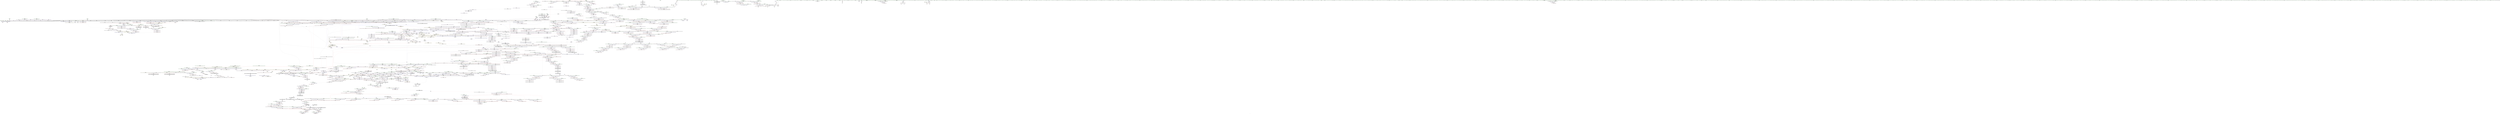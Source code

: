 digraph "SVFG" {
	label="SVFG";

	Node0x561433b60b50 [shape=record,color=grey,label="{NodeID: 0\nNullPtr}"];
	Node0x561433b60b50 -> Node0x5614341b5100[style=solid];
	Node0x561433b60b50 -> Node0x5614341b5200[style=solid];
	Node0x561433b60b50 -> Node0x5614341b52d0[style=solid];
	Node0x561433b60b50 -> Node0x5614341b53a0[style=solid];
	Node0x561433b60b50 -> Node0x5614341b5470[style=solid];
	Node0x561433b60b50 -> Node0x5614341b5540[style=solid];
	Node0x561433b60b50 -> Node0x5614341b5610[style=solid];
	Node0x561433b60b50 -> Node0x5614341b56e0[style=solid];
	Node0x561433b60b50 -> Node0x5614341b57b0[style=solid];
	Node0x561433b60b50 -> Node0x5614341b5880[style=solid];
	Node0x561433b60b50 -> Node0x5614341b5950[style=solid];
	Node0x561433b60b50 -> Node0x5614341b5a20[style=solid];
	Node0x561433b60b50 -> Node0x5614341b5af0[style=solid];
	Node0x561433b60b50 -> Node0x5614341b5bc0[style=solid];
	Node0x561433b60b50 -> Node0x5614341b5c90[style=solid];
	Node0x561433b60b50 -> Node0x5614341b5d60[style=solid];
	Node0x561433b60b50 -> Node0x5614341b5e30[style=solid];
	Node0x561433b60b50 -> Node0x5614341b5f00[style=solid];
	Node0x561433b60b50 -> Node0x5614341b5fd0[style=solid];
	Node0x561433b60b50 -> Node0x5614341b60a0[style=solid];
	Node0x561433b60b50 -> Node0x5614341b6170[style=solid];
	Node0x561433b60b50 -> Node0x5614341b6240[style=solid];
	Node0x561433b60b50 -> Node0x5614341b6310[style=solid];
	Node0x561433b60b50 -> Node0x5614341b63e0[style=solid];
	Node0x561433b60b50 -> Node0x5614341b64b0[style=solid];
	Node0x561433b60b50 -> Node0x5614341b6580[style=solid];
	Node0x561433b60b50 -> Node0x5614341b6650[style=solid];
	Node0x561433b60b50 -> Node0x5614341b6720[style=solid];
	Node0x561433b60b50 -> Node0x5614341b67f0[style=solid];
	Node0x561433b60b50 -> Node0x5614341b68c0[style=solid];
	Node0x561433b60b50 -> Node0x5614341b6990[style=solid];
	Node0x561433b60b50 -> Node0x5614341b6a60[style=solid];
	Node0x561433b60b50 -> Node0x5614341b6b30[style=solid];
	Node0x561433b60b50 -> Node0x5614341b6c00[style=solid];
	Node0x561433b60b50 -> Node0x5614341b6cd0[style=solid];
	Node0x561433b60b50 -> Node0x5614341b6da0[style=solid];
	Node0x561433b60b50 -> Node0x5614341b6e70[style=solid];
	Node0x561433b60b50 -> Node0x5614341b6f40[style=solid];
	Node0x561433b60b50 -> Node0x5614341b7010[style=solid];
	Node0x561433b60b50 -> Node0x5614341b70e0[style=solid];
	Node0x561433b60b50 -> Node0x5614341b71b0[style=solid];
	Node0x561433b60b50 -> Node0x5614341b7280[style=solid];
	Node0x561433b60b50 -> Node0x5614341b7350[style=solid];
	Node0x561433b60b50 -> Node0x5614341b7420[style=solid];
	Node0x561433b60b50 -> Node0x5614341b74f0[style=solid];
	Node0x561433b60b50 -> Node0x5614341b75c0[style=solid];
	Node0x561433b60b50 -> Node0x5614341b7690[style=solid];
	Node0x561433b60b50 -> Node0x5614341b7760[style=solid];
	Node0x561433b60b50 -> Node0x5614341b7830[style=solid];
	Node0x561433b60b50 -> Node0x5614341b7900[style=solid];
	Node0x561433b60b50 -> Node0x5614341b79d0[style=solid];
	Node0x561433b60b50 -> Node0x5614341b7aa0[style=solid];
	Node0x561433b60b50 -> Node0x5614341b7b70[style=solid];
	Node0x561433b60b50 -> Node0x5614341b7c40[style=solid];
	Node0x561433b60b50 -> Node0x5614341b7d10[style=solid];
	Node0x561433b60b50 -> Node0x5614341b7de0[style=solid];
	Node0x561433b60b50 -> Node0x5614341b7eb0[style=solid];
	Node0x561433b60b50 -> Node0x5614341b7f80[style=solid];
	Node0x561433b60b50 -> Node0x5614341b8050[style=solid];
	Node0x561433b60b50 -> Node0x5614341b8120[style=solid];
	Node0x561433b60b50 -> Node0x5614341b81f0[style=solid];
	Node0x561433b60b50 -> Node0x5614341b82c0[style=solid];
	Node0x561433b60b50 -> Node0x5614341f17b0[style=solid];
	Node0x561433b60b50 -> Node0x5614341f4a40[style=solid];
	Node0x561433b60b50 -> Node0x5614341f7890[style=solid];
	Node0x561433b60b50 -> Node0x561434230360[style=solid];
	Node0x561433b60b50 -> Node0x561434230c60[style=solid];
	Node0x561433b60b50 -> Node0x561434230f60[style=solid];
	Node0x561433b60b50 -> Node0x5614342310e0[style=solid];
	Node0x561433b60b50 -> Node0x561434231260[style=solid];
	Node0x561433b60b50 -> Node0x561434231860[style=solid];
	Node0x561433b60b50 -> Node0x5614342319e0[style=solid];
	Node0x561433b60b50:s64 -> Node0x5614343953a0[style=solid,color=red];
	Node0x5614341b7c40 [shape=record,color=black,label="{NodeID: 443\n2116\<--3\n\<--dummyVal\n_ZNSt8_Rb_treeINSt7__cxx1112basic_stringIcSt11char_traitsIcESaIcEEES5_St9_IdentityIS5_ESt4lessIS5_ESaIS5_EE17_M_construct_nodeIJS5_EEEvPSt13_Rb_tree_nodeIS5_EDpOT_\n}"];
	Node0x5614341b7c40 -> Node0x5614341fd870[style=solid];
	Node0x5614343807b0 [shape=record,color=black,label="{NodeID: 3100\n226 = PHI(389, )\n}"];
	Node0x5614343807b0 -> Node0x5614341f2b60[style=solid];
	Node0x5614341c70b0 [shape=record,color=red,label="{NodeID: 886\n868\<--863\n\<--__p.addr\n_ZN9__gnu_cxx13new_allocatorISt13_Rb_tree_nodeINSt7__cxx1112basic_stringIcSt11char_traitsIcESaIcEEEEE7destroyIS7_EEvPT_\n}"];
	Node0x5614341fd2c0 [shape=record,color=blue,label="{NodeID: 1329\n2050\<--2047\n__arg.addr\<--__arg\n_ZNKSt8_Rb_treeINSt7__cxx1112basic_stringIcSt11char_traitsIcESaIcEEES5_St9_IdentityIS5_ESt4lessIS5_ESaIS5_EE11_Alloc_nodeclIS5_EEPSt13_Rb_tree_nodeIS5_EOT_\n}"];
	Node0x5614341fd2c0 -> Node0x5614341ee830[style=dashed];
	Node0x5614341b0040 [shape=record,color=green,label="{NodeID: 222\n1221\<--1222\n__z\<--__z_field_insensitive\n_ZNSt8_Rb_treeINSt7__cxx1112basic_stringIcSt11char_traitsIcESaIcEEES5_St9_IdentityIS5_ESt4lessIS5_ESaIS5_EE10_M_insert_IRKS5_NSB_11_Alloc_nodeEEESt17_Rb_tree_iteratorIS5_EPSt18_Rb_tree_node_baseSJ_OT_RT0_\n}"];
	Node0x5614341b0040 -> Node0x5614341e9140[style=solid];
	Node0x5614341b0040 -> Node0x5614341e9210[style=solid];
	Node0x5614341b0040 -> Node0x5614341f8250[style=solid];
	Node0x5614341d36b0 [shape=record,color=purple,label="{NodeID: 665\n454\<--453\n_M_t\<--this1\n_ZNKSt3setINSt7__cxx1112basic_stringIcSt11char_traitsIcESaIcEEESt4lessIS5_ESaIS5_EE5countERKS5_\n|{<s0>43}}"];
	Node0x5614341d36b0:s0 -> Node0x56143438cca0[style=solid,color=red];
	Node0x5614343934f0 [shape=record,color=black,label="{NodeID: 3322\n676 = PHI(652, 692, )\n1st arg _ZNSt8_Rb_treeINSt7__cxx1112basic_stringIcSt11char_traitsIcESaIcEEES5_St9_IdentityIS5_ESt4lessIS5_ESaIS5_EE8_M_eraseEPSt13_Rb_tree_nodeIS5_E }"];
	Node0x5614343934f0 -> Node0x5614341f50c0[style=solid];
	Node0x56143427e030 [shape=record,color=black,label="{NodeID: 2215\nMR_399V_3 = PHI(MR_399V_4, MR_399V_2, )\npts\{1077 \}\n}"];
	Node0x56143427e030 -> Node0x5614341c8ab0[style=dashed];
	Node0x56143427e030 -> Node0x5614341f7620[style=dashed];
	Node0x5614341f1f30 [shape=record,color=blue,label="{NodeID: 1108\n59\<--137\nehselector.slot\<--\nmain\n}"];
	Node0x5614341f1f30 -> Node0x5614341c3970[style=dashed];
	Node0x561433b60be0 [shape=record,color=green,label="{NodeID: 1\n7\<--1\n__dso_handle\<--dummyObj\nGlob }"];
	Node0x5614341b7d10 [shape=record,color=black,label="{NodeID: 444\n2118\<--3\n\<--dummyVal\n_ZNSt8_Rb_treeINSt7__cxx1112basic_stringIcSt11char_traitsIcESaIcEEES5_St9_IdentityIS5_ESt4lessIS5_ESaIS5_EE17_M_construct_nodeIJS5_EEEvPSt13_Rb_tree_nodeIS5_EDpOT_\n}"];
	Node0x5614341b7d10 -> Node0x5614341fd940[style=solid];
	Node0x561434380920 [shape=record,color=black,label="{NodeID: 3101\n232 = PHI(423, )\n}"];
	Node0x561434380920 -> Node0x5614341f2c30[style=solid];
	Node0x5614341c7180 [shape=record,color=red,label="{NodeID: 887\n876\<--873\nthis1\<--this.addr\n_ZN9__gnu_cxx16__aligned_membufINSt7__cxx1112basic_stringIcSt11char_traitsIcESaIcEEEE6_M_ptrEv\n|{<s0>82}}"];
	Node0x5614341c7180:s0 -> Node0x56143438ad60[style=solid,color=red];
	Node0x5614342bd880 [shape=record,color=yellow,style=double,label="{NodeID: 2437\n10V_1 = ENCHI(MR_10V_0)\npts\{54 \}\nFun[main]}"];
	Node0x5614342bd880 -> Node0x5614341c3700[style=dashed];
	Node0x5614341fd390 [shape=record,color=blue,label="{NodeID: 1330\n2066\<--2064\nthis.addr\<--this\n_ZNSt8_Rb_treeINSt7__cxx1112basic_stringIcSt11char_traitsIcESaIcEEES5_St9_IdentityIS5_ESt4lessIS5_ESaIS5_EE14_M_create_nodeIJS5_EEEPSt13_Rb_tree_nodeIS5_EDpOT_\n}"];
	Node0x5614341fd390 -> Node0x5614341ee9d0[style=dashed];
	Node0x5614341b0110 [shape=record,color=green,label="{NodeID: 223\n1253\<--1254\n_ZNKSt8_Rb_treeINSt7__cxx1112basic_stringIcSt11char_traitsIcESaIcEEES5_St9_IdentityIS5_ESt4lessIS5_ESaIS5_EE11_Alloc_nodeclIRKS5_EEPSt13_Rb_tree_nodeIS5_EOT_\<--_ZNKSt8_Rb_treeINSt7__cxx1112basic_stringIcSt11char_traitsIcESaIcEEES5_St9_IdentityIS5_ESt4lessIS5_ESaIS5_EE11_Alloc_nodeclIRKS5_EEPSt13_Rb_tree_nodeIS5_EOT__field_insensitive\n}"];
	Node0x5614341d3780 [shape=record,color=purple,label="{NodeID: 666\n461\<--453\n_M_t3\<--this1\n_ZNKSt3setINSt7__cxx1112basic_stringIcSt11char_traitsIcESaIcEEESt4lessIS5_ESaIS5_EE5countERKS5_\n|{<s0>44}}"];
	Node0x5614341d3780:s0 -> Node0x561434393ee0[style=solid,color=red];
	Node0x561434393670 [shape=record,color=black,label="{NodeID: 3323\n946 = PHI(940, )\n0th arg _ZN9__gnu_cxx13new_allocatorISt13_Rb_tree_nodeINSt7__cxx1112basic_stringIcSt11char_traitsIcESaIcEEEEED2Ev }"];
	Node0x561434393670 -> Node0x5614341f6780[style=solid];
	Node0x5614341f2000 [shape=record,color=blue,label="{NodeID: 1109\n57\<--141\nexn.slot\<--\nmain\n}"];
	Node0x5614341f2000 -> Node0x5614341c38a0[style=dashed];
	Node0x561434151570 [shape=record,color=green,label="{NodeID: 2\n8\<--1\n_ZSt3cin\<--dummyObj\nGlob }"];
	Node0x5614341b7de0 [shape=record,color=black,label="{NodeID: 445\n2127\<--3\n\<--dummyVal\n_ZNSt8_Rb_treeINSt7__cxx1112basic_stringIcSt11char_traitsIcESaIcEEES5_St9_IdentityIS5_ESt4lessIS5_ESaIS5_EE17_M_construct_nodeIJS5_EEEvPSt13_Rb_tree_nodeIS5_EDpOT_\n}"];
	Node0x561434380a60 [shape=record,color=black,label="{NodeID: 3102\n237 = PHI(406, )\n}"];
	Node0x5614341c7250 [shape=record,color=red,label="{NodeID: 888\n887\<--884\nthis1\<--this.addr\n_ZN9__gnu_cxx16__aligned_membufINSt7__cxx1112basic_stringIcSt11char_traitsIcESaIcEEEE7_M_addrEv\n}"];
	Node0x5614341c7250 -> Node0x5614341d5250[style=solid];
	Node0x5614342bd960 [shape=record,color=yellow,style=double,label="{NodeID: 2438\n12V_1 = ENCHI(MR_12V_0)\npts\{56 \}\nFun[main]}"];
	Node0x5614342bd960 -> Node0x5614341c37d0[style=dashed];
	Node0x5614341fd460 [shape=record,color=blue,label="{NodeID: 1331\n2068\<--2065\n__args.addr\<--__args\n_ZNSt8_Rb_treeINSt7__cxx1112basic_stringIcSt11char_traitsIcESaIcEEES5_St9_IdentityIS5_ESt4lessIS5_ESaIS5_EE14_M_create_nodeIJS5_EEEPSt13_Rb_tree_nodeIS5_EDpOT_\n}"];
	Node0x5614341fd460 -> Node0x5614341eeaa0[style=dashed];
	Node0x5614341b0210 [shape=record,color=green,label="{NodeID: 224\n1267\<--1268\n_ZSt29_Rb_tree_insert_and_rebalancebPSt18_Rb_tree_node_baseS0_RS_\<--_ZSt29_Rb_tree_insert_and_rebalancebPSt18_Rb_tree_node_baseS0_RS__field_insensitive\n}"];
	Node0x5614341d3850 [shape=record,color=purple,label="{NodeID: 667\n478\<--477\n_M_node\<--this1\n_ZNKSt23_Rb_tree_const_iteratorINSt7__cxx1112basic_stringIcSt11char_traitsIcESaIcEEEEdeEv\n}"];
	Node0x5614341d3850 -> Node0x5614341c5030[style=solid];
	Node0x561434393780 [shape=record,color=black,label="{NodeID: 3324\n289 = PHI(49, 51, )\n0th arg _ZNSt3setINSt7__cxx1112basic_stringIcSt11char_traitsIcESaIcEEESt4lessIS5_ESaIS5_EEC2Ev }"];
	Node0x561434393780 -> Node0x5614341f2f70[style=solid];
	Node0x5614341f20d0 [shape=record,color=blue,label="{NodeID: 1110\n59\<--143\nehselector.slot\<--\nmain\n}"];
	Node0x5614341f20d0 -> Node0x5614341c3970[style=dashed];
	Node0x56143415a870 [shape=record,color=green,label="{NodeID: 3\n9\<--1\n.str\<--dummyObj\nGlob }"];
	Node0x5614341b7eb0 [shape=record,color=black,label="{NodeID: 446\n2128\<--3\n\<--dummyVal\n_ZNSt8_Rb_treeINSt7__cxx1112basic_stringIcSt11char_traitsIcESaIcEEES5_St9_IdentityIS5_ESt4lessIS5_ESaIS5_EE17_M_construct_nodeIJS5_EEEvPSt13_Rb_tree_nodeIS5_EDpOT_\n}"];
	Node0x5614341b7eb0 -> Node0x5614341fda10[style=solid];
	Node0x561434380b70 [shape=record,color=black,label="{NodeID: 3103\n241 = PHI(472, )\n|{<s0>28}}"];
	Node0x561434380b70:s0 -> Node0x56143438fb80[style=solid,color=red];
	Node0x5614341c7320 [shape=record,color=red,label="{NodeID: 889\n904\<--895\n\<--__a.addr\n_ZNSt16allocator_traitsISaISt13_Rb_tree_nodeINSt7__cxx1112basic_stringIcSt11char_traitsIcESaIcEEEEEE10deallocateERS8_PS7_m\n}"];
	Node0x5614341c7320 -> Node0x5614341cb1b0[style=solid];
	Node0x5614342bda40 [shape=record,color=yellow,style=double,label="{NodeID: 2439\n14V_1 = ENCHI(MR_14V_0)\npts\{58 \}\nFun[main]}"];
	Node0x5614342bda40 -> Node0x5614341f1e60[style=dashed];
	Node0x5614342bda40 -> Node0x5614341f2000[style=dashed];
	Node0x5614342bda40 -> Node0x5614341f2680[style=dashed];
	Node0x5614342bda40 -> Node0x5614341f2820[style=dashed];
	Node0x5614341fd530 [shape=record,color=blue,label="{NodeID: 1332\n2070\<--2075\n__tmp\<--call\n_ZNSt8_Rb_treeINSt7__cxx1112basic_stringIcSt11char_traitsIcESaIcEEES5_St9_IdentityIS5_ESt4lessIS5_ESaIS5_EE14_M_create_nodeIJS5_EEEPSt13_Rb_tree_nodeIS5_EDpOT_\n}"];
	Node0x5614341fd530 -> Node0x5614341eeb70[style=dashed];
	Node0x5614341fd530 -> Node0x5614341eec40[style=dashed];
	Node0x5614341b0310 [shape=record,color=green,label="{NodeID: 225\n1285\<--1286\n__t.addr\<--__t.addr_field_insensitive\n_ZSt7forwardIRKNSt7__cxx1112basic_stringIcSt11char_traitsIcESaIcEEEEOT_RNSt16remove_referenceIS8_E4typeE\n}"];
	Node0x5614341b0310 -> Node0x5614341e9480[style=solid];
	Node0x5614341b0310 -> Node0x5614341f8660[style=solid];
	Node0x5614341d3920 [shape=record,color=purple,label="{NodeID: 668\n517\<--494\ncoerce.dive\<--retval\n_ZNSt23_Rb_tree_const_iteratorINSt7__cxx1112basic_stringIcSt11char_traitsIcESaIcEEEEppEi\n}"];
	Node0x5614341d3920 -> Node0x5614341c52a0[style=solid];
	Node0x561434393930 [shape=record,color=black,label="{NodeID: 3325\n1200 = PHI(977, )\n0th arg _ZNSt8_Rb_treeINSt7__cxx1112basic_stringIcSt11char_traitsIcESaIcEEES5_St9_IdentityIS5_ESt4lessIS5_ESaIS5_EE10_M_insert_IRKS5_NSB_11_Alloc_nodeEEESt17_Rb_tree_iteratorIS5_EPSt18_Rb_tree_node_baseSJ_OT_RT0_ }"];
	Node0x561434393930 -> Node0x5614341f7d70[style=solid];
	Node0x5614341f21a0 [shape=record,color=blue,label="{NodeID: 1111\n67\<--86\ni12\<--\nmain\n}"];
	Node0x5614341f21a0 -> Node0x5614341c3be0[style=dashed];
	Node0x5614341f21a0 -> Node0x5614341c3cb0[style=dashed];
	Node0x5614341f21a0 -> Node0x5614341f2a90[style=dashed];
	Node0x5614341f21a0 -> Node0x561434281020[style=dashed];
	Node0x56143417d770 [shape=record,color=green,label="{NodeID: 4\n12\<--1\n\<--dummyObj\nCan only get source location for instruction, argument, global var or function.}"];
	Node0x5614341b7f80 [shape=record,color=black,label="{NodeID: 447\n2130\<--3\n\<--dummyVal\n_ZNSt8_Rb_treeINSt7__cxx1112basic_stringIcSt11char_traitsIcESaIcEEES5_St9_IdentityIS5_ESt4lessIS5_ESaIS5_EE17_M_construct_nodeIJS5_EEEvPSt13_Rb_tree_nodeIS5_EDpOT_\n}"];
	Node0x5614341b7f80 -> Node0x5614341fdae0[style=solid];
	Node0x561434380ce0 [shape=record,color=black,label="{NodeID: 3104\n244 = PHI(440, )\n}"];
	Node0x561434380ce0 -> Node0x561434230660[style=solid];
	Node0x5614341c73f0 [shape=record,color=red,label="{NodeID: 890\n906\<--897\n\<--__p.addr\n_ZNSt16allocator_traitsISaISt13_Rb_tree_nodeINSt7__cxx1112basic_stringIcSt11char_traitsIcESaIcEEEEEE10deallocateERS8_PS7_m\n|{<s0>83}}"];
	Node0x5614341c73f0:s0 -> Node0x561434395ea0[style=solid,color=red];
	Node0x5614342bdb20 [shape=record,color=yellow,style=double,label="{NodeID: 2440\n16V_1 = ENCHI(MR_16V_0)\npts\{60 \}\nFun[main]}"];
	Node0x5614342bdb20 -> Node0x5614341f1f30[style=dashed];
	Node0x5614342bdb20 -> Node0x5614341f20d0[style=dashed];
	Node0x5614342bdb20 -> Node0x5614341f2750[style=dashed];
	Node0x5614342bdb20 -> Node0x5614341f28f0[style=dashed];
	Node0x5614341fd600 [shape=record,color=blue,label="{NodeID: 1333\n2089\<--2086\nthis.addr\<--this\n_ZNSt8_Rb_treeINSt7__cxx1112basic_stringIcSt11char_traitsIcESaIcEEES5_St9_IdentityIS5_ESt4lessIS5_ESaIS5_EE17_M_construct_nodeIJS5_EEEvPSt13_Rb_tree_nodeIS5_EDpOT_\n}"];
	Node0x5614341fd600 -> Node0x5614341eed10[style=dashed];
	Node0x5614341b03e0 [shape=record,color=green,label="{NodeID: 226\n1294\<--1295\nthis.addr\<--this.addr_field_insensitive\n_ZNSt4pairISt17_Rb_tree_iteratorINSt7__cxx1112basic_stringIcSt11char_traitsIcESaIcEEEEbEC2IS7_bLb1EEEOT_OT0_\n}"];
	Node0x5614341b03e0 -> Node0x5614341e9550[style=solid];
	Node0x5614341b03e0 -> Node0x5614341f8730[style=solid];
	Node0x5614341d39f0 [shape=record,color=purple,label="{NodeID: 669\n510\<--502\n_M_node\<--this1\n_ZNSt23_Rb_tree_const_iteratorINSt7__cxx1112basic_stringIcSt11char_traitsIcESaIcEEEEppEi\n}"];
	Node0x5614341d39f0 -> Node0x5614341c51d0[style=solid];
	Node0x561434393a40 [shape=record,color=black,label="{NodeID: 3326\n1201 = PHI(1000, )\n1st arg _ZNSt8_Rb_treeINSt7__cxx1112basic_stringIcSt11char_traitsIcESaIcEEES5_St9_IdentityIS5_ESt4lessIS5_ESaIS5_EE10_M_insert_IRKS5_NSB_11_Alloc_nodeEEESt17_Rb_tree_iteratorIS5_EPSt18_Rb_tree_node_baseSJ_OT_RT0_ }"];
	Node0x561434393a40 -> Node0x5614341f7e40[style=solid];
	Node0x5614341f2270 [shape=record,color=blue,label="{NodeID: 1112\n157\<--158\n\<--\nmain\n}"];
	Node0x5614341f2270 -> Node0x5614341f2270[style=dashed];
	Node0x5614341f2270 -> Node0x561434283820[style=dashed];
	Node0x56143417dab0 [shape=record,color=green,label="{NodeID: 5\n86\<--1\n\<--dummyObj\nCan only get source location for instruction, argument, global var or function.|{<s0>29}}"];
	Node0x56143417dab0:s0 -> Node0x5614343947e0[style=solid,color=red];
	Node0x5614341b8050 [shape=record,color=black,label="{NodeID: 448\n2137\<--3\nlpad.val\<--dummyVal\n_ZNSt8_Rb_treeINSt7__cxx1112basic_stringIcSt11char_traitsIcESaIcEEES5_St9_IdentityIS5_ESt4lessIS5_ESaIS5_EE17_M_construct_nodeIJS5_EEEvPSt13_Rb_tree_nodeIS5_EDpOT_\n}"];
	Node0x561434380e20 [shape=record,color=black,label="{NodeID: 3105\n254 = PHI(491, )\n}"];
	Node0x561434380e20 -> Node0x5614341f2dd0[style=solid];
	Node0x5614341c74c0 [shape=record,color=red,label="{NodeID: 891\n907\<--899\n\<--__n.addr\n_ZNSt16allocator_traitsISaISt13_Rb_tree_nodeINSt7__cxx1112basic_stringIcSt11char_traitsIcESaIcEEEEEE10deallocateERS8_PS7_m\n|{<s0>83}}"];
	Node0x5614341c74c0:s0 -> Node0x561434395fb0[style=solid,color=red];
	Node0x5614341fd6d0 [shape=record,color=blue,label="{NodeID: 1334\n2091\<--2087\n__node.addr\<--__node\n_ZNSt8_Rb_treeINSt7__cxx1112basic_stringIcSt11char_traitsIcESaIcEEES5_St9_IdentityIS5_ESt4lessIS5_ESaIS5_EE17_M_construct_nodeIJS5_EEEvPSt13_Rb_tree_nodeIS5_EDpOT_\n}"];
	Node0x5614341fd6d0 -> Node0x5614341eede0[style=dashed];
	Node0x5614341fd6d0 -> Node0x5614341eeeb0[style=dashed];
	Node0x5614341fd6d0 -> Node0x5614341eef80[style=dashed];
	Node0x5614341fd6d0 -> Node0x5614341ef050[style=dashed];
	Node0x5614341b04b0 [shape=record,color=green,label="{NodeID: 227\n1296\<--1297\n__x.addr\<--__x.addr_field_insensitive\n_ZNSt4pairISt17_Rb_tree_iteratorINSt7__cxx1112basic_stringIcSt11char_traitsIcESaIcEEEEbEC2IS7_bLb1EEEOT_OT0_\n}"];
	Node0x5614341b04b0 -> Node0x5614341e9620[style=solid];
	Node0x5614341b04b0 -> Node0x5614341f8800[style=solid];
	Node0x5614341d3ac0 [shape=record,color=purple,label="{NodeID: 670\n515\<--502\n_M_node2\<--this1\n_ZNSt23_Rb_tree_const_iteratorINSt7__cxx1112basic_stringIcSt11char_traitsIcESaIcEEEEppEi\n}"];
	Node0x5614341d3ac0 -> Node0x5614341f4220[style=solid];
	Node0x561434393b50 [shape=record,color=black,label="{NodeID: 3327\n1202 = PHI(1002, )\n2nd arg _ZNSt8_Rb_treeINSt7__cxx1112basic_stringIcSt11char_traitsIcESaIcEEES5_St9_IdentityIS5_ESt4lessIS5_ESaIS5_EE10_M_insert_IRKS5_NSB_11_Alloc_nodeEEESt17_Rb_tree_iteratorIS5_EPSt18_Rb_tree_node_baseSJ_OT_RT0_ }"];
	Node0x561434393b50 -> Node0x5614341f7f10[style=solid];
	Node0x5614341f2340 [shape=record,color=blue,label="{NodeID: 1113\n160\<--161\n\<--\nmain\n}"];
	Node0x5614341f2340 -> Node0x5614341f2340[style=dashed];
	Node0x5614341f2340 -> Node0x561434283d20[style=dashed];
	Node0x56143417db70 [shape=record,color=green,label="{NodeID: 6\n91\<--1\n\<--dummyObj\nCan only get source location for instruction, argument, global var or function.}"];
	Node0x5614341b8120 [shape=record,color=black,label="{NodeID: 449\n2138\<--3\nlpad.val8\<--dummyVal\n_ZNSt8_Rb_treeINSt7__cxx1112basic_stringIcSt11char_traitsIcESaIcEEES5_St9_IdentityIS5_ESt4lessIS5_ESaIS5_EE17_M_construct_nodeIJS5_EEEvPSt13_Rb_tree_nodeIS5_EDpOT_\n}"];
	Node0x561434380f60 [shape=record,color=black,label="{NodeID: 3106\n1007 = PHI(1199, )\n}"];
	Node0x561434380f60 -> Node0x5614341f6b90[style=solid];
	Node0x5614341c7590 [shape=record,color=red,label="{NodeID: 892\n925\<--916\nthis1\<--this.addr\n_ZN9__gnu_cxx13new_allocatorISt13_Rb_tree_nodeINSt7__cxx1112basic_stringIcSt11char_traitsIcESaIcEEEEE10deallocateEPS8_m\n}"];
	Node0x5614341fd7a0 [shape=record,color=blue,label="{NodeID: 1335\n2093\<--2088\n__args.addr\<--__args\n_ZNSt8_Rb_treeINSt7__cxx1112basic_stringIcSt11char_traitsIcESaIcEEES5_St9_IdentityIS5_ESt4lessIS5_ESaIS5_EE17_M_construct_nodeIJS5_EEEvPSt13_Rb_tree_nodeIS5_EDpOT_\n}"];
	Node0x5614341fd7a0 -> Node0x5614341ef120[style=dashed];
	Node0x5614341b0580 [shape=record,color=green,label="{NodeID: 228\n1298\<--1299\n__y.addr\<--__y.addr_field_insensitive\n_ZNSt4pairISt17_Rb_tree_iteratorINSt7__cxx1112basic_stringIcSt11char_traitsIcESaIcEEEEbEC2IS7_bLb1EEEOT_OT0_\n}"];
	Node0x5614341b0580 -> Node0x5614341e96f0[style=solid];
	Node0x5614341b0580 -> Node0x5614341f88d0[style=solid];
	Node0x5614341d3b90 [shape=record,color=purple,label="{NodeID: 671\n2427\<--503\noffset_0\<--\n}"];
	Node0x5614341d3b90 -> Node0x5614341f4150[style=solid];
	Node0x561434393c60 [shape=record,color=black,label="{NodeID: 3328\n1203 = PHI(1004, )\n3rd arg _ZNSt8_Rb_treeINSt7__cxx1112basic_stringIcSt11char_traitsIcESaIcEEES5_St9_IdentityIS5_ESt4lessIS5_ESaIS5_EE10_M_insert_IRKS5_NSB_11_Alloc_nodeEEESt17_Rb_tree_iteratorIS5_EPSt18_Rb_tree_node_baseSJ_OT_RT0_ }"];
	Node0x561434393c60 -> Node0x5614341f7fe0[style=solid];
	Node0x5614341f2410 [shape=record,color=blue,label="{NodeID: 1114\n73\<--91\nj\<--\nmain\n}"];
	Node0x5614341f2410 -> Node0x5614341c3d80[style=dashed];
	Node0x5614341f2410 -> Node0x5614341c3e50[style=dashed];
	Node0x5614341f2410 -> Node0x5614341c3f20[style=dashed];
	Node0x5614341f2410 -> Node0x5614341c3ff0[style=dashed];
	Node0x5614341f2410 -> Node0x5614341f2410[style=dashed];
	Node0x5614341f2410 -> Node0x5614341f29c0[style=dashed];
	Node0x5614341f2410 -> Node0x561434281520[style=dashed];
	Node0x56143417dc30 [shape=record,color=green,label="{NodeID: 7\n180\<--1\n\<--dummyObj\nCan only get source location for instruction, argument, global var or function.}"];
	Node0x5614341b81f0 [shape=record,color=black,label="{NodeID: 450\n2140\<--3\n\<--dummyVal\n_ZNSt8_Rb_treeINSt7__cxx1112basic_stringIcSt11char_traitsIcESaIcEEES5_St9_IdentityIS5_ESt4lessIS5_ESaIS5_EE17_M_construct_nodeIJS5_EEEvPSt13_Rb_tree_nodeIS5_EDpOT_\n}"];
	Node0x5614343810a0 [shape=record,color=black,label="{NodeID: 3107\n692 = PHI(736, )\n|{<s0>66}}"];
	Node0x5614343810a0:s0 -> Node0x5614343934f0[style=solid,color=red];
	Node0x5614341c7660 [shape=record,color=red,label="{NodeID: 893\n926\<--918\n\<--__p.addr\n_ZN9__gnu_cxx13new_allocatorISt13_Rb_tree_nodeINSt7__cxx1112basic_stringIcSt11char_traitsIcESaIcEEEEE10deallocateEPS8_m\n}"];
	Node0x5614341c7660 -> Node0x5614341cb280[style=solid];
	Node0x5614341fd870 [shape=record,color=blue,label="{NodeID: 1336\n2095\<--2116\nexn.slot\<--\n_ZNSt8_Rb_treeINSt7__cxx1112basic_stringIcSt11char_traitsIcESaIcEEES5_St9_IdentityIS5_ESt4lessIS5_ESaIS5_EE17_M_construct_nodeIJS5_EEEvPSt13_Rb_tree_nodeIS5_EDpOT_\n}"];
	Node0x5614341fd870 -> Node0x5614341ef1f0[style=dashed];
	Node0x5614341fd870 -> Node0x5614341fda10[style=dashed];
	Node0x5614341b8bf0 [shape=record,color=green,label="{NodeID: 229\n1308\<--1309\n_ZSt7forwardISt17_Rb_tree_iteratorINSt7__cxx1112basic_stringIcSt11char_traitsIcESaIcEEEEEOT_RNSt16remove_referenceIS8_E4typeE\<--_ZSt7forwardISt17_Rb_tree_iteratorINSt7__cxx1112basic_stringIcSt11char_traitsIcESaIcEEEEEOT_RNSt16remove_referenceIS8_E4typeE_field_insensitive\n}"];
	Node0x5614341d3c60 [shape=record,color=purple,label="{NodeID: 672\n2428\<--504\noffset_0\<--\n}"];
	Node0x5614341d3c60 -> Node0x5614341f1340[style=solid];
	Node0x561434393da0 [shape=record,color=black,label="{NodeID: 3329\n1204 = PHI(965, )\n4th arg _ZNSt8_Rb_treeINSt7__cxx1112basic_stringIcSt11char_traitsIcESaIcEEES5_St9_IdentityIS5_ESt4lessIS5_ESaIS5_EE10_M_insert_IRKS5_NSB_11_Alloc_nodeEEESt17_Rb_tree_iteratorIS5_EPSt18_Rb_tree_node_baseSJ_OT_RT0_ }"];
	Node0x561434393da0 -> Node0x5614341f80b0[style=solid];
	Node0x5614341f24e0 [shape=record,color=blue,label="{NodeID: 1115\n192\<--193\n\<--\nmain\n}"];
	Node0x5614341f24e0 -> Node0x5614342905b0[style=dashed];
	Node0x56143417e4a0 [shape=record,color=green,label="{NodeID: 8\n185\<--1\n\<--dummyObj\nCan only get source location for instruction, argument, global var or function.}"];
	Node0x5614341b82c0 [shape=record,color=black,label="{NodeID: 451\n2141\<--3\n\<--dummyVal\n_ZNSt8_Rb_treeINSt7__cxx1112basic_stringIcSt11char_traitsIcESaIcEEES5_St9_IdentityIS5_ESt4lessIS5_ESaIS5_EE17_M_construct_nodeIJS5_EEEvPSt13_Rb_tree_nodeIS5_EDpOT_\n|{<s0>192}}"];
	Node0x5614341b82c0:s0 -> Node0x561434389370[style=solid,color=red];
	Node0x5614343811e0 [shape=record,color=black,label="{NodeID: 3108\n698 = PHI(746, )\n}"];
	Node0x5614343811e0 -> Node0x5614341f5190[style=solid];
	Node0x5614341c7730 [shape=record,color=red,label="{NodeID: 894\n939\<--936\nthis1\<--this.addr\n_ZNSaISt13_Rb_tree_nodeINSt7__cxx1112basic_stringIcSt11char_traitsIcESaIcEEEEED2Ev\n}"];
	Node0x5614341c7730 -> Node0x5614341cb350[style=solid];
	Node0x5614341fd940 [shape=record,color=blue,label="{NodeID: 1337\n2097\<--2118\nehselector.slot\<--\n_ZNSt8_Rb_treeINSt7__cxx1112basic_stringIcSt11char_traitsIcESaIcEEES5_St9_IdentityIS5_ESt4lessIS5_ESaIS5_EE17_M_construct_nodeIJS5_EEEvPSt13_Rb_tree_nodeIS5_EDpOT_\n}"];
	Node0x5614341fd940 -> Node0x5614341fdae0[style=dashed];
	Node0x5614341b8cf0 [shape=record,color=green,label="{NodeID: 230\n1316\<--1317\n_ZSt7forwardIbEOT_RNSt16remove_referenceIS0_E4typeE\<--_ZSt7forwardIbEOT_RNSt16remove_referenceIS0_E4typeE_field_insensitive\n}"];
	Node0x5614341d3d30 [shape=record,color=purple,label="{NodeID: 673\n529\<--528\n_M_t\<--this1\n_ZNSt3setINSt7__cxx1112basic_stringIcSt11char_traitsIcESaIcEEESt4lessIS5_ESaIS5_EED2Ev\n|{<s0>50}}"];
	Node0x5614341d3d30:s0 -> Node0x561434392520[style=solid,color=red];
	Node0x561434393ee0 [shape=record,color=black,label="{NodeID: 3330\n2230 = PHI(431, 461, 2263, 2263, )\n0th arg _ZNKSt8_Rb_treeINSt7__cxx1112basic_stringIcSt11char_traitsIcESaIcEEES5_St9_IdentityIS5_ESt4lessIS5_ESaIS5_EE3endEv }"];
	Node0x561434393ee0 -> Node0x5614341fe3d0[style=solid];
	Node0x5614341f25b0 [shape=record,color=blue,label="{NodeID: 1116\n195\<--196\n\<--\nmain\n}"];
	Node0x5614341f25b0 -> Node0x561434290ab0[style=dashed];
	Node0x56143417e560 [shape=record,color=green,label="{NodeID: 9\n506\<--1\n\<--dummyObj\nCan only get source location for instruction, argument, global var or function.}"];
	Node0x5614341b8390 [shape=record,color=black,label="{NodeID: 452\n24\<--25\n\<--_ZNSt8ios_base4InitD1Ev\nCan only get source location for instruction, argument, global var or function.}"];
	Node0x561434381320 [shape=record,color=black,label="{NodeID: 3109\n365 = PHI(1938, )\n|{<s0>39}}"];
	Node0x561434381320:s0 -> Node0x56143438feb0[style=solid,color=red];
	Node0x5614341c7800 [shape=record,color=red,label="{NodeID: 895\n950\<--947\nthis1\<--this.addr\n_ZN9__gnu_cxx13new_allocatorISt13_Rb_tree_nodeINSt7__cxx1112basic_stringIcSt11char_traitsIcESaIcEEEEED2Ev\n}"];
	Node0x5614341fda10 [shape=record,color=blue,label="{NodeID: 1338\n2095\<--2128\nexn.slot\<--\n_ZNSt8_Rb_treeINSt7__cxx1112basic_stringIcSt11char_traitsIcESaIcEEES5_St9_IdentityIS5_ESt4lessIS5_ESaIS5_EE17_M_construct_nodeIJS5_EEEvPSt13_Rb_tree_nodeIS5_EDpOT_\n}"];
	Node0x5614341fda10 -> Node0x5614341ef2c0[style=dashed];
	Node0x5614341b8df0 [shape=record,color=green,label="{NodeID: 231\n1326\<--1327\nthis.addr\<--this.addr_field_insensitive\n_ZNSt17_Rb_tree_iteratorINSt7__cxx1112basic_stringIcSt11char_traitsIcESaIcEEEEC2EPSt18_Rb_tree_node_base\n}"];
	Node0x5614341b8df0 -> Node0x5614341e9890[style=solid];
	Node0x5614341b8df0 -> Node0x5614341f8b40[style=solid];
	Node0x5614341d3e00 [shape=record,color=purple,label="{NodeID: 674\n540\<--539\n_M_impl\<--this1\n_ZNSt8_Rb_treeINSt7__cxx1112basic_stringIcSt11char_traitsIcESaIcEEES5_St9_IdentityIS5_ESt4lessIS5_ESaIS5_EEC2Ev\n|{<s0>51}}"];
	Node0x5614341d3e00:s0 -> Node0x561434391180[style=solid,color=red];
	Node0x561434394290 [shape=record,color=black,label="{NodeID: 3331\n1525 = PHI(1376, )\n0th arg _ZNSt8_Rb_treeINSt7__cxx1112basic_stringIcSt11char_traitsIcESaIcEEES5_St9_IdentityIS5_ESt4lessIS5_ESaIS5_EE8_S_valueEPKSt13_Rb_tree_nodeIS5_E }"];
	Node0x561434394290 -> Node0x5614341fa060[style=solid];
	Node0x5614341f2680 [shape=record,color=blue,label="{NodeID: 1117\n57\<--201\nexn.slot\<--\nmain\n}"];
	Node0x5614341f2680 -> Node0x5614341c38a0[style=dashed];
	Node0x56143417e620 [shape=record,color=green,label="{NodeID: 10\n507\<--1\n\<--dummyObj\nCan only get source location for instruction, argument, global var or function.}"];
	Node0x5614341b8490 [shape=record,color=black,label="{NodeID: 453\n119\<--65\n\<--coerce\nmain\n}"];
	Node0x5614341b8490 -> Node0x5614341d20c0[style=solid];
	Node0x5614341b8490 -> Node0x5614341d2190[style=solid];
	Node0x561434381460 [shape=record,color=black,label="{NodeID: 3110\n368 = PHI(1870, )\n}"];
	Node0x5614341c78d0 [shape=record,color=red,label="{NodeID: 896\n977\<--957\nthis1\<--this.addr\n_ZNSt8_Rb_treeINSt7__cxx1112basic_stringIcSt11char_traitsIcESaIcEEES5_St9_IdentityIS5_ESt4lessIS5_ESaIS5_EE16_M_insert_uniqueIRKS5_EESt4pairISt17_Rb_tree_iteratorIS5_EbEOT_\n|{<s0>87|<s1>88|<s2>90}}"];
	Node0x5614341c78d0:s0 -> Node0x561434390cc0[style=solid,color=red];
	Node0x5614341c78d0:s1 -> Node0x561434392df0[style=solid,color=red];
	Node0x5614341c78d0:s2 -> Node0x561434393930[style=solid,color=red];
	Node0x5614341fdae0 [shape=record,color=blue,label="{NodeID: 1339\n2097\<--2130\nehselector.slot\<--\n_ZNSt8_Rb_treeINSt7__cxx1112basic_stringIcSt11char_traitsIcESaIcEEES5_St9_IdentityIS5_ESt4lessIS5_ESaIS5_EE17_M_construct_nodeIJS5_EEEvPSt13_Rb_tree_nodeIS5_EDpOT_\n}"];
	Node0x5614341fdae0 -> Node0x5614341ef390[style=dashed];
	Node0x5614341b8ec0 [shape=record,color=green,label="{NodeID: 232\n1328\<--1329\n__x.addr\<--__x.addr_field_insensitive\n_ZNSt17_Rb_tree_iteratorINSt7__cxx1112basic_stringIcSt11char_traitsIcESaIcEEEEC2EPSt18_Rb_tree_node_base\n}"];
	Node0x5614341b8ec0 -> Node0x5614341e9960[style=solid];
	Node0x5614341b8ec0 -> Node0x5614341f8c10[style=solid];
	Node0x5614341d3ed0 [shape=record,color=purple,label="{NodeID: 675\n560\<--559\n\<--\n_ZNSt8_Rb_treeINSt7__cxx1112basic_stringIcSt11char_traitsIcESaIcEEES5_St9_IdentityIS5_ESt4lessIS5_ESaIS5_EE13_Rb_tree_implIS9_Lb1EEC2Ev\n}"];
	Node0x5614341d3ed0 -> Node0x5614341ca0a0[style=solid];
	Node0x5614343943a0 [shape=record,color=black,label="{NodeID: 3332\n1772 = PHI(1667, )\n0th arg _ZNSt16allocator_traitsISaISt13_Rb_tree_nodeINSt7__cxx1112basic_stringIcSt11char_traitsIcESaIcEEEEEE9constructIS6_JRKS6_EEEvRS8_PT_DpOT0_ }"];
	Node0x5614343943a0 -> Node0x5614341fb580[style=solid];
	Node0x5614341f2750 [shape=record,color=blue,label="{NodeID: 1118\n59\<--203\nehselector.slot\<--\nmain\n}"];
	Node0x5614341f2750 -> Node0x5614341c3970[style=dashed];
	Node0x56143417e720 [shape=record,color=green,label="{NodeID: 11\n814\<--1\n\<--dummyObj\nCan only get source location for instruction, argument, global var or function.|{<s0>77|<s1>145}}"];
	Node0x56143417e720:s0 -> Node0x561434388ae0[style=solid,color=red];
	Node0x56143417e720:s1 -> Node0x561434397020[style=solid,color=red];
	Node0x5614341b8560 [shape=record,color=black,label="{NodeID: 454\n156\<--71\n\<--coerce22\nmain\n}"];
	Node0x5614341b8560 -> Node0x5614341d2260[style=solid];
	Node0x5614341b8560 -> Node0x5614341d2330[style=solid];
	Node0x561434381570 [shape=record,color=black,label="{NodeID: 3111\n398 = PHI(2194, )\n}"];
	Node0x561434381570 -> Node0x5614341f3790[style=solid];
	Node0x5614341c79a0 [shape=record,color=red,label="{NodeID: 897\n978\<--959\n\<--__v.addr\n_ZNSt8_Rb_treeINSt7__cxx1112basic_stringIcSt11char_traitsIcESaIcEEES5_St9_IdentityIS5_ESt4lessIS5_ESaIS5_EE16_M_insert_uniqueIRKS5_EESt4pairISt17_Rb_tree_iteratorIS5_EbEOT_\n|{<s0>86}}"];
	Node0x5614341c79a0:s0 -> Node0x561434391d50[style=solid,color=red];
	Node0x5614341fdbb0 [shape=record,color=blue,label="{NodeID: 1340\n2150\<--2147\n__a.addr\<--__a\n_ZNSt16allocator_traitsISaISt13_Rb_tree_nodeINSt7__cxx1112basic_stringIcSt11char_traitsIcESaIcEEEEEE9constructIS6_JS6_EEEvRS8_PT_DpOT0_\n}"];
	Node0x5614341fdbb0 -> Node0x5614341ef460[style=dashed];
	Node0x5614341b8f90 [shape=record,color=green,label="{NodeID: 233\n1339\<--1340\nthis.addr\<--this.addr_field_insensitive\n_ZNSt8_Rb_treeINSt7__cxx1112basic_stringIcSt11char_traitsIcESaIcEEES5_St9_IdentityIS5_ESt4lessIS5_ESaIS5_EE6_M_endEv\n}"];
	Node0x5614341b8f90 -> Node0x5614341e9a30[style=solid];
	Node0x5614341b8f90 -> Node0x5614341f8db0[style=solid];
	Node0x5614341d3fa0 [shape=record,color=purple,label="{NodeID: 676\n583\<--582\n_M_key_compare\<--this1\n_ZNSt20_Rb_tree_key_compareISt4lessINSt7__cxx1112basic_stringIcSt11char_traitsIcESaIcEEEEEC2Ev\n}"];
	Node0x5614343944b0 [shape=record,color=black,label="{NodeID: 3333\n1773 = PHI(1669, )\n1st arg _ZNSt16allocator_traitsISaISt13_Rb_tree_nodeINSt7__cxx1112basic_stringIcSt11char_traitsIcESaIcEEEEEE9constructIS6_JRKS6_EEEvRS8_PT_DpOT0_ }"];
	Node0x5614343944b0 -> Node0x5614341fb650[style=solid];
	Node0x5614341f2820 [shape=record,color=blue,label="{NodeID: 1119\n57\<--207\nexn.slot\<--\nmain\n}"];
	Node0x5614341f2820 -> Node0x5614341c38a0[style=dashed];
	Node0x56143417e820 [shape=record,color=green,label="{NodeID: 12\n1013\<--1\n\<--dummyObj\nCan only get source location for instruction, argument, global var or function.}"];
	Node0x5614341b8630 [shape=record,color=black,label="{NodeID: 455\n191\<--77\n\<--coerce37\nmain\n}"];
	Node0x5614341b8630 -> Node0x5614341d2400[style=solid];
	Node0x5614341b8630 -> Node0x5614341d24d0[style=solid];
	Node0x5614343816e0 [shape=record,color=black,label="{NodeID: 3112\n432 = PHI(2229, )\n}"];
	Node0x5614343816e0 -> Node0x5614341f3ad0[style=solid];
	Node0x5614341c7a70 [shape=record,color=red,label="{NodeID: 898\n1003\<--959\n\<--__v.addr\n_ZNSt8_Rb_treeINSt7__cxx1112basic_stringIcSt11char_traitsIcESaIcEEES5_St9_IdentityIS5_ESt4lessIS5_ESaIS5_EE16_M_insert_uniqueIRKS5_EESt4pairISt17_Rb_tree_iteratorIS5_EbEOT_\n|{<s0>89}}"];
	Node0x5614341c7a70:s0 -> Node0x561434390430[style=solid,color=red];
	Node0x5614341fdc80 [shape=record,color=blue,label="{NodeID: 1341\n2152\<--2148\n__p.addr\<--__p\n_ZNSt16allocator_traitsISaISt13_Rb_tree_nodeINSt7__cxx1112basic_stringIcSt11char_traitsIcESaIcEEEEEE9constructIS6_JS6_EEEvRS8_PT_DpOT0_\n}"];
	Node0x5614341fdc80 -> Node0x5614341ef530[style=dashed];
	Node0x5614341b9060 [shape=record,color=green,label="{NodeID: 234\n1353\<--1354\nthis.addr\<--this.addr_field_insensitive\n_ZNKSt4lessINSt7__cxx1112basic_stringIcSt11char_traitsIcESaIcEEEEclERKS5_S8_\n}"];
	Node0x5614341b9060 -> Node0x5614341e9b00[style=solid];
	Node0x5614341b9060 -> Node0x5614341f8e80[style=solid];
	Node0x5614341d4070 [shape=record,color=purple,label="{NodeID: 677\n591\<--590\n_M_header\<--this1\n_ZNSt15_Rb_tree_headerC2Ev\n}"];
	Node0x5614343945c0 [shape=record,color=black,label="{NodeID: 3334\n1774 = PHI(1671, )\n2nd arg _ZNSt16allocator_traitsISaISt13_Rb_tree_nodeINSt7__cxx1112basic_stringIcSt11char_traitsIcESaIcEEEEEE9constructIS6_JRKS6_EEEvRS8_PT_DpOT0_ }"];
	Node0x5614343945c0 -> Node0x5614341fb720[style=solid];
	Node0x5614341f28f0 [shape=record,color=blue,label="{NodeID: 1120\n59\<--209\nehselector.slot\<--\nmain\n}"];
	Node0x5614341f28f0 -> Node0x5614341c3970[style=dashed];
	Node0x56143417e920 [shape=record,color=green,label="{NodeID: 13\n1024\<--1\n\<--dummyObj\nCan only get source location for instruction, argument, global var or function.}"];
	Node0x5614341b8700 [shape=record,color=black,label="{NodeID: 456\n166\<--165\nconv\<--\nmain\n}"];
	Node0x5614341b8700 -> Node0x561434230960[style=solid];
	Node0x561434381820 [shape=record,color=black,label="{NodeID: 3113\n456 = PHI(2248, )\n}"];
	Node0x561434381820 -> Node0x5614341f3d40[style=solid];
	Node0x5614341c7b40 [shape=record,color=red,label="{NodeID: 899\n993\<--992\n\<--second\n_ZNSt8_Rb_treeINSt7__cxx1112basic_stringIcSt11char_traitsIcESaIcEEES5_St9_IdentityIS5_ESt4lessIS5_ESaIS5_EE16_M_insert_uniqueIRKS5_EESt4pairISt17_Rb_tree_iteratorIS5_EbEOT_\n}"];
	Node0x5614341c7b40 -> Node0x561434231260[style=solid];
	Node0x5614341fdd50 [shape=record,color=blue,label="{NodeID: 1342\n2154\<--2149\n__args.addr\<--__args\n_ZNSt16allocator_traitsISaISt13_Rb_tree_nodeINSt7__cxx1112basic_stringIcSt11char_traitsIcESaIcEEEEEE9constructIS6_JS6_EEEvRS8_PT_DpOT0_\n}"];
	Node0x5614341fdd50 -> Node0x5614341ef600[style=dashed];
	Node0x5614341b9130 [shape=record,color=green,label="{NodeID: 235\n1355\<--1356\n__x.addr\<--__x.addr_field_insensitive\n_ZNKSt4lessINSt7__cxx1112basic_stringIcSt11char_traitsIcESaIcEEEEclERKS5_S8_\n}"];
	Node0x5614341b9130 -> Node0x5614341e9bd0[style=solid];
	Node0x5614341b9130 -> Node0x5614341f8f50[style=solid];
	Node0x5614341d4140 [shape=record,color=purple,label="{NodeID: 678\n592\<--590\n_M_header2\<--this1\n_ZNSt15_Rb_tree_headerC2Ev\n}"];
	Node0x5614343946d0 [shape=record,color=black,label="{NodeID: 3335\n492 = PHI(79, )\n0th arg _ZNSt23_Rb_tree_const_iteratorINSt7__cxx1112basic_stringIcSt11char_traitsIcESaIcEEEEppEi }"];
	Node0x5614343946d0 -> Node0x5614341f3fb0[style=solid];
	Node0x5614341f29c0 [shape=record,color=blue,label="{NodeID: 1121\n73\<--215\nj\<--inc39\nmain\n}"];
	Node0x5614341f29c0 -> Node0x5614341c3d80[style=dashed];
	Node0x5614341f29c0 -> Node0x5614341c3e50[style=dashed];
	Node0x5614341f29c0 -> Node0x5614341c3f20[style=dashed];
	Node0x5614341f29c0 -> Node0x5614341c3ff0[style=dashed];
	Node0x5614341f29c0 -> Node0x5614341f2410[style=dashed];
	Node0x5614341f29c0 -> Node0x5614341f29c0[style=dashed];
	Node0x5614341f29c0 -> Node0x561434281520[style=dashed];
	Node0x56143417ea20 [shape=record,color=green,label="{NodeID: 14\n1246\<--1\n\<--dummyObj\nCan only get source location for instruction, argument, global var or function.}"];
	Node0x5614341b87d0 [shape=record,color=black,label="{NodeID: 457\n173\<--172\nconv27\<--\nmain\n}"];
	Node0x561434381960 [shape=record,color=black,label="{NodeID: 3114\n462 = PHI(2229, )\n}"];
	Node0x561434381960 -> Node0x5614341f3e10[style=solid];
	Node0x5614341c7c10 [shape=record,color=red,label="{NodeID: 900\n1000\<--999\n\<--first\n_ZNSt8_Rb_treeINSt7__cxx1112basic_stringIcSt11char_traitsIcESaIcEEES5_St9_IdentityIS5_ESt4lessIS5_ESaIS5_EE16_M_insert_uniqueIRKS5_EESt4pairISt17_Rb_tree_iteratorIS5_EbEOT_\n|{<s0>90}}"];
	Node0x5614341c7c10:s0 -> Node0x561434393a40[style=solid,color=red];
	Node0x5614341fde20 [shape=record,color=blue,label="{NodeID: 1343\n2172\<--2169\nthis.addr\<--this\n_ZN9__gnu_cxx13new_allocatorISt13_Rb_tree_nodeINSt7__cxx1112basic_stringIcSt11char_traitsIcESaIcEEEEE9constructIS7_JS7_EEEvPT_DpOT0_\n}"];
	Node0x5614341fde20 -> Node0x5614341ef6d0[style=dashed];
	Node0x5614341b9200 [shape=record,color=green,label="{NodeID: 236\n1357\<--1358\n__y.addr\<--__y.addr_field_insensitive\n_ZNKSt4lessINSt7__cxx1112basic_stringIcSt11char_traitsIcESaIcEEEEclERKS5_S8_\n}"];
	Node0x5614341b9200 -> Node0x5614341e9ca0[style=solid];
	Node0x5614341b9200 -> Node0x5614341f9020[style=solid];
	Node0x5614341d4210 [shape=record,color=purple,label="{NodeID: 679\n593\<--590\n_M_color\<--this1\n_ZNSt15_Rb_tree_headerC2Ev\n}"];
	Node0x5614341d4210 -> Node0x5614341f47d0[style=solid];
	Node0x5614343947e0 [shape=record,color=black,label="{NodeID: 3336\n493 = PHI(86, )\n1st arg _ZNSt23_Rb_tree_const_iteratorINSt7__cxx1112basic_stringIcSt11char_traitsIcESaIcEEEEppEi }"];
	Node0x5614343947e0 -> Node0x5614341f4080[style=solid];
	Node0x5614341f2a90 [shape=record,color=blue,label="{NodeID: 1122\n67\<--221\ni12\<--inc42\nmain\n}"];
	Node0x5614341f2a90 -> Node0x5614341c3be0[style=dashed];
	Node0x5614341f2a90 -> Node0x5614341c3cb0[style=dashed];
	Node0x5614341f2a90 -> Node0x5614341f2a90[style=dashed];
	Node0x5614341f2a90 -> Node0x561434281020[style=dashed];
	Node0x56143417eb20 [shape=record,color=green,label="{NodeID: 15\n1753\<--1\n\<--dummyObj\nCan only get source location for instruction, argument, global var or function.}"];
	Node0x5614341b88a0 [shape=record,color=black,label="{NodeID: 458\n178\<--177\nconv30\<--\nmain\n}"];
	Node0x5614341b88a0 -> Node0x5614342304e0[style=solid];
	Node0x561434381aa0 [shape=record,color=black,label="{NodeID: 3115\n465 = PHI(2301, )\n}"];
	Node0x561434381aa0 -> Node0x5614341c97b0[style=solid];
	Node0x5614341c7ce0 [shape=record,color=red,label="{NodeID: 901\n1002\<--1001\n\<--second4\n_ZNSt8_Rb_treeINSt7__cxx1112basic_stringIcSt11char_traitsIcESaIcEEES5_St9_IdentityIS5_ESt4lessIS5_ESaIS5_EE16_M_insert_uniqueIRKS5_EESt4pairISt17_Rb_tree_iteratorIS5_EbEOT_\n|{<s0>90}}"];
	Node0x5614341c7ce0:s0 -> Node0x561434393b50[style=solid,color=red];
	Node0x5614341fdef0 [shape=record,color=blue,label="{NodeID: 1344\n2174\<--2170\n__p.addr\<--__p\n_ZN9__gnu_cxx13new_allocatorISt13_Rb_tree_nodeINSt7__cxx1112basic_stringIcSt11char_traitsIcESaIcEEEEE9constructIS7_JS7_EEEvPT_DpOT0_\n}"];
	Node0x5614341fdef0 -> Node0x5614341ef7a0[style=dashed];
	Node0x5614341b92d0 [shape=record,color=green,label="{NodeID: 237\n1366\<--1367\n_ZStltIcSt11char_traitsIcESaIcEEbRKNSt7__cxx1112basic_stringIT_T0_T1_EESA_\<--_ZStltIcSt11char_traitsIcESaIcEEbRKNSt7__cxx1112basic_stringIT_T0_T1_EESA__field_insensitive\n}"];
	Node0x5614341d42e0 [shape=record,color=purple,label="{NodeID: 680\n616\<--615\n_M_header\<--this1\n_ZNSt15_Rb_tree_header8_M_resetEv\n}"];
	Node0x5614343948f0 [shape=record,color=black,label="{NodeID: 3337\n1822 = PHI(1306, )\n0th arg _ZSt7forwardISt17_Rb_tree_iteratorINSt7__cxx1112basic_stringIcSt11char_traitsIcESaIcEEEEEOT_RNSt16remove_referenceIS8_E4typeE }"];
	Node0x5614343948f0 -> Node0x5614341fba60[style=solid];
	Node0x5614341f2b60 [shape=record,color=blue,label="{NodeID: 1123\n229\<--226\ncoerce.dive\<--call44\nmain\n}"];
	Node0x5614341f2b60 -> Node0x56143427cb40[style=dashed];
	Node0x56143417ec20 [shape=record,color=green,label="{NodeID: 16\n1767\<--1\n\<--dummyObj\nCan only get source location for instruction, argument, global var or function.}"];
	Node0x5614341b8970 [shape=record,color=black,label="{NodeID: 459\n183\<--182\nconv32\<--\nmain\n}"];
	Node0x561434381be0 [shape=record,color=black,label="{NodeID: 3116\n481 = PHI(1532, )\n}"];
	Node0x561434381be0 -> Node0x5614341c9af0[style=solid];
	Node0x5614341c7db0 [shape=record,color=red,label="{NodeID: 902\n1019\<--1018\n\<--first9\n_ZNSt8_Rb_treeINSt7__cxx1112basic_stringIcSt11char_traitsIcESaIcEEES5_St9_IdentityIS5_ESt4lessIS5_ESaIS5_EE16_M_insert_uniqueIRKS5_EESt4pairISt17_Rb_tree_iteratorIS5_EbEOT_\n|{<s0>92}}"];
	Node0x5614341c7db0:s0 -> Node0x56143438f370[style=solid,color=red];
	Node0x5614341fdfc0 [shape=record,color=blue,label="{NodeID: 1345\n2176\<--2171\n__args.addr\<--__args\n_ZN9__gnu_cxx13new_allocatorISt13_Rb_tree_nodeINSt7__cxx1112basic_stringIcSt11char_traitsIcESaIcEEEEE9constructIS7_JS7_EEEvPT_DpOT0_\n}"];
	Node0x5614341fdfc0 -> Node0x5614341ef870[style=dashed];
	Node0x5614341b93d0 [shape=record,color=green,label="{NodeID: 238\n1371\<--1372\n__x.addr\<--__x.addr_field_insensitive\n_ZNSt8_Rb_treeINSt7__cxx1112basic_stringIcSt11char_traitsIcESaIcEEES5_St9_IdentityIS5_ESt4lessIS5_ESaIS5_EE6_S_keyEPKSt13_Rb_tree_nodeIS5_E\n}"];
	Node0x5614341b93d0 -> Node0x5614341e9d70[style=solid];
	Node0x5614341b93d0 -> Node0x5614341f90f0[style=solid];
	Node0x5614341d43b0 [shape=record,color=purple,label="{NodeID: 681\n617\<--615\n_M_parent\<--this1\n_ZNSt15_Rb_tree_header8_M_resetEv\n}"];
	Node0x5614341d43b0 -> Node0x5614341f4a40[style=solid];
	Node0x561434394a00 [shape=record,color=black,label="{NodeID: 3338\n935 = PHI(731, )\n0th arg _ZNSaISt13_Rb_tree_nodeINSt7__cxx1112basic_stringIcSt11char_traitsIcESaIcEEEEED2Ev }"];
	Node0x561434394a00 -> Node0x5614341f66b0[style=solid];
	Node0x5614341f2c30 [shape=record,color=blue,label="{NodeID: 1124\n235\<--232\ncoerce.dive48\<--call47\nmain\n|{|<s2>26}}"];
	Node0x5614341f2c30 -> Node0x5614341f2c30[style=dashed];
	Node0x5614341f2c30 -> Node0x561434285120[style=dashed];
	Node0x5614341f2c30:s2 -> Node0x5614342b7670[style=dashed,color=red];
	Node0x56143417ed20 [shape=record,color=green,label="{NodeID: 17\n4\<--6\n_ZStL8__ioinit\<--_ZStL8__ioinit_field_insensitive\nGlob }"];
	Node0x56143417ed20 -> Node0x5614341d19b0[style=solid];
	Node0x5614341b8a40 [shape=record,color=black,label="{NodeID: 460\n40\<--278\nmain_ret\<--\nmain\n}"];
	Node0x561434381d20 [shape=record,color=black,label="{NodeID: 3117\n512 = PHI()\n}"];
	Node0x561434381d20 -> Node0x5614341f4220[style=solid];
	Node0x5614341c7e80 [shape=record,color=red,label="{NodeID: 903\n1028\<--1027\n\<--\n_ZNSt8_Rb_treeINSt7__cxx1112basic_stringIcSt11char_traitsIcESaIcEEES5_St9_IdentityIS5_ESt4lessIS5_ESaIS5_EE16_M_insert_uniqueIRKS5_EESt4pairISt17_Rb_tree_iteratorIS5_EbEOT_\n}"];
	Node0x5614341c7e80 -> Node0x5614341cb5c0[style=solid];
	Node0x5614341fe090 [shape=record,color=blue,label="{NodeID: 1346\n2198\<--2195\nthis.addr\<--this\n_ZNKSt8_Rb_treeINSt7__cxx1112basic_stringIcSt11char_traitsIcESaIcEEES5_St9_IdentityIS5_ESt4lessIS5_ESaIS5_EE5beginEv\n}"];
	Node0x5614341fe090 -> Node0x5614341ef940[style=dashed];
	Node0x5614341b94a0 [shape=record,color=green,label="{NodeID: 239\n1373\<--1374\nref.tmp\<--ref.tmp_field_insensitive\n_ZNSt8_Rb_treeINSt7__cxx1112basic_stringIcSt11char_traitsIcESaIcEEES5_St9_IdentityIS5_ESt4lessIS5_ESaIS5_EE6_S_keyEPKSt13_Rb_tree_nodeIS5_E\n|{<s0>125}}"];
	Node0x5614341b94a0:s0 -> Node0x561434391a00[style=solid,color=red];
	Node0x5614341d4480 [shape=record,color=purple,label="{NodeID: 682\n619\<--615\n_M_header2\<--this1\n_ZNSt15_Rb_tree_header8_M_resetEv\n}"];
	Node0x5614341d4480 -> Node0x5614341f4b10[style=solid];
	Node0x561434394b10 [shape=record,color=black,label="{NodeID: 3339\n2411 = PHI(2361, )\n0th arg _ZNSt8_Rb_treeINSt7__cxx1112basic_stringIcSt11char_traitsIcESaIcEEES5_St9_IdentityIS5_ESt4lessIS5_ESaIS5_EE8_S_rightEPKSt18_Rb_tree_node_base }"];
	Node0x561434394b10 -> Node0x5614341ff340[style=solid];
	Node0x5614341f2d00 [shape=record,color=blue,label="{NodeID: 1125\n47\<--250\nans\<--inc55\nmain\n}"];
	Node0x5614341f2d00 -> Node0x56143427c640[style=dashed];
	Node0x56143417ee20 [shape=record,color=green,label="{NodeID: 18\n11\<--15\nllvm.global_ctors\<--llvm.global_ctors_field_insensitive\nGlob }"];
	Node0x56143417ee20 -> Node0x5614341d1b50[style=solid];
	Node0x56143417ee20 -> Node0x5614341d1c50[style=solid];
	Node0x56143417ee20 -> Node0x5614341d1d50[style=solid];
	Node0x5614341b8b10 [shape=record,color=black,label="{NodeID: 461\n339\<--311\n\<--retval\n_ZNSt3setINSt7__cxx1112basic_stringIcSt11char_traitsIcESaIcEEESt4lessIS5_ESaIS5_EE6insertERKS5_\n}"];
	Node0x5614341b8b10 -> Node0x5614341c4400[style=solid];
	Node0x561434381df0 [shape=record,color=black,label="{NodeID: 3118\n632 = PHI()\n}"];
	Node0x5614341c7f50 [shape=record,color=red,label="{NodeID: 904\n1043\<--1034\nthis1\<--this.addr\n_ZNSt4pairISt23_Rb_tree_const_iteratorINSt7__cxx1112basic_stringIcSt11char_traitsIcESaIcEEEEbEC2IRSt17_Rb_tree_iteratorIS6_ERbLb1EEEOT_OT0_\n}"];
	Node0x5614341c7f50 -> Node0x5614341cb690[style=solid];
	Node0x5614341c7f50 -> Node0x5614341d58d0[style=solid];
	Node0x5614341c7f50 -> Node0x5614341d59a0[style=solid];
	Node0x5614341fe160 [shape=record,color=blue,label="{NodeID: 1347\n2218\<--2216\nthis.addr\<--this\n_ZNSt23_Rb_tree_const_iteratorINSt7__cxx1112basic_stringIcSt11char_traitsIcESaIcEEEEC2EPKSt18_Rb_tree_node_base\n}"];
	Node0x5614341fe160 -> Node0x5614341efbb0[style=dashed];
	Node0x5614341b9570 [shape=record,color=green,label="{NodeID: 240\n1378\<--1379\n_ZNSt8_Rb_treeINSt7__cxx1112basic_stringIcSt11char_traitsIcESaIcEEES5_St9_IdentityIS5_ESt4lessIS5_ESaIS5_EE8_S_valueEPKSt13_Rb_tree_nodeIS5_E\<--_ZNSt8_Rb_treeINSt7__cxx1112basic_stringIcSt11char_traitsIcESaIcEEES5_St9_IdentityIS5_ESt4lessIS5_ESaIS5_EE8_S_valueEPKSt13_Rb_tree_nodeIS5_E_field_insensitive\n}"];
	Node0x5614341d4550 [shape=record,color=purple,label="{NodeID: 683\n620\<--615\n_M_header3\<--this1\n_ZNSt15_Rb_tree_header8_M_resetEv\n}"];
	Node0x561434394c20 [shape=record,color=black,label="{NodeID: 3340\n2374 = PHI(2263, )\n0th arg _ZNKSt8_Rb_treeINSt7__cxx1112basic_stringIcSt11char_traitsIcESaIcEEES5_St9_IdentityIS5_ESt4lessIS5_ESaIS5_EE8_M_beginEv }"];
	Node0x561434394c20 -> Node0x5614341ff0d0[style=solid];
	Node0x5614341f2dd0 [shape=record,color=blue,label="{NodeID: 1126\n257\<--254\ncoerce.dive60\<--call58\nmain\n}"];
	Node0x5614341f2dd0 -> Node0x5614341f2dd0[style=dashed];
	Node0x5614341f2dd0 -> Node0x561434285620[style=dashed];
	Node0x56143417ef20 [shape=record,color=green,label="{NodeID: 19\n16\<--17\n__cxx_global_var_init\<--__cxx_global_var_init_field_insensitive\n}"];
	Node0x5614341c9130 [shape=record,color=black,label="{NodeID: 462\n327\<--317\n\<--__p\n_ZNSt3setINSt7__cxx1112basic_stringIcSt11char_traitsIcESaIcEEESt4lessIS5_ESaIS5_EE6insertERKS5_\n}"];
	Node0x5614341c9130 -> Node0x5614341d28e0[style=solid];
	Node0x5614341c9130 -> Node0x5614341d29b0[style=solid];
	Node0x561434381ec0 [shape=record,color=black,label="{NodeID: 3119\n652 = PHI(710, )\n|{<s0>61}}"];
	Node0x561434381ec0:s0 -> Node0x5614343934f0[style=solid,color=red];
	Node0x5614341c8020 [shape=record,color=red,label="{NodeID: 905\n1046\<--1036\n\<--__x.addr\n_ZNSt4pairISt23_Rb_tree_const_iteratorINSt7__cxx1112basic_stringIcSt11char_traitsIcESaIcEEEEbEC2IRSt17_Rb_tree_iteratorIS6_ERbLb1EEEOT_OT0_\n|{<s0>94}}"];
	Node0x5614341c8020:s0 -> Node0x561434393200[style=solid,color=red];
	Node0x5614341fe230 [shape=record,color=blue,label="{NodeID: 1348\n2220\<--2217\n__x.addr\<--__x\n_ZNSt23_Rb_tree_const_iteratorINSt7__cxx1112basic_stringIcSt11char_traitsIcESaIcEEEEC2EPKSt18_Rb_tree_node_base\n}"];
	Node0x5614341fe230 -> Node0x5614341efc80[style=dashed];
	Node0x5614341b9670 [shape=record,color=green,label="{NodeID: 241\n1385\<--1386\nthis.addr\<--this.addr_field_insensitive\n_ZNKSt17_Rb_tree_iteratorINSt7__cxx1112basic_stringIcSt11char_traitsIcESaIcEEEEeqERKS6_\n}"];
	Node0x5614341b9670 -> Node0x5614341e9e40[style=solid];
	Node0x5614341b9670 -> Node0x5614341f91c0[style=solid];
	Node0x5614341d4620 [shape=record,color=purple,label="{NodeID: 684\n621\<--615\n_M_left\<--this1\n_ZNSt15_Rb_tree_header8_M_resetEv\n}"];
	Node0x5614341d4620 -> Node0x5614341f4b10[style=solid];
	Node0x561434394d60 [shape=record,color=black,label="{NodeID: 3341\n1647 = PHI(1622, )\n0th arg _ZNSt8_Rb_treeINSt7__cxx1112basic_stringIcSt11char_traitsIcESaIcEEES5_St9_IdentityIS5_ESt4lessIS5_ESaIS5_EE17_M_construct_nodeIJRKS5_EEEvPSt13_Rb_tree_nodeIS5_EDpOT_ }"];
	Node0x561434394d60 -> Node0x5614341faaf0[style=solid];
	Node0x5614341f2ea0 [shape=record,color=blue,label="{NodeID: 1127\n45\<--272\nt\<--inc67\nmain\n}"];
	Node0x5614341f2ea0 -> Node0x561434280120[style=dashed];
	Node0x56143417f020 [shape=record,color=green,label="{NodeID: 20\n20\<--21\n_ZNSt8ios_base4InitC1Ev\<--_ZNSt8ios_base4InitC1Ev_field_insensitive\n}"];
	Node0x5614341c9200 [shape=record,color=black,label="{NodeID: 463\n308\<--340\n_ZNSt3setINSt7__cxx1112basic_stringIcSt11char_traitsIcESaIcEEESt4lessIS5_ESaIS5_EE6insertERKS5__ret\<--\n_ZNSt3setINSt7__cxx1112basic_stringIcSt11char_traitsIcESaIcEEESt4lessIS5_ESaIS5_EE6insertERKS5_\n|{<s0>10|<s1>15}}"];
	Node0x5614341c9200:s0 -> Node0x5614343800b0[style=solid,color=blue];
	Node0x5614341c9200:s1 -> Node0x56143437f8a0[style=solid,color=blue];
	Node0x561434382060 [shape=record,color=black,label="{NodeID: 3120\n1586 = PHI(1532, )\n}"];
	Node0x561434382060 -> Node0x5614341ce270[style=solid];
	Node0x5614341c80f0 [shape=record,color=red,label="{NodeID: 906\n1054\<--1038\n\<--__y.addr\n_ZNSt4pairISt23_Rb_tree_const_iteratorINSt7__cxx1112basic_stringIcSt11char_traitsIcESaIcEEEEbEC2IRSt17_Rb_tree_iteratorIS6_ERbLb1EEEOT_OT0_\n|{<s0>96}}"];
	Node0x5614341c80f0:s0 -> Node0x561434390320[style=solid,color=red];
	Node0x5614341fe300 [shape=record,color=blue,label="{NodeID: 1349\n2225\<--2226\n_M_node\<--\n_ZNSt23_Rb_tree_const_iteratorINSt7__cxx1112basic_stringIcSt11char_traitsIcESaIcEEEEC2EPKSt18_Rb_tree_node_base\n|{<s0>197|<s1>198|<s2>212}}"];
	Node0x5614341fe300:s0 -> Node0x5614342a3980[style=dashed,color=blue];
	Node0x5614341fe300:s1 -> Node0x5614342a3ae0[style=dashed,color=blue];
	Node0x5614341fe300:s2 -> Node0x5614342a3c40[style=dashed,color=blue];
	Node0x5614341b9740 [shape=record,color=green,label="{NodeID: 242\n1387\<--1388\n__x.addr\<--__x.addr_field_insensitive\n_ZNKSt17_Rb_tree_iteratorINSt7__cxx1112basic_stringIcSt11char_traitsIcESaIcEEEEeqERKS6_\n}"];
	Node0x5614341b9740 -> Node0x5614341e9f10[style=solid];
	Node0x5614341b9740 -> Node0x5614341f9290[style=solid];
	Node0x5614341d46f0 [shape=record,color=purple,label="{NodeID: 685\n623\<--615\n_M_header4\<--this1\n_ZNSt15_Rb_tree_header8_M_resetEv\n}"];
	Node0x5614341d46f0 -> Node0x5614341f4be0[style=solid];
	Node0x561434394ea0 [shape=record,color=black,label="{NodeID: 3342\n1648 = PHI(1627, )\n1st arg _ZNSt8_Rb_treeINSt7__cxx1112basic_stringIcSt11char_traitsIcESaIcEEES5_St9_IdentityIS5_ESt4lessIS5_ESaIS5_EE17_M_construct_nodeIJRKS5_EEEvPSt13_Rb_tree_nodeIS5_EDpOT_ }"];
	Node0x561434394ea0 -> Node0x5614341fabc0[style=solid];
	Node0x5614341f2f70 [shape=record,color=blue,label="{NodeID: 1128\n290\<--289\nthis.addr\<--this\n_ZNSt3setINSt7__cxx1112basic_stringIcSt11char_traitsIcESaIcEEESt4lessIS5_ESaIS5_EEC2Ev\n}"];
	Node0x5614341f2f70 -> Node0x5614341c4190[style=dashed];
	Node0x56143417f120 [shape=record,color=green,label="{NodeID: 21\n26\<--27\n__cxa_atexit\<--__cxa_atexit_field_insensitive\n}"];
	Node0x5614341c92d0 [shape=record,color=black,label="{NodeID: 464\n381\<--352\n\<--retval\n_ZNSt3setINSt7__cxx1112basic_stringIcSt11char_traitsIcESaIcEEESt4lessIS5_ESaIS5_EE6insertEOS5_\n}"];
	Node0x5614341c92d0 -> Node0x5614341c4670[style=solid];
	Node0x5614343821a0 [shape=record,color=black,label="{NodeID: 3121\n1601 = PHI(1283, )\n|{<s0>140}}"];
	Node0x5614343821a0:s0 -> Node0x561434391070[style=solid,color=red];
	Node0x5614341c81c0 [shape=record,color=red,label="{NodeID: 907\n1058\<--1055\n\<--call2\n_ZNSt4pairISt23_Rb_tree_const_iteratorINSt7__cxx1112basic_stringIcSt11char_traitsIcESaIcEEEEbEC2IRSt17_Rb_tree_iteratorIS6_ERbLb1EEEOT_OT0_\n}"];
	Node0x5614341c81c0 -> Node0x5614341cb760[style=solid];
	Node0x5614341c81c0 -> Node0x5614341cb830[style=solid];
	Node0x5614341fe3d0 [shape=record,color=blue,label="{NodeID: 1350\n2233\<--2230\nthis.addr\<--this\n_ZNKSt8_Rb_treeINSt7__cxx1112basic_stringIcSt11char_traitsIcESaIcEEES5_St9_IdentityIS5_ESt4lessIS5_ESaIS5_EE3endEv\n}"];
	Node0x5614341fe3d0 -> Node0x5614341efd50[style=dashed];
	Node0x5614341b9810 [shape=record,color=green,label="{NodeID: 243\n1401\<--1402\nretval\<--retval_field_insensitive\n_ZNSt8_Rb_treeINSt7__cxx1112basic_stringIcSt11char_traitsIcESaIcEEES5_St9_IdentityIS5_ESt4lessIS5_ESaIS5_EE5beginEv\n|{|<s1>126}}"];
	Node0x5614341b9810 -> Node0x5614341d72d0[style=solid];
	Node0x5614341b9810:s1 -> Node0x56143438ef10[style=solid,color=red];
	Node0x5614341d47c0 [shape=record,color=purple,label="{NodeID: 686\n624\<--615\n_M_header5\<--this1\n_ZNSt15_Rb_tree_header8_M_resetEv\n}"];
	Node0x561434394fe0 [shape=record,color=black,label="{NodeID: 3343\n1649 = PHI(1629, )\n2nd arg _ZNSt8_Rb_treeINSt7__cxx1112basic_stringIcSt11char_traitsIcESaIcEEES5_St9_IdentityIS5_ESt4lessIS5_ESaIS5_EE17_M_construct_nodeIJRKS5_EEEvPSt13_Rb_tree_nodeIS5_EDpOT_ }"];
	Node0x561434394fe0 -> Node0x5614341fac90[style=solid];
	Node0x5614341f3040 [shape=record,color=blue,label="{NodeID: 1129\n313\<--309\nthis.addr\<--this\n_ZNSt3setINSt7__cxx1112basic_stringIcSt11char_traitsIcESaIcEEESt4lessIS5_ESaIS5_EE6insertERKS5_\n}"];
	Node0x5614341f3040 -> Node0x5614341c4260[style=dashed];
	Node0x56143417f220 [shape=record,color=green,label="{NodeID: 22\n25\<--31\n_ZNSt8ios_base4InitD1Ev\<--_ZNSt8ios_base4InitD1Ev_field_insensitive\n}"];
	Node0x56143417f220 -> Node0x5614341b8390[style=solid];
	Node0x5614341c93a0 [shape=record,color=black,label="{NodeID: 465\n371\<--358\n\<--__p\n_ZNSt3setINSt7__cxx1112basic_stringIcSt11char_traitsIcESaIcEEESt4lessIS5_ESaIS5_EE6insertEOS5_\n}"];
	Node0x5614341c93a0 -> Node0x5614341d2cf0[style=solid];
	Node0x5614341c93a0 -> Node0x5614341d2dc0[style=solid];
	Node0x5614343822e0 [shape=record,color=black,label="{NodeID: 3122\n1602 = PHI(1611, )\n}"];
	Node0x5614343822e0 -> Node0x5614341ce340[style=solid];
	Node0x5614341c8290 [shape=record,color=red,label="{NodeID: 908\n1086\<--1068\nthis1\<--this.addr\n_ZNSt8_Rb_treeINSt7__cxx1112basic_stringIcSt11char_traitsIcESaIcEEES5_St9_IdentityIS5_ESt4lessIS5_ESaIS5_EE24_M_get_insert_unique_posERKS5_\n|{|<s2>97|<s3>98|<s4>104}}"];
	Node0x5614341c8290 -> Node0x5614341d5ce0[style=solid];
	Node0x5614341c8290 -> Node0x5614341d5db0[style=solid];
	Node0x5614341c8290:s2 -> Node0x561434391f50[style=solid,color=red];
	Node0x5614341c8290:s3 -> Node0x56143438bd30[style=solid,color=red];
	Node0x5614341c8290:s4 -> Node0x56143438d8a0[style=solid,color=red];
	Node0x5614341fe4a0 [shape=record,color=blue,label="{NodeID: 1351\n2253\<--2249\nthis.addr\<--this\n_ZNKSt8_Rb_treeINSt7__cxx1112basic_stringIcSt11char_traitsIcESaIcEEES5_St9_IdentityIS5_ESt4lessIS5_ESaIS5_EE4findERKS5_\n}"];
	Node0x5614341fe4a0 -> Node0x5614341efef0[style=dashed];
	Node0x5614341b98e0 [shape=record,color=green,label="{NodeID: 244\n1403\<--1404\nthis.addr\<--this.addr_field_insensitive\n_ZNSt8_Rb_treeINSt7__cxx1112basic_stringIcSt11char_traitsIcESaIcEEES5_St9_IdentityIS5_ESt4lessIS5_ESaIS5_EE5beginEv\n}"];
	Node0x5614341b98e0 -> Node0x5614341ea180[style=solid];
	Node0x5614341b98e0 -> Node0x5614341f9360[style=solid];
	Node0x5614341d4890 [shape=record,color=purple,label="{NodeID: 687\n625\<--615\n_M_right\<--this1\n_ZNSt15_Rb_tree_header8_M_resetEv\n}"];
	Node0x5614341d4890 -> Node0x5614341f4be0[style=solid];
	Node0x561434395120 [shape=record,color=black,label="{NodeID: 3344\n1728 = PHI(1721, )\n0th arg _ZN9__gnu_cxx13new_allocatorISt13_Rb_tree_nodeINSt7__cxx1112basic_stringIcSt11char_traitsIcESaIcEEEEE8allocateEmPKv }"];
	Node0x561434395120 -> Node0x5614341fb240[style=solid];
	Node0x5614341f3110 [shape=record,color=blue,label="{NodeID: 1130\n315\<--310\n__x.addr\<--__x\n_ZNSt3setINSt7__cxx1112basic_stringIcSt11char_traitsIcESaIcEEESt4lessIS5_ESaIS5_EE6insertERKS5_\n}"];
	Node0x5614341f3110 -> Node0x5614341c4330[style=dashed];
	Node0x56143417f320 [shape=record,color=green,label="{NodeID: 23\n38\<--39\nmain\<--main_field_insensitive\n}"];
	Node0x5614341c9470 [shape=record,color=black,label="{NodeID: 466\n349\<--382\n_ZNSt3setINSt7__cxx1112basic_stringIcSt11char_traitsIcESaIcEEESt4lessIS5_ESaIS5_EE6insertEOS5__ret\<--\n_ZNSt3setINSt7__cxx1112basic_stringIcSt11char_traitsIcESaIcEEESt4lessIS5_ESaIS5_EE6insertEOS5_\n|{<s0>19}}"];
	Node0x5614341c9470:s0 -> Node0x5614343806a0[style=solid,color=blue];
	Node0x561434382420 [shape=record,color=black,label="{NodeID: 3123\n1623 = PHI(1635, )\n}"];
	Node0x561434382420 -> Node0x5614341fa950[style=solid];
	Node0x5614341c8360 [shape=record,color=red,label="{NodeID: 909\n1104\<--1070\n\<--__k.addr\n_ZNSt8_Rb_treeINSt7__cxx1112basic_stringIcSt11char_traitsIcESaIcEEES5_St9_IdentityIS5_ESt4lessIS5_ESaIS5_EE24_M_get_insert_unique_posERKS5_\n|{<s0>100}}"];
	Node0x5614341c8360:s0 -> Node0x56143438a0d0[style=solid,color=red];
	Node0x5614341fe570 [shape=record,color=blue,label="{NodeID: 1352\n2255\<--2250\n__k.addr\<--__k\n_ZNKSt8_Rb_treeINSt7__cxx1112basic_stringIcSt11char_traitsIcESaIcEEES5_St9_IdentityIS5_ESt4lessIS5_ESaIS5_EE4findERKS5_\n}"];
	Node0x5614341fe570 -> Node0x5614341effc0[style=dashed];
	Node0x5614341fe570 -> Node0x5614341f0090[style=dashed];
	Node0x5614341b99b0 [shape=record,color=green,label="{NodeID: 245\n1422\<--1423\nthis.addr\<--this.addr_field_insensitive\n_ZNSt4pairIPSt18_Rb_tree_node_baseS1_EC2IRPSt13_Rb_tree_nodeINSt7__cxx1112basic_stringIcSt11char_traitsIcESaIcEEEERS1_Lb1EEEOT_OT0_\n}"];
	Node0x5614341b99b0 -> Node0x5614341ea3f0[style=solid];
	Node0x5614341b99b0 -> Node0x5614341f9430[style=solid];
	Node0x5614341d4960 [shape=record,color=purple,label="{NodeID: 688\n627\<--615\n_M_node_count\<--this1\n_ZNSt15_Rb_tree_header8_M_resetEv\n}"];
	Node0x5614341d4960 -> Node0x5614341f4cb0[style=solid];
	Node0x561434395260 [shape=record,color=black,label="{NodeID: 3345\n1729 = PHI(1722, )\n1st arg _ZN9__gnu_cxx13new_allocatorISt13_Rb_tree_nodeINSt7__cxx1112basic_stringIcSt11char_traitsIcESaIcEEEEE8allocateEmPKv }"];
	Node0x561434395260 -> Node0x5614341fb310[style=solid];
	Node0x5614341f31e0 [shape=record,color=blue,label="{NodeID: 1131\n328\<--329\n\<--\n_ZNSt3setINSt7__cxx1112basic_stringIcSt11char_traitsIcESaIcEEESt4lessIS5_ESaIS5_EE6insertERKS5_\n|{<s0>37}}"];
	Node0x5614341f31e0:s0 -> Node0x5614342bfa00[style=dashed,color=red];
	Node0x56143417f420 [shape=record,color=green,label="{NodeID: 24\n41\<--42\nretval\<--retval_field_insensitive\nmain\n}"];
	Node0x56143417f420 -> Node0x5614341c3150[style=solid];
	Node0x56143417f420 -> Node0x5614341f18b0[style=solid];
	Node0x5614341c9540 [shape=record,color=black,label="{NodeID: 467\n389\<--404\n_ZNKSt3setINSt7__cxx1112basic_stringIcSt11char_traitsIcESaIcEEESt4lessIS5_ESaIS5_EE5beginEv_ret\<--\n_ZNKSt3setINSt7__cxx1112basic_stringIcSt11char_traitsIcESaIcEEESt4lessIS5_ESaIS5_EE5beginEv\n|{<s0>24}}"];
	Node0x5614341c9540:s0 -> Node0x5614343807b0[style=solid,color=blue];
	Node0x561434382560 [shape=record,color=black,label="{NodeID: 3124\n1629 = PHI(1283, )\n|{<s0>143}}"];
	Node0x561434382560:s0 -> Node0x561434394fe0[style=solid,color=red];
	Node0x5614341c8430 [shape=record,color=red,label="{NodeID: 910\n1159\<--1070\n\<--__k.addr\n_ZNSt8_Rb_treeINSt7__cxx1112basic_stringIcSt11char_traitsIcESaIcEEES5_St9_IdentityIS5_ESt4lessIS5_ESaIS5_EE24_M_get_insert_unique_posERKS5_\n|{<s0>109}}"];
	Node0x5614341c8430:s0 -> Node0x56143438a320[style=solid,color=red];
	Node0x5614341fe640 [shape=record,color=blue,label="{NodeID: 1353\n2274\<--2271\ncoerce.dive\<--call3\n_ZNKSt8_Rb_treeINSt7__cxx1112basic_stringIcSt11char_traitsIcESaIcEEES5_St9_IdentityIS5_ESt4lessIS5_ESaIS5_EE4findERKS5_\n|{|<s2>203}}"];
	Node0x5614341fe640 -> Node0x5614341f0160[style=dashed];
	Node0x5614341fe640 -> Node0x5614341f14e0[style=dashed];
	Node0x5614341fe640:s2 -> Node0x5614342c5ae0[style=dashed,color=red];
	Node0x5614341b9a80 [shape=record,color=green,label="{NodeID: 246\n1424\<--1425\n__x.addr\<--__x.addr_field_insensitive\n_ZNSt4pairIPSt18_Rb_tree_node_baseS1_EC2IRPSt13_Rb_tree_nodeINSt7__cxx1112basic_stringIcSt11char_traitsIcESaIcEEEERS1_Lb1EEEOT_OT0_\n}"];
	Node0x5614341b9a80 -> Node0x5614341ea4c0[style=solid];
	Node0x5614341b9a80 -> Node0x5614341f9500[style=solid];
	Node0x5614341d4a30 [shape=record,color=purple,label="{NodeID: 689\n658\<--651\n_M_impl\<--this1\n_ZNSt8_Rb_treeINSt7__cxx1112basic_stringIcSt11char_traitsIcESaIcEEES5_St9_IdentityIS5_ESt4lessIS5_ESaIS5_EED2Ev\n|{<s0>62}}"];
	Node0x5614341d4a30:s0 -> Node0x56143438f700[style=solid,color=red];
	Node0x5614343953a0 [shape=record,color=black,label="{NodeID: 3346\n1730 = PHI(3, )\n2nd arg _ZN9__gnu_cxx13new_allocatorISt13_Rb_tree_nodeINSt7__cxx1112basic_stringIcSt11char_traitsIcESaIcEEEEE8allocateEmPKv }"];
	Node0x5614343953a0 -> Node0x5614341fb3e0[style=solid];
	Node0x5614341f32b0 [shape=record,color=blue,label="{NodeID: 1132\n331\<--332\n\<--\n_ZNSt3setINSt7__cxx1112basic_stringIcSt11char_traitsIcESaIcEEESt4lessIS5_ESaIS5_EE6insertERKS5_\n|{<s0>37}}"];
	Node0x5614341f32b0:s0 -> Node0x5614342bfb10[style=dashed,color=red];
	Node0x56143417f4f0 [shape=record,color=green,label="{NodeID: 25\n43\<--44\nT\<--T_field_insensitive\nmain\n}"];
	Node0x56143417f4f0 -> Node0x5614341c3220[style=solid];
	Node0x5614341c9610 [shape=record,color=black,label="{NodeID: 468\n406\<--421\n_ZNKSt23_Rb_tree_const_iteratorINSt7__cxx1112basic_stringIcSt11char_traitsIcESaIcEEEEneERKS6__ret\<--cmp\n_ZNKSt23_Rb_tree_const_iteratorINSt7__cxx1112basic_stringIcSt11char_traitsIcESaIcEEEEneERKS6_\n|{<s0>26}}"];
	Node0x5614341c9610:s0 -> Node0x561434380a60[style=solid,color=blue];
	Node0x5614343826a0 [shape=record,color=black,label="{NodeID: 3125\n1641 = PHI(838, )\n|{<s0>145}}"];
	Node0x5614343826a0:s0 -> Node0x561434396f10[style=solid,color=red];
	Node0x5614341c8500 [shape=record,color=red,label="{NodeID: 911\n1095\<--1072\n\<--__x\n_ZNSt8_Rb_treeINSt7__cxx1112basic_stringIcSt11char_traitsIcESaIcEEES5_St9_IdentityIS5_ESt4lessIS5_ESaIS5_EE24_M_get_insert_unique_posERKS5_\n}"];
	Node0x5614341c8500 -> Node0x561434231860[style=solid];
	Node0x5614342bede0 [shape=record,color=yellow,style=double,label="{NodeID: 2461\n84V_1 = ENCHI(MR_84V_0)\npts\{500001 500002 \}\nFun[_ZNSt3setINSt7__cxx1112basic_stringIcSt11char_traitsIcESaIcEEESt4lessIS5_ESaIS5_EE6insertEOS5_]|{<s0>39}}"];
	Node0x5614342bede0:s0 -> Node0x5614342b98f0[style=dashed,color=red];
	Node0x5614341fe710 [shape=record,color=blue,label="{NodeID: 1354\n2277\<--2276\ncoerce.dive5\<--call4\n_ZNKSt8_Rb_treeINSt7__cxx1112basic_stringIcSt11char_traitsIcESaIcEEES5_St9_IdentityIS5_ESt4lessIS5_ESaIS5_EE4findERKS5_\n|{<s0>203}}"];
	Node0x5614341fe710:s0 -> Node0x5614342c5bf0[style=dashed,color=red];
	Node0x5614341b9b50 [shape=record,color=green,label="{NodeID: 247\n1426\<--1427\n__y.addr\<--__y.addr_field_insensitive\n_ZNSt4pairIPSt18_Rb_tree_node_baseS1_EC2IRPSt13_Rb_tree_nodeINSt7__cxx1112basic_stringIcSt11char_traitsIcESaIcEEEERS1_Lb1EEEOT_OT0_\n}"];
	Node0x5614341b9b50 -> Node0x5614341ea590[style=solid];
	Node0x5614341b9b50 -> Node0x5614341f95d0[style=solid];
	Node0x5614341d4b00 [shape=record,color=purple,label="{NodeID: 690\n668\<--651\n_M_impl2\<--this1\n_ZNSt8_Rb_treeINSt7__cxx1112basic_stringIcSt11char_traitsIcESaIcEEES5_St9_IdentityIS5_ESt4lessIS5_ESaIS5_EED2Ev\n|{<s0>63}}"];
	Node0x5614341d4b00:s0 -> Node0x56143438f700[style=solid,color=red];
	Node0x5614343954e0 [shape=record,color=black,label="{NodeID: 3347\n2064 = PHI(2056, )\n0th arg _ZNSt8_Rb_treeINSt7__cxx1112basic_stringIcSt11char_traitsIcESaIcEEES5_St9_IdentityIS5_ESt4lessIS5_ESaIS5_EE14_M_create_nodeIJS5_EEEPSt13_Rb_tree_nodeIS5_EDpOT_ }"];
	Node0x5614343954e0 -> Node0x5614341fd390[style=solid];
	Node0x5614341f3380 [shape=record,color=blue,label="{NodeID: 1133\n354\<--350\nthis.addr\<--this\n_ZNSt3setINSt7__cxx1112basic_stringIcSt11char_traitsIcESaIcEEESt4lessIS5_ESaIS5_EE6insertEOS5_\n}"];
	Node0x5614341f3380 -> Node0x5614341c44d0[style=dashed];
	Node0x56143417f5c0 [shape=record,color=green,label="{NodeID: 26\n45\<--46\nt\<--t_field_insensitive\nmain\n}"];
	Node0x56143417f5c0 -> Node0x5614341c32f0[style=solid];
	Node0x56143417f5c0 -> Node0x5614341c33c0[style=solid];
	Node0x56143417f5c0 -> Node0x5614341c3490[style=solid];
	Node0x56143417f5c0 -> Node0x5614341f1980[style=solid];
	Node0x56143417f5c0 -> Node0x5614341f2ea0[style=solid];
	Node0x5614341c96e0 [shape=record,color=black,label="{NodeID: 469\n423\<--438\n_ZNKSt3setINSt7__cxx1112basic_stringIcSt11char_traitsIcESaIcEEESt4lessIS5_ESaIS5_EE3endEv_ret\<--\n_ZNKSt3setINSt7__cxx1112basic_stringIcSt11char_traitsIcESaIcEEESt4lessIS5_ESaIS5_EE3endEv\n|{<s0>25}}"];
	Node0x5614341c96e0:s0 -> Node0x561434380920[style=solid,color=blue];
	Node0x5614343827e0 [shape=record,color=black,label="{NodeID: 3126\n1642 = PHI(1711, )\n}"];
	Node0x5614343827e0 -> Node0x5614341ce4e0[style=solid];
	Node0x5614341c85d0 [shape=record,color=red,label="{NodeID: 912\n1098\<--1072\n\<--__x\n_ZNSt8_Rb_treeINSt7__cxx1112basic_stringIcSt11char_traitsIcESaIcEEES5_St9_IdentityIS5_ESt4lessIS5_ESaIS5_EE24_M_get_insert_unique_posERKS5_\n}"];
	Node0x5614341c85d0 -> Node0x5614341cb9d0[style=solid];
	Node0x5614342beef0 [shape=record,color=yellow,style=double,label="{NodeID: 2462\n86V_1 = ENCHI(MR_86V_0)\npts\{3530000 3530001 \}\nFun[_ZNSt3setINSt7__cxx1112basic_stringIcSt11char_traitsIcESaIcEEESt4lessIS5_ESaIS5_EE6insertEOS5_]|{<s0>40|<s1>40}}"];
	Node0x5614342beef0:s0 -> Node0x5614341f7070[style=dashed,color=red];
	Node0x5614342beef0:s1 -> Node0x5614342bf7e0[style=dashed,color=red];
	Node0x5614341fe7e0 [shape=record,color=blue,label="{NodeID: 1355\n2291\<--2290\ncoerce.dive10\<--call9\n_ZNKSt8_Rb_treeINSt7__cxx1112basic_stringIcSt11char_traitsIcESaIcEEES5_St9_IdentityIS5_ESt4lessIS5_ESaIS5_EE4findERKS5_\n}"];
	Node0x5614341fe7e0 -> Node0x5614342b0fb0[style=dashed];
	Node0x5614341b9c20 [shape=record,color=green,label="{NodeID: 248\n1436\<--1437\n_ZSt7forwardIRPSt13_Rb_tree_nodeINSt7__cxx1112basic_stringIcSt11char_traitsIcESaIcEEEEEOT_RNSt16remove_referenceISA_E4typeE\<--_ZSt7forwardIRPSt13_Rb_tree_nodeINSt7__cxx1112basic_stringIcSt11char_traitsIcESaIcEEEEEOT_RNSt16remove_referenceISA_E4typeE_field_insensitive\n}"];
	Node0x5614341d4bd0 [shape=record,color=purple,label="{NodeID: 691\n716\<--715\n_M_impl\<--this1\n_ZNSt8_Rb_treeINSt7__cxx1112basic_stringIcSt11char_traitsIcESaIcEEES5_St9_IdentityIS5_ESt4lessIS5_ESaIS5_EE8_M_beginEv\n}"];
	Node0x5614341d4bd0 -> Node0x5614341ca3e0[style=solid];
	Node0x561434395620 [shape=record,color=black,label="{NodeID: 3348\n2065 = PHI(2058, )\n1st arg _ZNSt8_Rb_treeINSt7__cxx1112basic_stringIcSt11char_traitsIcESaIcEEES5_St9_IdentityIS5_ESt4lessIS5_ESaIS5_EE14_M_create_nodeIJS5_EEEPSt13_Rb_tree_nodeIS5_EDpOT_ }"];
	Node0x561434395620 -> Node0x5614341fd460[style=solid];
	Node0x5614341f3450 [shape=record,color=blue,label="{NodeID: 1134\n356\<--351\n__x.addr\<--__x\n_ZNSt3setINSt7__cxx1112basic_stringIcSt11char_traitsIcESaIcEEESt4lessIS5_ESaIS5_EE6insertEOS5_\n}"];
	Node0x5614341f3450 -> Node0x5614341c45a0[style=dashed];
	Node0x56143417f690 [shape=record,color=green,label="{NodeID: 27\n47\<--48\nans\<--ans_field_insensitive\nmain\n}"];
	Node0x56143417f690 -> Node0x5614341c3560[style=solid];
	Node0x56143417f690 -> Node0x5614341c3630[style=solid];
	Node0x56143417f690 -> Node0x5614341f1a50[style=solid];
	Node0x56143417f690 -> Node0x5614341f2d00[style=solid];
	Node0x5614341c97b0 [shape=record,color=black,label="{NodeID: 470\n468\<--465\n\<--call6\n_ZNKSt3setINSt7__cxx1112basic_stringIcSt11char_traitsIcESaIcEEESt4lessIS5_ESaIS5_EE5countERKS5_\n}"];
	Node0x561434382920 [shape=record,color=black,label="{NodeID: 3127\n1667 = PHI(838, )\n|{<s0>149}}"];
	Node0x561434382920:s0 -> Node0x5614343943a0[style=solid,color=red];
	Node0x5614341c86a0 [shape=record,color=red,label="{NodeID: 913\n1105\<--1072\n\<--__x\n_ZNSt8_Rb_treeINSt7__cxx1112basic_stringIcSt11char_traitsIcESaIcEEES5_St9_IdentityIS5_ESt4lessIS5_ESaIS5_EE24_M_get_insert_unique_posERKS5_\n|{<s0>99}}"];
	Node0x5614341c86a0:s0 -> Node0x56143438bb80[style=solid,color=red];
	Node0x5614342befd0 [shape=record,color=yellow,style=double,label="{NodeID: 2463\n88V_1 = ENCHI(MR_88V_0)\npts\{520001 520002 520003 520004 \}\nFun[_ZNSt3setINSt7__cxx1112basic_stringIcSt11char_traitsIcESaIcEEESt4lessIS5_ESaIS5_EE6insertEOS5_]|{<s0>39|<s1>39}}"];
	Node0x5614342befd0:s0 -> Node0x5614342b99d0[style=dashed,color=red];
	Node0x5614342befd0:s1 -> Node0x5614342b9ab0[style=dashed,color=red];
	Node0x5614341fe8b0 [shape=record,color=blue, style = dotted,label="{NodeID: 1356\n2439\<--2441\noffset_0\<--dummyVal\n_ZNKSt8_Rb_treeINSt7__cxx1112basic_stringIcSt11char_traitsIcESaIcEEES5_St9_IdentityIS5_ESt4lessIS5_ESaIS5_EE4findERKS5_\n}"];
	Node0x5614341fe8b0 -> Node0x5614342b0fb0[style=dashed];
	Node0x5614341b9d20 [shape=record,color=green,label="{NodeID: 249\n1444\<--1445\n_ZSt7forwardIRPSt18_Rb_tree_node_baseEOT_RNSt16remove_referenceIS3_E4typeE\<--_ZSt7forwardIRPSt18_Rb_tree_node_baseEOT_RNSt16remove_referenceIS3_E4typeE_field_insensitive\n}"];
	Node0x5614341d4ca0 [shape=record,color=purple,label="{NodeID: 692\n718\<--717\nadd.ptr\<--\n_ZNSt8_Rb_treeINSt7__cxx1112basic_stringIcSt11char_traitsIcESaIcEEES5_St9_IdentityIS5_ESt4lessIS5_ESaIS5_EE8_M_beginEv\n}"];
	Node0x5614341d4ca0 -> Node0x5614341ca4b0[style=solid];
	Node0x561434395760 [shape=record,color=black,label="{NodeID: 3349\n823 = PHI(785, )\n0th arg _ZNSt16allocator_traitsISaISt13_Rb_tree_nodeINSt7__cxx1112basic_stringIcSt11char_traitsIcESaIcEEEEEE7destroyIS6_EEvRS8_PT_ }"];
	Node0x561434395760 -> Node0x5614341f5b50[style=solid];
	Node0x5614341f3520 [shape=record,color=blue,label="{NodeID: 1135\n372\<--373\n\<--\n_ZNSt3setINSt7__cxx1112basic_stringIcSt11char_traitsIcESaIcEEESt4lessIS5_ESaIS5_EE6insertEOS5_\n|{<s0>40}}"];
	Node0x5614341f3520:s0 -> Node0x5614342bfa00[style=dashed,color=red];
	Node0x56143417f760 [shape=record,color=green,label="{NodeID: 28\n49\<--50\nhave\<--have_field_insensitive\nmain\n|{<s0>4|<s1>10|<s2>28|<s3>32|<s4>34}}"];
	Node0x56143417f760:s0 -> Node0x561434393780[style=solid,color=red];
	Node0x56143417f760:s1 -> Node0x561434388fe0[style=solid,color=red];
	Node0x56143417f760:s2 -> Node0x56143438fa70[style=solid,color=red];
	Node0x56143417f760:s3 -> Node0x5614343959e0[style=solid,color=red];
	Node0x56143417f760:s4 -> Node0x5614343959e0[style=solid,color=red];
	Node0x5614341c9880 [shape=record,color=black,label="{NodeID: 471\n470\<--469\nconv\<--cond\n_ZNKSt3setINSt7__cxx1112basic_stringIcSt11char_traitsIcESaIcEEESt4lessIS5_ESaIS5_EE5countERKS5_\n}"];
	Node0x5614341c9880 -> Node0x5614341c9950[style=solid];
	Node0x561434382a60 [shape=record,color=black,label="{NodeID: 3128\n1669 = PHI(847, )\n|{<s0>149}}"];
	Node0x561434382a60:s0 -> Node0x5614343944b0[style=solid,color=red];
	Node0x5614341c8770 [shape=record,color=red,label="{NodeID: 914\n1117\<--1072\n\<--__x\n_ZNSt8_Rb_treeINSt7__cxx1112basic_stringIcSt11char_traitsIcESaIcEEES5_St9_IdentityIS5_ESt4lessIS5_ESaIS5_EE24_M_get_insert_unique_posERKS5_\n}"];
	Node0x5614341c8770 -> Node0x5614341cbd10[style=solid];
	Node0x5614342bf0b0 [shape=record,color=yellow,style=double,label="{NodeID: 2464\n74V_1 = ENCHI(MR_74V_0)\npts\{353 \}\nFun[_ZNSt3setINSt7__cxx1112basic_stringIcSt11char_traitsIcESaIcEEESt4lessIS5_ESaIS5_EE6insertEOS5_]}"];
	Node0x5614342bf0b0 -> Node0x5614341c4670[style=dashed];
	Node0x5614341fe980 [shape=record,color=blue,label="{NodeID: 1357\n2304\<--2302\nthis.addr\<--this\n_ZNKSt23_Rb_tree_const_iteratorINSt7__cxx1112basic_stringIcSt11char_traitsIcESaIcEEEEeqERKS6_\n}"];
	Node0x5614341fe980 -> Node0x5614341f0300[style=dashed];
	Node0x5614341b9e20 [shape=record,color=green,label="{NodeID: 250\n1451\<--1452\nthis.addr\<--this.addr_field_insensitive\n_ZNSt17_Rb_tree_iteratorINSt7__cxx1112basic_stringIcSt11char_traitsIcESaIcEEEEmmEv\n}"];
	Node0x5614341b9e20 -> Node0x5614341ea800[style=solid];
	Node0x5614341b9e20 -> Node0x5614341f9840[style=solid];
	Node0x5614341d4d70 [shape=record,color=purple,label="{NodeID: 693\n720\<--719\n_M_header\<--\n_ZNSt8_Rb_treeINSt7__cxx1112basic_stringIcSt11char_traitsIcESaIcEEES5_St9_IdentityIS5_ESt4lessIS5_ESaIS5_EE8_M_beginEv\n}"];
	Node0x5614343958a0 [shape=record,color=black,label="{NodeID: 3350\n824 = PHI(789, )\n1st arg _ZNSt16allocator_traitsISaISt13_Rb_tree_nodeINSt7__cxx1112basic_stringIcSt11char_traitsIcESaIcEEEEEE7destroyIS6_EEvRS8_PT_ }"];
	Node0x5614343958a0 -> Node0x5614341f5c20[style=solid];
	Node0x5614341f35f0 [shape=record,color=blue,label="{NodeID: 1136\n375\<--376\n\<--\n_ZNSt3setINSt7__cxx1112basic_stringIcSt11char_traitsIcESaIcEEESt4lessIS5_ESaIS5_EE6insertEOS5_\n|{<s0>40}}"];
	Node0x5614341f35f0:s0 -> Node0x5614342bfb10[style=dashed,color=red];
	Node0x56143417f830 [shape=record,color=green,label="{NodeID: 29\n51\<--52\nwant\<--want_field_insensitive\nmain\n|{<s0>5|<s1>15|<s2>19|<s3>24|<s4>25|<s5>31|<s6>33}}"];
	Node0x56143417f830:s0 -> Node0x561434393780[style=solid,color=red];
	Node0x56143417f830:s1 -> Node0x561434388fe0[style=solid,color=red];
	Node0x56143417f830:s2 -> Node0x56143438d2d0[style=solid,color=red];
	Node0x56143417f830:s3 -> Node0x561434392740[style=solid,color=red];
	Node0x56143417f830:s4 -> Node0x56143438c970[style=solid,color=red];
	Node0x56143417f830:s5 -> Node0x5614343959e0[style=solid,color=red];
	Node0x56143417f830:s6 -> Node0x5614343959e0[style=solid,color=red];
	Node0x5614341c9950 [shape=record,color=black,label="{NodeID: 472\n440\<--470\n_ZNKSt3setINSt7__cxx1112basic_stringIcSt11char_traitsIcESaIcEEESt4lessIS5_ESaIS5_EE5countERKS5__ret\<--conv\n_ZNKSt3setINSt7__cxx1112basic_stringIcSt11char_traitsIcESaIcEEESt4lessIS5_ESaIS5_EE5countERKS5_\n|{<s0>28}}"];
	Node0x5614341c9950:s0 -> Node0x561434380ce0[style=solid,color=blue];
	Node0x561434382ba0 [shape=record,color=black,label="{NodeID: 3129\n1671 = PHI(1283, )\n|{<s0>149}}"];
	Node0x561434382ba0:s0 -> Node0x5614343945c0[style=solid,color=red];
	Node0x5614341c8840 [shape=record,color=red,label="{NodeID: 915\n1121\<--1072\n\<--__x\n_ZNSt8_Rb_treeINSt7__cxx1112basic_stringIcSt11char_traitsIcESaIcEEES5_St9_IdentityIS5_ESt4lessIS5_ESaIS5_EE24_M_get_insert_unique_posERKS5_\n}"];
	Node0x5614341c8840 -> Node0x5614341cbde0[style=solid];
	Node0x5614341fea50 [shape=record,color=blue,label="{NodeID: 1358\n2306\<--2303\n__x.addr\<--__x\n_ZNKSt23_Rb_tree_const_iteratorINSt7__cxx1112basic_stringIcSt11char_traitsIcESaIcEEEEeqERKS6_\n}"];
	Node0x5614341fea50 -> Node0x5614341f03d0[style=dashed];
	Node0x5614341b9ef0 [shape=record,color=green,label="{NodeID: 251\n1458\<--1459\n_ZSt18_Rb_tree_decrementPSt18_Rb_tree_node_base\<--_ZSt18_Rb_tree_decrementPSt18_Rb_tree_node_base_field_insensitive\n}"];
	Node0x5614341d4e40 [shape=record,color=purple,label="{NodeID: 694\n721\<--719\n_M_parent\<--\n_ZNSt8_Rb_treeINSt7__cxx1112basic_stringIcSt11char_traitsIcESaIcEEES5_St9_IdentityIS5_ESt4lessIS5_ESaIS5_EE8_M_beginEv\n}"];
	Node0x5614341d4e40 -> Node0x5614341c6140[style=solid];
	Node0x5614343959e0 [shape=record,color=black,label="{NodeID: 3351\n524 = PHI(51, 49, 51, 49, )\n0th arg _ZNSt3setINSt7__cxx1112basic_stringIcSt11char_traitsIcESaIcEEESt4lessIS5_ESaIS5_EED2Ev }"];
	Node0x5614343959e0 -> Node0x5614341f42f0[style=solid];
	Node0x5614341f36c0 [shape=record,color=blue,label="{NodeID: 1137\n393\<--390\nthis.addr\<--this\n_ZNKSt3setINSt7__cxx1112basic_stringIcSt11char_traitsIcESaIcEEESt4lessIS5_ESaIS5_EE5beginEv\n}"];
	Node0x5614341f36c0 -> Node0x5614341c4740[style=dashed];
	Node0x56143417f900 [shape=record,color=green,label="{NodeID: 30\n53\<--54\nN\<--N_field_insensitive\nmain\n}"];
	Node0x56143417f900 -> Node0x5614341c3700[style=solid];
	Node0x5614341c9a20 [shape=record,color=black,label="{NodeID: 473\n480\<--479\n\<--\n_ZNKSt23_Rb_tree_const_iteratorINSt7__cxx1112basic_stringIcSt11char_traitsIcESaIcEEEEdeEv\n|{<s0>46}}"];
	Node0x5614341c9a20:s0 -> Node0x56143438a570[style=solid,color=red];
	Node0x561434382ce0 [shape=record,color=black,label="{NodeID: 3130\n1683 = PHI()\n}"];
	Node0x5614341c8910 [shape=record,color=red,label="{NodeID: 916\n1128\<--1074\n\<--__y\n_ZNSt8_Rb_treeINSt7__cxx1112basic_stringIcSt11char_traitsIcESaIcEEES5_St9_IdentityIS5_ESt4lessIS5_ESaIS5_EE24_M_get_insert_unique_posERKS5_\n|{<s0>103}}"];
	Node0x5614341c8910:s0 -> Node0x56143438f370[style=solid,color=red];
	Node0x5614341feb20 [shape=record,color=blue,label="{NodeID: 1359\n2325\<--2319\nthis.addr\<--this\n_ZNKSt8_Rb_treeINSt7__cxx1112basic_stringIcSt11char_traitsIcESaIcEEES5_St9_IdentityIS5_ESt4lessIS5_ESaIS5_EE14_M_lower_boundEPKSt13_Rb_tree_nodeIS5_EPKSt18_Rb_tree_node_baseRKS5_\n}"];
	Node0x5614341feb20 -> Node0x5614341f0640[style=dashed];
	Node0x5614341b9ff0 [shape=record,color=green,label="{NodeID: 252\n1465\<--1466\n__x.addr\<--__x.addr_field_insensitive\n_ZNSt8_Rb_treeINSt7__cxx1112basic_stringIcSt11char_traitsIcESaIcEEES5_St9_IdentityIS5_ESt4lessIS5_ESaIS5_EE6_S_keyEPKSt18_Rb_tree_node_base\n}"];
	Node0x5614341b9ff0 -> Node0x5614341ea9a0[style=solid];
	Node0x5614341b9ff0 -> Node0x5614341f99e0[style=solid];
	Node0x5614341d4f10 [shape=record,color=purple,label="{NodeID: 695\n742\<--741\n_M_right\<--\n_ZNSt8_Rb_treeINSt7__cxx1112basic_stringIcSt11char_traitsIcESaIcEEES5_St9_IdentityIS5_ESt4lessIS5_ESaIS5_EE8_S_rightEPSt18_Rb_tree_node_base\n}"];
	Node0x5614341d4f10 -> Node0x5614341c63b0[style=solid];
	Node0x561434395d90 [shape=record,color=black,label="{NodeID: 3352\n913 = PHI(905, )\n0th arg _ZN9__gnu_cxx13new_allocatorISt13_Rb_tree_nodeINSt7__cxx1112basic_stringIcSt11char_traitsIcESaIcEEEEE10deallocateEPS8_m }"];
	Node0x561434395d90 -> Node0x5614341f6440[style=solid];
	Node0x5614341f3790 [shape=record,color=blue,label="{NodeID: 1138\n401\<--398\ncoerce.dive\<--call\n_ZNKSt3setINSt7__cxx1112basic_stringIcSt11char_traitsIcESaIcEEESt4lessIS5_ESaIS5_EE5beginEv\n}"];
	Node0x5614341f3790 -> Node0x5614341c4810[style=dashed];
	Node0x56143417f9d0 [shape=record,color=green,label="{NodeID: 31\n55\<--56\nM\<--M_field_insensitive\nmain\n}"];
	Node0x56143417f9d0 -> Node0x5614341c37d0[style=solid];
	Node0x5614341c9af0 [shape=record,color=black,label="{NodeID: 474\n472\<--481\n_ZNKSt23_Rb_tree_const_iteratorINSt7__cxx1112basic_stringIcSt11char_traitsIcESaIcEEEEdeEv_ret\<--call\n_ZNKSt23_Rb_tree_const_iteratorINSt7__cxx1112basic_stringIcSt11char_traitsIcESaIcEEEEdeEv\n|{<s0>27}}"];
	Node0x5614341c9af0:s0 -> Node0x561434380b70[style=solid,color=blue];
	Node0x561434382db0 [shape=record,color=black,label="{NodeID: 3131\n785 = PHI(838, )\n|{<s0>74}}"];
	Node0x561434382db0:s0 -> Node0x561434395760[style=solid,color=red];
	Node0x5614341c89e0 [shape=record,color=red,label="{NodeID: 917\n1114\<--1076\n\<--__comp\n_ZNSt8_Rb_treeINSt7__cxx1112basic_stringIcSt11char_traitsIcESaIcEEES5_St9_IdentityIS5_ESt4lessIS5_ESaIS5_EE24_M_get_insert_unique_posERKS5_\n}"];
	Node0x5614341c89e0 -> Node0x5614341cbc40[style=solid];
	Node0x5614341febf0 [shape=record,color=blue,label="{NodeID: 1360\n2327\<--2320\n__x.addr\<--__x\n_ZNKSt8_Rb_treeINSt7__cxx1112basic_stringIcSt11char_traitsIcESaIcEEES5_St9_IdentityIS5_ESt4lessIS5_ESaIS5_EE14_M_lower_boundEPKSt13_Rb_tree_nodeIS5_EPKSt18_Rb_tree_node_baseRKS5_\n}"];
	Node0x5614341febf0 -> Node0x56143429cdb0[style=dashed];
	Node0x5614341ba0c0 [shape=record,color=green,label="{NodeID: 253\n1467\<--1468\nref.tmp\<--ref.tmp_field_insensitive\n_ZNSt8_Rb_treeINSt7__cxx1112basic_stringIcSt11char_traitsIcESaIcEEES5_St9_IdentityIS5_ESt4lessIS5_ESaIS5_EE6_S_keyEPKSt18_Rb_tree_node_base\n|{<s0>131}}"];
	Node0x5614341ba0c0:s0 -> Node0x561434391a00[style=solid,color=red];
	Node0x5614341d4fe0 [shape=record,color=purple,label="{NodeID: 696\n752\<--751\n_M_left\<--\n_ZNSt8_Rb_treeINSt7__cxx1112basic_stringIcSt11char_traitsIcESaIcEEES5_St9_IdentityIS5_ESt4lessIS5_ESaIS5_EE7_S_leftEPSt18_Rb_tree_node_base\n}"];
	Node0x5614341d4fe0 -> Node0x5614341c6550[style=solid];
	Node0x561434395ea0 [shape=record,color=black,label="{NodeID: 3353\n914 = PHI(906, )\n1st arg _ZN9__gnu_cxx13new_allocatorISt13_Rb_tree_nodeINSt7__cxx1112basic_stringIcSt11char_traitsIcESaIcEEEEE10deallocateEPS8_m }"];
	Node0x561434395ea0 -> Node0x5614341f6510[style=solid];
	Node0x5614342addb0 [shape=record,color=black,label="{NodeID: 2246\nMR_403V_5 = PHI(MR_403V_3, MR_403V_2, )\npts\{10790000 \}\n|{|<s2>111}}"];
	Node0x5614342addb0 -> Node0x5614341c8b80[style=dashed];
	Node0x5614342addb0 -> Node0x5614342996b0[style=dashed];
	Node0x5614342addb0:s2 -> Node0x5614342bc630[style=dashed,color=red];
	Node0x5614341f3860 [shape=record,color=blue,label="{NodeID: 1139\n409\<--407\nthis.addr\<--this\n_ZNKSt23_Rb_tree_const_iteratorINSt7__cxx1112basic_stringIcSt11char_traitsIcESaIcEEEEneERKS6_\n}"];
	Node0x5614341f3860 -> Node0x5614341c48e0[style=dashed];
	Node0x56143417faa0 [shape=record,color=green,label="{NodeID: 32\n57\<--58\nexn.slot\<--exn.slot_field_insensitive\nmain\n}"];
	Node0x56143417faa0 -> Node0x5614341c38a0[style=solid];
	Node0x56143417faa0 -> Node0x5614341f1e60[style=solid];
	Node0x56143417faa0 -> Node0x5614341f2000[style=solid];
	Node0x56143417faa0 -> Node0x5614341f2680[style=solid];
	Node0x56143417faa0 -> Node0x5614341f2820[style=solid];
	Node0x5614341c9bc0 [shape=record,color=black,label="{NodeID: 475\n503\<--494\n\<--retval\n_ZNSt23_Rb_tree_const_iteratorINSt7__cxx1112basic_stringIcSt11char_traitsIcESaIcEEEEppEi\n}"];
	Node0x5614341c9bc0 -> Node0x5614341d3b90[style=solid];
	Node0x561434382f20 [shape=record,color=black,label="{NodeID: 3132\n2000 = PHI(1463, )\n|{<s0>174}}"];
	Node0x561434382f20:s0 -> Node0x56143438a320[style=solid,color=red];
	Node0x5614341c8ab0 [shape=record,color=red,label="{NodeID: 918\n1130\<--1076\n\<--__comp\n_ZNSt8_Rb_treeINSt7__cxx1112basic_stringIcSt11char_traitsIcESaIcEEES5_St9_IdentityIS5_ESt4lessIS5_ESaIS5_EE24_M_get_insert_unique_posERKS5_\n}"];
	Node0x5614341c8ab0 -> Node0x5614341cbeb0[style=solid];
	Node0x5614341fecc0 [shape=record,color=blue,label="{NodeID: 1361\n2329\<--2321\n__y.addr\<--__y\n_ZNKSt8_Rb_treeINSt7__cxx1112basic_stringIcSt11char_traitsIcESaIcEEES5_St9_IdentityIS5_ESt4lessIS5_ESaIS5_EE14_M_lower_boundEPKSt13_Rb_tree_nodeIS5_EPKSt18_Rb_tree_node_baseRKS5_\n}"];
	Node0x5614341fecc0 -> Node0x56143429d2b0[style=dashed];
	Node0x5614341ba190 [shape=record,color=green,label="{NodeID: 254\n1472\<--1473\n_ZNSt8_Rb_treeINSt7__cxx1112basic_stringIcSt11char_traitsIcESaIcEEES5_St9_IdentityIS5_ESt4lessIS5_ESaIS5_EE8_S_valueEPKSt18_Rb_tree_node_base\<--_ZNSt8_Rb_treeINSt7__cxx1112basic_stringIcSt11char_traitsIcESaIcEEES5_St9_IdentityIS5_ESt4lessIS5_ESaIS5_EE8_S_valueEPKSt18_Rb_tree_node_base_field_insensitive\n}"];
	Node0x5614341d50b0 [shape=record,color=purple,label="{NodeID: 697\n844\<--843\n_M_impl\<--this1\n_ZNSt8_Rb_treeINSt7__cxx1112basic_stringIcSt11char_traitsIcESaIcEEES5_St9_IdentityIS5_ESt4lessIS5_ESaIS5_EE21_M_get_Node_allocatorEv\n}"];
	Node0x5614341d50b0 -> Node0x5614341cac00[style=solid];
	Node0x561434395fb0 [shape=record,color=black,label="{NodeID: 3354\n915 = PHI(907, )\n2nd arg _ZN9__gnu_cxx13new_allocatorISt13_Rb_tree_nodeINSt7__cxx1112basic_stringIcSt11char_traitsIcESaIcEEEEE10deallocateEPS8_m }"];
	Node0x561434395fb0 -> Node0x5614341f65e0[style=solid];
	Node0x5614341f3930 [shape=record,color=blue,label="{NodeID: 1140\n411\<--408\n__x.addr\<--__x\n_ZNKSt23_Rb_tree_const_iteratorINSt7__cxx1112basic_stringIcSt11char_traitsIcESaIcEEEEneERKS6_\n}"];
	Node0x5614341f3930 -> Node0x5614341c49b0[style=dashed];
	Node0x56143417fb70 [shape=record,color=green,label="{NodeID: 33\n59\<--60\nehselector.slot\<--ehselector.slot_field_insensitive\nmain\n}"];
	Node0x56143417fb70 -> Node0x5614341c3970[style=solid];
	Node0x56143417fb70 -> Node0x5614341f1f30[style=solid];
	Node0x56143417fb70 -> Node0x5614341f20d0[style=solid];
	Node0x56143417fb70 -> Node0x5614341f2750[style=solid];
	Node0x56143417fb70 -> Node0x5614341f28f0[style=solid];
	Node0x5614341c9c90 [shape=record,color=black,label="{NodeID: 476\n504\<--502\n\<--this1\n_ZNSt23_Rb_tree_const_iteratorINSt7__cxx1112basic_stringIcSt11char_traitsIcESaIcEEEEppEi\n}"];
	Node0x5614341c9c90 -> Node0x5614341d3c60[style=solid];
	Node0x561434383060 [shape=record,color=black,label="{NodeID: 3133\n2001 = PHI(1349, )\n}"];
	Node0x561434383060 -> Node0x56143389a800[style=solid];
	Node0x5614341c8b80 [shape=record,color=red,label="{NodeID: 919\n1155\<--1154\n\<--_M_node\n_ZNSt8_Rb_treeINSt7__cxx1112basic_stringIcSt11char_traitsIcESaIcEEES5_St9_IdentityIS5_ESt4lessIS5_ESaIS5_EE24_M_get_insert_unique_posERKS5_\n|{<s0>108}}"];
	Node0x5614341c8b80:s0 -> Node0x56143438cf20[style=solid,color=red];
	Node0x5614341fed90 [shape=record,color=blue,label="{NodeID: 1362\n2331\<--2322\n__k.addr\<--__k\n_ZNKSt8_Rb_treeINSt7__cxx1112basic_stringIcSt11char_traitsIcESaIcEEES5_St9_IdentityIS5_ESt4lessIS5_ESaIS5_EE14_M_lower_boundEPKSt13_Rb_tree_nodeIS5_EPKSt18_Rb_tree_node_baseRKS5_\n}"];
	Node0x5614341fed90 -> Node0x5614341f0bf0[style=dashed];
	Node0x5614341ba290 [shape=record,color=green,label="{NodeID: 255\n1480\<--1481\nthis.addr\<--this.addr_field_insensitive\n_ZNSt4pairIPSt18_Rb_tree_node_baseS1_EC2IRS1_Lb1EEEOT_RKS1_\n}"];
	Node0x5614341ba290 -> Node0x5614341eaa70[style=solid];
	Node0x5614341ba290 -> Node0x5614341f9ab0[style=solid];
	Node0x5614341d5180 [shape=record,color=purple,label="{NodeID: 698\n853\<--852\n_M_storage\<--this1\n_ZNSt13_Rb_tree_nodeINSt7__cxx1112basic_stringIcSt11char_traitsIcESaIcEEEE9_M_valptrEv\n|{<s0>80}}"];
	Node0x5614341d5180:s0 -> Node0x56143438b1a0[style=solid,color=red];
	Node0x5614343960c0 [shape=record,color=black,label="{NodeID: 3355\n611 = PHI(590, )\n0th arg _ZNSt15_Rb_tree_header8_M_resetEv }"];
	Node0x5614343960c0 -> Node0x5614341f4970[style=solid];
	Node0x5614341f3a00 [shape=record,color=blue,label="{NodeID: 1141\n427\<--424\nthis.addr\<--this\n_ZNKSt3setINSt7__cxx1112basic_stringIcSt11char_traitsIcESaIcEEESt4lessIS5_ESaIS5_EE3endEv\n}"];
	Node0x5614341f3a00 -> Node0x5614341c4c20[style=dashed];
	Node0x56143417fc40 [shape=record,color=green,label="{NodeID: 34\n61\<--62\ni\<--i_field_insensitive\nmain\n}"];
	Node0x56143417fc40 -> Node0x5614341c3a40[style=solid];
	Node0x56143417fc40 -> Node0x5614341c3b10[style=solid];
	Node0x56143417fc40 -> Node0x5614341f1b20[style=solid];
	Node0x56143417fc40 -> Node0x5614341f1d90[style=solid];
	Node0x5614341c9d60 [shape=record,color=black,label="{NodeID: 477\n491\<--518\n_ZNSt23_Rb_tree_const_iteratorINSt7__cxx1112basic_stringIcSt11char_traitsIcESaIcEEEEppEi_ret\<--\n_ZNSt23_Rb_tree_const_iteratorINSt7__cxx1112basic_stringIcSt11char_traitsIcESaIcEEEEppEi\n|{<s0>29}}"];
	Node0x5614341c9d60:s0 -> Node0x561434380e20[style=solid,color=blue];
	Node0x5614343831a0 [shape=record,color=black,label="{NodeID: 3134\n2008 = PHI(2038, )\n|{<s0>176}}"];
	Node0x5614343831a0:s0 -> Node0x561434396e00[style=solid,color=red];
	Node0x5614341c8c50 [shape=record,color=red,label="{NodeID: 920\n1171\<--1170\n\<--\n_ZNSt8_Rb_treeINSt7__cxx1112basic_stringIcSt11char_traitsIcESaIcEEES5_St9_IdentityIS5_ESt4lessIS5_ESaIS5_EE24_M_get_insert_unique_posERKS5_\n}"];
	Node0x5614341c8c50 -> Node0x5614341cc050[style=solid];
	Node0x5614341fee60 [shape=record,color=blue,label="{NodeID: 1363\n2329\<--2351\n__y.addr\<--\n_ZNKSt8_Rb_treeINSt7__cxx1112basic_stringIcSt11char_traitsIcESaIcEEES5_St9_IdentityIS5_ESt4lessIS5_ESaIS5_EE14_M_lower_boundEPKSt13_Rb_tree_nodeIS5_EPKSt18_Rb_tree_node_baseRKS5_\n}"];
	Node0x5614341fee60 -> Node0x56143429d2b0[style=dashed];
	Node0x5614341ba360 [shape=record,color=green,label="{NodeID: 256\n1482\<--1483\n__x.addr\<--__x.addr_field_insensitive\n_ZNSt4pairIPSt18_Rb_tree_node_baseS1_EC2IRS1_Lb1EEEOT_RKS1_\n}"];
	Node0x5614341ba360 -> Node0x5614341eab40[style=solid];
	Node0x5614341ba360 -> Node0x5614341f9b80[style=solid];
	Node0x5614341d5250 [shape=record,color=purple,label="{NodeID: 699\n888\<--887\n_M_storage\<--this1\n_ZN9__gnu_cxx16__aligned_membufINSt7__cxx1112basic_stringIcSt11char_traitsIcESaIcEEEE7_M_addrEv\n}"];
	Node0x5614341d5250 -> Node0x5614341cb010[style=solid];
	Node0x5614343961d0 [shape=record,color=black,label="{NodeID: 3356\n802 = PHI(765, 1663, 2102, )\n0th arg _ZNSt8_Rb_treeINSt7__cxx1112basic_stringIcSt11char_traitsIcESaIcEEES5_St9_IdentityIS5_ESt4lessIS5_ESaIS5_EE11_M_put_nodeEPSt13_Rb_tree_nodeIS5_E }"];
	Node0x5614343961d0 -> Node0x5614341f59b0[style=solid];
	Node0x5614341f3ad0 [shape=record,color=blue,label="{NodeID: 1142\n435\<--432\ncoerce.dive\<--call\n_ZNKSt3setINSt7__cxx1112basic_stringIcSt11char_traitsIcESaIcEEESt4lessIS5_ESaIS5_EE3endEv\n}"];
	Node0x5614341f3ad0 -> Node0x5614341c4cf0[style=dashed];
	Node0x56143417fd10 [shape=record,color=green,label="{NodeID: 35\n63\<--64\npath\<--path_field_insensitive\nmain\n|{<s0>10}}"];
	Node0x56143417fd10:s0 -> Node0x5614343891f0[style=solid,color=red];
	Node0x5614341c9e30 [shape=record,color=black,label="{NodeID: 478\n551\<--550\n\<--this1\n_ZNSt8_Rb_treeINSt7__cxx1112basic_stringIcSt11char_traitsIcESaIcEEES5_St9_IdentityIS5_ESt4lessIS5_ESaIS5_EE13_Rb_tree_implIS9_Lb1EEC2Ev\n|{<s0>52}}"];
	Node0x5614341c9e30:s0 -> Node0x5614343930f0[style=solid,color=red];
	Node0x5614343832e0 [shape=record,color=black,label="{NodeID: 3135\n2009 = PHI(2045, )\n}"];
	Node0x5614343832e0 -> Node0x5614341fcd10[style=solid];
	Node0x5614341c8d20 [shape=record,color=red,label="{NodeID: 921\n1182\<--1176\nthis1\<--this.addr\n_ZNKSt9_IdentityINSt7__cxx1112basic_stringIcSt11char_traitsIcESaIcEEEEclERKS5_\n}"];
	Node0x5614341fef30 [shape=record,color=blue,label="{NodeID: 1364\n2327\<--2355\n__x.addr\<--call3\n_ZNKSt8_Rb_treeINSt7__cxx1112basic_stringIcSt11char_traitsIcESaIcEEES5_St9_IdentityIS5_ESt4lessIS5_ESaIS5_EE14_M_lower_boundEPKSt13_Rb_tree_nodeIS5_EPKSt18_Rb_tree_node_baseRKS5_\n}"];
	Node0x5614341fef30 -> Node0x56143429cdb0[style=dashed];
	Node0x5614341ba430 [shape=record,color=green,label="{NodeID: 257\n1484\<--1485\n__y.addr\<--__y.addr_field_insensitive\n_ZNSt4pairIPSt18_Rb_tree_node_baseS1_EC2IRS1_Lb1EEEOT_RKS1_\n}"];
	Node0x5614341ba430 -> Node0x5614341eac10[style=solid];
	Node0x5614341ba430 -> Node0x5614341f9c50[style=solid];
	Node0x5614341d5320 [shape=record,color=purple,label="{NodeID: 700\n992\<--961\nsecond\<--__res\n_ZNSt8_Rb_treeINSt7__cxx1112basic_stringIcSt11char_traitsIcESaIcEEES5_St9_IdentityIS5_ESt4lessIS5_ESaIS5_EE16_M_insert_uniqueIRKS5_EESt4pairISt17_Rb_tree_iteratorIS5_EbEOT_\n}"];
	Node0x5614341d5320 -> Node0x5614341c7b40[style=solid];
	Node0x5614343963c0 [shape=record,color=black,label="{NodeID: 3357\n803 = PHI(770, 1685, 2124, )\n1st arg _ZNSt8_Rb_treeINSt7__cxx1112basic_stringIcSt11char_traitsIcESaIcEEES5_St9_IdentityIS5_ESt4lessIS5_ESaIS5_EE11_M_put_nodeEPSt13_Rb_tree_nodeIS5_E }"];
	Node0x5614343963c0 -> Node0x5614341f5a80[style=solid];
	Node0x5614341f3ba0 [shape=record,color=blue,label="{NodeID: 1143\n443\<--441\nthis.addr\<--this\n_ZNKSt3setINSt7__cxx1112basic_stringIcSt11char_traitsIcESaIcEEESt4lessIS5_ESaIS5_EE5countERKS5_\n}"];
	Node0x5614341f3ba0 -> Node0x5614341c4dc0[style=dashed];
	Node0x56143417fde0 [shape=record,color=green,label="{NodeID: 36\n65\<--66\ncoerce\<--coerce_field_insensitive\nmain\n}"];
	Node0x56143417fde0 -> Node0x5614341b8490[style=solid];
	Node0x5614341c9f00 [shape=record,color=black,label="{NodeID: 479\n555\<--550\n\<--this1\n_ZNSt8_Rb_treeINSt7__cxx1112basic_stringIcSt11char_traitsIcESaIcEEES5_St9_IdentityIS5_ESt4lessIS5_ESaIS5_EE13_Rb_tree_implIS9_Lb1EEC2Ev\n|{<s0>53}}"];
	Node0x5614341c9f00:s0 -> Node0x56143438f5f0[style=solid,color=red];
	Node0x561434383420 [shape=record,color=black,label="{NodeID: 3136\n2058 = PHI(2038, )\n|{<s0>180}}"];
	Node0x561434383420:s0 -> Node0x561434395620[style=solid,color=red];
	Node0x5614341c8df0 [shape=record,color=red,label="{NodeID: 922\n1183\<--1178\n\<--__x.addr\n_ZNKSt9_IdentityINSt7__cxx1112basic_stringIcSt11char_traitsIcESaIcEEEEclERKS5_\n}"];
	Node0x5614341c8df0 -> Node0x5614341cc120[style=solid];
	Node0x5614342bf7e0 [shape=record,color=yellow,style=double,label="{NodeID: 2472\n233V_1 = ENCHI(MR_233V_0)\npts\{3120000 3530000 \}\nFun[_ZNSt4pairISt23_Rb_tree_const_iteratorINSt7__cxx1112basic_stringIcSt11char_traitsIcESaIcEEEEbEC2IRSt17_Rb_tree_iteratorIS6_ERbLb1EEEOT_OT0_]|{<s0>95}}"];
	Node0x5614342bf7e0:s0 -> Node0x5614341fbe70[style=dashed,color=red];
	Node0x5614341ff000 [shape=record,color=blue,label="{NodeID: 1365\n2327\<--2362\n__x.addr\<--call4\n_ZNKSt8_Rb_treeINSt7__cxx1112basic_stringIcSt11char_traitsIcESaIcEEES5_St9_IdentityIS5_ESt4lessIS5_ESaIS5_EE14_M_lower_boundEPKSt13_Rb_tree_nodeIS5_EPKSt18_Rb_tree_node_baseRKS5_\n}"];
	Node0x5614341ff000 -> Node0x56143429cdb0[style=dashed];
	Node0x5614341ba500 [shape=record,color=green,label="{NodeID: 258\n1504\<--1505\n__lhs.addr\<--__lhs.addr_field_insensitive\n_ZStltIcSt11char_traitsIcESaIcEEbRKNSt7__cxx1112basic_stringIT_T0_T1_EESA_\n}"];
	Node0x5614341ba500 -> Node0x5614341eae80[style=solid];
	Node0x5614341ba500 -> Node0x5614341f9ec0[style=solid];
	Node0x5614341d53f0 [shape=record,color=purple,label="{NodeID: 701\n999\<--961\nfirst\<--__res\n_ZNSt8_Rb_treeINSt7__cxx1112basic_stringIcSt11char_traitsIcESaIcEEES5_St9_IdentityIS5_ESt4lessIS5_ESaIS5_EE16_M_insert_uniqueIRKS5_EESt4pairISt17_Rb_tree_iteratorIS5_EbEOT_\n}"];
	Node0x5614341d53f0 -> Node0x5614341c7c10[style=solid];
	Node0x561434396580 [shape=record,color=black,label="{NodeID: 3358\n2319 = PHI(2263, )\n0th arg _ZNKSt8_Rb_treeINSt7__cxx1112basic_stringIcSt11char_traitsIcESaIcEEES5_St9_IdentityIS5_ESt4lessIS5_ESaIS5_EE14_M_lower_boundEPKSt13_Rb_tree_nodeIS5_EPKSt18_Rb_tree_node_baseRKS5_ }"];
	Node0x561434396580 -> Node0x5614341feb20[style=solid];
	Node0x5614341f3c70 [shape=record,color=blue,label="{NodeID: 1144\n445\<--442\n__x.addr\<--__x\n_ZNKSt3setINSt7__cxx1112basic_stringIcSt11char_traitsIcESaIcEEESt4lessIS5_ESaIS5_EE5countERKS5_\n}"];
	Node0x5614341f3c70 -> Node0x5614341c4e90[style=dashed];
	Node0x56143417feb0 [shape=record,color=green,label="{NodeID: 37\n67\<--68\ni12\<--i12_field_insensitive\nmain\n}"];
	Node0x56143417feb0 -> Node0x5614341c3be0[style=solid];
	Node0x56143417feb0 -> Node0x5614341c3cb0[style=solid];
	Node0x56143417feb0 -> Node0x5614341f21a0[style=solid];
	Node0x56143417feb0 -> Node0x5614341f2a90[style=solid];
	Node0x5614341c9fd0 [shape=record,color=black,label="{NodeID: 480\n559\<--550\n\<--this1\n_ZNSt8_Rb_treeINSt7__cxx1112basic_stringIcSt11char_traitsIcESaIcEEES5_St9_IdentityIS5_ESt4lessIS5_ESaIS5_EE13_Rb_tree_implIS9_Lb1EEC2Ev\n}"];
	Node0x5614341c9fd0 -> Node0x5614341d3ed0[style=solid];
	Node0x561434383560 [shape=record,color=black,label="{NodeID: 3137\n2059 = PHI(2063, )\n}"];
	Node0x561434383560 -> Node0x5614341cfe10[style=solid];
	Node0x5614341c8ec0 [shape=record,color=red,label="{NodeID: 923\n1194\<--1188\nthis1\<--this.addr\n_ZNSt8_Rb_treeINSt7__cxx1112basic_stringIcSt11char_traitsIcESaIcEEES5_St9_IdentityIS5_ESt4lessIS5_ESaIS5_EE11_Alloc_nodeC2ERSB_\n}"];
	Node0x5614341c8ec0 -> Node0x5614341d6020[style=solid];
	Node0x5614341ff0d0 [shape=record,color=blue,label="{NodeID: 1366\n2375\<--2374\nthis.addr\<--this\n_ZNKSt8_Rb_treeINSt7__cxx1112basic_stringIcSt11char_traitsIcESaIcEEES5_St9_IdentityIS5_ESt4lessIS5_ESaIS5_EE8_M_beginEv\n}"];
	Node0x5614341ff0d0 -> Node0x5614341f0d90[style=dashed];
	Node0x5614341ba5d0 [shape=record,color=green,label="{NodeID: 259\n1506\<--1507\n__rhs.addr\<--__rhs.addr_field_insensitive\n_ZStltIcSt11char_traitsIcESaIcEEbRKNSt7__cxx1112basic_stringIT_T0_T1_EESA_\n}"];
	Node0x5614341ba5d0 -> Node0x5614341eaf50[style=solid];
	Node0x5614341ba5d0 -> Node0x5614341f9f90[style=solid];
	Node0x5614341d54c0 [shape=record,color=purple,label="{NodeID: 702\n1001\<--961\nsecond4\<--__res\n_ZNSt8_Rb_treeINSt7__cxx1112basic_stringIcSt11char_traitsIcESaIcEEES5_St9_IdentityIS5_ESt4lessIS5_ESaIS5_EE16_M_insert_uniqueIRKS5_EESt4pairISt17_Rb_tree_iteratorIS5_EbEOT_\n}"];
	Node0x5614341d54c0 -> Node0x5614341c7ce0[style=solid];
	Node0x561434396690 [shape=record,color=black,label="{NodeID: 3359\n2320 = PHI(2264, )\n1st arg _ZNKSt8_Rb_treeINSt7__cxx1112basic_stringIcSt11char_traitsIcESaIcEEES5_St9_IdentityIS5_ESt4lessIS5_ESaIS5_EE14_M_lower_boundEPKSt13_Rb_tree_nodeIS5_EPKSt18_Rb_tree_node_baseRKS5_ }"];
	Node0x561434396690 -> Node0x5614341febf0[style=solid];
	Node0x5614341f3d40 [shape=record,color=blue,label="{NodeID: 1145\n459\<--456\ncoerce.dive\<--call\n_ZNKSt3setINSt7__cxx1112basic_stringIcSt11char_traitsIcESaIcEEESt4lessIS5_ESaIS5_EE5countERKS5_\n|{<s0>45}}"];
	Node0x5614341f3d40:s0 -> Node0x5614342c5ae0[style=dashed,color=red];
	Node0x56143417ff80 [shape=record,color=green,label="{NodeID: 38\n69\<--70\npath16\<--path16_field_insensitive\nmain\n|{<s0>15}}"];
	Node0x56143417ff80:s0 -> Node0x5614343891f0[style=solid,color=red];
	Node0x5614341ca0a0 [shape=record,color=black,label="{NodeID: 481\n561\<--560\n\<--\n_ZNSt8_Rb_treeINSt7__cxx1112basic_stringIcSt11char_traitsIcESaIcEEES5_St9_IdentityIS5_ESt4lessIS5_ESaIS5_EE13_Rb_tree_implIS9_Lb1EEC2Ev\n|{<s0>54}}"];
	Node0x5614341ca0a0:s0 -> Node0x56143438ac50[style=solid,color=red];
	Node0x5614343836a0 [shape=record,color=black,label="{NodeID: 3138\n2075 = PHI(1635, )\n}"];
	Node0x5614343836a0 -> Node0x5614341fd530[style=solid];
	Node0x5614341c8f90 [shape=record,color=red,label="{NodeID: 924\n1196\<--1190\n\<--__t.addr\n_ZNSt8_Rb_treeINSt7__cxx1112basic_stringIcSt11char_traitsIcESaIcEEES5_St9_IdentityIS5_ESt4lessIS5_ESaIS5_EE11_Alloc_nodeC2ERSB_\n}"];
	Node0x5614341c8f90 -> Node0x5614341f7ca0[style=solid];
	Node0x5614342bfa00 [shape=record,color=yellow,style=double,label="{NodeID: 2474\n235V_1 = ENCHI(MR_235V_0)\npts\{3180000 3590000 \}\nFun[_ZNSt4pairISt23_Rb_tree_const_iteratorINSt7__cxx1112basic_stringIcSt11char_traitsIcESaIcEEEEbEC2IRSt17_Rb_tree_iteratorIS6_ERbLb1EEEOT_OT0_]|{<s0>95}}"];
	Node0x5614342bfa00:s0 -> Node0x5614342b1d90[style=dashed,color=red];
	Node0x5614341ff1a0 [shape=record,color=blue,label="{NodeID: 1367\n2390\<--2389\nthis.addr\<--this\n_ZNKSt8_Rb_treeINSt7__cxx1112basic_stringIcSt11char_traitsIcESaIcEEES5_St9_IdentityIS5_ESt4lessIS5_ESaIS5_EE6_M_endEv\n}"];
	Node0x5614341ff1a0 -> Node0x5614341f0f30[style=dashed];
	Node0x5614341ba6a0 [shape=record,color=green,label="{NodeID: 260\n1513\<--1514\n_ZNKSt7__cxx1112basic_stringIcSt11char_traitsIcESaIcEE7compareERKS4_\<--_ZNKSt7__cxx1112basic_stringIcSt11char_traitsIcESaIcEE7compareERKS4__field_insensitive\n}"];
	Node0x5614341d5590 [shape=record,color=purple,label="{NodeID: 703\n1018\<--961\nfirst9\<--__res\n_ZNSt8_Rb_treeINSt7__cxx1112basic_stringIcSt11char_traitsIcESaIcEEES5_St9_IdentityIS5_ESt4lessIS5_ESaIS5_EE16_M_insert_uniqueIRKS5_EESt4pairISt17_Rb_tree_iteratorIS5_EbEOT_\n}"];
	Node0x5614341d5590 -> Node0x5614341c7db0[style=solid];
	Node0x5614343967a0 [shape=record,color=black,label="{NodeID: 3360\n2321 = PHI(2267, )\n2nd arg _ZNKSt8_Rb_treeINSt7__cxx1112basic_stringIcSt11char_traitsIcESaIcEEES5_St9_IdentityIS5_ESt4lessIS5_ESaIS5_EE14_M_lower_boundEPKSt13_Rb_tree_nodeIS5_EPKSt18_Rb_tree_node_baseRKS5_ }"];
	Node0x5614343967a0 -> Node0x5614341fecc0[style=solid];
	Node0x5614341f3e10 [shape=record,color=blue,label="{NodeID: 1146\n463\<--462\ncoerce.dive5\<--call4\n_ZNKSt3setINSt7__cxx1112basic_stringIcSt11char_traitsIcESaIcEEESt4lessIS5_ESaIS5_EE5countERKS5_\n|{<s0>45}}"];
	Node0x5614341f3e10:s0 -> Node0x5614342c5bf0[style=dashed,color=red];
	Node0x561434180050 [shape=record,color=green,label="{NodeID: 39\n71\<--72\ncoerce22\<--coerce22_field_insensitive\nmain\n}"];
	Node0x561434180050 -> Node0x5614341b8560[style=solid];
	Node0x5614341ca170 [shape=record,color=black,label="{NodeID: 482\n572\<--571\n\<--this1\n_ZNSaISt13_Rb_tree_nodeINSt7__cxx1112basic_stringIcSt11char_traitsIcESaIcEEEEEC2Ev\n|{<s0>55}}"];
	Node0x5614341ca170:s0 -> Node0x56143438ba70[style=solid,color=red];
	Node0x5614343837e0 [shape=record,color=black,label="{NodeID: 3139\n2079 = PHI(2038, )\n|{<s0>183}}"];
	Node0x5614343837e0:s0 -> Node0x56143438c3c0[style=solid,color=red];
	Node0x5614341c9060 [shape=record,color=red,label="{NodeID: 925\n1228\<--1207\nthis1\<--this.addr\n_ZNSt8_Rb_treeINSt7__cxx1112basic_stringIcSt11char_traitsIcESaIcEEES5_St9_IdentityIS5_ESt4lessIS5_ESaIS5_EE10_M_insert_IRKS5_NSB_11_Alloc_nodeEEESt17_Rb_tree_iteratorIS5_EPSt18_Rb_tree_node_baseSJ_OT_RT0_\n|{|<s3>112}}"];
	Node0x5614341c9060 -> Node0x5614341d61c0[style=solid];
	Node0x5614341c9060 -> Node0x5614341d6290[style=solid];
	Node0x5614341c9060 -> Node0x5614341d6360[style=solid];
	Node0x5614341c9060:s3 -> Node0x56143438bd30[style=solid,color=red];
	Node0x5614342bfb10 [shape=record,color=yellow,style=double,label="{NodeID: 2475\n387V_1 = ENCHI(MR_387V_0)\npts\{3180001 3590001 \}\nFun[_ZNSt4pairISt23_Rb_tree_const_iteratorINSt7__cxx1112basic_stringIcSt11char_traitsIcESaIcEEEEbEC2IRSt17_Rb_tree_iteratorIS6_ERbLb1EEEOT_OT0_]}"];
	Node0x5614342bfb10 -> Node0x5614341c81c0[style=dashed];
	Node0x5614341ff270 [shape=record,color=blue,label="{NodeID: 1368\n2402\<--2401\n__x.addr\<--__x\n_ZNSt8_Rb_treeINSt7__cxx1112basic_stringIcSt11char_traitsIcESaIcEEES5_St9_IdentityIS5_ESt4lessIS5_ESaIS5_EE7_S_leftEPKSt18_Rb_tree_node_base\n}"];
	Node0x5614341ff270 -> Node0x5614341f1000[style=dashed];
	Node0x5614341ba7a0 [shape=record,color=green,label="{NodeID: 261\n1526\<--1527\n__x.addr\<--__x.addr_field_insensitive\n_ZNSt8_Rb_treeINSt7__cxx1112basic_stringIcSt11char_traitsIcESaIcEEES5_St9_IdentityIS5_ESt4lessIS5_ESaIS5_EE8_S_valueEPKSt13_Rb_tree_nodeIS5_E\n}"];
	Node0x5614341ba7a0 -> Node0x5614341eb020[style=solid];
	Node0x5614341ba7a0 -> Node0x5614341fa060[style=solid];
	Node0x5614341d5660 [shape=record,color=purple,label="{NodeID: 704\n1010\<--967\ncoerce.dive\<--ref.tmp3\n_ZNSt8_Rb_treeINSt7__cxx1112basic_stringIcSt11char_traitsIcESaIcEEES5_St9_IdentityIS5_ESt4lessIS5_ESaIS5_EE16_M_insert_uniqueIRKS5_EESt4pairISt17_Rb_tree_iteratorIS5_EbEOT_\n}"];
	Node0x5614341d5660 -> Node0x5614341f6b90[style=solid];
	Node0x5614343968b0 [shape=record,color=black,label="{NodeID: 3361\n2322 = PHI(2270, )\n3rd arg _ZNKSt8_Rb_treeINSt7__cxx1112basic_stringIcSt11char_traitsIcESaIcEEES5_St9_IdentityIS5_ESt4lessIS5_ESaIS5_EE14_M_lower_boundEPKSt13_Rb_tree_nodeIS5_EPKSt18_Rb_tree_node_baseRKS5_ }"];
	Node0x5614343968b0 -> Node0x5614341fed90[style=solid];
	Node0x5614341f3ee0 [shape=record,color=blue,label="{NodeID: 1147\n474\<--473\nthis.addr\<--this\n_ZNKSt23_Rb_tree_const_iteratorINSt7__cxx1112basic_stringIcSt11char_traitsIcESaIcEEEEdeEv\n}"];
	Node0x5614341f3ee0 -> Node0x5614341c4f60[style=dashed];
	Node0x561434180120 [shape=record,color=green,label="{NodeID: 40\n73\<--74\nj\<--j_field_insensitive\nmain\n}"];
	Node0x561434180120 -> Node0x5614341c3d80[style=solid];
	Node0x561434180120 -> Node0x5614341c3e50[style=solid];
	Node0x561434180120 -> Node0x5614341c3f20[style=solid];
	Node0x561434180120 -> Node0x5614341c3ff0[style=solid];
	Node0x561434180120 -> Node0x5614341f2410[style=solid];
	Node0x561434180120 -> Node0x5614341f29c0[style=solid];
	Node0x5614341ca240 [shape=record,color=black,label="{NodeID: 483\n691\<--690\n\<--\n_ZNSt8_Rb_treeINSt7__cxx1112basic_stringIcSt11char_traitsIcESaIcEEES5_St9_IdentityIS5_ESt4lessIS5_ESaIS5_EE8_M_eraseEPSt13_Rb_tree_nodeIS5_E\n|{<s0>65}}"];
	Node0x5614341ca240:s0 -> Node0x561434390840[style=solid,color=red];
	Node0x561434383920 [shape=record,color=black,label="{NodeID: 3140\n2106 = PHI(838, )\n|{<s0>187}}"];
	Node0x561434383920:s0 -> Node0x56143438a700[style=solid,color=red];
	Node0x5614341e8ac0 [shape=record,color=red,label="{NodeID: 926\n1229\<--1209\n\<--__x.addr\n_ZNSt8_Rb_treeINSt7__cxx1112basic_stringIcSt11char_traitsIcESaIcEEES5_St9_IdentityIS5_ESt4lessIS5_ESaIS5_EE10_M_insert_IRKS5_NSB_11_Alloc_nodeEEESt17_Rb_tree_iteratorIS5_EPSt18_Rb_tree_node_baseSJ_OT_RT0_\n}"];
	Node0x5614341e8ac0 -> Node0x561434230f60[style=solid];
	Node0x5614341ff340 [shape=record,color=blue,label="{NodeID: 1369\n2412\<--2411\n__x.addr\<--__x\n_ZNSt8_Rb_treeINSt7__cxx1112basic_stringIcSt11char_traitsIcESaIcEEES5_St9_IdentityIS5_ESt4lessIS5_ESaIS5_EE8_S_rightEPKSt18_Rb_tree_node_base\n}"];
	Node0x5614341ff340 -> Node0x5614341f11a0[style=dashed];
	Node0x5614341ba870 [shape=record,color=green,label="{NodeID: 262\n1534\<--1535\nthis.addr\<--this.addr_field_insensitive\n_ZNKSt13_Rb_tree_nodeINSt7__cxx1112basic_stringIcSt11char_traitsIcESaIcEEEE9_M_valptrEv\n}"];
	Node0x5614341ba870 -> Node0x5614341eb0f0[style=solid];
	Node0x5614341ba870 -> Node0x5614341fa130[style=solid];
	Node0x5614341d5730 [shape=record,color=purple,label="{NodeID: 705\n986\<--985\n\<--\n_ZNSt8_Rb_treeINSt7__cxx1112basic_stringIcSt11char_traitsIcESaIcEEES5_St9_IdentityIS5_ESt4lessIS5_ESaIS5_EE16_M_insert_uniqueIRKS5_EESt4pairISt17_Rb_tree_iteratorIS5_EbEOT_\n}"];
	Node0x5614341d5730 -> Node0x5614341f69f0[style=solid];
	Node0x5614343969c0 [shape=record,color=black,label="{NodeID: 3362\n2302 = PHI(447, 2257, )\n0th arg _ZNKSt23_Rb_tree_const_iteratorINSt7__cxx1112basic_stringIcSt11char_traitsIcESaIcEEEEeqERKS6_ }"];
	Node0x5614343969c0 -> Node0x5614341fe980[style=solid];
	Node0x5614341f3fb0 [shape=record,color=blue,label="{NodeID: 1148\n496\<--492\nthis.addr\<--this\n_ZNSt23_Rb_tree_const_iteratorINSt7__cxx1112basic_stringIcSt11char_traitsIcESaIcEEEEppEi\n}"];
	Node0x5614341f3fb0 -> Node0x5614341c5100[style=dashed];
	Node0x5614341801f0 [shape=record,color=green,label="{NodeID: 41\n75\<--76\nref.tmp\<--ref.tmp_field_insensitive\nmain\n|{<s0>19}}"];
	Node0x5614341801f0:s0 -> Node0x56143438d3e0[style=solid,color=red];
	Node0x5614341ca310 [shape=record,color=black,label="{NodeID: 484\n697\<--696\n\<--\n_ZNSt8_Rb_treeINSt7__cxx1112basic_stringIcSt11char_traitsIcESaIcEEES5_St9_IdentityIS5_ESt4lessIS5_ESaIS5_EE8_M_eraseEPSt13_Rb_tree_nodeIS5_E\n|{<s0>67}}"];
	Node0x5614341ca310:s0 -> Node0x56143438edc0[style=solid,color=red];
	Node0x561434383a60 [shape=record,color=black,label="{NodeID: 3141\n2108 = PHI(847, )\n|{<s0>187}}"];
	Node0x561434383a60:s0 -> Node0x56143438a810[style=solid,color=red];
	Node0x5614341e8b90 [shape=record,color=red,label="{NodeID: 927\n1232\<--1211\n\<--__p.addr\n_ZNSt8_Rb_treeINSt7__cxx1112basic_stringIcSt11char_traitsIcESaIcEEES5_St9_IdentityIS5_ESt4lessIS5_ESaIS5_EE10_M_insert_IRKS5_NSB_11_Alloc_nodeEEESt17_Rb_tree_iteratorIS5_EPSt18_Rb_tree_node_baseSJ_OT_RT0_\n}"];
	Node0x5614341e8b90 -> Node0x561434230ae0[style=solid];
	Node0x5614342bfd30 [shape=record,color=yellow,style=double,label="{NodeID: 2477\n58V_1 = ENCHI(MR_58V_0)\npts\{500000 500001 500002 500003 500004 520000 520001 520002 520003 520004 \}\nFun[_ZNSt8_Rb_treeINSt7__cxx1112basic_stringIcSt11char_traitsIcESaIcEEES5_St9_IdentityIS5_ESt4lessIS5_ESaIS5_EEC2Ev]|{<s0>51}}"];
	Node0x5614342bfd30:s0 -> Node0x5614342bbfb0[style=dashed,color=red];
	Node0x5614341ba940 [shape=record,color=green,label="{NodeID: 263\n1540\<--1541\n_ZNK9__gnu_cxx16__aligned_membufINSt7__cxx1112basic_stringIcSt11char_traitsIcESaIcEEEE6_M_ptrEv\<--_ZNK9__gnu_cxx16__aligned_membufINSt7__cxx1112basic_stringIcSt11char_traitsIcESaIcEEEE6_M_ptrEv_field_insensitive\n}"];
	Node0x5614341d5800 [shape=record,color=purple,label="{NodeID: 706\n989\<--985\n\<--\n_ZNSt8_Rb_treeINSt7__cxx1112basic_stringIcSt11char_traitsIcESaIcEEES5_St9_IdentityIS5_ESt4lessIS5_ESaIS5_EE16_M_insert_uniqueIRKS5_EESt4pairISt17_Rb_tree_iteratorIS5_EbEOT_\n}"];
	Node0x5614341d5800 -> Node0x5614341f6ac0[style=solid];
	Node0x561434396b70 [shape=record,color=black,label="{NodeID: 3363\n2303 = PHI(449, 2259, )\n1st arg _ZNKSt23_Rb_tree_const_iteratorINSt7__cxx1112basic_stringIcSt11char_traitsIcESaIcEEEEeqERKS6_ }"];
	Node0x561434396b70 -> Node0x5614341fea50[style=solid];
	Node0x5614342b0fb0 [shape=record,color=black,label="{NodeID: 2256\nMR_578V_3 = PHI(MR_578V_4, MR_578V_2, )\npts\{22520000 \}\n}"];
	Node0x5614342b0fb0 -> Node0x5614341f0230[style=dashed];
	Node0x5614341f4080 [shape=record,color=blue,label="{NodeID: 1149\n498\<--493\n.addr\<--\n_ZNSt23_Rb_tree_const_iteratorINSt7__cxx1112basic_stringIcSt11char_traitsIcESaIcEEEEppEi\n}"];
	Node0x5614341802c0 [shape=record,color=green,label="{NodeID: 42\n77\<--78\ncoerce37\<--coerce37_field_insensitive\nmain\n}"];
	Node0x5614341802c0 -> Node0x5614341b8630[style=solid];
	Node0x5614341ca3e0 [shape=record,color=black,label="{NodeID: 485\n717\<--716\n\<--_M_impl\n_ZNSt8_Rb_treeINSt7__cxx1112basic_stringIcSt11char_traitsIcESaIcEEES5_St9_IdentityIS5_ESt4lessIS5_ESaIS5_EE8_M_beginEv\n}"];
	Node0x5614341ca3e0 -> Node0x5614341d4ca0[style=solid];
	Node0x561434383ba0 [shape=record,color=black,label="{NodeID: 3142\n2110 = PHI(2038, )\n|{<s0>187}}"];
	Node0x561434383ba0:s0 -> Node0x56143438a920[style=solid,color=red];
	Node0x5614341e8c60 [shape=record,color=red,label="{NodeID: 928\n1241\<--1211\n\<--__p.addr\n_ZNSt8_Rb_treeINSt7__cxx1112basic_stringIcSt11char_traitsIcESaIcEEES5_St9_IdentityIS5_ESt4lessIS5_ESaIS5_EE10_M_insert_IRKS5_NSB_11_Alloc_nodeEEESt17_Rb_tree_iteratorIS5_EPSt18_Rb_tree_node_baseSJ_OT_RT0_\n|{<s0>114}}"];
	Node0x5614341e8c60:s0 -> Node0x56143438cf20[style=solid,color=red];
	Node0x5614341baa40 [shape=record,color=green,label="{NodeID: 264\n1545\<--1546\nthis.addr\<--this.addr_field_insensitive\n_ZNK9__gnu_cxx16__aligned_membufINSt7__cxx1112basic_stringIcSt11char_traitsIcESaIcEEEE6_M_ptrEv\n}"];
	Node0x5614341baa40 -> Node0x5614341eb1c0[style=solid];
	Node0x5614341baa40 -> Node0x5614341fa200[style=solid];
	Node0x5614341d58d0 [shape=record,color=purple,label="{NodeID: 707\n1045\<--1043\nfirst\<--this1\n_ZNSt4pairISt23_Rb_tree_const_iteratorINSt7__cxx1112basic_stringIcSt11char_traitsIcESaIcEEEEbEC2IRSt17_Rb_tree_iteratorIS6_ERbLb1EEEOT_OT0_\n|{<s0>95}}"];
	Node0x5614341d58d0:s0 -> Node0x561434390aa0[style=solid,color=red];
	Node0x561434396cf0 [shape=record,color=black,label="{NodeID: 3364\n2046 = PHI(2006, )\n0th arg _ZNKSt8_Rb_treeINSt7__cxx1112basic_stringIcSt11char_traitsIcESaIcEEES5_St9_IdentityIS5_ESt4lessIS5_ESaIS5_EE11_Alloc_nodeclIS5_EEPSt13_Rb_tree_nodeIS5_EOT_ }"];
	Node0x561434396cf0 -> Node0x5614341fd1f0[style=solid];
	Node0x5614341f4150 [shape=record,color=blue, style = dotted,label="{NodeID: 1150\n2427\<--2429\noffset_0\<--dummyVal\n_ZNSt23_Rb_tree_const_iteratorINSt7__cxx1112basic_stringIcSt11char_traitsIcESaIcEEEEppEi\n}"];
	Node0x5614341f4150 -> Node0x5614341c52a0[style=dashed];
	Node0x561434180390 [shape=record,color=green,label="{NodeID: 43\n79\<--80\nit\<--it_field_insensitive\nmain\n|{|<s1>26|<s2>27|<s3>29}}"];
	Node0x561434180390 -> Node0x5614341d1e50[style=solid];
	Node0x561434180390:s1 -> Node0x56143438e500[style=solid,color=red];
	Node0x561434180390:s2 -> Node0x56143438ae70[style=solid,color=red];
	Node0x561434180390:s3 -> Node0x5614343946d0[style=solid,color=red];
	Node0x5614341ca4b0 [shape=record,color=black,label="{NodeID: 486\n719\<--718\n\<--add.ptr\n_ZNSt8_Rb_treeINSt7__cxx1112basic_stringIcSt11char_traitsIcESaIcEEES5_St9_IdentityIS5_ESt4lessIS5_ESaIS5_EE8_M_beginEv\n}"];
	Node0x5614341ca4b0 -> Node0x5614341d4d70[style=solid];
	Node0x5614341ca4b0 -> Node0x5614341d4e40[style=solid];
	Node0x561434383ce0 [shape=record,color=black,label="{NodeID: 3143\n2122 = PHI()\n}"];
	Node0x5614341e8d30 [shape=record,color=red,label="{NodeID: 929\n1260\<--1211\n\<--__p.addr\n_ZNSt8_Rb_treeINSt7__cxx1112basic_stringIcSt11char_traitsIcESaIcEEES5_St9_IdentityIS5_ESt4lessIS5_ESaIS5_EE10_M_insert_IRKS5_NSB_11_Alloc_nodeEEESt17_Rb_tree_iteratorIS5_EPSt18_Rb_tree_node_baseSJ_OT_RT0_\n}"];
	Node0x5614341bab10 [shape=record,color=green,label="{NodeID: 265\n1550\<--1551\n_ZNK9__gnu_cxx16__aligned_membufINSt7__cxx1112basic_stringIcSt11char_traitsIcESaIcEEEE7_M_addrEv\<--_ZNK9__gnu_cxx16__aligned_membufINSt7__cxx1112basic_stringIcSt11char_traitsIcESaIcEEEE7_M_addrEv_field_insensitive\n}"];
	Node0x5614341d59a0 [shape=record,color=purple,label="{NodeID: 708\n1053\<--1043\nsecond\<--this1\n_ZNSt4pairISt23_Rb_tree_const_iteratorINSt7__cxx1112basic_stringIcSt11char_traitsIcESaIcEEEEbEC2IRSt17_Rb_tree_iteratorIS6_ERbLb1EEEOT_OT0_\n}"];
	Node0x5614341d59a0 -> Node0x5614341f7070[style=solid];
	Node0x561434396e00 [shape=record,color=black,label="{NodeID: 3365\n2047 = PHI(2008, )\n1st arg _ZNKSt8_Rb_treeINSt7__cxx1112basic_stringIcSt11char_traitsIcESaIcEEES5_St9_IdentityIS5_ESt4lessIS5_ESaIS5_EE11_Alloc_nodeclIS5_EEPSt13_Rb_tree_nodeIS5_EOT_ }"];
	Node0x561434396e00 -> Node0x5614341fd2c0[style=solid];
	Node0x5614341f4220 [shape=record,color=blue,label="{NodeID: 1151\n515\<--512\n_M_node2\<--call\n_ZNSt23_Rb_tree_const_iteratorINSt7__cxx1112basic_stringIcSt11char_traitsIcESaIcEEEEppEi\n|{<s0>29}}"];
	Node0x5614341f4220:s0 -> Node0x56143427cb40[style=dashed,color=blue];
	Node0x561434180460 [shape=record,color=green,label="{NodeID: 44\n81\<--82\nref.tmp46\<--ref.tmp46_field_insensitive\nmain\n|{|<s1>26}}"];
	Node0x561434180460 -> Node0x5614341d1f20[style=solid];
	Node0x561434180460:s1 -> Node0x56143438e610[style=solid,color=red];
	Node0x5614341ca580 [shape=record,color=black,label="{NodeID: 487\n723\<--722\n\<--\n_ZNSt8_Rb_treeINSt7__cxx1112basic_stringIcSt11char_traitsIcESaIcEEES5_St9_IdentityIS5_ESt4lessIS5_ESaIS5_EE8_M_beginEv\n}"];
	Node0x5614341ca580 -> Node0x5614341ca650[style=solid];
	Node0x561434383db0 [shape=record,color=black,label="{NodeID: 3144\n2163 = PHI(2038, )\n|{<s0>194}}"];
	Node0x561434383db0:s0 -> Node0x561434388ea0[style=solid,color=red];
	Node0x5614341e8e00 [shape=record,color=red,label="{NodeID: 930\n1239\<--1213\n\<--__v.addr\n_ZNSt8_Rb_treeINSt7__cxx1112basic_stringIcSt11char_traitsIcESaIcEEES5_St9_IdentityIS5_ESt4lessIS5_ESaIS5_EE10_M_insert_IRKS5_NSB_11_Alloc_nodeEEESt17_Rb_tree_iteratorIS5_EPSt18_Rb_tree_node_baseSJ_OT_RT0_\n|{<s0>113}}"];
	Node0x5614341e8e00:s0 -> Node0x561434391d50[style=solid,color=red];
	Node0x5614341bac10 [shape=record,color=green,label="{NodeID: 266\n1556\<--1557\nthis.addr\<--this.addr_field_insensitive\n_ZNK9__gnu_cxx16__aligned_membufINSt7__cxx1112basic_stringIcSt11char_traitsIcESaIcEEEE7_M_addrEv\n}"];
	Node0x5614341bac10 -> Node0x5614341eb290[style=solid];
	Node0x5614341bac10 -> Node0x5614341fa2d0[style=solid];
	Node0x5614341d5a70 [shape=record,color=purple,label="{NodeID: 709\n1154\<--1078\n_M_node\<--__j\n_ZNSt8_Rb_treeINSt7__cxx1112basic_stringIcSt11char_traitsIcESaIcEEES5_St9_IdentityIS5_ESt4lessIS5_ESaIS5_EE24_M_get_insert_unique_posERKS5_\n}"];
	Node0x5614341d5a70 -> Node0x5614341c8b80[style=solid];
	Node0x561434396f10 [shape=record,color=black,label="{NodeID: 3366\n1712 = PHI(1641, )\n0th arg _ZNSt16allocator_traitsISaISt13_Rb_tree_nodeINSt7__cxx1112basic_stringIcSt11char_traitsIcESaIcEEEEEE8allocateERS8_m }"];
	Node0x561434396f10 -> Node0x5614341fb0a0[style=solid];
	Node0x5614341f42f0 [shape=record,color=blue,label="{NodeID: 1152\n525\<--524\nthis.addr\<--this\n_ZNSt3setINSt7__cxx1112basic_stringIcSt11char_traitsIcESaIcEEESt4lessIS5_ESaIS5_EED2Ev\n}"];
	Node0x5614341f42f0 -> Node0x5614341c5370[style=dashed];
	Node0x561434180530 [shape=record,color=green,label="{NodeID: 45\n83\<--84\ncoerce59\<--coerce59_field_insensitive\nmain\n}"];
	Node0x561434180530 -> Node0x5614341d1ff0[style=solid];
	Node0x5614341ca650 [shape=record,color=black,label="{NodeID: 488\n710\<--723\n_ZNSt8_Rb_treeINSt7__cxx1112basic_stringIcSt11char_traitsIcESaIcEEES5_St9_IdentityIS5_ESt4lessIS5_ESaIS5_EE8_M_beginEv_ret\<--\n_ZNSt8_Rb_treeINSt7__cxx1112basic_stringIcSt11char_traitsIcESaIcEEES5_St9_IdentityIS5_ESt4lessIS5_ESaIS5_EE8_M_beginEv\n|{<s0>60|<s1>97}}"];
	Node0x5614341ca650:s0 -> Node0x561434381ec0[style=solid,color=blue];
	Node0x5614341ca650:s1 -> Node0x561434384ba0[style=solid,color=blue];
	Node0x561434383f20 [shape=record,color=black,label="{NodeID: 3145\n2186 = PHI(2038, )\n}"];
	Node0x5614341e8ed0 [shape=record,color=red,label="{NodeID: 931\n1250\<--1213\n\<--__v.addr\n_ZNSt8_Rb_treeINSt7__cxx1112basic_stringIcSt11char_traitsIcESaIcEEES5_St9_IdentityIS5_ESt4lessIS5_ESaIS5_EE10_M_insert_IRKS5_NSB_11_Alloc_nodeEEESt17_Rb_tree_iteratorIS5_EPSt18_Rb_tree_node_baseSJ_OT_RT0_\n|{<s0>116}}"];
	Node0x5614341e8ed0:s0 -> Node0x561434390430[style=solid,color=red];
	Node0x5614342c0140 [shape=record,color=yellow,style=double,label="{NodeID: 2481\n185V_1 = ENCHI(MR_185V_0)\npts\{647 \}\nFun[_ZNSt8_Rb_treeINSt7__cxx1112basic_stringIcSt11char_traitsIcESaIcEEES5_St9_IdentityIS5_ESt4lessIS5_ESaIS5_EED2Ev]}"];
	Node0x5614342c0140 -> Node0x5614341f4e50[style=dashed];
	Node0x5614341bace0 [shape=record,color=green,label="{NodeID: 267\n1565\<--1566\n__t.addr\<--__t.addr_field_insensitive\n_ZSt7forwardIRPSt13_Rb_tree_nodeINSt7__cxx1112basic_stringIcSt11char_traitsIcESaIcEEEEEOT_RNSt16remove_referenceISA_E4typeE\n}"];
	Node0x5614341bace0 -> Node0x5614341eb360[style=solid];
	Node0x5614341bace0 -> Node0x5614341fa3a0[style=solid];
	Node0x5614341d5b40 [shape=record,color=purple,label="{NodeID: 710\n1164\<--1078\n_M_node19\<--__j\n_ZNSt8_Rb_treeINSt7__cxx1112basic_stringIcSt11char_traitsIcESaIcEEES5_St9_IdentityIS5_ESt4lessIS5_ESaIS5_EE24_M_get_insert_unique_posERKS5_\n|{<s0>111}}"];
	Node0x5614341d5b40:s0 -> Node0x5614343913a0[style=solid,color=red];
	Node0x561434397020 [shape=record,color=black,label="{NodeID: 3367\n1713 = PHI(814, )\n1st arg _ZNSt16allocator_traitsISaISt13_Rb_tree_nodeINSt7__cxx1112basic_stringIcSt11char_traitsIcESaIcEEEEEE8allocateERS8_m }"];
	Node0x561434397020 -> Node0x5614341fb170[style=solid];
	Node0x5614341f43c0 [shape=record,color=blue,label="{NodeID: 1153\n536\<--535\nthis.addr\<--this\n_ZNSt8_Rb_treeINSt7__cxx1112basic_stringIcSt11char_traitsIcESaIcEEES5_St9_IdentityIS5_ESt4lessIS5_ESaIS5_EEC2Ev\n}"];
	Node0x5614341f43c0 -> Node0x5614341c5440[style=dashed];
	Node0x561434180600 [shape=record,color=green,label="{NodeID: 46\n88\<--89\n_ZNSirsERi\<--_ZNSirsERi_field_insensitive\n}"];
	Node0x5614341ca720 [shape=record,color=black,label="{NodeID: 489\n731\<--730\n\<--this1\n_ZNSt8_Rb_treeINSt7__cxx1112basic_stringIcSt11char_traitsIcESaIcEEES5_St9_IdentityIS5_ESt4lessIS5_ESaIS5_EE13_Rb_tree_implIS9_Lb1EED2Ev\n|{<s0>69}}"];
	Node0x5614341ca720:s0 -> Node0x561434394a00[style=solid,color=red];
	Node0x561434384060 [shape=record,color=black,label="{NodeID: 3146\n789 = PHI(847, )\n|{<s0>74}}"];
	Node0x561434384060:s0 -> Node0x5614343958a0[style=solid,color=red];
	Node0x5614341e8fa0 [shape=record,color=red,label="{NodeID: 932\n1249\<--1215\n\<--__node_gen.addr\n_ZNSt8_Rb_treeINSt7__cxx1112basic_stringIcSt11char_traitsIcESaIcEEES5_St9_IdentityIS5_ESt4lessIS5_ESaIS5_EE10_M_insert_IRKS5_NSB_11_Alloc_nodeEEESt17_Rb_tree_iteratorIS5_EPSt18_Rb_tree_node_baseSJ_OT_RT0_\n|{<s0>117}}"];
	Node0x5614341e8fa0:s0 -> Node0x56143438f850[style=solid,color=red];
	Node0x5614342c0220 [shape=record,color=yellow,style=double,label="{NodeID: 2482\n187V_1 = ENCHI(MR_187V_0)\npts\{649 \}\nFun[_ZNSt8_Rb_treeINSt7__cxx1112basic_stringIcSt11char_traitsIcESaIcEEES5_St9_IdentityIS5_ESt4lessIS5_ESaIS5_EED2Ev]}"];
	Node0x5614342c0220 -> Node0x5614341f4f20[style=dashed];
	Node0x5614341badb0 [shape=record,color=green,label="{NodeID: 268\n1572\<--1573\n__t.addr\<--__t.addr_field_insensitive\n_ZSt7forwardIRPSt18_Rb_tree_node_baseEOT_RNSt16remove_referenceIS3_E4typeE\n}"];
	Node0x5614341badb0 -> Node0x5614341eb430[style=solid];
	Node0x5614341badb0 -> Node0x5614341fa470[style=solid];
	Node0x5614341d5c10 [shape=record,color=purple,label="{NodeID: 711\n1136\<--1080\ncoerce.dive\<--ref.tmp\n_ZNSt8_Rb_treeINSt7__cxx1112basic_stringIcSt11char_traitsIcESaIcEEES5_St9_IdentityIS5_ESt4lessIS5_ESaIS5_EE24_M_get_insert_unique_posERKS5_\n}"];
	Node0x5614341d5c10 -> Node0x5614341f77c0[style=solid];
	Node0x5614341f4490 [shape=record,color=blue,label="{NodeID: 1154\n547\<--546\nthis.addr\<--this\n_ZNSt8_Rb_treeINSt7__cxx1112basic_stringIcSt11char_traitsIcESaIcEEES5_St9_IdentityIS5_ESt4lessIS5_ESaIS5_EE13_Rb_tree_implIS9_Lb1EEC2Ev\n}"];
	Node0x5614341f4490 -> Node0x5614341c5510[style=dashed];
	Node0x561434180700 [shape=record,color=green,label="{NodeID: 47\n99\<--100\n_ZNSt3setINSt7__cxx1112basic_stringIcSt11char_traitsIcESaIcEEESt4lessIS5_ESaIS5_EEC2Ev\<--_ZNSt3setINSt7__cxx1112basic_stringIcSt11char_traitsIcESaIcEEESt4lessIS5_ESaIS5_EEC2Ev_field_insensitive\n}"];
	Node0x5614341ca7f0 [shape=record,color=black,label="{NodeID: 490\n744\<--743\n\<--\n_ZNSt8_Rb_treeINSt7__cxx1112basic_stringIcSt11char_traitsIcESaIcEEES5_St9_IdentityIS5_ESt4lessIS5_ESaIS5_EE8_S_rightEPSt18_Rb_tree_node_base\n}"];
	Node0x5614341ca7f0 -> Node0x5614341ca8c0[style=solid];
	Node0x5614343841a0 [shape=record,color=black,label="{NodeID: 3147\n811 = PHI(838, )\n|{<s0>77}}"];
	Node0x5614343841a0:s0 -> Node0x561434368730[style=solid,color=red];
	Node0x5614341e9070 [shape=record,color=red,label="{NodeID: 933\n1256\<--1217\n\<--__insert_left\n_ZNSt8_Rb_treeINSt7__cxx1112basic_stringIcSt11char_traitsIcESaIcEEES5_St9_IdentityIS5_ESt4lessIS5_ESaIS5_EE10_M_insert_IRKS5_NSB_11_Alloc_nodeEEESt17_Rb_tree_iteratorIS5_EPSt18_Rb_tree_node_baseSJ_OT_RT0_\n}"];
	Node0x5614341e9070 -> Node0x5614341cc390[style=solid];
	Node0x5614342c0300 [shape=record,color=yellow,style=double,label="{NodeID: 2483\n128V_1 = ENCHI(MR_128V_0)\npts\{500001 520001 \}\nFun[_ZNSt8_Rb_treeINSt7__cxx1112basic_stringIcSt11char_traitsIcESaIcEEES5_St9_IdentityIS5_ESt4lessIS5_ESaIS5_EED2Ev]|{<s0>60}}"];
	Node0x5614342c0300:s0 -> Node0x5614342bce20[style=dashed,color=red];
	Node0x5614341bae80 [shape=record,color=green,label="{NodeID: 269\n1581\<--1582\n__x.addr\<--__x.addr_field_insensitive\n_ZNSt8_Rb_treeINSt7__cxx1112basic_stringIcSt11char_traitsIcESaIcEEES5_St9_IdentityIS5_ESt4lessIS5_ESaIS5_EE8_S_valueEPKSt18_Rb_tree_node_base\n}"];
	Node0x5614341bae80 -> Node0x5614341eb500[style=solid];
	Node0x5614341bae80 -> Node0x5614341fa540[style=solid];
	Node0x5614341d5ce0 [shape=record,color=purple,label="{NodeID: 712\n1101\<--1086\n_M_impl\<--this1\n_ZNSt8_Rb_treeINSt7__cxx1112basic_stringIcSt11char_traitsIcESaIcEEES5_St9_IdentityIS5_ESt4lessIS5_ESaIS5_EE24_M_get_insert_unique_posERKS5_\n}"];
	Node0x5614341d5ce0 -> Node0x5614341cbaa0[style=solid];
	Node0x5614341f4560 [shape=record,color=blue,label="{NodeID: 1155\n568\<--567\nthis.addr\<--this\n_ZNSaISt13_Rb_tree_nodeINSt7__cxx1112basic_stringIcSt11char_traitsIcESaIcEEEEEC2Ev\n}"];
	Node0x5614341f4560 -> Node0x5614341c55e0[style=dashed];
	Node0x5614341807d0 [shape=record,color=green,label="{NodeID: 48\n111\<--112\n_ZNSt7__cxx1112basic_stringIcSt11char_traitsIcESaIcEEC1Ev\<--_ZNSt7__cxx1112basic_stringIcSt11char_traitsIcESaIcEEC1Ev_field_insensitive\n}"];
	Node0x5614341ca8c0 [shape=record,color=black,label="{NodeID: 491\n736\<--744\n_ZNSt8_Rb_treeINSt7__cxx1112basic_stringIcSt11char_traitsIcESaIcEEES5_St9_IdentityIS5_ESt4lessIS5_ESaIS5_EE8_S_rightEPSt18_Rb_tree_node_base_ret\<--\n_ZNSt8_Rb_treeINSt7__cxx1112basic_stringIcSt11char_traitsIcESaIcEEES5_St9_IdentityIS5_ESt4lessIS5_ESaIS5_EE8_S_rightEPSt18_Rb_tree_node_base\n|{<s0>65|<s1>102}}"];
	Node0x5614341ca8c0:s0 -> Node0x5614343810a0[style=solid,color=blue];
	Node0x5614341ca8c0:s1 -> Node0x5614343851e0[style=solid,color=blue];
	Node0x561434384370 [shape=record,color=black,label="{NodeID: 3148\n854 = PHI(871, )\n}"];
	Node0x561434384370 -> Node0x5614341cada0[style=solid];
	Node0x5614341e9140 [shape=record,color=red,label="{NodeID: 934\n1258\<--1221\n\<--__z\n_ZNSt8_Rb_treeINSt7__cxx1112basic_stringIcSt11char_traitsIcESaIcEEES5_St9_IdentityIS5_ESt4lessIS5_ESaIS5_EE10_M_insert_IRKS5_NSB_11_Alloc_nodeEEESt17_Rb_tree_iteratorIS5_EPSt18_Rb_tree_node_baseSJ_OT_RT0_\n}"];
	Node0x5614341e9140 -> Node0x5614341cc460[style=solid];
	Node0x5614341baf50 [shape=record,color=green,label="{NodeID: 270\n1591\<--1592\nthis.addr\<--this.addr_field_insensitive\n_ZNKSt8_Rb_treeINSt7__cxx1112basic_stringIcSt11char_traitsIcESaIcEEES5_St9_IdentityIS5_ESt4lessIS5_ESaIS5_EE11_Alloc_nodeclIRKS5_EEPSt13_Rb_tree_nodeIS5_EOT_\n}"];
	Node0x5614341baf50 -> Node0x5614341eb5d0[style=solid];
	Node0x5614341baf50 -> Node0x5614341fa610[style=solid];
	Node0x5614341d5db0 [shape=record,color=purple,label="{NodeID: 713\n1151\<--1086\n_M_impl13\<--this1\n_ZNSt8_Rb_treeINSt7__cxx1112basic_stringIcSt11char_traitsIcESaIcEEES5_St9_IdentityIS5_ESt4lessIS5_ESaIS5_EE24_M_get_insert_unique_posERKS5_\n}"];
	Node0x5614341d5db0 -> Node0x5614341cbf80[style=solid];
	Node0x5614341f4630 [shape=record,color=blue,label="{NodeID: 1156\n579\<--578\nthis.addr\<--this\n_ZNSt20_Rb_tree_key_compareISt4lessINSt7__cxx1112basic_stringIcSt11char_traitsIcESaIcEEEEEC2Ev\n}"];
	Node0x5614341f4630 -> Node0x5614341c56b0[style=dashed];
	Node0x5614341808d0 [shape=record,color=green,label="{NodeID: 49\n114\<--115\n_ZStrsIcSt11char_traitsIcESaIcEERSt13basic_istreamIT_T0_ES7_RNSt7__cxx1112basic_stringIS4_S5_T1_EE\<--_ZStrsIcSt11char_traitsIcESaIcEERSt13basic_istreamIT_T0_ES7_RNSt7__cxx1112basic_stringIS4_S5_T1_EE_field_insensitive\n}"];
	Node0x5614341ca990 [shape=record,color=black,label="{NodeID: 492\n754\<--753\n\<--\n_ZNSt8_Rb_treeINSt7__cxx1112basic_stringIcSt11char_traitsIcESaIcEEES5_St9_IdentityIS5_ESt4lessIS5_ESaIS5_EE7_S_leftEPSt18_Rb_tree_node_base\n}"];
	Node0x5614341ca990 -> Node0x5614341caa60[style=solid];
	Node0x561434384480 [shape=record,color=black,label="{NodeID: 3149\n877 = PHI(882, )\n}"];
	Node0x561434384480 -> Node0x5614341cae70[style=solid];
	Node0x5614341e9210 [shape=record,color=red,label="{NodeID: 935\n1277\<--1221\n\<--__z\n_ZNSt8_Rb_treeINSt7__cxx1112basic_stringIcSt11char_traitsIcESaIcEEES5_St9_IdentityIS5_ESt4lessIS5_ESaIS5_EE10_M_insert_IRKS5_NSB_11_Alloc_nodeEEESt17_Rb_tree_iteratorIS5_EPSt18_Rb_tree_node_baseSJ_OT_RT0_\n}"];
	Node0x5614341e9210 -> Node0x5614341cc870[style=solid];
	Node0x5614341bb020 [shape=record,color=green,label="{NodeID: 271\n1593\<--1594\n__arg.addr\<--__arg.addr_field_insensitive\n_ZNKSt8_Rb_treeINSt7__cxx1112basic_stringIcSt11char_traitsIcESaIcEEES5_St9_IdentityIS5_ESt4lessIS5_ESaIS5_EE11_Alloc_nodeclIRKS5_EEPSt13_Rb_tree_nodeIS5_EOT_\n}"];
	Node0x5614341bb020 -> Node0x5614341eb6a0[style=solid];
	Node0x5614341bb020 -> Node0x5614341fa6e0[style=solid];
	Node0x5614341d5e80 [shape=record,color=purple,label="{NodeID: 714\n1103\<--1102\n_M_key_compare\<--\n_ZNSt8_Rb_treeINSt7__cxx1112basic_stringIcSt11char_traitsIcESaIcEEES5_St9_IdentityIS5_ESt4lessIS5_ESaIS5_EE24_M_get_insert_unique_posERKS5_\n|{<s0>100}}"];
	Node0x5614341d5e80:s0 -> Node0x561434389e80[style=solid,color=red];
	Node0x5614341f4700 [shape=record,color=blue,label="{NodeID: 1157\n587\<--586\nthis.addr\<--this\n_ZNSt15_Rb_tree_headerC2Ev\n}"];
	Node0x5614341f4700 -> Node0x5614341c5780[style=dashed];
	Node0x5614341809d0 [shape=record,color=green,label="{NodeID: 50\n117\<--118\n_ZNSt3setINSt7__cxx1112basic_stringIcSt11char_traitsIcESaIcEEESt4lessIS5_ESaIS5_EE6insertERKS5_\<--_ZNSt3setINSt7__cxx1112basic_stringIcSt11char_traitsIcESaIcEEESt4lessIS5_ESaIS5_EE6insertERKS5__field_insensitive\n}"];
	Node0x5614341caa60 [shape=record,color=black,label="{NodeID: 493\n746\<--754\n_ZNSt8_Rb_treeINSt7__cxx1112basic_stringIcSt11char_traitsIcESaIcEEES5_St9_IdentityIS5_ESt4lessIS5_ESaIS5_EE7_S_leftEPSt18_Rb_tree_node_base_ret\<--\n_ZNSt8_Rb_treeINSt7__cxx1112basic_stringIcSt11char_traitsIcESaIcEEES5_St9_IdentityIS5_ESt4lessIS5_ESaIS5_EE7_S_leftEPSt18_Rb_tree_node_base\n|{<s0>67|<s1>101}}"];
	Node0x5614341caa60:s0 -> Node0x5614343811e0[style=solid,color=blue];
	Node0x5614341caa60:s1 -> Node0x5614343850a0[style=solid,color=blue];
	Node0x561434384590 [shape=record,color=black,label="{NodeID: 3150\n979 = PHI(1173, )\n|{<s0>87}}"];
	Node0x561434384590:s0 -> Node0x561434390e10[style=solid,color=red];
	Node0x5614341e92e0 [shape=record,color=red,label="{NodeID: 936\n1274\<--1273\n\<--_M_node_count\n_ZNSt8_Rb_treeINSt7__cxx1112basic_stringIcSt11char_traitsIcESaIcEEES5_St9_IdentityIS5_ESt4lessIS5_ESaIS5_EE10_M_insert_IRKS5_NSB_11_Alloc_nodeEEESt17_Rb_tree_iteratorIS5_EPSt18_Rb_tree_node_baseSJ_OT_RT0_\n}"];
	Node0x5614341e92e0 -> Node0x56143422fbe0[style=solid];
	Node0x5614342c0630 [shape=record,color=yellow,style=double,label="{NodeID: 2486\n30V_1 = ENCHI(MR_30V_0)\npts\{520002 \}\nFun[_ZNKSt3setINSt7__cxx1112basic_stringIcSt11char_traitsIcESaIcEEESt4lessIS5_ESaIS5_EE5beginEv]|{<s0>41}}"];
	Node0x5614342c0630:s0 -> Node0x5614342b8e40[style=dashed,color=red];
	Node0x5614341bb0f0 [shape=record,color=green,label="{NodeID: 272\n1603\<--1604\n_ZNSt8_Rb_treeINSt7__cxx1112basic_stringIcSt11char_traitsIcESaIcEEES5_St9_IdentityIS5_ESt4lessIS5_ESaIS5_EE14_M_create_nodeIJRKS5_EEEPSt13_Rb_tree_nodeIS5_EDpOT_\<--_ZNSt8_Rb_treeINSt7__cxx1112basic_stringIcSt11char_traitsIcESaIcEEES5_St9_IdentityIS5_ESt4lessIS5_ESaIS5_EE14_M_create_nodeIJRKS5_EEEPSt13_Rb_tree_nodeIS5_EDpOT__field_insensitive\n}"];
	Node0x5614341d5f50 [shape=record,color=purple,label="{NodeID: 715\n1153\<--1152\n_M_key_compare14\<--\n_ZNSt8_Rb_treeINSt7__cxx1112basic_stringIcSt11char_traitsIcESaIcEEES5_St9_IdentityIS5_ESt4lessIS5_ESaIS5_EE24_M_get_insert_unique_posERKS5_\n|{<s0>109}}"];
	Node0x5614341d5f50:s0 -> Node0x561434389e80[style=solid,color=red];
	Node0x5614341f47d0 [shape=record,color=blue,label="{NodeID: 1158\n593\<--86\n_M_color\<--\n_ZNSt15_Rb_tree_headerC2Ev\n|{<s0>54}}"];
	Node0x5614341f47d0:s0 -> Node0x5614342a1dc0[style=dashed,color=blue];
	Node0x5614341abcf0 [shape=record,color=green,label="{NodeID: 51\n127\<--128\n_ZNSt7__cxx1112basic_stringIcSt11char_traitsIcESaIcEED1Ev\<--_ZNSt7__cxx1112basic_stringIcSt11char_traitsIcESaIcEED1Ev_field_insensitive\n}"];
	Node0x5614341cab30 [shape=record,color=black,label="{NodeID: 494\n832\<--831\n\<--\n_ZNSt16allocator_traitsISaISt13_Rb_tree_nodeINSt7__cxx1112basic_stringIcSt11char_traitsIcESaIcEEEEEE7destroyIS6_EEvRS8_PT_\n|{<s0>79}}"];
	Node0x5614341cab30:s0 -> Node0x56143438ca80[style=solid,color=red];
	Node0x5614343846a0 [shape=record,color=black,label="{NodeID: 3151\n982 = PHI(1063, )\n}"];
	Node0x5614341e93b0 [shape=record,color=red,label="{NodeID: 937\n1281\<--1280\n\<--coerce.dive\n_ZNSt8_Rb_treeINSt7__cxx1112basic_stringIcSt11char_traitsIcESaIcEEES5_St9_IdentityIS5_ESt4lessIS5_ESaIS5_EE10_M_insert_IRKS5_NSB_11_Alloc_nodeEEESt17_Rb_tree_iteratorIS5_EPSt18_Rb_tree_node_baseSJ_OT_RT0_\n}"];
	Node0x5614341e93b0 -> Node0x5614341cc940[style=solid];
	Node0x5614341bb1f0 [shape=record,color=green,label="{NodeID: 273\n1614\<--1615\nthis.addr\<--this.addr_field_insensitive\n_ZNSt8_Rb_treeINSt7__cxx1112basic_stringIcSt11char_traitsIcESaIcEEES5_St9_IdentityIS5_ESt4lessIS5_ESaIS5_EE14_M_create_nodeIJRKS5_EEEPSt13_Rb_tree_nodeIS5_EDpOT_\n}"];
	Node0x5614341bb1f0 -> Node0x5614341eb840[style=solid];
	Node0x5614341bb1f0 -> Node0x5614341fa7b0[style=solid];
	Node0x5614341d6020 [shape=record,color=purple,label="{NodeID: 716\n1195\<--1194\n_M_t\<--this1\n_ZNSt8_Rb_treeINSt7__cxx1112basic_stringIcSt11char_traitsIcESaIcEEES5_St9_IdentityIS5_ESt4lessIS5_ESaIS5_EE11_Alloc_nodeC2ERSB_\n}"];
	Node0x5614341d6020 -> Node0x5614341f7ca0[style=solid];
	Node0x5614341f48a0 [shape=record,color=blue,label="{NodeID: 1159\n605\<--604\nthis.addr\<--this\n_ZN9__gnu_cxx13new_allocatorISt13_Rb_tree_nodeINSt7__cxx1112basic_stringIcSt11char_traitsIcESaIcEEEEEC2Ev\n}"];
	Node0x5614341f48a0 -> Node0x5614341c5850[style=dashed];
	Node0x5614341abdf0 [shape=record,color=green,label="{NodeID: 52\n168\<--169\n_ZNKSt7__cxx1112basic_stringIcSt11char_traitsIcESaIcEE6lengthEv\<--_ZNKSt7__cxx1112basic_stringIcSt11char_traitsIcESaIcEE6lengthEv_field_insensitive\n}"];
	Node0x5614341cac00 [shape=record,color=black,label="{NodeID: 495\n845\<--844\n\<--_M_impl\n_ZNSt8_Rb_treeINSt7__cxx1112basic_stringIcSt11char_traitsIcESaIcEEES5_St9_IdentityIS5_ESt4lessIS5_ESaIS5_EE21_M_get_Node_allocatorEv\n}"];
	Node0x5614341cac00 -> Node0x5614341cacd0[style=solid];
	Node0x5614343847b0 [shape=record,color=black,label="{NodeID: 3152\n1004 = PHI(1283, )\n|{<s0>90}}"];
	Node0x5614343847b0:s0 -> Node0x561434393c60[style=solid,color=red];
	Node0x5614341e9480 [shape=record,color=red,label="{NodeID: 938\n1288\<--1285\n\<--__t.addr\n_ZSt7forwardIRKNSt7__cxx1112basic_stringIcSt11char_traitsIcESaIcEEEEOT_RNSt16remove_referenceIS8_E4typeE\n}"];
	Node0x5614341e9480 -> Node0x5614341cca10[style=solid];
	Node0x5614341bb2c0 [shape=record,color=green,label="{NodeID: 274\n1616\<--1617\n__args.addr\<--__args.addr_field_insensitive\n_ZNSt8_Rb_treeINSt7__cxx1112basic_stringIcSt11char_traitsIcESaIcEEES5_St9_IdentityIS5_ESt4lessIS5_ESaIS5_EE14_M_create_nodeIJRKS5_EEEPSt13_Rb_tree_nodeIS5_EDpOT_\n}"];
	Node0x5614341bb2c0 -> Node0x5614341eb910[style=solid];
	Node0x5614341bb2c0 -> Node0x5614341fa880[style=solid];
	Node0x5614341d60f0 [shape=record,color=purple,label="{NodeID: 717\n1280\<--1205\ncoerce.dive\<--retval\n_ZNSt8_Rb_treeINSt7__cxx1112basic_stringIcSt11char_traitsIcESaIcEEES5_St9_IdentityIS5_ESt4lessIS5_ESaIS5_EE10_M_insert_IRKS5_NSB_11_Alloc_nodeEEESt17_Rb_tree_iteratorIS5_EPSt18_Rb_tree_node_baseSJ_OT_RT0_\n}"];
	Node0x5614341d60f0 -> Node0x5614341e93b0[style=solid];
	Node0x5614342b2a50 [shape=record,color=yellow,style=double,label="{NodeID: 2267\n70V_1 = ENCHI(MR_70V_0)\npts\{3120000 3120001 \}\nFun[_ZNSt3setINSt7__cxx1112basic_stringIcSt11char_traitsIcESaIcEEESt4lessIS5_ESaIS5_EE6insertERKS5_]|{<s0>37|<s1>37}}"];
	Node0x5614342b2a50:s0 -> Node0x5614341f7070[style=dashed,color=red];
	Node0x5614342b2a50:s1 -> Node0x5614342bf7e0[style=dashed,color=red];
	Node0x5614341f4970 [shape=record,color=blue,label="{NodeID: 1160\n612\<--611\nthis.addr\<--this\n_ZNSt15_Rb_tree_header8_M_resetEv\n}"];
	Node0x5614341f4970 -> Node0x5614341c5920[style=dashed];
	Node0x5614341abef0 [shape=record,color=green,label="{NodeID: 53\n175\<--176\n_ZNSt7__cxx1112basic_stringIcSt11char_traitsIcESaIcEEixEm\<--_ZNSt7__cxx1112basic_stringIcSt11char_traitsIcESaIcEEixEm_field_insensitive\n}"];
	Node0x5614341cacd0 [shape=record,color=black,label="{NodeID: 496\n838\<--845\n_ZNSt8_Rb_treeINSt7__cxx1112basic_stringIcSt11char_traitsIcESaIcEEES5_St9_IdentityIS5_ESt4lessIS5_ESaIS5_EE21_M_get_Node_allocatorEv_ret\<--\n_ZNSt8_Rb_treeINSt7__cxx1112basic_stringIcSt11char_traitsIcESaIcEEES5_St9_IdentityIS5_ESt4lessIS5_ESaIS5_EE21_M_get_Node_allocatorEv\n|{<s0>72|<s1>76|<s2>144|<s3>146|<s4>184}}"];
	Node0x5614341cacd0:s0 -> Node0x561434382db0[style=solid,color=blue];
	Node0x5614341cacd0:s1 -> Node0x5614343841a0[style=solid,color=blue];
	Node0x5614341cacd0:s2 -> Node0x5614343826a0[style=solid,color=blue];
	Node0x5614341cacd0:s3 -> Node0x561434382920[style=solid,color=blue];
	Node0x5614341cacd0:s4 -> Node0x561434383920[style=solid,color=blue];
	Node0x561434384920 [shape=record,color=black,label="{NodeID: 3153\n1047 = PHI(1840, )\n|{<s0>95}}"];
	Node0x561434384920:s0 -> Node0x561434390bb0[style=solid,color=red];
	Node0x5614341e9550 [shape=record,color=red,label="{NodeID: 939\n1303\<--1294\nthis1\<--this.addr\n_ZNSt4pairISt17_Rb_tree_iteratorINSt7__cxx1112basic_stringIcSt11char_traitsIcESaIcEEEEbEC2IS7_bLb1EEEOT_OT0_\n}"];
	Node0x5614341e9550 -> Node0x5614341ccae0[style=solid];
	Node0x5614341e9550 -> Node0x5614341d6ab0[style=solid];
	Node0x5614341e9550 -> Node0x5614341d6b80[style=solid];
	Node0x5614342c0900 [shape=record,color=yellow,style=double,label="{NodeID: 2489\n351V_1 = ENCHI(MR_351V_0)\npts\{956 \}\nFun[_ZNSt8_Rb_treeINSt7__cxx1112basic_stringIcSt11char_traitsIcESaIcEEES5_St9_IdentityIS5_ESt4lessIS5_ESaIS5_EE16_M_insert_uniqueIRKS5_EESt4pairISt17_Rb_tree_iteratorIS5_EbEOT_]}"];
	Node0x5614342c0900 -> Node0x5614341c7e80[style=dashed];
	Node0x5614341bb390 [shape=record,color=green,label="{NodeID: 275\n1618\<--1619\n__tmp\<--__tmp_field_insensitive\n_ZNSt8_Rb_treeINSt7__cxx1112basic_stringIcSt11char_traitsIcESaIcEEES5_St9_IdentityIS5_ESt4lessIS5_ESaIS5_EE14_M_create_nodeIJRKS5_EEEPSt13_Rb_tree_nodeIS5_EDpOT_\n}"];
	Node0x5614341bb390 -> Node0x5614341eb9e0[style=solid];
	Node0x5614341bb390 -> Node0x5614341ebab0[style=solid];
	Node0x5614341bb390 -> Node0x5614341fa950[style=solid];
	Node0x5614341d61c0 [shape=record,color=purple,label="{NodeID: 718\n1236\<--1228\n_M_impl\<--this1\n_ZNSt8_Rb_treeINSt7__cxx1112basic_stringIcSt11char_traitsIcESaIcEEES5_St9_IdentityIS5_ESt4lessIS5_ESaIS5_EE10_M_insert_IRKS5_NSB_11_Alloc_nodeEEESt17_Rb_tree_iteratorIS5_EPSt18_Rb_tree_node_baseSJ_OT_RT0_\n}"];
	Node0x5614341d61c0 -> Node0x5614341cc1f0[style=solid];
	Node0x5614342b2b30 [shape=record,color=yellow,style=double,label="{NodeID: 2268\n72V_1 = ENCHI(MR_72V_0)\npts\{500001 500002 500003 500004 520001 520002 520003 520004 \}\nFun[_ZNSt3setINSt7__cxx1112basic_stringIcSt11char_traitsIcESaIcEEESt4lessIS5_ESaIS5_EE6insertERKS5_]|{<s0>36|<s1>36}}"];
	Node0x5614342b2b30:s0 -> Node0x5614342c12d0[style=dashed,color=red];
	Node0x5614342b2b30:s1 -> Node0x5614342c13e0[style=dashed,color=red];
	Node0x5614341f4a40 [shape=record,color=blue, style = dotted,label="{NodeID: 1161\n617\<--3\n_M_parent\<--dummyVal\n_ZNSt15_Rb_tree_header8_M_resetEv\n|{<s0>56}}"];
	Node0x5614341f4a40:s0 -> Node0x5614342a1f50[style=dashed,color=blue];
	Node0x5614341abff0 [shape=record,color=green,label="{NodeID: 54\n186\<--187\n_ZNKSt7__cxx1112basic_stringIcSt11char_traitsIcESaIcEE6substrEmm\<--_ZNKSt7__cxx1112basic_stringIcSt11char_traitsIcESaIcEE6substrEmm_field_insensitive\n}"];
	Node0x5614341cada0 [shape=record,color=black,label="{NodeID: 497\n847\<--854\n_ZNSt13_Rb_tree_nodeINSt7__cxx1112basic_stringIcSt11char_traitsIcESaIcEEEE9_M_valptrEv_ret\<--call\n_ZNSt13_Rb_tree_nodeINSt7__cxx1112basic_stringIcSt11char_traitsIcESaIcEEEE9_M_valptrEv\n|{<s0>73|<s1>147|<s2>185}}"];
	Node0x5614341cada0:s0 -> Node0x561434384060[style=solid,color=blue];
	Node0x5614341cada0:s1 -> Node0x561434382a60[style=solid,color=blue];
	Node0x5614341cada0:s2 -> Node0x561434383a60[style=solid,color=blue];
	Node0x561434384a60 [shape=record,color=black,label="{NodeID: 3154\n1055 = PHI(1863, )\n}"];
	Node0x561434384a60 -> Node0x5614341c81c0[style=solid];
	Node0x5614341e9620 [shape=record,color=red,label="{NodeID: 940\n1306\<--1296\n\<--__x.addr\n_ZNSt4pairISt17_Rb_tree_iteratorINSt7__cxx1112basic_stringIcSt11char_traitsIcESaIcEEEEbEC2IS7_bLb1EEEOT_OT0_\n|{<s0>120}}"];
	Node0x5614341e9620:s0 -> Node0x5614343948f0[style=solid,color=red];
	Node0x5614341bb460 [shape=record,color=green,label="{NodeID: 276\n1624\<--1625\n_ZNSt8_Rb_treeINSt7__cxx1112basic_stringIcSt11char_traitsIcESaIcEEES5_St9_IdentityIS5_ESt4lessIS5_ESaIS5_EE11_M_get_nodeEv\<--_ZNSt8_Rb_treeINSt7__cxx1112basic_stringIcSt11char_traitsIcESaIcEEES5_St9_IdentityIS5_ESt4lessIS5_ESaIS5_EE11_M_get_nodeEv_field_insensitive\n}"];
	Node0x5614341d6290 [shape=record,color=purple,label="{NodeID: 719\n1261\<--1228\n_M_impl8\<--this1\n_ZNSt8_Rb_treeINSt7__cxx1112basic_stringIcSt11char_traitsIcESaIcEEES5_St9_IdentityIS5_ESt4lessIS5_ESaIS5_EE10_M_insert_IRKS5_NSB_11_Alloc_nodeEEESt17_Rb_tree_iteratorIS5_EPSt18_Rb_tree_node_baseSJ_OT_RT0_\n}"];
	Node0x5614341d6290 -> Node0x5614341cc530[style=solid];
	Node0x5614342b2c40 [shape=record,color=yellow,style=double,label="{NodeID: 2269\n60V_1 = ENCHI(MR_60V_0)\npts\{312 \}\nFun[_ZNSt3setINSt7__cxx1112basic_stringIcSt11char_traitsIcESaIcEEESt4lessIS5_ESaIS5_EE6insertERKS5_]}"];
	Node0x5614342b2c40 -> Node0x5614341c4400[style=dashed];
	Node0x5614341f4b10 [shape=record,color=blue,label="{NodeID: 1162\n621\<--619\n_M_left\<--_M_header2\n_ZNSt15_Rb_tree_header8_M_resetEv\n|{<s0>56}}"];
	Node0x5614341f4b10:s0 -> Node0x5614342a1f50[style=dashed,color=blue];
	Node0x5614341ac0f0 [shape=record,color=green,label="{NodeID: 55\n189\<--190\n_ZNSt3setINSt7__cxx1112basic_stringIcSt11char_traitsIcESaIcEEESt4lessIS5_ESaIS5_EE6insertEOS5_\<--_ZNSt3setINSt7__cxx1112basic_stringIcSt11char_traitsIcESaIcEEESt4lessIS5_ESaIS5_EE6insertEOS5__field_insensitive\n}"];
	Node0x5614341cae70 [shape=record,color=black,label="{NodeID: 498\n880\<--877\n\<--call\n_ZN9__gnu_cxx16__aligned_membufINSt7__cxx1112basic_stringIcSt11char_traitsIcESaIcEEEE6_M_ptrEv\n}"];
	Node0x5614341cae70 -> Node0x5614341caf40[style=solid];
	Node0x561434384ba0 [shape=record,color=black,label="{NodeID: 3155\n1087 = PHI(710, )\n}"];
	Node0x561434384ba0 -> Node0x5614341f72e0[style=solid];
	Node0x5614341e96f0 [shape=record,color=red,label="{NodeID: 941\n1314\<--1298\n\<--__y.addr\n_ZNSt4pairISt17_Rb_tree_iteratorINSt7__cxx1112basic_stringIcSt11char_traitsIcESaIcEEEEbEC2IS7_bLb1EEEOT_OT0_\n|{<s0>122}}"];
	Node0x5614341e96f0:s0 -> Node0x561434392630[style=solid,color=red];
	Node0x5614341bb560 [shape=record,color=green,label="{NodeID: 277\n1631\<--1632\n_ZNSt8_Rb_treeINSt7__cxx1112basic_stringIcSt11char_traitsIcESaIcEEES5_St9_IdentityIS5_ESt4lessIS5_ESaIS5_EE17_M_construct_nodeIJRKS5_EEEvPSt13_Rb_tree_nodeIS5_EDpOT_\<--_ZNSt8_Rb_treeINSt7__cxx1112basic_stringIcSt11char_traitsIcESaIcEEES5_St9_IdentityIS5_ESt4lessIS5_ESaIS5_EE17_M_construct_nodeIJRKS5_EEEvPSt13_Rb_tree_nodeIS5_EDpOT__field_insensitive\n}"];
	Node0x5614341d6360 [shape=record,color=purple,label="{NodeID: 720\n1269\<--1228\n_M_impl9\<--this1\n_ZNSt8_Rb_treeINSt7__cxx1112basic_stringIcSt11char_traitsIcESaIcEEES5_St9_IdentityIS5_ESt4lessIS5_ESaIS5_EE10_M_insert_IRKS5_NSB_11_Alloc_nodeEEESt17_Rb_tree_iteratorIS5_EPSt18_Rb_tree_node_baseSJ_OT_RT0_\n}"];
	Node0x5614341d6360 -> Node0x5614341cc6d0[style=solid];
	Node0x5614341f4be0 [shape=record,color=blue,label="{NodeID: 1163\n625\<--623\n_M_right\<--_M_header4\n_ZNSt15_Rb_tree_header8_M_resetEv\n|{<s0>56}}"];
	Node0x5614341f4be0:s0 -> Node0x5614342a1f50[style=dashed,color=blue];
	Node0x5614341ac1f0 [shape=record,color=green,label="{NodeID: 56\n227\<--228\n_ZNKSt3setINSt7__cxx1112basic_stringIcSt11char_traitsIcESaIcEEESt4lessIS5_ESaIS5_EE5beginEv\<--_ZNKSt3setINSt7__cxx1112basic_stringIcSt11char_traitsIcESaIcEEESt4lessIS5_ESaIS5_EE5beginEv_field_insensitive\n}"];
	Node0x5614341caf40 [shape=record,color=black,label="{NodeID: 499\n871\<--880\n_ZN9__gnu_cxx16__aligned_membufINSt7__cxx1112basic_stringIcSt11char_traitsIcESaIcEEEE6_M_ptrEv_ret\<--\n_ZN9__gnu_cxx16__aligned_membufINSt7__cxx1112basic_stringIcSt11char_traitsIcESaIcEEEE6_M_ptrEv\n|{<s0>80}}"];
	Node0x5614341caf40:s0 -> Node0x561434384370[style=solid,color=blue];
	Node0x561434384ce0 [shape=record,color=black,label="{NodeID: 3156\n1089 = PHI(1337, )\n}"];
	Node0x561434384ce0 -> Node0x5614341f73b0[style=solid];
	Node0x5614341e97c0 [shape=record,color=red,label="{NodeID: 942\n1318\<--1315\n\<--call2\n_ZNSt4pairISt17_Rb_tree_iteratorINSt7__cxx1112basic_stringIcSt11char_traitsIcESaIcEEEEbEC2IS7_bLb1EEEOT_OT0_\n}"];
	Node0x5614341e97c0 -> Node0x5614341ccd50[style=solid];
	Node0x5614341e97c0 -> Node0x5614341cce20[style=solid];
	Node0x5614341bb660 [shape=record,color=green,label="{NodeID: 278\n1637\<--1638\nthis.addr\<--this.addr_field_insensitive\n_ZNSt8_Rb_treeINSt7__cxx1112basic_stringIcSt11char_traitsIcESaIcEEES5_St9_IdentityIS5_ESt4lessIS5_ESaIS5_EE11_M_get_nodeEv\n}"];
	Node0x5614341bb660 -> Node0x5614341ebb80[style=solid];
	Node0x5614341bb660 -> Node0x5614341faa20[style=solid];
	Node0x5614341d6430 [shape=record,color=purple,label="{NodeID: 721\n1238\<--1237\n_M_key_compare\<--\n_ZNSt8_Rb_treeINSt7__cxx1112basic_stringIcSt11char_traitsIcESaIcEEES5_St9_IdentityIS5_ESt4lessIS5_ESaIS5_EE10_M_insert_IRKS5_NSB_11_Alloc_nodeEEESt17_Rb_tree_iteratorIS5_EPSt18_Rb_tree_node_baseSJ_OT_RT0_\n|{<s0>115}}"];
	Node0x5614341d6430:s0 -> Node0x561434389e80[style=solid,color=red];
	Node0x5614341f4cb0 [shape=record,color=blue,label="{NodeID: 1164\n627\<--185\n_M_node_count\<--\n_ZNSt15_Rb_tree_header8_M_resetEv\n|{<s0>56}}"];
	Node0x5614341f4cb0:s0 -> Node0x5614342a1f50[style=dashed,color=blue];
	Node0x5614341ac2f0 [shape=record,color=green,label="{NodeID: 57\n233\<--234\n_ZNKSt3setINSt7__cxx1112basic_stringIcSt11char_traitsIcESaIcEEESt4lessIS5_ESaIS5_EE3endEv\<--_ZNKSt3setINSt7__cxx1112basic_stringIcSt11char_traitsIcESaIcEEESt4lessIS5_ESaIS5_EE3endEv_field_insensitive\n}"];
	Node0x5614341cb010 [shape=record,color=black,label="{NodeID: 500\n889\<--888\n\<--_M_storage\n_ZN9__gnu_cxx16__aligned_membufINSt7__cxx1112basic_stringIcSt11char_traitsIcESaIcEEEE7_M_addrEv\n}"];
	Node0x5614341cb010 -> Node0x5614341cb0e0[style=solid];
	Node0x561434384e20 [shape=record,color=black,label="{NodeID: 3157\n1106 = PHI(1369, )\n|{<s0>100}}"];
	Node0x561434384e20:s0 -> Node0x56143438a320[style=solid,color=red];
	Node0x5614341e9890 [shape=record,color=red,label="{NodeID: 943\n1332\<--1326\nthis1\<--this.addr\n_ZNSt17_Rb_tree_iteratorINSt7__cxx1112basic_stringIcSt11char_traitsIcESaIcEEEEC2EPSt18_Rb_tree_node_base\n}"];
	Node0x5614341e9890 -> Node0x5614341d6df0[style=solid];
	Node0x5614341bb730 [shape=record,color=green,label="{NodeID: 279\n1643\<--1644\n_ZNSt16allocator_traitsISaISt13_Rb_tree_nodeINSt7__cxx1112basic_stringIcSt11char_traitsIcESaIcEEEEEE8allocateERS8_m\<--_ZNSt16allocator_traitsISaISt13_Rb_tree_nodeINSt7__cxx1112basic_stringIcSt11char_traitsIcESaIcEEEEEE8allocateERS8_m_field_insensitive\n}"];
	Node0x5614341d6500 [shape=record,color=purple,label="{NodeID: 722\n1263\<--1262\nadd.ptr\<--\n_ZNSt8_Rb_treeINSt7__cxx1112basic_stringIcSt11char_traitsIcESaIcEEES5_St9_IdentityIS5_ESt4lessIS5_ESaIS5_EE10_M_insert_IRKS5_NSB_11_Alloc_nodeEEESt17_Rb_tree_iteratorIS5_EPSt18_Rb_tree_node_baseSJ_OT_RT0_\n}"];
	Node0x5614341d6500 -> Node0x5614341cc600[style=solid];
	Node0x5614341f4d80 [shape=record,color=blue,label="{NodeID: 1165\n644\<--643\nthis.addr\<--this\n_ZNSt8_Rb_treeINSt7__cxx1112basic_stringIcSt11char_traitsIcESaIcEEES5_St9_IdentityIS5_ESt4lessIS5_ESaIS5_EED2Ev\n}"];
	Node0x5614341f4d80 -> Node0x5614341c59f0[style=dashed];
	Node0x5614341ac3f0 [shape=record,color=green,label="{NodeID: 58\n238\<--239\n_ZNKSt23_Rb_tree_const_iteratorINSt7__cxx1112basic_stringIcSt11char_traitsIcESaIcEEEEneERKS6_\<--_ZNKSt23_Rb_tree_const_iteratorINSt7__cxx1112basic_stringIcSt11char_traitsIcESaIcEEEEneERKS6__field_insensitive\n}"];
	Node0x5614341cb0e0 [shape=record,color=black,label="{NodeID: 501\n882\<--889\n_ZN9__gnu_cxx16__aligned_membufINSt7__cxx1112basic_stringIcSt11char_traitsIcESaIcEEEE7_M_addrEv_ret\<--\n_ZN9__gnu_cxx16__aligned_membufINSt7__cxx1112basic_stringIcSt11char_traitsIcESaIcEEEE7_M_addrEv\n|{<s0>82}}"];
	Node0x5614341cb0e0:s0 -> Node0x561434384480[style=solid,color=blue];
	Node0x561434384f60 [shape=record,color=black,label="{NodeID: 3158\n1109 = PHI(1349, )\n}"];
	Node0x561434384f60 -> Node0x5614341cbb70[style=solid];
	Node0x5614341e9960 [shape=record,color=red,label="{NodeID: 944\n1334\<--1328\n\<--__x.addr\n_ZNSt17_Rb_tree_iteratorINSt7__cxx1112basic_stringIcSt11char_traitsIcESaIcEEEEC2EPSt18_Rb_tree_node_base\n}"];
	Node0x5614341e9960 -> Node0x5614341f8ce0[style=solid];
	Node0x5614341bb830 [shape=record,color=green,label="{NodeID: 280\n1650\<--1651\nthis.addr\<--this.addr_field_insensitive\n_ZNSt8_Rb_treeINSt7__cxx1112basic_stringIcSt11char_traitsIcESaIcEEES5_St9_IdentityIS5_ESt4lessIS5_ESaIS5_EE17_M_construct_nodeIJRKS5_EEEvPSt13_Rb_tree_nodeIS5_EDpOT_\n}"];
	Node0x5614341bb830 -> Node0x5614341ebc50[style=solid];
	Node0x5614341bb830 -> Node0x5614341faaf0[style=solid];
	Node0x5614341d65d0 [shape=record,color=purple,label="{NodeID: 723\n1265\<--1264\n_M_header\<--\n_ZNSt8_Rb_treeINSt7__cxx1112basic_stringIcSt11char_traitsIcESaIcEEES5_St9_IdentityIS5_ESt4lessIS5_ESaIS5_EE10_M_insert_IRKS5_NSB_11_Alloc_nodeEEESt17_Rb_tree_iteratorIS5_EPSt18_Rb_tree_node_baseSJ_OT_RT0_\n}"];
	Node0x5614341f4e50 [shape=record,color=blue,label="{NodeID: 1166\n646\<--664\nexn.slot\<--\n_ZNSt8_Rb_treeINSt7__cxx1112basic_stringIcSt11char_traitsIcESaIcEEES5_St9_IdentityIS5_ESt4lessIS5_ESaIS5_EED2Ev\n}"];
	Node0x5614341f4e50 -> Node0x5614341c5ac0[style=dashed];
	Node0x5614341ac4f0 [shape=record,color=green,label="{NodeID: 59\n242\<--243\n_ZNKSt23_Rb_tree_const_iteratorINSt7__cxx1112basic_stringIcSt11char_traitsIcESaIcEEEEdeEv\<--_ZNKSt23_Rb_tree_const_iteratorINSt7__cxx1112basic_stringIcSt11char_traitsIcESaIcEEEEdeEv_field_insensitive\n}"];
	Node0x5614341cb1b0 [shape=record,color=black,label="{NodeID: 502\n905\<--904\n\<--\n_ZNSt16allocator_traitsISaISt13_Rb_tree_nodeINSt7__cxx1112basic_stringIcSt11char_traitsIcESaIcEEEEEE10deallocateERS8_PS7_m\n|{<s0>83}}"];
	Node0x5614341cb1b0:s0 -> Node0x561434395d90[style=solid,color=red];
	Node0x5614343850a0 [shape=record,color=black,label="{NodeID: 3159\n1119 = PHI(746, )\n}"];
	Node0x5614343850a0 -> Node0x56143422eec0[style=solid];
	Node0x5614341e9a30 [shape=record,color=red,label="{NodeID: 945\n1342\<--1339\nthis1\<--this.addr\n_ZNSt8_Rb_treeINSt7__cxx1112basic_stringIcSt11char_traitsIcESaIcEEES5_St9_IdentityIS5_ESt4lessIS5_ESaIS5_EE6_M_endEv\n}"];
	Node0x5614341e9a30 -> Node0x5614341d6ec0[style=solid];
	Node0x5614341bb900 [shape=record,color=green,label="{NodeID: 281\n1652\<--1653\n__node.addr\<--__node.addr_field_insensitive\n_ZNSt8_Rb_treeINSt7__cxx1112basic_stringIcSt11char_traitsIcESaIcEEES5_St9_IdentityIS5_ESt4lessIS5_ESaIS5_EE17_M_construct_nodeIJRKS5_EEEvPSt13_Rb_tree_nodeIS5_EDpOT_\n}"];
	Node0x5614341bb900 -> Node0x5614341ebd20[style=solid];
	Node0x5614341bb900 -> Node0x5614341ebdf0[style=solid];
	Node0x5614341bb900 -> Node0x5614341ebec0[style=solid];
	Node0x5614341bb900 -> Node0x5614341ebf90[style=solid];
	Node0x5614341bb900 -> Node0x5614341fabc0[style=solid];
	Node0x5614341d66a0 [shape=record,color=purple,label="{NodeID: 724\n2430\<--1264\n_M_header_1\<--\n}"];
	Node0x5614341d66a0 -> Node0x5614341f8320[style=solid];
	Node0x5614341f4f20 [shape=record,color=blue,label="{NodeID: 1167\n648\<--666\nehselector.slot\<--\n_ZNSt8_Rb_treeINSt7__cxx1112basic_stringIcSt11char_traitsIcESaIcEEES5_St9_IdentityIS5_ESt4lessIS5_ESaIS5_EED2Ev\n}"];
	Node0x5614341ac5f0 [shape=record,color=green,label="{NodeID: 60\n245\<--246\n_ZNKSt3setINSt7__cxx1112basic_stringIcSt11char_traitsIcESaIcEEESt4lessIS5_ESaIS5_EE5countERKS5_\<--_ZNKSt3setINSt7__cxx1112basic_stringIcSt11char_traitsIcESaIcEEESt4lessIS5_ESaIS5_EE5countERKS5__field_insensitive\n}"];
	Node0x5614341cb280 [shape=record,color=black,label="{NodeID: 503\n927\<--926\n\<--\n_ZN9__gnu_cxx13new_allocatorISt13_Rb_tree_nodeINSt7__cxx1112basic_stringIcSt11char_traitsIcESaIcEEEEE10deallocateEPS8_m\n}"];
	Node0x5614343851e0 [shape=record,color=black,label="{NodeID: 3160\n1123 = PHI(736, )\n}"];
	Node0x5614343851e0 -> Node0x56143422eec0[style=solid];
	Node0x5614341e9b00 [shape=record,color=red,label="{NodeID: 946\n1362\<--1353\nthis1\<--this.addr\n_ZNKSt4lessINSt7__cxx1112basic_stringIcSt11char_traitsIcESaIcEEEEclERKS5_S8_\n}"];
	Node0x5614342c0f50 [shape=record,color=yellow,style=double,label="{NodeID: 2496\n365V_1 = ENCHI(MR_365V_0)\npts\{9660000 \}\nFun[_ZNSt8_Rb_treeINSt7__cxx1112basic_stringIcSt11char_traitsIcESaIcEEES5_St9_IdentityIS5_ESt4lessIS5_ESaIS5_EE16_M_insert_uniqueIRKS5_EESt4pairISt17_Rb_tree_iteratorIS5_EbEOT_]|{|<s1>88}}"];
	Node0x5614342c0f50 -> Node0x561434287e50[style=dashed];
	Node0x5614342c0f50:s1 -> Node0x5614341f7ca0[style=dashed,color=red];
	Node0x5614341bb9d0 [shape=record,color=green,label="{NodeID: 282\n1654\<--1655\n__args.addr\<--__args.addr_field_insensitive\n_ZNSt8_Rb_treeINSt7__cxx1112basic_stringIcSt11char_traitsIcESaIcEEES5_St9_IdentityIS5_ESt4lessIS5_ESaIS5_EE17_M_construct_nodeIJRKS5_EEEvPSt13_Rb_tree_nodeIS5_EDpOT_\n}"];
	Node0x5614341bb9d0 -> Node0x5614341ec060[style=solid];
	Node0x5614341bb9d0 -> Node0x5614341fac90[style=solid];
	Node0x5614341d6770 [shape=record,color=purple,label="{NodeID: 725\n2431\<--1264\n_M_header_2\<--\n}"];
	Node0x5614341d6770 -> Node0x5614341f83f0[style=solid];
	Node0x5614341f4ff0 [shape=record,color=blue,label="{NodeID: 1168\n677\<--675\nthis.addr\<--this\n_ZNSt8_Rb_treeINSt7__cxx1112basic_stringIcSt11char_traitsIcESaIcEEES5_St9_IdentityIS5_ESt4lessIS5_ESaIS5_EE8_M_eraseEPSt13_Rb_tree_nodeIS5_E\n}"];
	Node0x5614341f4ff0 -> Node0x5614341c5b90[style=dashed];
	Node0x5614341ac6f0 [shape=record,color=green,label="{NodeID: 61\n255\<--256\n_ZNSt23_Rb_tree_const_iteratorINSt7__cxx1112basic_stringIcSt11char_traitsIcESaIcEEEEppEi\<--_ZNSt23_Rb_tree_const_iteratorINSt7__cxx1112basic_stringIcSt11char_traitsIcESaIcEEEEppEi_field_insensitive\n}"];
	Node0x5614341cb350 [shape=record,color=black,label="{NodeID: 504\n940\<--939\n\<--this1\n_ZNSaISt13_Rb_tree_nodeINSt7__cxx1112basic_stringIcSt11char_traitsIcESaIcEEEEED2Ev\n|{<s0>85}}"];
	Node0x5614341cb350:s0 -> Node0x561434393670[style=solid,color=red];
	Node0x561434385320 [shape=record,color=black,label="{NodeID: 3161\n1133 = PHI(1399, )\n}"];
	Node0x561434385320 -> Node0x5614341f77c0[style=solid];
	Node0x5614341e9bd0 [shape=record,color=red,label="{NodeID: 947\n1363\<--1355\n\<--__x.addr\n_ZNKSt4lessINSt7__cxx1112basic_stringIcSt11char_traitsIcESaIcEEEEclERKS5_S8_\n|{<s0>123}}"];
	Node0x5614341e9bd0:s0 -> Node0x561434392300[style=solid,color=red];
	Node0x5614341bbaa0 [shape=record,color=green,label="{NodeID: 283\n1656\<--1657\nexn.slot\<--exn.slot_field_insensitive\n_ZNSt8_Rb_treeINSt7__cxx1112basic_stringIcSt11char_traitsIcESaIcEEES5_St9_IdentityIS5_ESt4lessIS5_ESaIS5_EE17_M_construct_nodeIJRKS5_EEEvPSt13_Rb_tree_nodeIS5_EDpOT_\n}"];
	Node0x5614341bbaa0 -> Node0x5614341ec130[style=solid];
	Node0x5614341bbaa0 -> Node0x5614341ec200[style=solid];
	Node0x5614341bbaa0 -> Node0x5614341fad60[style=solid];
	Node0x5614341bbaa0 -> Node0x5614341faf00[style=solid];
	Node0x5614341d6840 [shape=record,color=purple,label="{NodeID: 726\n2432\<--1264\n_M_header_3\<--\n}"];
	Node0x5614341d6840 -> Node0x5614341f84c0[style=solid];
	Node0x5614341f50c0 [shape=record,color=blue,label="{NodeID: 1169\n679\<--676\n__x.addr\<--__x\n_ZNSt8_Rb_treeINSt7__cxx1112basic_stringIcSt11char_traitsIcESaIcEEES5_St9_IdentityIS5_ESt4lessIS5_ESaIS5_EE8_M_eraseEPSt13_Rb_tree_nodeIS5_E\n}"];
	Node0x5614341f50c0 -> Node0x5614342987b0[style=dashed];
	Node0x5614341ac7f0 [shape=record,color=green,label="{NodeID: 62\n264\<--265\nprintf\<--printf_field_insensitive\n}"];
	Node0x5614341cb420 [shape=record,color=black,label="{NodeID: 505\n1027\<--955\n\<--retval\n_ZNSt8_Rb_treeINSt7__cxx1112basic_stringIcSt11char_traitsIcESaIcEEES5_St9_IdentityIS5_ESt4lessIS5_ESaIS5_EE16_M_insert_uniqueIRKS5_EESt4pairISt17_Rb_tree_iteratorIS5_EbEOT_\n}"];
	Node0x5614341cb420 -> Node0x5614341c7e80[style=solid];
	Node0x561434385460 [shape=record,color=black,label="{NodeID: 3162\n1138 = PHI(1382, )\n}"];
	Node0x5614341e9ca0 [shape=record,color=red,label="{NodeID: 948\n1364\<--1357\n\<--__y.addr\n_ZNKSt4lessINSt7__cxx1112basic_stringIcSt11char_traitsIcESaIcEEEEclERKS5_S8_\n|{<s0>123}}"];
	Node0x5614341e9ca0:s0 -> Node0x561434392410[style=solid,color=red];
	Node0x5614342c1110 [shape=record,color=yellow,style=double,label="{NodeID: 2498\n369V_1 = ENCHI(MR_369V_0)\npts\{9720000 \}\nFun[_ZNSt8_Rb_treeINSt7__cxx1112basic_stringIcSt11char_traitsIcESaIcEEES5_St9_IdentityIS5_ESt4lessIS5_ESaIS5_EE16_M_insert_uniqueIRKS5_EESt4pairISt17_Rb_tree_iteratorIS5_EbEOT_]|{|<s1>92}}"];
	Node0x5614342c1110 -> Node0x561434288850[style=dashed];
	Node0x5614342c1110:s1 -> Node0x5614341f8ce0[style=dashed,color=red];
	Node0x5614341bbb70 [shape=record,color=green,label="{NodeID: 284\n1658\<--1659\nehselector.slot\<--ehselector.slot_field_insensitive\n_ZNSt8_Rb_treeINSt7__cxx1112basic_stringIcSt11char_traitsIcESaIcEEES5_St9_IdentityIS5_ESt4lessIS5_ESaIS5_EE17_M_construct_nodeIJRKS5_EEEvPSt13_Rb_tree_nodeIS5_EDpOT_\n}"];
	Node0x5614341bbb70 -> Node0x5614341ec2d0[style=solid];
	Node0x5614341bbb70 -> Node0x5614341fae30[style=solid];
	Node0x5614341bbb70 -> Node0x5614341fafd0[style=solid];
	Node0x5614341d6910 [shape=record,color=purple,label="{NodeID: 727\n1271\<--1270\nadd.ptr10\<--\n_ZNSt8_Rb_treeINSt7__cxx1112basic_stringIcSt11char_traitsIcESaIcEEES5_St9_IdentityIS5_ESt4lessIS5_ESaIS5_EE10_M_insert_IRKS5_NSB_11_Alloc_nodeEEESt17_Rb_tree_iteratorIS5_EPSt18_Rb_tree_node_baseSJ_OT_RT0_\n}"];
	Node0x5614341d6910 -> Node0x5614341cc7a0[style=solid];
	Node0x5614341f5190 [shape=record,color=blue,label="{NodeID: 1170\n681\<--698\n__y\<--call2\n_ZNSt8_Rb_treeINSt7__cxx1112basic_stringIcSt11char_traitsIcESaIcEEES5_St9_IdentityIS5_ESt4lessIS5_ESaIS5_EE8_M_eraseEPSt13_Rb_tree_nodeIS5_E\n}"];
	Node0x5614341f5190 -> Node0x5614341c5fa0[style=dashed];
	Node0x5614341f5190 -> Node0x561434298cb0[style=dashed];
	Node0x5614341ac8f0 [shape=record,color=green,label="{NodeID: 63\n267\<--268\n_ZNSt3setINSt7__cxx1112basic_stringIcSt11char_traitsIcESaIcEEESt4lessIS5_ESaIS5_EED2Ev\<--_ZNSt3setINSt7__cxx1112basic_stringIcSt11char_traitsIcESaIcEEESt4lessIS5_ESaIS5_EED2Ev_field_insensitive\n}"];
	Node0x5614341cb4f0 [shape=record,color=black,label="{NodeID: 506\n985\<--961\n\<--__res\n_ZNSt8_Rb_treeINSt7__cxx1112basic_stringIcSt11char_traitsIcESaIcEEES5_St9_IdentityIS5_ESt4lessIS5_ESaIS5_EE16_M_insert_uniqueIRKS5_EESt4pairISt17_Rb_tree_iteratorIS5_EbEOT_\n}"];
	Node0x5614341cb4f0 -> Node0x5614341d5730[style=solid];
	Node0x5614341cb4f0 -> Node0x5614341d5800[style=solid];
	Node0x561434385570 [shape=record,color=black,label="{NodeID: 3163\n1146 = PHI(1449, )\n}"];
	Node0x5614341e9d70 [shape=record,color=red,label="{NodeID: 949\n1376\<--1371\n\<--__x.addr\n_ZNSt8_Rb_treeINSt7__cxx1112basic_stringIcSt11char_traitsIcESaIcEEES5_St9_IdentityIS5_ESt4lessIS5_ESaIS5_EE6_S_keyEPKSt13_Rb_tree_nodeIS5_E\n|{<s0>124}}"];
	Node0x5614341e9d70:s0 -> Node0x561434394290[style=solid,color=red];
	Node0x5614342c11f0 [shape=record,color=yellow,style=double,label="{NodeID: 2499\n371V_1 = ENCHI(MR_371V_0)\npts\{9560000 9560001 \}\nFun[_ZNSt8_Rb_treeINSt7__cxx1112basic_stringIcSt11char_traitsIcESaIcEEES5_St9_IdentityIS5_ESt4lessIS5_ESaIS5_EE16_M_insert_uniqueIRKS5_EESt4pairISt17_Rb_tree_iteratorIS5_EbEOT_]|{<s0>91|<s1>91|<s2>93|<s3>93}}"];
	Node0x5614342c11f0:s0 -> Node0x5614341f89a0[style=dashed,color=red];
	Node0x5614342c11f0:s1 -> Node0x5614341f8a70[style=dashed,color=red];
	Node0x5614342c11f0:s2 -> Node0x5614341f89a0[style=dashed,color=red];
	Node0x5614342c11f0:s3 -> Node0x5614341f8a70[style=dashed,color=red];
	Node0x5614341bbc40 [shape=record,color=green,label="{NodeID: 285\n1673\<--1674\n_ZNSt16allocator_traitsISaISt13_Rb_tree_nodeINSt7__cxx1112basic_stringIcSt11char_traitsIcESaIcEEEEEE9constructIS6_JRKS6_EEEvRS8_PT_DpOT0_\<--_ZNSt16allocator_traitsISaISt13_Rb_tree_nodeINSt7__cxx1112basic_stringIcSt11char_traitsIcESaIcEEEEEE9constructIS6_JRKS6_EEEvRS8_PT_DpOT0__field_insensitive\n}"];
	Node0x5614341d69e0 [shape=record,color=purple,label="{NodeID: 728\n1273\<--1272\n_M_node_count\<--\n_ZNSt8_Rb_treeINSt7__cxx1112basic_stringIcSt11char_traitsIcESaIcEEES5_St9_IdentityIS5_ESt4lessIS5_ESaIS5_EE10_M_insert_IRKS5_NSB_11_Alloc_nodeEEESt17_Rb_tree_iteratorIS5_EPSt18_Rb_tree_node_baseSJ_OT_RT0_\n}"];
	Node0x5614341d69e0 -> Node0x5614341e92e0[style=solid];
	Node0x5614341d69e0 -> Node0x5614341f8590[style=solid];
	Node0x5614341f5260 [shape=record,color=blue,label="{NodeID: 1171\n679\<--706\n__x.addr\<--\n_ZNSt8_Rb_treeINSt7__cxx1112basic_stringIcSt11char_traitsIcESaIcEEES5_St9_IdentityIS5_ESt4lessIS5_ESaIS5_EE8_M_eraseEPSt13_Rb_tree_nodeIS5_E\n}"];
	Node0x5614341f5260 -> Node0x5614342987b0[style=dashed];
	Node0x5614341ac9f0 [shape=record,color=green,label="{NodeID: 64\n290\<--291\nthis.addr\<--this.addr_field_insensitive\n_ZNSt3setINSt7__cxx1112basic_stringIcSt11char_traitsIcESaIcEEESt4lessIS5_ESaIS5_EEC2Ev\n}"];
	Node0x5614341ac9f0 -> Node0x5614341c4190[style=solid];
	Node0x5614341ac9f0 -> Node0x5614341f2f70[style=solid];
	Node0x5614341cb5c0 [shape=record,color=black,label="{NodeID: 507\n952\<--1028\n_ZNSt8_Rb_treeINSt7__cxx1112basic_stringIcSt11char_traitsIcESaIcEEES5_St9_IdentityIS5_ESt4lessIS5_ESaIS5_EE16_M_insert_uniqueIRKS5_EESt4pairISt17_Rb_tree_iteratorIS5_EbEOT__ret\<--\n_ZNSt8_Rb_treeINSt7__cxx1112basic_stringIcSt11char_traitsIcESaIcEEES5_St9_IdentityIS5_ESt4lessIS5_ESaIS5_EE16_M_insert_uniqueIRKS5_EESt4pairISt17_Rb_tree_iteratorIS5_EbEOT_\n|{<s0>36}}"];
	Node0x5614341cb5c0:s0 -> Node0x56143437f630[style=solid,color=blue];
	Node0x561434385680 [shape=record,color=black,label="{NodeID: 3164\n1156 = PHI(1463, )\n|{<s0>109}}"];
	Node0x561434385680:s0 -> Node0x56143438a0d0[style=solid,color=red];
	Node0x5614341e9e40 [shape=record,color=red,label="{NodeID: 950\n1391\<--1385\nthis1\<--this.addr\n_ZNKSt17_Rb_tree_iteratorINSt7__cxx1112basic_stringIcSt11char_traitsIcESaIcEEEEeqERKS6_\n}"];
	Node0x5614341e9e40 -> Node0x5614341d7130[style=solid];
	Node0x5614342c12d0 [shape=record,color=yellow,style=double,label="{NodeID: 2500\n373V_1 = ENCHI(MR_373V_0)\npts\{500001 500002 520001 520002 \}\nFun[_ZNSt8_Rb_treeINSt7__cxx1112basic_stringIcSt11char_traitsIcESaIcEEES5_St9_IdentityIS5_ESt4lessIS5_ESaIS5_EE16_M_insert_uniqueIRKS5_EESt4pairISt17_Rb_tree_iteratorIS5_EbEOT_]|{|<s1>87|<s2>87|<s3>90|<s4>90}}"];
	Node0x5614342c12d0 -> Node0x561434289250[style=dashed];
	Node0x5614342c12d0:s1 -> Node0x5614342bb8d0[style=dashed,color=red];
	Node0x5614342c12d0:s2 -> Node0x5614342bb9e0[style=dashed,color=red];
	Node0x5614342c12d0:s3 -> Node0x5614341f8320[style=dashed,color=red];
	Node0x5614342c12d0:s4 -> Node0x5614341f83f0[style=dashed,color=red];
	Node0x5614341bbd40 [shape=record,color=green,label="{NodeID: 286\n1688\<--1689\n__cxa_rethrow\<--__cxa_rethrow_field_insensitive\n}"];
	Node0x5614341d6ab0 [shape=record,color=purple,label="{NodeID: 729\n1305\<--1303\nfirst\<--this1\n_ZNSt4pairISt17_Rb_tree_iteratorINSt7__cxx1112basic_stringIcSt11char_traitsIcESaIcEEEEbEC2IS7_bLb1EEEOT_OT0_\n}"];
	Node0x5614341d6ab0 -> Node0x5614341ccbb0[style=solid];
	Node0x5614341f5330 [shape=record,color=blue,label="{NodeID: 1172\n712\<--711\nthis.addr\<--this\n_ZNSt8_Rb_treeINSt7__cxx1112basic_stringIcSt11char_traitsIcESaIcEEES5_St9_IdentityIS5_ESt4lessIS5_ESaIS5_EE8_M_beginEv\n}"];
	Node0x5614341f5330 -> Node0x5614341c6070[style=dashed];
	Node0x5614341acac0 [shape=record,color=green,label="{NodeID: 65\n296\<--297\n_ZNSt8_Rb_treeINSt7__cxx1112basic_stringIcSt11char_traitsIcESaIcEEES5_St9_IdentityIS5_ESt4lessIS5_ESaIS5_EEC2Ev\<--_ZNSt8_Rb_treeINSt7__cxx1112basic_stringIcSt11char_traitsIcESaIcEEES5_St9_IdentityIS5_ESt4lessIS5_ESaIS5_EEC2Ev_field_insensitive\n}"];
	Node0x5614341cb690 [shape=record,color=black,label="{NodeID: 508\n1044\<--1043\n\<--this1\n_ZNSt4pairISt23_Rb_tree_const_iteratorINSt7__cxx1112basic_stringIcSt11char_traitsIcESaIcEEEEbEC2IRSt17_Rb_tree_iteratorIS6_ERbLb1EEEOT_OT0_\n}"];
	Node0x561434385820 [shape=record,color=black,label="{NodeID: 3165\n1160 = PHI(1349, )\n}"];
	Node0x5614341e9f10 [shape=record,color=red,label="{NodeID: 951\n1394\<--1387\n\<--__x.addr\n_ZNKSt17_Rb_tree_iteratorINSt7__cxx1112basic_stringIcSt11char_traitsIcESaIcEEEEeqERKS6_\n}"];
	Node0x5614341e9f10 -> Node0x5614341d7200[style=solid];
	Node0x5614342c13e0 [shape=record,color=yellow,style=double,label="{NodeID: 2501\n375V_1 = ENCHI(MR_375V_0)\npts\{500003 500004 520003 520004 \}\nFun[_ZNSt8_Rb_treeINSt7__cxx1112basic_stringIcSt11char_traitsIcESaIcEEES5_St9_IdentityIS5_ESt4lessIS5_ESaIS5_EE16_M_insert_uniqueIRKS5_EESt4pairISt17_Rb_tree_iteratorIS5_EbEOT_]|{|<s1>90|<s2>90|<s3>90}}"];
	Node0x5614342c13e0 -> Node0x561434289780[style=dashed];
	Node0x5614342c13e0:s1 -> Node0x5614341e92e0[style=dashed,color=red];
	Node0x5614342c13e0:s2 -> Node0x5614341f84c0[style=dashed,color=red];
	Node0x5614342c13e0:s3 -> Node0x5614341f8590[style=dashed,color=red];
	Node0x5614341bbe40 [shape=record,color=green,label="{NodeID: 287\n1696\<--1697\n__cxa_end_catch\<--__cxa_end_catch_field_insensitive\n}"];
	Node0x5614341d6b80 [shape=record,color=purple,label="{NodeID: 730\n1313\<--1303\nsecond\<--this1\n_ZNSt4pairISt17_Rb_tree_iteratorINSt7__cxx1112basic_stringIcSt11char_traitsIcESaIcEEEEbEC2IS7_bLb1EEEOT_OT0_\n}"];
	Node0x5614341d6b80 -> Node0x5614341f8a70[style=solid];
	Node0x5614341f5400 [shape=record,color=blue,label="{NodeID: 1173\n727\<--726\nthis.addr\<--this\n_ZNSt8_Rb_treeINSt7__cxx1112basic_stringIcSt11char_traitsIcESaIcEEES5_St9_IdentityIS5_ESt4lessIS5_ESaIS5_EE13_Rb_tree_implIS9_Lb1EED2Ev\n}"];
	Node0x5614341f5400 -> Node0x5614341c6210[style=dashed];
	Node0x5614341acbc0 [shape=record,color=green,label="{NodeID: 66\n299\<--300\n__gxx_personality_v0\<--__gxx_personality_v0_field_insensitive\n}"];
	Node0x5614341cb760 [shape=record,color=black,label="{NodeID: 509\n1059\<--1058\ntobool\<--\n_ZNSt4pairISt23_Rb_tree_const_iteratorINSt7__cxx1112basic_stringIcSt11char_traitsIcESaIcEEEEbEC2IRSt17_Rb_tree_iteratorIS6_ERbLb1EEEOT_OT0_\n}"];
	Node0x561434385930 [shape=record,color=black,label="{NodeID: 3166\n1233 = PHI(1337, )\n}"];
	Node0x561434385930 -> Node0x561434230ae0[style=solid];
	Node0x5614341e9fe0 [shape=record,color=red,label="{NodeID: 952\n1393\<--1392\n\<--_M_node\n_ZNKSt17_Rb_tree_iteratorINSt7__cxx1112basic_stringIcSt11char_traitsIcESaIcEEEEeqERKS6_\n}"];
	Node0x5614341e9fe0 -> Node0x561434230de0[style=solid];
	Node0x5614341bbf40 [shape=record,color=green,label="{NodeID: 288\n1714\<--1715\n__a.addr\<--__a.addr_field_insensitive\n_ZNSt16allocator_traitsISaISt13_Rb_tree_nodeINSt7__cxx1112basic_stringIcSt11char_traitsIcESaIcEEEEEE8allocateERS8_m\n}"];
	Node0x5614341bbf40 -> Node0x5614341ec3a0[style=solid];
	Node0x5614341bbf40 -> Node0x5614341fb0a0[style=solid];
	Node0x5614341d6c50 [shape=record,color=purple,label="{NodeID: 731\n2433\<--1310\noffset_0\<--\n}"];
	Node0x5614341d6c50 -> Node0x5614341f89a0[style=solid];
	Node0x5614341f54d0 [shape=record,color=blue,label="{NodeID: 1174\n738\<--737\n__x.addr\<--__x\n_ZNSt8_Rb_treeINSt7__cxx1112basic_stringIcSt11char_traitsIcESaIcEEES5_St9_IdentityIS5_ESt4lessIS5_ESaIS5_EE8_S_rightEPSt18_Rb_tree_node_base\n}"];
	Node0x5614341f54d0 -> Node0x5614341c62e0[style=dashed];
	Node0x5614341accc0 [shape=record,color=green,label="{NodeID: 67\n311\<--312\nretval\<--retval_field_insensitive\n_ZNSt3setINSt7__cxx1112basic_stringIcSt11char_traitsIcESaIcEEESt4lessIS5_ESaIS5_EE6insertERKS5_\n|{|<s1>37}}"];
	Node0x5614341accc0 -> Node0x5614341b8b10[style=solid];
	Node0x5614341accc0:s1 -> Node0x56143438d4f0[style=solid,color=red];
	Node0x5614341cb830 [shape=record,color=black,label="{NodeID: 510\n1060\<--1058\nfrombool\<--\n_ZNSt4pairISt23_Rb_tree_const_iteratorINSt7__cxx1112basic_stringIcSt11char_traitsIcESaIcEEEEbEC2IRSt17_Rb_tree_iteratorIS6_ERbLb1EEEOT_OT0_\n}"];
	Node0x5614341cb830 -> Node0x5614341f7070[style=solid];
	Node0x561434385aa0 [shape=record,color=black,label="{NodeID: 3167\n1240 = PHI(1173, )\n|{<s0>115}}"];
	Node0x561434385aa0:s0 -> Node0x56143438a0d0[style=solid,color=red];
	Node0x5614341ea0b0 [shape=record,color=red,label="{NodeID: 953\n1396\<--1395\n\<--_M_node2\n_ZNKSt17_Rb_tree_iteratorINSt7__cxx1112basic_stringIcSt11char_traitsIcESaIcEEEEeqERKS6_\n}"];
	Node0x5614341ea0b0 -> Node0x561434230de0[style=solid];
	Node0x5614341bc010 [shape=record,color=green,label="{NodeID: 289\n1716\<--1717\n__n.addr\<--__n.addr_field_insensitive\n_ZNSt16allocator_traitsISaISt13_Rb_tree_nodeINSt7__cxx1112basic_stringIcSt11char_traitsIcESaIcEEEEEE8allocateERS8_m\n}"];
	Node0x5614341bc010 -> Node0x5614341ec470[style=solid];
	Node0x5614341bc010 -> Node0x5614341fb170[style=solid];
	Node0x5614341d6d20 [shape=record,color=purple,label="{NodeID: 732\n2434\<--1311\noffset_0\<--\n}"];
	Node0x5614341d6d20 -> Node0x5614341f1410[style=solid];
	Node0x5614341f55a0 [shape=record,color=blue,label="{NodeID: 1175\n748\<--747\n__x.addr\<--__x\n_ZNSt8_Rb_treeINSt7__cxx1112basic_stringIcSt11char_traitsIcESaIcEEES5_St9_IdentityIS5_ESt4lessIS5_ESaIS5_EE7_S_leftEPSt18_Rb_tree_node_base\n}"];
	Node0x5614341f55a0 -> Node0x5614341c6480[style=dashed];
	Node0x5614341acd90 [shape=record,color=green,label="{NodeID: 68\n313\<--314\nthis.addr\<--this.addr_field_insensitive\n_ZNSt3setINSt7__cxx1112basic_stringIcSt11char_traitsIcESaIcEEESt4lessIS5_ESaIS5_EE6insertERKS5_\n}"];
	Node0x5614341acd90 -> Node0x5614341c4260[style=solid];
	Node0x5614341acd90 -> Node0x5614341f3040[style=solid];
	Node0x5614341cb900 [shape=record,color=black,label="{NodeID: 511\n1170\<--1066\n\<--retval\n_ZNSt8_Rb_treeINSt7__cxx1112basic_stringIcSt11char_traitsIcESaIcEEES5_St9_IdentityIS5_ESt4lessIS5_ESaIS5_EE24_M_get_insert_unique_posERKS5_\n}"];
	Node0x5614341cb900 -> Node0x5614341c8c50[style=solid];
	Node0x561434385be0 [shape=record,color=black,label="{NodeID: 3168\n1242 = PHI(1463, )\n|{<s0>115}}"];
	Node0x561434385be0:s0 -> Node0x56143438a320[style=solid,color=red];
	Node0x5614341ea180 [shape=record,color=red,label="{NodeID: 954\n1406\<--1403\nthis1\<--this.addr\n_ZNSt8_Rb_treeINSt7__cxx1112basic_stringIcSt11char_traitsIcESaIcEEES5_St9_IdentityIS5_ESt4lessIS5_ESaIS5_EE5beginEv\n}"];
	Node0x5614341ea180 -> Node0x5614341d73a0[style=solid];
	Node0x5614341bc0e0 [shape=record,color=green,label="{NodeID: 290\n1724\<--1725\n_ZN9__gnu_cxx13new_allocatorISt13_Rb_tree_nodeINSt7__cxx1112basic_stringIcSt11char_traitsIcESaIcEEEEE8allocateEmPKv\<--_ZN9__gnu_cxx13new_allocatorISt13_Rb_tree_nodeINSt7__cxx1112basic_stringIcSt11char_traitsIcESaIcEEEEE8allocateEmPKv_field_insensitive\n}"];
	Node0x5614341d6df0 [shape=record,color=purple,label="{NodeID: 733\n1333\<--1332\n_M_node\<--this1\n_ZNSt17_Rb_tree_iteratorINSt7__cxx1112basic_stringIcSt11char_traitsIcESaIcEEEEC2EPSt18_Rb_tree_node_base\n}"];
	Node0x5614341d6df0 -> Node0x5614341f8ce0[style=solid];
	Node0x5614341f5670 [shape=record,color=blue,label="{NodeID: 1176\n759\<--757\nthis.addr\<--this\n_ZNSt8_Rb_treeINSt7__cxx1112basic_stringIcSt11char_traitsIcESaIcEEES5_St9_IdentityIS5_ESt4lessIS5_ESaIS5_EE12_M_drop_nodeEPSt13_Rb_tree_nodeIS5_E\n}"];
	Node0x5614341f5670 -> Node0x5614341c6620[style=dashed];
	Node0x5614341ace60 [shape=record,color=green,label="{NodeID: 69\n315\<--316\n__x.addr\<--__x.addr_field_insensitive\n_ZNSt3setINSt7__cxx1112basic_stringIcSt11char_traitsIcESaIcEEESt4lessIS5_ESaIS5_EE6insertERKS5_\n}"];
	Node0x5614341ace60 -> Node0x5614341c4330[style=solid];
	Node0x5614341ace60 -> Node0x5614341f3110[style=solid];
	Node0x5614341cb9d0 [shape=record,color=black,label="{NodeID: 512\n1099\<--1098\n\<--\n_ZNSt8_Rb_treeINSt7__cxx1112basic_stringIcSt11char_traitsIcESaIcEEES5_St9_IdentityIS5_ESt4lessIS5_ESaIS5_EE24_M_get_insert_unique_posERKS5_\n}"];
	Node0x5614341cb9d0 -> Node0x5614341f7550[style=solid];
	Node0x561434385d20 [shape=record,color=black,label="{NodeID: 3169\n1243 = PHI(1349, )\n}"];
	Node0x561434385d20 -> Node0x561433882b60[style=solid];
	Node0x561433882b60 [shape=record,color=black,label="{NodeID: 2062\n1245 = PHI(1246, 1246, 1243, )\n}"];
	Node0x561433882b60 -> Node0x5614341cc2c0[style=solid];
	Node0x5614341ea250 [shape=record,color=red,label="{NodeID: 955\n1413\<--1412\n\<--_M_left\n_ZNSt8_Rb_treeINSt7__cxx1112basic_stringIcSt11char_traitsIcESaIcEEES5_St9_IdentityIS5_ESt4lessIS5_ESaIS5_EE5beginEv\n|{<s0>126}}"];
	Node0x5614341ea250:s0 -> Node0x56143438f370[style=solid,color=red];
	Node0x5614341bc1e0 [shape=record,color=green,label="{NodeID: 291\n1731\<--1732\nthis.addr\<--this.addr_field_insensitive\n_ZN9__gnu_cxx13new_allocatorISt13_Rb_tree_nodeINSt7__cxx1112basic_stringIcSt11char_traitsIcESaIcEEEEE8allocateEmPKv\n}"];
	Node0x5614341bc1e0 -> Node0x5614341ec540[style=solid];
	Node0x5614341bc1e0 -> Node0x5614341fb240[style=solid];
	Node0x5614341d6ec0 [shape=record,color=purple,label="{NodeID: 734\n1343\<--1342\n_M_impl\<--this1\n_ZNSt8_Rb_treeINSt7__cxx1112basic_stringIcSt11char_traitsIcESaIcEEES5_St9_IdentityIS5_ESt4lessIS5_ESaIS5_EE6_M_endEv\n}"];
	Node0x5614341d6ec0 -> Node0x5614341ccef0[style=solid];
	Node0x5614341f5740 [shape=record,color=blue,label="{NodeID: 1177\n761\<--758\n__p.addr\<--__p\n_ZNSt8_Rb_treeINSt7__cxx1112basic_stringIcSt11char_traitsIcESaIcEEES5_St9_IdentityIS5_ESt4lessIS5_ESaIS5_EE12_M_drop_nodeEPSt13_Rb_tree_nodeIS5_E\n}"];
	Node0x5614341f5740 -> Node0x5614341c66f0[style=dashed];
	Node0x5614341f5740 -> Node0x5614341c67c0[style=dashed];
	Node0x5614341acf30 [shape=record,color=green,label="{NodeID: 70\n317\<--318\n__p\<--__p_field_insensitive\n_ZNSt3setINSt7__cxx1112basic_stringIcSt11char_traitsIcESaIcEEESt4lessIS5_ESaIS5_EE6insertERKS5_\n}"];
	Node0x5614341acf30 -> Node0x5614341c9130[style=solid];
	Node0x5614341acf30 -> Node0x5614341d2670[style=solid];
	Node0x5614341acf30 -> Node0x5614341d2740[style=solid];
	Node0x5614341cbaa0 [shape=record,color=black,label="{NodeID: 513\n1102\<--1101\n\<--_M_impl\n_ZNSt8_Rb_treeINSt7__cxx1112basic_stringIcSt11char_traitsIcESaIcEEES5_St9_IdentityIS5_ESt4lessIS5_ESaIS5_EE24_M_get_insert_unique_posERKS5_\n}"];
	Node0x5614341cbaa0 -> Node0x5614341d5e80[style=solid];
	Node0x561434385e60 [shape=record,color=black,label="{NodeID: 3170\n1251 = PHI(1283, )\n|{<s0>117}}"];
	Node0x561434385e60:s0 -> Node0x56143438f960[style=solid,color=red];
	Node0x5614338975c0 [shape=record,color=black,label="{NodeID: 2063\n469 = PHI(86, 91, )\n}"];
	Node0x5614338975c0 -> Node0x5614341c9880[style=solid];
	Node0x5614341ea320 [shape=record,color=red,label="{NodeID: 956\n1416\<--1415\n\<--coerce.dive\n_ZNSt8_Rb_treeINSt7__cxx1112basic_stringIcSt11char_traitsIcESaIcEEES5_St9_IdentityIS5_ESt4lessIS5_ESaIS5_EE5beginEv\n}"];
	Node0x5614341ea320 -> Node0x5614341cd570[style=solid];
	Node0x5614341bc2b0 [shape=record,color=green,label="{NodeID: 292\n1733\<--1734\n__n.addr\<--__n.addr_field_insensitive\n_ZN9__gnu_cxx13new_allocatorISt13_Rb_tree_nodeINSt7__cxx1112basic_stringIcSt11char_traitsIcESaIcEEEEE8allocateEmPKv\n}"];
	Node0x5614341bc2b0 -> Node0x5614341ec610[style=solid];
	Node0x5614341bc2b0 -> Node0x5614341ec6e0[style=solid];
	Node0x5614341bc2b0 -> Node0x5614341fb310[style=solid];
	Node0x5614341d6f90 [shape=record,color=purple,label="{NodeID: 735\n1345\<--1344\nadd.ptr\<--\n_ZNSt8_Rb_treeINSt7__cxx1112basic_stringIcSt11char_traitsIcESaIcEEES5_St9_IdentityIS5_ESt4lessIS5_ESaIS5_EE6_M_endEv\n}"];
	Node0x5614341d6f90 -> Node0x5614341ccfc0[style=solid];
	Node0x5614341f5810 [shape=record,color=blue,label="{NodeID: 1178\n778\<--776\nthis.addr\<--this\n_ZNSt8_Rb_treeINSt7__cxx1112basic_stringIcSt11char_traitsIcESaIcEEES5_St9_IdentityIS5_ESt4lessIS5_ESaIS5_EE15_M_destroy_nodeEPSt13_Rb_tree_nodeIS5_E\n}"];
	Node0x5614341f5810 -> Node0x5614341c6890[style=dashed];
	Node0x5614341ad000 [shape=record,color=green,label="{NodeID: 71\n325\<--326\n_ZNSt8_Rb_treeINSt7__cxx1112basic_stringIcSt11char_traitsIcESaIcEEES5_St9_IdentityIS5_ESt4lessIS5_ESaIS5_EE16_M_insert_uniqueIRKS5_EESt4pairISt17_Rb_tree_iteratorIS5_EbEOT_\<--_ZNSt8_Rb_treeINSt7__cxx1112basic_stringIcSt11char_traitsIcESaIcEEES5_St9_IdentityIS5_ESt4lessIS5_ESaIS5_EE16_M_insert_uniqueIRKS5_EESt4pairISt17_Rb_tree_iteratorIS5_EbEOT__field_insensitive\n}"];
	Node0x5614341cbb70 [shape=record,color=black,label="{NodeID: 514\n1112\<--1109\nfrombool\<--call4\n_ZNSt8_Rb_treeINSt7__cxx1112basic_stringIcSt11char_traitsIcESaIcEEES5_St9_IdentityIS5_ESt4lessIS5_ESaIS5_EE24_M_get_insert_unique_posERKS5_\n}"];
	Node0x5614341cbb70 -> Node0x5614341f7620[style=solid];
	Node0x561434385fa0 [shape=record,color=black,label="{NodeID: 3171\n1252 = PHI(1588, )\n}"];
	Node0x561434385fa0 -> Node0x5614341f8250[style=solid];
	Node0x56143389a800 [shape=record,color=black,label="{NodeID: 2064\n2003 = PHI(1246, 1246, 2001, )\n}"];
	Node0x56143389a800 -> Node0x5614341cf5f0[style=solid];
	Node0x5614341ea3f0 [shape=record,color=red,label="{NodeID: 957\n1431\<--1422\nthis1\<--this.addr\n_ZNSt4pairIPSt18_Rb_tree_node_baseS1_EC2IRPSt13_Rb_tree_nodeINSt7__cxx1112basic_stringIcSt11char_traitsIcESaIcEEEERS1_Lb1EEEOT_OT0_\n}"];
	Node0x5614341ea3f0 -> Node0x5614341cd640[style=solid];
	Node0x5614341ea3f0 -> Node0x5614341d76e0[style=solid];
	Node0x5614341ea3f0 -> Node0x5614341d77b0[style=solid];
	Node0x5614341bc380 [shape=record,color=green,label="{NodeID: 293\n1735\<--1736\n.addr\<--.addr_field_insensitive\n_ZN9__gnu_cxx13new_allocatorISt13_Rb_tree_nodeINSt7__cxx1112basic_stringIcSt11char_traitsIcESaIcEEEEE8allocateEmPKv\n}"];
	Node0x5614341bc380 -> Node0x5614341fb3e0[style=solid];
	Node0x5614341d7060 [shape=record,color=purple,label="{NodeID: 736\n1347\<--1346\n_M_header\<--\n_ZNSt8_Rb_treeINSt7__cxx1112basic_stringIcSt11char_traitsIcESaIcEEES5_St9_IdentityIS5_ESt4lessIS5_ESaIS5_EE6_M_endEv\n}"];
	Node0x5614341d7060 -> Node0x5614341cd090[style=solid];
	Node0x5614341f58e0 [shape=record,color=blue,label="{NodeID: 1179\n780\<--777\n__p.addr\<--__p\n_ZNSt8_Rb_treeINSt7__cxx1112basic_stringIcSt11char_traitsIcESaIcEEES5_St9_IdentityIS5_ESt4lessIS5_ESaIS5_EE15_M_destroy_nodeEPSt13_Rb_tree_nodeIS5_E\n}"];
	Node0x5614341f58e0 -> Node0x5614341c6960[style=dashed];
	Node0x5614341f58e0 -> Node0x5614341c6a30[style=dashed];
	Node0x5614341ad100 [shape=record,color=green,label="{NodeID: 72\n337\<--338\n_ZNSt4pairISt23_Rb_tree_const_iteratorINSt7__cxx1112basic_stringIcSt11char_traitsIcESaIcEEEEbEC2IRSt17_Rb_tree_iteratorIS6_ERbLb1EEEOT_OT0_\<--_ZNSt4pairISt23_Rb_tree_const_iteratorINSt7__cxx1112basic_stringIcSt11char_traitsIcESaIcEEEEbEC2IRSt17_Rb_tree_iteratorIS6_ERbLb1EEEOT_OT0__field_insensitive\n}"];
	Node0x5614341cbc40 [shape=record,color=black,label="{NodeID: 515\n1115\<--1114\ntobool\<--\n_ZNSt8_Rb_treeINSt7__cxx1112basic_stringIcSt11char_traitsIcESaIcEEES5_St9_IdentityIS5_ESt4lessIS5_ESaIS5_EE24_M_get_insert_unique_posERKS5_\n}"];
	Node0x5614343860e0 [shape=record,color=black,label="{NodeID: 3172\n1307 = PHI(1821, )\n}"];
	Node0x5614343860e0 -> Node0x5614341ccc80[style=solid];
	Node0x56143422eec0 [shape=record,color=black,label="{NodeID: 2065\n1125 = PHI(1119, 1123, )\n}"];
	Node0x56143422eec0 -> Node0x5614341f76f0[style=solid];
	Node0x5614341ea4c0 [shape=record,color=red,label="{NodeID: 958\n1434\<--1424\n\<--__x.addr\n_ZNSt4pairIPSt18_Rb_tree_node_baseS1_EC2IRPSt13_Rb_tree_nodeINSt7__cxx1112basic_stringIcSt11char_traitsIcESaIcEEEERS1_Lb1EEEOT_OT0_\n|{<s0>127}}"];
	Node0x5614341ea4c0:s0 -> Node0x56143438c4d0[style=solid,color=red];
	Node0x5614341bc450 [shape=record,color=green,label="{NodeID: 294\n1743\<--1744\n_ZNK9__gnu_cxx13new_allocatorISt13_Rb_tree_nodeINSt7__cxx1112basic_stringIcSt11char_traitsIcESaIcEEEEE8max_sizeEv\<--_ZNK9__gnu_cxx13new_allocatorISt13_Rb_tree_nodeINSt7__cxx1112basic_stringIcSt11char_traitsIcESaIcEEEEE8max_sizeEv_field_insensitive\n}"];
	Node0x5614341d7130 [shape=record,color=purple,label="{NodeID: 737\n1392\<--1391\n_M_node\<--this1\n_ZNKSt17_Rb_tree_iteratorINSt7__cxx1112basic_stringIcSt11char_traitsIcESaIcEEEEeqERKS6_\n}"];
	Node0x5614341d7130 -> Node0x5614341e9fe0[style=solid];
	Node0x5614342b3db0 [shape=record,color=yellow,style=double,label="{NodeID: 2287\n72V_1 = ENCHI(MR_72V_0)\npts\{500001 500002 500003 500004 520001 520002 520003 520004 \}\nFun[_ZNSt15_Rb_tree_headerC2Ev]|{<s0>56|<s1>56|<s2>56|<s3>56}}"];
	Node0x5614342b3db0:s0 -> Node0x5614341f4a40[style=dashed,color=red];
	Node0x5614342b3db0:s1 -> Node0x5614341f4b10[style=dashed,color=red];
	Node0x5614342b3db0:s2 -> Node0x5614341f4be0[style=dashed,color=red];
	Node0x5614342b3db0:s3 -> Node0x5614341f4cb0[style=dashed,color=red];
	Node0x5614341f59b0 [shape=record,color=blue,label="{NodeID: 1180\n804\<--802\nthis.addr\<--this\n_ZNSt8_Rb_treeINSt7__cxx1112basic_stringIcSt11char_traitsIcESaIcEEES5_St9_IdentityIS5_ESt4lessIS5_ESaIS5_EE11_M_put_nodeEPSt13_Rb_tree_nodeIS5_E\n}"];
	Node0x5614341f59b0 -> Node0x5614341c6b00[style=dashed];
	Node0x5614341ad200 [shape=record,color=green,label="{NodeID: 73\n352\<--353\nretval\<--retval_field_insensitive\n_ZNSt3setINSt7__cxx1112basic_stringIcSt11char_traitsIcESaIcEEESt4lessIS5_ESaIS5_EE6insertEOS5_\n|{|<s1>40}}"];
	Node0x5614341ad200 -> Node0x5614341c92d0[style=solid];
	Node0x5614341ad200:s1 -> Node0x56143438d4f0[style=solid,color=red];
	Node0x5614341cbd10 [shape=record,color=black,label="{NodeID: 516\n1118\<--1117\n\<--\n_ZNSt8_Rb_treeINSt7__cxx1112basic_stringIcSt11char_traitsIcESaIcEEES5_St9_IdentityIS5_ESt4lessIS5_ESaIS5_EE24_M_get_insert_unique_posERKS5_\n|{<s0>101}}"];
	Node0x5614341cbd10:s0 -> Node0x56143438edc0[style=solid,color=red];
	Node0x561434386220 [shape=record,color=black,label="{NodeID: 3173\n1315 = PHI(1833, )\n}"];
	Node0x561434386220 -> Node0x5614341e97c0[style=solid];
	Node0x56143422f460 [shape=record,color=grey,label="{NodeID: 2066\n1752 = Binary(1751, 1753, )\n}"];
	Node0x5614341ea590 [shape=record,color=red,label="{NodeID: 959\n1442\<--1426\n\<--__y.addr\n_ZNSt4pairIPSt18_Rb_tree_node_baseS1_EC2IRPSt13_Rb_tree_nodeINSt7__cxx1112basic_stringIcSt11char_traitsIcESaIcEEEERS1_Lb1EEEOT_OT0_\n|{<s0>128}}"];
	Node0x5614341ea590:s0 -> Node0x56143438b860[style=solid,color=red];
	Node0x5614341bc550 [shape=record,color=green,label="{NodeID: 295\n1748\<--1749\n_ZSt17__throw_bad_allocv\<--_ZSt17__throw_bad_allocv_field_insensitive\n}"];
	Node0x5614341d7200 [shape=record,color=purple,label="{NodeID: 738\n1395\<--1394\n_M_node2\<--\n_ZNKSt17_Rb_tree_iteratorINSt7__cxx1112basic_stringIcSt11char_traitsIcESaIcEEEEeqERKS6_\n}"];
	Node0x5614341d7200 -> Node0x5614341ea0b0[style=solid];
	Node0x5614341f5a80 [shape=record,color=blue,label="{NodeID: 1181\n806\<--803\n__p.addr\<--__p\n_ZNSt8_Rb_treeINSt7__cxx1112basic_stringIcSt11char_traitsIcESaIcEEES5_St9_IdentityIS5_ESt4lessIS5_ESaIS5_EE11_M_put_nodeEPSt13_Rb_tree_nodeIS5_E\n}"];
	Node0x5614341f5a80 -> Node0x5614341c6bd0[style=dashed];
	Node0x5614341ad2d0 [shape=record,color=green,label="{NodeID: 74\n354\<--355\nthis.addr\<--this.addr_field_insensitive\n_ZNSt3setINSt7__cxx1112basic_stringIcSt11char_traitsIcESaIcEEESt4lessIS5_ESaIS5_EE6insertEOS5_\n}"];
	Node0x5614341ad2d0 -> Node0x5614341c44d0[style=solid];
	Node0x5614341ad2d0 -> Node0x5614341f3380[style=solid];
	Node0x5614341cbde0 [shape=record,color=black,label="{NodeID: 517\n1122\<--1121\n\<--\n_ZNSt8_Rb_treeINSt7__cxx1112basic_stringIcSt11char_traitsIcESaIcEEES5_St9_IdentityIS5_ESt4lessIS5_ESaIS5_EE24_M_get_insert_unique_posERKS5_\n|{<s0>102}}"];
	Node0x5614341cbde0:s0 -> Node0x561434390840[style=solid,color=red];
	Node0x561434386360 [shape=record,color=black,label="{NodeID: 3174\n1365 = PHI(1501, )\n}"];
	Node0x561434386360 -> Node0x5614341cd160[style=solid];
	Node0x56143422f5e0 [shape=record,color=grey,label="{NodeID: 2067\n250 = Binary(249, 91, )\n}"];
	Node0x56143422f5e0 -> Node0x5614341f2d00[style=solid];
	Node0x5614341ea660 [shape=record,color=red,label="{NodeID: 960\n1438\<--1435\n\<--call\n_ZNSt4pairIPSt18_Rb_tree_node_baseS1_EC2IRPSt13_Rb_tree_nodeINSt7__cxx1112basic_stringIcSt11char_traitsIcESaIcEEEERS1_Lb1EEEOT_OT0_\n}"];
	Node0x5614341ea660 -> Node0x5614341cd710[style=solid];
	Node0x5614341bc650 [shape=record,color=green,label="{NodeID: 296\n1754\<--1755\ncall2\<--call2_field_insensitive\n_ZN9__gnu_cxx13new_allocatorISt13_Rb_tree_nodeINSt7__cxx1112basic_stringIcSt11char_traitsIcESaIcEEEEE8allocateEmPKv\n}"];
	Node0x5614341bc650 -> Node0x5614341ce8f0[style=solid];
	Node0x5614341d72d0 [shape=record,color=purple,label="{NodeID: 739\n1415\<--1401\ncoerce.dive\<--retval\n_ZNSt8_Rb_treeINSt7__cxx1112basic_stringIcSt11char_traitsIcESaIcEEES5_St9_IdentityIS5_ESt4lessIS5_ESaIS5_EE5beginEv\n}"];
	Node0x5614341d72d0 -> Node0x5614341ea320[style=solid];
	Node0x5614341f5b50 [shape=record,color=blue,label="{NodeID: 1182\n825\<--823\n__a.addr\<--__a\n_ZNSt16allocator_traitsISaISt13_Rb_tree_nodeINSt7__cxx1112basic_stringIcSt11char_traitsIcESaIcEEEEEE7destroyIS6_EEvRS8_PT_\n}"];
	Node0x5614341f5b50 -> Node0x5614341c6ca0[style=dashed];
	Node0x5614341ad3a0 [shape=record,color=green,label="{NodeID: 75\n356\<--357\n__x.addr\<--__x.addr_field_insensitive\n_ZNSt3setINSt7__cxx1112basic_stringIcSt11char_traitsIcESaIcEEESt4lessIS5_ESaIS5_EE6insertEOS5_\n}"];
	Node0x5614341ad3a0 -> Node0x5614341c45a0[style=solid];
	Node0x5614341ad3a0 -> Node0x5614341f3450[style=solid];
	Node0x5614341cbeb0 [shape=record,color=black,label="{NodeID: 518\n1131\<--1130\ntobool7\<--\n_ZNSt8_Rb_treeINSt7__cxx1112basic_stringIcSt11char_traitsIcESaIcEEES5_St9_IdentityIS5_ESt4lessIS5_ESaIS5_EE24_M_get_insert_unique_posERKS5_\n}"];
	Node0x5614343864a0 [shape=record,color=black,label="{NodeID: 3175\n1377 = PHI(1524, )\n|{<s0>125}}"];
	Node0x5614343864a0:s0 -> Node0x561434391d50[style=solid,color=red];
	Node0x56143422f760 [shape=record,color=grey,label="{NodeID: 2068\n272 = Binary(271, 91, )\n}"];
	Node0x56143422f760 -> Node0x5614341f2ea0[style=solid];
	Node0x5614341ea730 [shape=record,color=red,label="{NodeID: 961\n1446\<--1443\n\<--call2\n_ZNSt4pairIPSt18_Rb_tree_node_baseS1_EC2IRPSt13_Rb_tree_nodeINSt7__cxx1112basic_stringIcSt11char_traitsIcESaIcEEEERS1_Lb1EEEOT_OT0_\n}"];
	Node0x5614341ea730 -> Node0x5614341f9770[style=solid];
	Node0x5614341bc720 [shape=record,color=green,label="{NodeID: 297\n1756\<--1757\n_Znwm\<--_Znwm_field_insensitive\n}"];
	Node0x5614341d73a0 [shape=record,color=purple,label="{NodeID: 740\n1407\<--1406\n_M_impl\<--this1\n_ZNSt8_Rb_treeINSt7__cxx1112basic_stringIcSt11char_traitsIcESaIcEEES5_St9_IdentityIS5_ESt4lessIS5_ESaIS5_EE5beginEv\n}"];
	Node0x5614341d73a0 -> Node0x5614341cd3d0[style=solid];
	Node0x5614342b40e0 [shape=record,color=yellow,style=double,label="{NodeID: 2290\n44V_1 = ENCHI(MR_44V_0)\npts\{800000 \}\nFun[_ZNKSt23_Rb_tree_const_iteratorINSt7__cxx1112basic_stringIcSt11char_traitsIcESaIcEEEEdeEv]}"];
	Node0x5614342b40e0 -> Node0x5614341c5030[style=dashed];
	Node0x5614341f5c20 [shape=record,color=blue,label="{NodeID: 1183\n827\<--824\n__p.addr\<--__p\n_ZNSt16allocator_traitsISaISt13_Rb_tree_nodeINSt7__cxx1112basic_stringIcSt11char_traitsIcESaIcEEEEEE7destroyIS6_EEvRS8_PT_\n}"];
	Node0x5614341f5c20 -> Node0x5614341c6d70[style=dashed];
	Node0x5614341ad470 [shape=record,color=green,label="{NodeID: 76\n358\<--359\n__p\<--__p_field_insensitive\n_ZNSt3setINSt7__cxx1112basic_stringIcSt11char_traitsIcESaIcEEESt4lessIS5_ESaIS5_EE6insertEOS5_\n}"];
	Node0x5614341ad470 -> Node0x5614341c93a0[style=solid];
	Node0x5614341ad470 -> Node0x5614341d2a80[style=solid];
	Node0x5614341ad470 -> Node0x5614341d2b50[style=solid];
	Node0x5614341cbf80 [shape=record,color=black,label="{NodeID: 519\n1152\<--1151\n\<--_M_impl13\n_ZNSt8_Rb_treeINSt7__cxx1112basic_stringIcSt11char_traitsIcESaIcEEES5_St9_IdentityIS5_ESt4lessIS5_ESaIS5_EE24_M_get_insert_unique_posERKS5_\n}"];
	Node0x5614341cbf80 -> Node0x5614341d5f50[style=solid];
	Node0x5614343865e0 [shape=record,color=black,label="{NodeID: 3176\n1457 = PHI()\n}"];
	Node0x5614343865e0 -> Node0x5614341f9910[style=solid];
	Node0x56143422f8e0 [shape=record,color=grey,label="{NodeID: 2069\n215 = Binary(214, 91, )\n}"];
	Node0x56143422f8e0 -> Node0x5614341f29c0[style=solid];
	Node0x5614341ea800 [shape=record,color=red,label="{NodeID: 962\n1454\<--1451\nthis1\<--this.addr\n_ZNSt17_Rb_tree_iteratorINSt7__cxx1112basic_stringIcSt11char_traitsIcESaIcEEEEmmEv\n}"];
	Node0x5614341ea800 -> Node0x5614341cd7e0[style=solid];
	Node0x5614341ea800 -> Node0x5614341d7880[style=solid];
	Node0x5614341ea800 -> Node0x5614341d7950[style=solid];
	Node0x5614342c1f00 [shape=record,color=yellow,style=double,label="{NodeID: 2512\n58V_1 = ENCHI(MR_58V_0)\npts\{500000 500001 500002 500003 500004 520000 520001 520002 520003 520004 \}\nFun[_ZNSt3setINSt7__cxx1112basic_stringIcSt11char_traitsIcESaIcEEESt4lessIS5_ESaIS5_EEC2Ev]|{<s0>35}}"];
	Node0x5614342c1f00:s0 -> Node0x5614342bfd30[style=dashed,color=red];
	Node0x5614341bc820 [shape=record,color=green,label="{NodeID: 298\n1762\<--1763\nthis.addr\<--this.addr_field_insensitive\n_ZNK9__gnu_cxx13new_allocatorISt13_Rb_tree_nodeINSt7__cxx1112basic_stringIcSt11char_traitsIcESaIcEEEEE8max_sizeEv\n}"];
	Node0x5614341bc820 -> Node0x5614341ec7b0[style=solid];
	Node0x5614341bc820 -> Node0x5614341fb4b0[style=solid];
	Node0x5614341d7470 [shape=record,color=purple,label="{NodeID: 741\n1409\<--1408\nadd.ptr\<--\n_ZNSt8_Rb_treeINSt7__cxx1112basic_stringIcSt11char_traitsIcESaIcEEES5_St9_IdentityIS5_ESt4lessIS5_ESaIS5_EE5beginEv\n}"];
	Node0x5614341d7470 -> Node0x5614341cd4a0[style=solid];
	Node0x5614341f5cf0 [shape=record,color=blue,label="{NodeID: 1184\n840\<--839\nthis.addr\<--this\n_ZNSt8_Rb_treeINSt7__cxx1112basic_stringIcSt11char_traitsIcESaIcEEES5_St9_IdentityIS5_ESt4lessIS5_ESaIS5_EE21_M_get_Node_allocatorEv\n}"];
	Node0x5614341f5cf0 -> Node0x5614341c6e40[style=dashed];
	Node0x5614341ad540 [shape=record,color=green,label="{NodeID: 77\n366\<--367\n_ZSt4moveIRNSt7__cxx1112basic_stringIcSt11char_traitsIcESaIcEEEEONSt16remove_referenceIT_E4typeEOS8_\<--_ZSt4moveIRNSt7__cxx1112basic_stringIcSt11char_traitsIcESaIcEEEEONSt16remove_referenceIT_E4typeEOS8__field_insensitive\n}"];
	Node0x5614341cc050 [shape=record,color=black,label="{NodeID: 520\n1063\<--1171\n_ZNSt8_Rb_treeINSt7__cxx1112basic_stringIcSt11char_traitsIcESaIcEEES5_St9_IdentityIS5_ESt4lessIS5_ESaIS5_EE24_M_get_insert_unique_posERKS5__ret\<--\n_ZNSt8_Rb_treeINSt7__cxx1112basic_stringIcSt11char_traitsIcESaIcEEES5_St9_IdentityIS5_ESt4lessIS5_ESaIS5_EE24_M_get_insert_unique_posERKS5_\n|{<s0>87|<s1>164}}"];
	Node0x5614341cc050:s0 -> Node0x5614343846a0[style=solid,color=blue];
	Node0x5614341cc050:s1 -> Node0x5614343876e0[style=solid,color=blue];
	Node0x5614343866b0 [shape=record,color=black,label="{NodeID: 3177\n1471 = PHI(1579, )\n|{<s0>131}}"];
	Node0x5614343866b0:s0 -> Node0x561434391d50[style=solid,color=red];
	Node0x56143422fa60 [shape=record,color=grey,label="{NodeID: 2070\n221 = Binary(220, 91, )\n}"];
	Node0x56143422fa60 -> Node0x5614341f2a90[style=solid];
	Node0x5614341ea8d0 [shape=record,color=red,label="{NodeID: 963\n1456\<--1455\n\<--_M_node\n_ZNSt17_Rb_tree_iteratorINSt7__cxx1112basic_stringIcSt11char_traitsIcESaIcEEEEmmEv\n}"];
	Node0x5614341bc8f0 [shape=record,color=green,label="{NodeID: 299\n1775\<--1776\n__a.addr\<--__a.addr_field_insensitive\n_ZNSt16allocator_traitsISaISt13_Rb_tree_nodeINSt7__cxx1112basic_stringIcSt11char_traitsIcESaIcEEEEEE9constructIS6_JRKS6_EEEvRS8_PT_DpOT0_\n}"];
	Node0x5614341bc8f0 -> Node0x5614341ec880[style=solid];
	Node0x5614341bc8f0 -> Node0x5614341fb580[style=solid];
	Node0x5614341d7540 [shape=record,color=purple,label="{NodeID: 742\n1411\<--1410\n_M_header\<--\n_ZNSt8_Rb_treeINSt7__cxx1112basic_stringIcSt11char_traitsIcESaIcEEES5_St9_IdentityIS5_ESt4lessIS5_ESaIS5_EE5beginEv\n}"];
	Node0x5614341f5dc0 [shape=record,color=blue,label="{NodeID: 1185\n849\<--848\nthis.addr\<--this\n_ZNSt13_Rb_tree_nodeINSt7__cxx1112basic_stringIcSt11char_traitsIcESaIcEEEE9_M_valptrEv\n}"];
	Node0x5614341f5dc0 -> Node0x5614341c6f10[style=dashed];
	Node0x5614341ad640 [shape=record,color=green,label="{NodeID: 78\n369\<--370\n_ZNSt8_Rb_treeINSt7__cxx1112basic_stringIcSt11char_traitsIcESaIcEEES5_St9_IdentityIS5_ESt4lessIS5_ESaIS5_EE16_M_insert_uniqueIS5_EESt4pairISt17_Rb_tree_iteratorIS5_EbEOT_\<--_ZNSt8_Rb_treeINSt7__cxx1112basic_stringIcSt11char_traitsIcESaIcEEES5_St9_IdentityIS5_ESt4lessIS5_ESaIS5_EE16_M_insert_uniqueIS5_EESt4pairISt17_Rb_tree_iteratorIS5_EbEOT__field_insensitive\n}"];
	Node0x5614341cc120 [shape=record,color=black,label="{NodeID: 521\n1173\<--1183\n_ZNKSt9_IdentityINSt7__cxx1112basic_stringIcSt11char_traitsIcESaIcEEEEclERKS5__ret\<--\n_ZNKSt9_IdentityINSt7__cxx1112basic_stringIcSt11char_traitsIcESaIcEEEEclERKS5_\n|{<s0>86|<s1>113|<s2>125|<s3>131}}"];
	Node0x5614341cc120:s0 -> Node0x561434384590[style=solid,color=blue];
	Node0x5614341cc120:s1 -> Node0x561434385aa0[style=solid,color=blue];
	Node0x5614341cc120:s2 -> Node0x561434380250[style=solid,color=blue];
	Node0x5614341cc120:s3 -> Node0x561434386820[style=solid,color=blue];
	Node0x561434386820 [shape=record,color=black,label="{NodeID: 3178\n1474 = PHI(1173, )\n}"];
	Node0x561434386820 -> Node0x5614341cd8b0[style=solid];
	Node0x56143422fbe0 [shape=record,color=grey,label="{NodeID: 2071\n1275 = Binary(1274, 814, )\n}"];
	Node0x56143422fbe0 -> Node0x5614341f8590[style=solid];
	Node0x5614341ea9a0 [shape=record,color=red,label="{NodeID: 964\n1470\<--1465\n\<--__x.addr\n_ZNSt8_Rb_treeINSt7__cxx1112basic_stringIcSt11char_traitsIcESaIcEEES5_St9_IdentityIS5_ESt4lessIS5_ESaIS5_EE6_S_keyEPKSt18_Rb_tree_node_base\n|{<s0>130}}"];
	Node0x5614341ea9a0:s0 -> Node0x56143438e3f0[style=solid,color=red];
	Node0x5614341bc9c0 [shape=record,color=green,label="{NodeID: 300\n1777\<--1778\n__p.addr\<--__p.addr_field_insensitive\n_ZNSt16allocator_traitsISaISt13_Rb_tree_nodeINSt7__cxx1112basic_stringIcSt11char_traitsIcESaIcEEEEEE9constructIS6_JRKS6_EEEvRS8_PT_DpOT0_\n}"];
	Node0x5614341bc9c0 -> Node0x5614341ec950[style=solid];
	Node0x5614341bc9c0 -> Node0x5614341fb650[style=solid];
	Node0x5614341d7610 [shape=record,color=purple,label="{NodeID: 743\n1412\<--1410\n_M_left\<--\n_ZNSt8_Rb_treeINSt7__cxx1112basic_stringIcSt11char_traitsIcESaIcEEES5_St9_IdentityIS5_ESt4lessIS5_ESaIS5_EE5beginEv\n}"];
	Node0x5614341d7610 -> Node0x5614341ea250[style=solid];
	Node0x5614341f5e90 [shape=record,color=blue,label="{NodeID: 1186\n861\<--859\nthis.addr\<--this\n_ZN9__gnu_cxx13new_allocatorISt13_Rb_tree_nodeINSt7__cxx1112basic_stringIcSt11char_traitsIcESaIcEEEEE7destroyIS7_EEvPT_\n}"];
	Node0x5614341f5e90 -> Node0x5614341c6fe0[style=dashed];
	Node0x5614341ad740 [shape=record,color=green,label="{NodeID: 79\n391\<--392\nretval\<--retval_field_insensitive\n_ZNKSt3setINSt7__cxx1112basic_stringIcSt11char_traitsIcESaIcEEESt4lessIS5_ESaIS5_EE5beginEv\n}"];
	Node0x5614341ad740 -> Node0x5614341d2e90[style=solid];
	Node0x5614341ad740 -> Node0x5614341d2f60[style=solid];
	Node0x5614341cc1f0 [shape=record,color=black,label="{NodeID: 522\n1237\<--1236\n\<--_M_impl\n_ZNSt8_Rb_treeINSt7__cxx1112basic_stringIcSt11char_traitsIcESaIcEEES5_St9_IdentityIS5_ESt4lessIS5_ESaIS5_EE10_M_insert_IRKS5_NSB_11_Alloc_nodeEEESt17_Rb_tree_iteratorIS5_EPSt18_Rb_tree_node_baseSJ_OT_RT0_\n}"];
	Node0x5614341cc1f0 -> Node0x5614341d6430[style=solid];
	Node0x561434386960 [shape=record,color=black,label="{NodeID: 3179\n1493 = PHI(1570, )\n}"];
	Node0x561434386960 -> Node0x5614341eace0[style=solid];
	Node0x56143422fd60 [shape=record,color=grey,label="{NodeID: 2072\n2030 = Binary(2029, 814, )\n}"];
	Node0x56143422fd60 -> Node0x5614341fd050[style=solid];
	Node0x5614341eaa70 [shape=record,color=red,label="{NodeID: 965\n1489\<--1480\nthis1\<--this.addr\n_ZNSt4pairIPSt18_Rb_tree_node_baseS1_EC2IRS1_Lb1EEEOT_RKS1_\n}"];
	Node0x5614341eaa70 -> Node0x5614341cd980[style=solid];
	Node0x5614341eaa70 -> Node0x5614341d7a20[style=solid];
	Node0x5614341eaa70 -> Node0x5614341d7af0[style=solid];
	Node0x5614341bca90 [shape=record,color=green,label="{NodeID: 301\n1779\<--1780\n__args.addr\<--__args.addr_field_insensitive\n_ZNSt16allocator_traitsISaISt13_Rb_tree_nodeINSt7__cxx1112basic_stringIcSt11char_traitsIcESaIcEEEEEE9constructIS6_JRKS6_EEEvRS8_PT_DpOT0_\n}"];
	Node0x5614341bca90 -> Node0x5614341eca20[style=solid];
	Node0x5614341bca90 -> Node0x5614341fb720[style=solid];
	Node0x5614341d76e0 [shape=record,color=purple,label="{NodeID: 744\n1433\<--1431\nfirst\<--this1\n_ZNSt4pairIPSt18_Rb_tree_node_baseS1_EC2IRPSt13_Rb_tree_nodeINSt7__cxx1112basic_stringIcSt11char_traitsIcESaIcEEEERS1_Lb1EEEOT_OT0_\n}"];
	Node0x5614341d76e0 -> Node0x5614341f96a0[style=solid];
	Node0x5614341f5f60 [shape=record,color=blue,label="{NodeID: 1187\n863\<--860\n__p.addr\<--__p\n_ZN9__gnu_cxx13new_allocatorISt13_Rb_tree_nodeINSt7__cxx1112basic_stringIcSt11char_traitsIcESaIcEEEEE7destroyIS7_EEvPT_\n}"];
	Node0x5614341f5f60 -> Node0x5614341c70b0[style=dashed];
	Node0x5614341ad810 [shape=record,color=green,label="{NodeID: 80\n393\<--394\nthis.addr\<--this.addr_field_insensitive\n_ZNKSt3setINSt7__cxx1112basic_stringIcSt11char_traitsIcESaIcEEESt4lessIS5_ESaIS5_EE5beginEv\n}"];
	Node0x5614341ad810 -> Node0x5614341c4740[style=solid];
	Node0x5614341ad810 -> Node0x5614341f36c0[style=solid];
	Node0x5614341cc2c0 [shape=record,color=black,label="{NodeID: 523\n1247\<--1245\nfrombool\<--\n_ZNSt8_Rb_treeINSt7__cxx1112basic_stringIcSt11char_traitsIcESaIcEEES5_St9_IdentityIS5_ESt4lessIS5_ESaIS5_EE10_M_insert_IRKS5_NSB_11_Alloc_nodeEEESt17_Rb_tree_iteratorIS5_EPSt18_Rb_tree_node_baseSJ_OT_RT0_\n}"];
	Node0x5614341cc2c0 -> Node0x5614341f8180[style=solid];
	Node0x561434386aa0 [shape=record,color=black,label="{NodeID: 3180\n1512 = PHI()\n}"];
	Node0x561434386aa0 -> Node0x5614342316e0[style=solid];
	Node0x56143422fee0 [shape=record,color=grey,label="{NodeID: 2073\n131 = Binary(130, 91, )\n}"];
	Node0x56143422fee0 -> Node0x5614341f1d90[style=solid];
	Node0x5614341eab40 [shape=record,color=red,label="{NodeID: 966\n1492\<--1482\n\<--__x.addr\n_ZNSt4pairIPSt18_Rb_tree_node_baseS1_EC2IRS1_Lb1EEEOT_RKS1_\n|{<s0>132}}"];
	Node0x5614341eab40:s0 -> Node0x56143438b860[style=solid,color=red];
	Node0x5614341bcb60 [shape=record,color=green,label="{NodeID: 302\n1790\<--1791\n_ZN9__gnu_cxx13new_allocatorISt13_Rb_tree_nodeINSt7__cxx1112basic_stringIcSt11char_traitsIcESaIcEEEEE9constructIS7_JRKS7_EEEvPT_DpOT0_\<--_ZN9__gnu_cxx13new_allocatorISt13_Rb_tree_nodeINSt7__cxx1112basic_stringIcSt11char_traitsIcESaIcEEEEE9constructIS7_JRKS7_EEEvPT_DpOT0__field_insensitive\n}"];
	Node0x5614341d77b0 [shape=record,color=purple,label="{NodeID: 745\n1441\<--1431\nsecond\<--this1\n_ZNSt4pairIPSt18_Rb_tree_node_baseS1_EC2IRPSt13_Rb_tree_nodeINSt7__cxx1112basic_stringIcSt11char_traitsIcESaIcEEEERS1_Lb1EEEOT_OT0_\n}"];
	Node0x5614341d77b0 -> Node0x5614341f9770[style=solid];
	Node0x5614341f6030 [shape=record,color=blue,label="{NodeID: 1188\n873\<--872\nthis.addr\<--this\n_ZN9__gnu_cxx16__aligned_membufINSt7__cxx1112basic_stringIcSt11char_traitsIcESaIcEEEE6_M_ptrEv\n}"];
	Node0x5614341f6030 -> Node0x5614341c7180[style=dashed];
	Node0x5614341ad8e0 [shape=record,color=green,label="{NodeID: 81\n399\<--400\n_ZNKSt8_Rb_treeINSt7__cxx1112basic_stringIcSt11char_traitsIcESaIcEEES5_St9_IdentityIS5_ESt4lessIS5_ESaIS5_EE5beginEv\<--_ZNKSt8_Rb_treeINSt7__cxx1112basic_stringIcSt11char_traitsIcESaIcEEES5_St9_IdentityIS5_ESt4lessIS5_ESaIS5_EE5beginEv_field_insensitive\n}"];
	Node0x5614341cc390 [shape=record,color=black,label="{NodeID: 524\n1257\<--1256\ntobool\<--\n_ZNSt8_Rb_treeINSt7__cxx1112basic_stringIcSt11char_traitsIcESaIcEEES5_St9_IdentityIS5_ESt4lessIS5_ESaIS5_EE10_M_insert_IRKS5_NSB_11_Alloc_nodeEEESt17_Rb_tree_iteratorIS5_EPSt18_Rb_tree_node_baseSJ_OT_RT0_\n}"];
	Node0x561434386b70 [shape=record,color=black,label="{NodeID: 3181\n1530 = PHI(1532, )\n}"];
	Node0x561434386b70 -> Node0x5614341cdb20[style=solid];
	Node0x561434230060 [shape=record,color=grey,label="{NodeID: 2074\n1745 = cmp(1741, 1742, )\n}"];
	Node0x5614341eac10 [shape=record,color=red,label="{NodeID: 967\n1497\<--1484\n\<--__y.addr\n_ZNSt4pairIPSt18_Rb_tree_node_baseS1_EC2IRS1_Lb1EEEOT_RKS1_\n}"];
	Node0x5614341eac10 -> Node0x5614341eadb0[style=solid];
	Node0x5614341bcc60 [shape=record,color=green,label="{NodeID: 303\n1799\<--1800\nthis.addr\<--this.addr_field_insensitive\n_ZN9__gnu_cxx13new_allocatorISt13_Rb_tree_nodeINSt7__cxx1112basic_stringIcSt11char_traitsIcESaIcEEEEE9constructIS7_JRKS7_EEEvPT_DpOT0_\n}"];
	Node0x5614341bcc60 -> Node0x5614341ecaf0[style=solid];
	Node0x5614341bcc60 -> Node0x5614341fb7f0[style=solid];
	Node0x5614341d7880 [shape=record,color=purple,label="{NodeID: 746\n1455\<--1454\n_M_node\<--this1\n_ZNSt17_Rb_tree_iteratorINSt7__cxx1112basic_stringIcSt11char_traitsIcESaIcEEEEmmEv\n}"];
	Node0x5614341d7880 -> Node0x5614341ea8d0[style=solid];
	Node0x5614341f6100 [shape=record,color=blue,label="{NodeID: 1189\n884\<--883\nthis.addr\<--this\n_ZN9__gnu_cxx16__aligned_membufINSt7__cxx1112basic_stringIcSt11char_traitsIcESaIcEEEE7_M_addrEv\n}"];
	Node0x5614341f6100 -> Node0x5614341c7250[style=dashed];
	Node0x5614341ad9e0 [shape=record,color=green,label="{NodeID: 82\n409\<--410\nthis.addr\<--this.addr_field_insensitive\n_ZNKSt23_Rb_tree_const_iteratorINSt7__cxx1112basic_stringIcSt11char_traitsIcESaIcEEEEneERKS6_\n}"];
	Node0x5614341ad9e0 -> Node0x5614341c48e0[style=solid];
	Node0x5614341ad9e0 -> Node0x5614341f3860[style=solid];
	Node0x5614341cc460 [shape=record,color=black,label="{NodeID: 525\n1259\<--1258\n\<--\n_ZNSt8_Rb_treeINSt7__cxx1112basic_stringIcSt11char_traitsIcESaIcEEES5_St9_IdentityIS5_ESt4lessIS5_ESaIS5_EE10_M_insert_IRKS5_NSB_11_Alloc_nodeEEESt17_Rb_tree_iteratorIS5_EPSt18_Rb_tree_node_baseSJ_OT_RT0_\n}"];
	Node0x5614341cc460 -> Node0x5614341f8320[style=solid];
	Node0x5614341cc460 -> Node0x5614341f83f0[style=solid];
	Node0x5614341cc460 -> Node0x5614341f84c0[style=solid];
	Node0x561434386ce0 [shape=record,color=black,label="{NodeID: 3182\n1539 = PHI(1543, )\n}"];
	Node0x561434386ce0 -> Node0x5614341cdbf0[style=solid];
	Node0x5614342301e0 [shape=record,color=grey,label="{NodeID: 2075\n151 = cmp(149, 150, )\n}"];
	Node0x5614341eace0 [shape=record,color=red,label="{NodeID: 968\n1494\<--1493\n\<--call\n_ZNSt4pairIPSt18_Rb_tree_node_baseS1_EC2IRS1_Lb1EEEOT_RKS1_\n}"];
	Node0x5614341eace0 -> Node0x5614341f9d20[style=solid];
	Node0x5614341bcd30 [shape=record,color=green,label="{NodeID: 304\n1801\<--1802\n__p.addr\<--__p.addr_field_insensitive\n_ZN9__gnu_cxx13new_allocatorISt13_Rb_tree_nodeINSt7__cxx1112basic_stringIcSt11char_traitsIcESaIcEEEEE9constructIS7_JRKS7_EEEvPT_DpOT0_\n}"];
	Node0x5614341bcd30 -> Node0x5614341ecbc0[style=solid];
	Node0x5614341bcd30 -> Node0x5614341fb8c0[style=solid];
	Node0x5614341d7950 [shape=record,color=purple,label="{NodeID: 747\n1460\<--1454\n_M_node2\<--this1\n_ZNSt17_Rb_tree_iteratorINSt7__cxx1112basic_stringIcSt11char_traitsIcESaIcEEEEmmEv\n}"];
	Node0x5614341d7950 -> Node0x5614341f9910[style=solid];
	Node0x5614341f61d0 [shape=record,color=blue,label="{NodeID: 1190\n895\<--892\n__a.addr\<--__a\n_ZNSt16allocator_traitsISaISt13_Rb_tree_nodeINSt7__cxx1112basic_stringIcSt11char_traitsIcESaIcEEEEEE10deallocateERS8_PS7_m\n}"];
	Node0x5614341f61d0 -> Node0x5614341c7320[style=dashed];
	Node0x5614341adab0 [shape=record,color=green,label="{NodeID: 83\n411\<--412\n__x.addr\<--__x.addr_field_insensitive\n_ZNKSt23_Rb_tree_const_iteratorINSt7__cxx1112basic_stringIcSt11char_traitsIcESaIcEEEEneERKS6_\n}"];
	Node0x5614341adab0 -> Node0x5614341c49b0[style=solid];
	Node0x5614341adab0 -> Node0x5614341f3930[style=solid];
	Node0x5614341cc530 [shape=record,color=black,label="{NodeID: 526\n1262\<--1261\n\<--_M_impl8\n_ZNSt8_Rb_treeINSt7__cxx1112basic_stringIcSt11char_traitsIcESaIcEEES5_St9_IdentityIS5_ESt4lessIS5_ESaIS5_EE10_M_insert_IRKS5_NSB_11_Alloc_nodeEEESt17_Rb_tree_iteratorIS5_EPSt18_Rb_tree_node_baseSJ_OT_RT0_\n}"];
	Node0x5614341cc530 -> Node0x5614341d6500[style=solid];
	Node0x561434386e20 [shape=record,color=black,label="{NodeID: 3183\n1549 = PHI(1554, )\n}"];
	Node0x561434386e20 -> Node0x5614341cdcc0[style=solid];
	Node0x561434230360 [shape=record,color=grey,label="{NodeID: 2076\n2340 = cmp(2339, 3, )\n}"];
	Node0x5614341eadb0 [shape=record,color=red,label="{NodeID: 969\n1498\<--1497\n\<--\n_ZNSt4pairIPSt18_Rb_tree_node_baseS1_EC2IRS1_Lb1EEEOT_RKS1_\n}"];
	Node0x5614341eadb0 -> Node0x5614341f9df0[style=solid];
	Node0x5614341bce00 [shape=record,color=green,label="{NodeID: 305\n1803\<--1804\n__args.addr\<--__args.addr_field_insensitive\n_ZN9__gnu_cxx13new_allocatorISt13_Rb_tree_nodeINSt7__cxx1112basic_stringIcSt11char_traitsIcESaIcEEEEE9constructIS7_JRKS7_EEEvPT_DpOT0_\n}"];
	Node0x5614341bce00 -> Node0x5614341ecc90[style=solid];
	Node0x5614341bce00 -> Node0x5614341fb990[style=solid];
	Node0x5614341d7a20 [shape=record,color=purple,label="{NodeID: 748\n1491\<--1489\nfirst\<--this1\n_ZNSt4pairIPSt18_Rb_tree_node_baseS1_EC2IRS1_Lb1EEEOT_RKS1_\n}"];
	Node0x5614341d7a20 -> Node0x5614341f9d20[style=solid];
	Node0x5614341f62a0 [shape=record,color=blue,label="{NodeID: 1191\n897\<--893\n__p.addr\<--__p\n_ZNSt16allocator_traitsISaISt13_Rb_tree_nodeINSt7__cxx1112basic_stringIcSt11char_traitsIcESaIcEEEEEE10deallocateERS8_PS7_m\n}"];
	Node0x5614341f62a0 -> Node0x5614341c73f0[style=dashed];
	Node0x5614341adb80 [shape=record,color=green,label="{NodeID: 84\n425\<--426\nretval\<--retval_field_insensitive\n_ZNKSt3setINSt7__cxx1112basic_stringIcSt11char_traitsIcESaIcEEESt4lessIS5_ESaIS5_EE3endEv\n}"];
	Node0x5614341adb80 -> Node0x5614341d32a0[style=solid];
	Node0x5614341adb80 -> Node0x5614341d3370[style=solid];
	Node0x5614341cc600 [shape=record,color=black,label="{NodeID: 527\n1264\<--1263\n\<--add.ptr\n_ZNSt8_Rb_treeINSt7__cxx1112basic_stringIcSt11char_traitsIcESaIcEEES5_St9_IdentityIS5_ESt4lessIS5_ESaIS5_EE10_M_insert_IRKS5_NSB_11_Alloc_nodeEEESt17_Rb_tree_iteratorIS5_EPSt18_Rb_tree_node_baseSJ_OT_RT0_\n}"];
	Node0x5614341cc600 -> Node0x5614341d65d0[style=solid];
	Node0x5614341cc600 -> Node0x5614341d66a0[style=solid];
	Node0x5614341cc600 -> Node0x5614341d6770[style=solid];
	Node0x5614341cc600 -> Node0x5614341d6840[style=solid];
	Node0x561434386f60 [shape=record,color=black,label="{NodeID: 3184\n1921 = PHI(1957, )\n}"];
	Node0x561434386f60 -> Node0x5614341fc350[style=solid];
	Node0x5614342304e0 [shape=record,color=grey,label="{NodeID: 2077\n179 = cmp(178, 180, )\n}"];
	Node0x5614341eae80 [shape=record,color=red,label="{NodeID: 970\n1510\<--1504\n\<--__lhs.addr\n_ZStltIcSt11char_traitsIcESaIcEEbRKNSt7__cxx1112basic_stringIT_T0_T1_EESA_\n}"];
	Node0x5614341bced0 [shape=record,color=green,label="{NodeID: 306\n1815\<--1816\n_ZNSt7__cxx1112basic_stringIcSt11char_traitsIcESaIcEEC1ERKS4_\<--_ZNSt7__cxx1112basic_stringIcSt11char_traitsIcESaIcEEC1ERKS4__field_insensitive\n}"];
	Node0x5614341d7af0 [shape=record,color=purple,label="{NodeID: 749\n1496\<--1489\nsecond\<--this1\n_ZNSt4pairIPSt18_Rb_tree_node_baseS1_EC2IRS1_Lb1EEEOT_RKS1_\n}"];
	Node0x5614341d7af0 -> Node0x5614341f9df0[style=solid];
	Node0x5614341f6370 [shape=record,color=blue,label="{NodeID: 1192\n899\<--894\n__n.addr\<--__n\n_ZNSt16allocator_traitsISaISt13_Rb_tree_nodeINSt7__cxx1112basic_stringIcSt11char_traitsIcESaIcEEEEEE10deallocateERS8_PS7_m\n}"];
	Node0x5614341f6370 -> Node0x5614341c74c0[style=dashed];
	Node0x5614341adc50 [shape=record,color=green,label="{NodeID: 85\n427\<--428\nthis.addr\<--this.addr_field_insensitive\n_ZNKSt3setINSt7__cxx1112basic_stringIcSt11char_traitsIcESaIcEEESt4lessIS5_ESaIS5_EE3endEv\n}"];
	Node0x5614341adc50 -> Node0x5614341c4c20[style=solid];
	Node0x5614341adc50 -> Node0x5614341f3a00[style=solid];
	Node0x5614341cc6d0 [shape=record,color=black,label="{NodeID: 528\n1270\<--1269\n\<--_M_impl9\n_ZNSt8_Rb_treeINSt7__cxx1112basic_stringIcSt11char_traitsIcESaIcEEES5_St9_IdentityIS5_ESt4lessIS5_ESaIS5_EE10_M_insert_IRKS5_NSB_11_Alloc_nodeEEESt17_Rb_tree_iteratorIS5_EPSt18_Rb_tree_node_baseSJ_OT_RT0_\n}"];
	Node0x5614341cc6d0 -> Node0x5614341d6910[style=solid];
	Node0x5614343870a0 [shape=record,color=black,label="{NodeID: 3185\n1723 = PHI(1727, )\n}"];
	Node0x5614343870a0 -> Node0x5614341ce820[style=solid];
	Node0x561434230660 [shape=record,color=grey,label="{NodeID: 2078\n247 = cmp(244, 185, )\n}"];
	Node0x5614341eaf50 [shape=record,color=red,label="{NodeID: 971\n1511\<--1506\n\<--__rhs.addr\n_ZStltIcSt11char_traitsIcESaIcEEbRKNSt7__cxx1112basic_stringIT_T0_T1_EESA_\n}"];
	Node0x5614342c2770 [shape=record,color=yellow,style=double,label="{NodeID: 2521\n365V_1 = ENCHI(MR_365V_0)\npts\{9660000 \}\nFun[_ZNSt8_Rb_treeINSt7__cxx1112basic_stringIcSt11char_traitsIcESaIcEEES5_St9_IdentityIS5_ESt4lessIS5_ESaIS5_EE10_M_insert_IRKS5_NSB_11_Alloc_nodeEEESt17_Rb_tree_iteratorIS5_EPSt18_Rb_tree_node_baseSJ_OT_RT0_]|{<s0>117}}"];
	Node0x5614342c2770:s0 -> Node0x5614342b87c0[style=dashed,color=red];
	Node0x5614341bcfd0 [shape=record,color=green,label="{NodeID: 307\n1823\<--1824\n__t.addr\<--__t.addr_field_insensitive\n_ZSt7forwardISt17_Rb_tree_iteratorINSt7__cxx1112basic_stringIcSt11char_traitsIcESaIcEEEEEOT_RNSt16remove_referenceIS8_E4typeE\n}"];
	Node0x5614341bcfd0 -> Node0x5614341ecd60[style=solid];
	Node0x5614341bcfd0 -> Node0x5614341fba60[style=solid];
	Node0x5614341d7bc0 [shape=record,color=purple,label="{NodeID: 750\n1538\<--1537\n_M_storage\<--this1\n_ZNKSt13_Rb_tree_nodeINSt7__cxx1112basic_stringIcSt11char_traitsIcESaIcEEEE9_M_valptrEv\n|{<s0>136}}"];
	Node0x5614341d7bc0:s0 -> Node0x56143438ab40[style=solid,color=red];
	Node0x5614341f6440 [shape=record,color=blue,label="{NodeID: 1193\n916\<--913\nthis.addr\<--this\n_ZN9__gnu_cxx13new_allocatorISt13_Rb_tree_nodeINSt7__cxx1112basic_stringIcSt11char_traitsIcESaIcEEEEE10deallocateEPS8_m\n}"];
	Node0x5614341f6440 -> Node0x5614341c7590[style=dashed];
	Node0x5614341add20 [shape=record,color=green,label="{NodeID: 86\n433\<--434\n_ZNKSt8_Rb_treeINSt7__cxx1112basic_stringIcSt11char_traitsIcESaIcEEES5_St9_IdentityIS5_ESt4lessIS5_ESaIS5_EE3endEv\<--_ZNKSt8_Rb_treeINSt7__cxx1112basic_stringIcSt11char_traitsIcESaIcEEES5_St9_IdentityIS5_ESt4lessIS5_ESaIS5_EE3endEv_field_insensitive\n}"];
	Node0x5614341cc7a0 [shape=record,color=black,label="{NodeID: 529\n1272\<--1271\n\<--add.ptr10\n_ZNSt8_Rb_treeINSt7__cxx1112basic_stringIcSt11char_traitsIcESaIcEEES5_St9_IdentityIS5_ESt4lessIS5_ESaIS5_EE10_M_insert_IRKS5_NSB_11_Alloc_nodeEEESt17_Rb_tree_iteratorIS5_EPSt18_Rb_tree_node_baseSJ_OT_RT0_\n}"];
	Node0x5614341cc7a0 -> Node0x5614341d69e0[style=solid];
	Node0x5614343871e0 [shape=record,color=black,label="{NodeID: 3186\n1742 = PHI(1760, )\n}"];
	Node0x5614343871e0 -> Node0x561434230060[style=solid];
	Node0x5614342307e0 [shape=record,color=grey,label="{NodeID: 2079\n2316 = cmp(2312, 2315, )\n}"];
	Node0x5614342307e0 -> Node0x5614341d0be0[style=solid];
	Node0x5614341eb020 [shape=record,color=red,label="{NodeID: 972\n1529\<--1526\n\<--__x.addr\n_ZNSt8_Rb_treeINSt7__cxx1112basic_stringIcSt11char_traitsIcESaIcEEES5_St9_IdentityIS5_ESt4lessIS5_ESaIS5_EE8_S_valueEPKSt13_Rb_tree_nodeIS5_E\n|{<s0>135}}"];
	Node0x5614341eb020:s0 -> Node0x56143438a570[style=solid,color=red];
	Node0x5614342c2850 [shape=record,color=yellow,style=double,label="{NodeID: 2522\n436V_1 = ENCHI(MR_436V_0)\npts\{12060000 \}\nFun[_ZNSt8_Rb_treeINSt7__cxx1112basic_stringIcSt11char_traitsIcESaIcEEES5_St9_IdentityIS5_ESt4lessIS5_ESaIS5_EE10_M_insert_IRKS5_NSB_11_Alloc_nodeEEESt17_Rb_tree_iteratorIS5_EPSt18_Rb_tree_node_baseSJ_OT_RT0_]|{<s0>119}}"];
	Node0x5614342c2850:s0 -> Node0x5614341f8ce0[style=dashed,color=red];
	Node0x5614341bd0a0 [shape=record,color=green,label="{NodeID: 308\n1835\<--1836\n__t.addr\<--__t.addr_field_insensitive\n_ZSt7forwardIbEOT_RNSt16remove_referenceIS0_E4typeE\n}"];
	Node0x5614341bd0a0 -> Node0x5614341ece30[style=solid];
	Node0x5614341bd0a0 -> Node0x5614341fbb30[style=solid];
	Node0x5614341d7c90 [shape=record,color=purple,label="{NodeID: 751\n1560\<--1559\n_M_storage\<--this1\n_ZNK9__gnu_cxx16__aligned_membufINSt7__cxx1112basic_stringIcSt11char_traitsIcESaIcEEEE7_M_addrEv\n}"];
	Node0x5614341d7c90 -> Node0x5614341cde60[style=solid];
	Node0x5614341f6510 [shape=record,color=blue,label="{NodeID: 1194\n918\<--914\n__p.addr\<--__p\n_ZN9__gnu_cxx13new_allocatorISt13_Rb_tree_nodeINSt7__cxx1112basic_stringIcSt11char_traitsIcESaIcEEEEE10deallocateEPS8_m\n}"];
	Node0x5614341f6510 -> Node0x5614341c7660[style=dashed];
	Node0x5614341ade20 [shape=record,color=green,label="{NodeID: 87\n443\<--444\nthis.addr\<--this.addr_field_insensitive\n_ZNKSt3setINSt7__cxx1112basic_stringIcSt11char_traitsIcESaIcEEESt4lessIS5_ESaIS5_EE5countERKS5_\n}"];
	Node0x5614341ade20 -> Node0x5614341c4dc0[style=solid];
	Node0x5614341ade20 -> Node0x5614341f3ba0[style=solid];
	Node0x5614341cc870 [shape=record,color=black,label="{NodeID: 530\n1278\<--1277\n\<--\n_ZNSt8_Rb_treeINSt7__cxx1112basic_stringIcSt11char_traitsIcESaIcEEES5_St9_IdentityIS5_ESt4lessIS5_ESaIS5_EE10_M_insert_IRKS5_NSB_11_Alloc_nodeEEESt17_Rb_tree_iteratorIS5_EPSt18_Rb_tree_node_baseSJ_OT_RT0_\n|{<s0>119}}"];
	Node0x5614341cc870:s0 -> Node0x56143438f370[style=solid,color=red];
	Node0x561434387320 [shape=record,color=black,label="{NodeID: 3187\n1788 = PHI(1283, )\n|{<s0>160}}"];
	Node0x561434387320:s0 -> Node0x5614343917e0[style=solid,color=red];
	Node0x561434230960 [shape=record,color=grey,label="{NodeID: 2080\n170 = cmp(166, 167, )\n}"];
	Node0x5614341eb0f0 [shape=record,color=red,label="{NodeID: 973\n1537\<--1534\nthis1\<--this.addr\n_ZNKSt13_Rb_tree_nodeINSt7__cxx1112basic_stringIcSt11char_traitsIcESaIcEEEE9_M_valptrEv\n}"];
	Node0x5614341eb0f0 -> Node0x5614341d7bc0[style=solid];
	Node0x5614341bd170 [shape=record,color=green,label="{NodeID: 309\n1842\<--1843\n__t.addr\<--__t.addr_field_insensitive\n_ZSt7forwardIRSt17_Rb_tree_iteratorINSt7__cxx1112basic_stringIcSt11char_traitsIcESaIcEEEEEOT_RNSt16remove_referenceIS9_E4typeE\n}"];
	Node0x5614341bd170 -> Node0x5614341ecf00[style=solid];
	Node0x5614341bd170 -> Node0x5614341fbc00[style=solid];
	Node0x5614341d7d60 [shape=record,color=purple,label="{NodeID: 752\n1598\<--1597\n_M_t\<--this1\n_ZNKSt8_Rb_treeINSt7__cxx1112basic_stringIcSt11char_traitsIcESaIcEEES5_St9_IdentityIS5_ESt4lessIS5_ESaIS5_EE11_Alloc_nodeclIRKS5_EEPSt13_Rb_tree_nodeIS5_EOT_\n}"];
	Node0x5614341d7d60 -> Node0x5614341eb770[style=solid];
	Node0x5614341f65e0 [shape=record,color=blue,label="{NodeID: 1195\n920\<--915\n.addr\<--\n_ZN9__gnu_cxx13new_allocatorISt13_Rb_tree_nodeINSt7__cxx1112basic_stringIcSt11char_traitsIcESaIcEEEEE10deallocateEPS8_m\n}"];
	Node0x5614341adef0 [shape=record,color=green,label="{NodeID: 88\n445\<--446\n__x.addr\<--__x.addr_field_insensitive\n_ZNKSt3setINSt7__cxx1112basic_stringIcSt11char_traitsIcESaIcEEESt4lessIS5_ESaIS5_EE5countERKS5_\n}"];
	Node0x5614341adef0 -> Node0x5614341c4e90[style=solid];
	Node0x5614341adef0 -> Node0x5614341f3c70[style=solid];
	Node0x5614341cc940 [shape=record,color=black,label="{NodeID: 531\n1199\<--1281\n_ZNSt8_Rb_treeINSt7__cxx1112basic_stringIcSt11char_traitsIcESaIcEEES5_St9_IdentityIS5_ESt4lessIS5_ESaIS5_EE10_M_insert_IRKS5_NSB_11_Alloc_nodeEEESt17_Rb_tree_iteratorIS5_EPSt18_Rb_tree_node_baseSJ_OT_RT0__ret\<--\n_ZNSt8_Rb_treeINSt7__cxx1112basic_stringIcSt11char_traitsIcESaIcEEES5_St9_IdentityIS5_ESt4lessIS5_ESaIS5_EE10_M_insert_IRKS5_NSB_11_Alloc_nodeEEESt17_Rb_tree_iteratorIS5_EPSt18_Rb_tree_node_baseSJ_OT_RT0_\n|{<s0>90}}"];
	Node0x5614341cc940:s0 -> Node0x561434380f60[style=solid,color=blue];
	Node0x561434387460 [shape=record,color=black,label="{NodeID: 3188\n1813 = PHI(1283, )\n}"];
	Node0x561434230ae0 [shape=record,color=grey,label="{NodeID: 2081\n1234 = cmp(1232, 1233, )\n}"];
	Node0x5614341eb1c0 [shape=record,color=red,label="{NodeID: 974\n1548\<--1545\nthis1\<--this.addr\n_ZNK9__gnu_cxx16__aligned_membufINSt7__cxx1112basic_stringIcSt11char_traitsIcESaIcEEEE6_M_ptrEv\n|{<s0>137}}"];
	Node0x5614341eb1c0:s0 -> Node0x561434368660[style=solid,color=red];
	Node0x5614341bd240 [shape=record,color=green,label="{NodeID: 310\n1850\<--1851\nthis.addr\<--this.addr_field_insensitive\n_ZNSt23_Rb_tree_const_iteratorINSt7__cxx1112basic_stringIcSt11char_traitsIcESaIcEEEEC2ERKSt17_Rb_tree_iteratorIS5_E\n}"];
	Node0x5614341bd240 -> Node0x5614341ecfd0[style=solid];
	Node0x5614341bd240 -> Node0x5614341fbcd0[style=solid];
	Node0x5614341d7e30 [shape=record,color=purple,label="{NodeID: 753\n1857\<--1856\n_M_node\<--this1\n_ZNSt23_Rb_tree_const_iteratorINSt7__cxx1112basic_stringIcSt11char_traitsIcESaIcEEEEC2ERKSt17_Rb_tree_iteratorIS5_E\n}"];
	Node0x5614341d7e30 -> Node0x5614341fbe70[style=solid];
	Node0x5614341f66b0 [shape=record,color=blue,label="{NodeID: 1196\n936\<--935\nthis.addr\<--this\n_ZNSaISt13_Rb_tree_nodeINSt7__cxx1112basic_stringIcSt11char_traitsIcESaIcEEEEED2Ev\n}"];
	Node0x5614341f66b0 -> Node0x5614341c7730[style=dashed];
	Node0x5614341adfc0 [shape=record,color=green,label="{NodeID: 89\n447\<--448\nref.tmp\<--ref.tmp_field_insensitive\n_ZNKSt3setINSt7__cxx1112basic_stringIcSt11char_traitsIcESaIcEEESt4lessIS5_ESaIS5_EE5countERKS5_\n|{|<s1>45}}"];
	Node0x5614341adfc0 -> Node0x5614341d3510[style=solid];
	Node0x5614341adfc0:s1 -> Node0x5614343969c0[style=solid,color=red];
	Node0x5614341cca10 [shape=record,color=black,label="{NodeID: 532\n1283\<--1288\n_ZSt7forwardIRKNSt7__cxx1112basic_stringIcSt11char_traitsIcESaIcEEEEOT_RNSt16remove_referenceIS8_E4typeE_ret\<--\n_ZSt7forwardIRKNSt7__cxx1112basic_stringIcSt11char_traitsIcESaIcEEEEOT_RNSt16remove_referenceIS8_E4typeE\n|{<s0>89|<s1>116|<s2>139|<s3>142|<s4>148|<s5>159|<s6>161}}"];
	Node0x5614341cca10:s0 -> Node0x5614343847b0[style=solid,color=blue];
	Node0x5614341cca10:s1 -> Node0x561434385e60[style=solid,color=blue];
	Node0x5614341cca10:s2 -> Node0x5614343821a0[style=solid,color=blue];
	Node0x5614341cca10:s3 -> Node0x561434382560[style=solid,color=blue];
	Node0x5614341cca10:s4 -> Node0x561434382ba0[style=solid,color=blue];
	Node0x5614341cca10:s5 -> Node0x561434387320[style=solid,color=blue];
	Node0x5614341cca10:s6 -> Node0x561434387460[style=solid,color=blue];
	Node0x5614343875a0 [shape=record,color=black,label="{NodeID: 3189\n1897 = PHI(1945, )\n|{<s0>164}}"];
	Node0x5614343875a0:s0 -> Node0x561434390e10[style=solid,color=red];
	Node0x561434230c60 [shape=record,color=grey,label="{NodeID: 2082\n688 = cmp(687, 3, )\n}"];
	Node0x5614341eb290 [shape=record,color=red,label="{NodeID: 975\n1559\<--1556\nthis1\<--this.addr\n_ZNK9__gnu_cxx16__aligned_membufINSt7__cxx1112basic_stringIcSt11char_traitsIcESaIcEEEE7_M_addrEv\n}"];
	Node0x5614341eb290 -> Node0x5614341d7c90[style=solid];
	Node0x5614341bd310 [shape=record,color=green,label="{NodeID: 311\n1852\<--1853\n__it.addr\<--__it.addr_field_insensitive\n_ZNSt23_Rb_tree_const_iteratorINSt7__cxx1112basic_stringIcSt11char_traitsIcESaIcEEEEC2ERKSt17_Rb_tree_iteratorIS5_E\n}"];
	Node0x5614341bd310 -> Node0x5614341ed0a0[style=solid];
	Node0x5614341bd310 -> Node0x5614341fbda0[style=solid];
	Node0x5614341d7f00 [shape=record,color=purple,label="{NodeID: 754\n1859\<--1858\n_M_node2\<--\n_ZNSt23_Rb_tree_const_iteratorINSt7__cxx1112basic_stringIcSt11char_traitsIcESaIcEEEEC2ERKSt17_Rb_tree_iteratorIS5_E\n}"];
	Node0x5614341d7f00 -> Node0x5614341ed170[style=solid];
	Node0x5614341f6780 [shape=record,color=blue,label="{NodeID: 1197\n947\<--946\nthis.addr\<--this\n_ZN9__gnu_cxx13new_allocatorISt13_Rb_tree_nodeINSt7__cxx1112basic_stringIcSt11char_traitsIcESaIcEEEEED2Ev\n}"];
	Node0x5614341f6780 -> Node0x5614341c7800[style=dashed];
	Node0x5614341ae090 [shape=record,color=green,label="{NodeID: 90\n449\<--450\nref.tmp2\<--ref.tmp2_field_insensitive\n_ZNKSt3setINSt7__cxx1112basic_stringIcSt11char_traitsIcESaIcEEESt4lessIS5_ESaIS5_EE5countERKS5_\n|{|<s1>45}}"];
	Node0x5614341ae090 -> Node0x5614341d35e0[style=solid];
	Node0x5614341ae090:s1 -> Node0x561434396b70[style=solid,color=red];
	Node0x5614341ccae0 [shape=record,color=black,label="{NodeID: 533\n1304\<--1303\n\<--this1\n_ZNSt4pairISt17_Rb_tree_iteratorINSt7__cxx1112basic_stringIcSt11char_traitsIcESaIcEEEEbEC2IS7_bLb1EEEOT_OT0_\n}"];
	Node0x5614343876e0 [shape=record,color=black,label="{NodeID: 3190\n1900 = PHI(1063, )\n}"];
	Node0x561434230de0 [shape=record,color=grey,label="{NodeID: 2083\n1397 = cmp(1393, 1396, )\n}"];
	Node0x561434230de0 -> Node0x5614341cd300[style=solid];
	Node0x5614341eb360 [shape=record,color=red,label="{NodeID: 976\n1568\<--1565\n\<--__t.addr\n_ZSt7forwardIRPSt13_Rb_tree_nodeINSt7__cxx1112basic_stringIcSt11char_traitsIcESaIcEEEEEOT_RNSt16remove_referenceISA_E4typeE\n}"];
	Node0x5614341eb360 -> Node0x5614341ce000[style=solid];
	Node0x5614341bd3e0 [shape=record,color=green,label="{NodeID: 312\n1865\<--1866\n__t.addr\<--__t.addr_field_insensitive\n_ZSt7forwardIRbEOT_RNSt16remove_referenceIS1_E4typeE\n}"];
	Node0x5614341bd3e0 -> Node0x5614341ed240[style=solid];
	Node0x5614341bd3e0 -> Node0x5614341fbf40[style=solid];
	Node0x5614341d7fd0 [shape=record,color=purple,label="{NodeID: 755\n1908\<--1879\nsecond\<--__res\n_ZNSt8_Rb_treeINSt7__cxx1112basic_stringIcSt11char_traitsIcESaIcEEES5_St9_IdentityIS5_ESt4lessIS5_ESaIS5_EE16_M_insert_uniqueIS5_EESt4pairISt17_Rb_tree_iteratorIS5_EbEOT_\n}"];
	Node0x5614341d7fd0 -> Node0x5614341ed580[style=solid];
	Node0x5614342b4ec0 [shape=record,color=yellow,style=double,label="{NodeID: 2305\n253V_1 = ENCHI(MR_253V_0)\npts\{18840000 \}\nFun[_ZNSt8_Rb_treeINSt7__cxx1112basic_stringIcSt11char_traitsIcESaIcEEES5_St9_IdentityIS5_ESt4lessIS5_ESaIS5_EE10_M_insert_IS5_NSB_11_Alloc_nodeEEESt17_Rb_tree_iteratorIS5_EPSt18_Rb_tree_node_baseSH_OT_RT0_]|{<s0>176}}"];
	Node0x5614342b4ec0:s0 -> Node0x5614342ba240[style=dashed,color=red];
	Node0x5614341f6850 [shape=record,color=blue,label="{NodeID: 1198\n957\<--953\nthis.addr\<--this\n_ZNSt8_Rb_treeINSt7__cxx1112basic_stringIcSt11char_traitsIcESaIcEEES5_St9_IdentityIS5_ESt4lessIS5_ESaIS5_EE16_M_insert_uniqueIRKS5_EESt4pairISt17_Rb_tree_iteratorIS5_EbEOT_\n}"];
	Node0x5614341f6850 -> Node0x5614341c78d0[style=dashed];
	Node0x5614341ae160 [shape=record,color=green,label="{NodeID: 91\n457\<--458\n_ZNKSt8_Rb_treeINSt7__cxx1112basic_stringIcSt11char_traitsIcESaIcEEES5_St9_IdentityIS5_ESt4lessIS5_ESaIS5_EE4findERKS5_\<--_ZNKSt8_Rb_treeINSt7__cxx1112basic_stringIcSt11char_traitsIcESaIcEEES5_St9_IdentityIS5_ESt4lessIS5_ESaIS5_EE4findERKS5__field_insensitive\n}"];
	Node0x5614341ccbb0 [shape=record,color=black,label="{NodeID: 534\n1310\<--1305\n\<--first\n_ZNSt4pairISt17_Rb_tree_iteratorINSt7__cxx1112basic_stringIcSt11char_traitsIcESaIcEEEEbEC2IS7_bLb1EEEOT_OT0_\n}"];
	Node0x5614341ccbb0 -> Node0x5614341d6c50[style=solid];
	Node0x5614343877f0 [shape=record,color=black,label="{NodeID: 3191\n1918 = PHI(2038, )\n|{<s0>167}}"];
	Node0x5614343877f0:s0 -> Node0x56143438b5e0[style=solid,color=red];
	Node0x561434230f60 [shape=record,color=grey,label="{NodeID: 2084\n1230 = cmp(1229, 3, )\n}"];
	Node0x5614341eb430 [shape=record,color=red,label="{NodeID: 977\n1575\<--1572\n\<--__t.addr\n_ZSt7forwardIRPSt18_Rb_tree_node_baseEOT_RNSt16remove_referenceIS3_E4typeE\n}"];
	Node0x5614341eb430 -> Node0x5614341ce0d0[style=solid];
	Node0x5614341bd4b0 [shape=record,color=green,label="{NodeID: 313\n1873\<--1874\nretval\<--retval_field_insensitive\n_ZNSt8_Rb_treeINSt7__cxx1112basic_stringIcSt11char_traitsIcESaIcEEES5_St9_IdentityIS5_ESt4lessIS5_ESaIS5_EE16_M_insert_uniqueIS5_EESt4pairISt17_Rb_tree_iteratorIS5_EbEOT_\n|{|<s1>168|<s2>170}}"];
	Node0x5614341bd4b0 -> Node0x5614341cf110[style=solid];
	Node0x5614341bd4b0:s1 -> Node0x56143438d9b0[style=solid,color=red];
	Node0x5614341bd4b0:s2 -> Node0x56143438d9b0[style=solid,color=red];
	Node0x5614341d80a0 [shape=record,color=purple,label="{NodeID: 756\n1913\<--1879\nfirst\<--__res\n_ZNSt8_Rb_treeINSt7__cxx1112basic_stringIcSt11char_traitsIcESaIcEEES5_St9_IdentityIS5_ESt4lessIS5_ESaIS5_EE16_M_insert_uniqueIS5_EESt4pairISt17_Rb_tree_iteratorIS5_EbEOT_\n}"];
	Node0x5614341d80a0 -> Node0x5614341ed650[style=solid];
	Node0x5614342b4fa0 [shape=record,color=yellow,style=double,label="{NodeID: 2306\n292V_1 = ENCHI(MR_292V_0)\npts\{19640000 \}\nFun[_ZNSt8_Rb_treeINSt7__cxx1112basic_stringIcSt11char_traitsIcESaIcEEES5_St9_IdentityIS5_ESt4lessIS5_ESaIS5_EE10_M_insert_IS5_NSB_11_Alloc_nodeEEESt17_Rb_tree_iteratorIS5_EPSt18_Rb_tree_node_baseSH_OT_RT0_]|{<s0>178}}"];
	Node0x5614342b4fa0:s0 -> Node0x5614341f8ce0[style=dashed,color=red];
	Node0x5614341f6920 [shape=record,color=blue,label="{NodeID: 1199\n959\<--954\n__v.addr\<--__v\n_ZNSt8_Rb_treeINSt7__cxx1112basic_stringIcSt11char_traitsIcESaIcEEES5_St9_IdentityIS5_ESt4lessIS5_ESaIS5_EE16_M_insert_uniqueIRKS5_EESt4pairISt17_Rb_tree_iteratorIS5_EbEOT_\n}"];
	Node0x5614341f6920 -> Node0x5614341c79a0[style=dashed];
	Node0x5614341f6920 -> Node0x5614341c7a70[style=dashed];
	Node0x5614341ae260 [shape=record,color=green,label="{NodeID: 92\n466\<--467\n_ZNKSt23_Rb_tree_const_iteratorINSt7__cxx1112basic_stringIcSt11char_traitsIcESaIcEEEEeqERKS6_\<--_ZNKSt23_Rb_tree_const_iteratorINSt7__cxx1112basic_stringIcSt11char_traitsIcESaIcEEEEeqERKS6__field_insensitive\n}"];
	Node0x5614341ccc80 [shape=record,color=black,label="{NodeID: 535\n1311\<--1307\n\<--call\n_ZNSt4pairISt17_Rb_tree_iteratorINSt7__cxx1112basic_stringIcSt11char_traitsIcESaIcEEEEbEC2IS7_bLb1EEEOT_OT0_\n}"];
	Node0x5614341ccc80 -> Node0x5614341d6d20[style=solid];
	Node0x561434387960 [shape=record,color=black,label="{NodeID: 3192\n1991 = PHI(1337, )\n}"];
	Node0x561434387960 -> Node0x5614342313e0[style=solid];
	Node0x5614342310e0 [shape=record,color=grey,label="{NodeID: 2085\n1910 = cmp(1909, 3, )\n}"];
	Node0x5614341eb500 [shape=record,color=red,label="{NodeID: 978\n1584\<--1581\n\<--__x.addr\n_ZNSt8_Rb_treeINSt7__cxx1112basic_stringIcSt11char_traitsIcESaIcEEES5_St9_IdentityIS5_ESt4lessIS5_ESaIS5_EE8_S_valueEPKSt18_Rb_tree_node_base\n}"];
	Node0x5614341eb500 -> Node0x5614341ce1a0[style=solid];
	Node0x5614342c2e80 [shape=record,color=yellow,style=double,label="{NodeID: 2528\n571V_1 = ENCHI(MR_571V_0)\npts\{22320000 \}\nFun[_ZNKSt8_Rb_treeINSt7__cxx1112basic_stringIcSt11char_traitsIcESaIcEEES5_St9_IdentityIS5_ESt4lessIS5_ESaIS5_EE3endEv]|{<s0>198}}"];
	Node0x5614342c2e80:s0 -> Node0x5614341fe300[style=dashed,color=red];
	Node0x5614341bd580 [shape=record,color=green,label="{NodeID: 314\n1875\<--1876\nthis.addr\<--this.addr_field_insensitive\n_ZNSt8_Rb_treeINSt7__cxx1112basic_stringIcSt11char_traitsIcESaIcEEES5_St9_IdentityIS5_ESt4lessIS5_ESaIS5_EE16_M_insert_uniqueIS5_EESt4pairISt17_Rb_tree_iteratorIS5_EbEOT_\n}"];
	Node0x5614341bd580 -> Node0x5614341ed310[style=solid];
	Node0x5614341bd580 -> Node0x5614341fc010[style=solid];
	Node0x5614341d8170 [shape=record,color=purple,label="{NodeID: 757\n1915\<--1879\nsecond4\<--__res\n_ZNSt8_Rb_treeINSt7__cxx1112basic_stringIcSt11char_traitsIcESaIcEEES5_St9_IdentityIS5_ESt4lessIS5_ESaIS5_EE16_M_insert_uniqueIS5_EESt4pairISt17_Rb_tree_iteratorIS5_EbEOT_\n}"];
	Node0x5614341d8170 -> Node0x5614341ed720[style=solid];
	Node0x5614341f69f0 [shape=record,color=blue,label="{NodeID: 1200\n986\<--987\n\<--\n_ZNSt8_Rb_treeINSt7__cxx1112basic_stringIcSt11char_traitsIcESaIcEEES5_St9_IdentityIS5_ESt4lessIS5_ESaIS5_EE16_M_insert_uniqueIRKS5_EESt4pairISt17_Rb_tree_iteratorIS5_EbEOT_\n}"];
	Node0x5614341f69f0 -> Node0x5614341c7c10[style=dashed];
	Node0x5614341f69f0 -> Node0x5614341c7db0[style=dashed];
	Node0x5614341ae360 [shape=record,color=green,label="{NodeID: 93\n474\<--475\nthis.addr\<--this.addr_field_insensitive\n_ZNKSt23_Rb_tree_const_iteratorINSt7__cxx1112basic_stringIcSt11char_traitsIcESaIcEEEEdeEv\n}"];
	Node0x5614341ae360 -> Node0x5614341c4f60[style=solid];
	Node0x5614341ae360 -> Node0x5614341f3ee0[style=solid];
	Node0x5614341ccd50 [shape=record,color=black,label="{NodeID: 536\n1319\<--1318\ntobool\<--\n_ZNSt4pairISt17_Rb_tree_iteratorINSt7__cxx1112basic_stringIcSt11char_traitsIcESaIcEEEEbEC2IS7_bLb1EEEOT_OT0_\n}"];
	Node0x561434387aa0 [shape=record,color=black,label="{NodeID: 3193\n1998 = PHI(1945, )\n|{<s0>174}}"];
	Node0x561434387aa0:s0 -> Node0x56143438a0d0[style=solid,color=red];
	Node0x561434231260 [shape=record,color=grey,label="{NodeID: 2086\n994 = cmp(993, 3, )\n}"];
	Node0x5614341eb5d0 [shape=record,color=red,label="{NodeID: 979\n1597\<--1591\nthis1\<--this.addr\n_ZNKSt8_Rb_treeINSt7__cxx1112basic_stringIcSt11char_traitsIcESaIcEEES5_St9_IdentityIS5_ESt4lessIS5_ESaIS5_EE11_Alloc_nodeclIRKS5_EEPSt13_Rb_tree_nodeIS5_EOT_\n}"];
	Node0x5614341eb5d0 -> Node0x5614341d7d60[style=solid];
	Node0x5614341bd650 [shape=record,color=green,label="{NodeID: 315\n1877\<--1878\n__v.addr\<--__v.addr_field_insensitive\n_ZNSt8_Rb_treeINSt7__cxx1112basic_stringIcSt11char_traitsIcESaIcEEES5_St9_IdentityIS5_ESt4lessIS5_ESaIS5_EE16_M_insert_uniqueIS5_EESt4pairISt17_Rb_tree_iteratorIS5_EbEOT_\n}"];
	Node0x5614341bd650 -> Node0x5614341ed3e0[style=solid];
	Node0x5614341bd650 -> Node0x5614341ed4b0[style=solid];
	Node0x5614341bd650 -> Node0x5614341fc0e0[style=solid];
	Node0x5614341d8240 [shape=record,color=purple,label="{NodeID: 758\n1929\<--1879\nfirst9\<--__res\n_ZNSt8_Rb_treeINSt7__cxx1112basic_stringIcSt11char_traitsIcESaIcEEES5_St9_IdentityIS5_ESt4lessIS5_ESaIS5_EE16_M_insert_uniqueIS5_EESt4pairISt17_Rb_tree_iteratorIS5_EbEOT_\n}"];
	Node0x5614341d8240 -> Node0x5614341ed7f0[style=solid];
	Node0x5614341f6ac0 [shape=record,color=blue,label="{NodeID: 1201\n989\<--990\n\<--\n_ZNSt8_Rb_treeINSt7__cxx1112basic_stringIcSt11char_traitsIcESaIcEEES5_St9_IdentityIS5_ESt4lessIS5_ESaIS5_EE16_M_insert_uniqueIRKS5_EESt4pairISt17_Rb_tree_iteratorIS5_EbEOT_\n}"];
	Node0x5614341f6ac0 -> Node0x5614341c7b40[style=dashed];
	Node0x5614341f6ac0 -> Node0x5614341c7ce0[style=dashed];
	Node0x5614341ae430 [shape=record,color=green,label="{NodeID: 94\n482\<--483\n_ZNKSt13_Rb_tree_nodeINSt7__cxx1112basic_stringIcSt11char_traitsIcESaIcEEEE9_M_valptrEv\<--_ZNKSt13_Rb_tree_nodeINSt7__cxx1112basic_stringIcSt11char_traitsIcESaIcEEEE9_M_valptrEv_field_insensitive\n}"];
	Node0x5614341cce20 [shape=record,color=black,label="{NodeID: 537\n1320\<--1318\nfrombool\<--\n_ZNSt4pairISt17_Rb_tree_iteratorINSt7__cxx1112basic_stringIcSt11char_traitsIcESaIcEEEEbEC2IS7_bLb1EEEOT_OT0_\n}"];
	Node0x5614341cce20 -> Node0x5614341f8a70[style=solid];
	Node0x561434387be0 [shape=record,color=black,label="{NodeID: 3194\n2264 = PHI(2373, )\n|{<s0>201}}"];
	Node0x561434387be0:s0 -> Node0x561434396690[style=solid,color=red];
	Node0x5614342313e0 [shape=record,color=grey,label="{NodeID: 2087\n1992 = cmp(1990, 1991, )\n}"];
	Node0x5614341eb6a0 [shape=record,color=red,label="{NodeID: 980\n1600\<--1593\n\<--__arg.addr\n_ZNKSt8_Rb_treeINSt7__cxx1112basic_stringIcSt11char_traitsIcESaIcEEES5_St9_IdentityIS5_ESt4lessIS5_ESaIS5_EE11_Alloc_nodeclIRKS5_EEPSt13_Rb_tree_nodeIS5_EOT_\n|{<s0>139}}"];
	Node0x5614341eb6a0:s0 -> Node0x561434390430[style=solid,color=red];
	Node0x5614341bd720 [shape=record,color=green,label="{NodeID: 316\n1879\<--1880\n__res\<--__res_field_insensitive\n_ZNSt8_Rb_treeINSt7__cxx1112basic_stringIcSt11char_traitsIcESaIcEEES5_St9_IdentityIS5_ESt4lessIS5_ESaIS5_EE16_M_insert_uniqueIS5_EESt4pairISt17_Rb_tree_iteratorIS5_EbEOT_\n}"];
	Node0x5614341bd720 -> Node0x5614341cf1e0[style=solid];
	Node0x5614341bd720 -> Node0x5614341d7fd0[style=solid];
	Node0x5614341bd720 -> Node0x5614341d80a0[style=solid];
	Node0x5614341bd720 -> Node0x5614341d8170[style=solid];
	Node0x5614341bd720 -> Node0x5614341d8240[style=solid];
	Node0x5614341d8310 [shape=record,color=purple,label="{NodeID: 759\n1924\<--1885\ncoerce.dive\<--ref.tmp3\n_ZNSt8_Rb_treeINSt7__cxx1112basic_stringIcSt11char_traitsIcESaIcEEES5_St9_IdentityIS5_ESt4lessIS5_ESaIS5_EE16_M_insert_uniqueIS5_EESt4pairISt17_Rb_tree_iteratorIS5_EbEOT_\n}"];
	Node0x5614341d8310 -> Node0x5614341fc350[style=solid];
	Node0x5614341f6b90 [shape=record,color=blue,label="{NodeID: 1202\n1010\<--1007\ncoerce.dive\<--call6\n_ZNSt8_Rb_treeINSt7__cxx1112basic_stringIcSt11char_traitsIcESaIcEEES5_St9_IdentityIS5_ESt4lessIS5_ESaIS5_EE16_M_insert_uniqueIRKS5_EESt4pairISt17_Rb_tree_iteratorIS5_EbEOT_\n|{|<s1>91}}"];
	Node0x5614341f6b90 -> Node0x561434288350[style=dashed];
	Node0x5614341f6b90:s1 -> Node0x5614342b6df0[style=dashed,color=red];
	Node0x5614341ae530 [shape=record,color=green,label="{NodeID: 95\n488\<--489\n__clang_call_terminate\<--__clang_call_terminate_field_insensitive\n}"];
	Node0x5614341ccef0 [shape=record,color=black,label="{NodeID: 538\n1344\<--1343\n\<--_M_impl\n_ZNSt8_Rb_treeINSt7__cxx1112basic_stringIcSt11char_traitsIcESaIcEEES5_St9_IdentityIS5_ESt4lessIS5_ESaIS5_EE6_M_endEv\n}"];
	Node0x5614341ccef0 -> Node0x5614341d6f90[style=solid];
	Node0x561434387d20 [shape=record,color=black,label="{NodeID: 3195\n2267 = PHI(2388, )\n|{<s0>201}}"];
	Node0x561434387d20:s0 -> Node0x5614343967a0[style=solid,color=red];
	Node0x561434231560 [shape=record,color=grey,label="{NodeID: 2088\n95 = cmp(93, 94, )\n}"];
	Node0x5614341eb770 [shape=record,color=red,label="{NodeID: 981\n1599\<--1598\n\<--_M_t\n_ZNKSt8_Rb_treeINSt7__cxx1112basic_stringIcSt11char_traitsIcESaIcEEES5_St9_IdentityIS5_ESt4lessIS5_ESaIS5_EE11_Alloc_nodeclIRKS5_EEPSt13_Rb_tree_nodeIS5_EOT_\n|{<s0>140}}"];
	Node0x5614341eb770:s0 -> Node0x561434390f60[style=solid,color=red];
	Node0x5614341bd7f0 [shape=record,color=green,label="{NodeID: 317\n1881\<--1882\nref.tmp\<--ref.tmp_field_insensitive\n_ZNSt8_Rb_treeINSt7__cxx1112basic_stringIcSt11char_traitsIcESaIcEEES5_St9_IdentityIS5_ESt4lessIS5_ESaIS5_EE16_M_insert_uniqueIS5_EESt4pairISt17_Rb_tree_iteratorIS5_EbEOT_\n|{<s0>163}}"];
	Node0x5614341bd7f0:s0 -> Node0x56143438c5e0[style=solid,color=red];
	Node0x5614341d83e0 [shape=record,color=purple,label="{NodeID: 760\n1902\<--1901\n\<--\n_ZNSt8_Rb_treeINSt7__cxx1112basic_stringIcSt11char_traitsIcESaIcEEES5_St9_IdentityIS5_ESt4lessIS5_ESaIS5_EE16_M_insert_uniqueIS5_EESt4pairISt17_Rb_tree_iteratorIS5_EbEOT_\n}"];
	Node0x5614341d83e0 -> Node0x5614341fc1b0[style=solid];
	Node0x5614341f6c60 [shape=record,color=blue,label="{NodeID: 1203\n969\<--1013\nref.tmp7\<--\n_ZNSt8_Rb_treeINSt7__cxx1112basic_stringIcSt11char_traitsIcESaIcEEES5_St9_IdentityIS5_ESt4lessIS5_ESaIS5_EE16_M_insert_uniqueIRKS5_EESt4pairISt17_Rb_tree_iteratorIS5_EbEOT_\n|{|<s1>91}}"];
	Node0x5614341f6c60 -> Node0x561434287450[style=dashed];
	Node0x5614341f6c60:s1 -> Node0x5614342b6ce0[style=dashed,color=red];
	Node0x5614341aad00 [shape=record,color=green,label="{NodeID: 96\n494\<--495\nretval\<--retval_field_insensitive\n_ZNSt23_Rb_tree_const_iteratorINSt7__cxx1112basic_stringIcSt11char_traitsIcESaIcEEEEppEi\n}"];
	Node0x5614341aad00 -> Node0x5614341c9bc0[style=solid];
	Node0x5614341aad00 -> Node0x5614341d3920[style=solid];
	Node0x5614341ccfc0 [shape=record,color=black,label="{NodeID: 539\n1346\<--1345\n\<--add.ptr\n_ZNSt8_Rb_treeINSt7__cxx1112basic_stringIcSt11char_traitsIcESaIcEEES5_St9_IdentityIS5_ESt4lessIS5_ESaIS5_EE6_M_endEv\n}"];
	Node0x5614341ccfc0 -> Node0x5614341d7060[style=solid];
	Node0x561434387e60 [shape=record,color=black,label="{NodeID: 3196\n2271 = PHI(2318, )\n}"];
	Node0x561434387e60 -> Node0x5614341fe640[style=solid];
	Node0x5614342316e0 [shape=record,color=grey,label="{NodeID: 2089\n1515 = cmp(1512, 86, )\n}"];
	Node0x5614342316e0 -> Node0x5614341cda50[style=solid];
	Node0x5614341eb840 [shape=record,color=red,label="{NodeID: 982\n1622\<--1614\nthis1\<--this.addr\n_ZNSt8_Rb_treeINSt7__cxx1112basic_stringIcSt11char_traitsIcESaIcEEES5_St9_IdentityIS5_ESt4lessIS5_ESaIS5_EE14_M_create_nodeIJRKS5_EEEPSt13_Rb_tree_nodeIS5_EDpOT_\n|{<s0>141|<s1>143}}"];
	Node0x5614341eb840:s0 -> Node0x561434392f70[style=solid,color=red];
	Node0x5614341eb840:s1 -> Node0x561434394d60[style=solid,color=red];
	Node0x5614341bd8c0 [shape=record,color=green,label="{NodeID: 318\n1883\<--1884\n__an\<--__an_field_insensitive\n_ZNSt8_Rb_treeINSt7__cxx1112basic_stringIcSt11char_traitsIcESaIcEEES5_St9_IdentityIS5_ESt4lessIS5_ESaIS5_EE16_M_insert_uniqueIS5_EESt4pairISt17_Rb_tree_iteratorIS5_EbEOT_\n|{<s0>165|<s1>167}}"];
	Node0x5614341bd8c0:s0 -> Node0x561434392be0[style=solid,color=red];
	Node0x5614341bd8c0:s1 -> Node0x56143438b720[style=solid,color=red];
	Node0x5614341d84b0 [shape=record,color=purple,label="{NodeID: 761\n1905\<--1901\n\<--\n_ZNSt8_Rb_treeINSt7__cxx1112basic_stringIcSt11char_traitsIcESaIcEEES5_St9_IdentityIS5_ESt4lessIS5_ESaIS5_EE16_M_insert_uniqueIS5_EESt4pairISt17_Rb_tree_iteratorIS5_EbEOT_\n}"];
	Node0x5614341d84b0 -> Node0x5614341fc280[style=solid];
	Node0x5614341f6d30 [shape=record,color=blue,label="{NodeID: 1204\n973\<--1024\nref.tmp10\<--\n_ZNSt8_Rb_treeINSt7__cxx1112basic_stringIcSt11char_traitsIcESaIcEEES5_St9_IdentityIS5_ESt4lessIS5_ESaIS5_EE16_M_insert_uniqueIRKS5_EESt4pairISt17_Rb_tree_iteratorIS5_EbEOT_\n|{|<s1>93}}"];
	Node0x5614341f6d30 -> Node0x561434287950[style=dashed];
	Node0x5614341f6d30:s1 -> Node0x5614342b6ce0[style=dashed,color=red];
	Node0x5614341aadd0 [shape=record,color=green,label="{NodeID: 97\n496\<--497\nthis.addr\<--this.addr_field_insensitive\n_ZNSt23_Rb_tree_const_iteratorINSt7__cxx1112basic_stringIcSt11char_traitsIcESaIcEEEEppEi\n}"];
	Node0x5614341aadd0 -> Node0x5614341c5100[style=solid];
	Node0x5614341aadd0 -> Node0x5614341f3fb0[style=solid];
	Node0x5614341cd090 [shape=record,color=black,label="{NodeID: 540\n1337\<--1347\n_ZNSt8_Rb_treeINSt7__cxx1112basic_stringIcSt11char_traitsIcESaIcEEES5_St9_IdentityIS5_ESt4lessIS5_ESaIS5_EE6_M_endEv_ret\<--_M_header\n_ZNSt8_Rb_treeINSt7__cxx1112basic_stringIcSt11char_traitsIcESaIcEEES5_St9_IdentityIS5_ESt4lessIS5_ESaIS5_EE6_M_endEv\n|{<s0>98|<s1>112|<s2>171}}"];
	Node0x5614341cd090:s0 -> Node0x561434384ce0[style=solid,color=blue];
	Node0x5614341cd090:s1 -> Node0x561434385930[style=solid,color=blue];
	Node0x5614341cd090:s2 -> Node0x561434387960[style=solid,color=blue];
	Node0x561434387fa0 [shape=record,color=black,label="{NodeID: 3197\n2276 = PHI(2229, )\n}"];
	Node0x561434387fa0 -> Node0x5614341fe710[style=solid];
	Node0x561434231860 [shape=record,color=grey,label="{NodeID: 2090\n1096 = cmp(1095, 3, )\n}"];
	Node0x5614341eb910 [shape=record,color=red,label="{NodeID: 983\n1628\<--1616\n\<--__args.addr\n_ZNSt8_Rb_treeINSt7__cxx1112basic_stringIcSt11char_traitsIcESaIcEEES5_St9_IdentityIS5_ESt4lessIS5_ESaIS5_EE14_M_create_nodeIJRKS5_EEEPSt13_Rb_tree_nodeIS5_EDpOT_\n|{<s0>142}}"];
	Node0x5614341eb910:s0 -> Node0x561434390430[style=solid,color=red];
	Node0x5614341bd990 [shape=record,color=green,label="{NodeID: 319\n1885\<--1886\nref.tmp3\<--ref.tmp3_field_insensitive\n_ZNSt8_Rb_treeINSt7__cxx1112basic_stringIcSt11char_traitsIcESaIcEEES5_St9_IdentityIS5_ESt4lessIS5_ESaIS5_EE16_M_insert_uniqueIS5_EESt4pairISt17_Rb_tree_iteratorIS5_EbEOT_\n|{|<s1>168}}"];
	Node0x5614341bd990 -> Node0x5614341d8310[style=solid];
	Node0x5614341bd990:s1 -> Node0x56143438dcd0[style=solid,color=red];
	Node0x5614341d8580 [shape=record,color=purple,label="{NodeID: 762\n2035\<--1963\ncoerce.dive\<--retval\n_ZNSt8_Rb_treeINSt7__cxx1112basic_stringIcSt11char_traitsIcESaIcEEES5_St9_IdentityIS5_ESt4lessIS5_ESaIS5_EE10_M_insert_IS5_NSB_11_Alloc_nodeEEESt17_Rb_tree_iteratorIS5_EPSt18_Rb_tree_node_baseSH_OT_RT0_\n}"];
	Node0x5614341d8580 -> Node0x5614341ee5c0[style=solid];
	Node0x5614341f6e00 [shape=record,color=blue,label="{NodeID: 1205\n1034\<--1031\nthis.addr\<--this\n_ZNSt4pairISt23_Rb_tree_const_iteratorINSt7__cxx1112basic_stringIcSt11char_traitsIcESaIcEEEEbEC2IRSt17_Rb_tree_iteratorIS6_ERbLb1EEEOT_OT0_\n}"];
	Node0x5614341f6e00 -> Node0x5614341c7f50[style=dashed];
	Node0x5614341aaea0 [shape=record,color=green,label="{NodeID: 98\n498\<--499\n.addr\<--.addr_field_insensitive\n_ZNSt23_Rb_tree_const_iteratorINSt7__cxx1112basic_stringIcSt11char_traitsIcESaIcEEEEppEi\n}"];
	Node0x5614341aaea0 -> Node0x5614341f4080[style=solid];
	Node0x5614341cd160 [shape=record,color=black,label="{NodeID: 541\n1349\<--1365\n_ZNKSt4lessINSt7__cxx1112basic_stringIcSt11char_traitsIcESaIcEEEEclERKS5_S8__ret\<--call\n_ZNKSt4lessINSt7__cxx1112basic_stringIcSt11char_traitsIcESaIcEEEEclERKS5_S8_\n|{<s0>100|<s1>109|<s2>115|<s3>174|<s4>205|<s5>209}}"];
	Node0x5614341cd160:s0 -> Node0x561434384f60[style=solid,color=blue];
	Node0x5614341cd160:s1 -> Node0x561434385820[style=solid,color=blue];
	Node0x5614341cd160:s2 -> Node0x561434385d20[style=solid,color=blue];
	Node0x5614341cd160:s3 -> Node0x561434383060[style=solid,color=blue];
	Node0x5614341cd160:s4 -> Node0x561434388360[style=solid,color=blue];
	Node0x5614341cd160:s5 -> Node0x561434388720[style=solid,color=blue];
	Node0x5614343880e0 [shape=record,color=black,label="{NodeID: 3198\n2279 = PHI(2301, )\n}"];
	Node0x5614342319e0 [shape=record,color=grey,label="{NodeID: 2091\n1988 = cmp(1987, 3, )\n}"];
	Node0x5614341eb9e0 [shape=record,color=red,label="{NodeID: 984\n1627\<--1618\n\<--__tmp\n_ZNSt8_Rb_treeINSt7__cxx1112basic_stringIcSt11char_traitsIcESaIcEEES5_St9_IdentityIS5_ESt4lessIS5_ESaIS5_EE14_M_create_nodeIJRKS5_EEEPSt13_Rb_tree_nodeIS5_EDpOT_\n|{<s0>143}}"];
	Node0x5614341eb9e0:s0 -> Node0x561434394ea0[style=solid,color=red];
	Node0x5614341bda60 [shape=record,color=green,label="{NodeID: 320\n1887\<--1888\nref.tmp7\<--ref.tmp7_field_insensitive\n_ZNSt8_Rb_treeINSt7__cxx1112basic_stringIcSt11char_traitsIcESaIcEEES5_St9_IdentityIS5_ESt4lessIS5_ESaIS5_EE16_M_insert_uniqueIS5_EESt4pairISt17_Rb_tree_iteratorIS5_EbEOT_\n|{|<s1>168}}"];
	Node0x5614341bda60 -> Node0x5614341fc420[style=solid];
	Node0x5614341bda60:s1 -> Node0x56143438ded0[style=solid,color=red];
	Node0x5614341d8650 [shape=record,color=purple,label="{NodeID: 763\n1994\<--1986\n_M_impl\<--this1\n_ZNSt8_Rb_treeINSt7__cxx1112basic_stringIcSt11char_traitsIcESaIcEEES5_St9_IdentityIS5_ESt4lessIS5_ESaIS5_EE10_M_insert_IS5_NSB_11_Alloc_nodeEEESt17_Rb_tree_iteratorIS5_EPSt18_Rb_tree_node_baseSH_OT_RT0_\n}"];
	Node0x5614341d8650 -> Node0x5614341cf520[style=solid];
	Node0x5614342b56b0 [shape=record,color=yellow,style=double,label="{NodeID: 2313\n403V_1 = ENCHI(MR_403V_0)\npts\{10790000 \}\nFun[_ZNKSt17_Rb_tree_iteratorINSt7__cxx1112basic_stringIcSt11char_traitsIcESaIcEEEEeqERKS6_]}"];
	Node0x5614342b56b0 -> Node0x5614341e9fe0[style=dashed];
	Node0x5614341f6ed0 [shape=record,color=blue,label="{NodeID: 1206\n1036\<--1032\n__x.addr\<--__x\n_ZNSt4pairISt23_Rb_tree_const_iteratorINSt7__cxx1112basic_stringIcSt11char_traitsIcESaIcEEEEbEC2IRSt17_Rb_tree_iteratorIS6_ERbLb1EEEOT_OT0_\n}"];
	Node0x5614341f6ed0 -> Node0x5614341c8020[style=dashed];
	Node0x5614341aaf70 [shape=record,color=green,label="{NodeID: 99\n508\<--509\nllvm.memcpy.p0i8.p0i8.i64\<--llvm.memcpy.p0i8.p0i8.i64_field_insensitive\n}"];
	Node0x5614341cd230 [shape=record,color=black,label="{NodeID: 542\n1369\<--1380\n_ZNSt8_Rb_treeINSt7__cxx1112basic_stringIcSt11char_traitsIcESaIcEEES5_St9_IdentityIS5_ESt4lessIS5_ESaIS5_EE6_S_keyEPKSt13_Rb_tree_nodeIS5_E_ret\<--call1\n_ZNSt8_Rb_treeINSt7__cxx1112basic_stringIcSt11char_traitsIcESaIcEEES5_St9_IdentityIS5_ESt4lessIS5_ESaIS5_EE6_S_keyEPKSt13_Rb_tree_nodeIS5_E\n|{<s0>99|<s1>208}}"];
	Node0x5614341cd230:s0 -> Node0x561434384e20[style=solid,color=blue];
	Node0x5614341cd230:s1 -> Node0x5614343885e0[style=solid,color=blue];
	Node0x5614343881f0 [shape=record,color=black,label="{NodeID: 3199\n2287 = PHI(1463, )\n|{<s0>205}}"];
	Node0x5614343881f0:s0 -> Node0x56143438a320[style=solid,color=red];
	Node0x561434231b60 [shape=record,color=grey,label="{NodeID: 2092\n108 = cmp(106, 107, )\n}"];
	Node0x5614341ebab0 [shape=record,color=red,label="{NodeID: 985\n1633\<--1618\n\<--__tmp\n_ZNSt8_Rb_treeINSt7__cxx1112basic_stringIcSt11char_traitsIcESaIcEEES5_St9_IdentityIS5_ESt4lessIS5_ESaIS5_EE14_M_create_nodeIJRKS5_EEEPSt13_Rb_tree_nodeIS5_EDpOT_\n}"];
	Node0x5614341ebab0 -> Node0x5614341ce410[style=solid];
	Node0x5614341bdb30 [shape=record,color=green,label="{NodeID: 321\n1889\<--1890\nref.tmp8\<--ref.tmp8_field_insensitive\n_ZNSt8_Rb_treeINSt7__cxx1112basic_stringIcSt11char_traitsIcESaIcEEES5_St9_IdentityIS5_ESt4lessIS5_ESaIS5_EE16_M_insert_uniqueIS5_EESt4pairISt17_Rb_tree_iteratorIS5_EbEOT_\n|{<s0>169|<s1>170}}"];
	Node0x5614341bdb30:s0 -> Node0x56143438ef10[style=solid,color=red];
	Node0x5614341bdb30:s1 -> Node0x56143438dcd0[style=solid,color=red];
	Node0x5614341d8720 [shape=record,color=purple,label="{NodeID: 764\n2018\<--1986\n_M_impl8\<--this1\n_ZNSt8_Rb_treeINSt7__cxx1112basic_stringIcSt11char_traitsIcESaIcEEES5_St9_IdentityIS5_ESt4lessIS5_ESaIS5_EE10_M_insert_IS5_NSB_11_Alloc_nodeEEESt17_Rb_tree_iteratorIS5_EPSt18_Rb_tree_node_baseSH_OT_RT0_\n}"];
	Node0x5614341d8720 -> Node0x5614341cf860[style=solid];
	Node0x5614342b5790 [shape=record,color=yellow,style=double,label="{NodeID: 2314\n405V_1 = ENCHI(MR_405V_0)\npts\{10810000 \}\nFun[_ZNKSt17_Rb_tree_iteratorINSt7__cxx1112basic_stringIcSt11char_traitsIcESaIcEEEEeqERKS6_]}"];
	Node0x5614342b5790 -> Node0x5614341ea0b0[style=dashed];
	Node0x5614341f6fa0 [shape=record,color=blue,label="{NodeID: 1207\n1038\<--1033\n__y.addr\<--__y\n_ZNSt4pairISt23_Rb_tree_const_iteratorINSt7__cxx1112basic_stringIcSt11char_traitsIcESaIcEEEEbEC2IRSt17_Rb_tree_iteratorIS6_ERbLb1EEEOT_OT0_\n}"];
	Node0x5614341f6fa0 -> Node0x5614341c80f0[style=dashed];
	Node0x5614341ab070 [shape=record,color=green,label="{NodeID: 100\n513\<--514\n_ZSt18_Rb_tree_incrementPKSt18_Rb_tree_node_base\<--_ZSt18_Rb_tree_incrementPKSt18_Rb_tree_node_base_field_insensitive\n}"];
	Node0x5614341cd300 [shape=record,color=black,label="{NodeID: 543\n1382\<--1397\n_ZNKSt17_Rb_tree_iteratorINSt7__cxx1112basic_stringIcSt11char_traitsIcESaIcEEEEeqERKS6__ret\<--cmp\n_ZNKSt17_Rb_tree_iteratorINSt7__cxx1112basic_stringIcSt11char_traitsIcESaIcEEEEeqERKS6_\n|{<s0>105}}"];
	Node0x5614341cd300:s0 -> Node0x561434385460[style=solid,color=blue];
	Node0x561434388360 [shape=record,color=black,label="{NodeID: 3200\n2288 = PHI(1349, )\n}"];
	Node0x561434231ce0 [shape=record,color=grey,label="{NodeID: 2093\n421 = cmp(417, 420, )\n}"];
	Node0x561434231ce0 -> Node0x5614341c9610[style=solid];
	Node0x5614341ebb80 [shape=record,color=red,label="{NodeID: 986\n1640\<--1637\nthis1\<--this.addr\n_ZNSt8_Rb_treeINSt7__cxx1112basic_stringIcSt11char_traitsIcESaIcEEES5_St9_IdentityIS5_ESt4lessIS5_ESaIS5_EE11_M_get_nodeEv\n|{<s0>144}}"];
	Node0x5614341ebb80:s0 -> Node0x56143438ffc0[style=solid,color=red];
	Node0x5614341bdc00 [shape=record,color=green,label="{NodeID: 322\n1891\<--1892\nref.tmp10\<--ref.tmp10_field_insensitive\n_ZNSt8_Rb_treeINSt7__cxx1112basic_stringIcSt11char_traitsIcESaIcEEES5_St9_IdentityIS5_ESt4lessIS5_ESaIS5_EE16_M_insert_uniqueIS5_EESt4pairISt17_Rb_tree_iteratorIS5_EbEOT_\n|{|<s1>170}}"];
	Node0x5614341bdc00 -> Node0x5614341fc4f0[style=solid];
	Node0x5614341bdc00:s1 -> Node0x56143438ded0[style=solid,color=red];
	Node0x5614341d87f0 [shape=record,color=purple,label="{NodeID: 765\n2024\<--1986\n_M_impl9\<--this1\n_ZNSt8_Rb_treeINSt7__cxx1112basic_stringIcSt11char_traitsIcESaIcEEES5_St9_IdentityIS5_ESt4lessIS5_ESaIS5_EE10_M_insert_IS5_NSB_11_Alloc_nodeEEESt17_Rb_tree_iteratorIS5_EPSt18_Rb_tree_node_baseSH_OT_RT0_\n}"];
	Node0x5614341d87f0 -> Node0x5614341cfa00[style=solid];
	Node0x5614341f7070 [shape=record,color=blue,label="{NodeID: 1208\n1053\<--1060\nsecond\<--frombool\n_ZNSt4pairISt23_Rb_tree_const_iteratorINSt7__cxx1112basic_stringIcSt11char_traitsIcESaIcEEEEbEC2IRSt17_Rb_tree_iteratorIS6_ERbLb1EEEOT_OT0_\n|{<s0>37|<s1>40}}"];
	Node0x5614341f7070:s0 -> Node0x5614342a1810[style=dashed,color=blue];
	Node0x5614341f7070:s1 -> Node0x5614342a1ad0[style=dashed,color=blue];
	Node0x5614341ab170 [shape=record,color=green,label="{NodeID: 101\n525\<--526\nthis.addr\<--this.addr_field_insensitive\n_ZNSt3setINSt7__cxx1112basic_stringIcSt11char_traitsIcESaIcEEESt4lessIS5_ESaIS5_EED2Ev\n}"];
	Node0x5614341ab170 -> Node0x5614341c5370[style=solid];
	Node0x5614341ab170 -> Node0x5614341f42f0[style=solid];
	Node0x5614341cd3d0 [shape=record,color=black,label="{NodeID: 544\n1408\<--1407\n\<--_M_impl\n_ZNSt8_Rb_treeINSt7__cxx1112basic_stringIcSt11char_traitsIcESaIcEEES5_St9_IdentityIS5_ESt4lessIS5_ESaIS5_EE5beginEv\n}"];
	Node0x5614341cd3d0 -> Node0x5614341d7470[style=solid];
	Node0x561434388470 [shape=record,color=black,label="{NodeID: 3201\n2290 = PHI(2229, )\n}"];
	Node0x561434388470 -> Node0x5614341fe7e0[style=solid];
	Node0x5614341ebc50 [shape=record,color=red,label="{NodeID: 987\n1663\<--1650\nthis1\<--this.addr\n_ZNSt8_Rb_treeINSt7__cxx1112basic_stringIcSt11char_traitsIcESaIcEEES5_St9_IdentityIS5_ESt4lessIS5_ESaIS5_EE17_M_construct_nodeIJRKS5_EEEvPSt13_Rb_tree_nodeIS5_EDpOT_\n|{<s0>146|<s1>151}}"];
	Node0x5614341ebc50:s0 -> Node0x56143438ffc0[style=solid,color=red];
	Node0x5614341ebc50:s1 -> Node0x5614343961d0[style=solid,color=red];
	Node0x5614341bdcd0 [shape=record,color=green,label="{NodeID: 323\n1898\<--1899\n_ZNKSt9_IdentityINSt7__cxx1112basic_stringIcSt11char_traitsIcESaIcEEEEclERS5_\<--_ZNKSt9_IdentityINSt7__cxx1112basic_stringIcSt11char_traitsIcESaIcEEEEclERS5__field_insensitive\n}"];
	Node0x5614341d88c0 [shape=record,color=purple,label="{NodeID: 766\n1996\<--1995\n_M_key_compare\<--\n_ZNSt8_Rb_treeINSt7__cxx1112basic_stringIcSt11char_traitsIcESaIcEEES5_St9_IdentityIS5_ESt4lessIS5_ESaIS5_EE10_M_insert_IS5_NSB_11_Alloc_nodeEEESt17_Rb_tree_iteratorIS5_EPSt18_Rb_tree_node_baseSH_OT_RT0_\n|{<s0>174}}"];
	Node0x5614341d88c0:s0 -> Node0x561434389e80[style=solid,color=red];
	Node0x5614341f7140 [shape=record,color=blue,label="{NodeID: 1209\n1068\<--1064\nthis.addr\<--this\n_ZNSt8_Rb_treeINSt7__cxx1112basic_stringIcSt11char_traitsIcESaIcEEES5_St9_IdentityIS5_ESt4lessIS5_ESaIS5_EE24_M_get_insert_unique_posERKS5_\n}"];
	Node0x5614341f7140 -> Node0x5614341c8290[style=dashed];
	Node0x5614341ab240 [shape=record,color=green,label="{NodeID: 102\n531\<--532\n_ZNSt8_Rb_treeINSt7__cxx1112basic_stringIcSt11char_traitsIcESaIcEEES5_St9_IdentityIS5_ESt4lessIS5_ESaIS5_EED2Ev\<--_ZNSt8_Rb_treeINSt7__cxx1112basic_stringIcSt11char_traitsIcESaIcEEES5_St9_IdentityIS5_ESt4lessIS5_ESaIS5_EED2Ev_field_insensitive\n}"];
	Node0x5614341cd4a0 [shape=record,color=black,label="{NodeID: 545\n1410\<--1409\n\<--add.ptr\n_ZNSt8_Rb_treeINSt7__cxx1112basic_stringIcSt11char_traitsIcESaIcEEES5_St9_IdentityIS5_ESt4lessIS5_ESaIS5_EE5beginEv\n}"];
	Node0x5614341cd4a0 -> Node0x5614341d7540[style=solid];
	Node0x5614341cd4a0 -> Node0x5614341d7610[style=solid];
	Node0x5614343885e0 [shape=record,color=black,label="{NodeID: 3202\n2346 = PHI(1369, )\n|{<s0>209}}"];
	Node0x5614343885e0:s0 -> Node0x56143438a0d0[style=solid,color=red];
	Node0x5614341ebd20 [shape=record,color=red,label="{NodeID: 988\n1664\<--1652\n\<--__node.addr\n_ZNSt8_Rb_treeINSt7__cxx1112basic_stringIcSt11char_traitsIcESaIcEEES5_St9_IdentityIS5_ESt4lessIS5_ESaIS5_EE17_M_construct_nodeIJRKS5_EEEvPSt13_Rb_tree_nodeIS5_EDpOT_\n}"];
	Node0x5614341ebd20 -> Node0x5614341ce5b0[style=solid];
	Node0x5614341bddd0 [shape=record,color=green,label="{NodeID: 324\n1919\<--1920\n_ZSt7forwardINSt7__cxx1112basic_stringIcSt11char_traitsIcESaIcEEEEOT_RNSt16remove_referenceIS6_E4typeE\<--_ZSt7forwardINSt7__cxx1112basic_stringIcSt11char_traitsIcESaIcEEEEOT_RNSt16remove_referenceIS6_E4typeE_field_insensitive\n}"];
	Node0x5614341d8990 [shape=record,color=purple,label="{NodeID: 767\n2020\<--2019\nadd.ptr\<--\n_ZNSt8_Rb_treeINSt7__cxx1112basic_stringIcSt11char_traitsIcESaIcEEES5_St9_IdentityIS5_ESt4lessIS5_ESaIS5_EE10_M_insert_IS5_NSB_11_Alloc_nodeEEESt17_Rb_tree_iteratorIS5_EPSt18_Rb_tree_node_baseSH_OT_RT0_\n}"];
	Node0x5614341d8990 -> Node0x5614341cf930[style=solid];
	Node0x5614341f7210 [shape=record,color=blue,label="{NodeID: 1210\n1070\<--1065\n__k.addr\<--__k\n_ZNSt8_Rb_treeINSt7__cxx1112basic_stringIcSt11char_traitsIcESaIcEEES5_St9_IdentityIS5_ESt4lessIS5_ESaIS5_EE24_M_get_insert_unique_posERKS5_\n}"];
	Node0x5614341f7210 -> Node0x5614341c8360[style=dashed];
	Node0x5614341f7210 -> Node0x5614341c8430[style=dashed];
	Node0x5614341ab340 [shape=record,color=green,label="{NodeID: 103\n536\<--537\nthis.addr\<--this.addr_field_insensitive\n_ZNSt8_Rb_treeINSt7__cxx1112basic_stringIcSt11char_traitsIcESaIcEEES5_St9_IdentityIS5_ESt4lessIS5_ESaIS5_EEC2Ev\n}"];
	Node0x5614341ab340 -> Node0x5614341c5440[style=solid];
	Node0x5614341ab340 -> Node0x5614341f43c0[style=solid];
	Node0x5614341cd570 [shape=record,color=black,label="{NodeID: 546\n1399\<--1416\n_ZNSt8_Rb_treeINSt7__cxx1112basic_stringIcSt11char_traitsIcESaIcEEES5_St9_IdentityIS5_ESt4lessIS5_ESaIS5_EE5beginEv_ret\<--\n_ZNSt8_Rb_treeINSt7__cxx1112basic_stringIcSt11char_traitsIcESaIcEEES5_St9_IdentityIS5_ESt4lessIS5_ESaIS5_EE5beginEv\n|{<s0>104}}"];
	Node0x5614341cd570:s0 -> Node0x561434385320[style=solid,color=blue];
	Node0x561434388720 [shape=record,color=black,label="{NodeID: 3203\n2348 = PHI(1349, )\n}"];
	Node0x56143427af10 [shape=record,color=black,label="{NodeID: 2096\nMR_24V_8 = PHI(MR_24V_9, MR_24V_5, )\npts\{500001 \}\n|{|<s2>15|<s3>28|<s4>31|<s5>32}}"];
	Node0x56143427af10 -> Node0x561434281a20[style=dashed];
	Node0x56143427af10 -> Node0x561434293cb0[style=dashed];
	Node0x56143427af10:s2 -> Node0x5614342b2b30[style=dashed,color=red];
	Node0x56143427af10:s3 -> Node0x5614342b8a90[style=dashed,color=red];
	Node0x56143427af10:s4 -> Node0x5614342c4940[style=dashed,color=red];
	Node0x56143427af10:s5 -> Node0x5614342c4940[style=dashed,color=red];
	Node0x5614341ebdf0 [shape=record,color=red,label="{NodeID: 989\n1668\<--1652\n\<--__node.addr\n_ZNSt8_Rb_treeINSt7__cxx1112basic_stringIcSt11char_traitsIcESaIcEEES5_St9_IdentityIS5_ESt4lessIS5_ESaIS5_EE17_M_construct_nodeIJRKS5_EEEvPSt13_Rb_tree_nodeIS5_EDpOT_\n|{<s0>147}}"];
	Node0x5614341ebdf0:s0 -> Node0x56143438eb70[style=solid,color=red];
	Node0x5614341bded0 [shape=record,color=green,label="{NodeID: 325\n1922\<--1923\n_ZNSt8_Rb_treeINSt7__cxx1112basic_stringIcSt11char_traitsIcESaIcEEES5_St9_IdentityIS5_ESt4lessIS5_ESaIS5_EE10_M_insert_IS5_NSB_11_Alloc_nodeEEESt17_Rb_tree_iteratorIS5_EPSt18_Rb_tree_node_baseSH_OT_RT0_\<--_ZNSt8_Rb_treeINSt7__cxx1112basic_stringIcSt11char_traitsIcESaIcEEES5_St9_IdentityIS5_ESt4lessIS5_ESaIS5_EE10_M_insert_IS5_NSB_11_Alloc_nodeEEESt17_Rb_tree_iteratorIS5_EPSt18_Rb_tree_node_baseSH_OT_RT0__field_insensitive\n}"];
	Node0x5614341c10d0 [shape=record,color=purple,label="{NodeID: 768\n2022\<--2021\n_M_header\<--\n_ZNSt8_Rb_treeINSt7__cxx1112basic_stringIcSt11char_traitsIcESaIcEEES5_St9_IdentityIS5_ESt4lessIS5_ESaIS5_EE10_M_insert_IS5_NSB_11_Alloc_nodeEEESt17_Rb_tree_iteratorIS5_EPSt18_Rb_tree_node_baseSH_OT_RT0_\n}"];
	Node0x5614342b5b40 [shape=record,color=yellow,style=double,label="{NodeID: 2318\n548V_1 = ENCHI(MR_548V_0)\npts\{2096 \}\nFun[_ZNSt8_Rb_treeINSt7__cxx1112basic_stringIcSt11char_traitsIcESaIcEEES5_St9_IdentityIS5_ESt4lessIS5_ESaIS5_EE17_M_construct_nodeIJS5_EEEvPSt13_Rb_tree_nodeIS5_EDpOT_]}"];
	Node0x5614342b5b40 -> Node0x5614341fd870[style=dashed];
	Node0x5614341f72e0 [shape=record,color=blue,label="{NodeID: 1211\n1072\<--1087\n__x\<--call\n_ZNSt8_Rb_treeINSt7__cxx1112basic_stringIcSt11char_traitsIcESaIcEEES5_St9_IdentityIS5_ESt4lessIS5_ESaIS5_EE24_M_get_insert_unique_posERKS5_\n}"];
	Node0x5614341f72e0 -> Node0x56143427da40[style=dashed];
	Node0x5614341ab410 [shape=record,color=green,label="{NodeID: 104\n542\<--543\n_ZNSt8_Rb_treeINSt7__cxx1112basic_stringIcSt11char_traitsIcESaIcEEES5_St9_IdentityIS5_ESt4lessIS5_ESaIS5_EE13_Rb_tree_implIS9_Lb1EEC2Ev\<--_ZNSt8_Rb_treeINSt7__cxx1112basic_stringIcSt11char_traitsIcESaIcEEES5_St9_IdentityIS5_ESt4lessIS5_ESaIS5_EE13_Rb_tree_implIS9_Lb1EEC2Ev_field_insensitive\n}"];
	Node0x5614341cd640 [shape=record,color=black,label="{NodeID: 547\n1432\<--1431\n\<--this1\n_ZNSt4pairIPSt18_Rb_tree_node_baseS1_EC2IRPSt13_Rb_tree_nodeINSt7__cxx1112basic_stringIcSt11char_traitsIcESaIcEEEERS1_Lb1EEEOT_OT0_\n}"];
	Node0x561434388830 [shape=record,color=black,label="{NodeID: 3204\n2355 = PHI(2400, )\n}"];
	Node0x561434388830 -> Node0x5614341fef30[style=solid];
	Node0x56143427b410 [shape=record,color=black,label="{NodeID: 2097\nMR_26V_8 = PHI(MR_26V_9, MR_26V_5, )\npts\{500002 \}\n|{|<s1>15}}"];
	Node0x56143427b410 -> Node0x561434281f20[style=dashed];
	Node0x56143427b410:s1 -> Node0x5614342b2b30[style=dashed,color=red];
	Node0x5614341ebec0 [shape=record,color=red,label="{NodeID: 990\n1684\<--1652\n\<--__node.addr\n_ZNSt8_Rb_treeINSt7__cxx1112basic_stringIcSt11char_traitsIcESaIcEEES5_St9_IdentityIS5_ESt4lessIS5_ESaIS5_EE17_M_construct_nodeIJRKS5_EEEvPSt13_Rb_tree_nodeIS5_EDpOT_\n}"];
	Node0x5614341bdfd0 [shape=record,color=green,label="{NodeID: 326\n1940\<--1941\n__t.addr\<--__t.addr_field_insensitive\n_ZSt4moveIRNSt7__cxx1112basic_stringIcSt11char_traitsIcESaIcEEEEONSt16remove_referenceIT_E4typeEOS8_\n}"];
	Node0x5614341bdfd0 -> Node0x5614341ed990[style=solid];
	Node0x5614341bdfd0 -> Node0x5614341fc5c0[style=solid];
	Node0x5614341c11a0 [shape=record,color=purple,label="{NodeID: 769\n2436\<--2021\n_M_header_1\<--\n}"];
	Node0x5614341c11a0 -> Node0x5614341fcde0[style=solid];
	Node0x5614342b5c20 [shape=record,color=yellow,style=double,label="{NodeID: 2319\n550V_1 = ENCHI(MR_550V_0)\npts\{2098 \}\nFun[_ZNSt8_Rb_treeINSt7__cxx1112basic_stringIcSt11char_traitsIcESaIcEEES5_St9_IdentityIS5_ESt4lessIS5_ESaIS5_EE17_M_construct_nodeIJS5_EEEvPSt13_Rb_tree_nodeIS5_EDpOT_]}"];
	Node0x5614342b5c20 -> Node0x5614341fd940[style=dashed];
	Node0x5614341f73b0 [shape=record,color=blue,label="{NodeID: 1212\n1074\<--1089\n__y\<--call2\n_ZNSt8_Rb_treeINSt7__cxx1112basic_stringIcSt11char_traitsIcESaIcEEES5_St9_IdentityIS5_ESt4lessIS5_ESaIS5_EE24_M_get_insert_unique_posERKS5_\n}"];
	Node0x5614341f73b0 -> Node0x56143427df40[style=dashed];
	Node0x5614341ab510 [shape=record,color=green,label="{NodeID: 105\n547\<--548\nthis.addr\<--this.addr_field_insensitive\n_ZNSt8_Rb_treeINSt7__cxx1112basic_stringIcSt11char_traitsIcESaIcEEES5_St9_IdentityIS5_ESt4lessIS5_ESaIS5_EE13_Rb_tree_implIS9_Lb1EEC2Ev\n}"];
	Node0x5614341ab510 -> Node0x5614341c5510[style=solid];
	Node0x5614341ab510 -> Node0x5614341f4490[style=solid];
	Node0x5614341cd710 [shape=record,color=black,label="{NodeID: 548\n1439\<--1438\n\<--\n_ZNSt4pairIPSt18_Rb_tree_node_baseS1_EC2IRPSt13_Rb_tree_nodeINSt7__cxx1112basic_stringIcSt11char_traitsIcESaIcEEEERS1_Lb1EEEOT_OT0_\n}"];
	Node0x5614341cd710 -> Node0x5614341f96a0[style=solid];
	Node0x5614343889a0 [shape=record,color=black,label="{NodeID: 3205\n2362 = PHI(2410, )\n}"];
	Node0x5614343889a0 -> Node0x5614341ff000[style=solid];
	Node0x56143427b910 [shape=record,color=black,label="{NodeID: 2098\nMR_28V_8 = PHI(MR_28V_10, MR_28V_5, )\npts\{520001 \}\n|{|<s2>15|<s3>31|<s4>32}}"];
	Node0x56143427b910 -> Node0x561434282420[style=dashed];
	Node0x56143427b910 -> Node0x5614342946b0[style=dashed];
	Node0x56143427b910:s2 -> Node0x5614342b2b30[style=dashed,color=red];
	Node0x56143427b910:s3 -> Node0x5614342c4940[style=dashed,color=red];
	Node0x56143427b910:s4 -> Node0x5614342c4940[style=dashed,color=red];
	Node0x5614341ebf90 [shape=record,color=red,label="{NodeID: 991\n1685\<--1652\n\<--__node.addr\n_ZNSt8_Rb_treeINSt7__cxx1112basic_stringIcSt11char_traitsIcESaIcEEES5_St9_IdentityIS5_ESt4lessIS5_ESaIS5_EE17_M_construct_nodeIJRKS5_EEEvPSt13_Rb_tree_nodeIS5_EDpOT_\n|{<s0>151}}"];
	Node0x5614341ebf90:s0 -> Node0x5614343963c0[style=solid,color=red];
	Node0x5614342c3b30 [shape=record,color=yellow,style=double,label="{NodeID: 2541\n24V_1 = ENCHI(MR_24V_0)\npts\{500001 \}\nFun[_ZNKSt8_Rb_treeINSt7__cxx1112basic_stringIcSt11char_traitsIcESaIcEEES5_St9_IdentityIS5_ESt4lessIS5_ESaIS5_EE8_M_beginEv]}"];
	Node0x5614342c3b30 -> Node0x5614341f0e60[style=dashed];
	Node0x5614341be0a0 [shape=record,color=green,label="{NodeID: 327\n1948\<--1949\nthis.addr\<--this.addr_field_insensitive\n_ZNKSt9_IdentityINSt7__cxx1112basic_stringIcSt11char_traitsIcESaIcEEEEclERS5_\n}"];
	Node0x5614341be0a0 -> Node0x5614341eda60[style=solid];
	Node0x5614341be0a0 -> Node0x5614341fc690[style=solid];
	Node0x5614341c1270 [shape=record,color=purple,label="{NodeID: 770\n2437\<--2021\n_M_header_2\<--\n}"];
	Node0x5614341c1270 -> Node0x5614341fceb0[style=solid];
	Node0x5614341f7480 [shape=record,color=blue,label="{NodeID: 1213\n1076\<--1013\n__comp\<--\n_ZNSt8_Rb_treeINSt7__cxx1112basic_stringIcSt11char_traitsIcESaIcEEES5_St9_IdentityIS5_ESt4lessIS5_ESaIS5_EE24_M_get_insert_unique_posERKS5_\n}"];
	Node0x5614341f7480 -> Node0x56143427e030[style=dashed];
	Node0x5614341ab5e0 [shape=record,color=green,label="{NodeID: 106\n553\<--554\n_ZNSaISt13_Rb_tree_nodeINSt7__cxx1112basic_stringIcSt11char_traitsIcESaIcEEEEEC2Ev\<--_ZNSaISt13_Rb_tree_nodeINSt7__cxx1112basic_stringIcSt11char_traitsIcESaIcEEEEEC2Ev_field_insensitive\n}"];
	Node0x5614341cd7e0 [shape=record,color=black,label="{NodeID: 549\n1449\<--1454\n_ZNSt17_Rb_tree_iteratorINSt7__cxx1112basic_stringIcSt11char_traitsIcESaIcEEEEmmEv_ret\<--this1\n_ZNSt17_Rb_tree_iteratorINSt7__cxx1112basic_stringIcSt11char_traitsIcESaIcEEEEmmEv\n|{<s0>107}}"];
	Node0x5614341cd7e0:s0 -> Node0x561434385570[style=solid,color=blue];
	Node0x561434388ae0 [shape=record,color=black,label="{NodeID: 3206\n894 = PHI(814, )\n2nd arg _ZNSt16allocator_traitsISaISt13_Rb_tree_nodeINSt7__cxx1112basic_stringIcSt11char_traitsIcESaIcEEEEEE10deallocateERS8_PS7_m }"];
	Node0x561434388ae0 -> Node0x5614341f6370[style=solid];
	Node0x56143427be10 [shape=record,color=black,label="{NodeID: 2099\nMR_30V_8 = PHI(MR_30V_10, MR_30V_5, )\npts\{520002 \}\n|{|<s1>15|<s2>24}}"];
	Node0x56143427be10 -> Node0x561434282920[style=dashed];
	Node0x56143427be10:s1 -> Node0x5614342b2b30[style=dashed,color=red];
	Node0x56143427be10:s2 -> Node0x5614342c0630[style=dashed,color=red];
	Node0x5614341ec060 [shape=record,color=red,label="{NodeID: 992\n1670\<--1654\n\<--__args.addr\n_ZNSt8_Rb_treeINSt7__cxx1112basic_stringIcSt11char_traitsIcESaIcEEES5_St9_IdentityIS5_ESt4lessIS5_ESaIS5_EE17_M_construct_nodeIJRKS5_EEEvPSt13_Rb_tree_nodeIS5_EDpOT_\n|{<s0>148}}"];
	Node0x5614341ec060:s0 -> Node0x561434390430[style=solid,color=red];
	Node0x5614342c3c10 [shape=record,color=yellow,style=double,label="{NodeID: 2542\n526V_1 = ENCHI(MR_526V_0)\npts\{1657 \}\nFun[_ZNSt8_Rb_treeINSt7__cxx1112basic_stringIcSt11char_traitsIcESaIcEEES5_St9_IdentityIS5_ESt4lessIS5_ESaIS5_EE17_M_construct_nodeIJRKS5_EEEvPSt13_Rb_tree_nodeIS5_EDpOT_]}"];
	Node0x5614342c3c10 -> Node0x5614341fad60[style=dashed];
	Node0x5614341be170 [shape=record,color=green,label="{NodeID: 328\n1950\<--1951\n__x.addr\<--__x.addr_field_insensitive\n_ZNKSt9_IdentityINSt7__cxx1112basic_stringIcSt11char_traitsIcESaIcEEEEclERS5_\n}"];
	Node0x5614341be170 -> Node0x5614341edb30[style=solid];
	Node0x5614341be170 -> Node0x5614341fc760[style=solid];
	Node0x5614341c1340 [shape=record,color=purple,label="{NodeID: 771\n2438\<--2021\n_M_header_3\<--\n}"];
	Node0x5614341c1340 -> Node0x5614341fcf80[style=solid];
	Node0x5614341f7550 [shape=record,color=blue,label="{NodeID: 1214\n1074\<--1099\n__y\<--\n_ZNSt8_Rb_treeINSt7__cxx1112basic_stringIcSt11char_traitsIcESaIcEEES5_St9_IdentityIS5_ESt4lessIS5_ESaIS5_EE24_M_get_insert_unique_posERKS5_\n}"];
	Node0x5614341f7550 -> Node0x56143427df40[style=dashed];
	Node0x5614341ab6e0 [shape=record,color=green,label="{NodeID: 107\n557\<--558\n_ZNSt20_Rb_tree_key_compareISt4lessINSt7__cxx1112basic_stringIcSt11char_traitsIcESaIcEEEEEC2Ev\<--_ZNSt20_Rb_tree_key_compareISt4lessINSt7__cxx1112basic_stringIcSt11char_traitsIcESaIcEEEEEC2Ev_field_insensitive\n}"];
	Node0x5614341cd8b0 [shape=record,color=black,label="{NodeID: 550\n1463\<--1474\n_ZNSt8_Rb_treeINSt7__cxx1112basic_stringIcSt11char_traitsIcESaIcEEES5_St9_IdentityIS5_ESt4lessIS5_ESaIS5_EE6_S_keyEPKSt18_Rb_tree_node_base_ret\<--call1\n_ZNSt8_Rb_treeINSt7__cxx1112basic_stringIcSt11char_traitsIcESaIcEEES5_St9_IdentityIS5_ESt4lessIS5_ESaIS5_EE6_S_keyEPKSt18_Rb_tree_node_base\n|{<s0>108|<s1>114|<s2>173|<s3>204}}"];
	Node0x5614341cd8b0:s0 -> Node0x561434385680[style=solid,color=blue];
	Node0x5614341cd8b0:s1 -> Node0x561434385be0[style=solid,color=blue];
	Node0x5614341cd8b0:s2 -> Node0x561434382f20[style=solid,color=blue];
	Node0x5614341cd8b0:s3 -> Node0x5614343881f0[style=solid,color=blue];
	Node0x561434388c20 [shape=record,color=black,label="{NodeID: 3207\n2169 = PHI(2160, )\n0th arg _ZN9__gnu_cxx13new_allocatorISt13_Rb_tree_nodeINSt7__cxx1112basic_stringIcSt11char_traitsIcESaIcEEEEE9constructIS7_JS7_EEEvPT_DpOT0_ }"];
	Node0x561434388c20 -> Node0x5614341fde20[style=solid];
	Node0x5614341ec130 [shape=record,color=red,label="{NodeID: 993\n1682\<--1656\nexn\<--exn.slot\n_ZNSt8_Rb_treeINSt7__cxx1112basic_stringIcSt11char_traitsIcESaIcEEES5_St9_IdentityIS5_ESt4lessIS5_ESaIS5_EE17_M_construct_nodeIJRKS5_EEEvPSt13_Rb_tree_nodeIS5_EDpOT_\n}"];
	Node0x5614342c3d20 [shape=record,color=yellow,style=double,label="{NodeID: 2543\n528V_1 = ENCHI(MR_528V_0)\npts\{1659 \}\nFun[_ZNSt8_Rb_treeINSt7__cxx1112basic_stringIcSt11char_traitsIcESaIcEEES5_St9_IdentityIS5_ESt4lessIS5_ESaIS5_EE17_M_construct_nodeIJRKS5_EEEvPSt13_Rb_tree_nodeIS5_EDpOT_]}"];
	Node0x5614342c3d20 -> Node0x5614341fae30[style=dashed];
	Node0x5614341be240 [shape=record,color=green,label="{NodeID: 329\n1963\<--1964\nretval\<--retval_field_insensitive\n_ZNSt8_Rb_treeINSt7__cxx1112basic_stringIcSt11char_traitsIcESaIcEEES5_St9_IdentityIS5_ESt4lessIS5_ESaIS5_EE10_M_insert_IS5_NSB_11_Alloc_nodeEEESt17_Rb_tree_iteratorIS5_EPSt18_Rb_tree_node_baseSH_OT_RT0_\n|{|<s1>178}}"];
	Node0x5614341be240 -> Node0x5614341d8580[style=solid];
	Node0x5614341be240:s1 -> Node0x56143438ef10[style=solid,color=red];
	Node0x5614341c1410 [shape=record,color=purple,label="{NodeID: 772\n2026\<--2025\nadd.ptr10\<--\n_ZNSt8_Rb_treeINSt7__cxx1112basic_stringIcSt11char_traitsIcESaIcEEES5_St9_IdentityIS5_ESt4lessIS5_ESaIS5_EE10_M_insert_IS5_NSB_11_Alloc_nodeEEESt17_Rb_tree_iteratorIS5_EPSt18_Rb_tree_node_baseSH_OT_RT0_\n}"];
	Node0x5614341c1410 -> Node0x5614341cfad0[style=solid];
	Node0x5614341f7620 [shape=record,color=blue,label="{NodeID: 1215\n1076\<--1112\n__comp\<--frombool\n_ZNSt8_Rb_treeINSt7__cxx1112basic_stringIcSt11char_traitsIcESaIcEEES5_St9_IdentityIS5_ESt4lessIS5_ESaIS5_EE24_M_get_insert_unique_posERKS5_\n}"];
	Node0x5614341f7620 -> Node0x5614341c89e0[style=dashed];
	Node0x5614341f7620 -> Node0x56143427e030[style=dashed];
	Node0x5614341ab7e0 [shape=record,color=green,label="{NodeID: 108\n563\<--564\n_ZNSt15_Rb_tree_headerC2Ev\<--_ZNSt15_Rb_tree_headerC2Ev_field_insensitive\n}"];
	Node0x5614341cd980 [shape=record,color=black,label="{NodeID: 551\n1490\<--1489\n\<--this1\n_ZNSt4pairIPSt18_Rb_tree_node_baseS1_EC2IRS1_Lb1EEEOT_RKS1_\n}"];
	Node0x561434388d60 [shape=record,color=black,label="{NodeID: 3208\n2170 = PHI(2161, )\n1st arg _ZN9__gnu_cxx13new_allocatorISt13_Rb_tree_nodeINSt7__cxx1112basic_stringIcSt11char_traitsIcESaIcEEEEE9constructIS7_JS7_EEEvPT_DpOT0_ }"];
	Node0x561434388d60 -> Node0x5614341fdef0[style=solid];
	Node0x5614341ec200 [shape=record,color=red,label="{NodeID: 994\n1700\<--1656\nexn7\<--exn.slot\n_ZNSt8_Rb_treeINSt7__cxx1112basic_stringIcSt11char_traitsIcESaIcEEES5_St9_IdentityIS5_ESt4lessIS5_ESaIS5_EE17_M_construct_nodeIJRKS5_EEEvPSt13_Rb_tree_nodeIS5_EDpOT_\n}"];
	Node0x5614341be310 [shape=record,color=green,label="{NodeID: 330\n1965\<--1966\nthis.addr\<--this.addr_field_insensitive\n_ZNSt8_Rb_treeINSt7__cxx1112basic_stringIcSt11char_traitsIcESaIcEEES5_St9_IdentityIS5_ESt4lessIS5_ESaIS5_EE10_M_insert_IS5_NSB_11_Alloc_nodeEEESt17_Rb_tree_iteratorIS5_EPSt18_Rb_tree_node_baseSH_OT_RT0_\n}"];
	Node0x5614341be310 -> Node0x5614341edc00[style=solid];
	Node0x5614341be310 -> Node0x5614341fc830[style=solid];
	Node0x5614341c14e0 [shape=record,color=purple,label="{NodeID: 773\n2028\<--2027\n_M_node_count\<--\n_ZNSt8_Rb_treeINSt7__cxx1112basic_stringIcSt11char_traitsIcESaIcEEES5_St9_IdentityIS5_ESt4lessIS5_ESaIS5_EE10_M_insert_IS5_NSB_11_Alloc_nodeEEESt17_Rb_tree_iteratorIS5_EPSt18_Rb_tree_node_baseSH_OT_RT0_\n}"];
	Node0x5614341c14e0 -> Node0x5614341ee4f0[style=solid];
	Node0x5614341c14e0 -> Node0x5614341fd050[style=solid];
	Node0x5614341f76f0 [shape=record,color=blue,label="{NodeID: 1216\n1072\<--1125\n__x\<--cond\n_ZNSt8_Rb_treeINSt7__cxx1112basic_stringIcSt11char_traitsIcESaIcEEES5_St9_IdentityIS5_ESt4lessIS5_ESaIS5_EE24_M_get_insert_unique_posERKS5_\n}"];
	Node0x5614341f76f0 -> Node0x56143427da40[style=dashed];
	Node0x5614341ab8e0 [shape=record,color=green,label="{NodeID: 109\n568\<--569\nthis.addr\<--this.addr_field_insensitive\n_ZNSaISt13_Rb_tree_nodeINSt7__cxx1112basic_stringIcSt11char_traitsIcESaIcEEEEEC2Ev\n}"];
	Node0x5614341ab8e0 -> Node0x5614341c55e0[style=solid];
	Node0x5614341ab8e0 -> Node0x5614341f4560[style=solid];
	Node0x5614341cda50 [shape=record,color=black,label="{NodeID: 552\n1501\<--1515\n_ZStltIcSt11char_traitsIcESaIcEEbRKNSt7__cxx1112basic_stringIT_T0_T1_EESA__ret\<--cmp\n_ZStltIcSt11char_traitsIcESaIcEEbRKNSt7__cxx1112basic_stringIT_T0_T1_EESA_\n|{<s0>123}}"];
	Node0x5614341cda50:s0 -> Node0x561434386360[style=solid,color=blue];
	Node0x561434388ea0 [shape=record,color=black,label="{NodeID: 3209\n2171 = PHI(2163, )\n2nd arg _ZN9__gnu_cxx13new_allocatorISt13_Rb_tree_nodeINSt7__cxx1112basic_stringIcSt11char_traitsIcESaIcEEEEE9constructIS7_JS7_EEEvPT_DpOT0_ }"];
	Node0x561434388ea0 -> Node0x5614341fdfc0[style=solid];
	Node0x5614341ec2d0 [shape=record,color=red,label="{NodeID: 995\n1701\<--1658\nsel\<--ehselector.slot\n_ZNSt8_Rb_treeINSt7__cxx1112basic_stringIcSt11char_traitsIcESaIcEEES5_St9_IdentityIS5_ESt4lessIS5_ESaIS5_EE17_M_construct_nodeIJRKS5_EEEvPSt13_Rb_tree_nodeIS5_EDpOT_\n}"];
	Node0x5614341be3e0 [shape=record,color=green,label="{NodeID: 331\n1967\<--1968\n__x.addr\<--__x.addr_field_insensitive\n_ZNSt8_Rb_treeINSt7__cxx1112basic_stringIcSt11char_traitsIcESaIcEEES5_St9_IdentityIS5_ESt4lessIS5_ESaIS5_EE10_M_insert_IS5_NSB_11_Alloc_nodeEEESt17_Rb_tree_iteratorIS5_EPSt18_Rb_tree_node_baseSH_OT_RT0_\n}"];
	Node0x5614341be3e0 -> Node0x5614341edcd0[style=solid];
	Node0x5614341be3e0 -> Node0x5614341fc900[style=solid];
	Node0x5614341c15b0 [shape=record,color=purple,label="{NodeID: 774\n2055\<--2054\n_M_t\<--this1\n_ZNKSt8_Rb_treeINSt7__cxx1112basic_stringIcSt11char_traitsIcESaIcEEES5_St9_IdentityIS5_ESt4lessIS5_ESaIS5_EE11_Alloc_nodeclIS5_EEPSt13_Rb_tree_nodeIS5_EOT_\n}"];
	Node0x5614341c15b0 -> Node0x5614341ee900[style=solid];
	Node0x5614341f77c0 [shape=record,color=blue,label="{NodeID: 1217\n1136\<--1133\ncoerce.dive\<--call8\n_ZNSt8_Rb_treeINSt7__cxx1112basic_stringIcSt11char_traitsIcESaIcEEES5_St9_IdentityIS5_ESt4lessIS5_ESaIS5_EE24_M_get_insert_unique_posERKS5_\n|{|<s1>105}}"];
	Node0x5614341f77c0 -> Node0x561434299bb0[style=dashed];
	Node0x5614341f77c0:s1 -> Node0x5614342b5790[style=dashed,color=red];
	Node0x5614341ab9b0 [shape=record,color=green,label="{NodeID: 110\n574\<--575\n_ZN9__gnu_cxx13new_allocatorISt13_Rb_tree_nodeINSt7__cxx1112basic_stringIcSt11char_traitsIcESaIcEEEEEC2Ev\<--_ZN9__gnu_cxx13new_allocatorISt13_Rb_tree_nodeINSt7__cxx1112basic_stringIcSt11char_traitsIcESaIcEEEEEC2Ev_field_insensitive\n}"];
	Node0x5614341cdb20 [shape=record,color=black,label="{NodeID: 553\n1524\<--1530\n_ZNSt8_Rb_treeINSt7__cxx1112basic_stringIcSt11char_traitsIcESaIcEEES5_St9_IdentityIS5_ESt4lessIS5_ESaIS5_EE8_S_valueEPKSt13_Rb_tree_nodeIS5_E_ret\<--call\n_ZNSt8_Rb_treeINSt7__cxx1112basic_stringIcSt11char_traitsIcESaIcEEES5_St9_IdentityIS5_ESt4lessIS5_ESaIS5_EE8_S_valueEPKSt13_Rb_tree_nodeIS5_E\n|{<s0>124}}"];
	Node0x5614341cdb20:s0 -> Node0x5614343864a0[style=solid,color=blue];
	Node0x561434388fe0 [shape=record,color=black,label="{NodeID: 3210\n309 = PHI(49, 51, )\n0th arg _ZNSt3setINSt7__cxx1112basic_stringIcSt11char_traitsIcESaIcEEESt4lessIS5_ESaIS5_EE6insertERKS5_ }"];
	Node0x561434388fe0 -> Node0x5614341f3040[style=solid];
	Node0x5614341ec3a0 [shape=record,color=red,label="{NodeID: 996\n1720\<--1714\n\<--__a.addr\n_ZNSt16allocator_traitsISaISt13_Rb_tree_nodeINSt7__cxx1112basic_stringIcSt11char_traitsIcESaIcEEEEEE8allocateERS8_m\n}"];
	Node0x5614341ec3a0 -> Node0x5614341ce750[style=solid];
	Node0x5614341be4b0 [shape=record,color=green,label="{NodeID: 332\n1969\<--1970\n__p.addr\<--__p.addr_field_insensitive\n_ZNSt8_Rb_treeINSt7__cxx1112basic_stringIcSt11char_traitsIcESaIcEEES5_St9_IdentityIS5_ESt4lessIS5_ESaIS5_EE10_M_insert_IS5_NSB_11_Alloc_nodeEEESt17_Rb_tree_iteratorIS5_EPSt18_Rb_tree_node_baseSH_OT_RT0_\n}"];
	Node0x5614341be4b0 -> Node0x5614341edda0[style=solid];
	Node0x5614341be4b0 -> Node0x5614341ede70[style=solid];
	Node0x5614341be4b0 -> Node0x5614341edf40[style=solid];
	Node0x5614341be4b0 -> Node0x5614341fc9d0[style=solid];
	Node0x5614341c1680 [shape=record,color=purple,label="{NodeID: 775\n2212\<--2196\ncoerce.dive\<--retval\n_ZNKSt8_Rb_treeINSt7__cxx1112basic_stringIcSt11char_traitsIcESaIcEEES5_St9_IdentityIS5_ESt4lessIS5_ESaIS5_EE5beginEv\n}"];
	Node0x5614341c1680 -> Node0x5614341efae0[style=solid];
	Node0x5614341f7890 [shape=record,color=blue, style = dotted,label="{NodeID: 1218\n1082\<--3\nref.tmp20\<--dummyVal\n_ZNSt8_Rb_treeINSt7__cxx1112basic_stringIcSt11char_traitsIcESaIcEEES5_St9_IdentityIS5_ESt4lessIS5_ESaIS5_EE24_M_get_insert_unique_posERKS5_\n|{|<s1>111}}"];
	Node0x5614341f7890 -> Node0x5614342991b0[style=dashed];
	Node0x5614341f7890:s1 -> Node0x5614342bc0c0[style=dashed,color=red];
	Node0x5614341abab0 [shape=record,color=green,label="{NodeID: 111\n579\<--580\nthis.addr\<--this.addr_field_insensitive\n_ZNSt20_Rb_tree_key_compareISt4lessINSt7__cxx1112basic_stringIcSt11char_traitsIcESaIcEEEEEC2Ev\n}"];
	Node0x5614341abab0 -> Node0x5614341c56b0[style=solid];
	Node0x5614341abab0 -> Node0x5614341f4630[style=solid];
	Node0x5614341cdbf0 [shape=record,color=black,label="{NodeID: 554\n1532\<--1539\n_ZNKSt13_Rb_tree_nodeINSt7__cxx1112basic_stringIcSt11char_traitsIcESaIcEEEE9_M_valptrEv_ret\<--call\n_ZNKSt13_Rb_tree_nodeINSt7__cxx1112basic_stringIcSt11char_traitsIcESaIcEEEE9_M_valptrEv\n|{<s0>46|<s1>135|<s2>138}}"];
	Node0x5614341cdbf0:s0 -> Node0x561434381be0[style=solid,color=blue];
	Node0x5614341cdbf0:s1 -> Node0x561434386b70[style=solid,color=blue];
	Node0x5614341cdbf0:s2 -> Node0x561434382060[style=solid,color=blue];
	Node0x5614343891f0 [shape=record,color=black,label="{NodeID: 3211\n310 = PHI(63, 69, )\n1st arg _ZNSt3setINSt7__cxx1112basic_stringIcSt11char_traitsIcESaIcEEESt4lessIS5_ESaIS5_EE6insertERKS5_ }"];
	Node0x5614343891f0 -> Node0x5614341f3110[style=solid];
	Node0x56143427f720 [shape=record,color=black,label="{NodeID: 2104\nMR_52V_8 = PHI(MR_52V_9, MR_52V_5, )\npts\{500003 500004 \}\n|{|<s1>15}}"];
	Node0x56143427f720 -> Node0x561434286050[style=dashed];
	Node0x56143427f720:s1 -> Node0x5614342b2b30[style=dashed,color=red];
	Node0x5614341ec470 [shape=record,color=red,label="{NodeID: 997\n1722\<--1716\n\<--__n.addr\n_ZNSt16allocator_traitsISaISt13_Rb_tree_nodeINSt7__cxx1112basic_stringIcSt11char_traitsIcESaIcEEEEEE8allocateERS8_m\n|{<s0>155}}"];
	Node0x5614341ec470:s0 -> Node0x561434395260[style=solid,color=red];
	Node0x5614341be580 [shape=record,color=green,label="{NodeID: 333\n1971\<--1972\n__v.addr\<--__v.addr_field_insensitive\n_ZNSt8_Rb_treeINSt7__cxx1112basic_stringIcSt11char_traitsIcESaIcEEES5_St9_IdentityIS5_ESt4lessIS5_ESaIS5_EE10_M_insert_IS5_NSB_11_Alloc_nodeEEESt17_Rb_tree_iteratorIS5_EPSt18_Rb_tree_node_baseSH_OT_RT0_\n}"];
	Node0x5614341be580 -> Node0x5614341ee010[style=solid];
	Node0x5614341be580 -> Node0x5614341ee0e0[style=solid];
	Node0x5614341be580 -> Node0x5614341fcaa0[style=solid];
	Node0x5614341c1750 [shape=record,color=purple,label="{NodeID: 776\n2202\<--2201\n_M_impl\<--this1\n_ZNKSt8_Rb_treeINSt7__cxx1112basic_stringIcSt11char_traitsIcESaIcEEES5_St9_IdentityIS5_ESt4lessIS5_ESaIS5_EE5beginEv\n}"];
	Node0x5614341c1750 -> Node0x5614341d03c0[style=solid];
	Node0x5614341f7960 [shape=record,color=blue,label="{NodeID: 1219\n1176\<--1174\nthis.addr\<--this\n_ZNKSt9_IdentityINSt7__cxx1112basic_stringIcSt11char_traitsIcESaIcEEEEclERKS5_\n}"];
	Node0x5614341f7960 -> Node0x5614341c8d20[style=dashed];
	Node0x5614341abb80 [shape=record,color=green,label="{NodeID: 112\n587\<--588\nthis.addr\<--this.addr_field_insensitive\n_ZNSt15_Rb_tree_headerC2Ev\n}"];
	Node0x5614341abb80 -> Node0x5614341c5780[style=solid];
	Node0x5614341abb80 -> Node0x5614341f4700[style=solid];
	Node0x5614341cdcc0 [shape=record,color=black,label="{NodeID: 555\n1552\<--1549\n\<--call\n_ZNK9__gnu_cxx16__aligned_membufINSt7__cxx1112basic_stringIcSt11char_traitsIcESaIcEEEE6_M_ptrEv\n}"];
	Node0x5614341cdcc0 -> Node0x5614341cdd90[style=solid];
	Node0x561434389370 [shape=record,color=black,label="{NodeID: 3212\n631 = PHI(486, 600, 671, 798, 819, 1518, 1706, 2141, )\n0th arg __clang_call_terminate }"];
	Node0x56143427fc20 [shape=record,color=black,label="{NodeID: 2105\nMR_54V_8 = PHI(MR_54V_10, MR_54V_5, )\npts\{520003 520004 \}\n|{|<s1>15}}"];
	Node0x56143427fc20 -> Node0x561434286550[style=dashed];
	Node0x56143427fc20:s1 -> Node0x5614342b2b30[style=dashed,color=red];
	Node0x5614341ec540 [shape=record,color=red,label="{NodeID: 998\n1740\<--1731\nthis1\<--this.addr\n_ZN9__gnu_cxx13new_allocatorISt13_Rb_tree_nodeINSt7__cxx1112basic_stringIcSt11char_traitsIcESaIcEEEEE8allocateEmPKv\n|{<s0>156}}"];
	Node0x5614341ec540:s0 -> Node0x56143438aa30[style=solid,color=red];
	Node0x5614341be650 [shape=record,color=green,label="{NodeID: 334\n1973\<--1974\n__node_gen.addr\<--__node_gen.addr_field_insensitive\n_ZNSt8_Rb_treeINSt7__cxx1112basic_stringIcSt11char_traitsIcESaIcEEES5_St9_IdentityIS5_ESt4lessIS5_ESaIS5_EE10_M_insert_IS5_NSB_11_Alloc_nodeEEESt17_Rb_tree_iteratorIS5_EPSt18_Rb_tree_node_baseSH_OT_RT0_\n}"];
	Node0x5614341be650 -> Node0x5614341ee1b0[style=solid];
	Node0x5614341be650 -> Node0x5614341fcb70[style=solid];
	Node0x5614341c1820 [shape=record,color=purple,label="{NodeID: 777\n2204\<--2203\nadd.ptr\<--\n_ZNKSt8_Rb_treeINSt7__cxx1112basic_stringIcSt11char_traitsIcESaIcEEES5_St9_IdentityIS5_ESt4lessIS5_ESaIS5_EE5beginEv\n}"];
	Node0x5614341c1820 -> Node0x5614341d0490[style=solid];
	Node0x5614341f7a30 [shape=record,color=blue,label="{NodeID: 1220\n1178\<--1175\n__x.addr\<--__x\n_ZNKSt9_IdentityINSt7__cxx1112basic_stringIcSt11char_traitsIcESaIcEEEEclERKS5_\n}"];
	Node0x5614341f7a30 -> Node0x5614341c8df0[style=dashed];
	Node0x5614341abc50 [shape=record,color=green,label="{NodeID: 113\n596\<--597\n_ZNSt15_Rb_tree_header8_M_resetEv\<--_ZNSt15_Rb_tree_header8_M_resetEv_field_insensitive\n}"];
	Node0x5614341cdd90 [shape=record,color=black,label="{NodeID: 556\n1543\<--1552\n_ZNK9__gnu_cxx16__aligned_membufINSt7__cxx1112basic_stringIcSt11char_traitsIcESaIcEEEE6_M_ptrEv_ret\<--\n_ZNK9__gnu_cxx16__aligned_membufINSt7__cxx1112basic_stringIcSt11char_traitsIcESaIcEEEE6_M_ptrEv\n|{<s0>136}}"];
	Node0x5614341cdd90:s0 -> Node0x561434386ce0[style=solid,color=blue];
	Node0x5614343899d0 [shape=record,color=black,label="{NodeID: 3213\n2039 = PHI(1917, 2007, 2057, 2078, 2109, 2162, 2185, )\n0th arg _ZSt7forwardINSt7__cxx1112basic_stringIcSt11char_traitsIcESaIcEEEEOT_RNSt16remove_referenceIS6_E4typeE }"];
	Node0x5614343899d0 -> Node0x5614341fd120[style=solid];
	Node0x561434280120 [shape=record,color=black,label="{NodeID: 2106\nMR_6V_3 = PHI(MR_6V_4, MR_6V_2, )\npts\{46 \}\n}"];
	Node0x561434280120 -> Node0x5614341c32f0[style=dashed];
	Node0x561434280120 -> Node0x5614341c33c0[style=dashed];
	Node0x561434280120 -> Node0x5614341c3490[style=dashed];
	Node0x561434280120 -> Node0x5614341f2ea0[style=dashed];
	Node0x5614341ec610 [shape=record,color=red,label="{NodeID: 999\n1741\<--1733\n\<--__n.addr\n_ZN9__gnu_cxx13new_allocatorISt13_Rb_tree_nodeINSt7__cxx1112basic_stringIcSt11char_traitsIcESaIcEEEEE8allocateEmPKv\n}"];
	Node0x5614341ec610 -> Node0x561434230060[style=solid];
	Node0x5614341be720 [shape=record,color=green,label="{NodeID: 335\n1975\<--1976\n__insert_left\<--__insert_left_field_insensitive\n_ZNSt8_Rb_treeINSt7__cxx1112basic_stringIcSt11char_traitsIcESaIcEEES5_St9_IdentityIS5_ESt4lessIS5_ESaIS5_EE10_M_insert_IS5_NSB_11_Alloc_nodeEEESt17_Rb_tree_iteratorIS5_EPSt18_Rb_tree_node_baseSH_OT_RT0_\n}"];
	Node0x5614341be720 -> Node0x5614341ee280[style=solid];
	Node0x5614341be720 -> Node0x5614341fcc40[style=solid];
	Node0x5614341c18f0 [shape=record,color=purple,label="{NodeID: 778\n2206\<--2205\n_M_header\<--\n_ZNKSt8_Rb_treeINSt7__cxx1112basic_stringIcSt11char_traitsIcESaIcEEES5_St9_IdentityIS5_ESt4lessIS5_ESaIS5_EE5beginEv\n}"];
	Node0x5614341f7b00 [shape=record,color=blue,label="{NodeID: 1221\n1188\<--1186\nthis.addr\<--this\n_ZNSt8_Rb_treeINSt7__cxx1112basic_stringIcSt11char_traitsIcESaIcEEES5_St9_IdentityIS5_ESt4lessIS5_ESaIS5_EE11_Alloc_nodeC2ERSB_\n}"];
	Node0x5614341f7b00 -> Node0x5614341c8ec0[style=dashed];
	Node0x5614341b0690 [shape=record,color=green,label="{NodeID: 114\n605\<--606\nthis.addr\<--this.addr_field_insensitive\n_ZN9__gnu_cxx13new_allocatorISt13_Rb_tree_nodeINSt7__cxx1112basic_stringIcSt11char_traitsIcESaIcEEEEEC2Ev\n}"];
	Node0x5614341b0690 -> Node0x5614341c5850[style=solid];
	Node0x5614341b0690 -> Node0x5614341f48a0[style=solid];
	Node0x5614341cde60 [shape=record,color=black,label="{NodeID: 557\n1561\<--1560\n\<--_M_storage\n_ZNK9__gnu_cxx16__aligned_membufINSt7__cxx1112basic_stringIcSt11char_traitsIcESaIcEEEE7_M_addrEv\n}"];
	Node0x5614341cde60 -> Node0x5614341cdf30[style=solid];
	Node0x561434389c60 [shape=record,color=black,label="{NodeID: 3214\n776 = PHI(765, )\n0th arg _ZNSt8_Rb_treeINSt7__cxx1112basic_stringIcSt11char_traitsIcESaIcEEES5_St9_IdentityIS5_ESt4lessIS5_ESaIS5_EE15_M_destroy_nodeEPSt13_Rb_tree_nodeIS5_E }"];
	Node0x561434389c60 -> Node0x5614341f5810[style=solid];
	Node0x561434280620 [shape=record,color=black,label="{NodeID: 2107\nMR_8V_2 = PHI(MR_8V_4, MR_8V_1, )\npts\{48 \}\n}"];
	Node0x561434280620 -> Node0x5614341f1a50[style=dashed];
	Node0x5614341ec6e0 [shape=record,color=red,label="{NodeID: 1000\n1751\<--1733\n\<--__n.addr\n_ZN9__gnu_cxx13new_allocatorISt13_Rb_tree_nodeINSt7__cxx1112basic_stringIcSt11char_traitsIcESaIcEEEEE8allocateEmPKv\n}"];
	Node0x5614341ec6e0 -> Node0x56143422f460[style=solid];
	Node0x5614341be7f0 [shape=record,color=green,label="{NodeID: 336\n1977\<--1978\nref.tmp\<--ref.tmp_field_insensitive\n_ZNSt8_Rb_treeINSt7__cxx1112basic_stringIcSt11char_traitsIcESaIcEEES5_St9_IdentityIS5_ESt4lessIS5_ESaIS5_EE10_M_insert_IS5_NSB_11_Alloc_nodeEEESt17_Rb_tree_iteratorIS5_EPSt18_Rb_tree_node_baseSH_OT_RT0_\n|{<s0>172}}"];
	Node0x5614341be7f0:s0 -> Node0x56143438c5e0[style=solid,color=red];
	Node0x5614341c19c0 [shape=record,color=purple,label="{NodeID: 779\n2207\<--2205\n_M_left\<--\n_ZNKSt8_Rb_treeINSt7__cxx1112basic_stringIcSt11char_traitsIcESaIcEEES5_St9_IdentityIS5_ESt4lessIS5_ESaIS5_EE5beginEv\n}"];
	Node0x5614341c19c0 -> Node0x5614341efa10[style=solid];
	Node0x5614342b6600 [shape=record,color=yellow,style=double,label="{NodeID: 2329\n458V_1 = ENCHI(MR_458V_0)\npts\{14020000 \}\nFun[_ZNSt8_Rb_treeINSt7__cxx1112basic_stringIcSt11char_traitsIcESaIcEEES5_St9_IdentityIS5_ESt4lessIS5_ESaIS5_EE5beginEv]|{<s0>126}}"];
	Node0x5614342b6600:s0 -> Node0x5614341f8ce0[style=dashed,color=red];
	Node0x5614341f7bd0 [shape=record,color=blue,label="{NodeID: 1222\n1190\<--1187\n__t.addr\<--__t\n_ZNSt8_Rb_treeINSt7__cxx1112basic_stringIcSt11char_traitsIcESaIcEEES5_St9_IdentityIS5_ESt4lessIS5_ESaIS5_EE11_Alloc_nodeC2ERSB_\n}"];
	Node0x5614341f7bd0 -> Node0x5614341c8f90[style=dashed];
	Node0x5614341b0760 [shape=record,color=green,label="{NodeID: 115\n612\<--613\nthis.addr\<--this.addr_field_insensitive\n_ZNSt15_Rb_tree_header8_M_resetEv\n}"];
	Node0x5614341b0760 -> Node0x5614341c5920[style=solid];
	Node0x5614341b0760 -> Node0x5614341f4970[style=solid];
	Node0x5614341cdf30 [shape=record,color=black,label="{NodeID: 558\n1554\<--1561\n_ZNK9__gnu_cxx16__aligned_membufINSt7__cxx1112basic_stringIcSt11char_traitsIcESaIcEEEE7_M_addrEv_ret\<--\n_ZNK9__gnu_cxx16__aligned_membufINSt7__cxx1112basic_stringIcSt11char_traitsIcESaIcEEEE7_M_addrEv\n|{<s0>137}}"];
	Node0x5614341cdf30:s0 -> Node0x561434386e20[style=solid,color=blue];
	Node0x561434389d70 [shape=record,color=black,label="{NodeID: 3215\n777 = PHI(766, )\n1st arg _ZNSt8_Rb_treeINSt7__cxx1112basic_stringIcSt11char_traitsIcESaIcEEES5_St9_IdentityIS5_ESt4lessIS5_ESaIS5_EE15_M_destroy_nodeEPSt13_Rb_tree_nodeIS5_E }"];
	Node0x561434389d70 -> Node0x5614341f58e0[style=solid];
	Node0x561434280b20 [shape=record,color=black,label="{NodeID: 2108\nMR_18V_2 = PHI(MR_18V_4, MR_18V_1, )\npts\{62 \}\n}"];
	Node0x561434280b20 -> Node0x5614341f1b20[style=dashed];
	Node0x5614341ec7b0 [shape=record,color=red,label="{NodeID: 1001\n1765\<--1762\nthis1\<--this.addr\n_ZNK9__gnu_cxx13new_allocatorISt13_Rb_tree_nodeINSt7__cxx1112basic_stringIcSt11char_traitsIcESaIcEEEEE8max_sizeEv\n}"];
	Node0x5614341be8c0 [shape=record,color=green,label="{NodeID: 337\n1979\<--1980\n__z\<--__z_field_insensitive\n_ZNSt8_Rb_treeINSt7__cxx1112basic_stringIcSt11char_traitsIcESaIcEEES5_St9_IdentityIS5_ESt4lessIS5_ESaIS5_EE10_M_insert_IS5_NSB_11_Alloc_nodeEEESt17_Rb_tree_iteratorIS5_EPSt18_Rb_tree_node_baseSH_OT_RT0_\n}"];
	Node0x5614341be8c0 -> Node0x5614341ee350[style=solid];
	Node0x5614341be8c0 -> Node0x5614341ee420[style=solid];
	Node0x5614341be8c0 -> Node0x5614341fcd10[style=solid];
	Node0x5614341c1a90 [shape=record,color=purple,label="{NodeID: 780\n2225\<--2224\n_M_node\<--this1\n_ZNSt23_Rb_tree_const_iteratorINSt7__cxx1112basic_stringIcSt11char_traitsIcESaIcEEEEC2EPKSt18_Rb_tree_node_base\n}"];
	Node0x5614341c1a90 -> Node0x5614341fe300[style=solid];
	Node0x5614342b66e0 [shape=record,color=yellow,style=double,label="{NodeID: 2330\n177V_1 = ENCHI(MR_177V_0)\npts\{500002 520002 \}\nFun[_ZNSt8_Rb_treeINSt7__cxx1112basic_stringIcSt11char_traitsIcESaIcEEES5_St9_IdentityIS5_ESt4lessIS5_ESaIS5_EE5beginEv]}"];
	Node0x5614342b66e0 -> Node0x5614341ea250[style=dashed];
	Node0x5614341f7ca0 [shape=record,color=blue,label="{NodeID: 1223\n1195\<--1196\n_M_t\<--\n_ZNSt8_Rb_treeINSt7__cxx1112basic_stringIcSt11char_traitsIcESaIcEEES5_St9_IdentityIS5_ESt4lessIS5_ESaIS5_EE11_Alloc_nodeC2ERSB_\n|{<s0>88|<s1>165}}"];
	Node0x5614341f7ca0:s0 -> Node0x5614342a20e0[style=dashed,color=blue];
	Node0x5614341f7ca0:s1 -> Node0x5614342a32a0[style=dashed,color=blue];
	Node0x5614341b0830 [shape=record,color=green,label="{NodeID: 116\n633\<--634\n__cxa_begin_catch\<--__cxa_begin_catch_field_insensitive\n}"];
	Node0x5614341ce000 [shape=record,color=black,label="{NodeID: 559\n1563\<--1568\n_ZSt7forwardIRPSt13_Rb_tree_nodeINSt7__cxx1112basic_stringIcSt11char_traitsIcESaIcEEEEEOT_RNSt16remove_referenceISA_E4typeE_ret\<--\n_ZSt7forwardIRPSt13_Rb_tree_nodeINSt7__cxx1112basic_stringIcSt11char_traitsIcESaIcEEEEEOT_RNSt16remove_referenceISA_E4typeE\n|{<s0>127}}"];
	Node0x5614341ce000:s0 -> Node0x561434380420[style=solid,color=blue];
	Node0x561434389e80 [shape=record,color=black,label="{NodeID: 3216\n1350 = PHI(1103, 1153, 1238, 1996, 2283, 2344, )\n0th arg _ZNKSt4lessINSt7__cxx1112basic_stringIcSt11char_traitsIcESaIcEEEEclERKS5_S8_ }"];
	Node0x561434389e80 -> Node0x5614341f8e80[style=solid];
	Node0x561434281020 [shape=record,color=black,label="{NodeID: 2109\nMR_20V_2 = PHI(MR_20V_4, MR_20V_1, )\npts\{68 \}\n}"];
	Node0x561434281020 -> Node0x5614341f21a0[style=dashed];
	Node0x5614341ec880 [shape=record,color=red,label="{NodeID: 1002\n1784\<--1775\n\<--__a.addr\n_ZNSt16allocator_traitsISaISt13_Rb_tree_nodeINSt7__cxx1112basic_stringIcSt11char_traitsIcESaIcEEEEEE9constructIS6_JRKS6_EEEvRS8_PT_DpOT0_\n}"];
	Node0x5614341ec880 -> Node0x5614341ceb60[style=solid];
	Node0x5614341be990 [shape=record,color=green,label="{NodeID: 338\n2010\<--2011\n_ZNKSt8_Rb_treeINSt7__cxx1112basic_stringIcSt11char_traitsIcESaIcEEES5_St9_IdentityIS5_ESt4lessIS5_ESaIS5_EE11_Alloc_nodeclIS5_EEPSt13_Rb_tree_nodeIS5_EOT_\<--_ZNKSt8_Rb_treeINSt7__cxx1112basic_stringIcSt11char_traitsIcESaIcEEES5_St9_IdentityIS5_ESt4lessIS5_ESaIS5_EE11_Alloc_nodeclIS5_EEPSt13_Rb_tree_nodeIS5_EOT__field_insensitive\n}"];
	Node0x5614341c1b60 [shape=record,color=purple,label="{NodeID: 781\n2243\<--2231\ncoerce.dive\<--retval\n_ZNKSt8_Rb_treeINSt7__cxx1112basic_stringIcSt11char_traitsIcESaIcEEES5_St9_IdentityIS5_ESt4lessIS5_ESaIS5_EE3endEv\n}"];
	Node0x5614341c1b60 -> Node0x5614341efe20[style=solid];
	Node0x5614341f7d70 [shape=record,color=blue,label="{NodeID: 1224\n1207\<--1200\nthis.addr\<--this\n_ZNSt8_Rb_treeINSt7__cxx1112basic_stringIcSt11char_traitsIcESaIcEEES5_St9_IdentityIS5_ESt4lessIS5_ESaIS5_EE10_M_insert_IRKS5_NSB_11_Alloc_nodeEEESt17_Rb_tree_iteratorIS5_EPSt18_Rb_tree_node_baseSJ_OT_RT0_\n}"];
	Node0x5614341f7d70 -> Node0x5614341c9060[style=dashed];
	Node0x5614341b0930 [shape=record,color=green,label="{NodeID: 117\n636\<--637\n_ZSt9terminatev\<--_ZSt9terminatev_field_insensitive\n}"];
	Node0x5614341ce0d0 [shape=record,color=black,label="{NodeID: 560\n1570\<--1575\n_ZSt7forwardIRPSt18_Rb_tree_node_baseEOT_RNSt16remove_referenceIS3_E4typeE_ret\<--\n_ZSt7forwardIRPSt18_Rb_tree_node_baseEOT_RNSt16remove_referenceIS3_E4typeE\n|{<s0>128|<s1>132}}"];
	Node0x5614341ce0d0:s0 -> Node0x561434380560[style=solid,color=blue];
	Node0x5614341ce0d0:s1 -> Node0x561434386960[style=solid,color=blue];
	Node0x56143438a0d0 [shape=record,color=black,label="{NodeID: 3217\n1351 = PHI(1104, 1156, 1240, 1998, 2284, 2346, )\n1st arg _ZNKSt4lessINSt7__cxx1112basic_stringIcSt11char_traitsIcESaIcEEEEclERKS5_S8_ }"];
	Node0x56143438a0d0 -> Node0x5614341f8f50[style=solid];
	Node0x561434281520 [shape=record,color=black,label="{NodeID: 2110\nMR_22V_2 = PHI(MR_22V_3, MR_22V_1, )\npts\{74 \}\n}"];
	Node0x561434281520 -> Node0x5614341f2410[style=dashed];
	Node0x561434281520 -> Node0x561434281520[style=dashed];
	Node0x5614341ec950 [shape=record,color=red,label="{NodeID: 1003\n1786\<--1777\n\<--__p.addr\n_ZNSt16allocator_traitsISaISt13_Rb_tree_nodeINSt7__cxx1112basic_stringIcSt11char_traitsIcESaIcEEEEEE9constructIS6_JRKS6_EEEvRS8_PT_DpOT0_\n|{<s0>160}}"];
	Node0x5614341ec950:s0 -> Node0x5614343916d0[style=solid,color=red];
	Node0x5614341bea90 [shape=record,color=green,label="{NodeID: 339\n2040\<--2041\n__t.addr\<--__t.addr_field_insensitive\n_ZSt7forwardINSt7__cxx1112basic_stringIcSt11char_traitsIcESaIcEEEEOT_RNSt16remove_referenceIS6_E4typeE\n}"];
	Node0x5614341bea90 -> Node0x5614341ee690[style=solid];
	Node0x5614341bea90 -> Node0x5614341fd120[style=solid];
	Node0x5614341c1c30 [shape=record,color=purple,label="{NodeID: 782\n2237\<--2236\n_M_impl\<--this1\n_ZNKSt8_Rb_treeINSt7__cxx1112basic_stringIcSt11char_traitsIcESaIcEEES5_St9_IdentityIS5_ESt4lessIS5_ESaIS5_EE3endEv\n}"];
	Node0x5614341c1c30 -> Node0x5614341d0630[style=solid];
	Node0x5614341f7e40 [shape=record,color=blue,label="{NodeID: 1225\n1209\<--1201\n__x.addr\<--__x\n_ZNSt8_Rb_treeINSt7__cxx1112basic_stringIcSt11char_traitsIcESaIcEEES5_St9_IdentityIS5_ESt4lessIS5_ESaIS5_EE10_M_insert_IRKS5_NSB_11_Alloc_nodeEEESt17_Rb_tree_iteratorIS5_EPSt18_Rb_tree_node_baseSJ_OT_RT0_\n}"];
	Node0x5614341f7e40 -> Node0x5614341e8ac0[style=dashed];
	Node0x5614341b0a30 [shape=record,color=green,label="{NodeID: 118\n644\<--645\nthis.addr\<--this.addr_field_insensitive\n_ZNSt8_Rb_treeINSt7__cxx1112basic_stringIcSt11char_traitsIcESaIcEEES5_St9_IdentityIS5_ESt4lessIS5_ESaIS5_EED2Ev\n}"];
	Node0x5614341b0a30 -> Node0x5614341c59f0[style=solid];
	Node0x5614341b0a30 -> Node0x5614341f4d80[style=solid];
	Node0x5614341ce1a0 [shape=record,color=black,label="{NodeID: 561\n1585\<--1584\n\<--\n_ZNSt8_Rb_treeINSt7__cxx1112basic_stringIcSt11char_traitsIcESaIcEEES5_St9_IdentityIS5_ESt4lessIS5_ESaIS5_EE8_S_valueEPKSt18_Rb_tree_node_base\n|{<s0>138}}"];
	Node0x5614341ce1a0:s0 -> Node0x56143438a570[style=solid,color=red];
	Node0x56143438a320 [shape=record,color=black,label="{NodeID: 3218\n1352 = PHI(1106, 1159, 1242, 2000, 2287, 2347, )\n2nd arg _ZNKSt4lessINSt7__cxx1112basic_stringIcSt11char_traitsIcESaIcEEEEclERKS5_S8_ }"];
	Node0x56143438a320 -> Node0x5614341f9020[style=solid];
	Node0x561434281a20 [shape=record,color=black,label="{NodeID: 2111\nMR_24V_2 = PHI(MR_24V_8, MR_24V_1, )\npts\{500001 \}\n|{<s0>4}}"];
	Node0x561434281a20:s0 -> Node0x5614342c1f00[style=dashed,color=red];
	Node0x5614341eca20 [shape=record,color=red,label="{NodeID: 1004\n1787\<--1779\n\<--__args.addr\n_ZNSt16allocator_traitsISaISt13_Rb_tree_nodeINSt7__cxx1112basic_stringIcSt11char_traitsIcESaIcEEEEEE9constructIS6_JRKS6_EEEvRS8_PT_DpOT0_\n|{<s0>159}}"];
	Node0x5614341eca20:s0 -> Node0x561434390430[style=solid,color=red];
	Node0x5614341beb60 [shape=record,color=green,label="{NodeID: 340\n2048\<--2049\nthis.addr\<--this.addr_field_insensitive\n_ZNKSt8_Rb_treeINSt7__cxx1112basic_stringIcSt11char_traitsIcESaIcEEES5_St9_IdentityIS5_ESt4lessIS5_ESaIS5_EE11_Alloc_nodeclIS5_EEPSt13_Rb_tree_nodeIS5_EOT_\n}"];
	Node0x5614341beb60 -> Node0x5614341ee760[style=solid];
	Node0x5614341beb60 -> Node0x5614341fd1f0[style=solid];
	Node0x5614341c1d00 [shape=record,color=purple,label="{NodeID: 783\n2239\<--2238\nadd.ptr\<--\n_ZNKSt8_Rb_treeINSt7__cxx1112basic_stringIcSt11char_traitsIcESaIcEEES5_St9_IdentityIS5_ESt4lessIS5_ESaIS5_EE3endEv\n}"];
	Node0x5614341c1d00 -> Node0x5614341d0700[style=solid];
	Node0x5614341f7f10 [shape=record,color=blue,label="{NodeID: 1226\n1211\<--1202\n__p.addr\<--__p\n_ZNSt8_Rb_treeINSt7__cxx1112basic_stringIcSt11char_traitsIcESaIcEEES5_St9_IdentityIS5_ESt4lessIS5_ESaIS5_EE10_M_insert_IRKS5_NSB_11_Alloc_nodeEEESt17_Rb_tree_iteratorIS5_EPSt18_Rb_tree_node_baseSJ_OT_RT0_\n}"];
	Node0x5614341f7f10 -> Node0x5614341e8b90[style=dashed];
	Node0x5614341f7f10 -> Node0x5614341e8c60[style=dashed];
	Node0x5614341f7f10 -> Node0x5614341e8d30[style=dashed];
	Node0x5614341b0b00 [shape=record,color=green,label="{NodeID: 119\n646\<--647\nexn.slot\<--exn.slot_field_insensitive\n_ZNSt8_Rb_treeINSt7__cxx1112basic_stringIcSt11char_traitsIcESaIcEEES5_St9_IdentityIS5_ESt4lessIS5_ESaIS5_EED2Ev\n}"];
	Node0x5614341b0b00 -> Node0x5614341c5ac0[style=solid];
	Node0x5614341b0b00 -> Node0x5614341f4e50[style=solid];
	Node0x5614341ce270 [shape=record,color=black,label="{NodeID: 562\n1579\<--1586\n_ZNSt8_Rb_treeINSt7__cxx1112basic_stringIcSt11char_traitsIcESaIcEEES5_St9_IdentityIS5_ESt4lessIS5_ESaIS5_EE8_S_valueEPKSt18_Rb_tree_node_base_ret\<--call\n_ZNSt8_Rb_treeINSt7__cxx1112basic_stringIcSt11char_traitsIcESaIcEEES5_St9_IdentityIS5_ESt4lessIS5_ESaIS5_EE8_S_valueEPKSt18_Rb_tree_node_base\n|{<s0>130}}"];
	Node0x5614341ce270:s0 -> Node0x5614343866b0[style=solid,color=blue];
	Node0x56143438a570 [shape=record,color=black,label="{NodeID: 3219\n1533 = PHI(480, 1529, 1585, )\n0th arg _ZNKSt13_Rb_tree_nodeINSt7__cxx1112basic_stringIcSt11char_traitsIcESaIcEEEE9_M_valptrEv }"];
	Node0x56143438a570 -> Node0x5614341fa130[style=solid];
	Node0x561434281f20 [shape=record,color=black,label="{NodeID: 2112\nMR_26V_2 = PHI(MR_26V_8, MR_26V_1, )\npts\{500002 \}\n|{<s0>4}}"];
	Node0x561434281f20:s0 -> Node0x5614342c1f00[style=dashed,color=red];
	Node0x5614341ecaf0 [shape=record,color=red,label="{NodeID: 1005\n1808\<--1799\nthis1\<--this.addr\n_ZN9__gnu_cxx13new_allocatorISt13_Rb_tree_nodeINSt7__cxx1112basic_stringIcSt11char_traitsIcESaIcEEEEE9constructIS7_JRKS7_EEEvPT_DpOT0_\n}"];
	Node0x5614341bec30 [shape=record,color=green,label="{NodeID: 341\n2050\<--2051\n__arg.addr\<--__arg.addr_field_insensitive\n_ZNKSt8_Rb_treeINSt7__cxx1112basic_stringIcSt11char_traitsIcESaIcEEES5_St9_IdentityIS5_ESt4lessIS5_ESaIS5_EE11_Alloc_nodeclIS5_EEPSt13_Rb_tree_nodeIS5_EOT_\n}"];
	Node0x5614341bec30 -> Node0x5614341ee830[style=solid];
	Node0x5614341bec30 -> Node0x5614341fd2c0[style=solid];
	Node0x5614341c1dd0 [shape=record,color=purple,label="{NodeID: 784\n2241\<--2240\n_M_header\<--\n_ZNKSt8_Rb_treeINSt7__cxx1112basic_stringIcSt11char_traitsIcESaIcEEES5_St9_IdentityIS5_ESt4lessIS5_ESaIS5_EE3endEv\n|{<s0>198}}"];
	Node0x5614341c1dd0:s0 -> Node0x56143438e260[style=solid,color=red];
	Node0x5614341f7fe0 [shape=record,color=blue,label="{NodeID: 1227\n1213\<--1203\n__v.addr\<--__v\n_ZNSt8_Rb_treeINSt7__cxx1112basic_stringIcSt11char_traitsIcESaIcEEES5_St9_IdentityIS5_ESt4lessIS5_ESaIS5_EE10_M_insert_IRKS5_NSB_11_Alloc_nodeEEESt17_Rb_tree_iteratorIS5_EPSt18_Rb_tree_node_baseSJ_OT_RT0_\n}"];
	Node0x5614341f7fe0 -> Node0x5614341e8e00[style=dashed];
	Node0x5614341f7fe0 -> Node0x5614341e8ed0[style=dashed];
	Node0x5614341b0bd0 [shape=record,color=green,label="{NodeID: 120\n648\<--649\nehselector.slot\<--ehselector.slot_field_insensitive\n_ZNSt8_Rb_treeINSt7__cxx1112basic_stringIcSt11char_traitsIcESaIcEEES5_St9_IdentityIS5_ESt4lessIS5_ESaIS5_EED2Ev\n}"];
	Node0x5614341b0bd0 -> Node0x5614341f4f20[style=solid];
	Node0x5614341ce340 [shape=record,color=black,label="{NodeID: 563\n1588\<--1602\n_ZNKSt8_Rb_treeINSt7__cxx1112basic_stringIcSt11char_traitsIcESaIcEEES5_St9_IdentityIS5_ESt4lessIS5_ESaIS5_EE11_Alloc_nodeclIRKS5_EEPSt13_Rb_tree_nodeIS5_EOT__ret\<--call2\n_ZNKSt8_Rb_treeINSt7__cxx1112basic_stringIcSt11char_traitsIcESaIcEEES5_St9_IdentityIS5_ESt4lessIS5_ESaIS5_EE11_Alloc_nodeclIRKS5_EEPSt13_Rb_tree_nodeIS5_EOT_\n|{<s0>117}}"];
	Node0x5614341ce340:s0 -> Node0x561434385fa0[style=solid,color=blue];
	Node0x56143438a700 [shape=record,color=black,label="{NodeID: 3220\n2147 = PHI(2106, )\n0th arg _ZNSt16allocator_traitsISaISt13_Rb_tree_nodeINSt7__cxx1112basic_stringIcSt11char_traitsIcESaIcEEEEEE9constructIS6_JS6_EEEvRS8_PT_DpOT0_ }"];
	Node0x56143438a700 -> Node0x5614341fdbb0[style=solid];
	Node0x561434282420 [shape=record,color=black,label="{NodeID: 2113\nMR_28V_2 = PHI(MR_28V_8, MR_28V_1, )\npts\{520001 \}\n|{<s0>4}}"];
	Node0x561434282420:s0 -> Node0x5614342c1f00[style=dashed,color=red];
	Node0x5614341ecbc0 [shape=record,color=red,label="{NodeID: 1006\n1809\<--1801\n\<--__p.addr\n_ZN9__gnu_cxx13new_allocatorISt13_Rb_tree_nodeINSt7__cxx1112basic_stringIcSt11char_traitsIcESaIcEEEEE9constructIS7_JRKS7_EEEvPT_DpOT0_\n}"];
	Node0x5614341ecbc0 -> Node0x5614341cec30[style=solid];
	Node0x5614342c4940 [shape=record,color=yellow,style=double,label="{NodeID: 2556\n128V_1 = ENCHI(MR_128V_0)\npts\{500001 520001 \}\nFun[_ZNSt3setINSt7__cxx1112basic_stringIcSt11char_traitsIcESaIcEEESt4lessIS5_ESaIS5_EED2Ev]|{<s0>50}}"];
	Node0x5614342c4940:s0 -> Node0x5614342c0300[style=dashed,color=red];
	Node0x5614341bed00 [shape=record,color=green,label="{NodeID: 342\n2060\<--2061\n_ZNSt8_Rb_treeINSt7__cxx1112basic_stringIcSt11char_traitsIcESaIcEEES5_St9_IdentityIS5_ESt4lessIS5_ESaIS5_EE14_M_create_nodeIJS5_EEEPSt13_Rb_tree_nodeIS5_EDpOT_\<--_ZNSt8_Rb_treeINSt7__cxx1112basic_stringIcSt11char_traitsIcESaIcEEES5_St9_IdentityIS5_ESt4lessIS5_ESaIS5_EE14_M_create_nodeIJS5_EEEPSt13_Rb_tree_nodeIS5_EDpOT__field_insensitive\n}"];
	Node0x5614341c1ea0 [shape=record,color=purple,label="{NodeID: 785\n2291\<--2251\ncoerce.dive10\<--retval\n_ZNKSt8_Rb_treeINSt7__cxx1112basic_stringIcSt11char_traitsIcESaIcEEES5_St9_IdentityIS5_ESt4lessIS5_ESaIS5_EE4findERKS5_\n}"];
	Node0x5614341c1ea0 -> Node0x5614341fe7e0[style=solid];
	Node0x5614341f80b0 [shape=record,color=blue,label="{NodeID: 1228\n1215\<--1204\n__node_gen.addr\<--__node_gen\n_ZNSt8_Rb_treeINSt7__cxx1112basic_stringIcSt11char_traitsIcESaIcEEES5_St9_IdentityIS5_ESt4lessIS5_ESaIS5_EE10_M_insert_IRKS5_NSB_11_Alloc_nodeEEESt17_Rb_tree_iteratorIS5_EPSt18_Rb_tree_node_baseSJ_OT_RT0_\n}"];
	Node0x5614341f80b0 -> Node0x5614341e8fa0[style=dashed];
	Node0x5614341b0ca0 [shape=record,color=green,label="{NodeID: 121\n653\<--654\n_ZNSt8_Rb_treeINSt7__cxx1112basic_stringIcSt11char_traitsIcESaIcEEES5_St9_IdentityIS5_ESt4lessIS5_ESaIS5_EE8_M_beginEv\<--_ZNSt8_Rb_treeINSt7__cxx1112basic_stringIcSt11char_traitsIcESaIcEEES5_St9_IdentityIS5_ESt4lessIS5_ESaIS5_EE8_M_beginEv_field_insensitive\n}"];
	Node0x5614341ce410 [shape=record,color=black,label="{NodeID: 564\n1611\<--1633\n_ZNSt8_Rb_treeINSt7__cxx1112basic_stringIcSt11char_traitsIcESaIcEEES5_St9_IdentityIS5_ESt4lessIS5_ESaIS5_EE14_M_create_nodeIJRKS5_EEEPSt13_Rb_tree_nodeIS5_EDpOT__ret\<--\n_ZNSt8_Rb_treeINSt7__cxx1112basic_stringIcSt11char_traitsIcESaIcEEES5_St9_IdentityIS5_ESt4lessIS5_ESaIS5_EE14_M_create_nodeIJRKS5_EEEPSt13_Rb_tree_nodeIS5_EDpOT_\n|{<s0>140}}"];
	Node0x5614341ce410:s0 -> Node0x5614343822e0[style=solid,color=blue];
	Node0x56143438a810 [shape=record,color=black,label="{NodeID: 3221\n2148 = PHI(2108, )\n1st arg _ZNSt16allocator_traitsISaISt13_Rb_tree_nodeINSt7__cxx1112basic_stringIcSt11char_traitsIcESaIcEEEEEE9constructIS6_JS6_EEEvRS8_PT_DpOT0_ }"];
	Node0x56143438a810 -> Node0x5614341fdc80[style=solid];
	Node0x561434282920 [shape=record,color=black,label="{NodeID: 2114\nMR_30V_2 = PHI(MR_30V_8, MR_30V_1, )\npts\{520002 \}\n|{<s0>4}}"];
	Node0x561434282920:s0 -> Node0x5614342c1f00[style=dashed,color=red];
	Node0x5614341ecc90 [shape=record,color=red,label="{NodeID: 1007\n1812\<--1803\n\<--__args.addr\n_ZN9__gnu_cxx13new_allocatorISt13_Rb_tree_nodeINSt7__cxx1112basic_stringIcSt11char_traitsIcESaIcEEEEE9constructIS7_JRKS7_EEEvPT_DpOT0_\n|{<s0>161}}"];
	Node0x5614341ecc90:s0 -> Node0x561434390430[style=solid,color=red];
	Node0x5614341bee00 [shape=record,color=green,label="{NodeID: 343\n2066\<--2067\nthis.addr\<--this.addr_field_insensitive\n_ZNSt8_Rb_treeINSt7__cxx1112basic_stringIcSt11char_traitsIcESaIcEEES5_St9_IdentityIS5_ESt4lessIS5_ESaIS5_EE14_M_create_nodeIJS5_EEEPSt13_Rb_tree_nodeIS5_EDpOT_\n}"];
	Node0x5614341bee00 -> Node0x5614341ee9d0[style=solid];
	Node0x5614341bee00 -> Node0x5614341fd390[style=solid];
	Node0x5614341c1f70 [shape=record,color=purple,label="{NodeID: 786\n2298\<--2251\ncoerce.dive11\<--retval\n_ZNKSt8_Rb_treeINSt7__cxx1112basic_stringIcSt11char_traitsIcESaIcEEES5_St9_IdentityIS5_ESt4lessIS5_ESaIS5_EE4findERKS5_\n}"];
	Node0x5614341c1f70 -> Node0x5614341f0230[style=solid];
	Node0x5614342b6ce0 [shape=record,color=yellow,style=double,label="{NodeID: 2336\n152V_1 = ENCHI(MR_152V_0)\npts\{970 974 1888 1892 \}\nFun[_ZNSt4pairISt17_Rb_tree_iteratorINSt7__cxx1112basic_stringIcSt11char_traitsIcESaIcEEEEbEC2IS7_bLb1EEEOT_OT0_]}"];
	Node0x5614342b6ce0 -> Node0x5614341e97c0[style=dashed];
	Node0x5614341f8180 [shape=record,color=blue,label="{NodeID: 1229\n1217\<--1247\n__insert_left\<--frombool\n_ZNSt8_Rb_treeINSt7__cxx1112basic_stringIcSt11char_traitsIcESaIcEEES5_St9_IdentityIS5_ESt4lessIS5_ESaIS5_EE10_M_insert_IRKS5_NSB_11_Alloc_nodeEEESt17_Rb_tree_iteratorIS5_EPSt18_Rb_tree_node_baseSJ_OT_RT0_\n}"];
	Node0x5614341f8180 -> Node0x5614341e9070[style=dashed];
	Node0x5614341b0da0 [shape=record,color=green,label="{NodeID: 122\n656\<--657\n_ZNSt8_Rb_treeINSt7__cxx1112basic_stringIcSt11char_traitsIcESaIcEEES5_St9_IdentityIS5_ESt4lessIS5_ESaIS5_EE8_M_eraseEPSt13_Rb_tree_nodeIS5_E\<--_ZNSt8_Rb_treeINSt7__cxx1112basic_stringIcSt11char_traitsIcESaIcEEES5_St9_IdentityIS5_ESt4lessIS5_ESaIS5_EE8_M_eraseEPSt13_Rb_tree_nodeIS5_E_field_insensitive\n}"];
	Node0x5614341ce4e0 [shape=record,color=black,label="{NodeID: 565\n1635\<--1642\n_ZNSt8_Rb_treeINSt7__cxx1112basic_stringIcSt11char_traitsIcESaIcEEES5_St9_IdentityIS5_ESt4lessIS5_ESaIS5_EE11_M_get_nodeEv_ret\<--call2\n_ZNSt8_Rb_treeINSt7__cxx1112basic_stringIcSt11char_traitsIcESaIcEEES5_St9_IdentityIS5_ESt4lessIS5_ESaIS5_EE11_M_get_nodeEv\n|{<s0>141|<s1>181}}"];
	Node0x5614341ce4e0:s0 -> Node0x561434382420[style=solid,color=blue];
	Node0x5614341ce4e0:s1 -> Node0x5614343836a0[style=solid,color=blue];
	Node0x56143438a920 [shape=record,color=black,label="{NodeID: 3222\n2149 = PHI(2110, )\n2nd arg _ZNSt16allocator_traitsISaISt13_Rb_tree_nodeINSt7__cxx1112basic_stringIcSt11char_traitsIcESaIcEEEEEE9constructIS6_JS6_EEEvRS8_PT_DpOT0_ }"];
	Node0x56143438a920 -> Node0x5614341fdd50[style=solid];
	Node0x561434282e20 [shape=record,color=black,label="{NodeID: 2115\nMR_32V_2 = PHI(MR_32V_3, MR_32V_1, )\npts\{660000 \}\n}"];
	Node0x561434282e20 -> Node0x5614341f1bf0[style=dashed];
	Node0x561434282e20 -> Node0x561434282e20[style=dashed];
	Node0x5614341ecd60 [shape=record,color=red,label="{NodeID: 1008\n1826\<--1823\n\<--__t.addr\n_ZSt7forwardISt17_Rb_tree_iteratorINSt7__cxx1112basic_stringIcSt11char_traitsIcESaIcEEEEEOT_RNSt16remove_referenceIS8_E4typeE\n}"];
	Node0x5614341ecd60 -> Node0x5614341cedd0[style=solid];
	Node0x5614341beed0 [shape=record,color=green,label="{NodeID: 344\n2068\<--2069\n__args.addr\<--__args.addr_field_insensitive\n_ZNSt8_Rb_treeINSt7__cxx1112basic_stringIcSt11char_traitsIcESaIcEEES5_St9_IdentityIS5_ESt4lessIS5_ESaIS5_EE14_M_create_nodeIJS5_EEEPSt13_Rb_tree_nodeIS5_EDpOT_\n}"];
	Node0x5614341beed0 -> Node0x5614341eeaa0[style=solid];
	Node0x5614341beed0 -> Node0x5614341fd460[style=solid];
	Node0x5614341c2040 [shape=record,color=purple,label="{NodeID: 787\n2274\<--2257\ncoerce.dive\<--__j\n_ZNKSt8_Rb_treeINSt7__cxx1112basic_stringIcSt11char_traitsIcESaIcEEES5_St9_IdentityIS5_ESt4lessIS5_ESaIS5_EE4findERKS5_\n}"];
	Node0x5614341c2040 -> Node0x5614341fe640[style=solid];
	Node0x5614342b6df0 [shape=record,color=yellow,style=double,label="{NodeID: 2337\n154V_1 = ENCHI(MR_154V_0)\npts\{9680000 9720000 18860000 18900000 \}\nFun[_ZNSt4pairISt17_Rb_tree_iteratorINSt7__cxx1112basic_stringIcSt11char_traitsIcESaIcEEEEbEC2IS7_bLb1EEEOT_OT0_]}"];
	Node0x5614342b6df0 -> Node0x5614341f1410[style=dashed];
	Node0x5614341f8250 [shape=record,color=blue,label="{NodeID: 1230\n1221\<--1252\n__z\<--call7\n_ZNSt8_Rb_treeINSt7__cxx1112basic_stringIcSt11char_traitsIcESaIcEEES5_St9_IdentityIS5_ESt4lessIS5_ESaIS5_EE10_M_insert_IRKS5_NSB_11_Alloc_nodeEEESt17_Rb_tree_iteratorIS5_EPSt18_Rb_tree_node_baseSJ_OT_RT0_\n}"];
	Node0x5614341f8250 -> Node0x5614341e9140[style=dashed];
	Node0x5614341f8250 -> Node0x5614341e9210[style=dashed];
	Node0x5614341b0ea0 [shape=record,color=green,label="{NodeID: 123\n660\<--661\n_ZNSt8_Rb_treeINSt7__cxx1112basic_stringIcSt11char_traitsIcESaIcEEES5_St9_IdentityIS5_ESt4lessIS5_ESaIS5_EE13_Rb_tree_implIS9_Lb1EED2Ev\<--_ZNSt8_Rb_treeINSt7__cxx1112basic_stringIcSt11char_traitsIcESaIcEEES5_St9_IdentityIS5_ESt4lessIS5_ESaIS5_EE13_Rb_tree_implIS9_Lb1EED2Ev_field_insensitive\n}"];
	Node0x5614341ce5b0 [shape=record,color=black,label="{NodeID: 566\n1665\<--1664\n\<--\n_ZNSt8_Rb_treeINSt7__cxx1112basic_stringIcSt11char_traitsIcESaIcEEES5_St9_IdentityIS5_ESt4lessIS5_ESaIS5_EE17_M_construct_nodeIJRKS5_EEEvPSt13_Rb_tree_nodeIS5_EDpOT_\n}"];
	Node0x5614341ce5b0 -> Node0x5614341ce680[style=solid];
	Node0x56143438aa30 [shape=record,color=black,label="{NodeID: 3223\n1761 = PHI(1740, )\n0th arg _ZNK9__gnu_cxx13new_allocatorISt13_Rb_tree_nodeINSt7__cxx1112basic_stringIcSt11char_traitsIcESaIcEEEEE8max_sizeEv }"];
	Node0x56143438aa30 -> Node0x5614341fb4b0[style=solid];
	Node0x561434283320 [shape=record,color=black,label="{NodeID: 2116\nMR_34V_2 = PHI(MR_34V_3, MR_34V_1, )\npts\{660001 \}\n}"];
	Node0x561434283320 -> Node0x5614341f1cc0[style=dashed];
	Node0x561434283320 -> Node0x561434283320[style=dashed];
	Node0x5614341ece30 [shape=record,color=red,label="{NodeID: 1009\n1838\<--1835\n\<--__t.addr\n_ZSt7forwardIbEOT_RNSt16remove_referenceIS0_E4typeE\n}"];
	Node0x5614341ece30 -> Node0x5614341ceea0[style=solid];
	Node0x5614341befa0 [shape=record,color=green,label="{NodeID: 345\n2070\<--2071\n__tmp\<--__tmp_field_insensitive\n_ZNSt8_Rb_treeINSt7__cxx1112basic_stringIcSt11char_traitsIcESaIcEEES5_St9_IdentityIS5_ESt4lessIS5_ESaIS5_EE14_M_create_nodeIJS5_EEEPSt13_Rb_tree_nodeIS5_EDpOT_\n}"];
	Node0x5614341befa0 -> Node0x5614341eeb70[style=solid];
	Node0x5614341befa0 -> Node0x5614341eec40[style=solid];
	Node0x5614341befa0 -> Node0x5614341fd530[style=solid];
	Node0x5614341c2110 [shape=record,color=purple,label="{NodeID: 788\n2285\<--2257\n_M_node\<--__j\n_ZNKSt8_Rb_treeINSt7__cxx1112basic_stringIcSt11char_traitsIcESaIcEEES5_St9_IdentityIS5_ESt4lessIS5_ESaIS5_EE4findERKS5_\n}"];
	Node0x5614341c2110 -> Node0x5614341f0160[style=solid];
	Node0x5614341f8320 [shape=record,color=blue,label="{NodeID: 1231\n2430\<--1259\n_M_header_1\<--\n_ZNSt8_Rb_treeINSt7__cxx1112basic_stringIcSt11char_traitsIcESaIcEEES5_St9_IdentityIS5_ESt4lessIS5_ESaIS5_EE10_M_insert_IRKS5_NSB_11_Alloc_nodeEEESt17_Rb_tree_iteratorIS5_EPSt18_Rb_tree_node_baseSJ_OT_RT0_\n|{<s0>90}}"];
	Node0x5614341f8320:s0 -> Node0x561434289250[style=dashed,color=blue];
	Node0x5614341b0fa0 [shape=record,color=green,label="{NodeID: 124\n677\<--678\nthis.addr\<--this.addr_field_insensitive\n_ZNSt8_Rb_treeINSt7__cxx1112basic_stringIcSt11char_traitsIcESaIcEEES5_St9_IdentityIS5_ESt4lessIS5_ESaIS5_EE8_M_eraseEPSt13_Rb_tree_nodeIS5_E\n}"];
	Node0x5614341b0fa0 -> Node0x5614341c5b90[style=solid];
	Node0x5614341b0fa0 -> Node0x5614341f4ff0[style=solid];
	Node0x5614341ce680 [shape=record,color=black,label="{NodeID: 567\n1666\<--1665\n\<--\n_ZNSt8_Rb_treeINSt7__cxx1112basic_stringIcSt11char_traitsIcESaIcEEES5_St9_IdentityIS5_ESt4lessIS5_ESaIS5_EE17_M_construct_nodeIJRKS5_EEEvPSt13_Rb_tree_nodeIS5_EDpOT_\n}"];
	Node0x56143438ab40 [shape=record,color=black,label="{NodeID: 3224\n1544 = PHI(1538, )\n0th arg _ZNK9__gnu_cxx16__aligned_membufINSt7__cxx1112basic_stringIcSt11char_traitsIcESaIcEEEE6_M_ptrEv }"];
	Node0x56143438ab40 -> Node0x5614341fa200[style=solid];
	Node0x561434283820 [shape=record,color=black,label="{NodeID: 2117\nMR_36V_2 = PHI(MR_36V_3, MR_36V_1, )\npts\{720000 \}\n}"];
	Node0x561434283820 -> Node0x5614341f2270[style=dashed];
	Node0x561434283820 -> Node0x561434283820[style=dashed];
	Node0x5614341ecf00 [shape=record,color=red,label="{NodeID: 1010\n1845\<--1842\n\<--__t.addr\n_ZSt7forwardIRSt17_Rb_tree_iteratorINSt7__cxx1112basic_stringIcSt11char_traitsIcESaIcEEEEEOT_RNSt16remove_referenceIS9_E4typeE\n}"];
	Node0x5614341ecf00 -> Node0x5614341cef70[style=solid];
	Node0x5614341bf070 [shape=record,color=green,label="{NodeID: 346\n2081\<--2082\n_ZNSt8_Rb_treeINSt7__cxx1112basic_stringIcSt11char_traitsIcESaIcEEES5_St9_IdentityIS5_ESt4lessIS5_ESaIS5_EE17_M_construct_nodeIJS5_EEEvPSt13_Rb_tree_nodeIS5_EDpOT_\<--_ZNSt8_Rb_treeINSt7__cxx1112basic_stringIcSt11char_traitsIcESaIcEEES5_St9_IdentityIS5_ESt4lessIS5_ESaIS5_EE17_M_construct_nodeIJS5_EEEvPSt13_Rb_tree_nodeIS5_EDpOT__field_insensitive\n}"];
	Node0x5614341c21e0 [shape=record,color=purple,label="{NodeID: 789\n2277\<--2259\ncoerce.dive5\<--ref.tmp\n_ZNKSt8_Rb_treeINSt7__cxx1112basic_stringIcSt11char_traitsIcESaIcEEES5_St9_IdentityIS5_ESt4lessIS5_ESaIS5_EE4findERKS5_\n}"];
	Node0x5614341c21e0 -> Node0x5614341fe710[style=solid];
	Node0x5614341f83f0 [shape=record,color=blue,label="{NodeID: 1232\n2431\<--1259\n_M_header_2\<--\n_ZNSt8_Rb_treeINSt7__cxx1112basic_stringIcSt11char_traitsIcESaIcEEES5_St9_IdentityIS5_ESt4lessIS5_ESaIS5_EE10_M_insert_IRKS5_NSB_11_Alloc_nodeEEESt17_Rb_tree_iteratorIS5_EPSt18_Rb_tree_node_baseSJ_OT_RT0_\n|{<s0>90}}"];
	Node0x5614341f83f0:s0 -> Node0x561434289250[style=dashed,color=blue];
	Node0x5614341b1070 [shape=record,color=green,label="{NodeID: 125\n679\<--680\n__x.addr\<--__x.addr_field_insensitive\n_ZNSt8_Rb_treeINSt7__cxx1112basic_stringIcSt11char_traitsIcESaIcEEES5_St9_IdentityIS5_ESt4lessIS5_ESaIS5_EE8_M_eraseEPSt13_Rb_tree_nodeIS5_E\n}"];
	Node0x5614341b1070 -> Node0x5614341c5c60[style=solid];
	Node0x5614341b1070 -> Node0x5614341c5d30[style=solid];
	Node0x5614341b1070 -> Node0x5614341c5e00[style=solid];
	Node0x5614341b1070 -> Node0x5614341c5ed0[style=solid];
	Node0x5614341b1070 -> Node0x5614341f50c0[style=solid];
	Node0x5614341b1070 -> Node0x5614341f5260[style=solid];
	Node0x5614341ce750 [shape=record,color=black,label="{NodeID: 568\n1721\<--1720\n\<--\n_ZNSt16allocator_traitsISaISt13_Rb_tree_nodeINSt7__cxx1112basic_stringIcSt11char_traitsIcESaIcEEEEEE8allocateERS8_m\n|{<s0>155}}"];
	Node0x5614341ce750:s0 -> Node0x561434395120[style=solid,color=red];
	Node0x56143438ac50 [shape=record,color=black,label="{NodeID: 3225\n586 = PHI(561, )\n0th arg _ZNSt15_Rb_tree_headerC2Ev }"];
	Node0x56143438ac50 -> Node0x5614341f4700[style=solid];
	Node0x561434283d20 [shape=record,color=black,label="{NodeID: 2118\nMR_38V_2 = PHI(MR_38V_3, MR_38V_1, )\npts\{720001 \}\n}"];
	Node0x561434283d20 -> Node0x5614341f2340[style=dashed];
	Node0x561434283d20 -> Node0x561434283d20[style=dashed];
	Node0x5614341ecfd0 [shape=record,color=red,label="{NodeID: 1011\n1856\<--1850\nthis1\<--this.addr\n_ZNSt23_Rb_tree_const_iteratorINSt7__cxx1112basic_stringIcSt11char_traitsIcESaIcEEEEC2ERKSt17_Rb_tree_iteratorIS5_E\n}"];
	Node0x5614341ecfd0 -> Node0x5614341d7e30[style=solid];
	Node0x5614341bf170 [shape=record,color=green,label="{NodeID: 347\n2089\<--2090\nthis.addr\<--this.addr_field_insensitive\n_ZNSt8_Rb_treeINSt7__cxx1112basic_stringIcSt11char_traitsIcESaIcEEES5_St9_IdentityIS5_ESt4lessIS5_ESaIS5_EE17_M_construct_nodeIJS5_EEEvPSt13_Rb_tree_nodeIS5_EDpOT_\n}"];
	Node0x5614341bf170 -> Node0x5614341eed10[style=solid];
	Node0x5614341bf170 -> Node0x5614341fd600[style=solid];
	Node0x5614341c22b0 [shape=record,color=purple,label="{NodeID: 790\n2281\<--2263\n_M_impl\<--this1\n_ZNKSt8_Rb_treeINSt7__cxx1112basic_stringIcSt11char_traitsIcESaIcEEES5_St9_IdentityIS5_ESt4lessIS5_ESaIS5_EE4findERKS5_\n}"];
	Node0x5614341c22b0 -> Node0x5614341d0a40[style=solid];
	Node0x5614341f84c0 [shape=record,color=blue,label="{NodeID: 1233\n2432\<--1259\n_M_header_3\<--\n_ZNSt8_Rb_treeINSt7__cxx1112basic_stringIcSt11char_traitsIcESaIcEEES5_St9_IdentityIS5_ESt4lessIS5_ESaIS5_EE10_M_insert_IRKS5_NSB_11_Alloc_nodeEEESt17_Rb_tree_iteratorIS5_EPSt18_Rb_tree_node_baseSJ_OT_RT0_\n|{<s0>90}}"];
	Node0x5614341f84c0:s0 -> Node0x561434289780[style=dashed,color=blue];
	Node0x5614341b1140 [shape=record,color=green,label="{NodeID: 126\n681\<--682\n__y\<--__y_field_insensitive\n_ZNSt8_Rb_treeINSt7__cxx1112basic_stringIcSt11char_traitsIcESaIcEEES5_St9_IdentityIS5_ESt4lessIS5_ESaIS5_EE8_M_eraseEPSt13_Rb_tree_nodeIS5_E\n}"];
	Node0x5614341b1140 -> Node0x5614341c5fa0[style=solid];
	Node0x5614341b1140 -> Node0x5614341f5190[style=solid];
	Node0x5614341ce820 [shape=record,color=black,label="{NodeID: 569\n1711\<--1723\n_ZNSt16allocator_traitsISaISt13_Rb_tree_nodeINSt7__cxx1112basic_stringIcSt11char_traitsIcESaIcEEEEEE8allocateERS8_m_ret\<--call\n_ZNSt16allocator_traitsISaISt13_Rb_tree_nodeINSt7__cxx1112basic_stringIcSt11char_traitsIcESaIcEEEEEE8allocateERS8_m\n|{<s0>145}}"];
	Node0x5614341ce820:s0 -> Node0x5614343827e0[style=solid,color=blue];
	Node0x56143438ad60 [shape=record,color=black,label="{NodeID: 3226\n883 = PHI(876, )\n0th arg _ZN9__gnu_cxx16__aligned_membufINSt7__cxx1112basic_stringIcSt11char_traitsIcESaIcEEEE7_M_addrEv }"];
	Node0x56143438ad60 -> Node0x5614341f6100[style=solid];
	Node0x561434284220 [shape=record,color=black,label="{NodeID: 2119\nMR_40V_2 = PHI(MR_40V_3, MR_40V_1, )\npts\{780000 \}\n}"];
	Node0x561434284220 -> Node0x561434284220[style=dashed];
	Node0x561434284220 -> Node0x5614342905b0[style=dashed];
	Node0x5614341ed0a0 [shape=record,color=red,label="{NodeID: 1012\n1858\<--1852\n\<--__it.addr\n_ZNSt23_Rb_tree_const_iteratorINSt7__cxx1112basic_stringIcSt11char_traitsIcESaIcEEEEC2ERKSt17_Rb_tree_iteratorIS5_E\n}"];
	Node0x5614341ed0a0 -> Node0x5614341d7f00[style=solid];
	Node0x5614341bf240 [shape=record,color=green,label="{NodeID: 348\n2091\<--2092\n__node.addr\<--__node.addr_field_insensitive\n_ZNSt8_Rb_treeINSt7__cxx1112basic_stringIcSt11char_traitsIcESaIcEEES5_St9_IdentityIS5_ESt4lessIS5_ESaIS5_EE17_M_construct_nodeIJS5_EEEvPSt13_Rb_tree_nodeIS5_EDpOT_\n}"];
	Node0x5614341bf240 -> Node0x5614341eede0[style=solid];
	Node0x5614341bf240 -> Node0x5614341eeeb0[style=solid];
	Node0x5614341bf240 -> Node0x5614341eef80[style=solid];
	Node0x5614341bf240 -> Node0x5614341ef050[style=solid];
	Node0x5614341bf240 -> Node0x5614341fd6d0[style=solid];
	Node0x5614341c2380 [shape=record,color=purple,label="{NodeID: 791\n2283\<--2282\n_M_key_compare\<--\n_ZNKSt8_Rb_treeINSt7__cxx1112basic_stringIcSt11char_traitsIcESaIcEEES5_St9_IdentityIS5_ESt4lessIS5_ESaIS5_EE4findERKS5_\n|{<s0>205}}"];
	Node0x5614341c2380:s0 -> Node0x561434389e80[style=solid,color=red];
	Node0x5614341f8590 [shape=record,color=blue,label="{NodeID: 1234\n1273\<--1275\n_M_node_count\<--inc\n_ZNSt8_Rb_treeINSt7__cxx1112basic_stringIcSt11char_traitsIcESaIcEEES5_St9_IdentityIS5_ESt4lessIS5_ESaIS5_EE10_M_insert_IRKS5_NSB_11_Alloc_nodeEEESt17_Rb_tree_iteratorIS5_EPSt18_Rb_tree_node_baseSJ_OT_RT0_\n|{<s0>90}}"];
	Node0x5614341f8590:s0 -> Node0x561434289780[style=dashed,color=blue];
	Node0x5614341b1210 [shape=record,color=green,label="{NodeID: 127\n693\<--694\n_ZNSt8_Rb_treeINSt7__cxx1112basic_stringIcSt11char_traitsIcESaIcEEES5_St9_IdentityIS5_ESt4lessIS5_ESaIS5_EE8_S_rightEPSt18_Rb_tree_node_base\<--_ZNSt8_Rb_treeINSt7__cxx1112basic_stringIcSt11char_traitsIcESaIcEEES5_St9_IdentityIS5_ESt4lessIS5_ESaIS5_EE8_S_rightEPSt18_Rb_tree_node_base_field_insensitive\n}"];
	Node0x5614341ce8f0 [shape=record,color=black,label="{NodeID: 570\n1758\<--1754\n\<--call2\n_ZN9__gnu_cxx13new_allocatorISt13_Rb_tree_nodeINSt7__cxx1112basic_stringIcSt11char_traitsIcESaIcEEEEE8allocateEmPKv\n}"];
	Node0x5614341ce8f0 -> Node0x5614341ce9c0[style=solid];
	Node0x56143438ae70 [shape=record,color=black,label="{NodeID: 3227\n473 = PHI(79, )\n0th arg _ZNKSt23_Rb_tree_const_iteratorINSt7__cxx1112basic_stringIcSt11char_traitsIcESaIcEEEEdeEv }"];
	Node0x56143438ae70 -> Node0x5614341f3ee0[style=solid];
	Node0x561434284720 [shape=record,color=black,label="{NodeID: 2120\nMR_42V_2 = PHI(MR_42V_3, MR_42V_1, )\npts\{780001 \}\n}"];
	Node0x561434284720 -> Node0x561434284720[style=dashed];
	Node0x561434284720 -> Node0x561434290ab0[style=dashed];
	Node0x5614341ed170 [shape=record,color=red,label="{NodeID: 1013\n1860\<--1859\n\<--_M_node2\n_ZNSt23_Rb_tree_const_iteratorINSt7__cxx1112basic_stringIcSt11char_traitsIcESaIcEEEEC2ERKSt17_Rb_tree_iteratorIS5_E\n}"];
	Node0x5614341ed170 -> Node0x5614341fbe70[style=solid];
	Node0x5614341bf310 [shape=record,color=green,label="{NodeID: 349\n2093\<--2094\n__args.addr\<--__args.addr_field_insensitive\n_ZNSt8_Rb_treeINSt7__cxx1112basic_stringIcSt11char_traitsIcESaIcEEES5_St9_IdentityIS5_ESt4lessIS5_ESaIS5_EE17_M_construct_nodeIJS5_EEEvPSt13_Rb_tree_nodeIS5_EDpOT_\n}"];
	Node0x5614341bf310 -> Node0x5614341ef120[style=solid];
	Node0x5614341bf310 -> Node0x5614341fd7a0[style=solid];
	Node0x5614341c2450 [shape=record,color=purple,label="{NodeID: 792\n2439\<--2294\noffset_0\<--\n}"];
	Node0x5614341c2450 -> Node0x5614341fe8b0[style=solid];
	Node0x5614341f8660 [shape=record,color=blue,label="{NodeID: 1235\n1285\<--1284\n__t.addr\<--__t\n_ZSt7forwardIRKNSt7__cxx1112basic_stringIcSt11char_traitsIcESaIcEEEEOT_RNSt16remove_referenceIS8_E4typeE\n}"];
	Node0x5614341f8660 -> Node0x5614341e9480[style=dashed];
	Node0x5614341b1310 [shape=record,color=green,label="{NodeID: 128\n699\<--700\n_ZNSt8_Rb_treeINSt7__cxx1112basic_stringIcSt11char_traitsIcESaIcEEES5_St9_IdentityIS5_ESt4lessIS5_ESaIS5_EE7_S_leftEPSt18_Rb_tree_node_base\<--_ZNSt8_Rb_treeINSt7__cxx1112basic_stringIcSt11char_traitsIcESaIcEEES5_St9_IdentityIS5_ESt4lessIS5_ESaIS5_EE7_S_leftEPSt18_Rb_tree_node_base_field_insensitive\n}"];
	Node0x5614341ce9c0 [shape=record,color=black,label="{NodeID: 571\n1727\<--1758\n_ZN9__gnu_cxx13new_allocatorISt13_Rb_tree_nodeINSt7__cxx1112basic_stringIcSt11char_traitsIcESaIcEEEEE8allocateEmPKv_ret\<--\n_ZN9__gnu_cxx13new_allocatorISt13_Rb_tree_nodeINSt7__cxx1112basic_stringIcSt11char_traitsIcESaIcEEEEE8allocateEmPKv\n|{<s0>155}}"];
	Node0x5614341ce9c0:s0 -> Node0x5614343870a0[style=solid,color=blue];
	Node0x56143438af80 [shape=record,color=black,label="{NodeID: 3228\n757 = PHI(685, )\n0th arg _ZNSt8_Rb_treeINSt7__cxx1112basic_stringIcSt11char_traitsIcESaIcEEES5_St9_IdentityIS5_ESt4lessIS5_ESaIS5_EE12_M_drop_nodeEPSt13_Rb_tree_nodeIS5_E }"];
	Node0x56143438af80 -> Node0x5614341f5670[style=solid];
	Node0x561434284c20 [shape=record,color=black,label="{NodeID: 2121\nMR_44V_2 = PHI(MR_44V_4, MR_44V_1, )\npts\{800000 \}\n}"];
	Node0x561434284c20 -> Node0x5614341f2b60[style=dashed];
	Node0x5614341ed240 [shape=record,color=red,label="{NodeID: 1014\n1868\<--1865\n\<--__t.addr\n_ZSt7forwardIRbEOT_RNSt16remove_referenceIS1_E4typeE\n}"];
	Node0x5614341ed240 -> Node0x5614341cf040[style=solid];
	Node0x5614341bf3e0 [shape=record,color=green,label="{NodeID: 350\n2095\<--2096\nexn.slot\<--exn.slot_field_insensitive\n_ZNSt8_Rb_treeINSt7__cxx1112basic_stringIcSt11char_traitsIcESaIcEEES5_St9_IdentityIS5_ESt4lessIS5_ESaIS5_EE17_M_construct_nodeIJS5_EEEvPSt13_Rb_tree_nodeIS5_EDpOT_\n}"];
	Node0x5614341bf3e0 -> Node0x5614341ef1f0[style=solid];
	Node0x5614341bf3e0 -> Node0x5614341ef2c0[style=solid];
	Node0x5614341bf3e0 -> Node0x5614341fd870[style=solid];
	Node0x5614341bf3e0 -> Node0x5614341fda10[style=solid];
	Node0x5614341c2520 [shape=record,color=purple,label="{NodeID: 793\n2440\<--2295\noffset_0\<--\n}"];
	Node0x5614341c2520 -> Node0x5614341f14e0[style=solid];
	Node0x5614341f8730 [shape=record,color=blue,label="{NodeID: 1236\n1294\<--1291\nthis.addr\<--this\n_ZNSt4pairISt17_Rb_tree_iteratorINSt7__cxx1112basic_stringIcSt11char_traitsIcESaIcEEEEbEC2IS7_bLb1EEEOT_OT0_\n}"];
	Node0x5614341f8730 -> Node0x5614341e9550[style=dashed];
	Node0x5614341b1410 [shape=record,color=green,label="{NodeID: 129\n704\<--705\n_ZNSt8_Rb_treeINSt7__cxx1112basic_stringIcSt11char_traitsIcESaIcEEES5_St9_IdentityIS5_ESt4lessIS5_ESaIS5_EE12_M_drop_nodeEPSt13_Rb_tree_nodeIS5_E\<--_ZNSt8_Rb_treeINSt7__cxx1112basic_stringIcSt11char_traitsIcESaIcEEES5_St9_IdentityIS5_ESt4lessIS5_ESaIS5_EE12_M_drop_nodeEPSt13_Rb_tree_nodeIS5_E_field_insensitive\n}"];
	Node0x5614341cea90 [shape=record,color=black,label="{NodeID: 572\n1760\<--1767\n_ZNK9__gnu_cxx13new_allocatorISt13_Rb_tree_nodeINSt7__cxx1112basic_stringIcSt11char_traitsIcESaIcEEEEE8max_sizeEv_ret\<--\n_ZNK9__gnu_cxx13new_allocatorISt13_Rb_tree_nodeINSt7__cxx1112basic_stringIcSt11char_traitsIcESaIcEEEEE8max_sizeEv\n|{<s0>156}}"];
	Node0x5614341cea90:s0 -> Node0x5614343871e0[style=solid,color=blue];
	Node0x56143438b090 [shape=record,color=black,label="{NodeID: 3229\n758 = PHI(702, )\n1st arg _ZNSt8_Rb_treeINSt7__cxx1112basic_stringIcSt11char_traitsIcESaIcEEES5_St9_IdentityIS5_ESt4lessIS5_ESaIS5_EE12_M_drop_nodeEPSt13_Rb_tree_nodeIS5_E }"];
	Node0x56143438b090 -> Node0x5614341f5740[style=solid];
	Node0x561434285120 [shape=record,color=black,label="{NodeID: 2122\nMR_46V_2 = PHI(MR_46V_4, MR_46V_1, )\npts\{820000 \}\n}"];
	Node0x561434285120 -> Node0x5614341f2c30[style=dashed];
	Node0x5614341ed310 [shape=record,color=red,label="{NodeID: 1015\n1895\<--1875\nthis1\<--this.addr\n_ZNSt8_Rb_treeINSt7__cxx1112basic_stringIcSt11char_traitsIcESaIcEEES5_St9_IdentityIS5_ESt4lessIS5_ESaIS5_EE16_M_insert_uniqueIS5_EESt4pairISt17_Rb_tree_iteratorIS5_EbEOT_\n|{<s0>164|<s1>165|<s2>167}}"];
	Node0x5614341ed310:s0 -> Node0x561434390cc0[style=solid,color=red];
	Node0x5614341ed310:s1 -> Node0x561434392df0[style=solid,color=red];
	Node0x5614341ed310:s2 -> Node0x56143438b2b0[style=solid,color=red];
	Node0x5614341bf4b0 [shape=record,color=green,label="{NodeID: 351\n2097\<--2098\nehselector.slot\<--ehselector.slot_field_insensitive\n_ZNSt8_Rb_treeINSt7__cxx1112basic_stringIcSt11char_traitsIcESaIcEEES5_St9_IdentityIS5_ESt4lessIS5_ESaIS5_EE17_M_construct_nodeIJS5_EEEvPSt13_Rb_tree_nodeIS5_EDpOT_\n}"];
	Node0x5614341bf4b0 -> Node0x5614341ef390[style=solid];
	Node0x5614341bf4b0 -> Node0x5614341fd940[style=solid];
	Node0x5614341bf4b0 -> Node0x5614341fdae0[style=solid];
	Node0x5614341c25f0 [shape=record,color=purple,label="{NodeID: 794\n2311\<--2310\n_M_node\<--this1\n_ZNKSt23_Rb_tree_const_iteratorINSt7__cxx1112basic_stringIcSt11char_traitsIcESaIcEEEEeqERKS6_\n}"];
	Node0x5614341c25f0 -> Node0x5614341f04a0[style=solid];
	Node0x5614342b7590 [shape=record,color=yellow,style=double,label="{NodeID: 2344\n44V_1 = ENCHI(MR_44V_0)\npts\{800000 \}\nFun[_ZNKSt23_Rb_tree_const_iteratorINSt7__cxx1112basic_stringIcSt11char_traitsIcESaIcEEEEneERKS6_]}"];
	Node0x5614342b7590 -> Node0x5614341c4a80[style=dashed];
	Node0x5614341f8800 [shape=record,color=blue,label="{NodeID: 1237\n1296\<--1292\n__x.addr\<--__x\n_ZNSt4pairISt17_Rb_tree_iteratorINSt7__cxx1112basic_stringIcSt11char_traitsIcESaIcEEEEbEC2IS7_bLb1EEEOT_OT0_\n}"];
	Node0x5614341f8800 -> Node0x5614341e9620[style=dashed];
	Node0x5614341b1510 [shape=record,color=green,label="{NodeID: 130\n712\<--713\nthis.addr\<--this.addr_field_insensitive\n_ZNSt8_Rb_treeINSt7__cxx1112basic_stringIcSt11char_traitsIcESaIcEEES5_St9_IdentityIS5_ESt4lessIS5_ESaIS5_EE8_M_beginEv\n}"];
	Node0x5614341b1510 -> Node0x5614341c6070[style=solid];
	Node0x5614341b1510 -> Node0x5614341f5330[style=solid];
	Node0x5614341ceb60 [shape=record,color=black,label="{NodeID: 573\n1785\<--1784\n\<--\n_ZNSt16allocator_traitsISaISt13_Rb_tree_nodeINSt7__cxx1112basic_stringIcSt11char_traitsIcESaIcEEEEEE9constructIS6_JRKS6_EEEvRS8_PT_DpOT0_\n|{<s0>160}}"];
	Node0x5614341ceb60:s0 -> Node0x5614343915c0[style=solid,color=red];
	Node0x56143438b1a0 [shape=record,color=black,label="{NodeID: 3230\n872 = PHI(853, )\n0th arg _ZN9__gnu_cxx16__aligned_membufINSt7__cxx1112basic_stringIcSt11char_traitsIcESaIcEEEE6_M_ptrEv }"];
	Node0x56143438b1a0 -> Node0x5614341f6030[style=solid];
	Node0x561434285620 [shape=record,color=black,label="{NodeID: 2123\nMR_48V_2 = PHI(MR_48V_3, MR_48V_1, )\npts\{840000 \}\n}"];
	Node0x561434285620 -> Node0x5614341f2dd0[style=dashed];
	Node0x561434285620 -> Node0x561434285620[style=dashed];
	Node0x5614341ed3e0 [shape=record,color=red,label="{NodeID: 1016\n1896\<--1877\n\<--__v.addr\n_ZNSt8_Rb_treeINSt7__cxx1112basic_stringIcSt11char_traitsIcESaIcEEES5_St9_IdentityIS5_ESt4lessIS5_ESaIS5_EE16_M_insert_uniqueIS5_EESt4pairISt17_Rb_tree_iteratorIS5_EbEOT_\n|{<s0>163}}"];
	Node0x5614341ed3e0:s0 -> Node0x56143438c7f0[style=solid,color=red];
	Node0x5614341bf580 [shape=record,color=green,label="{NodeID: 352\n2112\<--2113\n_ZNSt16allocator_traitsISaISt13_Rb_tree_nodeINSt7__cxx1112basic_stringIcSt11char_traitsIcESaIcEEEEEE9constructIS6_JS6_EEEvRS8_PT_DpOT0_\<--_ZNSt16allocator_traitsISaISt13_Rb_tree_nodeINSt7__cxx1112basic_stringIcSt11char_traitsIcESaIcEEEEEE9constructIS6_JS6_EEEvRS8_PT_DpOT0__field_insensitive\n}"];
	Node0x5614341c26c0 [shape=record,color=purple,label="{NodeID: 795\n2314\<--2313\n_M_node2\<--\n_ZNKSt23_Rb_tree_const_iteratorINSt7__cxx1112basic_stringIcSt11char_traitsIcESaIcEEEEeqERKS6_\n}"];
	Node0x5614341c26c0 -> Node0x5614341f0570[style=solid];
	Node0x5614342b7670 [shape=record,color=yellow,style=double,label="{NodeID: 2345\n46V_1 = ENCHI(MR_46V_0)\npts\{820000 \}\nFun[_ZNKSt23_Rb_tree_const_iteratorINSt7__cxx1112basic_stringIcSt11char_traitsIcESaIcEEEEneERKS6_]}"];
	Node0x5614342b7670 -> Node0x5614341c4b50[style=dashed];
	Node0x5614341f88d0 [shape=record,color=blue,label="{NodeID: 1238\n1298\<--1293\n__y.addr\<--__y\n_ZNSt4pairISt17_Rb_tree_iteratorINSt7__cxx1112basic_stringIcSt11char_traitsIcESaIcEEEEbEC2IS7_bLb1EEEOT_OT0_\n}"];
	Node0x5614341f88d0 -> Node0x5614341e96f0[style=dashed];
	Node0x5614341b15e0 [shape=record,color=green,label="{NodeID: 131\n727\<--728\nthis.addr\<--this.addr_field_insensitive\n_ZNSt8_Rb_treeINSt7__cxx1112basic_stringIcSt11char_traitsIcESaIcEEES5_St9_IdentityIS5_ESt4lessIS5_ESaIS5_EE13_Rb_tree_implIS9_Lb1EED2Ev\n}"];
	Node0x5614341b15e0 -> Node0x5614341c6210[style=solid];
	Node0x5614341b15e0 -> Node0x5614341f5400[style=solid];
	Node0x5614341cec30 [shape=record,color=black,label="{NodeID: 574\n1810\<--1809\n\<--\n_ZN9__gnu_cxx13new_allocatorISt13_Rb_tree_nodeINSt7__cxx1112basic_stringIcSt11char_traitsIcESaIcEEEEE9constructIS7_JRKS7_EEEvPT_DpOT0_\n}"];
	Node0x5614341cec30 -> Node0x5614341ced00[style=solid];
	Node0x56143438b2b0 [shape=record,color=black,label="{NodeID: 3231\n1958 = PHI(1895, )\n0th arg _ZNSt8_Rb_treeINSt7__cxx1112basic_stringIcSt11char_traitsIcESaIcEEES5_St9_IdentityIS5_ESt4lessIS5_ESaIS5_EE10_M_insert_IS5_NSB_11_Alloc_nodeEEESt17_Rb_tree_iteratorIS5_EPSt18_Rb_tree_node_baseSH_OT_RT0_ }"];
	Node0x56143438b2b0 -> Node0x5614341fc830[style=solid];
	Node0x561434285b20 [shape=record,color=black,label="{NodeID: 2124\nMR_50V_2 = PHI(MR_50V_4, MR_50V_1, )\npts\{500000 520000 \}\n|{<s0>4}}"];
	Node0x561434285b20:s0 -> Node0x5614342c1f00[style=dashed,color=red];
	Node0x5614341ed4b0 [shape=record,color=red,label="{NodeID: 1017\n1917\<--1877\n\<--__v.addr\n_ZNSt8_Rb_treeINSt7__cxx1112basic_stringIcSt11char_traitsIcESaIcEEES5_St9_IdentityIS5_ESt4lessIS5_ESaIS5_EE16_M_insert_uniqueIS5_EESt4pairISt17_Rb_tree_iteratorIS5_EbEOT_\n|{<s0>166}}"];
	Node0x5614341ed4b0:s0 -> Node0x5614343899d0[style=solid,color=red];
	Node0x5614341bf680 [shape=record,color=green,label="{NodeID: 353\n2150\<--2151\n__a.addr\<--__a.addr_field_insensitive\n_ZNSt16allocator_traitsISaISt13_Rb_tree_nodeINSt7__cxx1112basic_stringIcSt11char_traitsIcESaIcEEEEEE9constructIS6_JS6_EEEvRS8_PT_DpOT0_\n}"];
	Node0x5614341bf680 -> Node0x5614341ef460[style=solid];
	Node0x5614341bf680 -> Node0x5614341fdbb0[style=solid];
	Node0x5614341c2790 [shape=record,color=purple,label="{NodeID: 796\n2370\<--2323\ncoerce.dive\<--retval\n_ZNKSt8_Rb_treeINSt7__cxx1112basic_stringIcSt11char_traitsIcESaIcEEES5_St9_IdentityIS5_ESt4lessIS5_ESaIS5_EE14_M_lower_boundEPKSt13_Rb_tree_nodeIS5_EPKSt18_Rb_tree_node_baseRKS5_\n}"];
	Node0x5614341c2790 -> Node0x5614341f0cc0[style=solid];
	Node0x5614342b7750 [shape=record,color=yellow,style=double,label="{NodeID: 2346\n395V_1 = ENCHI(MR_395V_0)\npts\{1073 \}\nFun[_ZNSt4pairIPSt18_Rb_tree_node_baseS1_EC2IRPSt13_Rb_tree_nodeINSt7__cxx1112basic_stringIcSt11char_traitsIcESaIcEEEERS1_Lb1EEEOT_OT0_]}"];
	Node0x5614342b7750 -> Node0x5614341ea660[style=dashed];
	Node0x5614341f89a0 [shape=record,color=blue, style = dotted,label="{NodeID: 1239\n2433\<--2435\noffset_0\<--dummyVal\n_ZNSt4pairISt17_Rb_tree_iteratorINSt7__cxx1112basic_stringIcSt11char_traitsIcESaIcEEEEbEC2IS7_bLb1EEEOT_OT0_\n|{<s0>91|<s1>93|<s2>168|<s3>170}}"];
	Node0x5614341f89a0:s0 -> Node0x561434288d50[style=dashed,color=blue];
	Node0x5614341f89a0:s1 -> Node0x561434288d50[style=dashed,color=blue];
	Node0x5614341f89a0:s2 -> Node0x56143429c8b0[style=dashed,color=blue];
	Node0x5614341f89a0:s3 -> Node0x56143429c8b0[style=dashed,color=blue];
	Node0x5614341b16b0 [shape=record,color=green,label="{NodeID: 132\n733\<--734\n_ZNSaISt13_Rb_tree_nodeINSt7__cxx1112basic_stringIcSt11char_traitsIcESaIcEEEEED2Ev\<--_ZNSaISt13_Rb_tree_nodeINSt7__cxx1112basic_stringIcSt11char_traitsIcESaIcEEEEED2Ev_field_insensitive\n}"];
	Node0x5614341ced00 [shape=record,color=black,label="{NodeID: 575\n1811\<--1810\n\<--\n_ZN9__gnu_cxx13new_allocatorISt13_Rb_tree_nodeINSt7__cxx1112basic_stringIcSt11char_traitsIcESaIcEEEEE9constructIS7_JRKS7_EEEvPT_DpOT0_\n}"];
	Node0x56143438b3c0 [shape=record,color=black,label="{NodeID: 3232\n1959 = PHI(1914, )\n1st arg _ZNSt8_Rb_treeINSt7__cxx1112basic_stringIcSt11char_traitsIcESaIcEEES5_St9_IdentityIS5_ESt4lessIS5_ESaIS5_EE10_M_insert_IS5_NSB_11_Alloc_nodeEEESt17_Rb_tree_iteratorIS5_EPSt18_Rb_tree_node_baseSH_OT_RT0_ }"];
	Node0x56143438b3c0 -> Node0x5614341fc900[style=solid];
	Node0x561434286050 [shape=record,color=black,label="{NodeID: 2125\nMR_52V_2 = PHI(MR_52V_8, MR_52V_1, )\npts\{500003 500004 \}\n|{<s0>4}}"];
	Node0x561434286050:s0 -> Node0x5614342c1f00[style=dashed,color=red];
	Node0x5614341ed580 [shape=record,color=red,label="{NodeID: 1018\n1909\<--1908\n\<--second\n_ZNSt8_Rb_treeINSt7__cxx1112basic_stringIcSt11char_traitsIcESaIcEEES5_St9_IdentityIS5_ESt4lessIS5_ESaIS5_EE16_M_insert_uniqueIS5_EESt4pairISt17_Rb_tree_iteratorIS5_EbEOT_\n}"];
	Node0x5614341ed580 -> Node0x5614342310e0[style=solid];
	Node0x5614341bf750 [shape=record,color=green,label="{NodeID: 354\n2152\<--2153\n__p.addr\<--__p.addr_field_insensitive\n_ZNSt16allocator_traitsISaISt13_Rb_tree_nodeINSt7__cxx1112basic_stringIcSt11char_traitsIcESaIcEEEEEE9constructIS6_JS6_EEEvRS8_PT_DpOT0_\n}"];
	Node0x5614341bf750 -> Node0x5614341ef530[style=solid];
	Node0x5614341bf750 -> Node0x5614341fdc80[style=solid];
	Node0x5614341c2860 [shape=record,color=purple,label="{NodeID: 797\n2342\<--2337\n_M_impl\<--this1\n_ZNKSt8_Rb_treeINSt7__cxx1112basic_stringIcSt11char_traitsIcESaIcEEES5_St9_IdentityIS5_ESt4lessIS5_ESaIS5_EE14_M_lower_boundEPKSt13_Rb_tree_nodeIS5_EPKSt18_Rb_tree_node_baseRKS5_\n}"];
	Node0x5614341c2860 -> Node0x5614341d0cb0[style=solid];
	Node0x5614341f8a70 [shape=record,color=blue,label="{NodeID: 1240\n1313\<--1320\nsecond\<--frombool\n_ZNSt4pairISt17_Rb_tree_iteratorINSt7__cxx1112basic_stringIcSt11char_traitsIcESaIcEEEEbEC2IS7_bLb1EEEOT_OT0_\n|{<s0>91|<s1>93|<s2>168|<s3>170}}"];
	Node0x5614341f8a70:s0 -> Node0x561434288d50[style=dashed,color=blue];
	Node0x5614341f8a70:s1 -> Node0x561434288d50[style=dashed,color=blue];
	Node0x5614341f8a70:s2 -> Node0x56143429c8b0[style=dashed,color=blue];
	Node0x5614341f8a70:s3 -> Node0x56143429c8b0[style=dashed,color=blue];
	Node0x5614341b17b0 [shape=record,color=green,label="{NodeID: 133\n738\<--739\n__x.addr\<--__x.addr_field_insensitive\n_ZNSt8_Rb_treeINSt7__cxx1112basic_stringIcSt11char_traitsIcESaIcEEES5_St9_IdentityIS5_ESt4lessIS5_ESaIS5_EE8_S_rightEPSt18_Rb_tree_node_base\n}"];
	Node0x5614341b17b0 -> Node0x5614341c62e0[style=solid];
	Node0x5614341b17b0 -> Node0x5614341f54d0[style=solid];
	Node0x5614341cedd0 [shape=record,color=black,label="{NodeID: 576\n1821\<--1826\n_ZSt7forwardISt17_Rb_tree_iteratorINSt7__cxx1112basic_stringIcSt11char_traitsIcESaIcEEEEEOT_RNSt16remove_referenceIS8_E4typeE_ret\<--\n_ZSt7forwardISt17_Rb_tree_iteratorINSt7__cxx1112basic_stringIcSt11char_traitsIcESaIcEEEEEOT_RNSt16remove_referenceIS8_E4typeE\n|{<s0>120}}"];
	Node0x5614341cedd0:s0 -> Node0x5614343860e0[style=solid,color=blue];
	Node0x56143438b4d0 [shape=record,color=black,label="{NodeID: 3233\n1960 = PHI(1916, )\n2nd arg _ZNSt8_Rb_treeINSt7__cxx1112basic_stringIcSt11char_traitsIcESaIcEEES5_St9_IdentityIS5_ESt4lessIS5_ESaIS5_EE10_M_insert_IS5_NSB_11_Alloc_nodeEEESt17_Rb_tree_iteratorIS5_EPSt18_Rb_tree_node_baseSH_OT_RT0_ }"];
	Node0x56143438b4d0 -> Node0x5614341fc9d0[style=solid];
	Node0x561434286550 [shape=record,color=black,label="{NodeID: 2126\nMR_54V_2 = PHI(MR_54V_8, MR_54V_1, )\npts\{520003 520004 \}\n|{<s0>4}}"];
	Node0x561434286550:s0 -> Node0x5614342c1f00[style=dashed,color=red];
	Node0x5614341ed650 [shape=record,color=red,label="{NodeID: 1019\n1914\<--1913\n\<--first\n_ZNSt8_Rb_treeINSt7__cxx1112basic_stringIcSt11char_traitsIcESaIcEEES5_St9_IdentityIS5_ESt4lessIS5_ESaIS5_EE16_M_insert_uniqueIS5_EESt4pairISt17_Rb_tree_iteratorIS5_EbEOT_\n|{<s0>167}}"];
	Node0x5614341ed650:s0 -> Node0x56143438b3c0[style=solid,color=red];
	Node0x5614341bf820 [shape=record,color=green,label="{NodeID: 355\n2154\<--2155\n__args.addr\<--__args.addr_field_insensitive\n_ZNSt16allocator_traitsISaISt13_Rb_tree_nodeINSt7__cxx1112basic_stringIcSt11char_traitsIcESaIcEEEEEE9constructIS6_JS6_EEEvRS8_PT_DpOT0_\n}"];
	Node0x5614341bf820 -> Node0x5614341ef600[style=solid];
	Node0x5614341bf820 -> Node0x5614341fdd50[style=solid];
	Node0x5614341c2930 [shape=record,color=purple,label="{NodeID: 798\n2344\<--2343\n_M_key_compare\<--\n_ZNKSt8_Rb_treeINSt7__cxx1112basic_stringIcSt11char_traitsIcESaIcEEES5_St9_IdentityIS5_ESt4lessIS5_ESaIS5_EE14_M_lower_boundEPKSt13_Rb_tree_nodeIS5_EPKSt18_Rb_tree_node_baseRKS5_\n|{<s0>209}}"];
	Node0x5614341c2930:s0 -> Node0x561434389e80[style=solid,color=red];
	Node0x5614341f8b40 [shape=record,color=blue,label="{NodeID: 1241\n1326\<--1324\nthis.addr\<--this\n_ZNSt17_Rb_tree_iteratorINSt7__cxx1112basic_stringIcSt11char_traitsIcESaIcEEEEC2EPSt18_Rb_tree_node_base\n}"];
	Node0x5614341f8b40 -> Node0x5614341e9890[style=dashed];
	Node0x5614341b1880 [shape=record,color=green,label="{NodeID: 134\n748\<--749\n__x.addr\<--__x.addr_field_insensitive\n_ZNSt8_Rb_treeINSt7__cxx1112basic_stringIcSt11char_traitsIcESaIcEEES5_St9_IdentityIS5_ESt4lessIS5_ESaIS5_EE7_S_leftEPSt18_Rb_tree_node_base\n}"];
	Node0x5614341b1880 -> Node0x5614341c6480[style=solid];
	Node0x5614341b1880 -> Node0x5614341f55a0[style=solid];
	Node0x5614341ceea0 [shape=record,color=black,label="{NodeID: 577\n1833\<--1838\n_ZSt7forwardIbEOT_RNSt16remove_referenceIS0_E4typeE_ret\<--\n_ZSt7forwardIbEOT_RNSt16remove_referenceIS0_E4typeE\n|{<s0>122}}"];
	Node0x5614341ceea0:s0 -> Node0x561434386220[style=solid,color=blue];
	Node0x56143438b5e0 [shape=record,color=black,label="{NodeID: 3234\n1961 = PHI(1918, )\n3rd arg _ZNSt8_Rb_treeINSt7__cxx1112basic_stringIcSt11char_traitsIcESaIcEEES5_St9_IdentityIS5_ESt4lessIS5_ESaIS5_EE10_M_insert_IS5_NSB_11_Alloc_nodeEEESt17_Rb_tree_iteratorIS5_EPSt18_Rb_tree_node_baseSH_OT_RT0_ }"];
	Node0x56143438b5e0 -> Node0x5614341fcaa0[style=solid];
	Node0x5614341ed720 [shape=record,color=red,label="{NodeID: 1020\n1916\<--1915\n\<--second4\n_ZNSt8_Rb_treeINSt7__cxx1112basic_stringIcSt11char_traitsIcESaIcEEES5_St9_IdentityIS5_ESt4lessIS5_ESaIS5_EE16_M_insert_uniqueIS5_EESt4pairISt17_Rb_tree_iteratorIS5_EbEOT_\n|{<s0>167}}"];
	Node0x5614341ed720:s0 -> Node0x56143438b4d0[style=solid,color=red];
	Node0x5614341bf8f0 [shape=record,color=green,label="{NodeID: 356\n2165\<--2166\n_ZN9__gnu_cxx13new_allocatorISt13_Rb_tree_nodeINSt7__cxx1112basic_stringIcSt11char_traitsIcESaIcEEEEE9constructIS7_JS7_EEEvPT_DpOT0_\<--_ZN9__gnu_cxx13new_allocatorISt13_Rb_tree_nodeINSt7__cxx1112basic_stringIcSt11char_traitsIcESaIcEEEEE9constructIS7_JS7_EEEvPT_DpOT0__field_insensitive\n}"];
	Node0x5614341c2a00 [shape=record,color=purple,label="{NodeID: 799\n2379\<--2378\n_M_impl\<--this1\n_ZNKSt8_Rb_treeINSt7__cxx1112basic_stringIcSt11char_traitsIcESaIcEEES5_St9_IdentityIS5_ESt4lessIS5_ESaIS5_EE8_M_beginEv\n}"];
	Node0x5614341c2a00 -> Node0x5614341d10c0[style=solid];
	Node0x5614341f8c10 [shape=record,color=blue,label="{NodeID: 1242\n1328\<--1325\n__x.addr\<--__x\n_ZNSt17_Rb_tree_iteratorINSt7__cxx1112basic_stringIcSt11char_traitsIcESaIcEEEEC2EPSt18_Rb_tree_node_base\n}"];
	Node0x5614341f8c10 -> Node0x5614341e9960[style=dashed];
	Node0x5614341b1950 [shape=record,color=green,label="{NodeID: 135\n759\<--760\nthis.addr\<--this.addr_field_insensitive\n_ZNSt8_Rb_treeINSt7__cxx1112basic_stringIcSt11char_traitsIcESaIcEEES5_St9_IdentityIS5_ESt4lessIS5_ESaIS5_EE12_M_drop_nodeEPSt13_Rb_tree_nodeIS5_E\n}"];
	Node0x5614341b1950 -> Node0x5614341c6620[style=solid];
	Node0x5614341b1950 -> Node0x5614341f5670[style=solid];
	Node0x5614341cef70 [shape=record,color=black,label="{NodeID: 578\n1840\<--1845\n_ZSt7forwardIRSt17_Rb_tree_iteratorINSt7__cxx1112basic_stringIcSt11char_traitsIcESaIcEEEEEOT_RNSt16remove_referenceIS9_E4typeE_ret\<--\n_ZSt7forwardIRSt17_Rb_tree_iteratorINSt7__cxx1112basic_stringIcSt11char_traitsIcESaIcEEEEEOT_RNSt16remove_referenceIS9_E4typeE\n|{<s0>94}}"];
	Node0x5614341cef70:s0 -> Node0x561434384920[style=solid,color=blue];
	Node0x56143438b720 [shape=record,color=black,label="{NodeID: 3235\n1962 = PHI(1883, )\n4th arg _ZNSt8_Rb_treeINSt7__cxx1112basic_stringIcSt11char_traitsIcESaIcEEES5_St9_IdentityIS5_ESt4lessIS5_ESaIS5_EE10_M_insert_IS5_NSB_11_Alloc_nodeEEESt17_Rb_tree_iteratorIS5_EPSt18_Rb_tree_node_baseSH_OT_RT0_ }"];
	Node0x56143438b720 -> Node0x5614341fcb70[style=solid];
	Node0x5614341ed7f0 [shape=record,color=red,label="{NodeID: 1021\n1930\<--1929\n\<--first9\n_ZNSt8_Rb_treeINSt7__cxx1112basic_stringIcSt11char_traitsIcESaIcEEES5_St9_IdentityIS5_ESt4lessIS5_ESaIS5_EE16_M_insert_uniqueIS5_EESt4pairISt17_Rb_tree_iteratorIS5_EbEOT_\n|{<s0>169}}"];
	Node0x5614341ed7f0:s0 -> Node0x56143438f370[style=solid,color=red];
	Node0x5614342c5810 [shape=record,color=yellow,style=double,label="{NodeID: 2571\n600V_1 = ENCHI(MR_600V_0)\npts\{23240000 \}\nFun[_ZNKSt8_Rb_treeINSt7__cxx1112basic_stringIcSt11char_traitsIcESaIcEEES5_St9_IdentityIS5_ESt4lessIS5_ESaIS5_EE14_M_lower_boundEPKSt13_Rb_tree_nodeIS5_EPKSt18_Rb_tree_node_baseRKS5_]|{<s0>212}}"];
	Node0x5614342c5810:s0 -> Node0x5614341fe300[style=dashed,color=red];
	Node0x5614341bf9f0 [shape=record,color=green,label="{NodeID: 357\n2172\<--2173\nthis.addr\<--this.addr_field_insensitive\n_ZN9__gnu_cxx13new_allocatorISt13_Rb_tree_nodeINSt7__cxx1112basic_stringIcSt11char_traitsIcESaIcEEEEE9constructIS7_JS7_EEEvPT_DpOT0_\n}"];
	Node0x5614341bf9f0 -> Node0x5614341ef6d0[style=solid];
	Node0x5614341bf9f0 -> Node0x5614341fde20[style=solid];
	Node0x5614341c2ad0 [shape=record,color=purple,label="{NodeID: 800\n2381\<--2380\nadd.ptr\<--\n_ZNKSt8_Rb_treeINSt7__cxx1112basic_stringIcSt11char_traitsIcESaIcEEES5_St9_IdentityIS5_ESt4lessIS5_ESaIS5_EE8_M_beginEv\n}"];
	Node0x5614341c2ad0 -> Node0x5614341d1190[style=solid];
	Node0x5614341f8ce0 [shape=record,color=blue,label="{NodeID: 1243\n1333\<--1334\n_M_node\<--\n_ZNSt17_Rb_tree_iteratorINSt7__cxx1112basic_stringIcSt11char_traitsIcESaIcEEEEC2EPSt18_Rb_tree_node_base\n|{<s0>92|<s1>103|<s2>119|<s3>126|<s4>169|<s5>178}}"];
	Node0x5614341f8ce0:s0 -> Node0x5614342a23a0[style=dashed,color=blue];
	Node0x5614341f8ce0:s1 -> Node0x5614342a27f0[style=dashed,color=blue];
	Node0x5614341f8ce0:s2 -> Node0x5614342a2ed0[style=dashed,color=blue];
	Node0x5614341f8ce0:s3 -> Node0x5614342a0e00[style=dashed,color=blue];
	Node0x5614341f8ce0:s4 -> Node0x5614342a3560[style=dashed,color=blue];
	Node0x5614341f8ce0:s5 -> Node0x5614342a3820[style=dashed,color=blue];
	Node0x5614341b1a20 [shape=record,color=green,label="{NodeID: 136\n761\<--762\n__p.addr\<--__p.addr_field_insensitive\n_ZNSt8_Rb_treeINSt7__cxx1112basic_stringIcSt11char_traitsIcESaIcEEES5_St9_IdentityIS5_ESt4lessIS5_ESaIS5_EE12_M_drop_nodeEPSt13_Rb_tree_nodeIS5_E\n}"];
	Node0x5614341b1a20 -> Node0x5614341c66f0[style=solid];
	Node0x5614341b1a20 -> Node0x5614341c67c0[style=solid];
	Node0x5614341b1a20 -> Node0x5614341f5740[style=solid];
	Node0x5614341cf040 [shape=record,color=black,label="{NodeID: 579\n1863\<--1868\n_ZSt7forwardIRbEOT_RNSt16remove_referenceIS1_E4typeE_ret\<--\n_ZSt7forwardIRbEOT_RNSt16remove_referenceIS1_E4typeE\n|{<s0>96}}"];
	Node0x5614341cf040:s0 -> Node0x561434384a60[style=solid,color=blue];
	Node0x56143438b860 [shape=record,color=black,label="{NodeID: 3236\n1571 = PHI(1442, 1492, )\n0th arg _ZSt7forwardIRPSt18_Rb_tree_node_baseEOT_RNSt16remove_referenceIS3_E4typeE }"];
	Node0x56143438b860 -> Node0x5614341fa470[style=solid];
	Node0x561434287450 [shape=record,color=black,label="{NodeID: 2129\nMR_357V_3 = PHI(MR_357V_1, MR_357V_2, )\npts\{970 \}\n}"];
	Node0x5614341ed8c0 [shape=record,color=red,label="{NodeID: 1022\n1936\<--1935\n\<--\n_ZNSt8_Rb_treeINSt7__cxx1112basic_stringIcSt11char_traitsIcESaIcEEES5_St9_IdentityIS5_ESt4lessIS5_ESaIS5_EE16_M_insert_uniqueIS5_EESt4pairISt17_Rb_tree_iteratorIS5_EbEOT_\n}"];
	Node0x5614341ed8c0 -> Node0x5614341cf2b0[style=solid];
	Node0x5614341bfac0 [shape=record,color=green,label="{NodeID: 358\n2174\<--2175\n__p.addr\<--__p.addr_field_insensitive\n_ZN9__gnu_cxx13new_allocatorISt13_Rb_tree_nodeINSt7__cxx1112basic_stringIcSt11char_traitsIcESaIcEEEEE9constructIS7_JS7_EEEvPT_DpOT0_\n}"];
	Node0x5614341bfac0 -> Node0x5614341ef7a0[style=solid];
	Node0x5614341bfac0 -> Node0x5614341fdef0[style=solid];
	Node0x5614341c2ba0 [shape=record,color=purple,label="{NodeID: 801\n2383\<--2382\n_M_header\<--\n_ZNKSt8_Rb_treeINSt7__cxx1112basic_stringIcSt11char_traitsIcESaIcEEES5_St9_IdentityIS5_ESt4lessIS5_ESaIS5_EE8_M_beginEv\n}"];
	Node0x5614341f8db0 [shape=record,color=blue,label="{NodeID: 1244\n1339\<--1338\nthis.addr\<--this\n_ZNSt8_Rb_treeINSt7__cxx1112basic_stringIcSt11char_traitsIcESaIcEEES5_St9_IdentityIS5_ESt4lessIS5_ESaIS5_EE6_M_endEv\n}"];
	Node0x5614341f8db0 -> Node0x5614341e9a30[style=dashed];
	Node0x5614341b1af0 [shape=record,color=green,label="{NodeID: 137\n768\<--769\n_ZNSt8_Rb_treeINSt7__cxx1112basic_stringIcSt11char_traitsIcESaIcEEES5_St9_IdentityIS5_ESt4lessIS5_ESaIS5_EE15_M_destroy_nodeEPSt13_Rb_tree_nodeIS5_E\<--_ZNSt8_Rb_treeINSt7__cxx1112basic_stringIcSt11char_traitsIcESaIcEEES5_St9_IdentityIS5_ESt4lessIS5_ESaIS5_EE15_M_destroy_nodeEPSt13_Rb_tree_nodeIS5_E_field_insensitive\n}"];
	Node0x5614341cf110 [shape=record,color=black,label="{NodeID: 580\n1935\<--1873\n\<--retval\n_ZNSt8_Rb_treeINSt7__cxx1112basic_stringIcSt11char_traitsIcESaIcEEES5_St9_IdentityIS5_ESt4lessIS5_ESaIS5_EE16_M_insert_uniqueIS5_EESt4pairISt17_Rb_tree_iteratorIS5_EbEOT_\n}"];
	Node0x5614341cf110 -> Node0x5614341ed8c0[style=solid];
	Node0x56143438ba70 [shape=record,color=black,label="{NodeID: 3237\n604 = PHI(572, )\n0th arg _ZN9__gnu_cxx13new_allocatorISt13_Rb_tree_nodeINSt7__cxx1112basic_stringIcSt11char_traitsIcESaIcEEEEEC2Ev }"];
	Node0x56143438ba70 -> Node0x5614341f48a0[style=solid];
	Node0x561434287950 [shape=record,color=black,label="{NodeID: 2130\nMR_359V_2 = PHI(MR_359V_3, MR_359V_1, )\npts\{974 \}\n}"];
	Node0x5614341ed990 [shape=record,color=red,label="{NodeID: 1023\n1943\<--1940\n\<--__t.addr\n_ZSt4moveIRNSt7__cxx1112basic_stringIcSt11char_traitsIcESaIcEEEEONSt16remove_referenceIT_E4typeEOS8_\n}"];
	Node0x5614341ed990 -> Node0x5614341cf380[style=solid];
	Node0x5614341bfb90 [shape=record,color=green,label="{NodeID: 359\n2176\<--2177\n__args.addr\<--__args.addr_field_insensitive\n_ZN9__gnu_cxx13new_allocatorISt13_Rb_tree_nodeINSt7__cxx1112basic_stringIcSt11char_traitsIcESaIcEEEEE9constructIS7_JS7_EEEvPT_DpOT0_\n}"];
	Node0x5614341bfb90 -> Node0x5614341ef870[style=solid];
	Node0x5614341bfb90 -> Node0x5614341fdfc0[style=solid];
	Node0x5614341c2c70 [shape=record,color=purple,label="{NodeID: 802\n2384\<--2382\n_M_parent\<--\n_ZNKSt8_Rb_treeINSt7__cxx1112basic_stringIcSt11char_traitsIcESaIcEEES5_St9_IdentityIS5_ESt4lessIS5_ESaIS5_EE8_M_beginEv\n}"];
	Node0x5614341c2c70 -> Node0x5614341f0e60[style=solid];
	Node0x5614342b7cc0 [shape=record,color=yellow,style=double,label="{NodeID: 2352\n472V_1 = ENCHI(MR_472V_0)\npts\{1075 10790000 \}\nFun[_ZNSt4pairIPSt18_Rb_tree_node_baseS1_EC2IRPSt13_Rb_tree_nodeINSt7__cxx1112basic_stringIcSt11char_traitsIcESaIcEEEERS1_Lb1EEEOT_OT0_]}"];
	Node0x5614342b7cc0 -> Node0x5614341ea730[style=dashed];
	Node0x5614341f8e80 [shape=record,color=blue,label="{NodeID: 1245\n1353\<--1350\nthis.addr\<--this\n_ZNKSt4lessINSt7__cxx1112basic_stringIcSt11char_traitsIcESaIcEEEEclERKS5_S8_\n}"];
	Node0x5614341f8e80 -> Node0x5614341e9b00[style=dashed];
	Node0x5614341b1bf0 [shape=record,color=green,label="{NodeID: 138\n772\<--773\n_ZNSt8_Rb_treeINSt7__cxx1112basic_stringIcSt11char_traitsIcESaIcEEES5_St9_IdentityIS5_ESt4lessIS5_ESaIS5_EE11_M_put_nodeEPSt13_Rb_tree_nodeIS5_E\<--_ZNSt8_Rb_treeINSt7__cxx1112basic_stringIcSt11char_traitsIcESaIcEEES5_St9_IdentityIS5_ESt4lessIS5_ESaIS5_EE11_M_put_nodeEPSt13_Rb_tree_nodeIS5_E_field_insensitive\n}"];
	Node0x5614341cf1e0 [shape=record,color=black,label="{NodeID: 581\n1901\<--1879\n\<--__res\n_ZNSt8_Rb_treeINSt7__cxx1112basic_stringIcSt11char_traitsIcESaIcEEES5_St9_IdentityIS5_ESt4lessIS5_ESaIS5_EE16_M_insert_uniqueIS5_EESt4pairISt17_Rb_tree_iteratorIS5_EbEOT_\n}"];
	Node0x5614341cf1e0 -> Node0x5614341d83e0[style=solid];
	Node0x5614341cf1e0 -> Node0x5614341d84b0[style=solid];
	Node0x56143438bb80 [shape=record,color=black,label="{NodeID: 3238\n1370 = PHI(1105, 2345, )\n0th arg _ZNSt8_Rb_treeINSt7__cxx1112basic_stringIcSt11char_traitsIcESaIcEEES5_St9_IdentityIS5_ESt4lessIS5_ESaIS5_EE6_S_keyEPKSt13_Rb_tree_nodeIS5_E }"];
	Node0x56143438bb80 -> Node0x5614341f90f0[style=solid];
	Node0x561434287e50 [shape=record,color=black,label="{NodeID: 2131\nMR_365V_3 = PHI(MR_365V_1, MR_365V_2, )\npts\{9660000 \}\n}"];
	Node0x5614341eda60 [shape=record,color=red,label="{NodeID: 1024\n1954\<--1948\nthis1\<--this.addr\n_ZNKSt9_IdentityINSt7__cxx1112basic_stringIcSt11char_traitsIcESaIcEEEEclERS5_\n}"];
	Node0x5614342c5ae0 [shape=record,color=yellow,style=double,label="{NodeID: 2574\n588V_1 = ENCHI(MR_588V_0)\npts\{4480000 22580000 \}\nFun[_ZNKSt23_Rb_tree_const_iteratorINSt7__cxx1112basic_stringIcSt11char_traitsIcESaIcEEEEeqERKS6_]}"];
	Node0x5614342c5ae0 -> Node0x5614341f04a0[style=dashed];
	Node0x5614341bfc60 [shape=record,color=green,label="{NodeID: 360\n2188\<--2189\n_ZNSt7__cxx1112basic_stringIcSt11char_traitsIcESaIcEEC1EOS4_\<--_ZNSt7__cxx1112basic_stringIcSt11char_traitsIcESaIcEEC1EOS4__field_insensitive\n}"];
	Node0x5614341c2d40 [shape=record,color=purple,label="{NodeID: 803\n2394\<--2393\n_M_impl\<--this1\n_ZNKSt8_Rb_treeINSt7__cxx1112basic_stringIcSt11char_traitsIcESaIcEEES5_St9_IdentityIS5_ESt4lessIS5_ESaIS5_EE6_M_endEv\n}"];
	Node0x5614341c2d40 -> Node0x5614341d1400[style=solid];
	Node0x5614341f8f50 [shape=record,color=blue,label="{NodeID: 1246\n1355\<--1351\n__x.addr\<--__x\n_ZNKSt4lessINSt7__cxx1112basic_stringIcSt11char_traitsIcESaIcEEEEclERKS5_S8_\n}"];
	Node0x5614341f8f50 -> Node0x5614341e9bd0[style=dashed];
	Node0x5614341b1cf0 [shape=record,color=green,label="{NodeID: 139\n778\<--779\nthis.addr\<--this.addr_field_insensitive\n_ZNSt8_Rb_treeINSt7__cxx1112basic_stringIcSt11char_traitsIcESaIcEEES5_St9_IdentityIS5_ESt4lessIS5_ESaIS5_EE15_M_destroy_nodeEPSt13_Rb_tree_nodeIS5_E\n}"];
	Node0x5614341b1cf0 -> Node0x5614341c6890[style=solid];
	Node0x5614341b1cf0 -> Node0x5614341f5810[style=solid];
	Node0x5614341cf2b0 [shape=record,color=black,label="{NodeID: 582\n1870\<--1936\n_ZNSt8_Rb_treeINSt7__cxx1112basic_stringIcSt11char_traitsIcESaIcEEES5_St9_IdentityIS5_ESt4lessIS5_ESaIS5_EE16_M_insert_uniqueIS5_EESt4pairISt17_Rb_tree_iteratorIS5_EbEOT__ret\<--\n_ZNSt8_Rb_treeINSt7__cxx1112basic_stringIcSt11char_traitsIcESaIcEEES5_St9_IdentityIS5_ESt4lessIS5_ESaIS5_EE16_M_insert_uniqueIS5_EESt4pairISt17_Rb_tree_iteratorIS5_EbEOT_\n|{<s0>39}}"];
	Node0x5614341cf2b0:s0 -> Node0x561434381460[style=solid,color=blue];
	Node0x56143438bd30 [shape=record,color=black,label="{NodeID: 3239\n1338 = PHI(1086, 1228, 1986, )\n0th arg _ZNSt8_Rb_treeINSt7__cxx1112basic_stringIcSt11char_traitsIcESaIcEEES5_St9_IdentityIS5_ESt4lessIS5_ESaIS5_EE6_M_endEv }"];
	Node0x56143438bd30 -> Node0x5614341f8db0[style=solid];
	Node0x561434288350 [shape=record,color=black,label="{NodeID: 2132\nMR_367V_3 = PHI(MR_367V_1, MR_367V_2, )\npts\{9680000 \}\n}"];
	Node0x5614341edb30 [shape=record,color=red,label="{NodeID: 1025\n1955\<--1950\n\<--__x.addr\n_ZNKSt9_IdentityINSt7__cxx1112basic_stringIcSt11char_traitsIcESaIcEEEEclERS5_\n}"];
	Node0x5614341edb30 -> Node0x5614341cf450[style=solid];
	Node0x5614342c5bf0 [shape=record,color=yellow,style=double,label="{NodeID: 2575\n590V_1 = ENCHI(MR_590V_0)\npts\{4500000 22600000 \}\nFun[_ZNKSt23_Rb_tree_const_iteratorINSt7__cxx1112basic_stringIcSt11char_traitsIcESaIcEEEEeqERKS6_]}"];
	Node0x5614342c5bf0 -> Node0x5614341f0570[style=dashed];
	Node0x5614341bfd60 [shape=record,color=green,label="{NodeID: 361\n2196\<--2197\nretval\<--retval_field_insensitive\n_ZNKSt8_Rb_treeINSt7__cxx1112basic_stringIcSt11char_traitsIcESaIcEEES5_St9_IdentityIS5_ESt4lessIS5_ESaIS5_EE5beginEv\n|{|<s1>197}}"];
	Node0x5614341bfd60 -> Node0x5614341c1680[style=solid];
	Node0x5614341bfd60:s1 -> Node0x56143438e0d0[style=solid,color=red];
	Node0x5614341c2e10 [shape=record,color=purple,label="{NodeID: 804\n2396\<--2395\nadd.ptr\<--\n_ZNKSt8_Rb_treeINSt7__cxx1112basic_stringIcSt11char_traitsIcESaIcEEES5_St9_IdentityIS5_ESt4lessIS5_ESaIS5_EE6_M_endEv\n}"];
	Node0x5614341c2e10 -> Node0x5614341d14d0[style=solid];
	Node0x5614341f9020 [shape=record,color=blue,label="{NodeID: 1247\n1357\<--1352\n__y.addr\<--__y\n_ZNKSt4lessINSt7__cxx1112basic_stringIcSt11char_traitsIcESaIcEEEEclERKS5_S8_\n}"];
	Node0x5614341f9020 -> Node0x5614341e9ca0[style=dashed];
	Node0x5614341b1dc0 [shape=record,color=green,label="{NodeID: 140\n780\<--781\n__p.addr\<--__p.addr_field_insensitive\n_ZNSt8_Rb_treeINSt7__cxx1112basic_stringIcSt11char_traitsIcESaIcEEES5_St9_IdentityIS5_ESt4lessIS5_ESaIS5_EE15_M_destroy_nodeEPSt13_Rb_tree_nodeIS5_E\n}"];
	Node0x5614341b1dc0 -> Node0x5614341c6960[style=solid];
	Node0x5614341b1dc0 -> Node0x5614341c6a30[style=solid];
	Node0x5614341b1dc0 -> Node0x5614341f58e0[style=solid];
	Node0x5614341cf380 [shape=record,color=black,label="{NodeID: 583\n1938\<--1943\n_ZSt4moveIRNSt7__cxx1112basic_stringIcSt11char_traitsIcESaIcEEEEONSt16remove_referenceIT_E4typeEOS8__ret\<--\n_ZSt4moveIRNSt7__cxx1112basic_stringIcSt11char_traitsIcESaIcEEEEONSt16remove_referenceIT_E4typeEOS8_\n|{<s0>38}}"];
	Node0x5614341cf380:s0 -> Node0x561434381320[style=solid,color=blue];
	Node0x56143438bf80 [shape=record,color=black,label="{NodeID: 3240\n1383 = PHI(1078, )\n0th arg _ZNKSt17_Rb_tree_iteratorINSt7__cxx1112basic_stringIcSt11char_traitsIcESaIcEEEEeqERKS6_ }"];
	Node0x56143438bf80 -> Node0x5614341f91c0[style=solid];
	Node0x561434288850 [shape=record,color=black,label="{NodeID: 2133\nMR_369V_2 = PHI(MR_369V_3, MR_369V_1, )\npts\{9720000 \}\n}"];
	Node0x5614341edc00 [shape=record,color=red,label="{NodeID: 1026\n1986\<--1965\nthis1\<--this.addr\n_ZNSt8_Rb_treeINSt7__cxx1112basic_stringIcSt11char_traitsIcESaIcEEES5_St9_IdentityIS5_ESt4lessIS5_ESaIS5_EE10_M_insert_IS5_NSB_11_Alloc_nodeEEESt17_Rb_tree_iteratorIS5_EPSt18_Rb_tree_node_baseSH_OT_RT0_\n|{|<s3>171}}"];
	Node0x5614341edc00 -> Node0x5614341d8650[style=solid];
	Node0x5614341edc00 -> Node0x5614341d8720[style=solid];
	Node0x5614341edc00 -> Node0x5614341d87f0[style=solid];
	Node0x5614341edc00:s3 -> Node0x56143438bd30[style=solid,color=red];
	Node0x5614341bfe30 [shape=record,color=green,label="{NodeID: 362\n2198\<--2199\nthis.addr\<--this.addr_field_insensitive\n_ZNKSt8_Rb_treeINSt7__cxx1112basic_stringIcSt11char_traitsIcESaIcEEES5_St9_IdentityIS5_ESt4lessIS5_ESaIS5_EE5beginEv\n}"];
	Node0x5614341bfe30 -> Node0x5614341ef940[style=solid];
	Node0x5614341bfe30 -> Node0x5614341fe090[style=solid];
	Node0x5614342e58b0 [shape=record,color=yellow,style=double,label="{NodeID: 3019\n72V_2 = CSCHI(MR_72V_1)\npts\{500001 500002 500003 500004 520001 520002 520003 520004 \}\nCS[]|{<s0>10|<s1>10|<s2>10|<s3>10|<s4>10|<s5>10|<s6>10|<s7>10|<s8>15|<s9>15|<s10>15|<s11>15|<s12>15|<s13>15|<s14>15}}"];
	Node0x5614342e58b0:s0 -> Node0x561434293cb0[style=dashed,color=blue];
	Node0x5614342e58b0:s1 -> Node0x5614342946b0[style=dashed,color=blue];
	Node0x5614342e58b0:s2 -> Node0x56143429dcb0[style=dashed,color=blue];
	Node0x5614342e58b0:s3 -> Node0x56143429e1b0[style=dashed,color=blue];
	Node0x5614342e58b0:s4 -> Node0x56143429e6b0[style=dashed,color=blue];
	Node0x5614342e58b0:s5 -> Node0x56143429ebb0[style=dashed,color=blue];
	Node0x5614342e58b0:s6 -> Node0x56143429fab0[style=dashed,color=blue];
	Node0x5614342e58b0:s7 -> Node0x56143427c140[style=dashed,color=blue];
	Node0x5614342e58b0:s8 -> Node0x56143427f720[style=dashed,color=blue];
	Node0x5614342e58b0:s9 -> Node0x56143428fbb0[style=dashed,color=blue];
	Node0x5614342e58b0:s10 -> Node0x5614342900b0[style=dashed,color=blue];
	Node0x5614342e58b0:s11 -> Node0x561434290fb0[style=dashed,color=blue];
	Node0x5614342e58b0:s12 -> Node0x5614342946b0[style=dashed,color=blue];
	Node0x5614342e58b0:s13 -> Node0x5614342e5a40[style=dashed,color=blue];
	Node0x5614342e58b0:s14 -> Node0x5614342e5ba0[style=dashed,color=blue];
	Node0x5614341c2ee0 [shape=record,color=purple,label="{NodeID: 805\n2398\<--2397\n_M_header\<--\n_ZNKSt8_Rb_treeINSt7__cxx1112basic_stringIcSt11char_traitsIcESaIcEEES5_St9_IdentityIS5_ESt4lessIS5_ESaIS5_EE6_M_endEv\n}"];
	Node0x5614341c2ee0 -> Node0x5614341d15a0[style=solid];
	Node0x5614341f90f0 [shape=record,color=blue,label="{NodeID: 1248\n1371\<--1370\n__x.addr\<--__x\n_ZNSt8_Rb_treeINSt7__cxx1112basic_stringIcSt11char_traitsIcESaIcEEES5_St9_IdentityIS5_ESt4lessIS5_ESaIS5_EE6_S_keyEPKSt13_Rb_tree_nodeIS5_E\n}"];
	Node0x5614341f90f0 -> Node0x5614341e9d70[style=dashed];
	Node0x5614341b1e90 [shape=record,color=green,label="{NodeID: 141\n786\<--787\n_ZNSt8_Rb_treeINSt7__cxx1112basic_stringIcSt11char_traitsIcESaIcEEES5_St9_IdentityIS5_ESt4lessIS5_ESaIS5_EE21_M_get_Node_allocatorEv\<--_ZNSt8_Rb_treeINSt7__cxx1112basic_stringIcSt11char_traitsIcESaIcEEES5_St9_IdentityIS5_ESt4lessIS5_ESaIS5_EE21_M_get_Node_allocatorEv_field_insensitive\n}"];
	Node0x5614341cf450 [shape=record,color=black,label="{NodeID: 584\n1945\<--1955\n_ZNKSt9_IdentityINSt7__cxx1112basic_stringIcSt11char_traitsIcESaIcEEEEclERS5__ret\<--\n_ZNKSt9_IdentityINSt7__cxx1112basic_stringIcSt11char_traitsIcESaIcEEEEclERS5_\n|{<s0>163|<s1>172}}"];
	Node0x5614341cf450:s0 -> Node0x5614343875a0[style=solid,color=blue];
	Node0x5614341cf450:s1 -> Node0x561434387aa0[style=solid,color=blue];
	Node0x56143438c090 [shape=record,color=black,label="{NodeID: 3241\n1384 = PHI(1080, )\n1st arg _ZNKSt17_Rb_tree_iteratorINSt7__cxx1112basic_stringIcSt11char_traitsIcESaIcEEEEeqERKS6_ }"];
	Node0x56143438c090 -> Node0x5614341f9290[style=solid];
	Node0x561434288d50 [shape=record,color=black,label="{NodeID: 2134\nMR_371V_3 = PHI(MR_371V_4, MR_371V_2, )\npts\{9560000 9560001 \}\n}"];
	Node0x5614341edcd0 [shape=record,color=red,label="{NodeID: 1027\n1987\<--1967\n\<--__x.addr\n_ZNSt8_Rb_treeINSt7__cxx1112basic_stringIcSt11char_traitsIcESaIcEEES5_St9_IdentityIS5_ESt4lessIS5_ESaIS5_EE10_M_insert_IS5_NSB_11_Alloc_nodeEEESt17_Rb_tree_iteratorIS5_EPSt18_Rb_tree_node_baseSH_OT_RT0_\n}"];
	Node0x5614341edcd0 -> Node0x5614342319e0[style=solid];
	Node0x5614341bff00 [shape=record,color=green,label="{NodeID: 363\n2210\<--2211\n_ZNSt23_Rb_tree_const_iteratorINSt7__cxx1112basic_stringIcSt11char_traitsIcESaIcEEEEC2EPKSt18_Rb_tree_node_base\<--_ZNSt23_Rb_tree_const_iteratorINSt7__cxx1112basic_stringIcSt11char_traitsIcESaIcEEEEC2EPKSt18_Rb_tree_node_base_field_insensitive\n}"];
	Node0x5614342e5a40 [shape=record,color=yellow,style=double,label="{NodeID: 3020\n24V_9 = CSCHI(MR_24V_8)\npts\{500001 \}\nCS[]|{|<s2>19}}"];
	Node0x5614342e5a40 -> Node0x56143427af10[style=dashed];
	Node0x5614342e5a40 -> Node0x561434293cb0[style=dashed];
	Node0x5614342e5a40:s2 -> Node0x5614342bede0[style=dashed,color=red];
	Node0x5614341c2fb0 [shape=record,color=purple,label="{NodeID: 806\n2406\<--2405\n_M_left\<--\n_ZNSt8_Rb_treeINSt7__cxx1112basic_stringIcSt11char_traitsIcESaIcEEES5_St9_IdentityIS5_ESt4lessIS5_ESaIS5_EE7_S_leftEPKSt18_Rb_tree_node_base\n}"];
	Node0x5614341c2fb0 -> Node0x5614341f10d0[style=solid];
	Node0x5614341f91c0 [shape=record,color=blue,label="{NodeID: 1249\n1385\<--1383\nthis.addr\<--this\n_ZNKSt17_Rb_tree_iteratorINSt7__cxx1112basic_stringIcSt11char_traitsIcESaIcEEEEeqERKS6_\n}"];
	Node0x5614341f91c0 -> Node0x5614341e9e40[style=dashed];
	Node0x5614341b1f90 [shape=record,color=green,label="{NodeID: 142\n790\<--791\n_ZNSt13_Rb_tree_nodeINSt7__cxx1112basic_stringIcSt11char_traitsIcESaIcEEEE9_M_valptrEv\<--_ZNSt13_Rb_tree_nodeINSt7__cxx1112basic_stringIcSt11char_traitsIcESaIcEEEE9_M_valptrEv_field_insensitive\n}"];
	Node0x5614341cf520 [shape=record,color=black,label="{NodeID: 585\n1995\<--1994\n\<--_M_impl\n_ZNSt8_Rb_treeINSt7__cxx1112basic_stringIcSt11char_traitsIcESaIcEEES5_St9_IdentityIS5_ESt4lessIS5_ESaIS5_EE10_M_insert_IS5_NSB_11_Alloc_nodeEEESt17_Rb_tree_iteratorIS5_EPSt18_Rb_tree_node_baseSH_OT_RT0_\n}"];
	Node0x5614341cf520 -> Node0x5614341d88c0[style=solid];
	Node0x56143438c1a0 [shape=record,color=black,label="{NodeID: 3242\n2086 = PHI(2074, )\n0th arg _ZNSt8_Rb_treeINSt7__cxx1112basic_stringIcSt11char_traitsIcESaIcEEES5_St9_IdentityIS5_ESt4lessIS5_ESaIS5_EE17_M_construct_nodeIJS5_EEEvPSt13_Rb_tree_nodeIS5_EDpOT_ }"];
	Node0x56143438c1a0 -> Node0x5614341fd600[style=solid];
	Node0x561434289250 [shape=record,color=black,label="{NodeID: 2135\nMR_373V_3 = PHI(MR_373V_1, MR_373V_2, )\npts\{500001 500002 520001 520002 \}\n|{<s0>36}}"];
	Node0x561434289250:s0 -> Node0x5614342e58b0[style=dashed,color=blue];
	Node0x5614341edda0 [shape=record,color=red,label="{NodeID: 1028\n1990\<--1969\n\<--__p.addr\n_ZNSt8_Rb_treeINSt7__cxx1112basic_stringIcSt11char_traitsIcESaIcEEES5_St9_IdentityIS5_ESt4lessIS5_ESaIS5_EE10_M_insert_IS5_NSB_11_Alloc_nodeEEESt17_Rb_tree_iteratorIS5_EPSt18_Rb_tree_node_baseSH_OT_RT0_\n}"];
	Node0x5614341edda0 -> Node0x5614342313e0[style=solid];
	Node0x5614342ba240 [shape=record,color=yellow,style=double,label="{NodeID: 2578\n253V_1 = ENCHI(MR_253V_0)\npts\{18840000 \}\nFun[_ZNKSt8_Rb_treeINSt7__cxx1112basic_stringIcSt11char_traitsIcESaIcEEES5_St9_IdentityIS5_ESt4lessIS5_ESaIS5_EE11_Alloc_nodeclIS5_EEPSt13_Rb_tree_nodeIS5_EOT_]}"];
	Node0x5614342ba240 -> Node0x5614341ee900[style=dashed];
	Node0x5614341c0000 [shape=record,color=green,label="{NodeID: 364\n2218\<--2219\nthis.addr\<--this.addr_field_insensitive\n_ZNSt23_Rb_tree_const_iteratorINSt7__cxx1112basic_stringIcSt11char_traitsIcESaIcEEEEC2EPKSt18_Rb_tree_node_base\n}"];
	Node0x5614341c0000 -> Node0x5614341efbb0[style=solid];
	Node0x5614341c0000 -> Node0x5614341fe160[style=solid];
	Node0x5614342e5ba0 [shape=record,color=yellow,style=double,label="{NodeID: 3021\n26V_9 = CSCHI(MR_26V_8)\npts\{500002 \}\nCS[]|{|<s1>19}}"];
	Node0x5614342e5ba0 -> Node0x56143427b410[style=dashed];
	Node0x5614342e5ba0:s1 -> Node0x5614342bede0[style=dashed,color=red];
	Node0x5614341c3080 [shape=record,color=purple,label="{NodeID: 807\n2416\<--2415\n_M_right\<--\n_ZNSt8_Rb_treeINSt7__cxx1112basic_stringIcSt11char_traitsIcESaIcEEES5_St9_IdentityIS5_ESt4lessIS5_ESaIS5_EE8_S_rightEPKSt18_Rb_tree_node_base\n}"];
	Node0x5614341c3080 -> Node0x5614341f1270[style=solid];
	Node0x5614341f9290 [shape=record,color=blue,label="{NodeID: 1250\n1387\<--1384\n__x.addr\<--__x\n_ZNKSt17_Rb_tree_iteratorINSt7__cxx1112basic_stringIcSt11char_traitsIcESaIcEEEEeqERKS6_\n}"];
	Node0x5614341f9290 -> Node0x5614341e9f10[style=dashed];
	Node0x5614341b2090 [shape=record,color=green,label="{NodeID: 143\n793\<--794\n_ZNSt16allocator_traitsISaISt13_Rb_tree_nodeINSt7__cxx1112basic_stringIcSt11char_traitsIcESaIcEEEEEE7destroyIS6_EEvRS8_PT_\<--_ZNSt16allocator_traitsISaISt13_Rb_tree_nodeINSt7__cxx1112basic_stringIcSt11char_traitsIcESaIcEEEEEE7destroyIS6_EEvRS8_PT__field_insensitive\n}"];
	Node0x5614341cf5f0 [shape=record,color=black,label="{NodeID: 586\n2004\<--2003\nfrombool\<--\n_ZNSt8_Rb_treeINSt7__cxx1112basic_stringIcSt11char_traitsIcESaIcEEES5_St9_IdentityIS5_ESt4lessIS5_ESaIS5_EE10_M_insert_IS5_NSB_11_Alloc_nodeEEESt17_Rb_tree_iteratorIS5_EPSt18_Rb_tree_node_baseSH_OT_RT0_\n}"];
	Node0x5614341cf5f0 -> Node0x5614341fcc40[style=solid];
	Node0x56143438c2b0 [shape=record,color=black,label="{NodeID: 3243\n2087 = PHI(2077, )\n1st arg _ZNSt8_Rb_treeINSt7__cxx1112basic_stringIcSt11char_traitsIcESaIcEEES5_St9_IdentityIS5_ESt4lessIS5_ESaIS5_EE17_M_construct_nodeIJS5_EEEvPSt13_Rb_tree_nodeIS5_EDpOT_ }"];
	Node0x56143438c2b0 -> Node0x5614341fd6d0[style=solid];
	Node0x561434289780 [shape=record,color=black,label="{NodeID: 2136\nMR_375V_3 = PHI(MR_375V_1, MR_375V_2, )\npts\{500003 500004 520003 520004 \}\n|{<s0>36}}"];
	Node0x561434289780:s0 -> Node0x5614342e58b0[style=dashed,color=blue];
	Node0x5614341ede70 [shape=record,color=red,label="{NodeID: 1029\n1999\<--1969\n\<--__p.addr\n_ZNSt8_Rb_treeINSt7__cxx1112basic_stringIcSt11char_traitsIcESaIcEEES5_St9_IdentityIS5_ESt4lessIS5_ESaIS5_EE10_M_insert_IS5_NSB_11_Alloc_nodeEEESt17_Rb_tree_iteratorIS5_EPSt18_Rb_tree_node_baseSH_OT_RT0_\n|{<s0>173}}"];
	Node0x5614341ede70:s0 -> Node0x56143438cf20[style=solid,color=red];
	Node0x5614341c00d0 [shape=record,color=green,label="{NodeID: 365\n2220\<--2221\n__x.addr\<--__x.addr_field_insensitive\n_ZNSt23_Rb_tree_const_iteratorINSt7__cxx1112basic_stringIcSt11char_traitsIcESaIcEEEEC2EPKSt18_Rb_tree_node_base\n}"];
	Node0x5614341c00d0 -> Node0x5614341efc80[style=solid];
	Node0x5614341c00d0 -> Node0x5614341fe230[style=solid];
	Node0x5614341c3150 [shape=record,color=red,label="{NodeID: 808\n278\<--41\n\<--retval\nmain\n}"];
	Node0x5614341c3150 -> Node0x5614341b8a40[style=solid];
	Node0x5614341f9360 [shape=record,color=blue,label="{NodeID: 1251\n1403\<--1400\nthis.addr\<--this\n_ZNSt8_Rb_treeINSt7__cxx1112basic_stringIcSt11char_traitsIcESaIcEEES5_St9_IdentityIS5_ESt4lessIS5_ESaIS5_EE5beginEv\n}"];
	Node0x5614341f9360 -> Node0x5614341ea180[style=dashed];
	Node0x5614341b2190 [shape=record,color=green,label="{NodeID: 144\n804\<--805\nthis.addr\<--this.addr_field_insensitive\n_ZNSt8_Rb_treeINSt7__cxx1112basic_stringIcSt11char_traitsIcESaIcEEES5_St9_IdentityIS5_ESt4lessIS5_ESaIS5_EE11_M_put_nodeEPSt13_Rb_tree_nodeIS5_E\n}"];
	Node0x5614341b2190 -> Node0x5614341c6b00[style=solid];
	Node0x5614341b2190 -> Node0x5614341f59b0[style=solid];
	Node0x5614341cf6c0 [shape=record,color=black,label="{NodeID: 587\n2014\<--2013\ntobool\<--\n_ZNSt8_Rb_treeINSt7__cxx1112basic_stringIcSt11char_traitsIcESaIcEEES5_St9_IdentityIS5_ESt4lessIS5_ESaIS5_EE10_M_insert_IS5_NSB_11_Alloc_nodeEEESt17_Rb_tree_iteratorIS5_EPSt18_Rb_tree_node_baseSH_OT_RT0_\n}"];
	Node0x56143438c3c0 [shape=record,color=black,label="{NodeID: 3244\n2088 = PHI(2079, )\n2nd arg _ZNSt8_Rb_treeINSt7__cxx1112basic_stringIcSt11char_traitsIcESaIcEEES5_St9_IdentityIS5_ESt4lessIS5_ESaIS5_EE17_M_construct_nodeIJS5_EEEvPSt13_Rb_tree_nodeIS5_EDpOT_ }"];
	Node0x56143438c3c0 -> Node0x5614341fd7a0[style=solid];
	Node0x5614341edf40 [shape=record,color=red,label="{NodeID: 1030\n2017\<--1969\n\<--__p.addr\n_ZNSt8_Rb_treeINSt7__cxx1112basic_stringIcSt11char_traitsIcESaIcEEES5_St9_IdentityIS5_ESt4lessIS5_ESaIS5_EE10_M_insert_IS5_NSB_11_Alloc_nodeEEESt17_Rb_tree_iteratorIS5_EPSt18_Rb_tree_node_baseSH_OT_RT0_\n}"];
	Node0x5614341c01a0 [shape=record,color=green,label="{NodeID: 366\n2231\<--2232\nretval\<--retval_field_insensitive\n_ZNKSt8_Rb_treeINSt7__cxx1112basic_stringIcSt11char_traitsIcESaIcEEES5_St9_IdentityIS5_ESt4lessIS5_ESaIS5_EE3endEv\n|{|<s1>198}}"];
	Node0x5614341c01a0 -> Node0x5614341c1b60[style=solid];
	Node0x5614341c01a0:s1 -> Node0x56143438e0d0[style=solid,color=red];
	Node0x5614341c3220 [shape=record,color=red,label="{NodeID: 809\n94\<--43\n\<--T\nmain\n}"];
	Node0x5614341c3220 -> Node0x561434231560[style=solid];
	Node0x5614341f9430 [shape=record,color=blue,label="{NodeID: 1252\n1422\<--1419\nthis.addr\<--this\n_ZNSt4pairIPSt18_Rb_tree_node_baseS1_EC2IRPSt13_Rb_tree_nodeINSt7__cxx1112basic_stringIcSt11char_traitsIcESaIcEEEERS1_Lb1EEEOT_OT0_\n}"];
	Node0x5614341f9430 -> Node0x5614341ea3f0[style=dashed];
	Node0x5614341b2260 [shape=record,color=green,label="{NodeID: 145\n806\<--807\n__p.addr\<--__p.addr_field_insensitive\n_ZNSt8_Rb_treeINSt7__cxx1112basic_stringIcSt11char_traitsIcESaIcEEES5_St9_IdentityIS5_ESt4lessIS5_ESaIS5_EE11_M_put_nodeEPSt13_Rb_tree_nodeIS5_E\n}"];
	Node0x5614341b2260 -> Node0x5614341c6bd0[style=solid];
	Node0x5614341b2260 -> Node0x5614341f5a80[style=solid];
	Node0x5614341cf790 [shape=record,color=black,label="{NodeID: 588\n2016\<--2015\n\<--\n_ZNSt8_Rb_treeINSt7__cxx1112basic_stringIcSt11char_traitsIcESaIcEEES5_St9_IdentityIS5_ESt4lessIS5_ESaIS5_EE10_M_insert_IS5_NSB_11_Alloc_nodeEEESt17_Rb_tree_iteratorIS5_EPSt18_Rb_tree_node_baseSH_OT_RT0_\n}"];
	Node0x5614341cf790 -> Node0x5614341fcde0[style=solid];
	Node0x5614341cf790 -> Node0x5614341fceb0[style=solid];
	Node0x5614341cf790 -> Node0x5614341fcf80[style=solid];
	Node0x56143438c4d0 [shape=record,color=black,label="{NodeID: 3245\n1564 = PHI(1434, )\n0th arg _ZSt7forwardIRPSt13_Rb_tree_nodeINSt7__cxx1112basic_stringIcSt11char_traitsIcESaIcEEEEEOT_RNSt16remove_referenceISA_E4typeE }"];
	Node0x56143438c4d0 -> Node0x5614341fa3a0[style=solid];
	Node0x5614341ee010 [shape=record,color=red,label="{NodeID: 1031\n1997\<--1971\n\<--__v.addr\n_ZNSt8_Rb_treeINSt7__cxx1112basic_stringIcSt11char_traitsIcESaIcEEES5_St9_IdentityIS5_ESt4lessIS5_ESaIS5_EE10_M_insert_IS5_NSB_11_Alloc_nodeEEESt17_Rb_tree_iteratorIS5_EPSt18_Rb_tree_node_baseSH_OT_RT0_\n|{<s0>172}}"];
	Node0x5614341ee010:s0 -> Node0x56143438c7f0[style=solid,color=red];
	Node0x5614341c0270 [shape=record,color=green,label="{NodeID: 367\n2233\<--2234\nthis.addr\<--this.addr_field_insensitive\n_ZNKSt8_Rb_treeINSt7__cxx1112basic_stringIcSt11char_traitsIcESaIcEEES5_St9_IdentityIS5_ESt4lessIS5_ESaIS5_EE3endEv\n}"];
	Node0x5614341c0270 -> Node0x5614341efd50[style=solid];
	Node0x5614341c0270 -> Node0x5614341fe3d0[style=solid];
	Node0x5614341c32f0 [shape=record,color=red,label="{NodeID: 810\n93\<--45\n\<--t\nmain\n}"];
	Node0x5614341c32f0 -> Node0x561434231560[style=solid];
	Node0x5614341f9500 [shape=record,color=blue,label="{NodeID: 1253\n1424\<--1420\n__x.addr\<--__x\n_ZNSt4pairIPSt18_Rb_tree_node_baseS1_EC2IRPSt13_Rb_tree_nodeINSt7__cxx1112basic_stringIcSt11char_traitsIcESaIcEEEERS1_Lb1EEEOT_OT0_\n}"];
	Node0x5614341f9500 -> Node0x5614341ea4c0[style=dashed];
	Node0x5614341b2330 [shape=record,color=green,label="{NodeID: 146\n815\<--816\n_ZNSt16allocator_traitsISaISt13_Rb_tree_nodeINSt7__cxx1112basic_stringIcSt11char_traitsIcESaIcEEEEEE10deallocateERS8_PS7_m\<--_ZNSt16allocator_traitsISaISt13_Rb_tree_nodeINSt7__cxx1112basic_stringIcSt11char_traitsIcESaIcEEEEEE10deallocateERS8_PS7_m_field_insensitive\n}"];
	Node0x5614341cf860 [shape=record,color=black,label="{NodeID: 589\n2019\<--2018\n\<--_M_impl8\n_ZNSt8_Rb_treeINSt7__cxx1112basic_stringIcSt11char_traitsIcESaIcEEES5_St9_IdentityIS5_ESt4lessIS5_ESaIS5_EE10_M_insert_IS5_NSB_11_Alloc_nodeEEESt17_Rb_tree_iteratorIS5_EPSt18_Rb_tree_node_baseSH_OT_RT0_\n}"];
	Node0x5614341cf860 -> Node0x5614341d8990[style=solid];
	Node0x56143438c5e0 [shape=record,color=black,label="{NodeID: 3246\n1946 = PHI(1881, 1977, )\n0th arg _ZNKSt9_IdentityINSt7__cxx1112basic_stringIcSt11char_traitsIcESaIcEEEEclERS5_ }"];
	Node0x56143438c5e0 -> Node0x5614341fc690[style=solid];
	Node0x5614341ee0e0 [shape=record,color=red,label="{NodeID: 1032\n2007\<--1971\n\<--__v.addr\n_ZNSt8_Rb_treeINSt7__cxx1112basic_stringIcSt11char_traitsIcESaIcEEES5_St9_IdentityIS5_ESt4lessIS5_ESaIS5_EE10_M_insert_IS5_NSB_11_Alloc_nodeEEESt17_Rb_tree_iteratorIS5_EPSt18_Rb_tree_node_baseSH_OT_RT0_\n|{<s0>175}}"];
	Node0x5614341ee0e0:s0 -> Node0x5614343899d0[style=solid,color=red];
	Node0x5614341c0340 [shape=record,color=green,label="{NodeID: 368\n2251\<--2252\nretval\<--retval_field_insensitive\n_ZNKSt8_Rb_treeINSt7__cxx1112basic_stringIcSt11char_traitsIcESaIcEEES5_St9_IdentityIS5_ESt4lessIS5_ESaIS5_EE4findERKS5_\n}"];
	Node0x5614341c0340 -> Node0x5614341d08a0[style=solid];
	Node0x5614341c0340 -> Node0x5614341c1ea0[style=solid];
	Node0x5614341c0340 -> Node0x5614341c1f70[style=solid];
	Node0x5614341c33c0 [shape=record,color=red,label="{NodeID: 811\n260\<--45\n\<--t\nmain\n}"];
	Node0x5614341f95d0 [shape=record,color=blue,label="{NodeID: 1254\n1426\<--1421\n__y.addr\<--__y\n_ZNSt4pairIPSt18_Rb_tree_node_baseS1_EC2IRPSt13_Rb_tree_nodeINSt7__cxx1112basic_stringIcSt11char_traitsIcESaIcEEEERS1_Lb1EEEOT_OT0_\n}"];
	Node0x5614341f95d0 -> Node0x5614341ea590[style=dashed];
	Node0x5614341b2430 [shape=record,color=green,label="{NodeID: 147\n825\<--826\n__a.addr\<--__a.addr_field_insensitive\n_ZNSt16allocator_traitsISaISt13_Rb_tree_nodeINSt7__cxx1112basic_stringIcSt11char_traitsIcESaIcEEEEEE7destroyIS6_EEvRS8_PT_\n}"];
	Node0x5614341b2430 -> Node0x5614341c6ca0[style=solid];
	Node0x5614341b2430 -> Node0x5614341f5b50[style=solid];
	Node0x5614341cf930 [shape=record,color=black,label="{NodeID: 590\n2021\<--2020\n\<--add.ptr\n_ZNSt8_Rb_treeINSt7__cxx1112basic_stringIcSt11char_traitsIcESaIcEEES5_St9_IdentityIS5_ESt4lessIS5_ESaIS5_EE10_M_insert_IS5_NSB_11_Alloc_nodeEEESt17_Rb_tree_iteratorIS5_EPSt18_Rb_tree_node_baseSH_OT_RT0_\n}"];
	Node0x5614341cf930 -> Node0x5614341c10d0[style=solid];
	Node0x5614341cf930 -> Node0x5614341c11a0[style=solid];
	Node0x5614341cf930 -> Node0x5614341c1270[style=solid];
	Node0x5614341cf930 -> Node0x5614341c1340[style=solid];
	Node0x56143438c7f0 [shape=record,color=black,label="{NodeID: 3247\n1947 = PHI(1896, 1997, )\n1st arg _ZNKSt9_IdentityINSt7__cxx1112basic_stringIcSt11char_traitsIcESaIcEEEEclERS5_ }"];
	Node0x56143438c7f0 -> Node0x5614341fc760[style=solid];
	Node0x5614341ee1b0 [shape=record,color=red,label="{NodeID: 1033\n2006\<--1973\n\<--__node_gen.addr\n_ZNSt8_Rb_treeINSt7__cxx1112basic_stringIcSt11char_traitsIcESaIcEEES5_St9_IdentityIS5_ESt4lessIS5_ESaIS5_EE10_M_insert_IS5_NSB_11_Alloc_nodeEEESt17_Rb_tree_iteratorIS5_EPSt18_Rb_tree_node_baseSH_OT_RT0_\n|{<s0>176}}"];
	Node0x5614341ee1b0:s0 -> Node0x561434396cf0[style=solid,color=red];
	Node0x5614341c0410 [shape=record,color=green,label="{NodeID: 369\n2253\<--2254\nthis.addr\<--this.addr_field_insensitive\n_ZNKSt8_Rb_treeINSt7__cxx1112basic_stringIcSt11char_traitsIcESaIcEEES5_St9_IdentityIS5_ESt4lessIS5_ESaIS5_EE4findERKS5_\n}"];
	Node0x5614341c0410 -> Node0x5614341efef0[style=solid];
	Node0x5614341c0410 -> Node0x5614341fe4a0[style=solid];
	Node0x5614342e6000 [shape=record,color=yellow,style=double,label="{NodeID: 3026\n24V_3 = CSCHI(MR_24V_2)\npts\{500001 \}\nCS[]|{<s0>5}}"];
	Node0x5614342e6000:s0 -> Node0x5614342c1f00[style=dashed,color=red];
	Node0x5614341c3490 [shape=record,color=red,label="{NodeID: 812\n271\<--45\n\<--t\nmain\n}"];
	Node0x5614341c3490 -> Node0x56143422f760[style=solid];
	Node0x5614342b87c0 [shape=record,color=yellow,style=double,label="{NodeID: 2362\n365V_1 = ENCHI(MR_365V_0)\npts\{9660000 \}\nFun[_ZNKSt8_Rb_treeINSt7__cxx1112basic_stringIcSt11char_traitsIcESaIcEEES5_St9_IdentityIS5_ESt4lessIS5_ESaIS5_EE11_Alloc_nodeclIRKS5_EEPSt13_Rb_tree_nodeIS5_EOT_]}"];
	Node0x5614342b87c0 -> Node0x5614341eb770[style=dashed];
	Node0x5614341f96a0 [shape=record,color=blue,label="{NodeID: 1255\n1433\<--1439\nfirst\<--\n_ZNSt4pairIPSt18_Rb_tree_node_baseS1_EC2IRPSt13_Rb_tree_nodeINSt7__cxx1112basic_stringIcSt11char_traitsIcESaIcEEEERS1_Lb1EEEOT_OT0_\n|{<s0>106|<s1>110}}"];
	Node0x5614341f96a0:s0 -> Node0x56143429a0b0[style=dashed,color=blue];
	Node0x5614341f96a0:s1 -> Node0x56143429a0b0[style=dashed,color=blue];
	Node0x5614341b2500 [shape=record,color=green,label="{NodeID: 148\n827\<--828\n__p.addr\<--__p.addr_field_insensitive\n_ZNSt16allocator_traitsISaISt13_Rb_tree_nodeINSt7__cxx1112basic_stringIcSt11char_traitsIcESaIcEEEEEE7destroyIS6_EEvRS8_PT_\n}"];
	Node0x5614341b2500 -> Node0x5614341c6d70[style=solid];
	Node0x5614341b2500 -> Node0x5614341f5c20[style=solid];
	Node0x5614341cfa00 [shape=record,color=black,label="{NodeID: 591\n2025\<--2024\n\<--_M_impl9\n_ZNSt8_Rb_treeINSt7__cxx1112basic_stringIcSt11char_traitsIcESaIcEEES5_St9_IdentityIS5_ESt4lessIS5_ESaIS5_EE10_M_insert_IS5_NSB_11_Alloc_nodeEEESt17_Rb_tree_iteratorIS5_EPSt18_Rb_tree_node_baseSH_OT_RT0_\n}"];
	Node0x5614341cfa00 -> Node0x5614341c1410[style=solid];
	Node0x56143438c970 [shape=record,color=black,label="{NodeID: 3248\n424 = PHI(51, )\n0th arg _ZNKSt3setINSt7__cxx1112basic_stringIcSt11char_traitsIcESaIcEEESt4lessIS5_ESaIS5_EE3endEv }"];
	Node0x56143438c970 -> Node0x5614341f3a00[style=solid];
	Node0x5614341ee280 [shape=record,color=red,label="{NodeID: 1034\n2013\<--1975\n\<--__insert_left\n_ZNSt8_Rb_treeINSt7__cxx1112basic_stringIcSt11char_traitsIcESaIcEEES5_St9_IdentityIS5_ESt4lessIS5_ESaIS5_EE10_M_insert_IS5_NSB_11_Alloc_nodeEEESt17_Rb_tree_iteratorIS5_EPSt18_Rb_tree_node_baseSH_OT_RT0_\n}"];
	Node0x5614341ee280 -> Node0x5614341cf6c0[style=solid];
	Node0x5614341c04e0 [shape=record,color=green,label="{NodeID: 370\n2255\<--2256\n__k.addr\<--__k.addr_field_insensitive\n_ZNKSt8_Rb_treeINSt7__cxx1112basic_stringIcSt11char_traitsIcESaIcEEES5_St9_IdentityIS5_ESt4lessIS5_ESaIS5_EE4findERKS5_\n}"];
	Node0x5614341c04e0 -> Node0x5614341effc0[style=solid];
	Node0x5614341c04e0 -> Node0x5614341f0090[style=solid];
	Node0x5614341c04e0 -> Node0x5614341fe570[style=solid];
	Node0x5614342e6160 [shape=record,color=yellow,style=double,label="{NodeID: 3027\n26V_3 = CSCHI(MR_26V_2)\npts\{500002 \}\nCS[]|{<s0>5}}"];
	Node0x5614342e6160:s0 -> Node0x5614342c1f00[style=dashed,color=red];
	Node0x5614341c3560 [shape=record,color=red,label="{NodeID: 813\n249\<--47\n\<--ans\nmain\n}"];
	Node0x5614341c3560 -> Node0x56143422f5e0[style=solid];
	Node0x5614341f9770 [shape=record,color=blue,label="{NodeID: 1256\n1441\<--1446\nsecond\<--\n_ZNSt4pairIPSt18_Rb_tree_node_baseS1_EC2IRPSt13_Rb_tree_nodeINSt7__cxx1112basic_stringIcSt11char_traitsIcESaIcEEEERS1_Lb1EEEOT_OT0_\n|{<s0>106|<s1>110}}"];
	Node0x5614341f9770:s0 -> Node0x56143429a0b0[style=dashed,color=blue];
	Node0x5614341f9770:s1 -> Node0x56143429a0b0[style=dashed,color=blue];
	Node0x5614341b25d0 [shape=record,color=green,label="{NodeID: 149\n835\<--836\n_ZN9__gnu_cxx13new_allocatorISt13_Rb_tree_nodeINSt7__cxx1112basic_stringIcSt11char_traitsIcESaIcEEEEE7destroyIS7_EEvPT_\<--_ZN9__gnu_cxx13new_allocatorISt13_Rb_tree_nodeINSt7__cxx1112basic_stringIcSt11char_traitsIcESaIcEEEEE7destroyIS7_EEvPT__field_insensitive\n}"];
	Node0x5614341cfad0 [shape=record,color=black,label="{NodeID: 592\n2027\<--2026\n\<--add.ptr10\n_ZNSt8_Rb_treeINSt7__cxx1112basic_stringIcSt11char_traitsIcESaIcEEES5_St9_IdentityIS5_ESt4lessIS5_ESaIS5_EE10_M_insert_IS5_NSB_11_Alloc_nodeEEESt17_Rb_tree_iteratorIS5_EPSt18_Rb_tree_node_baseSH_OT_RT0_\n}"];
	Node0x5614341cfad0 -> Node0x5614341c14e0[style=solid];
	Node0x56143438ca80 [shape=record,color=black,label="{NodeID: 3249\n859 = PHI(832, )\n0th arg _ZN9__gnu_cxx13new_allocatorISt13_Rb_tree_nodeINSt7__cxx1112basic_stringIcSt11char_traitsIcESaIcEEEEE7destroyIS7_EEvPT_ }"];
	Node0x56143438ca80 -> Node0x5614341f5e90[style=solid];
	Node0x5614341ee350 [shape=record,color=red,label="{NodeID: 1035\n2015\<--1979\n\<--__z\n_ZNSt8_Rb_treeINSt7__cxx1112basic_stringIcSt11char_traitsIcESaIcEEES5_St9_IdentityIS5_ESt4lessIS5_ESaIS5_EE10_M_insert_IS5_NSB_11_Alloc_nodeEEESt17_Rb_tree_iteratorIS5_EPSt18_Rb_tree_node_baseSH_OT_RT0_\n}"];
	Node0x5614341ee350 -> Node0x5614341cf790[style=solid];
	Node0x5614341c05b0 [shape=record,color=green,label="{NodeID: 371\n2257\<--2258\n__j\<--__j_field_insensitive\n_ZNKSt8_Rb_treeINSt7__cxx1112basic_stringIcSt11char_traitsIcESaIcEEES5_St9_IdentityIS5_ESt4lessIS5_ESaIS5_EE4findERKS5_\n|{|<s3>203}}"];
	Node0x5614341c05b0 -> Node0x5614341d0970[style=solid];
	Node0x5614341c05b0 -> Node0x5614341c2040[style=solid];
	Node0x5614341c05b0 -> Node0x5614341c2110[style=solid];
	Node0x5614341c05b0:s3 -> Node0x5614343969c0[style=solid,color=red];
	Node0x5614342e6240 [shape=record,color=yellow,style=double,label="{NodeID: 3028\n28V_3 = CSCHI(MR_28V_2)\npts\{520001 \}\nCS[]|{<s0>5}}"];
	Node0x5614342e6240:s0 -> Node0x5614342c1f00[style=dashed,color=red];
	Node0x5614341c3630 [shape=record,color=red,label="{NodeID: 814\n261\<--47\n\<--ans\nmain\n}"];
	Node0x5614341f9840 [shape=record,color=blue,label="{NodeID: 1257\n1451\<--1450\nthis.addr\<--this\n_ZNSt17_Rb_tree_iteratorINSt7__cxx1112basic_stringIcSt11char_traitsIcESaIcEEEEmmEv\n}"];
	Node0x5614341f9840 -> Node0x5614341ea800[style=dashed];
	Node0x5614341b26d0 [shape=record,color=green,label="{NodeID: 150\n840\<--841\nthis.addr\<--this.addr_field_insensitive\n_ZNSt8_Rb_treeINSt7__cxx1112basic_stringIcSt11char_traitsIcESaIcEEES5_St9_IdentityIS5_ESt4lessIS5_ESaIS5_EE21_M_get_Node_allocatorEv\n}"];
	Node0x5614341b26d0 -> Node0x5614341c6e40[style=solid];
	Node0x5614341b26d0 -> Node0x5614341f5cf0[style=solid];
	Node0x5614341cfba0 [shape=record,color=black,label="{NodeID: 593\n2033\<--2032\n\<--\n_ZNSt8_Rb_treeINSt7__cxx1112basic_stringIcSt11char_traitsIcESaIcEEES5_St9_IdentityIS5_ESt4lessIS5_ESaIS5_EE10_M_insert_IS5_NSB_11_Alloc_nodeEEESt17_Rb_tree_iteratorIS5_EPSt18_Rb_tree_node_baseSH_OT_RT0_\n|{<s0>178}}"];
	Node0x5614341cfba0:s0 -> Node0x56143438f370[style=solid,color=red];
	Node0x56143438cb90 [shape=record,color=black,label="{NodeID: 3250\n860 = PHI(833, )\n1st arg _ZN9__gnu_cxx13new_allocatorISt13_Rb_tree_nodeINSt7__cxx1112basic_stringIcSt11char_traitsIcESaIcEEEEE7destroyIS7_EEvPT_ }"];
	Node0x56143438cb90 -> Node0x5614341f5f60[style=solid];
	Node0x5614341ee420 [shape=record,color=red,label="{NodeID: 1036\n2032\<--1979\n\<--__z\n_ZNSt8_Rb_treeINSt7__cxx1112basic_stringIcSt11char_traitsIcESaIcEEES5_St9_IdentityIS5_ESt4lessIS5_ESaIS5_EE10_M_insert_IS5_NSB_11_Alloc_nodeEEESt17_Rb_tree_iteratorIS5_EPSt18_Rb_tree_node_baseSH_OT_RT0_\n}"];
	Node0x5614341ee420 -> Node0x5614341cfba0[style=solid];
	Node0x5614341c0680 [shape=record,color=green,label="{NodeID: 372\n2259\<--2260\nref.tmp\<--ref.tmp_field_insensitive\n_ZNKSt8_Rb_treeINSt7__cxx1112basic_stringIcSt11char_traitsIcESaIcEEES5_St9_IdentityIS5_ESt4lessIS5_ESaIS5_EE4findERKS5_\n|{|<s1>203}}"];
	Node0x5614341c0680 -> Node0x5614341c21e0[style=solid];
	Node0x5614341c0680:s1 -> Node0x561434396b70[style=solid,color=red];
	Node0x5614342e6320 [shape=record,color=yellow,style=double,label="{NodeID: 3029\n30V_3 = CSCHI(MR_30V_2)\npts\{520002 \}\nCS[]|{<s0>5}}"];
	Node0x5614342e6320:s0 -> Node0x5614342c1f00[style=dashed,color=red];
	Node0x5614341c3700 [shape=record,color=red,label="{NodeID: 815\n107\<--53\n\<--N\nmain\n}"];
	Node0x5614341c3700 -> Node0x561434231b60[style=solid];
	Node0x5614342b8a90 [shape=record,color=yellow,style=double,label="{NodeID: 2365\n24V_1 = ENCHI(MR_24V_0)\npts\{500001 \}\nFun[_ZNKSt3setINSt7__cxx1112basic_stringIcSt11char_traitsIcESaIcEEESt4lessIS5_ESaIS5_EE5countERKS5_]|{<s0>43}}"];
	Node0x5614342b8a90:s0 -> Node0x5614342bd120[style=dashed,color=red];
	Node0x5614341f9910 [shape=record,color=blue,label="{NodeID: 1258\n1460\<--1457\n_M_node2\<--call\n_ZNSt17_Rb_tree_iteratorINSt7__cxx1112basic_stringIcSt11char_traitsIcESaIcEEEEmmEv\n|{<s0>107}}"];
	Node0x5614341f9910:s0 -> Node0x5614342addb0[style=dashed,color=blue];
	Node0x5614341b27a0 [shape=record,color=green,label="{NodeID: 151\n849\<--850\nthis.addr\<--this.addr_field_insensitive\n_ZNSt13_Rb_tree_nodeINSt7__cxx1112basic_stringIcSt11char_traitsIcESaIcEEEE9_M_valptrEv\n}"];
	Node0x5614341b27a0 -> Node0x5614341c6f10[style=solid];
	Node0x5614341b27a0 -> Node0x5614341f5dc0[style=solid];
	Node0x5614341cfc70 [shape=record,color=black,label="{NodeID: 594\n1957\<--2036\n_ZNSt8_Rb_treeINSt7__cxx1112basic_stringIcSt11char_traitsIcESaIcEEES5_St9_IdentityIS5_ESt4lessIS5_ESaIS5_EE10_M_insert_IS5_NSB_11_Alloc_nodeEEESt17_Rb_tree_iteratorIS5_EPSt18_Rb_tree_node_baseSH_OT_RT0__ret\<--\n_ZNSt8_Rb_treeINSt7__cxx1112basic_stringIcSt11char_traitsIcESaIcEEES5_St9_IdentityIS5_ESt4lessIS5_ESaIS5_EE10_M_insert_IS5_NSB_11_Alloc_nodeEEESt17_Rb_tree_iteratorIS5_EPSt18_Rb_tree_node_baseSH_OT_RT0_\n|{<s0>167}}"];
	Node0x5614341cfc70:s0 -> Node0x561434386f60[style=solid,color=blue];
	Node0x56143438cca0 [shape=record,color=black,label="{NodeID: 3251\n2249 = PHI(454, )\n0th arg _ZNKSt8_Rb_treeINSt7__cxx1112basic_stringIcSt11char_traitsIcESaIcEEES5_St9_IdentityIS5_ESt4lessIS5_ESaIS5_EE4findERKS5_ }"];
	Node0x56143438cca0 -> Node0x5614341fe4a0[style=solid];
	Node0x5614341ee4f0 [shape=record,color=red,label="{NodeID: 1037\n2029\<--2028\n\<--_M_node_count\n_ZNSt8_Rb_treeINSt7__cxx1112basic_stringIcSt11char_traitsIcESaIcEEES5_St9_IdentityIS5_ESt4lessIS5_ESaIS5_EE10_M_insert_IS5_NSB_11_Alloc_nodeEEESt17_Rb_tree_iteratorIS5_EPSt18_Rb_tree_node_baseSH_OT_RT0_\n}"];
	Node0x5614341ee4f0 -> Node0x56143422fd60[style=solid];
	Node0x5614341c0750 [shape=record,color=green,label="{NodeID: 373\n2265\<--2266\n_ZNKSt8_Rb_treeINSt7__cxx1112basic_stringIcSt11char_traitsIcESaIcEEES5_St9_IdentityIS5_ESt4lessIS5_ESaIS5_EE8_M_beginEv\<--_ZNKSt8_Rb_treeINSt7__cxx1112basic_stringIcSt11char_traitsIcESaIcEEES5_St9_IdentityIS5_ESt4lessIS5_ESaIS5_EE8_M_beginEv_field_insensitive\n}"];
	Node0x5614342e6400 [shape=record,color=yellow,style=double,label="{NodeID: 3030\n50V_3 = CSCHI(MR_50V_2)\npts\{500000 520000 \}\nCS[]|{<s0>5}}"];
	Node0x5614342e6400:s0 -> Node0x5614342c1f00[style=dashed,color=red];
	Node0x5614341c37d0 [shape=record,color=red,label="{NodeID: 816\n150\<--55\n\<--M\nmain\n}"];
	Node0x5614341c37d0 -> Node0x5614342301e0[style=solid];
	Node0x5614341f99e0 [shape=record,color=blue,label="{NodeID: 1259\n1465\<--1464\n__x.addr\<--__x\n_ZNSt8_Rb_treeINSt7__cxx1112basic_stringIcSt11char_traitsIcESaIcEEES5_St9_IdentityIS5_ESt4lessIS5_ESaIS5_EE6_S_keyEPKSt18_Rb_tree_node_base\n}"];
	Node0x5614341f99e0 -> Node0x5614341ea9a0[style=dashed];
	Node0x5614341b2870 [shape=record,color=green,label="{NodeID: 152\n855\<--856\n_ZN9__gnu_cxx16__aligned_membufINSt7__cxx1112basic_stringIcSt11char_traitsIcESaIcEEEE6_M_ptrEv\<--_ZN9__gnu_cxx16__aligned_membufINSt7__cxx1112basic_stringIcSt11char_traitsIcESaIcEEEE6_M_ptrEv_field_insensitive\n}"];
	Node0x5614341cfd40 [shape=record,color=black,label="{NodeID: 595\n2038\<--2043\n_ZSt7forwardINSt7__cxx1112basic_stringIcSt11char_traitsIcESaIcEEEEOT_RNSt16remove_referenceIS6_E4typeE_ret\<--\n_ZSt7forwardINSt7__cxx1112basic_stringIcSt11char_traitsIcESaIcEEEEOT_RNSt16remove_referenceIS6_E4typeE\n|{<s0>166|<s1>175|<s2>179|<s3>182|<s4>186|<s5>193|<s6>195}}"];
	Node0x5614341cfd40:s0 -> Node0x5614343877f0[style=solid,color=blue];
	Node0x5614341cfd40:s1 -> Node0x5614343831a0[style=solid,color=blue];
	Node0x5614341cfd40:s2 -> Node0x561434383420[style=solid,color=blue];
	Node0x5614341cfd40:s3 -> Node0x5614343837e0[style=solid,color=blue];
	Node0x5614341cfd40:s4 -> Node0x561434383ba0[style=solid,color=blue];
	Node0x5614341cfd40:s5 -> Node0x561434383db0[style=solid,color=blue];
	Node0x5614341cfd40:s6 -> Node0x561434383f20[style=solid,color=blue];
	Node0x56143438cde0 [shape=record,color=black,label="{NodeID: 3252\n2250 = PHI(455, )\n1st arg _ZNKSt8_Rb_treeINSt7__cxx1112basic_stringIcSt11char_traitsIcESaIcEEES5_St9_IdentityIS5_ESt4lessIS5_ESaIS5_EE4findERKS5_ }"];
	Node0x56143438cde0 -> Node0x5614341fe570[style=solid];
	Node0x5614341ee5c0 [shape=record,color=red,label="{NodeID: 1038\n2036\<--2035\n\<--coerce.dive\n_ZNSt8_Rb_treeINSt7__cxx1112basic_stringIcSt11char_traitsIcESaIcEEES5_St9_IdentityIS5_ESt4lessIS5_ESaIS5_EE10_M_insert_IS5_NSB_11_Alloc_nodeEEESt17_Rb_tree_iteratorIS5_EPSt18_Rb_tree_node_baseSH_OT_RT0_\n}"];
	Node0x5614341ee5c0 -> Node0x5614341cfc70[style=solid];
	Node0x5614341c0850 [shape=record,color=green,label="{NodeID: 374\n2268\<--2269\n_ZNKSt8_Rb_treeINSt7__cxx1112basic_stringIcSt11char_traitsIcESaIcEEES5_St9_IdentityIS5_ESt4lessIS5_ESaIS5_EE6_M_endEv\<--_ZNKSt8_Rb_treeINSt7__cxx1112basic_stringIcSt11char_traitsIcESaIcEEES5_St9_IdentityIS5_ESt4lessIS5_ESaIS5_EE6_M_endEv_field_insensitive\n}"];
	Node0x56143429ffb0 [shape=record,color=yellow,style=double,label="{NodeID: 3031\n52V_3 = CSCHI(MR_52V_2)\npts\{500003 500004 \}\nCS[]|{<s0>5}}"];
	Node0x56143429ffb0:s0 -> Node0x5614342c1f00[style=dashed,color=red];
	Node0x5614341c38a0 [shape=record,color=red,label="{NodeID: 817\n280\<--57\nexn\<--exn.slot\nmain\n}"];
	Node0x5614341f9ab0 [shape=record,color=blue,label="{NodeID: 1260\n1480\<--1477\nthis.addr\<--this\n_ZNSt4pairIPSt18_Rb_tree_node_baseS1_EC2IRS1_Lb1EEEOT_RKS1_\n}"];
	Node0x5614341f9ab0 -> Node0x5614341eaa70[style=dashed];
	Node0x5614341b2970 [shape=record,color=green,label="{NodeID: 153\n861\<--862\nthis.addr\<--this.addr_field_insensitive\n_ZN9__gnu_cxx13new_allocatorISt13_Rb_tree_nodeINSt7__cxx1112basic_stringIcSt11char_traitsIcESaIcEEEEE7destroyIS7_EEvPT_\n}"];
	Node0x5614341b2970 -> Node0x5614341c6fe0[style=solid];
	Node0x5614341b2970 -> Node0x5614341f5e90[style=solid];
	Node0x5614341cfe10 [shape=record,color=black,label="{NodeID: 596\n2045\<--2059\n_ZNKSt8_Rb_treeINSt7__cxx1112basic_stringIcSt11char_traitsIcESaIcEEES5_St9_IdentityIS5_ESt4lessIS5_ESaIS5_EE11_Alloc_nodeclIS5_EEPSt13_Rb_tree_nodeIS5_EOT__ret\<--call2\n_ZNKSt8_Rb_treeINSt7__cxx1112basic_stringIcSt11char_traitsIcESaIcEEES5_St9_IdentityIS5_ESt4lessIS5_ESaIS5_EE11_Alloc_nodeclIS5_EEPSt13_Rb_tree_nodeIS5_EOT_\n|{<s0>176}}"];
	Node0x5614341cfe10:s0 -> Node0x5614343832e0[style=solid,color=blue];
	Node0x56143438cf20 [shape=record,color=black,label="{NodeID: 3253\n1464 = PHI(1155, 1241, 1999, 2286, )\n0th arg _ZNSt8_Rb_treeINSt7__cxx1112basic_stringIcSt11char_traitsIcESaIcEEES5_St9_IdentityIS5_ESt4lessIS5_ESaIS5_EE6_S_keyEPKSt18_Rb_tree_node_base }"];
	Node0x56143438cf20 -> Node0x5614341f99e0[style=solid];
	Node0x5614341ee690 [shape=record,color=red,label="{NodeID: 1039\n2043\<--2040\n\<--__t.addr\n_ZSt7forwardINSt7__cxx1112basic_stringIcSt11char_traitsIcESaIcEEEEOT_RNSt16remove_referenceIS6_E4typeE\n}"];
	Node0x5614341ee690 -> Node0x5614341cfd40[style=solid];
	Node0x5614341c0950 [shape=record,color=green,label="{NodeID: 375\n2272\<--2273\n_ZNKSt8_Rb_treeINSt7__cxx1112basic_stringIcSt11char_traitsIcESaIcEEES5_St9_IdentityIS5_ESt4lessIS5_ESaIS5_EE14_M_lower_boundEPKSt13_Rb_tree_nodeIS5_EPKSt18_Rb_tree_node_baseRKS5_\<--_ZNKSt8_Rb_treeINSt7__cxx1112basic_stringIcSt11char_traitsIcESaIcEEES5_St9_IdentityIS5_ESt4lessIS5_ESaIS5_EE14_M_lower_boundEPKSt13_Rb_tree_nodeIS5_EPKSt18_Rb_tree_node_baseRKS5__field_insensitive\n}"];
	Node0x5614342a0090 [shape=record,color=yellow,style=double,label="{NodeID: 3032\n54V_3 = CSCHI(MR_54V_2)\npts\{520003 520004 \}\nCS[]|{<s0>5}}"];
	Node0x5614342a0090:s0 -> Node0x5614342c1f00[style=dashed,color=red];
	Node0x5614341c3970 [shape=record,color=red,label="{NodeID: 818\n281\<--59\nsel\<--ehselector.slot\nmain\n}"];
	Node0x5614341f9b80 [shape=record,color=blue,label="{NodeID: 1261\n1482\<--1478\n__x.addr\<--__x\n_ZNSt4pairIPSt18_Rb_tree_node_baseS1_EC2IRS1_Lb1EEEOT_RKS1_\n}"];
	Node0x5614341f9b80 -> Node0x5614341eab40[style=dashed];
	Node0x5614341b2a40 [shape=record,color=green,label="{NodeID: 154\n863\<--864\n__p.addr\<--__p.addr_field_insensitive\n_ZN9__gnu_cxx13new_allocatorISt13_Rb_tree_nodeINSt7__cxx1112basic_stringIcSt11char_traitsIcESaIcEEEEE7destroyIS7_EEvPT_\n}"];
	Node0x5614341b2a40 -> Node0x5614341c70b0[style=solid];
	Node0x5614341b2a40 -> Node0x5614341f5f60[style=solid];
	Node0x5614341cfee0 [shape=record,color=black,label="{NodeID: 597\n2063\<--2083\n_ZNSt8_Rb_treeINSt7__cxx1112basic_stringIcSt11char_traitsIcESaIcEEES5_St9_IdentityIS5_ESt4lessIS5_ESaIS5_EE14_M_create_nodeIJS5_EEEPSt13_Rb_tree_nodeIS5_EDpOT__ret\<--\n_ZNSt8_Rb_treeINSt7__cxx1112basic_stringIcSt11char_traitsIcESaIcEEES5_St9_IdentityIS5_ESt4lessIS5_ESaIS5_EE14_M_create_nodeIJS5_EEEPSt13_Rb_tree_nodeIS5_EDpOT_\n|{<s0>180}}"];
	Node0x5614341cfee0:s0 -> Node0x561434383560[style=solid,color=blue];
	Node0x56143438d2d0 [shape=record,color=black,label="{NodeID: 3254\n350 = PHI(51, )\n0th arg _ZNSt3setINSt7__cxx1112basic_stringIcSt11char_traitsIcESaIcEEESt4lessIS5_ESaIS5_EE6insertEOS5_ }"];
	Node0x56143438d2d0 -> Node0x5614341f3380[style=solid];
	Node0x5614341ee760 [shape=record,color=red,label="{NodeID: 1040\n2054\<--2048\nthis1\<--this.addr\n_ZNKSt8_Rb_treeINSt7__cxx1112basic_stringIcSt11char_traitsIcESaIcEEES5_St9_IdentityIS5_ESt4lessIS5_ESaIS5_EE11_Alloc_nodeclIS5_EEPSt13_Rb_tree_nodeIS5_EOT_\n}"];
	Node0x5614341ee760 -> Node0x5614341c15b0[style=solid];
	Node0x5614341c0a50 [shape=record,color=green,label="{NodeID: 376\n2304\<--2305\nthis.addr\<--this.addr_field_insensitive\n_ZNKSt23_Rb_tree_const_iteratorINSt7__cxx1112basic_stringIcSt11char_traitsIcESaIcEEEEeqERKS6_\n}"];
	Node0x5614341c0a50 -> Node0x5614341f0300[style=solid];
	Node0x5614341c0a50 -> Node0x5614341fe980[style=solid];
	Node0x5614341c3a40 [shape=record,color=red,label="{NodeID: 819\n106\<--61\n\<--i\nmain\n}"];
	Node0x5614341c3a40 -> Node0x561434231b60[style=solid];
	Node0x5614342b8e40 [shape=record,color=yellow,style=double,label="{NodeID: 2369\n30V_1 = ENCHI(MR_30V_0)\npts\{520002 \}\nFun[_ZNKSt8_Rb_treeINSt7__cxx1112basic_stringIcSt11char_traitsIcESaIcEEES5_St9_IdentityIS5_ESt4lessIS5_ESaIS5_EE5beginEv]}"];
	Node0x5614342b8e40 -> Node0x5614341efa10[style=dashed];
	Node0x5614341f9c50 [shape=record,color=blue,label="{NodeID: 1262\n1484\<--1479\n__y.addr\<--__y\n_ZNSt4pairIPSt18_Rb_tree_node_baseS1_EC2IRS1_Lb1EEEOT_RKS1_\n}"];
	Node0x5614341f9c50 -> Node0x5614341eac10[style=dashed];
	Node0x5614341b2b10 [shape=record,color=green,label="{NodeID: 155\n873\<--874\nthis.addr\<--this.addr_field_insensitive\n_ZN9__gnu_cxx16__aligned_membufINSt7__cxx1112basic_stringIcSt11char_traitsIcESaIcEEEE6_M_ptrEv\n}"];
	Node0x5614341b2b10 -> Node0x5614341c7180[style=solid];
	Node0x5614341b2b10 -> Node0x5614341f6030[style=solid];
	Node0x5614341cffb0 [shape=record,color=black,label="{NodeID: 598\n2104\<--2103\n\<--\n_ZNSt8_Rb_treeINSt7__cxx1112basic_stringIcSt11char_traitsIcESaIcEEES5_St9_IdentityIS5_ESt4lessIS5_ESaIS5_EE17_M_construct_nodeIJS5_EEEvPSt13_Rb_tree_nodeIS5_EDpOT_\n}"];
	Node0x5614341cffb0 -> Node0x5614341d0080[style=solid];
	Node0x56143438d3e0 [shape=record,color=black,label="{NodeID: 3255\n351 = PHI(75, )\n1st arg _ZNSt3setINSt7__cxx1112basic_stringIcSt11char_traitsIcESaIcEEESt4lessIS5_ESaIS5_EE6insertEOS5_ }"];
	Node0x56143438d3e0 -> Node0x5614341f3450[style=solid];
	Node0x5614341ee830 [shape=record,color=red,label="{NodeID: 1041\n2057\<--2050\n\<--__arg.addr\n_ZNKSt8_Rb_treeINSt7__cxx1112basic_stringIcSt11char_traitsIcESaIcEEES5_St9_IdentityIS5_ESt4lessIS5_ESaIS5_EE11_Alloc_nodeclIS5_EEPSt13_Rb_tree_nodeIS5_EOT_\n|{<s0>179}}"];
	Node0x5614341ee830:s0 -> Node0x5614343899d0[style=solid,color=red];
	Node0x5614341c0b20 [shape=record,color=green,label="{NodeID: 377\n2306\<--2307\n__x.addr\<--__x.addr_field_insensitive\n_ZNKSt23_Rb_tree_const_iteratorINSt7__cxx1112basic_stringIcSt11char_traitsIcESaIcEEEEeqERKS6_\n}"];
	Node0x5614341c0b20 -> Node0x5614341f03d0[style=solid];
	Node0x5614341c0b20 -> Node0x5614341fea50[style=solid];
	Node0x5614341c3b10 [shape=record,color=red,label="{NodeID: 820\n130\<--61\n\<--i\nmain\n}"];
	Node0x5614341c3b10 -> Node0x56143422fee0[style=solid];
	Node0x5614342b8f20 [shape=record,color=yellow,style=double,label="{NodeID: 2370\n561V_1 = ENCHI(MR_561V_0)\npts\{21970000 \}\nFun[_ZNKSt8_Rb_treeINSt7__cxx1112basic_stringIcSt11char_traitsIcESaIcEEES5_St9_IdentityIS5_ESt4lessIS5_ESaIS5_EE5beginEv]|{<s0>197}}"];
	Node0x5614342b8f20:s0 -> Node0x5614341fe300[style=dashed,color=red];
	Node0x5614341f9d20 [shape=record,color=blue,label="{NodeID: 1263\n1491\<--1494\nfirst\<--\n_ZNSt4pairIPSt18_Rb_tree_node_baseS1_EC2IRS1_Lb1EEEOT_RKS1_\n|{<s0>111}}"];
	Node0x5614341f9d20:s0 -> Node0x56143429a0b0[style=dashed,color=blue];
	Node0x5614341b2be0 [shape=record,color=green,label="{NodeID: 156\n878\<--879\n_ZN9__gnu_cxx16__aligned_membufINSt7__cxx1112basic_stringIcSt11char_traitsIcESaIcEEEE7_M_addrEv\<--_ZN9__gnu_cxx16__aligned_membufINSt7__cxx1112basic_stringIcSt11char_traitsIcESaIcEEEE7_M_addrEv_field_insensitive\n}"];
	Node0x5614341d0080 [shape=record,color=black,label="{NodeID: 599\n2105\<--2104\n\<--\n_ZNSt8_Rb_treeINSt7__cxx1112basic_stringIcSt11char_traitsIcESaIcEEES5_St9_IdentityIS5_ESt4lessIS5_ESaIS5_EE17_M_construct_nodeIJS5_EEEvPSt13_Rb_tree_nodeIS5_EDpOT_\n}"];
	Node0x56143438d4f0 [shape=record,color=black,label="{NodeID: 3256\n1031 = PHI(311, 352, )\n0th arg _ZNSt4pairISt23_Rb_tree_const_iteratorINSt7__cxx1112basic_stringIcSt11char_traitsIcESaIcEEEEbEC2IRSt17_Rb_tree_iteratorIS6_ERbLb1EEEOT_OT0_ }"];
	Node0x56143438d4f0 -> Node0x5614341f6e00[style=solid];
	Node0x5614341ee900 [shape=record,color=red,label="{NodeID: 1042\n2056\<--2055\n\<--_M_t\n_ZNKSt8_Rb_treeINSt7__cxx1112basic_stringIcSt11char_traitsIcESaIcEEES5_St9_IdentityIS5_ESt4lessIS5_ESaIS5_EE11_Alloc_nodeclIS5_EEPSt13_Rb_tree_nodeIS5_EOT_\n|{<s0>180}}"];
	Node0x5614341ee900:s0 -> Node0x5614343954e0[style=solid,color=red];
	Node0x5614341c0bf0 [shape=record,color=green,label="{NodeID: 378\n2323\<--2324\nretval\<--retval_field_insensitive\n_ZNKSt8_Rb_treeINSt7__cxx1112basic_stringIcSt11char_traitsIcESaIcEEES5_St9_IdentityIS5_ESt4lessIS5_ESaIS5_EE14_M_lower_boundEPKSt13_Rb_tree_nodeIS5_EPKSt18_Rb_tree_node_baseRKS5_\n|{|<s1>212}}"];
	Node0x5614341c0bf0 -> Node0x5614341c2790[style=solid];
	Node0x5614341c0bf0:s1 -> Node0x56143438e0d0[style=solid,color=red];
	Node0x5614341c3be0 [shape=record,color=red,label="{NodeID: 821\n149\<--67\n\<--i12\nmain\n}"];
	Node0x5614341c3be0 -> Node0x5614342301e0[style=solid];
	Node0x5614342b9000 [shape=record,color=yellow,style=double,label="{NodeID: 2371\n239V_1 = ENCHI(MR_239V_0)\npts\{1874 \}\nFun[_ZNSt8_Rb_treeINSt7__cxx1112basic_stringIcSt11char_traitsIcESaIcEEES5_St9_IdentityIS5_ESt4lessIS5_ESaIS5_EE16_M_insert_uniqueIS5_EESt4pairISt17_Rb_tree_iteratorIS5_EbEOT_]}"];
	Node0x5614342b9000 -> Node0x5614341ed8c0[style=dashed];
	Node0x5614341f9df0 [shape=record,color=blue,label="{NodeID: 1264\n1496\<--1498\nsecond\<--\n_ZNSt4pairIPSt18_Rb_tree_node_baseS1_EC2IRS1_Lb1EEEOT_RKS1_\n|{<s0>111}}"];
	Node0x5614341f9df0:s0 -> Node0x56143429a0b0[style=dashed,color=blue];
	Node0x5614341b2ce0 [shape=record,color=green,label="{NodeID: 157\n884\<--885\nthis.addr\<--this.addr_field_insensitive\n_ZN9__gnu_cxx16__aligned_membufINSt7__cxx1112basic_stringIcSt11char_traitsIcESaIcEEEE7_M_addrEv\n}"];
	Node0x5614341b2ce0 -> Node0x5614341c7250[style=solid];
	Node0x5614341b2ce0 -> Node0x5614341f6100[style=solid];
	Node0x5614341d0150 [shape=record,color=black,label="{NodeID: 600\n2160\<--2159\n\<--\n_ZNSt16allocator_traitsISaISt13_Rb_tree_nodeINSt7__cxx1112basic_stringIcSt11char_traitsIcESaIcEEEEEE9constructIS6_JS6_EEEvRS8_PT_DpOT0_\n|{<s0>194}}"];
	Node0x5614341d0150:s0 -> Node0x561434388c20[style=solid,color=red];
	Node0x56143438d640 [shape=record,color=black,label="{NodeID: 3257\n1032 = PHI(334, 378, )\n1st arg _ZNSt4pairISt23_Rb_tree_const_iteratorINSt7__cxx1112basic_stringIcSt11char_traitsIcESaIcEEEEbEC2IRSt17_Rb_tree_iteratorIS6_ERbLb1EEEOT_OT0_ }"];
	Node0x56143438d640 -> Node0x5614341f6ed0[style=solid];
	Node0x5614341ee9d0 [shape=record,color=red,label="{NodeID: 1043\n2074\<--2066\nthis1\<--this.addr\n_ZNSt8_Rb_treeINSt7__cxx1112basic_stringIcSt11char_traitsIcESaIcEEES5_St9_IdentityIS5_ESt4lessIS5_ESaIS5_EE14_M_create_nodeIJS5_EEEPSt13_Rb_tree_nodeIS5_EDpOT_\n|{<s0>181|<s1>183}}"];
	Node0x5614341ee9d0:s0 -> Node0x561434392f70[style=solid,color=red];
	Node0x5614341ee9d0:s1 -> Node0x56143438c1a0[style=solid,color=red];
	Node0x5614341c0cc0 [shape=record,color=green,label="{NodeID: 379\n2325\<--2326\nthis.addr\<--this.addr_field_insensitive\n_ZNKSt8_Rb_treeINSt7__cxx1112basic_stringIcSt11char_traitsIcESaIcEEES5_St9_IdentityIS5_ESt4lessIS5_ESaIS5_EE14_M_lower_boundEPKSt13_Rb_tree_nodeIS5_EPKSt18_Rb_tree_node_baseRKS5_\n}"];
	Node0x5614341c0cc0 -> Node0x5614341f0640[style=solid];
	Node0x5614341c0cc0 -> Node0x5614341feb20[style=solid];
	Node0x5614341c3cb0 [shape=record,color=red,label="{NodeID: 822\n220\<--67\n\<--i12\nmain\n}"];
	Node0x5614341c3cb0 -> Node0x56143422fa60[style=solid];
	Node0x5614341f9ec0 [shape=record,color=blue,label="{NodeID: 1265\n1504\<--1502\n__lhs.addr\<--__lhs\n_ZStltIcSt11char_traitsIcESaIcEEbRKNSt7__cxx1112basic_stringIT_T0_T1_EESA_\n}"];
	Node0x5614341f9ec0 -> Node0x5614341eae80[style=dashed];
	Node0x5614341b2db0 [shape=record,color=green,label="{NodeID: 158\n895\<--896\n__a.addr\<--__a.addr_field_insensitive\n_ZNSt16allocator_traitsISaISt13_Rb_tree_nodeINSt7__cxx1112basic_stringIcSt11char_traitsIcESaIcEEEEEE10deallocateERS8_PS7_m\n}"];
	Node0x5614341b2db0 -> Node0x5614341c7320[style=solid];
	Node0x5614341b2db0 -> Node0x5614341f61d0[style=solid];
	Node0x5614341d0220 [shape=record,color=black,label="{NodeID: 601\n2183\<--2182\n\<--\n_ZN9__gnu_cxx13new_allocatorISt13_Rb_tree_nodeINSt7__cxx1112basic_stringIcSt11char_traitsIcESaIcEEEEE9constructIS7_JS7_EEEvPT_DpOT0_\n}"];
	Node0x5614341d0220 -> Node0x5614341d02f0[style=solid];
	Node0x56143438d790 [shape=record,color=black,label="{NodeID: 3258\n1939 = PHI(364, )\n0th arg _ZSt4moveIRNSt7__cxx1112basic_stringIcSt11char_traitsIcESaIcEEEEONSt16remove_referenceIT_E4typeEOS8_ }"];
	Node0x56143438d790 -> Node0x5614341fc5c0[style=solid];
	Node0x5614341eeaa0 [shape=record,color=red,label="{NodeID: 1044\n2078\<--2068\n\<--__args.addr\n_ZNSt8_Rb_treeINSt7__cxx1112basic_stringIcSt11char_traitsIcESaIcEEES5_St9_IdentityIS5_ESt4lessIS5_ESaIS5_EE14_M_create_nodeIJS5_EEEPSt13_Rb_tree_nodeIS5_EDpOT_\n|{<s0>182}}"];
	Node0x5614341eeaa0:s0 -> Node0x5614343899d0[style=solid,color=red];
	Node0x5614341c0d90 [shape=record,color=green,label="{NodeID: 380\n2327\<--2328\n__x.addr\<--__x.addr_field_insensitive\n_ZNKSt8_Rb_treeINSt7__cxx1112basic_stringIcSt11char_traitsIcESaIcEEES5_St9_IdentityIS5_ESt4lessIS5_ESaIS5_EE14_M_lower_boundEPKSt13_Rb_tree_nodeIS5_EPKSt18_Rb_tree_node_baseRKS5_\n}"];
	Node0x5614341c0d90 -> Node0x5614341f0710[style=solid];
	Node0x5614341c0d90 -> Node0x5614341f07e0[style=solid];
	Node0x5614341c0d90 -> Node0x5614341f08b0[style=solid];
	Node0x5614341c0d90 -> Node0x5614341f0980[style=solid];
	Node0x5614341c0d90 -> Node0x5614341f0a50[style=solid];
	Node0x5614341c0d90 -> Node0x5614341febf0[style=solid];
	Node0x5614341c0d90 -> Node0x5614341fef30[style=solid];
	Node0x5614341c0d90 -> Node0x5614341ff000[style=solid];
	Node0x5614341c3d80 [shape=record,color=red,label="{NodeID: 823\n165\<--73\n\<--j\nmain\n}"];
	Node0x5614341c3d80 -> Node0x5614341b8700[style=solid];
	Node0x5614341f9f90 [shape=record,color=blue,label="{NodeID: 1266\n1506\<--1503\n__rhs.addr\<--__rhs\n_ZStltIcSt11char_traitsIcESaIcEEbRKNSt7__cxx1112basic_stringIT_T0_T1_EESA_\n}"];
	Node0x5614341f9f90 -> Node0x5614341eaf50[style=dashed];
	Node0x5614341b2e80 [shape=record,color=green,label="{NodeID: 159\n897\<--898\n__p.addr\<--__p.addr_field_insensitive\n_ZNSt16allocator_traitsISaISt13_Rb_tree_nodeINSt7__cxx1112basic_stringIcSt11char_traitsIcESaIcEEEEEE10deallocateERS8_PS7_m\n}"];
	Node0x5614341b2e80 -> Node0x5614341c73f0[style=solid];
	Node0x5614341b2e80 -> Node0x5614341f62a0[style=solid];
	Node0x5614341d02f0 [shape=record,color=black,label="{NodeID: 602\n2184\<--2183\n\<--\n_ZN9__gnu_cxx13new_allocatorISt13_Rb_tree_nodeINSt7__cxx1112basic_stringIcSt11char_traitsIcESaIcEEEEE9constructIS7_JS7_EEEvPT_DpOT0_\n}"];
	Node0x56143438d8a0 [shape=record,color=black,label="{NodeID: 3259\n1400 = PHI(1086, )\n0th arg _ZNSt8_Rb_treeINSt7__cxx1112basic_stringIcSt11char_traitsIcESaIcEEES5_St9_IdentityIS5_ESt4lessIS5_ESaIS5_EE5beginEv }"];
	Node0x56143438d8a0 -> Node0x5614341f9360[style=solid];
	Node0x5614341eeb70 [shape=record,color=red,label="{NodeID: 1045\n2077\<--2070\n\<--__tmp\n_ZNSt8_Rb_treeINSt7__cxx1112basic_stringIcSt11char_traitsIcESaIcEEES5_St9_IdentityIS5_ESt4lessIS5_ESaIS5_EE14_M_create_nodeIJS5_EEEPSt13_Rb_tree_nodeIS5_EDpOT_\n|{<s0>183}}"];
	Node0x5614341eeb70:s0 -> Node0x56143438c2b0[style=solid,color=red];
	Node0x5614341c0e60 [shape=record,color=green,label="{NodeID: 381\n2329\<--2330\n__y.addr\<--__y.addr_field_insensitive\n_ZNKSt8_Rb_treeINSt7__cxx1112basic_stringIcSt11char_traitsIcESaIcEEES5_St9_IdentityIS5_ESt4lessIS5_ESaIS5_EE14_M_lower_boundEPKSt13_Rb_tree_nodeIS5_EPKSt18_Rb_tree_node_baseRKS5_\n}"];
	Node0x5614341c0e60 -> Node0x5614341f0b20[style=solid];
	Node0x5614341c0e60 -> Node0x5614341fecc0[style=solid];
	Node0x5614341c0e60 -> Node0x5614341fee60[style=solid];
	Node0x5614341c3e50 [shape=record,color=red,label="{NodeID: 824\n172\<--73\n\<--j\nmain\n}"];
	Node0x5614341c3e50 -> Node0x5614341b87d0[style=solid];
	Node0x5614341fa060 [shape=record,color=blue,label="{NodeID: 1267\n1526\<--1525\n__x.addr\<--__x\n_ZNSt8_Rb_treeINSt7__cxx1112basic_stringIcSt11char_traitsIcESaIcEEES5_St9_IdentityIS5_ESt4lessIS5_ESaIS5_EE8_S_valueEPKSt13_Rb_tree_nodeIS5_E\n}"];
	Node0x5614341fa060 -> Node0x5614341eb020[style=dashed];
	Node0x5614341b2f50 [shape=record,color=green,label="{NodeID: 160\n899\<--900\n__n.addr\<--__n.addr_field_insensitive\n_ZNSt16allocator_traitsISaISt13_Rb_tree_nodeINSt7__cxx1112basic_stringIcSt11char_traitsIcESaIcEEEEEE10deallocateERS8_PS7_m\n}"];
	Node0x5614341b2f50 -> Node0x5614341c74c0[style=solid];
	Node0x5614341b2f50 -> Node0x5614341f6370[style=solid];
	Node0x5614341d03c0 [shape=record,color=black,label="{NodeID: 603\n2203\<--2202\n\<--_M_impl\n_ZNKSt8_Rb_treeINSt7__cxx1112basic_stringIcSt11char_traitsIcESaIcEEES5_St9_IdentityIS5_ESt4lessIS5_ESaIS5_EE5beginEv\n}"];
	Node0x5614341d03c0 -> Node0x5614341c1820[style=solid];
	Node0x56143438d9b0 [shape=record,color=black,label="{NodeID: 3260\n1291 = PHI(955, 955, 1873, 1873, )\n0th arg _ZNSt4pairISt17_Rb_tree_iteratorINSt7__cxx1112basic_stringIcSt11char_traitsIcESaIcEEEEbEC2IS7_bLb1EEEOT_OT0_ }"];
	Node0x56143438d9b0 -> Node0x5614341f8730[style=solid];
	Node0x5614341eec40 [shape=record,color=red,label="{NodeID: 1046\n2083\<--2070\n\<--__tmp\n_ZNSt8_Rb_treeINSt7__cxx1112basic_stringIcSt11char_traitsIcESaIcEEES5_St9_IdentityIS5_ESt4lessIS5_ESaIS5_EE14_M_create_nodeIJS5_EEEPSt13_Rb_tree_nodeIS5_EDpOT_\n}"];
	Node0x5614341eec40 -> Node0x5614341cfee0[style=solid];
	Node0x5614341c0f30 [shape=record,color=green,label="{NodeID: 382\n2331\<--2332\n__k.addr\<--__k.addr_field_insensitive\n_ZNKSt8_Rb_treeINSt7__cxx1112basic_stringIcSt11char_traitsIcESaIcEEES5_St9_IdentityIS5_ESt4lessIS5_ESaIS5_EE14_M_lower_boundEPKSt13_Rb_tree_nodeIS5_EPKSt18_Rb_tree_node_baseRKS5_\n}"];
	Node0x5614341c0f30 -> Node0x5614341f0bf0[style=solid];
	Node0x5614341c0f30 -> Node0x5614341fed90[style=solid];
	Node0x5614341c3f20 [shape=record,color=red,label="{NodeID: 825\n182\<--73\n\<--j\nmain\n}"];
	Node0x5614341c3f20 -> Node0x5614341b8970[style=solid];
	Node0x5614341fa130 [shape=record,color=blue,label="{NodeID: 1268\n1534\<--1533\nthis.addr\<--this\n_ZNKSt13_Rb_tree_nodeINSt7__cxx1112basic_stringIcSt11char_traitsIcESaIcEEEE9_M_valptrEv\n}"];
	Node0x5614341fa130 -> Node0x5614341eb0f0[style=dashed];
	Node0x5614341b3020 [shape=record,color=green,label="{NodeID: 161\n909\<--910\n_ZN9__gnu_cxx13new_allocatorISt13_Rb_tree_nodeINSt7__cxx1112basic_stringIcSt11char_traitsIcESaIcEEEEE10deallocateEPS8_m\<--_ZN9__gnu_cxx13new_allocatorISt13_Rb_tree_nodeINSt7__cxx1112basic_stringIcSt11char_traitsIcESaIcEEEEE10deallocateEPS8_m_field_insensitive\n}"];
	Node0x5614341d0490 [shape=record,color=black,label="{NodeID: 604\n2205\<--2204\n\<--add.ptr\n_ZNKSt8_Rb_treeINSt7__cxx1112basic_stringIcSt11char_traitsIcESaIcEEES5_St9_IdentityIS5_ESt4lessIS5_ESaIS5_EE5beginEv\n}"];
	Node0x5614341d0490 -> Node0x5614341c18f0[style=solid];
	Node0x5614341d0490 -> Node0x5614341c19c0[style=solid];
	Node0x56143438dcd0 [shape=record,color=black,label="{NodeID: 3261\n1292 = PHI(967, 971, 1885, 1889, )\n1st arg _ZNSt4pairISt17_Rb_tree_iteratorINSt7__cxx1112basic_stringIcSt11char_traitsIcESaIcEEEEbEC2IS7_bLb1EEEOT_OT0_ }"];
	Node0x56143438dcd0 -> Node0x5614341f8800[style=solid];
	Node0x5614341eed10 [shape=record,color=red,label="{NodeID: 1047\n2102\<--2089\nthis1\<--this.addr\n_ZNSt8_Rb_treeINSt7__cxx1112basic_stringIcSt11char_traitsIcESaIcEEES5_St9_IdentityIS5_ESt4lessIS5_ESaIS5_EE17_M_construct_nodeIJS5_EEEvPSt13_Rb_tree_nodeIS5_EDpOT_\n|{<s0>184|<s1>189}}"];
	Node0x5614341eed10:s0 -> Node0x56143438ffc0[style=solid,color=red];
	Node0x5614341eed10:s1 -> Node0x5614343961d0[style=solid,color=red];
	Node0x5614341c1000 [shape=record,color=green,label="{NodeID: 383\n2356\<--2357\n_ZNSt8_Rb_treeINSt7__cxx1112basic_stringIcSt11char_traitsIcESaIcEEES5_St9_IdentityIS5_ESt4lessIS5_ESaIS5_EE7_S_leftEPKSt18_Rb_tree_node_base\<--_ZNSt8_Rb_treeINSt7__cxx1112basic_stringIcSt11char_traitsIcESaIcEEES5_St9_IdentityIS5_ESt4lessIS5_ESaIS5_EE7_S_leftEPKSt18_Rb_tree_node_base_field_insensitive\n}"];
	Node0x5614341c3ff0 [shape=record,color=red,label="{NodeID: 826\n214\<--73\n\<--j\nmain\n}"];
	Node0x5614341c3ff0 -> Node0x56143422f8e0[style=solid];
	Node0x5614341fa200 [shape=record,color=blue,label="{NodeID: 1269\n1545\<--1544\nthis.addr\<--this\n_ZNK9__gnu_cxx16__aligned_membufINSt7__cxx1112basic_stringIcSt11char_traitsIcESaIcEEEE6_M_ptrEv\n}"];
	Node0x5614341fa200 -> Node0x5614341eb1c0[style=dashed];
	Node0x5614341b3120 [shape=record,color=green,label="{NodeID: 162\n916\<--917\nthis.addr\<--this.addr_field_insensitive\n_ZN9__gnu_cxx13new_allocatorISt13_Rb_tree_nodeINSt7__cxx1112basic_stringIcSt11char_traitsIcESaIcEEEEE10deallocateEPS8_m\n}"];
	Node0x5614341b3120 -> Node0x5614341c7590[style=solid];
	Node0x5614341b3120 -> Node0x5614341f6440[style=solid];
	Node0x5614341d0560 [shape=record,color=black,label="{NodeID: 605\n2194\<--2213\n_ZNKSt8_Rb_treeINSt7__cxx1112basic_stringIcSt11char_traitsIcESaIcEEES5_St9_IdentityIS5_ESt4lessIS5_ESaIS5_EE5beginEv_ret\<--\n_ZNKSt8_Rb_treeINSt7__cxx1112basic_stringIcSt11char_traitsIcESaIcEEES5_St9_IdentityIS5_ESt4lessIS5_ESaIS5_EE5beginEv\n|{<s0>41}}"];
	Node0x5614341d0560:s0 -> Node0x561434381570[style=solid,color=blue];
	Node0x56143438ded0 [shape=record,color=black,label="{NodeID: 3262\n1293 = PHI(969, 973, 1887, 1891, )\n2nd arg _ZNSt4pairISt17_Rb_tree_iteratorINSt7__cxx1112basic_stringIcSt11char_traitsIcESaIcEEEEbEC2IS7_bLb1EEEOT_OT0_ }"];
	Node0x56143438ded0 -> Node0x5614341f88d0[style=solid];
	Node0x5614341eede0 [shape=record,color=red,label="{NodeID: 1048\n2103\<--2091\n\<--__node.addr\n_ZNSt8_Rb_treeINSt7__cxx1112basic_stringIcSt11char_traitsIcESaIcEEES5_St9_IdentityIS5_ESt4lessIS5_ESaIS5_EE17_M_construct_nodeIJS5_EEEvPSt13_Rb_tree_nodeIS5_EDpOT_\n}"];
	Node0x5614341eede0 -> Node0x5614341cffb0[style=solid];
	Node0x5614341b4bc0 [shape=record,color=green,label="{NodeID: 384\n2363\<--2364\n_ZNSt8_Rb_treeINSt7__cxx1112basic_stringIcSt11char_traitsIcESaIcEEES5_St9_IdentityIS5_ESt4lessIS5_ESaIS5_EE8_S_rightEPKSt18_Rb_tree_node_base\<--_ZNSt8_Rb_treeINSt7__cxx1112basic_stringIcSt11char_traitsIcESaIcEEES5_St9_IdentityIS5_ESt4lessIS5_ESaIS5_EE8_S_rightEPKSt18_Rb_tree_node_base_field_insensitive\n}"];
	Node0x5614341c40c0 [shape=record,color=red,label="{NodeID: 827\n177\<--174\n\<--call29\nmain\n}"];
	Node0x5614341c40c0 -> Node0x5614341b88a0[style=solid];
	Node0x5614341fa2d0 [shape=record,color=blue,label="{NodeID: 1270\n1556\<--1555\nthis.addr\<--this\n_ZNK9__gnu_cxx16__aligned_membufINSt7__cxx1112basic_stringIcSt11char_traitsIcESaIcEEEE7_M_addrEv\n}"];
	Node0x5614341fa2d0 -> Node0x5614341eb290[style=dashed];
	Node0x5614341b31f0 [shape=record,color=green,label="{NodeID: 163\n918\<--919\n__p.addr\<--__p.addr_field_insensitive\n_ZN9__gnu_cxx13new_allocatorISt13_Rb_tree_nodeINSt7__cxx1112basic_stringIcSt11char_traitsIcESaIcEEEEE10deallocateEPS8_m\n}"];
	Node0x5614341b31f0 -> Node0x5614341c7660[style=solid];
	Node0x5614341b31f0 -> Node0x5614341f6510[style=solid];
	Node0x5614341d0630 [shape=record,color=black,label="{NodeID: 606\n2238\<--2237\n\<--_M_impl\n_ZNKSt8_Rb_treeINSt7__cxx1112basic_stringIcSt11char_traitsIcESaIcEEES5_St9_IdentityIS5_ESt4lessIS5_ESaIS5_EE3endEv\n}"];
	Node0x5614341d0630 -> Node0x5614341c1d00[style=solid];
	Node0x56143438e0d0 [shape=record,color=black,label="{NodeID: 3263\n2216 = PHI(2196, 2231, 2323, )\n0th arg _ZNSt23_Rb_tree_const_iteratorINSt7__cxx1112basic_stringIcSt11char_traitsIcESaIcEEEEC2EPKSt18_Rb_tree_node_base }"];
	Node0x56143438e0d0 -> Node0x5614341fe160[style=solid];
	Node0x56143428fbb0 [shape=record,color=black,label="{NodeID: 2156\nMR_28V_10 = PHI(MR_28V_12, MR_28V_9, )\npts\{520001 \}\n|{|<s3>19}}"];
	Node0x56143428fbb0 -> Node0x56143427b910[style=dashed];
	Node0x56143428fbb0 -> Node0x56143428fbb0[style=dashed];
	Node0x56143428fbb0 -> Node0x5614342946b0[style=dashed];
	Node0x56143428fbb0:s3 -> Node0x5614342befd0[style=dashed,color=red];
	Node0x5614341eeeb0 [shape=record,color=red,label="{NodeID: 1049\n2107\<--2091\n\<--__node.addr\n_ZNSt8_Rb_treeINSt7__cxx1112basic_stringIcSt11char_traitsIcESaIcEEES5_St9_IdentityIS5_ESt4lessIS5_ESaIS5_EE17_M_construct_nodeIJS5_EEEvPSt13_Rb_tree_nodeIS5_EDpOT_\n|{<s0>185}}"];
	Node0x5614341eeeb0:s0 -> Node0x56143438eb70[style=solid,color=red];
	Node0x5614341b4cc0 [shape=record,color=green,label="{NodeID: 385\n2375\<--2376\nthis.addr\<--this.addr_field_insensitive\n_ZNKSt8_Rb_treeINSt7__cxx1112basic_stringIcSt11char_traitsIcESaIcEEES5_St9_IdentityIS5_ESt4lessIS5_ESaIS5_EE8_M_beginEv\n}"];
	Node0x5614341b4cc0 -> Node0x5614341f0d90[style=solid];
	Node0x5614341b4cc0 -> Node0x5614341ff0d0[style=solid];
	Node0x5614341c4190 [shape=record,color=red,label="{NodeID: 828\n293\<--290\nthis1\<--this.addr\n_ZNSt3setINSt7__cxx1112basic_stringIcSt11char_traitsIcESaIcEEESt4lessIS5_ESaIS5_EEC2Ev\n}"];
	Node0x5614341c4190 -> Node0x5614341d25a0[style=solid];
	Node0x5614342b9650 [shape=record,color=yellow,style=double,label="{NodeID: 2378\n253V_1 = ENCHI(MR_253V_0)\npts\{18840000 \}\nFun[_ZNSt8_Rb_treeINSt7__cxx1112basic_stringIcSt11char_traitsIcESaIcEEES5_St9_IdentityIS5_ESt4lessIS5_ESaIS5_EE16_M_insert_uniqueIS5_EESt4pairISt17_Rb_tree_iteratorIS5_EbEOT_]|{|<s1>165}}"];
	Node0x5614342b9650 -> Node0x56143429afb0[style=dashed];
	Node0x5614342b9650:s1 -> Node0x5614341f7ca0[style=dashed,color=red];
	Node0x5614341fa3a0 [shape=record,color=blue,label="{NodeID: 1271\n1565\<--1564\n__t.addr\<--__t\n_ZSt7forwardIRPSt13_Rb_tree_nodeINSt7__cxx1112basic_stringIcSt11char_traitsIcESaIcEEEEEOT_RNSt16remove_referenceISA_E4typeE\n}"];
	Node0x5614341fa3a0 -> Node0x5614341eb360[style=dashed];
	Node0x5614341b32c0 [shape=record,color=green,label="{NodeID: 164\n920\<--921\n.addr\<--.addr_field_insensitive\n_ZN9__gnu_cxx13new_allocatorISt13_Rb_tree_nodeINSt7__cxx1112basic_stringIcSt11char_traitsIcESaIcEEEEE10deallocateEPS8_m\n}"];
	Node0x5614341b32c0 -> Node0x5614341f65e0[style=solid];
	Node0x5614341d0700 [shape=record,color=black,label="{NodeID: 607\n2240\<--2239\n\<--add.ptr\n_ZNKSt8_Rb_treeINSt7__cxx1112basic_stringIcSt11char_traitsIcESaIcEEES5_St9_IdentityIS5_ESt4lessIS5_ESaIS5_EE3endEv\n}"];
	Node0x5614341d0700 -> Node0x5614341c1dd0[style=solid];
	Node0x56143438e260 [shape=record,color=black,label="{NodeID: 3264\n2217 = PHI(2208, 2241, 2368, )\n1st arg _ZNSt23_Rb_tree_const_iteratorINSt7__cxx1112basic_stringIcSt11char_traitsIcESaIcEEEEC2EPKSt18_Rb_tree_node_base }"];
	Node0x56143438e260 -> Node0x5614341fe230[style=solid];
	Node0x5614342900b0 [shape=record,color=black,label="{NodeID: 2157\nMR_30V_10 = PHI(MR_30V_12, MR_30V_9, )\npts\{520002 \}\n|{|<s2>19}}"];
	Node0x5614342900b0 -> Node0x56143427be10[style=dashed];
	Node0x5614342900b0 -> Node0x5614342900b0[style=dashed];
	Node0x5614342900b0:s2 -> Node0x5614342befd0[style=dashed,color=red];
	Node0x5614341eef80 [shape=record,color=red,label="{NodeID: 1050\n2123\<--2091\n\<--__node.addr\n_ZNSt8_Rb_treeINSt7__cxx1112basic_stringIcSt11char_traitsIcESaIcEEES5_St9_IdentityIS5_ESt4lessIS5_ESaIS5_EE17_M_construct_nodeIJS5_EEEvPSt13_Rb_tree_nodeIS5_EDpOT_\n}"];
	Node0x5614341b4d90 [shape=record,color=green,label="{NodeID: 386\n2390\<--2391\nthis.addr\<--this.addr_field_insensitive\n_ZNKSt8_Rb_treeINSt7__cxx1112basic_stringIcSt11char_traitsIcESaIcEEES5_St9_IdentityIS5_ESt4lessIS5_ESaIS5_EE6_M_endEv\n}"];
	Node0x5614341b4d90 -> Node0x5614341f0f30[style=solid];
	Node0x5614341b4d90 -> Node0x5614341ff1a0[style=solid];
	Node0x5614341c4260 [shape=record,color=red,label="{NodeID: 829\n321\<--313\nthis1\<--this.addr\n_ZNSt3setINSt7__cxx1112basic_stringIcSt11char_traitsIcESaIcEEESt4lessIS5_ESaIS5_EE6insertERKS5_\n}"];
	Node0x5614341c4260 -> Node0x5614341d2810[style=solid];
	Node0x5614341fa470 [shape=record,color=blue,label="{NodeID: 1272\n1572\<--1571\n__t.addr\<--__t\n_ZSt7forwardIRPSt18_Rb_tree_node_baseEOT_RNSt16remove_referenceIS3_E4typeE\n}"];
	Node0x5614341fa470 -> Node0x5614341eb430[style=dashed];
	Node0x5614341b3390 [shape=record,color=green,label="{NodeID: 165\n929\<--930\n_ZdlPv\<--_ZdlPv_field_insensitive\n}"];
	Node0x5614341d07d0 [shape=record,color=black,label="{NodeID: 608\n2229\<--2244\n_ZNKSt8_Rb_treeINSt7__cxx1112basic_stringIcSt11char_traitsIcESaIcEEES5_St9_IdentityIS5_ESt4lessIS5_ESaIS5_EE3endEv_ret\<--\n_ZNKSt8_Rb_treeINSt7__cxx1112basic_stringIcSt11char_traitsIcESaIcEEES5_St9_IdentityIS5_ESt4lessIS5_ESaIS5_EE3endEv\n|{<s0>42|<s1>44|<s2>202|<s3>206}}"];
	Node0x5614341d07d0:s0 -> Node0x5614343816e0[style=solid,color=blue];
	Node0x5614341d07d0:s1 -> Node0x561434381960[style=solid,color=blue];
	Node0x5614341d07d0:s2 -> Node0x561434387fa0[style=solid,color=blue];
	Node0x5614341d07d0:s3 -> Node0x561434388470[style=solid,color=blue];
	Node0x56143438e3f0 [shape=record,color=black,label="{NodeID: 3265\n1580 = PHI(1470, )\n0th arg _ZNSt8_Rb_treeINSt7__cxx1112basic_stringIcSt11char_traitsIcESaIcEEES5_St9_IdentityIS5_ESt4lessIS5_ESaIS5_EE8_S_valueEPKSt18_Rb_tree_node_base }"];
	Node0x56143438e3f0 -> Node0x5614341fa540[style=solid];
	Node0x5614342905b0 [shape=record,color=black,label="{NodeID: 2158\nMR_40V_4 = PHI(MR_40V_6, MR_40V_3, )\npts\{780000 \}\n}"];
	Node0x5614342905b0 -> Node0x5614341f24e0[style=dashed];
	Node0x5614342905b0 -> Node0x561434284220[style=dashed];
	Node0x5614342905b0 -> Node0x5614342905b0[style=dashed];
	Node0x5614341ef050 [shape=record,color=red,label="{NodeID: 1051\n2124\<--2091\n\<--__node.addr\n_ZNSt8_Rb_treeINSt7__cxx1112basic_stringIcSt11char_traitsIcESaIcEEES5_St9_IdentityIS5_ESt4lessIS5_ESaIS5_EE17_M_construct_nodeIJS5_EEEvPSt13_Rb_tree_nodeIS5_EDpOT_\n|{<s0>189}}"];
	Node0x5614341ef050:s0 -> Node0x5614343963c0[style=solid,color=red];
	Node0x5614341b4e60 [shape=record,color=green,label="{NodeID: 387\n2402\<--2403\n__x.addr\<--__x.addr_field_insensitive\n_ZNSt8_Rb_treeINSt7__cxx1112basic_stringIcSt11char_traitsIcESaIcEEES5_St9_IdentityIS5_ESt4lessIS5_ESaIS5_EE7_S_leftEPKSt18_Rb_tree_node_base\n}"];
	Node0x5614341b4e60 -> Node0x5614341f1000[style=solid];
	Node0x5614341b4e60 -> Node0x5614341ff270[style=solid];
	Node0x5614341c4330 [shape=record,color=red,label="{NodeID: 830\n323\<--315\n\<--__x.addr\n_ZNSt3setINSt7__cxx1112basic_stringIcSt11char_traitsIcESaIcEEESt4lessIS5_ESaIS5_EE6insertERKS5_\n|{<s0>36}}"];
	Node0x5614341c4330:s0 -> Node0x561434392aa0[style=solid,color=red];
	Node0x5614342b9810 [shape=record,color=yellow,style=double,label="{NodeID: 2380\n257V_1 = ENCHI(MR_257V_0)\npts\{18900000 \}\nFun[_ZNSt8_Rb_treeINSt7__cxx1112basic_stringIcSt11char_traitsIcESaIcEEES5_St9_IdentityIS5_ESt4lessIS5_ESaIS5_EE16_M_insert_uniqueIS5_EESt4pairISt17_Rb_tree_iteratorIS5_EbEOT_]|{|<s1>169}}"];
	Node0x5614342b9810 -> Node0x56143429b9b0[style=dashed];
	Node0x5614342b9810:s1 -> Node0x5614341f8ce0[style=dashed,color=red];
	Node0x5614341fa540 [shape=record,color=blue,label="{NodeID: 1273\n1581\<--1580\n__x.addr\<--__x\n_ZNSt8_Rb_treeINSt7__cxx1112basic_stringIcSt11char_traitsIcESaIcEEES5_St9_IdentityIS5_ESt4lessIS5_ESaIS5_EE8_S_valueEPKSt18_Rb_tree_node_base\n}"];
	Node0x5614341fa540 -> Node0x5614341eb500[style=dashed];
	Node0x5614341b3490 [shape=record,color=green,label="{NodeID: 166\n936\<--937\nthis.addr\<--this.addr_field_insensitive\n_ZNSaISt13_Rb_tree_nodeINSt7__cxx1112basic_stringIcSt11char_traitsIcESaIcEEEEED2Ev\n}"];
	Node0x5614341b3490 -> Node0x5614341c7730[style=solid];
	Node0x5614341b3490 -> Node0x5614341f66b0[style=solid];
	Node0x5614341d08a0 [shape=record,color=black,label="{NodeID: 609\n2294\<--2251\n\<--retval\n_ZNKSt8_Rb_treeINSt7__cxx1112basic_stringIcSt11char_traitsIcESaIcEEES5_St9_IdentityIS5_ESt4lessIS5_ESaIS5_EE4findERKS5_\n}"];
	Node0x5614341d08a0 -> Node0x5614341c2450[style=solid];
	Node0x56143438e500 [shape=record,color=black,label="{NodeID: 3266\n407 = PHI(79, )\n0th arg _ZNKSt23_Rb_tree_const_iteratorINSt7__cxx1112basic_stringIcSt11char_traitsIcESaIcEEEEneERKS6_ }"];
	Node0x56143438e500 -> Node0x5614341f3860[style=solid];
	Node0x561434290ab0 [shape=record,color=black,label="{NodeID: 2159\nMR_42V_4 = PHI(MR_42V_6, MR_42V_3, )\npts\{780001 \}\n}"];
	Node0x561434290ab0 -> Node0x5614341f25b0[style=dashed];
	Node0x561434290ab0 -> Node0x561434284720[style=dashed];
	Node0x561434290ab0 -> Node0x561434290ab0[style=dashed];
	Node0x5614341ef120 [shape=record,color=red,label="{NodeID: 1052\n2109\<--2093\n\<--__args.addr\n_ZNSt8_Rb_treeINSt7__cxx1112basic_stringIcSt11char_traitsIcESaIcEEES5_St9_IdentityIS5_ESt4lessIS5_ESaIS5_EE17_M_construct_nodeIJS5_EEEvPSt13_Rb_tree_nodeIS5_EDpOT_\n|{<s0>186}}"];
	Node0x5614341ef120:s0 -> Node0x5614343899d0[style=solid,color=red];
	Node0x5614341b4f30 [shape=record,color=green,label="{NodeID: 388\n2412\<--2413\n__x.addr\<--__x.addr_field_insensitive\n_ZNSt8_Rb_treeINSt7__cxx1112basic_stringIcSt11char_traitsIcESaIcEEES5_St9_IdentityIS5_ESt4lessIS5_ESaIS5_EE8_S_rightEPKSt18_Rb_tree_node_base\n}"];
	Node0x5614341b4f30 -> Node0x5614341f11a0[style=solid];
	Node0x5614341b4f30 -> Node0x5614341ff340[style=solid];
	Node0x5614341c4400 [shape=record,color=red,label="{NodeID: 831\n340\<--339\n\<--\n_ZNSt3setINSt7__cxx1112basic_stringIcSt11char_traitsIcESaIcEEESt4lessIS5_ESaIS5_EE6insertERKS5_\n}"];
	Node0x5614341c4400 -> Node0x5614341c9200[style=solid];
	Node0x5614342b98f0 [shape=record,color=yellow,style=double,label="{NodeID: 2381\n84V_1 = ENCHI(MR_84V_0)\npts\{500001 500002 \}\nFun[_ZNSt8_Rb_treeINSt7__cxx1112basic_stringIcSt11char_traitsIcESaIcEEES5_St9_IdentityIS5_ESt4lessIS5_ESaIS5_EE16_M_insert_uniqueIS5_EESt4pairISt17_Rb_tree_iteratorIS5_EbEOT_]|{<s0>164|<s1>164}}"];
	Node0x5614342b98f0:s0 -> Node0x5614342bb8d0[style=dashed,color=red];
	Node0x5614342b98f0:s1 -> Node0x5614342bb9e0[style=dashed,color=red];
	Node0x5614341fa610 [shape=record,color=blue,label="{NodeID: 1274\n1591\<--1589\nthis.addr\<--this\n_ZNKSt8_Rb_treeINSt7__cxx1112basic_stringIcSt11char_traitsIcESaIcEEES5_St9_IdentityIS5_ESt4lessIS5_ESaIS5_EE11_Alloc_nodeclIRKS5_EEPSt13_Rb_tree_nodeIS5_EOT_\n}"];
	Node0x5614341fa610 -> Node0x5614341eb5d0[style=dashed];
	Node0x5614341b3560 [shape=record,color=green,label="{NodeID: 167\n942\<--943\n_ZN9__gnu_cxx13new_allocatorISt13_Rb_tree_nodeINSt7__cxx1112basic_stringIcSt11char_traitsIcESaIcEEEEED2Ev\<--_ZN9__gnu_cxx13new_allocatorISt13_Rb_tree_nodeINSt7__cxx1112basic_stringIcSt11char_traitsIcESaIcEEEEED2Ev_field_insensitive\n}"];
	Node0x5614341d0970 [shape=record,color=black,label="{NodeID: 610\n2295\<--2257\n\<--__j\n_ZNKSt8_Rb_treeINSt7__cxx1112basic_stringIcSt11char_traitsIcESaIcEEES5_St9_IdentityIS5_ESt4lessIS5_ESaIS5_EE4findERKS5_\n}"];
	Node0x5614341d0970 -> Node0x5614341c2520[style=solid];
	Node0x56143438e610 [shape=record,color=black,label="{NodeID: 3267\n408 = PHI(81, )\n1st arg _ZNKSt23_Rb_tree_const_iteratorINSt7__cxx1112basic_stringIcSt11char_traitsIcESaIcEEEEneERKS6_ }"];
	Node0x56143438e610 -> Node0x5614341f3930[style=solid];
	Node0x561434290fb0 [shape=record,color=black,label="{NodeID: 2160\nMR_54V_10 = PHI(MR_54V_12, MR_54V_9, )\npts\{520003 520004 \}\n|{|<s2>19}}"];
	Node0x561434290fb0 -> Node0x56143427fc20[style=dashed];
	Node0x561434290fb0 -> Node0x561434290fb0[style=dashed];
	Node0x561434290fb0:s2 -> Node0x5614342befd0[style=dashed,color=red];
	Node0x5614341ef1f0 [shape=record,color=red,label="{NodeID: 1053\n2121\<--2095\nexn\<--exn.slot\n_ZNSt8_Rb_treeINSt7__cxx1112basic_stringIcSt11char_traitsIcESaIcEEES5_St9_IdentityIS5_ESt4lessIS5_ESaIS5_EE17_M_construct_nodeIJS5_EEEvPSt13_Rb_tree_nodeIS5_EDpOT_\n}"];
	Node0x5614341b5000 [shape=record,color=green,label="{NodeID: 389\n13\<--2420\n_GLOBAL__sub_I_ploh_0_0.cpp\<--_GLOBAL__sub_I_ploh_0_0.cpp_field_insensitive\n}"];
	Node0x5614341b5000 -> Node0x5614341f16b0[style=solid];
	Node0x5614342a0e00 [shape=record,color=yellow,style=double,label="{NodeID: 3046\n458V_2 = CSCHI(MR_458V_1)\npts\{14020000 \}\nCS[]}"];
	Node0x5614342a0e00 -> Node0x5614341ea320[style=dashed];
	Node0x5614341c44d0 [shape=record,color=red,label="{NodeID: 832\n362\<--354\nthis1\<--this.addr\n_ZNSt3setINSt7__cxx1112basic_stringIcSt11char_traitsIcESaIcEEESt4lessIS5_ESaIS5_EE6insertEOS5_\n}"];
	Node0x5614341c44d0 -> Node0x5614341d2c20[style=solid];
	Node0x5614342b99d0 [shape=record,color=yellow,style=double,label="{NodeID: 2382\n260V_1 = ENCHI(MR_260V_0)\npts\{520001 520002 \}\nFun[_ZNSt8_Rb_treeINSt7__cxx1112basic_stringIcSt11char_traitsIcESaIcEEES5_St9_IdentityIS5_ESt4lessIS5_ESaIS5_EE16_M_insert_uniqueIS5_EESt4pairISt17_Rb_tree_iteratorIS5_EbEOT_]|{|<s1>164|<s2>164|<s3>167|<s4>167}}"];
	Node0x5614342b99d0 -> Node0x56143429beb0[style=dashed];
	Node0x5614342b99d0:s1 -> Node0x5614342bb8d0[style=dashed,color=red];
	Node0x5614342b99d0:s2 -> Node0x5614342bb9e0[style=dashed,color=red];
	Node0x5614342b99d0:s3 -> Node0x5614341fcde0[style=dashed,color=red];
	Node0x5614342b99d0:s4 -> Node0x5614341fceb0[style=dashed,color=red];
	Node0x5614341fa6e0 [shape=record,color=blue,label="{NodeID: 1275\n1593\<--1590\n__arg.addr\<--__arg\n_ZNKSt8_Rb_treeINSt7__cxx1112basic_stringIcSt11char_traitsIcESaIcEEES5_St9_IdentityIS5_ESt4lessIS5_ESaIS5_EE11_Alloc_nodeclIRKS5_EEPSt13_Rb_tree_nodeIS5_EOT_\n}"];
	Node0x5614341fa6e0 -> Node0x5614341eb6a0[style=dashed];
	Node0x5614341b3660 [shape=record,color=green,label="{NodeID: 168\n947\<--948\nthis.addr\<--this.addr_field_insensitive\n_ZN9__gnu_cxx13new_allocatorISt13_Rb_tree_nodeINSt7__cxx1112basic_stringIcSt11char_traitsIcESaIcEEEEED2Ev\n}"];
	Node0x5614341b3660 -> Node0x5614341c7800[style=solid];
	Node0x5614341b3660 -> Node0x5614341f6780[style=solid];
	Node0x5614341d0a40 [shape=record,color=black,label="{NodeID: 611\n2282\<--2281\n\<--_M_impl\n_ZNKSt8_Rb_treeINSt7__cxx1112basic_stringIcSt11char_traitsIcESaIcEEES5_St9_IdentityIS5_ESt4lessIS5_ESaIS5_EE4findERKS5_\n}"];
	Node0x5614341d0a40 -> Node0x5614341c2380[style=solid];
	Node0x56143438e720 [shape=record,color=black,label="{NodeID: 3268\n1419 = PHI(1066, 1066, )\n0th arg _ZNSt4pairIPSt18_Rb_tree_node_baseS1_EC2IRPSt13_Rb_tree_nodeINSt7__cxx1112basic_stringIcSt11char_traitsIcESaIcEEEERS1_Lb1EEEOT_OT0_ }"];
	Node0x56143438e720 -> Node0x5614341f9430[style=solid];
	Node0x5614341ef2c0 [shape=record,color=red,label="{NodeID: 1054\n2135\<--2095\nexn7\<--exn.slot\n_ZNSt8_Rb_treeINSt7__cxx1112basic_stringIcSt11char_traitsIcESaIcEEES5_St9_IdentityIS5_ESt4lessIS5_ESaIS5_EE17_M_construct_nodeIJS5_EEEvPSt13_Rb_tree_nodeIS5_EDpOT_\n}"];
	Node0x5614341b5100 [shape=record,color=black,label="{NodeID: 390\n2\<--3\ndummyVal\<--dummyVal\n}"];
	Node0x5614341c45a0 [shape=record,color=red,label="{NodeID: 833\n364\<--356\n\<--__x.addr\n_ZNSt3setINSt7__cxx1112basic_stringIcSt11char_traitsIcESaIcEEESt4lessIS5_ESaIS5_EE6insertEOS5_\n|{<s0>38}}"];
	Node0x5614341c45a0:s0 -> Node0x56143438d790[style=solid,color=red];
	Node0x5614342b9ab0 [shape=record,color=yellow,style=double,label="{NodeID: 2383\n54V_1 = ENCHI(MR_54V_0)\npts\{520003 520004 \}\nFun[_ZNSt8_Rb_treeINSt7__cxx1112basic_stringIcSt11char_traitsIcESaIcEEES5_St9_IdentityIS5_ESt4lessIS5_ESaIS5_EE16_M_insert_uniqueIS5_EESt4pairISt17_Rb_tree_iteratorIS5_EbEOT_]|{|<s1>167|<s2>167|<s3>167}}"];
	Node0x5614342b9ab0 -> Node0x56143429c3b0[style=dashed];
	Node0x5614342b9ab0:s1 -> Node0x5614341ee4f0[style=dashed,color=red];
	Node0x5614342b9ab0:s2 -> Node0x5614341fcf80[style=dashed,color=red];
	Node0x5614342b9ab0:s3 -> Node0x5614341fd050[style=dashed,color=red];
	Node0x5614341fa7b0 [shape=record,color=blue,label="{NodeID: 1276\n1614\<--1612\nthis.addr\<--this\n_ZNSt8_Rb_treeINSt7__cxx1112basic_stringIcSt11char_traitsIcESaIcEEES5_St9_IdentityIS5_ESt4lessIS5_ESaIS5_EE14_M_create_nodeIJRKS5_EEEPSt13_Rb_tree_nodeIS5_EDpOT_\n}"];
	Node0x5614341fa7b0 -> Node0x5614341eb840[style=dashed];
	Node0x5614341b3730 [shape=record,color=green,label="{NodeID: 169\n955\<--956\nretval\<--retval_field_insensitive\n_ZNSt8_Rb_treeINSt7__cxx1112basic_stringIcSt11char_traitsIcESaIcEEES5_St9_IdentityIS5_ESt4lessIS5_ESaIS5_EE16_M_insert_uniqueIRKS5_EESt4pairISt17_Rb_tree_iteratorIS5_EbEOT_\n|{|<s1>91|<s2>93}}"];
	Node0x5614341b3730 -> Node0x5614341cb420[style=solid];
	Node0x5614341b3730:s1 -> Node0x56143438d9b0[style=solid,color=red];
	Node0x5614341b3730:s2 -> Node0x56143438d9b0[style=solid,color=red];
	Node0x5614341d0b10 [shape=record,color=black,label="{NodeID: 612\n2248\<--2299\n_ZNKSt8_Rb_treeINSt7__cxx1112basic_stringIcSt11char_traitsIcESaIcEEES5_St9_IdentityIS5_ESt4lessIS5_ESaIS5_EE4findERKS5__ret\<--\n_ZNKSt8_Rb_treeINSt7__cxx1112basic_stringIcSt11char_traitsIcESaIcEEES5_St9_IdentityIS5_ESt4lessIS5_ESaIS5_EE4findERKS5_\n|{<s0>43}}"];
	Node0x5614341d0b10:s0 -> Node0x561434381820[style=solid,color=blue];
	Node0x56143438e870 [shape=record,color=black,label="{NodeID: 3269\n1420 = PHI(1072, 1072, )\n1st arg _ZNSt4pairIPSt18_Rb_tree_node_baseS1_EC2IRPSt13_Rb_tree_nodeINSt7__cxx1112basic_stringIcSt11char_traitsIcESaIcEEEERS1_Lb1EEEOT_OT0_ }"];
	Node0x56143438e870 -> Node0x5614341f9500[style=solid];
	Node0x5614341ef390 [shape=record,color=red,label="{NodeID: 1055\n2136\<--2097\nsel\<--ehselector.slot\n_ZNSt8_Rb_treeINSt7__cxx1112basic_stringIcSt11char_traitsIcESaIcEEES5_St9_IdentityIS5_ESt4lessIS5_ESaIS5_EE17_M_construct_nodeIJS5_EEEvPSt13_Rb_tree_nodeIS5_EDpOT_\n}"];
	Node0x5614341b5200 [shape=record,color=black,label="{NodeID: 391\n121\<--3\n\<--dummyVal\nmain\n}"];
	Node0x5614341b5200 -> Node0x5614341f1bf0[style=solid];
	Node0x5614341c4670 [shape=record,color=red,label="{NodeID: 834\n382\<--381\n\<--\n_ZNSt3setINSt7__cxx1112basic_stringIcSt11char_traitsIcESaIcEEESt4lessIS5_ESaIS5_EE6insertEOS5_\n}"];
	Node0x5614341c4670 -> Node0x5614341c9470[style=solid];
	Node0x5614342b9b90 [shape=record,color=yellow,style=double,label="{NodeID: 2384\n263V_1 = ENCHI(MR_263V_0)\npts\{18740000 18740001 \}\nFun[_ZNSt8_Rb_treeINSt7__cxx1112basic_stringIcSt11char_traitsIcESaIcEEES5_St9_IdentityIS5_ESt4lessIS5_ESaIS5_EE16_M_insert_uniqueIS5_EESt4pairISt17_Rb_tree_iteratorIS5_EbEOT_]|{<s0>168|<s1>168|<s2>170|<s3>170}}"];
	Node0x5614342b9b90:s0 -> Node0x5614341f89a0[style=dashed,color=red];
	Node0x5614342b9b90:s1 -> Node0x5614341f8a70[style=dashed,color=red];
	Node0x5614342b9b90:s2 -> Node0x5614341f89a0[style=dashed,color=red];
	Node0x5614342b9b90:s3 -> Node0x5614341f8a70[style=dashed,color=red];
	Node0x5614341fa880 [shape=record,color=blue,label="{NodeID: 1277\n1616\<--1613\n__args.addr\<--__args\n_ZNSt8_Rb_treeINSt7__cxx1112basic_stringIcSt11char_traitsIcESaIcEEES5_St9_IdentityIS5_ESt4lessIS5_ESaIS5_EE14_M_create_nodeIJRKS5_EEEPSt13_Rb_tree_nodeIS5_EDpOT_\n}"];
	Node0x5614341fa880 -> Node0x5614341eb910[style=dashed];
	Node0x5614341b3800 [shape=record,color=green,label="{NodeID: 170\n957\<--958\nthis.addr\<--this.addr_field_insensitive\n_ZNSt8_Rb_treeINSt7__cxx1112basic_stringIcSt11char_traitsIcESaIcEEES5_St9_IdentityIS5_ESt4lessIS5_ESaIS5_EE16_M_insert_uniqueIRKS5_EESt4pairISt17_Rb_tree_iteratorIS5_EbEOT_\n}"];
	Node0x5614341b3800 -> Node0x5614341c78d0[style=solid];
	Node0x5614341b3800 -> Node0x5614341f6850[style=solid];
	Node0x5614341d0be0 [shape=record,color=black,label="{NodeID: 613\n2301\<--2316\n_ZNKSt23_Rb_tree_const_iteratorINSt7__cxx1112basic_stringIcSt11char_traitsIcESaIcEEEEeqERKS6__ret\<--cmp\n_ZNKSt23_Rb_tree_const_iteratorINSt7__cxx1112basic_stringIcSt11char_traitsIcESaIcEEEEeqERKS6_\n|{<s0>45|<s1>203}}"];
	Node0x5614341d0be0:s0 -> Node0x561434381aa0[style=solid,color=blue];
	Node0x5614341d0be0:s1 -> Node0x5614343880e0[style=solid,color=blue];
	Node0x56143438e9f0 [shape=record,color=black,label="{NodeID: 3270\n1421 = PHI(1074, 1074, )\n2nd arg _ZNSt4pairIPSt18_Rb_tree_node_baseS1_EC2IRPSt13_Rb_tree_nodeINSt7__cxx1112basic_stringIcSt11char_traitsIcESaIcEEEERS1_Lb1EEEOT_OT0_ }"];
	Node0x56143438e9f0 -> Node0x5614341f95d0[style=solid];
	Node0x5614341ef460 [shape=record,color=red,label="{NodeID: 1056\n2159\<--2150\n\<--__a.addr\n_ZNSt16allocator_traitsISaISt13_Rb_tree_nodeINSt7__cxx1112basic_stringIcSt11char_traitsIcESaIcEEEEEE9constructIS6_JS6_EEEvRS8_PT_DpOT0_\n}"];
	Node0x5614341ef460 -> Node0x5614341d0150[style=solid];
	Node0x5614341b52d0 [shape=record,color=black,label="{NodeID: 392\n124\<--3\n\<--dummyVal\nmain\n}"];
	Node0x5614341b52d0 -> Node0x5614341f1cc0[style=solid];
	Node0x5614341c4740 [shape=record,color=red,label="{NodeID: 835\n396\<--393\nthis1\<--this.addr\n_ZNKSt3setINSt7__cxx1112basic_stringIcSt11char_traitsIcESaIcEEESt4lessIS5_ESaIS5_EE5beginEv\n}"];
	Node0x5614341c4740 -> Node0x5614341d3030[style=solid];
	Node0x5614341fa950 [shape=record,color=blue,label="{NodeID: 1278\n1618\<--1623\n__tmp\<--call\n_ZNSt8_Rb_treeINSt7__cxx1112basic_stringIcSt11char_traitsIcESaIcEEES5_St9_IdentityIS5_ESt4lessIS5_ESaIS5_EE14_M_create_nodeIJRKS5_EEEPSt13_Rb_tree_nodeIS5_EDpOT_\n}"];
	Node0x5614341fa950 -> Node0x5614341eb9e0[style=dashed];
	Node0x5614341fa950 -> Node0x5614341ebab0[style=dashed];
	Node0x5614341b38d0 [shape=record,color=green,label="{NodeID: 171\n959\<--960\n__v.addr\<--__v.addr_field_insensitive\n_ZNSt8_Rb_treeINSt7__cxx1112basic_stringIcSt11char_traitsIcESaIcEEES5_St9_IdentityIS5_ESt4lessIS5_ESaIS5_EE16_M_insert_uniqueIRKS5_EESt4pairISt17_Rb_tree_iteratorIS5_EbEOT_\n}"];
	Node0x5614341b38d0 -> Node0x5614341c79a0[style=solid];
	Node0x5614341b38d0 -> Node0x5614341c7a70[style=solid];
	Node0x5614341b38d0 -> Node0x5614341f6920[style=solid];
	Node0x5614341d0cb0 [shape=record,color=black,label="{NodeID: 614\n2343\<--2342\n\<--_M_impl\n_ZNKSt8_Rb_treeINSt7__cxx1112basic_stringIcSt11char_traitsIcESaIcEEES5_St9_IdentityIS5_ESt4lessIS5_ESaIS5_EE14_M_lower_boundEPKSt13_Rb_tree_nodeIS5_EPKSt18_Rb_tree_node_baseRKS5_\n}"];
	Node0x5614341d0cb0 -> Node0x5614341c2930[style=solid];
	Node0x56143438eb70 [shape=record,color=black,label="{NodeID: 3271\n848 = PHI(788, 1668, 2107, )\n0th arg _ZNSt13_Rb_tree_nodeINSt7__cxx1112basic_stringIcSt11char_traitsIcESaIcEEEE9_M_valptrEv }"];
	Node0x56143438eb70 -> Node0x5614341f5dc0[style=solid];
	Node0x5614341ef530 [shape=record,color=red,label="{NodeID: 1057\n2161\<--2152\n\<--__p.addr\n_ZNSt16allocator_traitsISaISt13_Rb_tree_nodeINSt7__cxx1112basic_stringIcSt11char_traitsIcESaIcEEEEEE9constructIS6_JS6_EEEvRS8_PT_DpOT0_\n|{<s0>194}}"];
	Node0x5614341ef530:s0 -> Node0x561434388d60[style=solid,color=red];
	Node0x5614341b53a0 [shape=record,color=black,label="{NodeID: 393\n134\<--3\n\<--dummyVal\nmain\n}"];
	Node0x5614341c4810 [shape=record,color=red,label="{NodeID: 836\n404\<--403\n\<--coerce.dive2\n_ZNKSt3setINSt7__cxx1112basic_stringIcSt11char_traitsIcESaIcEEESt4lessIS5_ESaIS5_EE5beginEv\n}"];
	Node0x5614341c4810 -> Node0x5614341c9540[style=solid];
	Node0x5614341faa20 [shape=record,color=blue,label="{NodeID: 1279\n1637\<--1636\nthis.addr\<--this\n_ZNSt8_Rb_treeINSt7__cxx1112basic_stringIcSt11char_traitsIcESaIcEEES5_St9_IdentityIS5_ESt4lessIS5_ESaIS5_EE11_M_get_nodeEv\n}"];
	Node0x5614341faa20 -> Node0x5614341ebb80[style=dashed];
	Node0x5614341b39a0 [shape=record,color=green,label="{NodeID: 172\n961\<--962\n__res\<--__res_field_insensitive\n_ZNSt8_Rb_treeINSt7__cxx1112basic_stringIcSt11char_traitsIcESaIcEEES5_St9_IdentityIS5_ESt4lessIS5_ESaIS5_EE16_M_insert_uniqueIRKS5_EESt4pairISt17_Rb_tree_iteratorIS5_EbEOT_\n}"];
	Node0x5614341b39a0 -> Node0x5614341cb4f0[style=solid];
	Node0x5614341b39a0 -> Node0x5614341d5320[style=solid];
	Node0x5614341b39a0 -> Node0x5614341d53f0[style=solid];
	Node0x5614341b39a0 -> Node0x5614341d54c0[style=solid];
	Node0x5614341b39a0 -> Node0x5614341d5590[style=solid];
	Node0x5614341d0d80 [shape=record,color=black,label="{NodeID: 615\n2351\<--2350\n\<--\n_ZNKSt8_Rb_treeINSt7__cxx1112basic_stringIcSt11char_traitsIcESaIcEEES5_St9_IdentityIS5_ESt4lessIS5_ESaIS5_EE14_M_lower_boundEPKSt13_Rb_tree_nodeIS5_EPKSt18_Rb_tree_node_baseRKS5_\n}"];
	Node0x5614341d0d80 -> Node0x5614341fee60[style=solid];
	Node0x56143438edc0 [shape=record,color=black,label="{NodeID: 3272\n747 = PHI(697, 1118, )\n0th arg _ZNSt8_Rb_treeINSt7__cxx1112basic_stringIcSt11char_traitsIcESaIcEEES5_St9_IdentityIS5_ESt4lessIS5_ESaIS5_EE7_S_leftEPSt18_Rb_tree_node_base }"];
	Node0x56143438edc0 -> Node0x5614341f55a0[style=solid];
	Node0x5614341ef600 [shape=record,color=red,label="{NodeID: 1058\n2162\<--2154\n\<--__args.addr\n_ZNSt16allocator_traitsISaISt13_Rb_tree_nodeINSt7__cxx1112basic_stringIcSt11char_traitsIcESaIcEEEEEE9constructIS6_JS6_EEEvRS8_PT_DpOT0_\n|{<s0>193}}"];
	Node0x5614341ef600:s0 -> Node0x5614343899d0[style=solid,color=red];
	Node0x5614341b5470 [shape=record,color=black,label="{NodeID: 394\n135\<--3\n\<--dummyVal\nmain\n}"];
	Node0x5614341b5470 -> Node0x5614341f1e60[style=solid];
	Node0x5614341c48e0 [shape=record,color=red,label="{NodeID: 837\n415\<--409\nthis1\<--this.addr\n_ZNKSt23_Rb_tree_const_iteratorINSt7__cxx1112basic_stringIcSt11char_traitsIcESaIcEEEEneERKS6_\n}"];
	Node0x5614341c48e0 -> Node0x5614341d3100[style=solid];
	Node0x5614341faaf0 [shape=record,color=blue,label="{NodeID: 1280\n1650\<--1647\nthis.addr\<--this\n_ZNSt8_Rb_treeINSt7__cxx1112basic_stringIcSt11char_traitsIcESaIcEEES5_St9_IdentityIS5_ESt4lessIS5_ESaIS5_EE17_M_construct_nodeIJRKS5_EEEvPSt13_Rb_tree_nodeIS5_EDpOT_\n}"];
	Node0x5614341faaf0 -> Node0x5614341ebc50[style=dashed];
	Node0x5614341b3a70 [shape=record,color=green,label="{NodeID: 173\n963\<--964\nref.tmp\<--ref.tmp_field_insensitive\n_ZNSt8_Rb_treeINSt7__cxx1112basic_stringIcSt11char_traitsIcESaIcEEES5_St9_IdentityIS5_ESt4lessIS5_ESaIS5_EE16_M_insert_uniqueIRKS5_EESt4pairISt17_Rb_tree_iteratorIS5_EbEOT_\n|{<s0>86}}"];
	Node0x5614341b3a70:s0 -> Node0x561434391a00[style=solid,color=red];
	Node0x5614341d0e50 [shape=record,color=black,label="{NodeID: 616\n2354\<--2353\n\<--\n_ZNKSt8_Rb_treeINSt7__cxx1112basic_stringIcSt11char_traitsIcESaIcEEES5_St9_IdentityIS5_ESt4lessIS5_ESaIS5_EE14_M_lower_boundEPKSt13_Rb_tree_nodeIS5_EPKSt18_Rb_tree_node_baseRKS5_\n|{<s0>210}}"];
	Node0x5614341d0e50:s0 -> Node0x561434392850[style=solid,color=red];
	Node0x56143438ef10 [shape=record,color=black,label="{NodeID: 3273\n1324 = PHI(971, 1078, 1205, 1401, 1889, 1963, )\n0th arg _ZNSt17_Rb_tree_iteratorINSt7__cxx1112basic_stringIcSt11char_traitsIcESaIcEEEEC2EPSt18_Rb_tree_node_base }"];
	Node0x56143438ef10 -> Node0x5614341f8b40[style=solid];
	Node0x5614341ef6d0 [shape=record,color=red,label="{NodeID: 1059\n2181\<--2172\nthis1\<--this.addr\n_ZN9__gnu_cxx13new_allocatorISt13_Rb_tree_nodeINSt7__cxx1112basic_stringIcSt11char_traitsIcESaIcEEEEE9constructIS7_JS7_EEEvPT_DpOT0_\n}"];
	Node0x5614341b5540 [shape=record,color=black,label="{NodeID: 395\n137\<--3\n\<--dummyVal\nmain\n}"];
	Node0x5614341b5540 -> Node0x5614341f1f30[style=solid];
	Node0x5614341c49b0 [shape=record,color=red,label="{NodeID: 838\n418\<--411\n\<--__x.addr\n_ZNKSt23_Rb_tree_const_iteratorINSt7__cxx1112basic_stringIcSt11char_traitsIcESaIcEEEEneERKS6_\n}"];
	Node0x5614341c49b0 -> Node0x5614341d31d0[style=solid];
	Node0x5614341fabc0 [shape=record,color=blue,label="{NodeID: 1281\n1652\<--1648\n__node.addr\<--__node\n_ZNSt8_Rb_treeINSt7__cxx1112basic_stringIcSt11char_traitsIcESaIcEEES5_St9_IdentityIS5_ESt4lessIS5_ESaIS5_EE17_M_construct_nodeIJRKS5_EEEvPSt13_Rb_tree_nodeIS5_EDpOT_\n}"];
	Node0x5614341fabc0 -> Node0x5614341ebd20[style=dashed];
	Node0x5614341fabc0 -> Node0x5614341ebdf0[style=dashed];
	Node0x5614341fabc0 -> Node0x5614341ebec0[style=dashed];
	Node0x5614341fabc0 -> Node0x5614341ebf90[style=dashed];
	Node0x5614341b3b40 [shape=record,color=green,label="{NodeID: 174\n965\<--966\n__an\<--__an_field_insensitive\n_ZNSt8_Rb_treeINSt7__cxx1112basic_stringIcSt11char_traitsIcESaIcEEES5_St9_IdentityIS5_ESt4lessIS5_ESaIS5_EE16_M_insert_uniqueIRKS5_EESt4pairISt17_Rb_tree_iteratorIS5_EbEOT_\n|{<s0>88|<s1>90}}"];
	Node0x5614341b3b40:s0 -> Node0x561434392be0[style=solid,color=red];
	Node0x5614341b3b40:s1 -> Node0x561434393da0[style=solid,color=red];
	Node0x5614341d0f20 [shape=record,color=black,label="{NodeID: 617\n2361\<--2360\n\<--\n_ZNKSt8_Rb_treeINSt7__cxx1112basic_stringIcSt11char_traitsIcESaIcEEES5_St9_IdentityIS5_ESt4lessIS5_ESaIS5_EE14_M_lower_boundEPKSt13_Rb_tree_nodeIS5_EPKSt18_Rb_tree_node_baseRKS5_\n|{<s0>211}}"];
	Node0x5614341d0f20:s0 -> Node0x561434394b10[style=solid,color=red];
	Node0x56143438f370 [shape=record,color=black,label="{NodeID: 3274\n1325 = PHI(1019, 1128, 1278, 1413, 1930, 2033, )\n1st arg _ZNSt17_Rb_tree_iteratorINSt7__cxx1112basic_stringIcSt11char_traitsIcESaIcEEEEC2EPSt18_Rb_tree_node_base }"];
	Node0x56143438f370 -> Node0x5614341f8c10[style=solid];
	Node0x5614341ef7a0 [shape=record,color=red,label="{NodeID: 1060\n2182\<--2174\n\<--__p.addr\n_ZN9__gnu_cxx13new_allocatorISt13_Rb_tree_nodeINSt7__cxx1112basic_stringIcSt11char_traitsIcESaIcEEEEE9constructIS7_JS7_EEEvPT_DpOT0_\n}"];
	Node0x5614341ef7a0 -> Node0x5614341d0220[style=solid];
	Node0x5614341b5610 [shape=record,color=black,label="{NodeID: 396\n140\<--3\n\<--dummyVal\nmain\n}"];
	Node0x5614342a1680 [shape=record,color=yellow,style=double,label="{NodeID: 3053\n58V_2 = CSCHI(MR_58V_1)\npts\{500000 500001 500002 500003 500004 520000 520001 520002 520003 520004 \}\nCS[]|{<s0>4|<s1>4|<s2>4|<s3>4|<s4>4|<s5>4|<s6>4|<s7>5|<s8>5|<s9>5|<s10>5|<s11>5|<s12>5|<s13>5|<s14>5|<s15>5}}"];
	Node0x5614342a1680:s0 -> Node0x5614342e6000[style=dashed,color=blue];
	Node0x5614342a1680:s1 -> Node0x5614342e6160[style=dashed,color=blue];
	Node0x5614342a1680:s2 -> Node0x5614342e6240[style=dashed,color=blue];
	Node0x5614342a1680:s3 -> Node0x5614342e6320[style=dashed,color=blue];
	Node0x5614342a1680:s4 -> Node0x5614342e6400[style=dashed,color=blue];
	Node0x5614342a1680:s5 -> Node0x56143429ffb0[style=dashed,color=blue];
	Node0x5614342a1680:s6 -> Node0x5614342a0090[style=dashed,color=blue];
	Node0x5614342a1680:s7 -> Node0x561434285b20[style=dashed,color=blue];
	Node0x5614342a1680:s8 -> Node0x561434293cb0[style=dashed,color=blue];
	Node0x5614342a1680:s9 -> Node0x5614342946b0[style=dashed,color=blue];
	Node0x5614342a1680:s10 -> Node0x56143429dcb0[style=dashed,color=blue];
	Node0x5614342a1680:s11 -> Node0x56143429e1b0[style=dashed,color=blue];
	Node0x5614342a1680:s12 -> Node0x56143429e6b0[style=dashed,color=blue];
	Node0x5614342a1680:s13 -> Node0x56143429ebb0[style=dashed,color=blue];
	Node0x5614342a1680:s14 -> Node0x56143429fab0[style=dashed,color=blue];
	Node0x5614342a1680:s15 -> Node0x56143427c140[style=dashed,color=blue];
	Node0x5614341c4a80 [shape=record,color=red,label="{NodeID: 839\n417\<--416\n\<--_M_node\n_ZNKSt23_Rb_tree_const_iteratorINSt7__cxx1112basic_stringIcSt11char_traitsIcESaIcEEEEneERKS6_\n}"];
	Node0x5614341c4a80 -> Node0x561434231ce0[style=solid];
	Node0x5614341fac90 [shape=record,color=blue,label="{NodeID: 1282\n1654\<--1649\n__args.addr\<--__args\n_ZNSt8_Rb_treeINSt7__cxx1112basic_stringIcSt11char_traitsIcESaIcEEES5_St9_IdentityIS5_ESt4lessIS5_ESaIS5_EE17_M_construct_nodeIJRKS5_EEEvPSt13_Rb_tree_nodeIS5_EDpOT_\n}"];
	Node0x5614341fac90 -> Node0x5614341ec060[style=dashed];
	Node0x5614341b3c10 [shape=record,color=green,label="{NodeID: 175\n967\<--968\nref.tmp3\<--ref.tmp3_field_insensitive\n_ZNSt8_Rb_treeINSt7__cxx1112basic_stringIcSt11char_traitsIcESaIcEEES5_St9_IdentityIS5_ESt4lessIS5_ESaIS5_EE16_M_insert_uniqueIRKS5_EESt4pairISt17_Rb_tree_iteratorIS5_EbEOT_\n|{|<s1>91}}"];
	Node0x5614341b3c10 -> Node0x5614341d5660[style=solid];
	Node0x5614341b3c10:s1 -> Node0x56143438dcd0[style=solid,color=red];
	Node0x5614341d0ff0 [shape=record,color=black,label="{NodeID: 618\n2318\<--2371\n_ZNKSt8_Rb_treeINSt7__cxx1112basic_stringIcSt11char_traitsIcESaIcEEES5_St9_IdentityIS5_ESt4lessIS5_ESaIS5_EE14_M_lower_boundEPKSt13_Rb_tree_nodeIS5_EPKSt18_Rb_tree_node_baseRKS5__ret\<--\n_ZNKSt8_Rb_treeINSt7__cxx1112basic_stringIcSt11char_traitsIcESaIcEEES5_St9_IdentityIS5_ESt4lessIS5_ESaIS5_EE14_M_lower_boundEPKSt13_Rb_tree_nodeIS5_EPKSt18_Rb_tree_node_baseRKS5_\n|{<s0>201}}"];
	Node0x5614341d0ff0:s0 -> Node0x561434387e60[style=solid,color=blue];
	Node0x56143438f5f0 [shape=record,color=black,label="{NodeID: 3275\n578 = PHI(555, )\n0th arg _ZNSt20_Rb_tree_key_compareISt4lessINSt7__cxx1112basic_stringIcSt11char_traitsIcESaIcEEEEEC2Ev }"];
	Node0x56143438f5f0 -> Node0x5614341f4630[style=solid];
	Node0x5614341ef870 [shape=record,color=red,label="{NodeID: 1061\n2185\<--2176\n\<--__args.addr\n_ZN9__gnu_cxx13new_allocatorISt13_Rb_tree_nodeINSt7__cxx1112basic_stringIcSt11char_traitsIcESaIcEEEEE9constructIS7_JS7_EEEvPT_DpOT0_\n|{<s0>195}}"];
	Node0x5614341ef870:s0 -> Node0x5614343899d0[style=solid,color=red];
	Node0x5614341b56e0 [shape=record,color=black,label="{NodeID: 397\n141\<--3\n\<--dummyVal\nmain\n}"];
	Node0x5614341b56e0 -> Node0x5614341f2000[style=solid];
	Node0x5614342a1810 [shape=record,color=yellow,style=double,label="{NodeID: 3054\n70V_2 = CSCHI(MR_70V_1)\npts\{3120000 3120001 \}\nCS[]}"];
	Node0x5614341c4b50 [shape=record,color=red,label="{NodeID: 840\n420\<--419\n\<--_M_node2\n_ZNKSt23_Rb_tree_const_iteratorINSt7__cxx1112basic_stringIcSt11char_traitsIcESaIcEEEEneERKS6_\n}"];
	Node0x5614341c4b50 -> Node0x561434231ce0[style=solid];
	Node0x5614341fad60 [shape=record,color=blue,label="{NodeID: 1283\n1656\<--1677\nexn.slot\<--\n_ZNSt8_Rb_treeINSt7__cxx1112basic_stringIcSt11char_traitsIcESaIcEEES5_St9_IdentityIS5_ESt4lessIS5_ESaIS5_EE17_M_construct_nodeIJRKS5_EEEvPSt13_Rb_tree_nodeIS5_EDpOT_\n}"];
	Node0x5614341fad60 -> Node0x5614341ec130[style=dashed];
	Node0x5614341fad60 -> Node0x5614341faf00[style=dashed];
	Node0x5614341b3ce0 [shape=record,color=green,label="{NodeID: 176\n969\<--970\nref.tmp7\<--ref.tmp7_field_insensitive\n_ZNSt8_Rb_treeINSt7__cxx1112basic_stringIcSt11char_traitsIcESaIcEEES5_St9_IdentityIS5_ESt4lessIS5_ESaIS5_EE16_M_insert_uniqueIRKS5_EESt4pairISt17_Rb_tree_iteratorIS5_EbEOT_\n|{|<s1>91}}"];
	Node0x5614341b3ce0 -> Node0x5614341f6c60[style=solid];
	Node0x5614341b3ce0:s1 -> Node0x56143438ded0[style=solid,color=red];
	Node0x5614341d10c0 [shape=record,color=black,label="{NodeID: 619\n2380\<--2379\n\<--_M_impl\n_ZNKSt8_Rb_treeINSt7__cxx1112basic_stringIcSt11char_traitsIcESaIcEEES5_St9_IdentityIS5_ESt4lessIS5_ESaIS5_EE8_M_beginEv\n}"];
	Node0x5614341d10c0 -> Node0x5614341c2ad0[style=solid];
	Node0x56143438f700 [shape=record,color=black,label="{NodeID: 3276\n726 = PHI(658, 668, )\n0th arg _ZNSt8_Rb_treeINSt7__cxx1112basic_stringIcSt11char_traitsIcESaIcEEES5_St9_IdentityIS5_ESt4lessIS5_ESaIS5_EE13_Rb_tree_implIS9_Lb1EED2Ev }"];
	Node0x56143438f700 -> Node0x5614341f5400[style=solid];
	Node0x561434293cb0 [shape=record,color=black,label="{NodeID: 2169\nMR_24V_12 = PHI(MR_24V_10, MR_24V_13, MR_24V_7, )\npts\{500001 \}\n|{<s0>33|<s1>34}}"];
	Node0x561434293cb0:s0 -> Node0x5614342c4940[style=dashed,color=red];
	Node0x561434293cb0:s1 -> Node0x5614342c4940[style=dashed,color=red];
	Node0x5614341ef940 [shape=record,color=red,label="{NodeID: 1062\n2201\<--2198\nthis1\<--this.addr\n_ZNKSt8_Rb_treeINSt7__cxx1112basic_stringIcSt11char_traitsIcESaIcEEES5_St9_IdentityIS5_ESt4lessIS5_ESaIS5_EE5beginEv\n}"];
	Node0x5614341ef940 -> Node0x5614341c1750[style=solid];
	Node0x5614341b57b0 [shape=record,color=black,label="{NodeID: 398\n143\<--3\n\<--dummyVal\nmain\n}"];
	Node0x5614341b57b0 -> Node0x5614341f20d0[style=solid];
	Node0x5614342a1970 [shape=record,color=yellow,style=double,label="{NodeID: 3055\n88V_2 = CSCHI(MR_88V_1)\npts\{520001 520002 520003 520004 \}\nCS[]|{<s0>19|<s1>19|<s2>19|<s3>19}}"];
	Node0x5614342a1970:s0 -> Node0x56143428fbb0[style=dashed,color=blue];
	Node0x5614342a1970:s1 -> Node0x5614342900b0[style=dashed,color=blue];
	Node0x5614342a1970:s2 -> Node0x561434290fb0[style=dashed,color=blue];
	Node0x5614342a1970:s3 -> Node0x5614342946b0[style=dashed,color=blue];
	Node0x5614341c4c20 [shape=record,color=red,label="{NodeID: 841\n430\<--427\nthis1\<--this.addr\n_ZNKSt3setINSt7__cxx1112basic_stringIcSt11char_traitsIcESaIcEEESt4lessIS5_ESaIS5_EE3endEv\n}"];
	Node0x5614341c4c20 -> Node0x5614341d3440[style=solid];
	Node0x5614341fae30 [shape=record,color=blue,label="{NodeID: 1284\n1658\<--1679\nehselector.slot\<--\n_ZNSt8_Rb_treeINSt7__cxx1112basic_stringIcSt11char_traitsIcESaIcEEES5_St9_IdentityIS5_ESt4lessIS5_ESaIS5_EE17_M_construct_nodeIJRKS5_EEEvPSt13_Rb_tree_nodeIS5_EDpOT_\n}"];
	Node0x5614341fae30 -> Node0x5614341fafd0[style=dashed];
	Node0x5614341b3db0 [shape=record,color=green,label="{NodeID: 177\n971\<--972\nref.tmp8\<--ref.tmp8_field_insensitive\n_ZNSt8_Rb_treeINSt7__cxx1112basic_stringIcSt11char_traitsIcESaIcEEES5_St9_IdentityIS5_ESt4lessIS5_ESaIS5_EE16_M_insert_uniqueIRKS5_EESt4pairISt17_Rb_tree_iteratorIS5_EbEOT_\n|{<s0>92|<s1>93}}"];
	Node0x5614341b3db0:s0 -> Node0x56143438ef10[style=solid,color=red];
	Node0x5614341b3db0:s1 -> Node0x56143438dcd0[style=solid,color=red];
	Node0x5614341d1190 [shape=record,color=black,label="{NodeID: 620\n2382\<--2381\n\<--add.ptr\n_ZNKSt8_Rb_treeINSt7__cxx1112basic_stringIcSt11char_traitsIcESaIcEEES5_St9_IdentityIS5_ESt4lessIS5_ESaIS5_EE8_M_beginEv\n}"];
	Node0x5614341d1190 -> Node0x5614341c2ba0[style=solid];
	Node0x5614341d1190 -> Node0x5614341c2c70[style=solid];
	Node0x56143438f850 [shape=record,color=black,label="{NodeID: 3277\n1589 = PHI(1249, )\n0th arg _ZNKSt8_Rb_treeINSt7__cxx1112basic_stringIcSt11char_traitsIcESaIcEEES5_St9_IdentityIS5_ESt4lessIS5_ESaIS5_EE11_Alloc_nodeclIRKS5_EEPSt13_Rb_tree_nodeIS5_EOT_ }"];
	Node0x56143438f850 -> Node0x5614341fa610[style=solid];
	Node0x5614341efa10 [shape=record,color=red,label="{NodeID: 1063\n2208\<--2207\n\<--_M_left\n_ZNKSt8_Rb_treeINSt7__cxx1112basic_stringIcSt11char_traitsIcESaIcEEES5_St9_IdentityIS5_ESt4lessIS5_ESaIS5_EE5beginEv\n|{<s0>197}}"];
	Node0x5614341efa10:s0 -> Node0x56143438e260[style=solid,color=red];
	Node0x5614341b5880 [shape=record,color=black,label="{NodeID: 399\n158\<--3\n\<--dummyVal\nmain\n}"];
	Node0x5614341b5880 -> Node0x5614341f2270[style=solid];
	Node0x5614342a1ad0 [shape=record,color=yellow,style=double,label="{NodeID: 3056\n86V_2 = CSCHI(MR_86V_1)\npts\{3530000 3530001 \}\nCS[]}"];
	Node0x5614341c4cf0 [shape=record,color=red,label="{NodeID: 842\n438\<--437\n\<--coerce.dive2\n_ZNKSt3setINSt7__cxx1112basic_stringIcSt11char_traitsIcESaIcEEESt4lessIS5_ESaIS5_EE3endEv\n}"];
	Node0x5614341c4cf0 -> Node0x5614341c96e0[style=solid];
	Node0x5614341faf00 [shape=record,color=blue,label="{NodeID: 1285\n1656\<--1691\nexn.slot\<--\n_ZNSt8_Rb_treeINSt7__cxx1112basic_stringIcSt11char_traitsIcESaIcEEES5_St9_IdentityIS5_ESt4lessIS5_ESaIS5_EE17_M_construct_nodeIJRKS5_EEEvPSt13_Rb_tree_nodeIS5_EDpOT_\n}"];
	Node0x5614341faf00 -> Node0x5614341ec200[style=dashed];
	Node0x5614341b3e80 [shape=record,color=green,label="{NodeID: 178\n973\<--974\nref.tmp10\<--ref.tmp10_field_insensitive\n_ZNSt8_Rb_treeINSt7__cxx1112basic_stringIcSt11char_traitsIcESaIcEEES5_St9_IdentityIS5_ESt4lessIS5_ESaIS5_EE16_M_insert_uniqueIRKS5_EESt4pairISt17_Rb_tree_iteratorIS5_EbEOT_\n|{|<s1>93}}"];
	Node0x5614341b3e80 -> Node0x5614341f6d30[style=solid];
	Node0x5614341b3e80:s1 -> Node0x56143438ded0[style=solid,color=red];
	Node0x5614341d1260 [shape=record,color=black,label="{NodeID: 621\n2386\<--2385\n\<--\n_ZNKSt8_Rb_treeINSt7__cxx1112basic_stringIcSt11char_traitsIcESaIcEEES5_St9_IdentityIS5_ESt4lessIS5_ESaIS5_EE8_M_beginEv\n}"];
	Node0x5614341d1260 -> Node0x5614341d1330[style=solid];
	Node0x56143438f960 [shape=record,color=black,label="{NodeID: 3278\n1590 = PHI(1251, )\n1st arg _ZNKSt8_Rb_treeINSt7__cxx1112basic_stringIcSt11char_traitsIcESaIcEEES5_St9_IdentityIS5_ESt4lessIS5_ESaIS5_EE11_Alloc_nodeclIRKS5_EEPSt13_Rb_tree_nodeIS5_EOT_ }"];
	Node0x56143438f960 -> Node0x5614341fa6e0[style=solid];
	Node0x5614342946b0 [shape=record,color=black,label="{NodeID: 2171\nMR_28V_15 = PHI(MR_28V_13, MR_28V_16, MR_28V_7, )\npts\{520001 \}\n|{<s0>33|<s1>34}}"];
	Node0x5614342946b0:s0 -> Node0x5614342c4940[style=dashed,color=red];
	Node0x5614342946b0:s1 -> Node0x5614342c4940[style=dashed,color=red];
	Node0x5614341efae0 [shape=record,color=red,label="{NodeID: 1064\n2213\<--2212\n\<--coerce.dive\n_ZNKSt8_Rb_treeINSt7__cxx1112basic_stringIcSt11char_traitsIcESaIcEEES5_St9_IdentityIS5_ESt4lessIS5_ESaIS5_EE5beginEv\n}"];
	Node0x5614341efae0 -> Node0x5614341d0560[style=solid];
	Node0x5614341b5950 [shape=record,color=black,label="{NodeID: 400\n161\<--3\n\<--dummyVal\nmain\n}"];
	Node0x5614341b5950 -> Node0x5614341f2340[style=solid];
	Node0x5614342a1c30 [shape=record,color=yellow,style=double,label="{NodeID: 3057\n58V_2 = CSCHI(MR_58V_1)\npts\{500000 500001 500002 500003 500004 520000 520001 520002 520003 520004 \}\nCS[]|{<s0>35}}"];
	Node0x5614342a1c30:s0 -> Node0x5614342a1680[style=dashed,color=blue];
	Node0x5614341c4dc0 [shape=record,color=red,label="{NodeID: 843\n453\<--443\nthis1\<--this.addr\n_ZNKSt3setINSt7__cxx1112basic_stringIcSt11char_traitsIcESaIcEEESt4lessIS5_ESaIS5_EE5countERKS5_\n}"];
	Node0x5614341c4dc0 -> Node0x5614341d36b0[style=solid];
	Node0x5614341c4dc0 -> Node0x5614341d3780[style=solid];
	Node0x5614341fafd0 [shape=record,color=blue,label="{NodeID: 1286\n1658\<--1693\nehselector.slot\<--\n_ZNSt8_Rb_treeINSt7__cxx1112basic_stringIcSt11char_traitsIcESaIcEEES5_St9_IdentityIS5_ESt4lessIS5_ESaIS5_EE17_M_construct_nodeIJRKS5_EEEvPSt13_Rb_tree_nodeIS5_EDpOT_\n}"];
	Node0x5614341fafd0 -> Node0x5614341ec2d0[style=dashed];
	Node0x5614341b3f50 [shape=record,color=green,label="{NodeID: 179\n980\<--981\n_ZNKSt9_IdentityINSt7__cxx1112basic_stringIcSt11char_traitsIcESaIcEEEEclERKS5_\<--_ZNKSt9_IdentityINSt7__cxx1112basic_stringIcSt11char_traitsIcESaIcEEEEclERKS5__field_insensitive\n}"];
	Node0x5614341d1330 [shape=record,color=black,label="{NodeID: 622\n2373\<--2386\n_ZNKSt8_Rb_treeINSt7__cxx1112basic_stringIcSt11char_traitsIcESaIcEEES5_St9_IdentityIS5_ESt4lessIS5_ESaIS5_EE8_M_beginEv_ret\<--\n_ZNKSt8_Rb_treeINSt7__cxx1112basic_stringIcSt11char_traitsIcESaIcEEES5_St9_IdentityIS5_ESt4lessIS5_ESaIS5_EE8_M_beginEv\n|{<s0>199}}"];
	Node0x5614341d1330:s0 -> Node0x561434387be0[style=solid,color=blue];
	Node0x56143438fa70 [shape=record,color=black,label="{NodeID: 3279\n441 = PHI(49, )\n0th arg _ZNKSt3setINSt7__cxx1112basic_stringIcSt11char_traitsIcESaIcEEESt4lessIS5_ESaIS5_EE5countERKS5_ }"];
	Node0x56143438fa70 -> Node0x5614341f3ba0[style=solid];
	Node0x5614341efbb0 [shape=record,color=red,label="{NodeID: 1065\n2224\<--2218\nthis1\<--this.addr\n_ZNSt23_Rb_tree_const_iteratorINSt7__cxx1112basic_stringIcSt11char_traitsIcESaIcEEEEC2EPKSt18_Rb_tree_node_base\n}"];
	Node0x5614341efbb0 -> Node0x5614341c1a90[style=solid];
	Node0x5614341b5a20 [shape=record,color=black,label="{NodeID: 401\n193\<--3\n\<--dummyVal\nmain\n}"];
	Node0x5614341b5a20 -> Node0x5614341f24e0[style=solid];
	Node0x5614342a1dc0 [shape=record,color=yellow,style=double,label="{NodeID: 3058\n58V_2 = CSCHI(MR_58V_1)\npts\{500000 500001 500002 500003 500004 520000 520001 520002 520003 520004 \}\nCS[]|{<s0>51}}"];
	Node0x5614342a1dc0:s0 -> Node0x5614342a1c30[style=dashed,color=blue];
	Node0x5614341c4e90 [shape=record,color=red,label="{NodeID: 844\n455\<--445\n\<--__x.addr\n_ZNKSt3setINSt7__cxx1112basic_stringIcSt11char_traitsIcESaIcEEESt4lessIS5_ESaIS5_EE5countERKS5_\n|{<s0>43}}"];
	Node0x5614341c4e90:s0 -> Node0x56143438cde0[style=solid,color=red];
	Node0x5614342b1d90 [shape=record,color=yellow,style=double,label="{NodeID: 2394\n235V_1 = ENCHI(MR_235V_0)\npts\{3180000 3590000 \}\nFun[_ZNSt23_Rb_tree_const_iteratorINSt7__cxx1112basic_stringIcSt11char_traitsIcESaIcEEEEC2ERKSt17_Rb_tree_iteratorIS5_E]}"];
	Node0x5614342b1d90 -> Node0x5614341ed170[style=dashed];
	Node0x5614341fb0a0 [shape=record,color=blue,label="{NodeID: 1287\n1714\<--1712\n__a.addr\<--__a\n_ZNSt16allocator_traitsISaISt13_Rb_tree_nodeINSt7__cxx1112basic_stringIcSt11char_traitsIcESaIcEEEEEE8allocateERS8_m\n}"];
	Node0x5614341fb0a0 -> Node0x5614341ec3a0[style=dashed];
	Node0x5614341b4050 [shape=record,color=green,label="{NodeID: 180\n983\<--984\n_ZNSt8_Rb_treeINSt7__cxx1112basic_stringIcSt11char_traitsIcESaIcEEES5_St9_IdentityIS5_ESt4lessIS5_ESaIS5_EE24_M_get_insert_unique_posERKS5_\<--_ZNSt8_Rb_treeINSt7__cxx1112basic_stringIcSt11char_traitsIcESaIcEEES5_St9_IdentityIS5_ESt4lessIS5_ESaIS5_EE24_M_get_insert_unique_posERKS5__field_insensitive\n}"];
	Node0x5614341d1400 [shape=record,color=black,label="{NodeID: 623\n2395\<--2394\n\<--_M_impl\n_ZNKSt8_Rb_treeINSt7__cxx1112basic_stringIcSt11char_traitsIcESaIcEEES5_St9_IdentityIS5_ESt4lessIS5_ESaIS5_EE6_M_endEv\n}"];
	Node0x5614341d1400 -> Node0x5614341c2e10[style=solid];
	Node0x56143438fb80 [shape=record,color=black,label="{NodeID: 3280\n442 = PHI(241, )\n1st arg _ZNKSt3setINSt7__cxx1112basic_stringIcSt11char_traitsIcESaIcEEESt4lessIS5_ESaIS5_EE5countERKS5_ }"];
	Node0x56143438fb80 -> Node0x5614341f3c70[style=solid];
	Node0x5614341efc80 [shape=record,color=red,label="{NodeID: 1066\n2226\<--2220\n\<--__x.addr\n_ZNSt23_Rb_tree_const_iteratorINSt7__cxx1112basic_stringIcSt11char_traitsIcESaIcEEEEC2EPKSt18_Rb_tree_node_base\n}"];
	Node0x5614341efc80 -> Node0x5614341fe300[style=solid];
	Node0x5614341b5af0 [shape=record,color=black,label="{NodeID: 402\n196\<--3\n\<--dummyVal\nmain\n}"];
	Node0x5614341b5af0 -> Node0x5614341f25b0[style=solid];
	Node0x5614342a1f50 [shape=record,color=yellow,style=double,label="{NodeID: 3059\n72V_2 = CSCHI(MR_72V_1)\npts\{500001 500002 500003 500004 520001 520002 520003 520004 \}\nCS[]|{<s0>54}}"];
	Node0x5614342a1f50:s0 -> Node0x5614342a1dc0[style=dashed,color=blue];
	Node0x5614341c4f60 [shape=record,color=red,label="{NodeID: 845\n477\<--474\nthis1\<--this.addr\n_ZNKSt23_Rb_tree_const_iteratorINSt7__cxx1112basic_stringIcSt11char_traitsIcESaIcEEEEdeEv\n}"];
	Node0x5614341c4f60 -> Node0x5614341d3850[style=solid];
	Node0x5614342b1ea0 [shape=record,color=yellow,style=double,label="{NodeID: 2395\n389V_1 = ENCHI(MR_389V_0)\npts\{1067 \}\nFun[_ZNSt8_Rb_treeINSt7__cxx1112basic_stringIcSt11char_traitsIcESaIcEEES5_St9_IdentityIS5_ESt4lessIS5_ESaIS5_EE24_M_get_insert_unique_posERKS5_]}"];
	Node0x5614342b1ea0 -> Node0x5614341c8c50[style=dashed];
	Node0x5614341fb170 [shape=record,color=blue,label="{NodeID: 1288\n1716\<--1713\n__n.addr\<--__n\n_ZNSt16allocator_traitsISaISt13_Rb_tree_nodeINSt7__cxx1112basic_stringIcSt11char_traitsIcESaIcEEEEEE8allocateERS8_m\n}"];
	Node0x5614341fb170 -> Node0x5614341ec470[style=dashed];
	Node0x5614341b4150 [shape=record,color=green,label="{NodeID: 181\n997\<--998\n_ZNSt8_Rb_treeINSt7__cxx1112basic_stringIcSt11char_traitsIcESaIcEEES5_St9_IdentityIS5_ESt4lessIS5_ESaIS5_EE11_Alloc_nodeC2ERSB_\<--_ZNSt8_Rb_treeINSt7__cxx1112basic_stringIcSt11char_traitsIcESaIcEEES5_St9_IdentityIS5_ESt4lessIS5_ESaIS5_EE11_Alloc_nodeC2ERSB__field_insensitive\n}"];
	Node0x5614341d14d0 [shape=record,color=black,label="{NodeID: 624\n2397\<--2396\n\<--add.ptr\n_ZNKSt8_Rb_treeINSt7__cxx1112basic_stringIcSt11char_traitsIcESaIcEEES5_St9_IdentityIS5_ESt4lessIS5_ESaIS5_EE6_M_endEv\n}"];
	Node0x5614341d14d0 -> Node0x5614341c2ee0[style=solid];
	Node0x56143438fc90 [shape=record,color=black,label="{NodeID: 3281\n2195 = PHI(397, )\n0th arg _ZNKSt8_Rb_treeINSt7__cxx1112basic_stringIcSt11char_traitsIcESaIcEEES5_St9_IdentityIS5_ESt4lessIS5_ESaIS5_EE5beginEv }"];
	Node0x56143438fc90 -> Node0x5614341fe090[style=solid];
	Node0x5614341efd50 [shape=record,color=red,label="{NodeID: 1067\n2236\<--2233\nthis1\<--this.addr\n_ZNKSt8_Rb_treeINSt7__cxx1112basic_stringIcSt11char_traitsIcESaIcEEES5_St9_IdentityIS5_ESt4lessIS5_ESaIS5_EE3endEv\n}"];
	Node0x5614341efd50 -> Node0x5614341c1c30[style=solid];
	Node0x5614341b5bc0 [shape=record,color=black,label="{NodeID: 403\n200\<--3\n\<--dummyVal\nmain\n}"];
	Node0x5614342a20e0 [shape=record,color=yellow,style=double,label="{NodeID: 3060\n365V_2 = CSCHI(MR_365V_1)\npts\{9660000 \}\nCS[]|{|<s1>90}}"];
	Node0x5614342a20e0 -> Node0x561434287e50[style=dashed];
	Node0x5614342a20e0:s1 -> Node0x5614342c2770[style=dashed,color=red];
	Node0x5614341c5030 [shape=record,color=red,label="{NodeID: 846\n479\<--478\n\<--_M_node\n_ZNKSt23_Rb_tree_const_iteratorINSt7__cxx1112basic_stringIcSt11char_traitsIcESaIcEEEEdeEv\n}"];
	Node0x5614341c5030 -> Node0x5614341c9a20[style=solid];
	Node0x5614341fb240 [shape=record,color=blue,label="{NodeID: 1289\n1731\<--1728\nthis.addr\<--this\n_ZN9__gnu_cxx13new_allocatorISt13_Rb_tree_nodeINSt7__cxx1112basic_stringIcSt11char_traitsIcESaIcEEEEE8allocateEmPKv\n}"];
	Node0x5614341fb240 -> Node0x5614341ec540[style=dashed];
	Node0x5614341b4250 [shape=record,color=green,label="{NodeID: 182\n1005\<--1006\n_ZSt7forwardIRKNSt7__cxx1112basic_stringIcSt11char_traitsIcESaIcEEEEOT_RNSt16remove_referenceIS8_E4typeE\<--_ZSt7forwardIRKNSt7__cxx1112basic_stringIcSt11char_traitsIcESaIcEEEEOT_RNSt16remove_referenceIS8_E4typeE_field_insensitive\n}"];
	Node0x5614341d15a0 [shape=record,color=black,label="{NodeID: 625\n2388\<--2398\n_ZNKSt8_Rb_treeINSt7__cxx1112basic_stringIcSt11char_traitsIcESaIcEEES5_St9_IdentityIS5_ESt4lessIS5_ESaIS5_EE6_M_endEv_ret\<--_M_header\n_ZNKSt8_Rb_treeINSt7__cxx1112basic_stringIcSt11char_traitsIcESaIcEEES5_St9_IdentityIS5_ESt4lessIS5_ESaIS5_EE6_M_endEv\n|{<s0>200}}"];
	Node0x5614341d15a0:s0 -> Node0x561434387d20[style=solid,color=blue];
	Node0x56143438fda0 [shape=record,color=black,label="{NodeID: 3282\n1871 = PHI(363, )\n0th arg _ZNSt8_Rb_treeINSt7__cxx1112basic_stringIcSt11char_traitsIcESaIcEEES5_St9_IdentityIS5_ESt4lessIS5_ESaIS5_EE16_M_insert_uniqueIS5_EESt4pairISt17_Rb_tree_iteratorIS5_EbEOT_ }"];
	Node0x56143438fda0 -> Node0x5614341fc010[style=solid];
	Node0x5614341efe20 [shape=record,color=red,label="{NodeID: 1068\n2244\<--2243\n\<--coerce.dive\n_ZNKSt8_Rb_treeINSt7__cxx1112basic_stringIcSt11char_traitsIcESaIcEEES5_St9_IdentityIS5_ESt4lessIS5_ESaIS5_EE3endEv\n}"];
	Node0x5614341efe20 -> Node0x5614341d07d0[style=solid];
	Node0x5614341b5c90 [shape=record,color=black,label="{NodeID: 404\n201\<--3\n\<--dummyVal\nmain\n}"];
	Node0x5614341b5c90 -> Node0x5614341f2680[style=solid];
	Node0x5614341c5100 [shape=record,color=red,label="{NodeID: 847\n502\<--496\nthis1\<--this.addr\n_ZNSt23_Rb_tree_const_iteratorINSt7__cxx1112basic_stringIcSt11char_traitsIcESaIcEEEEppEi\n}"];
	Node0x5614341c5100 -> Node0x5614341c9c90[style=solid];
	Node0x5614341c5100 -> Node0x5614341d39f0[style=solid];
	Node0x5614341c5100 -> Node0x5614341d3ac0[style=solid];
	Node0x5614341fb310 [shape=record,color=blue,label="{NodeID: 1290\n1733\<--1729\n__n.addr\<--__n\n_ZN9__gnu_cxx13new_allocatorISt13_Rb_tree_nodeINSt7__cxx1112basic_stringIcSt11char_traitsIcESaIcEEEEE8allocateEmPKv\n}"];
	Node0x5614341fb310 -> Node0x5614341ec610[style=dashed];
	Node0x5614341fb310 -> Node0x5614341ec6e0[style=dashed];
	Node0x5614341b4350 [shape=record,color=green,label="{NodeID: 183\n1008\<--1009\n_ZNSt8_Rb_treeINSt7__cxx1112basic_stringIcSt11char_traitsIcESaIcEEES5_St9_IdentityIS5_ESt4lessIS5_ESaIS5_EE10_M_insert_IRKS5_NSB_11_Alloc_nodeEEESt17_Rb_tree_iteratorIS5_EPSt18_Rb_tree_node_baseSJ_OT_RT0_\<--_ZNSt8_Rb_treeINSt7__cxx1112basic_stringIcSt11char_traitsIcESaIcEEES5_St9_IdentityIS5_ESt4lessIS5_ESaIS5_EE10_M_insert_IRKS5_NSB_11_Alloc_nodeEEESt17_Rb_tree_iteratorIS5_EPSt18_Rb_tree_node_baseSJ_OT_RT0__field_insensitive\n}"];
	Node0x5614341d1670 [shape=record,color=black,label="{NodeID: 626\n2408\<--2407\n\<--\n_ZNSt8_Rb_treeINSt7__cxx1112basic_stringIcSt11char_traitsIcESaIcEEES5_St9_IdentityIS5_ESt4lessIS5_ESaIS5_EE7_S_leftEPKSt18_Rb_tree_node_base\n}"];
	Node0x5614341d1670 -> Node0x5614341d1740[style=solid];
	Node0x56143438feb0 [shape=record,color=black,label="{NodeID: 3283\n1872 = PHI(365, )\n1st arg _ZNSt8_Rb_treeINSt7__cxx1112basic_stringIcSt11char_traitsIcESaIcEEES5_St9_IdentityIS5_ESt4lessIS5_ESaIS5_EE16_M_insert_uniqueIS5_EESt4pairISt17_Rb_tree_iteratorIS5_EbEOT_ }"];
	Node0x56143438feb0 -> Node0x5614341fc0e0[style=solid];
	Node0x5614341efef0 [shape=record,color=red,label="{NodeID: 1069\n2263\<--2253\nthis1\<--this.addr\n_ZNKSt8_Rb_treeINSt7__cxx1112basic_stringIcSt11char_traitsIcESaIcEEES5_St9_IdentityIS5_ESt4lessIS5_ESaIS5_EE4findERKS5_\n|{|<s1>199|<s2>200|<s3>201|<s4>202|<s5>206}}"];
	Node0x5614341efef0 -> Node0x5614341c22b0[style=solid];
	Node0x5614341efef0:s1 -> Node0x561434394c20[style=solid,color=red];
	Node0x5614341efef0:s2 -> Node0x5614343918f0[style=solid,color=red];
	Node0x5614341efef0:s3 -> Node0x561434396580[style=solid,color=red];
	Node0x5614341efef0:s4 -> Node0x561434393ee0[style=solid,color=red];
	Node0x5614341efef0:s5 -> Node0x561434393ee0[style=solid,color=red];
	Node0x5614341b5d60 [shape=record,color=black,label="{NodeID: 405\n203\<--3\n\<--dummyVal\nmain\n}"];
	Node0x5614341b5d60 -> Node0x5614341f2750[style=solid];
	Node0x5614342a23a0 [shape=record,color=yellow,style=double,label="{NodeID: 3062\n369V_3 = CSCHI(MR_369V_1)\npts\{9720000 \}\nCS[]|{|<s1>93}}"];
	Node0x5614342a23a0 -> Node0x561434288850[style=dashed];
	Node0x5614342a23a0:s1 -> Node0x5614342b6df0[style=dashed,color=red];
	Node0x5614341c51d0 [shape=record,color=red,label="{NodeID: 848\n511\<--510\n\<--_M_node\n_ZNSt23_Rb_tree_const_iteratorINSt7__cxx1112basic_stringIcSt11char_traitsIcESaIcEEEEppEi\n}"];
	Node0x5614341fb3e0 [shape=record,color=blue,label="{NodeID: 1291\n1735\<--1730\n.addr\<--\n_ZN9__gnu_cxx13new_allocatorISt13_Rb_tree_nodeINSt7__cxx1112basic_stringIcSt11char_traitsIcESaIcEEEEE8allocateEmPKv\n}"];
	Node0x5614341b4450 [shape=record,color=green,label="{NodeID: 184\n1015\<--1016\n_ZNSt4pairISt17_Rb_tree_iteratorINSt7__cxx1112basic_stringIcSt11char_traitsIcESaIcEEEEbEC2IS7_bLb1EEEOT_OT0_\<--_ZNSt4pairISt17_Rb_tree_iteratorINSt7__cxx1112basic_stringIcSt11char_traitsIcESaIcEEEEbEC2IS7_bLb1EEEOT_OT0__field_insensitive\n}"];
	Node0x5614341d1740 [shape=record,color=black,label="{NodeID: 627\n2400\<--2408\n_ZNSt8_Rb_treeINSt7__cxx1112basic_stringIcSt11char_traitsIcESaIcEEES5_St9_IdentityIS5_ESt4lessIS5_ESaIS5_EE7_S_leftEPKSt18_Rb_tree_node_base_ret\<--\n_ZNSt8_Rb_treeINSt7__cxx1112basic_stringIcSt11char_traitsIcESaIcEEES5_St9_IdentityIS5_ESt4lessIS5_ESaIS5_EE7_S_leftEPKSt18_Rb_tree_node_base\n|{<s0>210}}"];
	Node0x5614341d1740:s0 -> Node0x561434388830[style=solid,color=blue];
	Node0x56143438ffc0 [shape=record,color=black,label="{NodeID: 3284\n839 = PHI(784, 810, 1640, 1663, 2102, )\n0th arg _ZNSt8_Rb_treeINSt7__cxx1112basic_stringIcSt11char_traitsIcESaIcEEES5_St9_IdentityIS5_ESt4lessIS5_ESaIS5_EE21_M_get_Node_allocatorEv }"];
	Node0x56143438ffc0 -> Node0x5614341f5cf0[style=solid];
	Node0x5614341effc0 [shape=record,color=red,label="{NodeID: 1070\n2270\<--2255\n\<--__k.addr\n_ZNKSt8_Rb_treeINSt7__cxx1112basic_stringIcSt11char_traitsIcESaIcEEES5_St9_IdentityIS5_ESt4lessIS5_ESaIS5_EE4findERKS5_\n|{<s0>201}}"];
	Node0x5614341effc0:s0 -> Node0x5614343968b0[style=solid,color=red];
	Node0x5614341b5e30 [shape=record,color=black,label="{NodeID: 406\n206\<--3\n\<--dummyVal\nmain\n}"];
	Node0x5614341c52a0 [shape=record,color=red,label="{NodeID: 849\n518\<--517\n\<--coerce.dive\n_ZNSt23_Rb_tree_const_iteratorINSt7__cxx1112basic_stringIcSt11char_traitsIcESaIcEEEEppEi\n}"];
	Node0x5614341c52a0 -> Node0x5614341c9d60[style=solid];
	Node0x5614341fb4b0 [shape=record,color=blue,label="{NodeID: 1292\n1762\<--1761\nthis.addr\<--this\n_ZNK9__gnu_cxx13new_allocatorISt13_Rb_tree_nodeINSt7__cxx1112basic_stringIcSt11char_traitsIcESaIcEEEEE8max_sizeEv\n}"];
	Node0x5614341fb4b0 -> Node0x5614341ec7b0[style=dashed];
	Node0x5614341b4550 [shape=record,color=green,label="{NodeID: 185\n1021\<--1022\n_ZNSt17_Rb_tree_iteratorINSt7__cxx1112basic_stringIcSt11char_traitsIcESaIcEEEEC2EPSt18_Rb_tree_node_base\<--_ZNSt17_Rb_tree_iteratorINSt7__cxx1112basic_stringIcSt11char_traitsIcESaIcEEEEC2EPSt18_Rb_tree_node_base_field_insensitive\n}"];
	Node0x5614341d1810 [shape=record,color=black,label="{NodeID: 628\n2418\<--2417\n\<--\n_ZNSt8_Rb_treeINSt7__cxx1112basic_stringIcSt11char_traitsIcESaIcEEES5_St9_IdentityIS5_ESt4lessIS5_ESaIS5_EE8_S_rightEPKSt18_Rb_tree_node_base\n}"];
	Node0x5614341d1810 -> Node0x5614341d18e0[style=solid];
	Node0x561434390320 [shape=record,color=black,label="{NodeID: 3285\n1864 = PHI(1054, )\n0th arg _ZSt7forwardIRbEOT_RNSt16remove_referenceIS1_E4typeE }"];
	Node0x561434390320 -> Node0x5614341fbf40[style=solid];
	Node0x5614341f0090 [shape=record,color=red,label="{NodeID: 1071\n2284\<--2255\n\<--__k.addr\n_ZNKSt8_Rb_treeINSt7__cxx1112basic_stringIcSt11char_traitsIcESaIcEEES5_St9_IdentityIS5_ESt4lessIS5_ESaIS5_EE4findERKS5_\n|{<s0>205}}"];
	Node0x5614341f0090:s0 -> Node0x56143438a0d0[style=solid,color=red];
	Node0x5614341b5f00 [shape=record,color=black,label="{NodeID: 407\n207\<--3\n\<--dummyVal\nmain\n}"];
	Node0x5614341b5f00 -> Node0x5614341f2820[style=solid];
	Node0x5614342a2660 [shape=record,color=yellow,style=double,label="{NodeID: 3064\n233V_2 = CSCHI(MR_233V_1)\npts\{3120000 3530000 \}\nCS[]|{<s0>37|<s1>40}}"];
	Node0x5614342a2660:s0 -> Node0x5614342a1810[style=dashed,color=blue];
	Node0x5614342a2660:s1 -> Node0x5614342a1ad0[style=dashed,color=blue];
	Node0x5614341c5370 [shape=record,color=red,label="{NodeID: 850\n528\<--525\nthis1\<--this.addr\n_ZNSt3setINSt7__cxx1112basic_stringIcSt11char_traitsIcESaIcEEESt4lessIS5_ESaIS5_EED2Ev\n}"];
	Node0x5614341c5370 -> Node0x5614341d3d30[style=solid];
	Node0x5614341fb580 [shape=record,color=blue,label="{NodeID: 1293\n1775\<--1772\n__a.addr\<--__a\n_ZNSt16allocator_traitsISaISt13_Rb_tree_nodeINSt7__cxx1112basic_stringIcSt11char_traitsIcESaIcEEEEEE9constructIS6_JRKS6_EEEvRS8_PT_DpOT0_\n}"];
	Node0x5614341fb580 -> Node0x5614341ec880[style=dashed];
	Node0x5614341b4650 [shape=record,color=green,label="{NodeID: 186\n1034\<--1035\nthis.addr\<--this.addr_field_insensitive\n_ZNSt4pairISt23_Rb_tree_const_iteratorINSt7__cxx1112basic_stringIcSt11char_traitsIcESaIcEEEEbEC2IRSt17_Rb_tree_iteratorIS6_ERbLb1EEEOT_OT0_\n}"];
	Node0x5614341b4650 -> Node0x5614341c7f50[style=solid];
	Node0x5614341b4650 -> Node0x5614341f6e00[style=solid];
	Node0x5614341d18e0 [shape=record,color=black,label="{NodeID: 629\n2410\<--2418\n_ZNSt8_Rb_treeINSt7__cxx1112basic_stringIcSt11char_traitsIcESaIcEEES5_St9_IdentityIS5_ESt4lessIS5_ESaIS5_EE8_S_rightEPKSt18_Rb_tree_node_base_ret\<--\n_ZNSt8_Rb_treeINSt7__cxx1112basic_stringIcSt11char_traitsIcESaIcEEES5_St9_IdentityIS5_ESt4lessIS5_ESaIS5_EE8_S_rightEPKSt18_Rb_tree_node_base\n|{<s0>211}}"];
	Node0x5614341d18e0:s0 -> Node0x5614343889a0[style=solid,color=blue];
	Node0x561434390430 [shape=record,color=black,label="{NodeID: 3286\n1284 = PHI(1003, 1250, 1600, 1628, 1670, 1787, 1812, )\n0th arg _ZSt7forwardIRKNSt7__cxx1112basic_stringIcSt11char_traitsIcESaIcEEEEOT_RNSt16remove_referenceIS8_E4typeE }"];
	Node0x561434390430 -> Node0x5614341f8660[style=solid];
	Node0x5614341f0160 [shape=record,color=red,label="{NodeID: 1072\n2286\<--2285\n\<--_M_node\n_ZNKSt8_Rb_treeINSt7__cxx1112basic_stringIcSt11char_traitsIcESaIcEEES5_St9_IdentityIS5_ESt4lessIS5_ESaIS5_EE4findERKS5_\n|{<s0>204}}"];
	Node0x5614341f0160:s0 -> Node0x56143438cf20[style=solid,color=red];
	Node0x5614341b5fd0 [shape=record,color=black,label="{NodeID: 408\n209\<--3\n\<--dummyVal\nmain\n}"];
	Node0x5614341b5fd0 -> Node0x5614341f28f0[style=solid];
	Node0x5614342a27f0 [shape=record,color=yellow,style=double,label="{NodeID: 3065\n403V_2 = CSCHI(MR_403V_1)\npts\{10790000 \}\nCS[]|{|<s2>105|<s3>107|<s4>107}}"];
	Node0x5614342a27f0 -> Node0x5614342996b0[style=dashed];
	Node0x5614342a27f0 -> Node0x5614342addb0[style=dashed];
	Node0x5614342a27f0:s2 -> Node0x5614342b56b0[style=dashed,color=red];
	Node0x5614342a27f0:s3 -> Node0x5614341ea8d0[style=dashed,color=red];
	Node0x5614342a27f0:s4 -> Node0x5614341f9910[style=dashed,color=red];
	Node0x5614341c5440 [shape=record,color=red,label="{NodeID: 851\n539\<--536\nthis1\<--this.addr\n_ZNSt8_Rb_treeINSt7__cxx1112basic_stringIcSt11char_traitsIcESaIcEEES5_St9_IdentityIS5_ESt4lessIS5_ESaIS5_EEC2Ev\n}"];
	Node0x5614341c5440 -> Node0x5614341d3e00[style=solid];
	Node0x5614341fb650 [shape=record,color=blue,label="{NodeID: 1294\n1777\<--1773\n__p.addr\<--__p\n_ZNSt16allocator_traitsISaISt13_Rb_tree_nodeINSt7__cxx1112basic_stringIcSt11char_traitsIcESaIcEEEEEE9constructIS6_JRKS6_EEEvRS8_PT_DpOT0_\n}"];
	Node0x5614341fb650 -> Node0x5614341ec950[style=dashed];
	Node0x5614341b4720 [shape=record,color=green,label="{NodeID: 187\n1036\<--1037\n__x.addr\<--__x.addr_field_insensitive\n_ZNSt4pairISt23_Rb_tree_const_iteratorINSt7__cxx1112basic_stringIcSt11char_traitsIcESaIcEEEEbEC2IRSt17_Rb_tree_iteratorIS6_ERbLb1EEEOT_OT0_\n}"];
	Node0x5614341b4720 -> Node0x5614341c8020[style=solid];
	Node0x5614341b4720 -> Node0x5614341f6ed0[style=solid];
	Node0x5614341d19b0 [shape=record,color=purple,label="{NodeID: 630\n22\<--4\n\<--_ZStL8__ioinit\n__cxx_global_var_init\n}"];
	Node0x561434390840 [shape=record,color=black,label="{NodeID: 3287\n737 = PHI(691, 1122, )\n0th arg _ZNSt8_Rb_treeINSt7__cxx1112basic_stringIcSt11char_traitsIcESaIcEEES5_St9_IdentityIS5_ESt4lessIS5_ESaIS5_EE8_S_rightEPSt18_Rb_tree_node_base }"];
	Node0x561434390840 -> Node0x5614341f54d0[style=solid];
	Node0x5614341f0230 [shape=record,color=red,label="{NodeID: 1073\n2299\<--2298\n\<--coerce.dive11\n_ZNKSt8_Rb_treeINSt7__cxx1112basic_stringIcSt11char_traitsIcESaIcEEES5_St9_IdentityIS5_ESt4lessIS5_ESaIS5_EE4findERKS5_\n}"];
	Node0x5614341f0230 -> Node0x5614341d0b10[style=solid];
	Node0x5614341b60a0 [shape=record,color=black,label="{NodeID: 409\n282\<--3\nlpad.val\<--dummyVal\nmain\n}"];
	Node0x5614341c5510 [shape=record,color=red,label="{NodeID: 852\n550\<--547\nthis1\<--this.addr\n_ZNSt8_Rb_treeINSt7__cxx1112basic_stringIcSt11char_traitsIcESaIcEEES5_St9_IdentityIS5_ESt4lessIS5_ESaIS5_EE13_Rb_tree_implIS9_Lb1EEC2Ev\n}"];
	Node0x5614341c5510 -> Node0x5614341c9e30[style=solid];
	Node0x5614341c5510 -> Node0x5614341c9f00[style=solid];
	Node0x5614341c5510 -> Node0x5614341c9fd0[style=solid];
	Node0x5614342bb710 [shape=record,color=yellow,style=double,label="{NodeID: 2402\n403V_1 = ENCHI(MR_403V_0)\npts\{10790000 \}\nFun[_ZNSt8_Rb_treeINSt7__cxx1112basic_stringIcSt11char_traitsIcESaIcEEES5_St9_IdentityIS5_ESt4lessIS5_ESaIS5_EE24_M_get_insert_unique_posERKS5_]|{<s0>103}}"];
	Node0x5614342bb710:s0 -> Node0x5614341f8ce0[style=dashed,color=red];
	Node0x5614341fb720 [shape=record,color=blue,label="{NodeID: 1295\n1779\<--1774\n__args.addr\<--__args\n_ZNSt16allocator_traitsISaISt13_Rb_tree_nodeINSt7__cxx1112basic_stringIcSt11char_traitsIcESaIcEEEEEE9constructIS6_JRKS6_EEEvRS8_PT_DpOT0_\n}"];
	Node0x5614341fb720 -> Node0x5614341eca20[style=dashed];
	Node0x5614341b47f0 [shape=record,color=green,label="{NodeID: 188\n1038\<--1039\n__y.addr\<--__y.addr_field_insensitive\n_ZNSt4pairISt23_Rb_tree_const_iteratorINSt7__cxx1112basic_stringIcSt11char_traitsIcESaIcEEEEbEC2IRSt17_Rb_tree_iteratorIS6_ERbLb1EEEOT_OT0_\n}"];
	Node0x5614341b47f0 -> Node0x5614341c80f0[style=solid];
	Node0x5614341b47f0 -> Node0x5614341f6fa0[style=solid];
	Node0x5614341d1a80 [shape=record,color=purple,label="{NodeID: 631\n262\<--9\n\<--.str\nmain\n}"];
	Node0x561434390990 [shape=record,color=black,label="{NodeID: 3288\n1450 = PHI(1078, )\n0th arg _ZNSt17_Rb_tree_iteratorINSt7__cxx1112basic_stringIcSt11char_traitsIcESaIcEEEEmmEv }"];
	Node0x561434390990 -> Node0x5614341f9840[style=solid];
	Node0x5614341f0300 [shape=record,color=red,label="{NodeID: 1074\n2310\<--2304\nthis1\<--this.addr\n_ZNKSt23_Rb_tree_const_iteratorINSt7__cxx1112basic_stringIcSt11char_traitsIcESaIcEEEEeqERKS6_\n}"];
	Node0x5614341f0300 -> Node0x5614341c25f0[style=solid];
	Node0x5614341b6170 [shape=record,color=black,label="{NodeID: 410\n283\<--3\nlpad.val69\<--dummyVal\nmain\n}"];
	Node0x5614341c55e0 [shape=record,color=red,label="{NodeID: 853\n571\<--568\nthis1\<--this.addr\n_ZNSaISt13_Rb_tree_nodeINSt7__cxx1112basic_stringIcSt11char_traitsIcESaIcEEEEEC2Ev\n}"];
	Node0x5614341c55e0 -> Node0x5614341ca170[style=solid];
	Node0x5614341fb7f0 [shape=record,color=blue,label="{NodeID: 1296\n1799\<--1796\nthis.addr\<--this\n_ZN9__gnu_cxx13new_allocatorISt13_Rb_tree_nodeINSt7__cxx1112basic_stringIcSt11char_traitsIcESaIcEEEEE9constructIS7_JRKS7_EEEvPT_DpOT0_\n}"];
	Node0x5614341fb7f0 -> Node0x5614341ecaf0[style=dashed];
	Node0x5614341b48c0 [shape=record,color=green,label="{NodeID: 189\n1048\<--1049\n_ZSt7forwardIRSt17_Rb_tree_iteratorINSt7__cxx1112basic_stringIcSt11char_traitsIcESaIcEEEEEOT_RNSt16remove_referenceIS9_E4typeE\<--_ZSt7forwardIRSt17_Rb_tree_iteratorINSt7__cxx1112basic_stringIcSt11char_traitsIcESaIcEEEEEOT_RNSt16remove_referenceIS9_E4typeE_field_insensitive\n}"];
	Node0x5614341d1b50 [shape=record,color=purple,label="{NodeID: 632\n2424\<--11\nllvm.global_ctors_0\<--llvm.global_ctors\nGlob }"];
	Node0x5614341d1b50 -> Node0x5614341f15b0[style=solid];
	Node0x561434390aa0 [shape=record,color=black,label="{NodeID: 3289\n1848 = PHI(1045, )\n0th arg _ZNSt23_Rb_tree_const_iteratorINSt7__cxx1112basic_stringIcSt11char_traitsIcESaIcEEEEC2ERKSt17_Rb_tree_iteratorIS5_E }"];
	Node0x561434390aa0 -> Node0x5614341fbcd0[style=solid];
	Node0x5614341f03d0 [shape=record,color=red,label="{NodeID: 1075\n2313\<--2306\n\<--__x.addr\n_ZNKSt23_Rb_tree_const_iteratorINSt7__cxx1112basic_stringIcSt11char_traitsIcESaIcEEEEeqERKS6_\n}"];
	Node0x5614341f03d0 -> Node0x5614341c26c0[style=solid];
	Node0x5614341b6240 [shape=record,color=black,label="{NodeID: 411\n329\<--3\n\<--dummyVal\n_ZNSt3setINSt7__cxx1112basic_stringIcSt11char_traitsIcESaIcEEESt4lessIS5_ESaIS5_EE6insertERKS5_\n}"];
	Node0x5614341b6240 -> Node0x5614341f31e0[style=solid];
	Node0x5614341c56b0 [shape=record,color=red,label="{NodeID: 854\n582\<--579\nthis1\<--this.addr\n_ZNSt20_Rb_tree_key_compareISt4lessINSt7__cxx1112basic_stringIcSt11char_traitsIcESaIcEEEEEC2Ev\n}"];
	Node0x5614341c56b0 -> Node0x5614341d3fa0[style=solid];
	Node0x5614342bb8d0 [shape=record,color=yellow,style=double,label="{NodeID: 2404\n128V_1 = ENCHI(MR_128V_0)\npts\{500001 520001 \}\nFun[_ZNSt8_Rb_treeINSt7__cxx1112basic_stringIcSt11char_traitsIcESaIcEEES5_St9_IdentityIS5_ESt4lessIS5_ESaIS5_EE24_M_get_insert_unique_posERKS5_]|{<s0>97}}"];
	Node0x5614342bb8d0:s0 -> Node0x5614342bce20[style=dashed,color=red];
	Node0x5614341fb8c0 [shape=record,color=blue,label="{NodeID: 1297\n1801\<--1797\n__p.addr\<--__p\n_ZN9__gnu_cxx13new_allocatorISt13_Rb_tree_nodeINSt7__cxx1112basic_stringIcSt11char_traitsIcESaIcEEEEE9constructIS7_JRKS7_EEEvPT_DpOT0_\n}"];
	Node0x5614341fb8c0 -> Node0x5614341ecbc0[style=dashed];
	Node0x5614341b49c0 [shape=record,color=green,label="{NodeID: 190\n1051\<--1052\n_ZNSt23_Rb_tree_const_iteratorINSt7__cxx1112basic_stringIcSt11char_traitsIcESaIcEEEEC2ERKSt17_Rb_tree_iteratorIS5_E\<--_ZNSt23_Rb_tree_const_iteratorINSt7__cxx1112basic_stringIcSt11char_traitsIcESaIcEEEEC2ERKSt17_Rb_tree_iteratorIS5_E_field_insensitive\n}"];
	Node0x5614341d1c50 [shape=record,color=purple,label="{NodeID: 633\n2425\<--11\nllvm.global_ctors_1\<--llvm.global_ctors\nGlob }"];
	Node0x5614341d1c50 -> Node0x5614341f16b0[style=solid];
	Node0x561434390bb0 [shape=record,color=black,label="{NodeID: 3290\n1849 = PHI(1047, )\n1st arg _ZNSt23_Rb_tree_const_iteratorINSt7__cxx1112basic_stringIcSt11char_traitsIcESaIcEEEEC2ERKSt17_Rb_tree_iteratorIS5_E }"];
	Node0x561434390bb0 -> Node0x5614341fbda0[style=solid];
	Node0x5614341f04a0 [shape=record,color=red,label="{NodeID: 1076\n2312\<--2311\n\<--_M_node\n_ZNKSt23_Rb_tree_const_iteratorINSt7__cxx1112basic_stringIcSt11char_traitsIcESaIcEEEEeqERKS6_\n}"];
	Node0x5614341f04a0 -> Node0x5614342307e0[style=solid];
	Node0x5614341b6310 [shape=record,color=black,label="{NodeID: 412\n332\<--3\n\<--dummyVal\n_ZNSt3setINSt7__cxx1112basic_stringIcSt11char_traitsIcESaIcEEESt4lessIS5_ESaIS5_EE6insertERKS5_\n}"];
	Node0x5614341b6310 -> Node0x5614341f32b0[style=solid];
	Node0x5614341c5780 [shape=record,color=red,label="{NodeID: 855\n590\<--587\nthis1\<--this.addr\n_ZNSt15_Rb_tree_headerC2Ev\n|{|<s3>56}}"];
	Node0x5614341c5780 -> Node0x5614341d4070[style=solid];
	Node0x5614341c5780 -> Node0x5614341d4140[style=solid];
	Node0x5614341c5780 -> Node0x5614341d4210[style=solid];
	Node0x5614341c5780:s3 -> Node0x5614343960c0[style=solid,color=red];
	Node0x5614342bb9e0 [shape=record,color=yellow,style=double,label="{NodeID: 2405\n177V_1 = ENCHI(MR_177V_0)\npts\{500002 520002 \}\nFun[_ZNSt8_Rb_treeINSt7__cxx1112basic_stringIcSt11char_traitsIcESaIcEEES5_St9_IdentityIS5_ESt4lessIS5_ESaIS5_EE24_M_get_insert_unique_posERKS5_]|{<s0>104}}"];
	Node0x5614342bb9e0:s0 -> Node0x5614342b66e0[style=dashed,color=red];
	Node0x5614341fb990 [shape=record,color=blue,label="{NodeID: 1298\n1803\<--1798\n__args.addr\<--__args\n_ZN9__gnu_cxx13new_allocatorISt13_Rb_tree_nodeINSt7__cxx1112basic_stringIcSt11char_traitsIcESaIcEEEEE9constructIS7_JRKS7_EEEvPT_DpOT0_\n}"];
	Node0x5614341fb990 -> Node0x5614341ecc90[style=dashed];
	Node0x5614341b4ac0 [shape=record,color=green,label="{NodeID: 191\n1056\<--1057\n_ZSt7forwardIRbEOT_RNSt16remove_referenceIS1_E4typeE\<--_ZSt7forwardIRbEOT_RNSt16remove_referenceIS1_E4typeE_field_insensitive\n}"];
	Node0x5614341d1d50 [shape=record,color=purple,label="{NodeID: 634\n2426\<--11\nllvm.global_ctors_2\<--llvm.global_ctors\nGlob }"];
	Node0x5614341d1d50 -> Node0x5614341f17b0[style=solid];
	Node0x561434390cc0 [shape=record,color=black,label="{NodeID: 3291\n1064 = PHI(977, 1895, )\n0th arg _ZNSt8_Rb_treeINSt7__cxx1112basic_stringIcSt11char_traitsIcESaIcEEES5_St9_IdentityIS5_ESt4lessIS5_ESaIS5_EE24_M_get_insert_unique_posERKS5_ }"];
	Node0x561434390cc0 -> Node0x5614341f7140[style=solid];
	Node0x5614342987b0 [shape=record,color=black,label="{NodeID: 2184\nMR_192V_3 = PHI(MR_192V_4, MR_192V_2, )\npts\{680 \}\n}"];
	Node0x5614342987b0 -> Node0x5614341c5c60[style=dashed];
	Node0x5614342987b0 -> Node0x5614341c5d30[style=dashed];
	Node0x5614342987b0 -> Node0x5614341c5e00[style=dashed];
	Node0x5614342987b0 -> Node0x5614341c5ed0[style=dashed];
	Node0x5614342987b0 -> Node0x5614341f5260[style=dashed];
	Node0x5614341f0570 [shape=record,color=red,label="{NodeID: 1077\n2315\<--2314\n\<--_M_node2\n_ZNKSt23_Rb_tree_const_iteratorINSt7__cxx1112basic_stringIcSt11char_traitsIcESaIcEEEEeqERKS6_\n}"];
	Node0x5614341f0570 -> Node0x5614342307e0[style=solid];
	Node0x5614341b63e0 [shape=record,color=black,label="{NodeID: 413\n373\<--3\n\<--dummyVal\n_ZNSt3setINSt7__cxx1112basic_stringIcSt11char_traitsIcESaIcEEESt4lessIS5_ESaIS5_EE6insertEOS5_\n}"];
	Node0x5614341b63e0 -> Node0x5614341f3520[style=solid];
	Node0x5614342a2ed0 [shape=record,color=yellow,style=double,label="{NodeID: 3070\n436V_2 = CSCHI(MR_436V_1)\npts\{12060000 \}\nCS[]}"];
	Node0x5614342a2ed0 -> Node0x5614341e93b0[style=dashed];
	Node0x5614341c5850 [shape=record,color=red,label="{NodeID: 856\n608\<--605\nthis1\<--this.addr\n_ZN9__gnu_cxx13new_allocatorISt13_Rb_tree_nodeINSt7__cxx1112basic_stringIcSt11char_traitsIcESaIcEEEEEC2Ev\n}"];
	Node0x5614342bbaf0 [shape=record,color=yellow,style=double,label="{NodeID: 2406\n409V_1 = ENCHI(MR_409V_0)\npts\{10670000 10670001 \}\nFun[_ZNSt8_Rb_treeINSt7__cxx1112basic_stringIcSt11char_traitsIcESaIcEEES5_St9_IdentityIS5_ESt4lessIS5_ESaIS5_EE24_M_get_insert_unique_posERKS5_]|{<s0>106|<s1>106|<s2>110|<s3>110|<s4>111|<s5>111}}"];
	Node0x5614342bbaf0:s0 -> Node0x5614341f96a0[style=dashed,color=red];
	Node0x5614342bbaf0:s1 -> Node0x5614341f9770[style=dashed,color=red];
	Node0x5614342bbaf0:s2 -> Node0x5614341f96a0[style=dashed,color=red];
	Node0x5614342bbaf0:s3 -> Node0x5614341f9770[style=dashed,color=red];
	Node0x5614342bbaf0:s4 -> Node0x5614341f9d20[style=dashed,color=red];
	Node0x5614342bbaf0:s5 -> Node0x5614341f9df0[style=dashed,color=red];
	Node0x5614341fba60 [shape=record,color=blue,label="{NodeID: 1299\n1823\<--1822\n__t.addr\<--__t\n_ZSt7forwardISt17_Rb_tree_iteratorINSt7__cxx1112basic_stringIcSt11char_traitsIcESaIcEEEEEOT_RNSt16remove_referenceIS8_E4typeE\n}"];
	Node0x5614341fba60 -> Node0x5614341ecd60[style=dashed];
	Node0x5614341ae630 [shape=record,color=green,label="{NodeID: 192\n1066\<--1067\nretval\<--retval_field_insensitive\n_ZNSt8_Rb_treeINSt7__cxx1112basic_stringIcSt11char_traitsIcESaIcEEES5_St9_IdentityIS5_ESt4lessIS5_ESaIS5_EE24_M_get_insert_unique_posERKS5_\n|{|<s1>106|<s2>110|<s3>111}}"];
	Node0x5614341ae630 -> Node0x5614341cb900[style=solid];
	Node0x5614341ae630:s1 -> Node0x56143438e720[style=solid,color=red];
	Node0x5614341ae630:s2 -> Node0x56143438e720[style=solid,color=red];
	Node0x5614341ae630:s3 -> Node0x561434391290[style=solid,color=red];
	Node0x5614341d1e50 [shape=record,color=purple,label="{NodeID: 635\n229\<--79\ncoerce.dive\<--it\nmain\n}"];
	Node0x5614341d1e50 -> Node0x5614341f2b60[style=solid];
	Node0x561434390e10 [shape=record,color=black,label="{NodeID: 3292\n1065 = PHI(979, 1897, )\n1st arg _ZNSt8_Rb_treeINSt7__cxx1112basic_stringIcSt11char_traitsIcESaIcEEES5_St9_IdentityIS5_ESt4lessIS5_ESaIS5_EE24_M_get_insert_unique_posERKS5_ }"];
	Node0x561434390e10 -> Node0x5614341f7210[style=solid];
	Node0x561434298cb0 [shape=record,color=black,label="{NodeID: 2185\nMR_194V_2 = PHI(MR_194V_3, MR_194V_1, )\npts\{682 \}\n}"];
	Node0x561434298cb0 -> Node0x5614341f5190[style=dashed];
	Node0x5614341f0640 [shape=record,color=red,label="{NodeID: 1078\n2337\<--2325\nthis1\<--this.addr\n_ZNKSt8_Rb_treeINSt7__cxx1112basic_stringIcSt11char_traitsIcESaIcEEES5_St9_IdentityIS5_ESt4lessIS5_ESaIS5_EE14_M_lower_boundEPKSt13_Rb_tree_nodeIS5_EPKSt18_Rb_tree_node_baseRKS5_\n}"];
	Node0x5614341f0640 -> Node0x5614341c2860[style=solid];
	Node0x5614341b64b0 [shape=record,color=black,label="{NodeID: 414\n376\<--3\n\<--dummyVal\n_ZNSt3setINSt7__cxx1112basic_stringIcSt11char_traitsIcESaIcEEESt4lessIS5_ESaIS5_EE6insertEOS5_\n}"];
	Node0x5614341b64b0 -> Node0x5614341f35f0[style=solid];
	Node0x5614341c5920 [shape=record,color=red,label="{NodeID: 857\n615\<--612\nthis1\<--this.addr\n_ZNSt15_Rb_tree_header8_M_resetEv\n}"];
	Node0x5614341c5920 -> Node0x5614341d42e0[style=solid];
	Node0x5614341c5920 -> Node0x5614341d43b0[style=solid];
	Node0x5614341c5920 -> Node0x5614341d4480[style=solid];
	Node0x5614341c5920 -> Node0x5614341d4550[style=solid];
	Node0x5614341c5920 -> Node0x5614341d4620[style=solid];
	Node0x5614341c5920 -> Node0x5614341d46f0[style=solid];
	Node0x5614341c5920 -> Node0x5614341d47c0[style=solid];
	Node0x5614341c5920 -> Node0x5614341d4890[style=solid];
	Node0x5614341c5920 -> Node0x5614341d4960[style=solid];
	Node0x5614341fbb30 [shape=record,color=blue,label="{NodeID: 1300\n1835\<--1834\n__t.addr\<--__t\n_ZSt7forwardIbEOT_RNSt16remove_referenceIS0_E4typeE\n}"];
	Node0x5614341fbb30 -> Node0x5614341ece30[style=dashed];
	Node0x5614341ae700 [shape=record,color=green,label="{NodeID: 193\n1068\<--1069\nthis.addr\<--this.addr_field_insensitive\n_ZNSt8_Rb_treeINSt7__cxx1112basic_stringIcSt11char_traitsIcESaIcEEES5_St9_IdentityIS5_ESt4lessIS5_ESaIS5_EE24_M_get_insert_unique_posERKS5_\n}"];
	Node0x5614341ae700 -> Node0x5614341c8290[style=solid];
	Node0x5614341ae700 -> Node0x5614341f7140[style=solid];
	Node0x5614341d1f20 [shape=record,color=purple,label="{NodeID: 636\n235\<--81\ncoerce.dive48\<--ref.tmp46\nmain\n}"];
	Node0x5614341d1f20 -> Node0x5614341f2c30[style=solid];
	Node0x561434390f60 [shape=record,color=black,label="{NodeID: 3293\n1612 = PHI(1599, )\n0th arg _ZNSt8_Rb_treeINSt7__cxx1112basic_stringIcSt11char_traitsIcESaIcEEES5_St9_IdentityIS5_ESt4lessIS5_ESaIS5_EE14_M_create_nodeIJRKS5_EEEPSt13_Rb_tree_nodeIS5_EDpOT_ }"];
	Node0x561434390f60 -> Node0x5614341fa7b0[style=solid];
	Node0x5614342991b0 [shape=record,color=black,label="{NodeID: 2186\nMR_401V_2 = PHI(MR_401V_3, MR_401V_1, MR_401V_1, )\npts\{1083 \}\n}"];
	Node0x5614341f0710 [shape=record,color=red,label="{NodeID: 1079\n2339\<--2327\n\<--__x.addr\n_ZNKSt8_Rb_treeINSt7__cxx1112basic_stringIcSt11char_traitsIcESaIcEEES5_St9_IdentityIS5_ESt4lessIS5_ESaIS5_EE14_M_lower_boundEPKSt13_Rb_tree_nodeIS5_EPKSt18_Rb_tree_node_baseRKS5_\n}"];
	Node0x5614341f0710 -> Node0x561434230360[style=solid];
	Node0x5614341b6580 [shape=record,color=black,label="{NodeID: 415\n485\<--3\n\<--dummyVal\n_ZNKSt23_Rb_tree_const_iteratorINSt7__cxx1112basic_stringIcSt11char_traitsIcESaIcEEEEdeEv\n}"];
	Node0x5614341c59f0 [shape=record,color=red,label="{NodeID: 858\n651\<--644\nthis1\<--this.addr\n_ZNSt8_Rb_treeINSt7__cxx1112basic_stringIcSt11char_traitsIcESaIcEEES5_St9_IdentityIS5_ESt4lessIS5_ESaIS5_EED2Ev\n|{|<s2>60|<s3>61}}"];
	Node0x5614341c59f0 -> Node0x5614341d4a30[style=solid];
	Node0x5614341c59f0 -> Node0x5614341d4b00[style=solid];
	Node0x5614341c59f0:s2 -> Node0x561434391f50[style=solid,color=red];
	Node0x5614341c59f0:s3 -> Node0x561434393310[style=solid,color=red];
	Node0x5614341fbc00 [shape=record,color=blue,label="{NodeID: 1301\n1842\<--1841\n__t.addr\<--__t\n_ZSt7forwardIRSt17_Rb_tree_iteratorINSt7__cxx1112basic_stringIcSt11char_traitsIcESaIcEEEEEOT_RNSt16remove_referenceIS9_E4typeE\n}"];
	Node0x5614341fbc00 -> Node0x5614341ecf00[style=dashed];
	Node0x5614341ae7d0 [shape=record,color=green,label="{NodeID: 194\n1070\<--1071\n__k.addr\<--__k.addr_field_insensitive\n_ZNSt8_Rb_treeINSt7__cxx1112basic_stringIcSt11char_traitsIcESaIcEEES5_St9_IdentityIS5_ESt4lessIS5_ESaIS5_EE24_M_get_insert_unique_posERKS5_\n}"];
	Node0x5614341ae7d0 -> Node0x5614341c8360[style=solid];
	Node0x5614341ae7d0 -> Node0x5614341c8430[style=solid];
	Node0x5614341ae7d0 -> Node0x5614341f7210[style=solid];
	Node0x5614341d1ff0 [shape=record,color=purple,label="{NodeID: 637\n257\<--83\ncoerce.dive60\<--coerce59\nmain\n}"];
	Node0x5614341d1ff0 -> Node0x5614341f2dd0[style=solid];
	Node0x561434391070 [shape=record,color=black,label="{NodeID: 3294\n1613 = PHI(1601, )\n1st arg _ZNSt8_Rb_treeINSt7__cxx1112basic_stringIcSt11char_traitsIcESaIcEEES5_St9_IdentityIS5_ESt4lessIS5_ESaIS5_EE14_M_create_nodeIJRKS5_EEEPSt13_Rb_tree_nodeIS5_EDpOT_ }"];
	Node0x561434391070 -> Node0x5614341fa880[style=solid];
	Node0x5614342996b0 [shape=record,color=black,label="{NodeID: 2187\nMR_403V_4 = PHI(MR_403V_5, MR_403V_2, MR_403V_5, )\npts\{10790000 \}\n}"];
	Node0x5614341f07e0 [shape=record,color=red,label="{NodeID: 1080\n2345\<--2327\n\<--__x.addr\n_ZNKSt8_Rb_treeINSt7__cxx1112basic_stringIcSt11char_traitsIcESaIcEEES5_St9_IdentityIS5_ESt4lessIS5_ESaIS5_EE14_M_lower_boundEPKSt13_Rb_tree_nodeIS5_EPKSt18_Rb_tree_node_baseRKS5_\n|{<s0>208}}"];
	Node0x5614341f07e0:s0 -> Node0x56143438bb80[style=solid,color=red];
	Node0x5614341b6650 [shape=record,color=black,label="{NodeID: 416\n486\<--3\n\<--dummyVal\n_ZNKSt23_Rb_tree_const_iteratorINSt7__cxx1112basic_stringIcSt11char_traitsIcESaIcEEEEdeEv\n|{<s0>47}}"];
	Node0x5614341b6650:s0 -> Node0x561434389370[style=solid,color=red];
	Node0x5614342a32a0 [shape=record,color=yellow,style=double,label="{NodeID: 3073\n253V_2 = CSCHI(MR_253V_1)\npts\{18840000 \}\nCS[]|{|<s1>167}}"];
	Node0x5614342a32a0 -> Node0x56143429afb0[style=dashed];
	Node0x5614342a32a0:s1 -> Node0x5614342b4ec0[style=dashed,color=red];
	Node0x5614341c5ac0 [shape=record,color=red,label="{NodeID: 859\n671\<--646\nexn\<--exn.slot\n_ZNSt8_Rb_treeINSt7__cxx1112basic_stringIcSt11char_traitsIcESaIcEEES5_St9_IdentityIS5_ESt4lessIS5_ESaIS5_EED2Ev\n|{<s0>64}}"];
	Node0x5614341c5ac0:s0 -> Node0x561434389370[style=solid,color=red];
	Node0x5614341fbcd0 [shape=record,color=blue,label="{NodeID: 1302\n1850\<--1848\nthis.addr\<--this\n_ZNSt23_Rb_tree_const_iteratorINSt7__cxx1112basic_stringIcSt11char_traitsIcESaIcEEEEC2ERKSt17_Rb_tree_iteratorIS5_E\n}"];
	Node0x5614341fbcd0 -> Node0x5614341ecfd0[style=dashed];
	Node0x5614341ae8a0 [shape=record,color=green,label="{NodeID: 195\n1072\<--1073\n__x\<--__x_field_insensitive\n_ZNSt8_Rb_treeINSt7__cxx1112basic_stringIcSt11char_traitsIcESaIcEEES5_St9_IdentityIS5_ESt4lessIS5_ESaIS5_EE24_M_get_insert_unique_posERKS5_\n|{|<s7>106|<s8>110}}"];
	Node0x5614341ae8a0 -> Node0x5614341c8500[style=solid];
	Node0x5614341ae8a0 -> Node0x5614341c85d0[style=solid];
	Node0x5614341ae8a0 -> Node0x5614341c86a0[style=solid];
	Node0x5614341ae8a0 -> Node0x5614341c8770[style=solid];
	Node0x5614341ae8a0 -> Node0x5614341c8840[style=solid];
	Node0x5614341ae8a0 -> Node0x5614341f72e0[style=solid];
	Node0x5614341ae8a0 -> Node0x5614341f76f0[style=solid];
	Node0x5614341ae8a0:s7 -> Node0x56143438e870[style=solid,color=red];
	Node0x5614341ae8a0:s8 -> Node0x56143438e870[style=solid,color=red];
	Node0x5614341d20c0 [shape=record,color=purple,label="{NodeID: 638\n120\<--119\n\<--\nmain\n}"];
	Node0x5614341d20c0 -> Node0x5614341f1bf0[style=solid];
	Node0x561434391180 [shape=record,color=black,label="{NodeID: 3295\n546 = PHI(540, )\n0th arg _ZNSt8_Rb_treeINSt7__cxx1112basic_stringIcSt11char_traitsIcESaIcEEES5_St9_IdentityIS5_ESt4lessIS5_ESaIS5_EE13_Rb_tree_implIS9_Lb1EEC2Ev }"];
	Node0x561434391180 -> Node0x5614341f4490[style=solid];
	Node0x561434299bb0 [shape=record,color=black,label="{NodeID: 2188\nMR_405V_3 = PHI(MR_405V_4, MR_405V_2, MR_405V_4, )\npts\{10810000 \}\n}"];
	Node0x5614341f08b0 [shape=record,color=red,label="{NodeID: 1081\n2350\<--2327\n\<--__x.addr\n_ZNKSt8_Rb_treeINSt7__cxx1112basic_stringIcSt11char_traitsIcESaIcEEES5_St9_IdentityIS5_ESt4lessIS5_ESaIS5_EE14_M_lower_boundEPKSt13_Rb_tree_nodeIS5_EPKSt18_Rb_tree_node_baseRKS5_\n}"];
	Node0x5614341f08b0 -> Node0x5614341d0d80[style=solid];
	Node0x5614341b6720 [shape=record,color=black,label="{NodeID: 417\n599\<--3\n\<--dummyVal\n_ZNSt15_Rb_tree_headerC2Ev\n}"];
	Node0x5614341c5b90 [shape=record,color=red,label="{NodeID: 860\n685\<--677\nthis1\<--this.addr\n_ZNSt8_Rb_treeINSt7__cxx1112basic_stringIcSt11char_traitsIcESaIcEEES5_St9_IdentityIS5_ESt4lessIS5_ESaIS5_EE8_M_eraseEPSt13_Rb_tree_nodeIS5_E\n|{<s0>66|<s1>68}}"];
	Node0x5614341c5b90:s0 -> Node0x561434393310[style=solid,color=red];
	Node0x5614341c5b90:s1 -> Node0x56143438af80[style=solid,color=red];
	Node0x5614341fbda0 [shape=record,color=blue,label="{NodeID: 1303\n1852\<--1849\n__it.addr\<--__it\n_ZNSt23_Rb_tree_const_iteratorINSt7__cxx1112basic_stringIcSt11char_traitsIcESaIcEEEEC2ERKSt17_Rb_tree_iteratorIS5_E\n}"];
	Node0x5614341fbda0 -> Node0x5614341ed0a0[style=dashed];
	Node0x5614341ae970 [shape=record,color=green,label="{NodeID: 196\n1074\<--1075\n__y\<--__y_field_insensitive\n_ZNSt8_Rb_treeINSt7__cxx1112basic_stringIcSt11char_traitsIcESaIcEEES5_St9_IdentityIS5_ESt4lessIS5_ESaIS5_EE24_M_get_insert_unique_posERKS5_\n|{|<s3>106|<s4>110}}"];
	Node0x5614341ae970 -> Node0x5614341c8910[style=solid];
	Node0x5614341ae970 -> Node0x5614341f73b0[style=solid];
	Node0x5614341ae970 -> Node0x5614341f7550[style=solid];
	Node0x5614341ae970:s3 -> Node0x56143438e9f0[style=solid,color=red];
	Node0x5614341ae970:s4 -> Node0x56143438e9f0[style=solid,color=red];
	Node0x5614341d2190 [shape=record,color=purple,label="{NodeID: 639\n123\<--119\n\<--\nmain\n}"];
	Node0x5614341d2190 -> Node0x5614341f1cc0[style=solid];
	Node0x561434391290 [shape=record,color=black,label="{NodeID: 3296\n1477 = PHI(1066, )\n0th arg _ZNSt4pairIPSt18_Rb_tree_node_baseS1_EC2IRS1_Lb1EEEOT_RKS1_ }"];
	Node0x561434391290 -> Node0x5614341f9ab0[style=solid];
	Node0x56143429a0b0 [shape=record,color=black,label="{NodeID: 2189\nMR_409V_3 = PHI(MR_409V_5, MR_409V_2, MR_409V_4, )\npts\{10670000 10670001 \}\n}"];
	Node0x5614341f0980 [shape=record,color=red,label="{NodeID: 1082\n2353\<--2327\n\<--__x.addr\n_ZNKSt8_Rb_treeINSt7__cxx1112basic_stringIcSt11char_traitsIcESaIcEEES5_St9_IdentityIS5_ESt4lessIS5_ESaIS5_EE14_M_lower_boundEPKSt13_Rb_tree_nodeIS5_EPKSt18_Rb_tree_node_baseRKS5_\n}"];
	Node0x5614341f0980 -> Node0x5614341d0e50[style=solid];
	Node0x5614341b67f0 [shape=record,color=black,label="{NodeID: 418\n600\<--3\n\<--dummyVal\n_ZNSt15_Rb_tree_headerC2Ev\n|{<s0>57}}"];
	Node0x5614341b67f0:s0 -> Node0x561434389370[style=solid,color=red];
	Node0x5614342a3560 [shape=record,color=yellow,style=double,label="{NodeID: 3075\n257V_3 = CSCHI(MR_257V_1)\npts\{18900000 \}\nCS[]|{|<s1>170}}"];
	Node0x5614342a3560 -> Node0x56143429b9b0[style=dashed];
	Node0x5614342a3560:s1 -> Node0x5614342b6df0[style=dashed,color=red];
	Node0x5614341c5c60 [shape=record,color=red,label="{NodeID: 861\n687\<--679\n\<--__x.addr\n_ZNSt8_Rb_treeINSt7__cxx1112basic_stringIcSt11char_traitsIcESaIcEEES5_St9_IdentityIS5_ESt4lessIS5_ESaIS5_EE8_M_eraseEPSt13_Rb_tree_nodeIS5_E\n}"];
	Node0x5614341c5c60 -> Node0x561434230c60[style=solid];
	Node0x5614342bbfb0 [shape=record,color=yellow,style=double,label="{NodeID: 2411\n58V_1 = ENCHI(MR_58V_0)\npts\{500000 500001 500002 500003 500004 520000 520001 520002 520003 520004 \}\nFun[_ZNSt8_Rb_treeINSt7__cxx1112basic_stringIcSt11char_traitsIcESaIcEEES5_St9_IdentityIS5_ESt4lessIS5_ESaIS5_EE13_Rb_tree_implIS9_Lb1EEC2Ev]|{<s0>54|<s1>54}}"];
	Node0x5614342bbfb0:s0 -> Node0x5614341f47d0[style=dashed,color=red];
	Node0x5614342bbfb0:s1 -> Node0x5614342b3db0[style=dashed,color=red];
	Node0x5614341fbe70 [shape=record,color=blue,label="{NodeID: 1304\n1857\<--1860\n_M_node\<--\n_ZNSt23_Rb_tree_const_iteratorINSt7__cxx1112basic_stringIcSt11char_traitsIcESaIcEEEEC2ERKSt17_Rb_tree_iteratorIS5_E\n|{<s0>95}}"];
	Node0x5614341fbe70:s0 -> Node0x5614342a2660[style=dashed,color=blue];
	Node0x5614341aea40 [shape=record,color=green,label="{NodeID: 197\n1076\<--1077\n__comp\<--__comp_field_insensitive\n_ZNSt8_Rb_treeINSt7__cxx1112basic_stringIcSt11char_traitsIcESaIcEEES5_St9_IdentityIS5_ESt4lessIS5_ESaIS5_EE24_M_get_insert_unique_posERKS5_\n}"];
	Node0x5614341aea40 -> Node0x5614341c89e0[style=solid];
	Node0x5614341aea40 -> Node0x5614341c8ab0[style=solid];
	Node0x5614341aea40 -> Node0x5614341f7480[style=solid];
	Node0x5614341aea40 -> Node0x5614341f7620[style=solid];
	Node0x5614341d2260 [shape=record,color=purple,label="{NodeID: 640\n157\<--156\n\<--\nmain\n}"];
	Node0x5614341d2260 -> Node0x5614341f2270[style=solid];
	Node0x5614343913a0 [shape=record,color=black,label="{NodeID: 3297\n1478 = PHI(1164, )\n1st arg _ZNSt4pairIPSt18_Rb_tree_node_baseS1_EC2IRS1_Lb1EEEOT_RKS1_ }"];
	Node0x5614343913a0 -> Node0x5614341f9b80[style=solid];
	Node0x56143429a5b0 [shape=record,color=black,label="{NodeID: 2190\nMR_245V_3 = PHI(MR_245V_1, MR_245V_2, )\npts\{1888 \}\n}"];
	Node0x5614341f0a50 [shape=record,color=red,label="{NodeID: 1083\n2360\<--2327\n\<--__x.addr\n_ZNKSt8_Rb_treeINSt7__cxx1112basic_stringIcSt11char_traitsIcESaIcEEES5_St9_IdentityIS5_ESt4lessIS5_ESaIS5_EE14_M_lower_boundEPKSt13_Rb_tree_nodeIS5_EPKSt18_Rb_tree_node_baseRKS5_\n}"];
	Node0x5614341f0a50 -> Node0x5614341d0f20[style=solid];
	Node0x5614341b68c0 [shape=record,color=black,label="{NodeID: 419\n663\<--3\n\<--dummyVal\n_ZNSt8_Rb_treeINSt7__cxx1112basic_stringIcSt11char_traitsIcESaIcEEES5_St9_IdentityIS5_ESt4lessIS5_ESaIS5_EED2Ev\n}"];
	Node0x5614341c5d30 [shape=record,color=red,label="{NodeID: 862\n690\<--679\n\<--__x.addr\n_ZNSt8_Rb_treeINSt7__cxx1112basic_stringIcSt11char_traitsIcESaIcEEES5_St9_IdentityIS5_ESt4lessIS5_ESaIS5_EE8_M_eraseEPSt13_Rb_tree_nodeIS5_E\n}"];
	Node0x5614341c5d30 -> Node0x5614341ca240[style=solid];
	Node0x5614342bc0c0 [shape=record,color=yellow,style=double,label="{NodeID: 2412\n401V_1 = ENCHI(MR_401V_0)\npts\{1083 \}\nFun[_ZNSt4pairIPSt18_Rb_tree_node_baseS1_EC2IRS1_Lb1EEEOT_RKS1_]}"];
	Node0x5614342bc0c0 -> Node0x5614341eadb0[style=dashed];
	Node0x5614341fbf40 [shape=record,color=blue,label="{NodeID: 1305\n1865\<--1864\n__t.addr\<--__t\n_ZSt7forwardIRbEOT_RNSt16remove_referenceIS1_E4typeE\n}"];
	Node0x5614341fbf40 -> Node0x5614341ed240[style=dashed];
	Node0x5614341aeb10 [shape=record,color=green,label="{NodeID: 198\n1078\<--1079\n__j\<--__j_field_insensitive\n_ZNSt8_Rb_treeINSt7__cxx1112basic_stringIcSt11char_traitsIcESaIcEEES5_St9_IdentityIS5_ESt4lessIS5_ESaIS5_EE24_M_get_insert_unique_posERKS5_\n|{|<s2>103|<s3>105|<s4>107}}"];
	Node0x5614341aeb10 -> Node0x5614341d5a70[style=solid];
	Node0x5614341aeb10 -> Node0x5614341d5b40[style=solid];
	Node0x5614341aeb10:s2 -> Node0x56143438ef10[style=solid,color=red];
	Node0x5614341aeb10:s3 -> Node0x56143438bf80[style=solid,color=red];
	Node0x5614341aeb10:s4 -> Node0x561434390990[style=solid,color=red];
	Node0x5614341d2330 [shape=record,color=purple,label="{NodeID: 641\n160\<--156\n\<--\nmain\n}"];
	Node0x5614341d2330 -> Node0x5614341f2340[style=solid];
	Node0x5614343914b0 [shape=record,color=black,label="{NodeID: 3298\n1479 = PHI(1082, )\n2nd arg _ZNSt4pairIPSt18_Rb_tree_node_baseS1_EC2IRS1_Lb1EEEOT_RKS1_ }"];
	Node0x5614343914b0 -> Node0x5614341f9c50[style=solid];
	Node0x56143429aab0 [shape=record,color=black,label="{NodeID: 2191\nMR_247V_2 = PHI(MR_247V_3, MR_247V_1, )\npts\{1892 \}\n}"];
	Node0x5614341f0b20 [shape=record,color=red,label="{NodeID: 1084\n2368\<--2329\n\<--__y.addr\n_ZNKSt8_Rb_treeINSt7__cxx1112basic_stringIcSt11char_traitsIcESaIcEEES5_St9_IdentityIS5_ESt4lessIS5_ESaIS5_EE14_M_lower_boundEPKSt13_Rb_tree_nodeIS5_EPKSt18_Rb_tree_node_baseRKS5_\n|{<s0>212}}"];
	Node0x5614341f0b20:s0 -> Node0x56143438e260[style=solid,color=red];
	Node0x5614341b6990 [shape=record,color=black,label="{NodeID: 420\n664\<--3\n\<--dummyVal\n_ZNSt8_Rb_treeINSt7__cxx1112basic_stringIcSt11char_traitsIcESaIcEEES5_St9_IdentityIS5_ESt4lessIS5_ESaIS5_EED2Ev\n}"];
	Node0x5614341b6990 -> Node0x5614341f4e50[style=solid];
	Node0x5614342a3820 [shape=record,color=yellow,style=double,label="{NodeID: 3077\n292V_2 = CSCHI(MR_292V_1)\npts\{19640000 \}\nCS[]}"];
	Node0x5614342a3820 -> Node0x5614341ee5c0[style=dashed];
	Node0x5614341c5e00 [shape=record,color=red,label="{NodeID: 863\n696\<--679\n\<--__x.addr\n_ZNSt8_Rb_treeINSt7__cxx1112basic_stringIcSt11char_traitsIcESaIcEEES5_St9_IdentityIS5_ESt4lessIS5_ESaIS5_EE8_M_eraseEPSt13_Rb_tree_nodeIS5_E\n}"];
	Node0x5614341c5e00 -> Node0x5614341ca310[style=solid];
	Node0x5614341fc010 [shape=record,color=blue,label="{NodeID: 1306\n1875\<--1871\nthis.addr\<--this\n_ZNSt8_Rb_treeINSt7__cxx1112basic_stringIcSt11char_traitsIcESaIcEEES5_St9_IdentityIS5_ESt4lessIS5_ESaIS5_EE16_M_insert_uniqueIS5_EESt4pairISt17_Rb_tree_iteratorIS5_EbEOT_\n}"];
	Node0x5614341fc010 -> Node0x5614341ed310[style=dashed];
	Node0x5614341aebe0 [shape=record,color=green,label="{NodeID: 199\n1080\<--1081\nref.tmp\<--ref.tmp_field_insensitive\n_ZNSt8_Rb_treeINSt7__cxx1112basic_stringIcSt11char_traitsIcESaIcEEES5_St9_IdentityIS5_ESt4lessIS5_ESaIS5_EE24_M_get_insert_unique_posERKS5_\n|{|<s1>105}}"];
	Node0x5614341aebe0 -> Node0x5614341d5c10[style=solid];
	Node0x5614341aebe0:s1 -> Node0x56143438c090[style=solid,color=red];
	Node0x5614341d2400 [shape=record,color=purple,label="{NodeID: 642\n192\<--191\n\<--\nmain\n}"];
	Node0x5614341d2400 -> Node0x5614341f24e0[style=solid];
	Node0x5614343915c0 [shape=record,color=black,label="{NodeID: 3299\n1796 = PHI(1785, )\n0th arg _ZN9__gnu_cxx13new_allocatorISt13_Rb_tree_nodeINSt7__cxx1112basic_stringIcSt11char_traitsIcESaIcEEEEE9constructIS7_JRKS7_EEEvPT_DpOT0_ }"];
	Node0x5614343915c0 -> Node0x5614341fb7f0[style=solid];
	Node0x56143429afb0 [shape=record,color=black,label="{NodeID: 2192\nMR_253V_3 = PHI(MR_253V_1, MR_253V_2, )\npts\{18840000 \}\n}"];
	Node0x5614341f0bf0 [shape=record,color=red,label="{NodeID: 1085\n2347\<--2331\n\<--__k.addr\n_ZNKSt8_Rb_treeINSt7__cxx1112basic_stringIcSt11char_traitsIcESaIcEEES5_St9_IdentityIS5_ESt4lessIS5_ESaIS5_EE14_M_lower_boundEPKSt13_Rb_tree_nodeIS5_EPKSt18_Rb_tree_node_baseRKS5_\n|{<s0>209}}"];
	Node0x5614341f0bf0:s0 -> Node0x56143438a320[style=solid,color=red];
	Node0x5614341b6a60 [shape=record,color=black,label="{NodeID: 421\n666\<--3\n\<--dummyVal\n_ZNSt8_Rb_treeINSt7__cxx1112basic_stringIcSt11char_traitsIcESaIcEEES5_St9_IdentityIS5_ESt4lessIS5_ESaIS5_EED2Ev\n}"];
	Node0x5614341b6a60 -> Node0x5614341f4f20[style=solid];
	Node0x5614342a3980 [shape=record,color=yellow,style=double,label="{NodeID: 3078\n561V_2 = CSCHI(MR_561V_1)\npts\{21970000 \}\nCS[]}"];
	Node0x5614342a3980 -> Node0x5614341efae0[style=dashed];
	Node0x5614341c5ed0 [shape=record,color=red,label="{NodeID: 864\n702\<--679\n\<--__x.addr\n_ZNSt8_Rb_treeINSt7__cxx1112basic_stringIcSt11char_traitsIcESaIcEEES5_St9_IdentityIS5_ESt4lessIS5_ESaIS5_EE8_M_eraseEPSt13_Rb_tree_nodeIS5_E\n|{<s0>68}}"];
	Node0x5614341c5ed0:s0 -> Node0x56143438b090[style=solid,color=red];
	Node0x5614341fc0e0 [shape=record,color=blue,label="{NodeID: 1307\n1877\<--1872\n__v.addr\<--__v\n_ZNSt8_Rb_treeINSt7__cxx1112basic_stringIcSt11char_traitsIcESaIcEEES5_St9_IdentityIS5_ESt4lessIS5_ESaIS5_EE16_M_insert_uniqueIS5_EESt4pairISt17_Rb_tree_iteratorIS5_EbEOT_\n}"];
	Node0x5614341fc0e0 -> Node0x5614341ed3e0[style=dashed];
	Node0x5614341fc0e0 -> Node0x5614341ed4b0[style=dashed];
	Node0x5614341aecb0 [shape=record,color=green,label="{NodeID: 200\n1082\<--1083\nref.tmp20\<--ref.tmp20_field_insensitive\n_ZNSt8_Rb_treeINSt7__cxx1112basic_stringIcSt11char_traitsIcESaIcEEES5_St9_IdentityIS5_ESt4lessIS5_ESaIS5_EE24_M_get_insert_unique_posERKS5_\n|{|<s1>111}}"];
	Node0x5614341aecb0 -> Node0x5614341f7890[style=solid];
	Node0x5614341aecb0:s1 -> Node0x5614343914b0[style=solid,color=red];
	Node0x5614341d24d0 [shape=record,color=purple,label="{NodeID: 643\n195\<--191\n\<--\nmain\n}"];
	Node0x5614341d24d0 -> Node0x5614341f25b0[style=solid];
	Node0x5614343916d0 [shape=record,color=black,label="{NodeID: 3300\n1797 = PHI(1786, )\n1st arg _ZN9__gnu_cxx13new_allocatorISt13_Rb_tree_nodeINSt7__cxx1112basic_stringIcSt11char_traitsIcESaIcEEEEE9constructIS7_JRKS7_EEEvPT_DpOT0_ }"];
	Node0x5614343916d0 -> Node0x5614341fb8c0[style=solid];
	Node0x56143429b4b0 [shape=record,color=black,label="{NodeID: 2193\nMR_255V_3 = PHI(MR_255V_1, MR_255V_2, )\npts\{18860000 \}\n}"];
	Node0x5614341f0cc0 [shape=record,color=red,label="{NodeID: 1086\n2371\<--2370\n\<--coerce.dive\n_ZNKSt8_Rb_treeINSt7__cxx1112basic_stringIcSt11char_traitsIcESaIcEEES5_St9_IdentityIS5_ESt4lessIS5_ESaIS5_EE14_M_lower_boundEPKSt13_Rb_tree_nodeIS5_EPKSt18_Rb_tree_node_baseRKS5_\n}"];
	Node0x5614341f0cc0 -> Node0x5614341d0ff0[style=solid];
	Node0x5614341b6b30 [shape=record,color=black,label="{NodeID: 422\n797\<--3\n\<--dummyVal\n_ZNSt8_Rb_treeINSt7__cxx1112basic_stringIcSt11char_traitsIcESaIcEEES5_St9_IdentityIS5_ESt4lessIS5_ESaIS5_EE15_M_destroy_nodeEPSt13_Rb_tree_nodeIS5_E\n}"];
	Node0x5614342a3ae0 [shape=record,color=yellow,style=double,label="{NodeID: 3079\n571V_2 = CSCHI(MR_571V_1)\npts\{22320000 \}\nCS[]}"];
	Node0x5614342a3ae0 -> Node0x5614341efe20[style=dashed];
	Node0x5614341c5fa0 [shape=record,color=red,label="{NodeID: 865\n706\<--681\n\<--__y\n_ZNSt8_Rb_treeINSt7__cxx1112basic_stringIcSt11char_traitsIcESaIcEEES5_St9_IdentityIS5_ESt4lessIS5_ESaIS5_EE8_M_eraseEPSt13_Rb_tree_nodeIS5_E\n}"];
	Node0x5614341c5fa0 -> Node0x5614341f5260[style=solid];
	Node0x5614341fc1b0 [shape=record,color=blue,label="{NodeID: 1308\n1902\<--1903\n\<--\n_ZNSt8_Rb_treeINSt7__cxx1112basic_stringIcSt11char_traitsIcESaIcEEES5_St9_IdentityIS5_ESt4lessIS5_ESaIS5_EE16_M_insert_uniqueIS5_EESt4pairISt17_Rb_tree_iteratorIS5_EbEOT_\n}"];
	Node0x5614341fc1b0 -> Node0x5614341ed650[style=dashed];
	Node0x5614341fc1b0 -> Node0x5614341ed7f0[style=dashed];
	Node0x5614341aed80 [shape=record,color=green,label="{NodeID: 201\n1090\<--1091\n_ZNSt8_Rb_treeINSt7__cxx1112basic_stringIcSt11char_traitsIcESaIcEEES5_St9_IdentityIS5_ESt4lessIS5_ESaIS5_EE6_M_endEv\<--_ZNSt8_Rb_treeINSt7__cxx1112basic_stringIcSt11char_traitsIcESaIcEEES5_St9_IdentityIS5_ESt4lessIS5_ESaIS5_EE6_M_endEv_field_insensitive\n}"];
	Node0x5614341d25a0 [shape=record,color=purple,label="{NodeID: 644\n294\<--293\n_M_t\<--this1\n_ZNSt3setINSt7__cxx1112basic_stringIcSt11char_traitsIcESaIcEEESt4lessIS5_ESaIS5_EEC2Ev\n|{<s0>35}}"];
	Node0x5614341d25a0:s0 -> Node0x5614343921f0[style=solid,color=red];
	Node0x5614343917e0 [shape=record,color=black,label="{NodeID: 3301\n1798 = PHI(1788, )\n2nd arg _ZN9__gnu_cxx13new_allocatorISt13_Rb_tree_nodeINSt7__cxx1112basic_stringIcSt11char_traitsIcESaIcEEEEE9constructIS7_JRKS7_EEEvPT_DpOT0_ }"];
	Node0x5614343917e0 -> Node0x5614341fb990[style=solid];
	Node0x56143429b9b0 [shape=record,color=black,label="{NodeID: 2194\nMR_257V_2 = PHI(MR_257V_3, MR_257V_1, )\npts\{18900000 \}\n}"];
	Node0x5614341f0d90 [shape=record,color=red,label="{NodeID: 1087\n2378\<--2375\nthis1\<--this.addr\n_ZNKSt8_Rb_treeINSt7__cxx1112basic_stringIcSt11char_traitsIcESaIcEEES5_St9_IdentityIS5_ESt4lessIS5_ESaIS5_EE8_M_beginEv\n}"];
	Node0x5614341f0d90 -> Node0x5614341c2a00[style=solid];
	Node0x5614341b6c00 [shape=record,color=black,label="{NodeID: 423\n798\<--3\n\<--dummyVal\n_ZNSt8_Rb_treeINSt7__cxx1112basic_stringIcSt11char_traitsIcESaIcEEES5_St9_IdentityIS5_ESt4lessIS5_ESaIS5_EE15_M_destroy_nodeEPSt13_Rb_tree_nodeIS5_E\n|{<s0>75}}"];
	Node0x5614341b6c00:s0 -> Node0x561434389370[style=solid,color=red];
	Node0x5614342a3c40 [shape=record,color=yellow,style=double,label="{NodeID: 3080\n600V_2 = CSCHI(MR_600V_1)\npts\{23240000 \}\nCS[]}"];
	Node0x5614342a3c40 -> Node0x5614341f0cc0[style=dashed];
	Node0x5614341c6070 [shape=record,color=red,label="{NodeID: 866\n715\<--712\nthis1\<--this.addr\n_ZNSt8_Rb_treeINSt7__cxx1112basic_stringIcSt11char_traitsIcESaIcEEES5_St9_IdentityIS5_ESt4lessIS5_ESaIS5_EE8_M_beginEv\n}"];
	Node0x5614341c6070 -> Node0x5614341d4bd0[style=solid];
	Node0x5614341fc280 [shape=record,color=blue,label="{NodeID: 1309\n1905\<--1906\n\<--\n_ZNSt8_Rb_treeINSt7__cxx1112basic_stringIcSt11char_traitsIcESaIcEEES5_St9_IdentityIS5_ESt4lessIS5_ESaIS5_EE16_M_insert_uniqueIS5_EESt4pairISt17_Rb_tree_iteratorIS5_EbEOT_\n}"];
	Node0x5614341fc280 -> Node0x5614341ed580[style=dashed];
	Node0x5614341fc280 -> Node0x5614341ed720[style=dashed];
	Node0x5614341aee80 [shape=record,color=green,label="{NodeID: 202\n1107\<--1108\n_ZNSt8_Rb_treeINSt7__cxx1112basic_stringIcSt11char_traitsIcESaIcEEES5_St9_IdentityIS5_ESt4lessIS5_ESaIS5_EE6_S_keyEPKSt13_Rb_tree_nodeIS5_E\<--_ZNSt8_Rb_treeINSt7__cxx1112basic_stringIcSt11char_traitsIcESaIcEEES5_St9_IdentityIS5_ESt4lessIS5_ESaIS5_EE6_S_keyEPKSt13_Rb_tree_nodeIS5_E_field_insensitive\n}"];
	Node0x5614341d2670 [shape=record,color=purple,label="{NodeID: 645\n334\<--317\nfirst\<--__p\n_ZNSt3setINSt7__cxx1112basic_stringIcSt11char_traitsIcESaIcEEESt4lessIS5_ESaIS5_EE6insertERKS5_\n|{<s0>37}}"];
	Node0x5614341d2670:s0 -> Node0x56143438d640[style=solid,color=red];
	Node0x5614343918f0 [shape=record,color=black,label="{NodeID: 3302\n2389 = PHI(2263, )\n0th arg _ZNKSt8_Rb_treeINSt7__cxx1112basic_stringIcSt11char_traitsIcESaIcEEES5_St9_IdentityIS5_ESt4lessIS5_ESaIS5_EE6_M_endEv }"];
	Node0x5614343918f0 -> Node0x5614341ff1a0[style=solid];
	Node0x56143429beb0 [shape=record,color=black,label="{NodeID: 2195\nMR_260V_3 = PHI(MR_260V_1, MR_260V_2, )\npts\{520001 520002 \}\n|{<s0>39}}"];
	Node0x56143429beb0:s0 -> Node0x5614342a1970[style=dashed,color=blue];
	Node0x5614341f0e60 [shape=record,color=red,label="{NodeID: 1088\n2385\<--2384\n\<--_M_parent\n_ZNKSt8_Rb_treeINSt7__cxx1112basic_stringIcSt11char_traitsIcESaIcEEES5_St9_IdentityIS5_ESt4lessIS5_ESaIS5_EE8_M_beginEv\n}"];
	Node0x5614341f0e60 -> Node0x5614341d1260[style=solid];
	Node0x5614341b6cd0 [shape=record,color=black,label="{NodeID: 424\n818\<--3\n\<--dummyVal\n_ZNSt8_Rb_treeINSt7__cxx1112basic_stringIcSt11char_traitsIcESaIcEEES5_St9_IdentityIS5_ESt4lessIS5_ESaIS5_EE11_M_put_nodeEPSt13_Rb_tree_nodeIS5_E\n}"];
	Node0x561434368660 [shape=record,color=black,label="{NodeID: 3081\n1555 = PHI(1548, )\n0th arg _ZNK9__gnu_cxx16__aligned_membufINSt7__cxx1112basic_stringIcSt11char_traitsIcESaIcEEEE7_M_addrEv }"];
	Node0x561434368660 -> Node0x5614341fa2d0[style=solid];
	Node0x5614341c6140 [shape=record,color=red,label="{NodeID: 867\n722\<--721\n\<--_M_parent\n_ZNSt8_Rb_treeINSt7__cxx1112basic_stringIcSt11char_traitsIcESaIcEEES5_St9_IdentityIS5_ESt4lessIS5_ESaIS5_EE8_M_beginEv\n}"];
	Node0x5614341c6140 -> Node0x5614341ca580[style=solid];
	Node0x5614341fc350 [shape=record,color=blue,label="{NodeID: 1310\n1924\<--1921\ncoerce.dive\<--call6\n_ZNSt8_Rb_treeINSt7__cxx1112basic_stringIcSt11char_traitsIcESaIcEEES5_St9_IdentityIS5_ESt4lessIS5_ESaIS5_EE16_M_insert_uniqueIS5_EESt4pairISt17_Rb_tree_iteratorIS5_EbEOT_\n|{|<s1>168}}"];
	Node0x5614341fc350 -> Node0x56143429b4b0[style=dashed];
	Node0x5614341fc350:s1 -> Node0x5614342b6df0[style=dashed,color=red];
	Node0x5614341aef80 [shape=record,color=green,label="{NodeID: 203\n1110\<--1111\n_ZNKSt4lessINSt7__cxx1112basic_stringIcSt11char_traitsIcESaIcEEEEclERKS5_S8_\<--_ZNKSt4lessINSt7__cxx1112basic_stringIcSt11char_traitsIcESaIcEEEEclERKS5_S8__field_insensitive\n}"];
	Node0x5614341d2740 [shape=record,color=purple,label="{NodeID: 646\n335\<--317\nsecond\<--__p\n_ZNSt3setINSt7__cxx1112basic_stringIcSt11char_traitsIcESaIcEEESt4lessIS5_ESaIS5_EE6insertERKS5_\n|{<s0>37}}"];
	Node0x5614341d2740:s0 -> Node0x5614343920a0[style=solid,color=red];
	Node0x561434391a00 [shape=record,color=black,label="{NodeID: 3303\n1174 = PHI(963, 1219, 1373, 1467, )\n0th arg _ZNKSt9_IdentityINSt7__cxx1112basic_stringIcSt11char_traitsIcESaIcEEEEclERKS5_ }"];
	Node0x561434391a00 -> Node0x5614341f7960[style=solid];
	Node0x56143429c3b0 [shape=record,color=black,label="{NodeID: 2196\nMR_54V_3 = PHI(MR_54V_1, MR_54V_2, )\npts\{520003 520004 \}\n|{<s0>39}}"];
	Node0x56143429c3b0:s0 -> Node0x5614342a1970[style=dashed,color=blue];
	Node0x5614341f0f30 [shape=record,color=red,label="{NodeID: 1089\n2393\<--2390\nthis1\<--this.addr\n_ZNKSt8_Rb_treeINSt7__cxx1112basic_stringIcSt11char_traitsIcESaIcEEES5_St9_IdentityIS5_ESt4lessIS5_ESaIS5_EE6_M_endEv\n}"];
	Node0x5614341f0f30 -> Node0x5614341c2d40[style=solid];
	Node0x5614341b6da0 [shape=record,color=black,label="{NodeID: 425\n819\<--3\n\<--dummyVal\n_ZNSt8_Rb_treeINSt7__cxx1112basic_stringIcSt11char_traitsIcESaIcEEES5_St9_IdentityIS5_ESt4lessIS5_ESaIS5_EE11_M_put_nodeEPSt13_Rb_tree_nodeIS5_E\n|{<s0>78}}"];
	Node0x5614341b6da0:s0 -> Node0x561434389370[style=solid,color=red];
	Node0x561434368730 [shape=record,color=black,label="{NodeID: 3082\n892 = PHI(811, )\n0th arg _ZNSt16allocator_traitsISaISt13_Rb_tree_nodeINSt7__cxx1112basic_stringIcSt11char_traitsIcESaIcEEEEEE10deallocateERS8_PS7_m }"];
	Node0x561434368730 -> Node0x5614341f61d0[style=solid];
	Node0x5614341c6210 [shape=record,color=red,label="{NodeID: 868\n730\<--727\nthis1\<--this.addr\n_ZNSt8_Rb_treeINSt7__cxx1112basic_stringIcSt11char_traitsIcESaIcEEES5_St9_IdentityIS5_ESt4lessIS5_ESaIS5_EE13_Rb_tree_implIS9_Lb1EED2Ev\n}"];
	Node0x5614341c6210 -> Node0x5614341ca720[style=solid];
	Node0x5614342bc630 [shape=record,color=yellow,style=double,label="{NodeID: 2418\n472V_1 = ENCHI(MR_472V_0)\npts\{1075 10790000 \}\nFun[_ZNSt4pairIPSt18_Rb_tree_node_baseS1_EC2IRS1_Lb1EEEOT_RKS1_]}"];
	Node0x5614342bc630 -> Node0x5614341eace0[style=dashed];
	Node0x5614341fc420 [shape=record,color=blue,label="{NodeID: 1311\n1887\<--1013\nref.tmp7\<--\n_ZNSt8_Rb_treeINSt7__cxx1112basic_stringIcSt11char_traitsIcESaIcEEES5_St9_IdentityIS5_ESt4lessIS5_ESaIS5_EE16_M_insert_uniqueIS5_EESt4pairISt17_Rb_tree_iteratorIS5_EbEOT_\n|{|<s1>168}}"];
	Node0x5614341fc420 -> Node0x56143429a5b0[style=dashed];
	Node0x5614341fc420:s1 -> Node0x5614342b6ce0[style=dashed,color=red];
	Node0x5614341af080 [shape=record,color=green,label="{NodeID: 204\n1134\<--1135\n_ZNSt8_Rb_treeINSt7__cxx1112basic_stringIcSt11char_traitsIcESaIcEEES5_St9_IdentityIS5_ESt4lessIS5_ESaIS5_EE5beginEv\<--_ZNSt8_Rb_treeINSt7__cxx1112basic_stringIcSt11char_traitsIcESaIcEEES5_St9_IdentityIS5_ESt4lessIS5_ESaIS5_EE5beginEv_field_insensitive\n}"];
	Node0x5614341d2810 [shape=record,color=purple,label="{NodeID: 647\n322\<--321\n_M_t\<--this1\n_ZNSt3setINSt7__cxx1112basic_stringIcSt11char_traitsIcESaIcEEESt4lessIS5_ESaIS5_EE6insertERKS5_\n|{<s0>36}}"];
	Node0x5614341d2810:s0 -> Node0x561434392960[style=solid,color=red];
	Node0x561434391d50 [shape=record,color=black,label="{NodeID: 3304\n1175 = PHI(978, 1239, 1377, 1471, )\n1st arg _ZNKSt9_IdentityINSt7__cxx1112basic_stringIcSt11char_traitsIcESaIcEEEEclERKS5_ }"];
	Node0x561434391d50 -> Node0x5614341f7a30[style=solid];
	Node0x56143429c8b0 [shape=record,color=black,label="{NodeID: 2197\nMR_263V_3 = PHI(MR_263V_4, MR_263V_2, )\npts\{18740000 18740001 \}\n}"];
	Node0x5614341f1000 [shape=record,color=red,label="{NodeID: 1090\n2405\<--2402\n\<--__x.addr\n_ZNSt8_Rb_treeINSt7__cxx1112basic_stringIcSt11char_traitsIcESaIcEEES5_St9_IdentityIS5_ESt4lessIS5_ESaIS5_EE7_S_leftEPKSt18_Rb_tree_node_base\n}"];
	Node0x5614341f1000 -> Node0x5614341c2fb0[style=solid];
	Node0x5614341b6e70 [shape=record,color=black,label="{NodeID: 426\n987\<--3\n\<--dummyVal\n_ZNSt8_Rb_treeINSt7__cxx1112basic_stringIcSt11char_traitsIcESaIcEEES5_St9_IdentityIS5_ESt4lessIS5_ESaIS5_EE16_M_insert_uniqueIRKS5_EESt4pairISt17_Rb_tree_iteratorIS5_EbEOT_\n}"];
	Node0x5614341b6e70 -> Node0x5614341f69f0[style=solid];
	Node0x56143437b490 [shape=record,color=black,label="{NodeID: 3083\n893 = PHI(812, )\n1st arg _ZNSt16allocator_traitsISaISt13_Rb_tree_nodeINSt7__cxx1112basic_stringIcSt11char_traitsIcESaIcEEEEEE10deallocateERS8_PS7_m }"];
	Node0x56143437b490 -> Node0x5614341f62a0[style=solid];
	Node0x5614341c62e0 [shape=record,color=red,label="{NodeID: 869\n741\<--738\n\<--__x.addr\n_ZNSt8_Rb_treeINSt7__cxx1112basic_stringIcSt11char_traitsIcESaIcEEES5_St9_IdentityIS5_ESt4lessIS5_ESaIS5_EE8_S_rightEPSt18_Rb_tree_node_base\n}"];
	Node0x5614341c62e0 -> Node0x5614341d4f10[style=solid];
	Node0x5614341fc4f0 [shape=record,color=blue,label="{NodeID: 1312\n1891\<--1024\nref.tmp10\<--\n_ZNSt8_Rb_treeINSt7__cxx1112basic_stringIcSt11char_traitsIcESaIcEEES5_St9_IdentityIS5_ESt4lessIS5_ESaIS5_EE16_M_insert_uniqueIS5_EESt4pairISt17_Rb_tree_iteratorIS5_EbEOT_\n|{|<s1>170}}"];
	Node0x5614341fc4f0 -> Node0x56143429aab0[style=dashed];
	Node0x5614341fc4f0:s1 -> Node0x5614342b6ce0[style=dashed,color=red];
	Node0x5614341af180 [shape=record,color=green,label="{NodeID: 205\n1139\<--1140\n_ZNKSt17_Rb_tree_iteratorINSt7__cxx1112basic_stringIcSt11char_traitsIcESaIcEEEEeqERKS6_\<--_ZNKSt17_Rb_tree_iteratorINSt7__cxx1112basic_stringIcSt11char_traitsIcESaIcEEEEeqERKS6__field_insensitive\n}"];
	Node0x5614341d28e0 [shape=record,color=purple,label="{NodeID: 648\n328\<--327\n\<--\n_ZNSt3setINSt7__cxx1112basic_stringIcSt11char_traitsIcESaIcEEESt4lessIS5_ESaIS5_EE6insertERKS5_\n}"];
	Node0x5614341d28e0 -> Node0x5614341f31e0[style=solid];
	Node0x561434391f50 [shape=record,color=black,label="{NodeID: 3305\n711 = PHI(651, 1086, )\n0th arg _ZNSt8_Rb_treeINSt7__cxx1112basic_stringIcSt11char_traitsIcESaIcEEES5_St9_IdentityIS5_ESt4lessIS5_ESaIS5_EE8_M_beginEv }"];
	Node0x561434391f50 -> Node0x5614341f5330[style=solid];
	Node0x56143429cdb0 [shape=record,color=black,label="{NodeID: 2198\nMR_594V_3 = PHI(MR_594V_5, MR_594V_2, )\npts\{2328 \}\n}"];
	Node0x56143429cdb0 -> Node0x5614341f0710[style=dashed];
	Node0x56143429cdb0 -> Node0x5614341f07e0[style=dashed];
	Node0x56143429cdb0 -> Node0x5614341f08b0[style=dashed];
	Node0x56143429cdb0 -> Node0x5614341f0980[style=dashed];
	Node0x56143429cdb0 -> Node0x5614341f0a50[style=dashed];
	Node0x56143429cdb0 -> Node0x5614341fef30[style=dashed];
	Node0x56143429cdb0 -> Node0x5614341ff000[style=dashed];
	Node0x5614341f10d0 [shape=record,color=red,label="{NodeID: 1091\n2407\<--2406\n\<--_M_left\n_ZNSt8_Rb_treeINSt7__cxx1112basic_stringIcSt11char_traitsIcESaIcEEES5_St9_IdentityIS5_ESt4lessIS5_ESaIS5_EE7_S_leftEPKSt18_Rb_tree_node_base\n}"];
	Node0x5614341f10d0 -> Node0x5614341d1670[style=solid];
	Node0x5614341b6f40 [shape=record,color=black,label="{NodeID: 427\n990\<--3\n\<--dummyVal\n_ZNSt8_Rb_treeINSt7__cxx1112basic_stringIcSt11char_traitsIcESaIcEEES5_St9_IdentityIS5_ESt4lessIS5_ESaIS5_EE16_M_insert_uniqueIRKS5_EESt4pairISt17_Rb_tree_iteratorIS5_EbEOT_\n}"];
	Node0x5614341b6f40 -> Node0x5614341f6ac0[style=solid];
	Node0x56143437f530 [shape=record,color=black,label="{NodeID: 3084\n263 = PHI()\n}"];
	Node0x5614341c63b0 [shape=record,color=red,label="{NodeID: 870\n743\<--742\n\<--_M_right\n_ZNSt8_Rb_treeINSt7__cxx1112basic_stringIcSt11char_traitsIcESaIcEEES5_St9_IdentityIS5_ESt4lessIS5_ESaIS5_EE8_S_rightEPSt18_Rb_tree_node_base\n}"];
	Node0x5614341c63b0 -> Node0x5614341ca7f0[style=solid];
	Node0x5614341fc5c0 [shape=record,color=blue,label="{NodeID: 1313\n1940\<--1939\n__t.addr\<--__t\n_ZSt4moveIRNSt7__cxx1112basic_stringIcSt11char_traitsIcESaIcEEEEONSt16remove_referenceIT_E4typeEOS8_\n}"];
	Node0x5614341fc5c0 -> Node0x5614341ed990[style=dashed];
	Node0x5614341af280 [shape=record,color=green,label="{NodeID: 206\n1143\<--1144\n_ZNSt4pairIPSt18_Rb_tree_node_baseS1_EC2IRPSt13_Rb_tree_nodeINSt7__cxx1112basic_stringIcSt11char_traitsIcESaIcEEEERS1_Lb1EEEOT_OT0_\<--_ZNSt4pairIPSt18_Rb_tree_node_baseS1_EC2IRPSt13_Rb_tree_nodeINSt7__cxx1112basic_stringIcSt11char_traitsIcESaIcEEEERS1_Lb1EEEOT_OT0__field_insensitive\n}"];
	Node0x5614341d29b0 [shape=record,color=purple,label="{NodeID: 649\n331\<--327\n\<--\n_ZNSt3setINSt7__cxx1112basic_stringIcSt11char_traitsIcESaIcEEESt4lessIS5_ESaIS5_EE6insertERKS5_\n}"];
	Node0x5614341d29b0 -> Node0x5614341f32b0[style=solid];
	Node0x5614343920a0 [shape=record,color=black,label="{NodeID: 3306\n1033 = PHI(335, 379, )\n2nd arg _ZNSt4pairISt23_Rb_tree_const_iteratorINSt7__cxx1112basic_stringIcSt11char_traitsIcESaIcEEEEbEC2IRSt17_Rb_tree_iteratorIS6_ERbLb1EEEOT_OT0_ }"];
	Node0x5614343920a0 -> Node0x5614341f6fa0[style=solid];
	Node0x56143429d2b0 [shape=record,color=black,label="{NodeID: 2199\nMR_596V_3 = PHI(MR_596V_4, MR_596V_2, )\npts\{2330 \}\n}"];
	Node0x56143429d2b0 -> Node0x5614341f0b20[style=dashed];
	Node0x56143429d2b0 -> Node0x5614341fee60[style=dashed];
	Node0x56143429d2b0 -> Node0x56143429d2b0[style=dashed];
	Node0x5614341f11a0 [shape=record,color=red,label="{NodeID: 1092\n2415\<--2412\n\<--__x.addr\n_ZNSt8_Rb_treeINSt7__cxx1112basic_stringIcSt11char_traitsIcESaIcEEES5_St9_IdentityIS5_ESt4lessIS5_ESaIS5_EE8_S_rightEPKSt18_Rb_tree_node_base\n}"];
	Node0x5614341f11a0 -> Node0x5614341c3080[style=solid];
	Node0x5614341b7010 [shape=record,color=black,label="{NodeID: 428\n1517\<--3\n\<--dummyVal\n_ZStltIcSt11char_traitsIcESaIcEEbRKNSt7__cxx1112basic_stringIT_T0_T1_EESA_\n}"];
	Node0x56143437f630 [shape=record,color=black,label="{NodeID: 3085\n324 = PHI(952, )\n}"];
	Node0x5614341c6480 [shape=record,color=red,label="{NodeID: 871\n751\<--748\n\<--__x.addr\n_ZNSt8_Rb_treeINSt7__cxx1112basic_stringIcSt11char_traitsIcESaIcEEES5_St9_IdentityIS5_ESt4lessIS5_ESaIS5_EE7_S_leftEPSt18_Rb_tree_node_base\n}"];
	Node0x5614341c6480 -> Node0x5614341d4fe0[style=solid];
	Node0x5614341fc690 [shape=record,color=blue,label="{NodeID: 1314\n1948\<--1946\nthis.addr\<--this\n_ZNKSt9_IdentityINSt7__cxx1112basic_stringIcSt11char_traitsIcESaIcEEEEclERS5_\n}"];
	Node0x5614341fc690 -> Node0x5614341eda60[style=dashed];
	Node0x5614341af380 [shape=record,color=green,label="{NodeID: 207\n1147\<--1148\n_ZNSt17_Rb_tree_iteratorINSt7__cxx1112basic_stringIcSt11char_traitsIcESaIcEEEEmmEv\<--_ZNSt17_Rb_tree_iteratorINSt7__cxx1112basic_stringIcSt11char_traitsIcESaIcEEEEmmEv_field_insensitive\n}"];
	Node0x5614341d2a80 [shape=record,color=purple,label="{NodeID: 650\n378\<--358\nfirst\<--__p\n_ZNSt3setINSt7__cxx1112basic_stringIcSt11char_traitsIcESaIcEEESt4lessIS5_ESaIS5_EE6insertEOS5_\n|{<s0>40}}"];
	Node0x5614341d2a80:s0 -> Node0x56143438d640[style=solid,color=red];
	Node0x5614343921f0 [shape=record,color=black,label="{NodeID: 3307\n535 = PHI(294, )\n0th arg _ZNSt8_Rb_treeINSt7__cxx1112basic_stringIcSt11char_traitsIcESaIcEEES5_St9_IdentityIS5_ESt4lessIS5_ESaIS5_EEC2Ev }"];
	Node0x5614343921f0 -> Node0x5614341f43c0[style=solid];
	Node0x5614341f1270 [shape=record,color=red,label="{NodeID: 1093\n2417\<--2416\n\<--_M_right\n_ZNSt8_Rb_treeINSt7__cxx1112basic_stringIcSt11char_traitsIcESaIcEEES5_St9_IdentityIS5_ESt4lessIS5_ESaIS5_EE8_S_rightEPKSt18_Rb_tree_node_base\n}"];
	Node0x5614341f1270 -> Node0x5614341d1810[style=solid];
	Node0x5614341b70e0 [shape=record,color=black,label="{NodeID: 429\n1518\<--3\n\<--dummyVal\n_ZStltIcSt11char_traitsIcESaIcEEbRKNSt7__cxx1112basic_stringIT_T0_T1_EESA_\n|{<s0>134}}"];
	Node0x5614341b70e0:s0 -> Node0x561434389370[style=solid,color=red];
	Node0x56143437f7d0 [shape=record,color=black,label="{NodeID: 3086\n154 = PHI()\n}"];
	Node0x5614341c6550 [shape=record,color=red,label="{NodeID: 872\n753\<--752\n\<--_M_left\n_ZNSt8_Rb_treeINSt7__cxx1112basic_stringIcSt11char_traitsIcESaIcEEES5_St9_IdentityIS5_ESt4lessIS5_ESaIS5_EE7_S_leftEPSt18_Rb_tree_node_base\n}"];
	Node0x5614341c6550 -> Node0x5614341ca990[style=solid];
	Node0x5614341fc760 [shape=record,color=blue,label="{NodeID: 1315\n1950\<--1947\n__x.addr\<--__x\n_ZNKSt9_IdentityINSt7__cxx1112basic_stringIcSt11char_traitsIcESaIcEEEEclERS5_\n}"];
	Node0x5614341fc760 -> Node0x5614341edb30[style=dashed];
	Node0x5614341af480 [shape=record,color=green,label="{NodeID: 208\n1157\<--1158\n_ZNSt8_Rb_treeINSt7__cxx1112basic_stringIcSt11char_traitsIcESaIcEEES5_St9_IdentityIS5_ESt4lessIS5_ESaIS5_EE6_S_keyEPKSt18_Rb_tree_node_base\<--_ZNSt8_Rb_treeINSt7__cxx1112basic_stringIcSt11char_traitsIcESaIcEEES5_St9_IdentityIS5_ESt4lessIS5_ESaIS5_EE6_S_keyEPKSt18_Rb_tree_node_base_field_insensitive\n}"];
	Node0x5614341d2b50 [shape=record,color=purple,label="{NodeID: 651\n379\<--358\nsecond\<--__p\n_ZNSt3setINSt7__cxx1112basic_stringIcSt11char_traitsIcESaIcEEESt4lessIS5_ESaIS5_EE6insertEOS5_\n|{<s0>40}}"];
	Node0x5614341d2b50:s0 -> Node0x5614343920a0[style=solid,color=red];
	Node0x561434392300 [shape=record,color=black,label="{NodeID: 3308\n1502 = PHI(1363, )\n0th arg _ZStltIcSt11char_traitsIcESaIcEEbRKNSt7__cxx1112basic_stringIT_T0_T1_EESA_ }"];
	Node0x561434392300 -> Node0x5614341f9ec0[style=solid];
	Node0x56143429dcb0 [shape=record,color=black,label="{NodeID: 2201\nMR_24V_5 = PHI(MR_24V_6, MR_24V_4, )\npts\{500001 \}\n|{|<s2>10}}"];
	Node0x56143429dcb0 -> Node0x56143427af10[style=dashed];
	Node0x56143429dcb0 -> Node0x561434293cb0[style=dashed];
	Node0x56143429dcb0:s2 -> Node0x5614342b2b30[style=dashed,color=red];
	Node0x5614341f1340 [shape=record,color=red,label="{NodeID: 1094\n2429\<--2428\ndummyVal\<--offset_0\n_ZNSt23_Rb_tree_const_iteratorINSt7__cxx1112basic_stringIcSt11char_traitsIcESaIcEEEEppEi\n}"];
	Node0x5614341f1340 -> Node0x5614341f4150[style=solid];
	Node0x5614341b71b0 [shape=record,color=black,label="{NodeID: 430\n1676\<--3\n\<--dummyVal\n_ZNSt8_Rb_treeINSt7__cxx1112basic_stringIcSt11char_traitsIcESaIcEEES5_St9_IdentityIS5_ESt4lessIS5_ESaIS5_EE17_M_construct_nodeIJRKS5_EEEvPSt13_Rb_tree_nodeIS5_EDpOT_\n}"];
	Node0x56143437f8a0 [shape=record,color=black,label="{NodeID: 3087\n155 = PHI(308, )\n}"];
	Node0x5614341c6620 [shape=record,color=red,label="{NodeID: 873\n765\<--759\nthis1\<--this.addr\n_ZNSt8_Rb_treeINSt7__cxx1112basic_stringIcSt11char_traitsIcESaIcEEES5_St9_IdentityIS5_ESt4lessIS5_ESaIS5_EE12_M_drop_nodeEPSt13_Rb_tree_nodeIS5_E\n|{<s0>70|<s1>71}}"];
	Node0x5614341c6620:s0 -> Node0x561434389c60[style=solid,color=red];
	Node0x5614341c6620:s1 -> Node0x5614343961d0[style=solid,color=red];
	Node0x5614341fc830 [shape=record,color=blue,label="{NodeID: 1316\n1965\<--1958\nthis.addr\<--this\n_ZNSt8_Rb_treeINSt7__cxx1112basic_stringIcSt11char_traitsIcESaIcEEES5_St9_IdentityIS5_ESt4lessIS5_ESaIS5_EE10_M_insert_IS5_NSB_11_Alloc_nodeEEESt17_Rb_tree_iteratorIS5_EPSt18_Rb_tree_node_baseSH_OT_RT0_\n}"];
	Node0x5614341fc830 -> Node0x5614341edc00[style=dashed];
	Node0x5614341af580 [shape=record,color=green,label="{NodeID: 209\n1167\<--1168\n_ZNSt4pairIPSt18_Rb_tree_node_baseS1_EC2IRS1_Lb1EEEOT_RKS1_\<--_ZNSt4pairIPSt18_Rb_tree_node_baseS1_EC2IRS1_Lb1EEEOT_RKS1__field_insensitive\n}"];
	Node0x5614341d2c20 [shape=record,color=purple,label="{NodeID: 652\n363\<--362\n_M_t\<--this1\n_ZNSt3setINSt7__cxx1112basic_stringIcSt11char_traitsIcESaIcEEESt4lessIS5_ESaIS5_EE6insertEOS5_\n|{<s0>39}}"];
	Node0x5614341d2c20:s0 -> Node0x56143438fda0[style=solid,color=red];
	Node0x561434392410 [shape=record,color=black,label="{NodeID: 3309\n1503 = PHI(1364, )\n1st arg _ZStltIcSt11char_traitsIcESaIcEEbRKNSt7__cxx1112basic_stringIT_T0_T1_EESA_ }"];
	Node0x561434392410 -> Node0x5614341f9f90[style=solid];
	Node0x56143429e1b0 [shape=record,color=black,label="{NodeID: 2202\nMR_26V_5 = PHI(MR_26V_6, MR_26V_4, )\npts\{500002 \}\n|{|<s1>10}}"];
	Node0x56143429e1b0 -> Node0x56143427b410[style=dashed];
	Node0x56143429e1b0:s1 -> Node0x5614342b2b30[style=dashed,color=red];
	Node0x5614341f1410 [shape=record,color=red,label="{NodeID: 1095\n2435\<--2434\ndummyVal\<--offset_0\n_ZNSt4pairISt17_Rb_tree_iteratorINSt7__cxx1112basic_stringIcSt11char_traitsIcESaIcEEEEbEC2IS7_bLb1EEEOT_OT0_\n}"];
	Node0x5614341f1410 -> Node0x5614341f89a0[style=solid];
	Node0x5614341b7280 [shape=record,color=black,label="{NodeID: 431\n1677\<--3\n\<--dummyVal\n_ZNSt8_Rb_treeINSt7__cxx1112basic_stringIcSt11char_traitsIcESaIcEEES5_St9_IdentityIS5_ESt4lessIS5_ESaIS5_EE17_M_construct_nodeIJRKS5_EEEvPSt13_Rb_tree_nodeIS5_EDpOT_\n}"];
	Node0x5614341b7280 -> Node0x5614341fad60[style=solid];
	Node0x56143437fa10 [shape=record,color=black,label="{NodeID: 3088\n167 = PHI()\n}"];
	Node0x56143437fa10 -> Node0x561434230960[style=solid];
	Node0x5614341c66f0 [shape=record,color=red,label="{NodeID: 874\n766\<--761\n\<--__p.addr\n_ZNSt8_Rb_treeINSt7__cxx1112basic_stringIcSt11char_traitsIcESaIcEEES5_St9_IdentityIS5_ESt4lessIS5_ESaIS5_EE12_M_drop_nodeEPSt13_Rb_tree_nodeIS5_E\n|{<s0>70}}"];
	Node0x5614341c66f0:s0 -> Node0x561434389d70[style=solid,color=red];
	Node0x5614341fc900 [shape=record,color=blue,label="{NodeID: 1317\n1967\<--1959\n__x.addr\<--__x\n_ZNSt8_Rb_treeINSt7__cxx1112basic_stringIcSt11char_traitsIcESaIcEEES5_St9_IdentityIS5_ESt4lessIS5_ESaIS5_EE10_M_insert_IS5_NSB_11_Alloc_nodeEEESt17_Rb_tree_iteratorIS5_EPSt18_Rb_tree_node_baseSH_OT_RT0_\n}"];
	Node0x5614341fc900 -> Node0x5614341edcd0[style=dashed];
	Node0x5614341af680 [shape=record,color=green,label="{NodeID: 210\n1176\<--1177\nthis.addr\<--this.addr_field_insensitive\n_ZNKSt9_IdentityINSt7__cxx1112basic_stringIcSt11char_traitsIcESaIcEEEEclERKS5_\n}"];
	Node0x5614341af680 -> Node0x5614341c8d20[style=solid];
	Node0x5614341af680 -> Node0x5614341f7960[style=solid];
	Node0x5614341d2cf0 [shape=record,color=purple,label="{NodeID: 653\n372\<--371\n\<--\n_ZNSt3setINSt7__cxx1112basic_stringIcSt11char_traitsIcESaIcEEESt4lessIS5_ESaIS5_EE6insertEOS5_\n}"];
	Node0x5614341d2cf0 -> Node0x5614341f3520[style=solid];
	Node0x561434392520 [shape=record,color=black,label="{NodeID: 3310\n643 = PHI(529, )\n0th arg _ZNSt8_Rb_treeINSt7__cxx1112basic_stringIcSt11char_traitsIcESaIcEEES5_St9_IdentityIS5_ESt4lessIS5_ESaIS5_EED2Ev }"];
	Node0x561434392520 -> Node0x5614341f4d80[style=solid];
	Node0x56143429e6b0 [shape=record,color=black,label="{NodeID: 2203\nMR_28V_5 = PHI(MR_28V_6, MR_28V_4, )\npts\{520001 \}\n|{|<s2>10}}"];
	Node0x56143429e6b0 -> Node0x56143427b910[style=dashed];
	Node0x56143429e6b0 -> Node0x5614342946b0[style=dashed];
	Node0x56143429e6b0:s2 -> Node0x5614342b2b30[style=dashed,color=red];
	Node0x5614341f14e0 [shape=record,color=red,label="{NodeID: 1096\n2441\<--2440\ndummyVal\<--offset_0\n_ZNKSt8_Rb_treeINSt7__cxx1112basic_stringIcSt11char_traitsIcESaIcEEES5_St9_IdentityIS5_ESt4lessIS5_ESaIS5_EE4findERKS5_\n}"];
	Node0x5614341f14e0 -> Node0x5614341fe8b0[style=solid];
	Node0x5614341b7350 [shape=record,color=black,label="{NodeID: 432\n1679\<--3\n\<--dummyVal\n_ZNSt8_Rb_treeINSt7__cxx1112basic_stringIcSt11char_traitsIcESaIcEEES5_St9_IdentityIS5_ESt4lessIS5_ESaIS5_EE17_M_construct_nodeIJRKS5_EEEvPSt13_Rb_tree_nodeIS5_EDpOT_\n}"];
	Node0x5614341b7350 -> Node0x5614341fae30[style=solid];
	Node0x56143437fb10 [shape=record,color=black,label="{NodeID: 3089\n174 = PHI()\n}"];
	Node0x56143437fb10 -> Node0x5614341c40c0[style=solid];
	Node0x5614341c67c0 [shape=record,color=red,label="{NodeID: 875\n770\<--761\n\<--__p.addr\n_ZNSt8_Rb_treeINSt7__cxx1112basic_stringIcSt11char_traitsIcESaIcEEES5_St9_IdentityIS5_ESt4lessIS5_ESaIS5_EE12_M_drop_nodeEPSt13_Rb_tree_nodeIS5_E\n|{<s0>71}}"];
	Node0x5614341c67c0:s0 -> Node0x5614343963c0[style=solid,color=red];
	Node0x5614341fc9d0 [shape=record,color=blue,label="{NodeID: 1318\n1969\<--1960\n__p.addr\<--__p\n_ZNSt8_Rb_treeINSt7__cxx1112basic_stringIcSt11char_traitsIcESaIcEEES5_St9_IdentityIS5_ESt4lessIS5_ESaIS5_EE10_M_insert_IS5_NSB_11_Alloc_nodeEEESt17_Rb_tree_iteratorIS5_EPSt18_Rb_tree_node_baseSH_OT_RT0_\n}"];
	Node0x5614341fc9d0 -> Node0x5614341edda0[style=dashed];
	Node0x5614341fc9d0 -> Node0x5614341ede70[style=dashed];
	Node0x5614341fc9d0 -> Node0x5614341edf40[style=dashed];
	Node0x5614341af750 [shape=record,color=green,label="{NodeID: 211\n1178\<--1179\n__x.addr\<--__x.addr_field_insensitive\n_ZNKSt9_IdentityINSt7__cxx1112basic_stringIcSt11char_traitsIcESaIcEEEEclERKS5_\n}"];
	Node0x5614341af750 -> Node0x5614341c8df0[style=solid];
	Node0x5614341af750 -> Node0x5614341f7a30[style=solid];
	Node0x5614341d2dc0 [shape=record,color=purple,label="{NodeID: 654\n375\<--371\n\<--\n_ZNSt3setINSt7__cxx1112basic_stringIcSt11char_traitsIcESaIcEEESt4lessIS5_ESaIS5_EE6insertEOS5_\n}"];
	Node0x5614341d2dc0 -> Node0x5614341f35f0[style=solid];
	Node0x561434392630 [shape=record,color=black,label="{NodeID: 3311\n1834 = PHI(1314, )\n0th arg _ZSt7forwardIbEOT_RNSt16remove_referenceIS0_E4typeE }"];
	Node0x561434392630 -> Node0x5614341fbb30[style=solid];
	Node0x56143429ebb0 [shape=record,color=black,label="{NodeID: 2204\nMR_30V_5 = PHI(MR_30V_6, MR_30V_4, )\npts\{520002 \}\n|{|<s1>10}}"];
	Node0x56143429ebb0 -> Node0x56143427be10[style=dashed];
	Node0x56143429ebb0:s1 -> Node0x5614342b2b30[style=dashed,color=red];
	Node0x5614341f15b0 [shape=record,color=blue,label="{NodeID: 1097\n2424\<--12\nllvm.global_ctors_0\<--\nGlob }"];
	Node0x5614341b7420 [shape=record,color=black,label="{NodeID: 433\n1690\<--3\n\<--dummyVal\n_ZNSt8_Rb_treeINSt7__cxx1112basic_stringIcSt11char_traitsIcESaIcEEES5_St9_IdentityIS5_ESt4lessIS5_ESaIS5_EE17_M_construct_nodeIJRKS5_EEEvPSt13_Rb_tree_nodeIS5_EDpOT_\n}"];
	Node0x56143437fc10 [shape=record,color=black,label="{NodeID: 3090\n23 = PHI()\n}"];
	Node0x5614341c6890 [shape=record,color=red,label="{NodeID: 876\n784\<--778\nthis1\<--this.addr\n_ZNSt8_Rb_treeINSt7__cxx1112basic_stringIcSt11char_traitsIcESaIcEEES5_St9_IdentityIS5_ESt4lessIS5_ESaIS5_EE15_M_destroy_nodeEPSt13_Rb_tree_nodeIS5_E\n|{<s0>72}}"];
	Node0x5614341c6890:s0 -> Node0x56143438ffc0[style=solid,color=red];
	Node0x5614342bce20 [shape=record,color=yellow,style=double,label="{NodeID: 2426\n128V_1 = ENCHI(MR_128V_0)\npts\{500001 520001 \}\nFun[_ZNSt8_Rb_treeINSt7__cxx1112basic_stringIcSt11char_traitsIcESaIcEEES5_St9_IdentityIS5_ESt4lessIS5_ESaIS5_EE8_M_beginEv]}"];
	Node0x5614342bce20 -> Node0x5614341c6140[style=dashed];
	Node0x5614341fcaa0 [shape=record,color=blue,label="{NodeID: 1319\n1971\<--1961\n__v.addr\<--__v\n_ZNSt8_Rb_treeINSt7__cxx1112basic_stringIcSt11char_traitsIcESaIcEEES5_St9_IdentityIS5_ESt4lessIS5_ESaIS5_EE10_M_insert_IS5_NSB_11_Alloc_nodeEEESt17_Rb_tree_iteratorIS5_EPSt18_Rb_tree_node_baseSH_OT_RT0_\n}"];
	Node0x5614341fcaa0 -> Node0x5614341ee010[style=dashed];
	Node0x5614341fcaa0 -> Node0x5614341ee0e0[style=dashed];
	Node0x5614341af820 [shape=record,color=green,label="{NodeID: 212\n1188\<--1189\nthis.addr\<--this.addr_field_insensitive\n_ZNSt8_Rb_treeINSt7__cxx1112basic_stringIcSt11char_traitsIcESaIcEEES5_St9_IdentityIS5_ESt4lessIS5_ESaIS5_EE11_Alloc_nodeC2ERSB_\n}"];
	Node0x5614341af820 -> Node0x5614341c8ec0[style=solid];
	Node0x5614341af820 -> Node0x5614341f7b00[style=solid];
	Node0x5614341d2e90 [shape=record,color=purple,label="{NodeID: 655\n401\<--391\ncoerce.dive\<--retval\n_ZNKSt3setINSt7__cxx1112basic_stringIcSt11char_traitsIcESaIcEEESt4lessIS5_ESaIS5_EE5beginEv\n}"];
	Node0x5614341d2e90 -> Node0x5614341f3790[style=solid];
	Node0x561434392740 [shape=record,color=black,label="{NodeID: 3312\n390 = PHI(51, )\n0th arg _ZNKSt3setINSt7__cxx1112basic_stringIcSt11char_traitsIcESaIcEEESt4lessIS5_ESaIS5_EE5beginEv }"];
	Node0x561434392740 -> Node0x5614341f36c0[style=solid];
	Node0x5614341f16b0 [shape=record,color=blue,label="{NodeID: 1098\n2425\<--13\nllvm.global_ctors_1\<--_GLOBAL__sub_I_ploh_0_0.cpp\nGlob }"];
	Node0x5614341b74f0 [shape=record,color=black,label="{NodeID: 434\n1691\<--3\n\<--dummyVal\n_ZNSt8_Rb_treeINSt7__cxx1112basic_stringIcSt11char_traitsIcESaIcEEES5_St9_IdentityIS5_ESt4lessIS5_ESaIS5_EE17_M_construct_nodeIJRKS5_EEEvPSt13_Rb_tree_nodeIS5_EDpOT_\n}"];
	Node0x5614341b74f0 -> Node0x5614341faf00[style=solid];
	Node0x56143437fce0 [shape=record,color=black,label="{NodeID: 3091\n87 = PHI()\n}"];
	Node0x5614341c6960 [shape=record,color=red,label="{NodeID: 877\n788\<--780\n\<--__p.addr\n_ZNSt8_Rb_treeINSt7__cxx1112basic_stringIcSt11char_traitsIcESaIcEEES5_St9_IdentityIS5_ESt4lessIS5_ESaIS5_EE15_M_destroy_nodeEPSt13_Rb_tree_nodeIS5_E\n|{<s0>73}}"];
	Node0x5614341c6960:s0 -> Node0x56143438eb70[style=solid,color=red];
	Node0x5614341fcb70 [shape=record,color=blue,label="{NodeID: 1320\n1973\<--1962\n__node_gen.addr\<--__node_gen\n_ZNSt8_Rb_treeINSt7__cxx1112basic_stringIcSt11char_traitsIcESaIcEEES5_St9_IdentityIS5_ESt4lessIS5_ESaIS5_EE10_M_insert_IS5_NSB_11_Alloc_nodeEEESt17_Rb_tree_iteratorIS5_EPSt18_Rb_tree_node_baseSH_OT_RT0_\n}"];
	Node0x5614341fcb70 -> Node0x5614341ee1b0[style=dashed];
	Node0x5614341af8f0 [shape=record,color=green,label="{NodeID: 213\n1190\<--1191\n__t.addr\<--__t.addr_field_insensitive\n_ZNSt8_Rb_treeINSt7__cxx1112basic_stringIcSt11char_traitsIcESaIcEEES5_St9_IdentityIS5_ESt4lessIS5_ESaIS5_EE11_Alloc_nodeC2ERSB_\n}"];
	Node0x5614341af8f0 -> Node0x5614341c8f90[style=solid];
	Node0x5614341af8f0 -> Node0x5614341f7bd0[style=solid];
	Node0x5614341d2f60 [shape=record,color=purple,label="{NodeID: 656\n403\<--391\ncoerce.dive2\<--retval\n_ZNKSt3setINSt7__cxx1112basic_stringIcSt11char_traitsIcESaIcEEESt4lessIS5_ESaIS5_EE5beginEv\n}"];
	Node0x5614341d2f60 -> Node0x5614341c4810[style=solid];
	Node0x561434392850 [shape=record,color=black,label="{NodeID: 3313\n2401 = PHI(2354, )\n0th arg _ZNSt8_Rb_treeINSt7__cxx1112basic_stringIcSt11char_traitsIcESaIcEEES5_St9_IdentityIS5_ESt4lessIS5_ESaIS5_EE7_S_leftEPKSt18_Rb_tree_node_base }"];
	Node0x561434392850 -> Node0x5614341ff270[style=solid];
	Node0x5614341f17b0 [shape=record,color=blue, style = dotted,label="{NodeID: 1099\n2426\<--3\nllvm.global_ctors_2\<--dummyVal\nGlob }"];
	Node0x5614341b75c0 [shape=record,color=black,label="{NodeID: 435\n1693\<--3\n\<--dummyVal\n_ZNSt8_Rb_treeINSt7__cxx1112basic_stringIcSt11char_traitsIcESaIcEEES5_St9_IdentityIS5_ESt4lessIS5_ESaIS5_EE17_M_construct_nodeIJRKS5_EEEvPSt13_Rb_tree_nodeIS5_EDpOT_\n}"];
	Node0x5614341b75c0 -> Node0x5614341fafd0[style=solid];
	Node0x56143437fdb0 [shape=record,color=black,label="{NodeID: 3092\n102 = PHI()\n}"];
	Node0x5614341c6a30 [shape=record,color=red,label="{NodeID: 878\n795\<--780\n\<--__p.addr\n_ZNSt8_Rb_treeINSt7__cxx1112basic_stringIcSt11char_traitsIcESaIcEEES5_St9_IdentityIS5_ESt4lessIS5_ESaIS5_EE15_M_destroy_nodeEPSt13_Rb_tree_nodeIS5_E\n}"];
	Node0x5614341fcc40 [shape=record,color=blue,label="{NodeID: 1321\n1975\<--2004\n__insert_left\<--frombool\n_ZNSt8_Rb_treeINSt7__cxx1112basic_stringIcSt11char_traitsIcESaIcEEES5_St9_IdentityIS5_ESt4lessIS5_ESaIS5_EE10_M_insert_IS5_NSB_11_Alloc_nodeEEESt17_Rb_tree_iteratorIS5_EPSt18_Rb_tree_node_baseSH_OT_RT0_\n}"];
	Node0x5614341fcc40 -> Node0x5614341ee280[style=dashed];
	Node0x5614341af9c0 [shape=record,color=green,label="{NodeID: 214\n1205\<--1206\nretval\<--retval_field_insensitive\n_ZNSt8_Rb_treeINSt7__cxx1112basic_stringIcSt11char_traitsIcESaIcEEES5_St9_IdentityIS5_ESt4lessIS5_ESaIS5_EE10_M_insert_IRKS5_NSB_11_Alloc_nodeEEESt17_Rb_tree_iteratorIS5_EPSt18_Rb_tree_node_baseSJ_OT_RT0_\n|{|<s1>119}}"];
	Node0x5614341af9c0 -> Node0x5614341d60f0[style=solid];
	Node0x5614341af9c0:s1 -> Node0x56143438ef10[style=solid,color=red];
	Node0x5614341d3030 [shape=record,color=purple,label="{NodeID: 657\n397\<--396\n_M_t\<--this1\n_ZNKSt3setINSt7__cxx1112basic_stringIcSt11char_traitsIcESaIcEEESt4lessIS5_ESaIS5_EE5beginEv\n|{<s0>41}}"];
	Node0x5614341d3030:s0 -> Node0x56143438fc90[style=solid,color=red];
	Node0x561434392960 [shape=record,color=black,label="{NodeID: 3314\n953 = PHI(322, )\n0th arg _ZNSt8_Rb_treeINSt7__cxx1112basic_stringIcSt11char_traitsIcESaIcEEES5_St9_IdentityIS5_ESt4lessIS5_ESaIS5_EE16_M_insert_uniqueIRKS5_EESt4pairISt17_Rb_tree_iteratorIS5_EbEOT_ }"];
	Node0x561434392960 -> Node0x5614341f6850[style=solid];
	Node0x56143429fab0 [shape=record,color=black,label="{NodeID: 2207\nMR_52V_5 = PHI(MR_52V_6, MR_52V_4, )\npts\{500003 500004 \}\n|{|<s1>10}}"];
	Node0x56143429fab0 -> Node0x56143427f720[style=dashed];
	Node0x56143429fab0:s1 -> Node0x5614342b2b30[style=dashed,color=red];
	Node0x5614341f18b0 [shape=record,color=blue,label="{NodeID: 1100\n41\<--86\nretval\<--\nmain\n}"];
	Node0x5614341f18b0 -> Node0x5614341c3150[style=dashed];
	Node0x5614341b7690 [shape=record,color=black,label="{NodeID: 436\n1702\<--3\nlpad.val\<--dummyVal\n_ZNSt8_Rb_treeINSt7__cxx1112basic_stringIcSt11char_traitsIcESaIcEEES5_St9_IdentityIS5_ESt4lessIS5_ESaIS5_EE17_M_construct_nodeIJRKS5_EEEvPSt13_Rb_tree_nodeIS5_EDpOT_\n}"];
	Node0x56143437ff10 [shape=record,color=black,label="{NodeID: 3093\n103 = PHI()\n}"];
	Node0x5614341c6b00 [shape=record,color=red,label="{NodeID: 879\n810\<--804\nthis1\<--this.addr\n_ZNSt8_Rb_treeINSt7__cxx1112basic_stringIcSt11char_traitsIcESaIcEEES5_St9_IdentityIS5_ESt4lessIS5_ESaIS5_EE11_M_put_nodeEPSt13_Rb_tree_nodeIS5_E\n|{<s0>76}}"];
	Node0x5614341c6b00:s0 -> Node0x56143438ffc0[style=solid,color=red];
	Node0x5614342bd120 [shape=record,color=yellow,style=double,label="{NodeID: 2429\n24V_1 = ENCHI(MR_24V_0)\npts\{500001 \}\nFun[_ZNKSt8_Rb_treeINSt7__cxx1112basic_stringIcSt11char_traitsIcESaIcEEES5_St9_IdentityIS5_ESt4lessIS5_ESaIS5_EE4findERKS5_]|{<s0>199}}"];
	Node0x5614342bd120:s0 -> Node0x5614342c3b30[style=dashed,color=red];
	Node0x5614341fcd10 [shape=record,color=blue,label="{NodeID: 1322\n1979\<--2009\n__z\<--call7\n_ZNSt8_Rb_treeINSt7__cxx1112basic_stringIcSt11char_traitsIcESaIcEEES5_St9_IdentityIS5_ESt4lessIS5_ESaIS5_EE10_M_insert_IS5_NSB_11_Alloc_nodeEEESt17_Rb_tree_iteratorIS5_EPSt18_Rb_tree_node_baseSH_OT_RT0_\n}"];
	Node0x5614341fcd10 -> Node0x5614341ee350[style=dashed];
	Node0x5614341fcd10 -> Node0x5614341ee420[style=dashed];
	Node0x5614341afa90 [shape=record,color=green,label="{NodeID: 215\n1207\<--1208\nthis.addr\<--this.addr_field_insensitive\n_ZNSt8_Rb_treeINSt7__cxx1112basic_stringIcSt11char_traitsIcESaIcEEES5_St9_IdentityIS5_ESt4lessIS5_ESaIS5_EE10_M_insert_IRKS5_NSB_11_Alloc_nodeEEESt17_Rb_tree_iteratorIS5_EPSt18_Rb_tree_node_baseSJ_OT_RT0_\n}"];
	Node0x5614341afa90 -> Node0x5614341c9060[style=solid];
	Node0x5614341afa90 -> Node0x5614341f7d70[style=solid];
	Node0x5614341d3100 [shape=record,color=purple,label="{NodeID: 658\n416\<--415\n_M_node\<--this1\n_ZNKSt23_Rb_tree_const_iteratorINSt7__cxx1112basic_stringIcSt11char_traitsIcESaIcEEEEneERKS6_\n}"];
	Node0x5614341d3100 -> Node0x5614341c4a80[style=solid];
	Node0x561434392aa0 [shape=record,color=black,label="{NodeID: 3315\n954 = PHI(323, )\n1st arg _ZNSt8_Rb_treeINSt7__cxx1112basic_stringIcSt11char_traitsIcESaIcEEES5_St9_IdentityIS5_ESt4lessIS5_ESaIS5_EE16_M_insert_uniqueIRKS5_EESt4pairISt17_Rb_tree_iteratorIS5_EbEOT_ }"];
	Node0x561434392aa0 -> Node0x5614341f6920[style=solid];
	Node0x56143427c140 [shape=record,color=black,label="{NodeID: 2208\nMR_54V_5 = PHI(MR_54V_6, MR_54V_4, )\npts\{520003 520004 \}\n|{|<s1>10}}"];
	Node0x56143427c140 -> Node0x56143427fc20[style=dashed];
	Node0x56143427c140:s1 -> Node0x5614342b2b30[style=dashed,color=red];
	Node0x5614341f1980 [shape=record,color=blue,label="{NodeID: 1101\n45\<--91\nt\<--\nmain\n}"];
	Node0x5614341f1980 -> Node0x561434280120[style=dashed];
	Node0x5614341b7760 [shape=record,color=black,label="{NodeID: 437\n1703\<--3\nlpad.val8\<--dummyVal\n_ZNSt8_Rb_treeINSt7__cxx1112basic_stringIcSt11char_traitsIcESaIcEEES5_St9_IdentityIS5_ESt4lessIS5_ESaIS5_EE17_M_construct_nodeIJRKS5_EEEvPSt13_Rb_tree_nodeIS5_EDpOT_\n}"];
	Node0x56143437ffe0 [shape=record,color=black,label="{NodeID: 3094\n113 = PHI()\n}"];
	Node0x5614341c6bd0 [shape=record,color=red,label="{NodeID: 880\n812\<--806\n\<--__p.addr\n_ZNSt8_Rb_treeINSt7__cxx1112basic_stringIcSt11char_traitsIcESaIcEEES5_St9_IdentityIS5_ESt4lessIS5_ESaIS5_EE11_M_put_nodeEPSt13_Rb_tree_nodeIS5_E\n|{<s0>77}}"];
	Node0x5614341c6bd0:s0 -> Node0x56143437b490[style=solid,color=red];
	Node0x5614341fcde0 [shape=record,color=blue,label="{NodeID: 1323\n2436\<--2016\n_M_header_1\<--\n_ZNSt8_Rb_treeINSt7__cxx1112basic_stringIcSt11char_traitsIcESaIcEEES5_St9_IdentityIS5_ESt4lessIS5_ESaIS5_EE10_M_insert_IS5_NSB_11_Alloc_nodeEEESt17_Rb_tree_iteratorIS5_EPSt18_Rb_tree_node_baseSH_OT_RT0_\n|{<s0>167}}"];
	Node0x5614341fcde0:s0 -> Node0x56143429beb0[style=dashed,color=blue];
	Node0x5614341afb60 [shape=record,color=green,label="{NodeID: 216\n1209\<--1210\n__x.addr\<--__x.addr_field_insensitive\n_ZNSt8_Rb_treeINSt7__cxx1112basic_stringIcSt11char_traitsIcESaIcEEES5_St9_IdentityIS5_ESt4lessIS5_ESaIS5_EE10_M_insert_IRKS5_NSB_11_Alloc_nodeEEESt17_Rb_tree_iteratorIS5_EPSt18_Rb_tree_node_baseSJ_OT_RT0_\n}"];
	Node0x5614341afb60 -> Node0x5614341e8ac0[style=solid];
	Node0x5614341afb60 -> Node0x5614341f7e40[style=solid];
	Node0x5614341d31d0 [shape=record,color=purple,label="{NodeID: 659\n419\<--418\n_M_node2\<--\n_ZNKSt23_Rb_tree_const_iteratorINSt7__cxx1112basic_stringIcSt11char_traitsIcESaIcEEEEneERKS6_\n}"];
	Node0x5614341d31d0 -> Node0x5614341c4b50[style=solid];
	Node0x561434392be0 [shape=record,color=black,label="{NodeID: 3316\n1186 = PHI(965, 1883, )\n0th arg _ZNSt8_Rb_treeINSt7__cxx1112basic_stringIcSt11char_traitsIcESaIcEEES5_St9_IdentityIS5_ESt4lessIS5_ESaIS5_EE11_Alloc_nodeC2ERSB_ }"];
	Node0x561434392be0 -> Node0x5614341f7b00[style=solid];
	Node0x56143427c640 [shape=record,color=black,label="{NodeID: 2209\nMR_8V_4 = PHI(MR_8V_5, MR_8V_3, )\npts\{48 \}\n}"];
	Node0x56143427c640 -> Node0x5614341c3560[style=dashed];
	Node0x56143427c640 -> Node0x5614341c3630[style=dashed];
	Node0x56143427c640 -> Node0x5614341f2d00[style=dashed];
	Node0x56143427c640 -> Node0x561434280620[style=dashed];
	Node0x56143427c640 -> Node0x56143427c640[style=dashed];
	Node0x5614341f1a50 [shape=record,color=blue,label="{NodeID: 1102\n47\<--86\nans\<--\nmain\n}"];
	Node0x5614341f1a50 -> Node0x56143427c640[style=dashed];
	Node0x5614341b7830 [shape=record,color=black,label="{NodeID: 438\n1705\<--3\n\<--dummyVal\n_ZNSt8_Rb_treeINSt7__cxx1112basic_stringIcSt11char_traitsIcESaIcEEES5_St9_IdentityIS5_ESt4lessIS5_ESaIS5_EE17_M_construct_nodeIJRKS5_EEEvPSt13_Rb_tree_nodeIS5_EDpOT_\n}"];
	Node0x5614343800b0 [shape=record,color=black,label="{NodeID: 3095\n116 = PHI(308, )\n}"];
	Node0x5614341c6ca0 [shape=record,color=red,label="{NodeID: 881\n831\<--825\n\<--__a.addr\n_ZNSt16allocator_traitsISaISt13_Rb_tree_nodeINSt7__cxx1112basic_stringIcSt11char_traitsIcESaIcEEEEEE7destroyIS6_EEvRS8_PT_\n}"];
	Node0x5614341c6ca0 -> Node0x5614341cab30[style=solid];
	Node0x5614341fceb0 [shape=record,color=blue,label="{NodeID: 1324\n2437\<--2016\n_M_header_2\<--\n_ZNSt8_Rb_treeINSt7__cxx1112basic_stringIcSt11char_traitsIcESaIcEEES5_St9_IdentityIS5_ESt4lessIS5_ESaIS5_EE10_M_insert_IS5_NSB_11_Alloc_nodeEEESt17_Rb_tree_iteratorIS5_EPSt18_Rb_tree_node_baseSH_OT_RT0_\n|{<s0>167}}"];
	Node0x5614341fceb0:s0 -> Node0x56143429beb0[style=dashed,color=blue];
	Node0x5614341afc30 [shape=record,color=green,label="{NodeID: 217\n1211\<--1212\n__p.addr\<--__p.addr_field_insensitive\n_ZNSt8_Rb_treeINSt7__cxx1112basic_stringIcSt11char_traitsIcESaIcEEES5_St9_IdentityIS5_ESt4lessIS5_ESaIS5_EE10_M_insert_IRKS5_NSB_11_Alloc_nodeEEESt17_Rb_tree_iteratorIS5_EPSt18_Rb_tree_node_baseSJ_OT_RT0_\n}"];
	Node0x5614341afc30 -> Node0x5614341e8b90[style=solid];
	Node0x5614341afc30 -> Node0x5614341e8c60[style=solid];
	Node0x5614341afc30 -> Node0x5614341e8d30[style=solid];
	Node0x5614341afc30 -> Node0x5614341f7f10[style=solid];
	Node0x5614341d32a0 [shape=record,color=purple,label="{NodeID: 660\n435\<--425\ncoerce.dive\<--retval\n_ZNKSt3setINSt7__cxx1112basic_stringIcSt11char_traitsIcESaIcEEESt4lessIS5_ESaIS5_EE3endEv\n}"];
	Node0x5614341d32a0 -> Node0x5614341f3ad0[style=solid];
	Node0x561434392df0 [shape=record,color=black,label="{NodeID: 3317\n1187 = PHI(977, 1895, )\n1st arg _ZNSt8_Rb_treeINSt7__cxx1112basic_stringIcSt11char_traitsIcESaIcEEES5_St9_IdentityIS5_ESt4lessIS5_ESaIS5_EE11_Alloc_nodeC2ERSB_ }"];
	Node0x561434392df0 -> Node0x5614341f7bd0[style=solid];
	Node0x56143427cb40 [shape=record,color=black,label="{NodeID: 2210\nMR_44V_4 = PHI(MR_44V_5, MR_44V_3, )\npts\{800000 \}\n|{|<s1>26|<s2>27|<s3>29|<s4>29|<s5>29}}"];
	Node0x56143427cb40 -> Node0x561434284c20[style=dashed];
	Node0x56143427cb40:s1 -> Node0x5614342b7590[style=dashed,color=red];
	Node0x56143427cb40:s2 -> Node0x5614342b40e0[style=dashed,color=red];
	Node0x56143427cb40:s3 -> Node0x5614341c51d0[style=dashed,color=red];
	Node0x56143427cb40:s4 -> Node0x5614341f1340[style=dashed,color=red];
	Node0x56143427cb40:s5 -> Node0x5614341f4220[style=dashed,color=red];
	Node0x5614341f1b20 [shape=record,color=blue,label="{NodeID: 1103\n61\<--86\ni\<--\nmain\n}"];
	Node0x5614341f1b20 -> Node0x5614341c3a40[style=dashed];
	Node0x5614341f1b20 -> Node0x5614341c3b10[style=dashed];
	Node0x5614341f1b20 -> Node0x5614341f1d90[style=dashed];
	Node0x5614341f1b20 -> Node0x561434280b20[style=dashed];
	Node0x5614341b7900 [shape=record,color=black,label="{NodeID: 439\n1706\<--3\n\<--dummyVal\n_ZNSt8_Rb_treeINSt7__cxx1112basic_stringIcSt11char_traitsIcESaIcEEES5_St9_IdentityIS5_ESt4lessIS5_ESaIS5_EE17_M_construct_nodeIJRKS5_EEEvPSt13_Rb_tree_nodeIS5_EDpOT_\n|{<s0>154}}"];
	Node0x5614341b7900:s0 -> Node0x561434389370[style=solid,color=red];
	Node0x561434380250 [shape=record,color=black,label="{NodeID: 3096\n1380 = PHI(1173, )\n}"];
	Node0x561434380250 -> Node0x5614341cd230[style=solid];
	Node0x5614341c6d70 [shape=record,color=red,label="{NodeID: 882\n833\<--827\n\<--__p.addr\n_ZNSt16allocator_traitsISaISt13_Rb_tree_nodeINSt7__cxx1112basic_stringIcSt11char_traitsIcESaIcEEEEEE7destroyIS6_EEvRS8_PT_\n|{<s0>79}}"];
	Node0x5614341c6d70:s0 -> Node0x56143438cb90[style=solid,color=red];
	Node0x5614341fcf80 [shape=record,color=blue,label="{NodeID: 1325\n2438\<--2016\n_M_header_3\<--\n_ZNSt8_Rb_treeINSt7__cxx1112basic_stringIcSt11char_traitsIcESaIcEEES5_St9_IdentityIS5_ESt4lessIS5_ESaIS5_EE10_M_insert_IS5_NSB_11_Alloc_nodeEEESt17_Rb_tree_iteratorIS5_EPSt18_Rb_tree_node_baseSH_OT_RT0_\n|{<s0>167}}"];
	Node0x5614341fcf80:s0 -> Node0x56143429c3b0[style=dashed,color=blue];
	Node0x5614341afd00 [shape=record,color=green,label="{NodeID: 218\n1213\<--1214\n__v.addr\<--__v.addr_field_insensitive\n_ZNSt8_Rb_treeINSt7__cxx1112basic_stringIcSt11char_traitsIcESaIcEEES5_St9_IdentityIS5_ESt4lessIS5_ESaIS5_EE10_M_insert_IRKS5_NSB_11_Alloc_nodeEEESt17_Rb_tree_iteratorIS5_EPSt18_Rb_tree_node_baseSJ_OT_RT0_\n}"];
	Node0x5614341afd00 -> Node0x5614341e8e00[style=solid];
	Node0x5614341afd00 -> Node0x5614341e8ed0[style=solid];
	Node0x5614341afd00 -> Node0x5614341f7fe0[style=solid];
	Node0x5614341d3370 [shape=record,color=purple,label="{NodeID: 661\n437\<--425\ncoerce.dive2\<--retval\n_ZNKSt3setINSt7__cxx1112basic_stringIcSt11char_traitsIcESaIcEEESt4lessIS5_ESaIS5_EE3endEv\n}"];
	Node0x5614341d3370 -> Node0x5614341c4cf0[style=solid];
	Node0x561434392f70 [shape=record,color=black,label="{NodeID: 3318\n1636 = PHI(1622, 2074, )\n0th arg _ZNSt8_Rb_treeINSt7__cxx1112basic_stringIcSt11char_traitsIcESaIcEEES5_St9_IdentityIS5_ESt4lessIS5_ESaIS5_EE11_M_get_nodeEv }"];
	Node0x561434392f70 -> Node0x5614341faa20[style=solid];
	Node0x5614341f1bf0 [shape=record,color=blue,label="{NodeID: 1104\n120\<--121\n\<--\nmain\n}"];
	Node0x5614341f1bf0 -> Node0x5614341f1bf0[style=dashed];
	Node0x5614341f1bf0 -> Node0x561434282e20[style=dashed];
	Node0x5614341b79d0 [shape=record,color=black,label="{NodeID: 440\n1903\<--3\n\<--dummyVal\n_ZNSt8_Rb_treeINSt7__cxx1112basic_stringIcSt11char_traitsIcESaIcEEES5_St9_IdentityIS5_ESt4lessIS5_ESaIS5_EE16_M_insert_uniqueIS5_EESt4pairISt17_Rb_tree_iteratorIS5_EbEOT_\n}"];
	Node0x5614341b79d0 -> Node0x5614341fc1b0[style=solid];
	Node0x561434380420 [shape=record,color=black,label="{NodeID: 3097\n1435 = PHI(1563, )\n}"];
	Node0x561434380420 -> Node0x5614341ea660[style=solid];
	Node0x5614341c6e40 [shape=record,color=red,label="{NodeID: 883\n843\<--840\nthis1\<--this.addr\n_ZNSt8_Rb_treeINSt7__cxx1112basic_stringIcSt11char_traitsIcESaIcEEES5_St9_IdentityIS5_ESt4lessIS5_ESaIS5_EE21_M_get_Node_allocatorEv\n}"];
	Node0x5614341c6e40 -> Node0x5614341d50b0[style=solid];
	Node0x5614341fd050 [shape=record,color=blue,label="{NodeID: 1326\n2028\<--2030\n_M_node_count\<--inc\n_ZNSt8_Rb_treeINSt7__cxx1112basic_stringIcSt11char_traitsIcESaIcEEES5_St9_IdentityIS5_ESt4lessIS5_ESaIS5_EE10_M_insert_IS5_NSB_11_Alloc_nodeEEESt17_Rb_tree_iteratorIS5_EPSt18_Rb_tree_node_baseSH_OT_RT0_\n|{<s0>167}}"];
	Node0x5614341fd050:s0 -> Node0x56143429c3b0[style=dashed,color=blue];
	Node0x5614341afdd0 [shape=record,color=green,label="{NodeID: 219\n1215\<--1216\n__node_gen.addr\<--__node_gen.addr_field_insensitive\n_ZNSt8_Rb_treeINSt7__cxx1112basic_stringIcSt11char_traitsIcESaIcEEES5_St9_IdentityIS5_ESt4lessIS5_ESaIS5_EE10_M_insert_IRKS5_NSB_11_Alloc_nodeEEESt17_Rb_tree_iteratorIS5_EPSt18_Rb_tree_node_baseSJ_OT_RT0_\n}"];
	Node0x5614341afdd0 -> Node0x5614341e8fa0[style=solid];
	Node0x5614341afdd0 -> Node0x5614341f80b0[style=solid];
	Node0x5614341d3440 [shape=record,color=purple,label="{NodeID: 662\n431\<--430\n_M_t\<--this1\n_ZNKSt3setINSt7__cxx1112basic_stringIcSt11char_traitsIcESaIcEEESt4lessIS5_ESaIS5_EE3endEv\n|{<s0>42}}"];
	Node0x5614341d3440:s0 -> Node0x561434393ee0[style=solid,color=red];
	Node0x5614343930f0 [shape=record,color=black,label="{NodeID: 3319\n567 = PHI(551, )\n0th arg _ZNSaISt13_Rb_tree_nodeINSt7__cxx1112basic_stringIcSt11char_traitsIcESaIcEEEEEC2Ev }"];
	Node0x5614343930f0 -> Node0x5614341f4560[style=solid];
	Node0x5614341f1cc0 [shape=record,color=blue,label="{NodeID: 1105\n123\<--124\n\<--\nmain\n}"];
	Node0x5614341f1cc0 -> Node0x5614341f1cc0[style=dashed];
	Node0x5614341f1cc0 -> Node0x561434283320[style=dashed];
	Node0x5614341b7aa0 [shape=record,color=black,label="{NodeID: 441\n1906\<--3\n\<--dummyVal\n_ZNSt8_Rb_treeINSt7__cxx1112basic_stringIcSt11char_traitsIcESaIcEEES5_St9_IdentityIS5_ESt4lessIS5_ESaIS5_EE16_M_insert_uniqueIS5_EESt4pairISt17_Rb_tree_iteratorIS5_EbEOT_\n}"];
	Node0x5614341b7aa0 -> Node0x5614341fc280[style=solid];
	Node0x561434380560 [shape=record,color=black,label="{NodeID: 3098\n1443 = PHI(1570, )\n}"];
	Node0x561434380560 -> Node0x5614341ea730[style=solid];
	Node0x5614341c6f10 [shape=record,color=red,label="{NodeID: 884\n852\<--849\nthis1\<--this.addr\n_ZNSt13_Rb_tree_nodeINSt7__cxx1112basic_stringIcSt11char_traitsIcESaIcEEEE9_M_valptrEv\n}"];
	Node0x5614341c6f10 -> Node0x5614341d5180[style=solid];
	Node0x5614342bd5e0 [shape=record,color=yellow,style=double,label="{NodeID: 2434\n4V_1 = ENCHI(MR_4V_0)\npts\{44 \}\nFun[main]}"];
	Node0x5614342bd5e0 -> Node0x5614341c3220[style=dashed];
	Node0x5614341fd120 [shape=record,color=blue,label="{NodeID: 1327\n2040\<--2039\n__t.addr\<--__t\n_ZSt7forwardINSt7__cxx1112basic_stringIcSt11char_traitsIcESaIcEEEEOT_RNSt16remove_referenceIS6_E4typeE\n}"];
	Node0x5614341fd120 -> Node0x5614341ee690[style=dashed];
	Node0x5614341afea0 [shape=record,color=green,label="{NodeID: 220\n1217\<--1218\n__insert_left\<--__insert_left_field_insensitive\n_ZNSt8_Rb_treeINSt7__cxx1112basic_stringIcSt11char_traitsIcESaIcEEES5_St9_IdentityIS5_ESt4lessIS5_ESaIS5_EE10_M_insert_IRKS5_NSB_11_Alloc_nodeEEESt17_Rb_tree_iteratorIS5_EPSt18_Rb_tree_node_baseSJ_OT_RT0_\n}"];
	Node0x5614341afea0 -> Node0x5614341e9070[style=solid];
	Node0x5614341afea0 -> Node0x5614341f8180[style=solid];
	Node0x5614341d3510 [shape=record,color=purple,label="{NodeID: 663\n459\<--447\ncoerce.dive\<--ref.tmp\n_ZNKSt3setINSt7__cxx1112basic_stringIcSt11char_traitsIcESaIcEEESt4lessIS5_ESaIS5_EE5countERKS5_\n}"];
	Node0x5614341d3510 -> Node0x5614341f3d40[style=solid];
	Node0x561434393200 [shape=record,color=black,label="{NodeID: 3320\n1841 = PHI(1046, )\n0th arg _ZSt7forwardIRSt17_Rb_tree_iteratorINSt7__cxx1112basic_stringIcSt11char_traitsIcESaIcEEEEEOT_RNSt16remove_referenceIS9_E4typeE }"];
	Node0x561434393200 -> Node0x5614341fbc00[style=solid];
	Node0x56143427da40 [shape=record,color=black,label="{NodeID: 2213\nMR_395V_3 = PHI(MR_395V_4, MR_395V_2, )\npts\{1073 \}\n|{|<s6>106|<s7>110}}"];
	Node0x56143427da40 -> Node0x5614341c8500[style=dashed];
	Node0x56143427da40 -> Node0x5614341c85d0[style=dashed];
	Node0x56143427da40 -> Node0x5614341c86a0[style=dashed];
	Node0x56143427da40 -> Node0x5614341c8770[style=dashed];
	Node0x56143427da40 -> Node0x5614341c8840[style=dashed];
	Node0x56143427da40 -> Node0x5614341f76f0[style=dashed];
	Node0x56143427da40:s6 -> Node0x5614342b7750[style=dashed,color=red];
	Node0x56143427da40:s7 -> Node0x5614342b7750[style=dashed,color=red];
	Node0x5614341f1d90 [shape=record,color=blue,label="{NodeID: 1106\n61\<--131\ni\<--inc\nmain\n}"];
	Node0x5614341f1d90 -> Node0x5614341c3a40[style=dashed];
	Node0x5614341f1d90 -> Node0x5614341c3b10[style=dashed];
	Node0x5614341f1d90 -> Node0x5614341f1d90[style=dashed];
	Node0x5614341f1d90 -> Node0x561434280b20[style=dashed];
	Node0x5614341b7b70 [shape=record,color=black,label="{NodeID: 442\n2115\<--3\n\<--dummyVal\n_ZNSt8_Rb_treeINSt7__cxx1112basic_stringIcSt11char_traitsIcESaIcEEES5_St9_IdentityIS5_ESt4lessIS5_ESaIS5_EE17_M_construct_nodeIJS5_EEEvPSt13_Rb_tree_nodeIS5_EDpOT_\n}"];
	Node0x5614343806a0 [shape=record,color=black,label="{NodeID: 3099\n188 = PHI(349, )\n}"];
	Node0x5614341c6fe0 [shape=record,color=red,label="{NodeID: 885\n867\<--861\nthis1\<--this.addr\n_ZN9__gnu_cxx13new_allocatorISt13_Rb_tree_nodeINSt7__cxx1112basic_stringIcSt11char_traitsIcESaIcEEEEE7destroyIS7_EEvPT_\n}"];
	Node0x5614341fd1f0 [shape=record,color=blue,label="{NodeID: 1328\n2048\<--2046\nthis.addr\<--this\n_ZNKSt8_Rb_treeINSt7__cxx1112basic_stringIcSt11char_traitsIcESaIcEEES5_St9_IdentityIS5_ESt4lessIS5_ESaIS5_EE11_Alloc_nodeclIS5_EEPSt13_Rb_tree_nodeIS5_EOT_\n}"];
	Node0x5614341fd1f0 -> Node0x5614341ee760[style=dashed];
	Node0x5614341aff70 [shape=record,color=green,label="{NodeID: 221\n1219\<--1220\nref.tmp\<--ref.tmp_field_insensitive\n_ZNSt8_Rb_treeINSt7__cxx1112basic_stringIcSt11char_traitsIcESaIcEEES5_St9_IdentityIS5_ESt4lessIS5_ESaIS5_EE10_M_insert_IRKS5_NSB_11_Alloc_nodeEEESt17_Rb_tree_iteratorIS5_EPSt18_Rb_tree_node_baseSJ_OT_RT0_\n|{<s0>113}}"];
	Node0x5614341aff70:s0 -> Node0x561434391a00[style=solid,color=red];
	Node0x5614341d35e0 [shape=record,color=purple,label="{NodeID: 664\n463\<--449\ncoerce.dive5\<--ref.tmp2\n_ZNKSt3setINSt7__cxx1112basic_stringIcSt11char_traitsIcESaIcEEESt4lessIS5_ESaIS5_EE5countERKS5_\n}"];
	Node0x5614341d35e0 -> Node0x5614341f3e10[style=solid];
	Node0x561434393310 [shape=record,color=black,label="{NodeID: 3321\n675 = PHI(651, 685, )\n0th arg _ZNSt8_Rb_treeINSt7__cxx1112basic_stringIcSt11char_traitsIcESaIcEEES5_St9_IdentityIS5_ESt4lessIS5_ESaIS5_EE8_M_eraseEPSt13_Rb_tree_nodeIS5_E }"];
	Node0x561434393310 -> Node0x5614341f4ff0[style=solid];
	Node0x56143427df40 [shape=record,color=black,label="{NodeID: 2214\nMR_397V_3 = PHI(MR_397V_4, MR_397V_2, )\npts\{1075 \}\n|{|<s2>106|<s3>110}}"];
	Node0x56143427df40 -> Node0x5614341c8910[style=dashed];
	Node0x56143427df40 -> Node0x5614341f7550[style=dashed];
	Node0x56143427df40:s2 -> Node0x5614342b7cc0[style=dashed,color=red];
	Node0x56143427df40:s3 -> Node0x5614342b7cc0[style=dashed,color=red];
	Node0x5614341f1e60 [shape=record,color=blue,label="{NodeID: 1107\n57\<--135\nexn.slot\<--\nmain\n}"];
	Node0x5614341f1e60 -> Node0x5614341c38a0[style=dashed];
}
